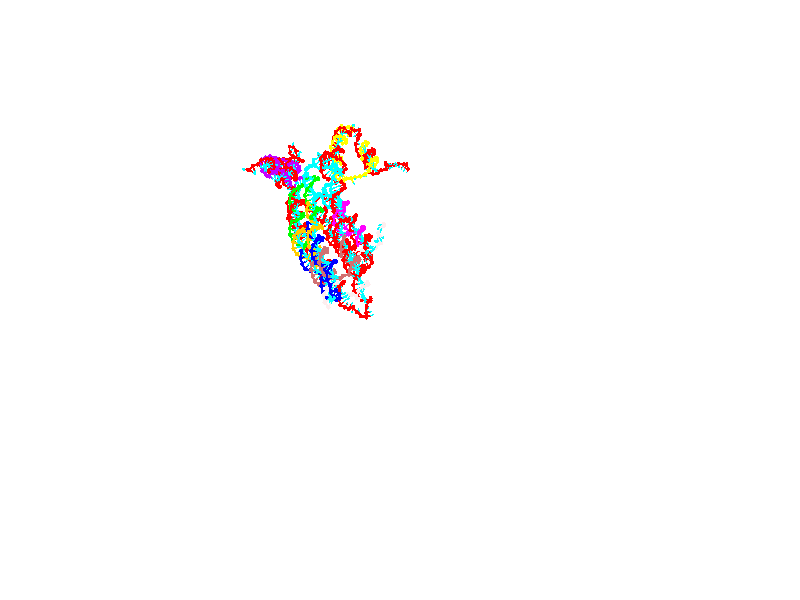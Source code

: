 // switches for output
#declare DRAW_BASES = 1; // possible values are 0, 1; only relevant for DNA ribbons
#declare DRAW_BASES_TYPE = 3; // possible values are 1, 2, 3; only relevant for DNA ribbons
#declare DRAW_FOG = 0; // set to 1 to enable fog

#include "colors.inc"

#include "transforms.inc"
background { rgb <1, 1, 1>}

#default {
   normal{
       ripples 0.25
       frequency 0.20
       turbulence 0.2
       lambda 5
   }
	finish {
		phong 0.1
		phong_size 40.
	}
}

// original window dimensions: 1024x640


// camera settings

camera {
	sky <0, 0.179814, -0.983701>
	up <0, 0.179814, -0.983701>
	right 1.6 * <1, 0, 0>
	location <25.469, 94.9851, 44.8844>
	look_at <25.469, 29.3977, 32.8955>
	direction <0, -65.5874, -11.9889>
	angle 67.0682
}


# declare cpy_camera_pos = <25.469, 94.9851, 44.8844>;
# if (DRAW_FOG = 1)
fog {
	fog_type 2
	up vnormalize(cpy_camera_pos)
	color rgbt<1,1,1,0.3>
	distance 1e-5
	fog_alt 3e-3
	fog_offset 28
}
# end


// LIGHTS

# declare lum = 6;
global_settings {
	ambient_light rgb lum * <0.05, 0.05, 0.05>
	max_trace_level 15
}# declare cpy_direct_light_amount = 0.25;
light_source
{	1000 * <-1, -1.16351, -0.803887>,
	rgb lum * cpy_direct_light_amount
	parallel
}

light_source
{	1000 * <1, 1.16351, 0.803887>,
	rgb lum * cpy_direct_light_amount
	parallel
}

// strand 0

// nucleotide -1

// particle -1
sphere {
	<4.227284, 14.796459, 14.817067> 0.250000
	pigment { color rgbt <1,0,0,0> }
	no_shadow
}
cylinder {
	<3.985497, 15.100009, 14.914002>,  <3.840425, 15.282139, 14.972163>, 0.100000
	pigment { color rgbt <1,0,0,0> }
	no_shadow
}
cylinder {
	<3.985497, 15.100009, 14.914002>,  <4.227284, 14.796459, 14.817067>, 0.100000
	pigment { color rgbt <1,0,0,0> }
	no_shadow
}

// particle -1
sphere {
	<3.985497, 15.100009, 14.914002> 0.100000
	pigment { color rgbt <1,0,0,0> }
	no_shadow
}
sphere {
	0, 1
	scale<0.080000,0.200000,0.300000>
	matrix <0.792315, 0.604321, 0.083871,
		-0.082802, 0.242706, -0.966560,
		-0.604468, 0.758875, 0.242338,
		3.804156, 15.327671, 14.986704>
	pigment { color rgbt <0,1,1,0> }
	no_shadow
}
cylinder {
	<4.306043, 14.120063, 14.595380>,  <4.227284, 14.796459, 14.817067>, 0.130000
	pigment { color rgbt <1,0,0,0> }
	no_shadow
}

// nucleotide -1

// particle -1
sphere {
	<4.306043, 14.120063, 14.595380> 0.250000
	pigment { color rgbt <1,0,0,0> }
	no_shadow
}
cylinder {
	<4.634085, 13.983937, 14.779387>,  <4.830910, 13.902262, 14.889791>, 0.100000
	pigment { color rgbt <1,0,0,0> }
	no_shadow
}
cylinder {
	<4.634085, 13.983937, 14.779387>,  <4.306043, 14.120063, 14.595380>, 0.100000
	pigment { color rgbt <1,0,0,0> }
	no_shadow
}

// particle -1
sphere {
	<4.634085, 13.983937, 14.779387> 0.100000
	pigment { color rgbt <1,0,0,0> }
	no_shadow
}
sphere {
	0, 1
	scale<0.080000,0.200000,0.300000>
	matrix <0.216144, -0.560129, -0.799711,
		0.529821, 0.755276, -0.385808,
		0.820105, -0.340313, 0.460016,
		4.880116, 13.881844, 14.917392>
	pigment { color rgbt <0,1,1,0> }
	no_shadow
}
cylinder {
	<4.732722, 14.184413, 14.115638>,  <4.306043, 14.120063, 14.595380>, 0.130000
	pigment { color rgbt <1,0,0,0> }
	no_shadow
}

// nucleotide -1

// particle -1
sphere {
	<4.732722, 14.184413, 14.115638> 0.250000
	pigment { color rgbt <1,0,0,0> }
	no_shadow
}
cylinder {
	<4.837956, 13.885047, 14.359166>,  <4.901096, 13.705427, 14.505283>, 0.100000
	pigment { color rgbt <1,0,0,0> }
	no_shadow
}
cylinder {
	<4.837956, 13.885047, 14.359166>,  <4.732722, 14.184413, 14.115638>, 0.100000
	pigment { color rgbt <1,0,0,0> }
	no_shadow
}

// particle -1
sphere {
	<4.837956, 13.885047, 14.359166> 0.100000
	pigment { color rgbt <1,0,0,0> }
	no_shadow
}
sphere {
	0, 1
	scale<0.080000,0.200000,0.300000>
	matrix <0.343247, -0.517151, -0.784051,
		0.901648, 0.415247, 0.120837,
		0.263084, -0.748415, 0.608820,
		4.916881, 13.660522, 14.541812>
	pigment { color rgbt <0,1,1,0> }
	no_shadow
}
cylinder {
	<5.360131, 14.061658, 13.893763>,  <4.732722, 14.184413, 14.115638>, 0.130000
	pigment { color rgbt <1,0,0,0> }
	no_shadow
}

// nucleotide -1

// particle -1
sphere {
	<5.360131, 14.061658, 13.893763> 0.250000
	pigment { color rgbt <1,0,0,0> }
	no_shadow
}
cylinder {
	<5.691813, 14.156102, 14.096414>,  <5.890822, 14.212769, 14.218004>, 0.100000
	pigment { color rgbt <1,0,0,0> }
	no_shadow
}
cylinder {
	<5.691813, 14.156102, 14.096414>,  <5.360131, 14.061658, 13.893763>, 0.100000
	pigment { color rgbt <1,0,0,0> }
	no_shadow
}

// particle -1
sphere {
	<5.691813, 14.156102, 14.096414> 0.100000
	pigment { color rgbt <1,0,0,0> }
	no_shadow
}
sphere {
	0, 1
	scale<0.080000,0.200000,0.300000>
	matrix <0.555980, -0.441660, -0.704147,
		0.057502, 0.865557, -0.497499,
		0.829204, 0.236110, 0.506629,
		5.940574, 14.226935, 14.248403>
	pigment { color rgbt <0,1,1,0> }
	no_shadow
}
cylinder {
	<5.889181, 14.317185, 13.456758>,  <5.360131, 14.061658, 13.893763>, 0.130000
	pigment { color rgbt <1,0,0,0> }
	no_shadow
}

// nucleotide -1

// particle -1
sphere {
	<5.889181, 14.317185, 13.456758> 0.250000
	pigment { color rgbt <1,0,0,0> }
	no_shadow
}
cylinder {
	<6.063113, 14.140448, 13.770623>,  <6.167473, 14.034405, 13.958942>, 0.100000
	pigment { color rgbt <1,0,0,0> }
	no_shadow
}
cylinder {
	<6.063113, 14.140448, 13.770623>,  <5.889181, 14.317185, 13.456758>, 0.100000
	pigment { color rgbt <1,0,0,0> }
	no_shadow
}

// particle -1
sphere {
	<6.063113, 14.140448, 13.770623> 0.100000
	pigment { color rgbt <1,0,0,0> }
	no_shadow
}
sphere {
	0, 1
	scale<0.080000,0.200000,0.300000>
	matrix <0.473864, -0.628685, -0.616610,
		0.765751, 0.639945, -0.063998,
		0.434831, -0.441844, 0.784663,
		6.193563, 14.007895, 14.006022>
	pigment { color rgbt <0,1,1,0> }
	no_shadow
}
cylinder {
	<6.590607, 14.228538, 13.234637>,  <5.889181, 14.317185, 13.456758>, 0.130000
	pigment { color rgbt <1,0,0,0> }
	no_shadow
}

// nucleotide -1

// particle -1
sphere {
	<6.590607, 14.228538, 13.234637> 0.250000
	pigment { color rgbt <1,0,0,0> }
	no_shadow
}
cylinder {
	<6.507121, 13.972845, 13.530697>,  <6.457029, 13.819429, 13.708333>, 0.100000
	pigment { color rgbt <1,0,0,0> }
	no_shadow
}
cylinder {
	<6.507121, 13.972845, 13.530697>,  <6.590607, 14.228538, 13.234637>, 0.100000
	pigment { color rgbt <1,0,0,0> }
	no_shadow
}

// particle -1
sphere {
	<6.507121, 13.972845, 13.530697> 0.100000
	pigment { color rgbt <1,0,0,0> }
	no_shadow
}
sphere {
	0, 1
	scale<0.080000,0.200000,0.300000>
	matrix <0.363475, -0.753308, -0.548099,
		0.907923, 0.154630, 0.389571,
		-0.208715, -0.639231, 0.740150,
		6.444506, 13.781075, 13.752742>
	pigment { color rgbt <0,1,1,0> }
	no_shadow
}
cylinder {
	<7.100594, 13.688109, 13.100846>,  <6.590607, 14.228538, 13.234637>, 0.130000
	pigment { color rgbt <1,0,0,0> }
	no_shadow
}

// nucleotide -1

// particle -1
sphere {
	<7.100594, 13.688109, 13.100846> 0.250000
	pigment { color rgbt <1,0,0,0> }
	no_shadow
}
cylinder {
	<6.818958, 13.537515, 13.341684>,  <6.649977, 13.447158, 13.486187>, 0.100000
	pigment { color rgbt <1,0,0,0> }
	no_shadow
}
cylinder {
	<6.818958, 13.537515, 13.341684>,  <7.100594, 13.688109, 13.100846>, 0.100000
	pigment { color rgbt <1,0,0,0> }
	no_shadow
}

// particle -1
sphere {
	<6.818958, 13.537515, 13.341684> 0.100000
	pigment { color rgbt <1,0,0,0> }
	no_shadow
}
sphere {
	0, 1
	scale<0.080000,0.200000,0.300000>
	matrix <0.162420, -0.910791, -0.379578,
		0.691288, -0.169464, 0.702426,
		-0.704088, -0.376486, 0.602095,
		6.607732, 13.424569, 13.522313>
	pigment { color rgbt <0,1,1,0> }
	no_shadow
}
cylinder {
	<7.395775, 13.026236, 13.143143>,  <7.100594, 13.688109, 13.100846>, 0.130000
	pigment { color rgbt <1,0,0,0> }
	no_shadow
}

// nucleotide -1

// particle -1
sphere {
	<7.395775, 13.026236, 13.143143> 0.250000
	pigment { color rgbt <1,0,0,0> }
	no_shadow
}
cylinder {
	<7.029639, 12.974673, 13.295740>,  <6.809958, 12.943736, 13.387299>, 0.100000
	pigment { color rgbt <1,0,0,0> }
	no_shadow
}
cylinder {
	<7.029639, 12.974673, 13.295740>,  <7.395775, 13.026236, 13.143143>, 0.100000
	pigment { color rgbt <1,0,0,0> }
	no_shadow
}

// particle -1
sphere {
	<7.029639, 12.974673, 13.295740> 0.100000
	pigment { color rgbt <1,0,0,0> }
	no_shadow
}
sphere {
	0, 1
	scale<0.080000,0.200000,0.300000>
	matrix <-0.030573, -0.922396, -0.385032,
		0.401522, -0.364099, 0.840364,
		-0.915339, -0.128906, 0.381494,
		6.755037, 12.936002, 13.410189>
	pigment { color rgbt <0,1,1,0> }
	no_shadow
}
cylinder {
	<7.382045, 12.358509, 13.579647>,  <7.395775, 13.026236, 13.143143>, 0.130000
	pigment { color rgbt <1,0,0,0> }
	no_shadow
}

// nucleotide -1

// particle -1
sphere {
	<7.382045, 12.358509, 13.579647> 0.250000
	pigment { color rgbt <1,0,0,0> }
	no_shadow
}
cylinder {
	<7.011052, 12.435060, 13.451178>,  <6.788456, 12.480989, 13.374096>, 0.100000
	pigment { color rgbt <1,0,0,0> }
	no_shadow
}
cylinder {
	<7.011052, 12.435060, 13.451178>,  <7.382045, 12.358509, 13.579647>, 0.100000
	pigment { color rgbt <1,0,0,0> }
	no_shadow
}

// particle -1
sphere {
	<7.011052, 12.435060, 13.451178> 0.100000
	pigment { color rgbt <1,0,0,0> }
	no_shadow
}
sphere {
	0, 1
	scale<0.080000,0.200000,0.300000>
	matrix <-0.111363, -0.961477, -0.251317,
		-0.356896, -0.197326, 0.913065,
		-0.927483, 0.191375, -0.321172,
		6.732807, 12.492472, 13.354826>
	pigment { color rgbt <0,1,1,0> }
	no_shadow
}
cylinder {
	<7.048259, 11.871781, 13.963964>,  <7.382045, 12.358509, 13.579647>, 0.130000
	pigment { color rgbt <1,0,0,0> }
	no_shadow
}

// nucleotide -1

// particle -1
sphere {
	<7.048259, 11.871781, 13.963964> 0.250000
	pigment { color rgbt <1,0,0,0> }
	no_shadow
}
cylinder {
	<6.840802, 11.968345, 13.635883>,  <6.716327, 12.026283, 13.439034>, 0.100000
	pigment { color rgbt <1,0,0,0> }
	no_shadow
}
cylinder {
	<6.840802, 11.968345, 13.635883>,  <7.048259, 11.871781, 13.963964>, 0.100000
	pigment { color rgbt <1,0,0,0> }
	no_shadow
}

// particle -1
sphere {
	<6.840802, 11.968345, 13.635883> 0.100000
	pigment { color rgbt <1,0,0,0> }
	no_shadow
}
sphere {
	0, 1
	scale<0.080000,0.200000,0.300000>
	matrix <-0.070732, -0.968137, -0.240225,
		-0.852060, -0.066576, 0.519193,
		-0.518643, 0.241409, -0.820201,
		6.685209, 12.040768, 13.389823>
	pigment { color rgbt <0,1,1,0> }
	no_shadow
}
cylinder {
	<6.508670, 11.427442, 13.906881>,  <7.048259, 11.871781, 13.963964>, 0.130000
	pigment { color rgbt <1,0,0,0> }
	no_shadow
}

// nucleotide -1

// particle -1
sphere {
	<6.508670, 11.427442, 13.906881> 0.250000
	pigment { color rgbt <1,0,0,0> }
	no_shadow
}
cylinder {
	<6.518016, 11.563650, 13.530903>,  <6.523623, 11.645375, 13.305316>, 0.100000
	pigment { color rgbt <1,0,0,0> }
	no_shadow
}
cylinder {
	<6.518016, 11.563650, 13.530903>,  <6.508670, 11.427442, 13.906881>, 0.100000
	pigment { color rgbt <1,0,0,0> }
	no_shadow
}

// particle -1
sphere {
	<6.518016, 11.563650, 13.530903> 0.100000
	pigment { color rgbt <1,0,0,0> }
	no_shadow
}
sphere {
	0, 1
	scale<0.080000,0.200000,0.300000>
	matrix <0.074222, -0.938199, -0.338043,
		-0.996968, -0.061867, -0.047195,
		0.023365, 0.340521, -0.939947,
		6.525025, 11.665807, 13.248919>
	pigment { color rgbt <0,1,1,0> }
	no_shadow
}
cylinder {
	<6.047882, 10.940165, 13.569145>,  <6.508670, 11.427442, 13.906881>, 0.130000
	pigment { color rgbt <1,0,0,0> }
	no_shadow
}

// nucleotide -1

// particle -1
sphere {
	<6.047882, 10.940165, 13.569145> 0.250000
	pigment { color rgbt <1,0,0,0> }
	no_shadow
}
cylinder {
	<6.253266, 11.124600, 13.279661>,  <6.376496, 11.235262, 13.105971>, 0.100000
	pigment { color rgbt <1,0,0,0> }
	no_shadow
}
cylinder {
	<6.253266, 11.124600, 13.279661>,  <6.047882, 10.940165, 13.569145>, 0.100000
	pigment { color rgbt <1,0,0,0> }
	no_shadow
}

// particle -1
sphere {
	<6.253266, 11.124600, 13.279661> 0.100000
	pigment { color rgbt <1,0,0,0> }
	no_shadow
}
sphere {
	0, 1
	scale<0.080000,0.200000,0.300000>
	matrix <-0.006444, -0.841277, -0.540567,
		-0.858090, 0.282223, -0.428990,
		0.513459, 0.461090, -0.723710,
		6.407303, 11.262928, 13.062549>
	pigment { color rgbt <0,1,1,0> }
	no_shadow
}
cylinder {
	<5.747457, 10.844688, 12.912584>,  <6.047882, 10.940165, 13.569145>, 0.130000
	pigment { color rgbt <1,0,0,0> }
	no_shadow
}

// nucleotide -1

// particle -1
sphere {
	<5.747457, 10.844688, 12.912584> 0.250000
	pigment { color rgbt <1,0,0,0> }
	no_shadow
}
cylinder {
	<6.133532, 10.930257, 12.852387>,  <6.365178, 10.981598, 12.816270>, 0.100000
	pigment { color rgbt <1,0,0,0> }
	no_shadow
}
cylinder {
	<6.133532, 10.930257, 12.852387>,  <5.747457, 10.844688, 12.912584>, 0.100000
	pigment { color rgbt <1,0,0,0> }
	no_shadow
}

// particle -1
sphere {
	<6.133532, 10.930257, 12.852387> 0.100000
	pigment { color rgbt <1,0,0,0> }
	no_shadow
}
sphere {
	0, 1
	scale<0.080000,0.200000,0.300000>
	matrix <0.127131, -0.886541, -0.444840,
		-0.228578, 0.410222, -0.882876,
		0.965189, 0.213921, -0.150492,
		6.423089, 10.994433, 12.807240>
	pigment { color rgbt <0,1,1,0> }
	no_shadow
}
cylinder {
	<5.889167, 10.757367, 12.199059>,  <5.747457, 10.844688, 12.912584>, 0.130000
	pigment { color rgbt <1,0,0,0> }
	no_shadow
}

// nucleotide -1

// particle -1
sphere {
	<5.889167, 10.757367, 12.199059> 0.250000
	pigment { color rgbt <1,0,0,0> }
	no_shadow
}
cylinder {
	<6.236938, 10.721981, 12.393491>,  <6.445601, 10.700749, 12.510149>, 0.100000
	pigment { color rgbt <1,0,0,0> }
	no_shadow
}
cylinder {
	<6.236938, 10.721981, 12.393491>,  <5.889167, 10.757367, 12.199059>, 0.100000
	pigment { color rgbt <1,0,0,0> }
	no_shadow
}

// particle -1
sphere {
	<6.236938, 10.721981, 12.393491> 0.100000
	pigment { color rgbt <1,0,0,0> }
	no_shadow
}
sphere {
	0, 1
	scale<0.080000,0.200000,0.300000>
	matrix <0.205831, -0.829536, -0.519137,
		0.449145, 0.551401, -0.703012,
		0.869427, -0.088465, 0.486077,
		6.497766, 10.695441, 12.539314>
	pigment { color rgbt <0,1,1,0> }
	no_shadow
}
cylinder {
	<6.334194, 10.611308, 11.733189>,  <5.889167, 10.757367, 12.199059>, 0.130000
	pigment { color rgbt <1,0,0,0> }
	no_shadow
}

// nucleotide -1

// particle -1
sphere {
	<6.334194, 10.611308, 11.733189> 0.250000
	pigment { color rgbt <1,0,0,0> }
	no_shadow
}
cylinder {
	<6.513574, 10.481548, 12.066333>,  <6.621202, 10.403692, 12.266219>, 0.100000
	pigment { color rgbt <1,0,0,0> }
	no_shadow
}
cylinder {
	<6.513574, 10.481548, 12.066333>,  <6.334194, 10.611308, 11.733189>, 0.100000
	pigment { color rgbt <1,0,0,0> }
	no_shadow
}

// particle -1
sphere {
	<6.513574, 10.481548, 12.066333> 0.100000
	pigment { color rgbt <1,0,0,0> }
	no_shadow
}
sphere {
	0, 1
	scale<0.080000,0.200000,0.300000>
	matrix <0.104664, -0.906342, -0.409377,
		0.887658, 0.270757, -0.372497,
		0.448451, -0.324400, 0.832860,
		6.648109, 10.384229, 12.316191>
	pigment { color rgbt <0,1,1,0> }
	no_shadow
}
cylinder {
	<6.856498, 10.161325, 11.508272>,  <6.334194, 10.611308, 11.733189>, 0.130000
	pigment { color rgbt <1,0,0,0> }
	no_shadow
}

// nucleotide -1

// particle -1
sphere {
	<6.856498, 10.161325, 11.508272> 0.250000
	pigment { color rgbt <1,0,0,0> }
	no_shadow
}
cylinder {
	<6.884219, 10.066110, 11.895784>,  <6.900852, 10.008980, 12.128291>, 0.100000
	pigment { color rgbt <1,0,0,0> }
	no_shadow
}
cylinder {
	<6.884219, 10.066110, 11.895784>,  <6.856498, 10.161325, 11.508272>, 0.100000
	pigment { color rgbt <1,0,0,0> }
	no_shadow
}

// particle -1
sphere {
	<6.884219, 10.066110, 11.895784> 0.100000
	pigment { color rgbt <1,0,0,0> }
	no_shadow
}
sphere {
	0, 1
	scale<0.080000,0.200000,0.300000>
	matrix <0.461708, -0.853193, -0.242668,
		0.884321, 0.464111, 0.050777,
		0.069303, -0.238040, 0.968780,
		6.905010, 9.994698, 12.186419>
	pigment { color rgbt <0,1,1,0> }
	no_shadow
}
cylinder {
	<7.560024, 9.859121, 11.600274>,  <6.856498, 10.161325, 11.508272>, 0.130000
	pigment { color rgbt <1,0,0,0> }
	no_shadow
}

// nucleotide -1

// particle -1
sphere {
	<7.560024, 9.859121, 11.600274> 0.250000
	pigment { color rgbt <1,0,0,0> }
	no_shadow
}
cylinder {
	<7.358329, 9.742779, 11.925518>,  <7.237312, 9.672974, 12.120665>, 0.100000
	pigment { color rgbt <1,0,0,0> }
	no_shadow
}
cylinder {
	<7.358329, 9.742779, 11.925518>,  <7.560024, 9.859121, 11.600274>, 0.100000
	pigment { color rgbt <1,0,0,0> }
	no_shadow
}

// particle -1
sphere {
	<7.358329, 9.742779, 11.925518> 0.100000
	pigment { color rgbt <1,0,0,0> }
	no_shadow
}
sphere {
	0, 1
	scale<0.080000,0.200000,0.300000>
	matrix <0.371999, -0.922892, -0.099437,
		0.779334, 0.252337, 0.573554,
		-0.504237, -0.290856, 0.813110,
		7.207058, 9.655522, 12.169451>
	pigment { color rgbt <0,1,1,0> }
	no_shadow
}
cylinder {
	<8.000655, 9.455227, 11.966933>,  <7.560024, 9.859121, 11.600274>, 0.130000
	pigment { color rgbt <1,0,0,0> }
	no_shadow
}

// nucleotide -1

// particle -1
sphere {
	<8.000655, 9.455227, 11.966933> 0.250000
	pigment { color rgbt <1,0,0,0> }
	no_shadow
}
cylinder {
	<7.632842, 9.357583, 12.090135>,  <7.412153, 9.298997, 12.164056>, 0.100000
	pigment { color rgbt <1,0,0,0> }
	no_shadow
}
cylinder {
	<7.632842, 9.357583, 12.090135>,  <8.000655, 9.455227, 11.966933>, 0.100000
	pigment { color rgbt <1,0,0,0> }
	no_shadow
}

// particle -1
sphere {
	<7.632842, 9.357583, 12.090135> 0.100000
	pigment { color rgbt <1,0,0,0> }
	no_shadow
}
sphere {
	0, 1
	scale<0.080000,0.200000,0.300000>
	matrix <0.278141, -0.957898, 0.071192,
		0.277658, 0.151132, 0.948717,
		-0.919534, -0.244110, 0.308004,
		7.356981, 9.284350, 12.182536>
	pigment { color rgbt <0,1,1,0> }
	no_shadow
}
cylinder {
	<8.169058, 9.058465, 12.560410>,  <8.000655, 9.455227, 11.966933>, 0.130000
	pigment { color rgbt <1,0,0,0> }
	no_shadow
}

// nucleotide -1

// particle -1
sphere {
	<8.169058, 9.058465, 12.560410> 0.250000
	pigment { color rgbt <1,0,0,0> }
	no_shadow
}
cylinder {
	<7.793887, 8.984977, 12.442743>,  <7.568784, 8.940884, 12.372143>, 0.100000
	pigment { color rgbt <1,0,0,0> }
	no_shadow
}
cylinder {
	<7.793887, 8.984977, 12.442743>,  <8.169058, 9.058465, 12.560410>, 0.100000
	pigment { color rgbt <1,0,0,0> }
	no_shadow
}

// particle -1
sphere {
	<7.793887, 8.984977, 12.442743> 0.100000
	pigment { color rgbt <1,0,0,0> }
	no_shadow
}
sphere {
	0, 1
	scale<0.080000,0.200000,0.300000>
	matrix <0.172153, -0.982924, 0.064988,
		-0.301086, 0.010312, 0.953541,
		-0.937929, -0.183722, -0.294169,
		7.512508, 8.929860, 12.354492>
	pigment { color rgbt <0,1,1,0> }
	no_shadow
}
cylinder {
	<7.929371, 8.457170, 12.879015>,  <8.169058, 9.058465, 12.560410>, 0.130000
	pigment { color rgbt <1,0,0,0> }
	no_shadow
}

// nucleotide -1

// particle -1
sphere {
	<7.929371, 8.457170, 12.879015> 0.250000
	pigment { color rgbt <1,0,0,0> }
	no_shadow
}
cylinder {
	<7.692160, 8.490071, 12.558627>,  <7.549833, 8.509812, 12.366395>, 0.100000
	pigment { color rgbt <1,0,0,0> }
	no_shadow
}
cylinder {
	<7.692160, 8.490071, 12.558627>,  <7.929371, 8.457170, 12.879015>, 0.100000
	pigment { color rgbt <1,0,0,0> }
	no_shadow
}

// particle -1
sphere {
	<7.692160, 8.490071, 12.558627> 0.100000
	pigment { color rgbt <1,0,0,0> }
	no_shadow
}
sphere {
	0, 1
	scale<0.080000,0.200000,0.300000>
	matrix <0.096966, -0.980233, -0.172457,
		-0.799321, -0.179938, 0.573330,
		-0.593029, 0.082255, -0.800969,
		7.514251, 8.514748, 12.318336>
	pigment { color rgbt <0,1,1,0> }
	no_shadow
}
cylinder {
	<7.594158, 7.804141, 12.826645>,  <7.929371, 8.457170, 12.879015>, 0.130000
	pigment { color rgbt <1,0,0,0> }
	no_shadow
}

// nucleotide -1

// particle -1
sphere {
	<7.594158, 7.804141, 12.826645> 0.250000
	pigment { color rgbt <1,0,0,0> }
	no_shadow
}
cylinder {
	<7.509999, 7.947710, 12.462907>,  <7.459504, 8.033852, 12.244664>, 0.100000
	pigment { color rgbt <1,0,0,0> }
	no_shadow
}
cylinder {
	<7.509999, 7.947710, 12.462907>,  <7.594158, 7.804141, 12.826645>, 0.100000
	pigment { color rgbt <1,0,0,0> }
	no_shadow
}

// particle -1
sphere {
	<7.509999, 7.947710, 12.462907> 0.100000
	pigment { color rgbt <1,0,0,0> }
	no_shadow
}
sphere {
	0, 1
	scale<0.080000,0.200000,0.300000>
	matrix <0.202095, -0.894105, -0.399667,
		-0.956499, -0.267862, 0.115580,
		-0.210397, 0.358923, -0.909345,
		7.446880, 8.055387, 12.190104>
	pigment { color rgbt <0,1,1,0> }
	no_shadow
}
cylinder {
	<7.034737, 7.308970, 12.516683>,  <7.594158, 7.804141, 12.826645>, 0.130000
	pigment { color rgbt <1,0,0,0> }
	no_shadow
}

// nucleotide -1

// particle -1
sphere {
	<7.034737, 7.308970, 12.516683> 0.250000
	pigment { color rgbt <1,0,0,0> }
	no_shadow
}
cylinder {
	<7.211996, 7.518320, 12.225560>,  <7.318351, 7.643929, 12.050887>, 0.100000
	pigment { color rgbt <1,0,0,0> }
	no_shadow
}
cylinder {
	<7.211996, 7.518320, 12.225560>,  <7.034737, 7.308970, 12.516683>, 0.100000
	pigment { color rgbt <1,0,0,0> }
	no_shadow
}

// particle -1
sphere {
	<7.211996, 7.518320, 12.225560> 0.100000
	pigment { color rgbt <1,0,0,0> }
	no_shadow
}
sphere {
	0, 1
	scale<0.080000,0.200000,0.300000>
	matrix <-0.026244, -0.803955, -0.594111,
		-0.896065, 0.282379, -0.342535,
		0.443147, 0.523372, -0.727806,
		7.344940, 7.675331, 12.007218>
	pigment { color rgbt <0,1,1,0> }
	no_shadow
}
cylinder {
	<6.519974, 7.316727, 11.926424>,  <7.034737, 7.308970, 12.516683>, 0.130000
	pigment { color rgbt <1,0,0,0> }
	no_shadow
}

// nucleotide -1

// particle -1
sphere {
	<6.519974, 7.316727, 11.926424> 0.250000
	pigment { color rgbt <1,0,0,0> }
	no_shadow
}
cylinder {
	<6.872683, 7.410394, 11.762646>,  <7.084308, 7.466594, 11.664379>, 0.100000
	pigment { color rgbt <1,0,0,0> }
	no_shadow
}
cylinder {
	<6.872683, 7.410394, 11.762646>,  <6.519974, 7.316727, 11.926424>, 0.100000
	pigment { color rgbt <1,0,0,0> }
	no_shadow
}

// particle -1
sphere {
	<6.872683, 7.410394, 11.762646> 0.100000
	pigment { color rgbt <1,0,0,0> }
	no_shadow
}
sphere {
	0, 1
	scale<0.080000,0.200000,0.300000>
	matrix <-0.115715, -0.734141, -0.669064,
		-0.457263, 0.637340, -0.620248,
		0.881771, 0.234167, -0.409445,
		7.137214, 7.480644, 11.639812>
	pigment { color rgbt <0,1,1,0> }
	no_shadow
}
cylinder {
	<6.418900, 7.333723, 11.209711>,  <6.519974, 7.316727, 11.926424>, 0.130000
	pigment { color rgbt <1,0,0,0> }
	no_shadow
}

// nucleotide -1

// particle -1
sphere {
	<6.418900, 7.333723, 11.209711> 0.250000
	pigment { color rgbt <1,0,0,0> }
	no_shadow
}
cylinder {
	<6.812634, 7.276317, 11.250675>,  <7.048874, 7.241874, 11.275253>, 0.100000
	pigment { color rgbt <1,0,0,0> }
	no_shadow
}
cylinder {
	<6.812634, 7.276317, 11.250675>,  <6.418900, 7.333723, 11.209711>, 0.100000
	pigment { color rgbt <1,0,0,0> }
	no_shadow
}

// particle -1
sphere {
	<6.812634, 7.276317, 11.250675> 0.100000
	pigment { color rgbt <1,0,0,0> }
	no_shadow
}
sphere {
	0, 1
	scale<0.080000,0.200000,0.300000>
	matrix <-0.045557, -0.768173, -0.638619,
		0.170319, 0.623950, -0.762678,
		0.984335, -0.143514, 0.102409,
		7.107934, 7.233263, 11.281398>
	pigment { color rgbt <0,1,1,0> }
	no_shadow
}
cylinder {
	<6.912539, 7.367357, 10.560674>,  <6.418900, 7.333723, 11.209711>, 0.130000
	pigment { color rgbt <1,0,0,0> }
	no_shadow
}

// nucleotide -1

// particle -1
sphere {
	<6.912539, 7.367357, 10.560674> 0.250000
	pigment { color rgbt <1,0,0,0> }
	no_shadow
}
cylinder {
	<7.071094, 7.114702, 10.827180>,  <7.166227, 6.963109, 10.987083>, 0.100000
	pigment { color rgbt <1,0,0,0> }
	no_shadow
}
cylinder {
	<7.071094, 7.114702, 10.827180>,  <6.912539, 7.367357, 10.560674>, 0.100000
	pigment { color rgbt <1,0,0,0> }
	no_shadow
}

// particle -1
sphere {
	<7.071094, 7.114702, 10.827180> 0.100000
	pigment { color rgbt <1,0,0,0> }
	no_shadow
}
sphere {
	0, 1
	scale<0.080000,0.200000,0.300000>
	matrix <0.079812, -0.699260, -0.710399,
		0.914607, 0.334770, -0.226767,
		0.396389, -0.631637, 0.666266,
		7.190011, 6.925211, 11.027060>
	pigment { color rgbt <0,1,1,0> }
	no_shadow
}
cylinder {
	<7.664405, 7.217079, 10.475989>,  <6.912539, 7.367357, 10.560674>, 0.130000
	pigment { color rgbt <1,0,0,0> }
	no_shadow
}

// nucleotide -1

// particle -1
sphere {
	<7.664405, 7.217079, 10.475989> 0.250000
	pigment { color rgbt <1,0,0,0> }
	no_shadow
}
cylinder {
	<7.479847, 6.897293, 10.629857>,  <7.369112, 6.705421, 10.722178>, 0.100000
	pigment { color rgbt <1,0,0,0> }
	no_shadow
}
cylinder {
	<7.479847, 6.897293, 10.629857>,  <7.664405, 7.217079, 10.475989>, 0.100000
	pigment { color rgbt <1,0,0,0> }
	no_shadow
}

// particle -1
sphere {
	<7.479847, 6.897293, 10.629857> 0.100000
	pigment { color rgbt <1,0,0,0> }
	no_shadow
}
sphere {
	0, 1
	scale<0.080000,0.200000,0.300000>
	matrix <0.368038, -0.566989, -0.736934,
		0.807257, -0.198444, 0.555839,
		-0.461394, -0.799465, 0.384670,
		7.341429, 6.657453, 10.745258>
	pigment { color rgbt <0,1,1,0> }
	no_shadow
}
cylinder {
	<8.176586, 6.758344, 10.460283>,  <7.664405, 7.217079, 10.475989>, 0.130000
	pigment { color rgbt <1,0,0,0> }
	no_shadow
}

// nucleotide -1

// particle -1
sphere {
	<8.176586, 6.758344, 10.460283> 0.250000
	pigment { color rgbt <1,0,0,0> }
	no_shadow
}
cylinder {
	<7.807774, 6.603703, 10.452321>,  <7.586486, 6.510919, 10.447543>, 0.100000
	pigment { color rgbt <1,0,0,0> }
	no_shadow
}
cylinder {
	<7.807774, 6.603703, 10.452321>,  <8.176586, 6.758344, 10.460283>, 0.100000
	pigment { color rgbt <1,0,0,0> }
	no_shadow
}

// particle -1
sphere {
	<7.807774, 6.603703, 10.452321> 0.100000
	pigment { color rgbt <1,0,0,0> }
	no_shadow
}
sphere {
	0, 1
	scale<0.080000,0.200000,0.300000>
	matrix <0.285273, -0.643807, -0.710023,
		0.261680, -0.660342, 0.703897,
		-0.922032, -0.386602, -0.019907,
		7.531164, 6.487723, 10.446349>
	pigment { color rgbt <0,1,1,0> }
	no_shadow
}
cylinder {
	<8.840337, 6.611825, 10.015261>,  <8.176586, 6.758344, 10.460283>, 0.130000
	pigment { color rgbt <1,0,0,0> }
	no_shadow
}

// nucleotide -1

// particle -1
sphere {
	<8.840337, 6.611825, 10.015261> 0.250000
	pigment { color rgbt <1,0,0,0> }
	no_shadow
}
cylinder {
	<9.007795, 6.695812, 9.661843>,  <9.108271, 6.746204, 9.449793>, 0.100000
	pigment { color rgbt <1,0,0,0> }
	no_shadow
}
cylinder {
	<9.007795, 6.695812, 9.661843>,  <8.840337, 6.611825, 10.015261>, 0.100000
	pigment { color rgbt <1,0,0,0> }
	no_shadow
}

// particle -1
sphere {
	<9.007795, 6.695812, 9.661843> 0.100000
	pigment { color rgbt <1,0,0,0> }
	no_shadow
}
sphere {
	0, 1
	scale<0.080000,0.200000,0.300000>
	matrix <-0.898358, 0.238230, -0.369053,
		0.132997, 0.948240, 0.288361,
		0.418647, 0.209968, -0.883543,
		9.133389, 6.758803, 9.396780>
	pigment { color rgbt <0,1,1,0> }
	no_shadow
}
cylinder {
	<8.589828, 7.334819, 9.732891>,  <8.840337, 6.611825, 10.015261>, 0.130000
	pigment { color rgbt <1,0,0,0> }
	no_shadow
}

// nucleotide -1

// particle -1
sphere {
	<8.589828, 7.334819, 9.732891> 0.250000
	pigment { color rgbt <1,0,0,0> }
	no_shadow
}
cylinder {
	<8.692193, 7.093564, 9.430704>,  <8.753613, 6.948810, 9.249392>, 0.100000
	pigment { color rgbt <1,0,0,0> }
	no_shadow
}
cylinder {
	<8.692193, 7.093564, 9.430704>,  <8.589828, 7.334819, 9.732891>, 0.100000
	pigment { color rgbt <1,0,0,0> }
	no_shadow
}

// particle -1
sphere {
	<8.692193, 7.093564, 9.430704> 0.100000
	pigment { color rgbt <1,0,0,0> }
	no_shadow
}
sphere {
	0, 1
	scale<0.080000,0.200000,0.300000>
	matrix <-0.865345, 0.205429, -0.457142,
		0.430914, 0.770729, -0.469351,
		0.255914, -0.603139, -0.755468,
		8.768968, 6.912622, 9.204063>
	pigment { color rgbt <0,1,1,0> }
	no_shadow
}
cylinder {
	<8.515392, 7.626783, 9.013510>,  <8.589828, 7.334819, 9.732891>, 0.130000
	pigment { color rgbt <1,0,0,0> }
	no_shadow
}

// nucleotide -1

// particle -1
sphere {
	<8.515392, 7.626783, 9.013510> 0.250000
	pigment { color rgbt <1,0,0,0> }
	no_shadow
}
cylinder {
	<8.473285, 7.229030, 9.009134>,  <8.448020, 6.990377, 9.006509>, 0.100000
	pigment { color rgbt <1,0,0,0> }
	no_shadow
}
cylinder {
	<8.473285, 7.229030, 9.009134>,  <8.515392, 7.626783, 9.013510>, 0.100000
	pigment { color rgbt <1,0,0,0> }
	no_shadow
}

// particle -1
sphere {
	<8.473285, 7.229030, 9.009134> 0.100000
	pigment { color rgbt <1,0,0,0> }
	no_shadow
}
sphere {
	0, 1
	scale<0.080000,0.200000,0.300000>
	matrix <-0.893761, 0.099427, -0.437386,
		0.436017, -0.036267, -0.899208,
		-0.105269, -0.994384, -0.010938,
		8.441704, 6.930715, 9.005853>
	pigment { color rgbt <0,1,1,0> }
	no_shadow
}
cylinder {
	<9.122269, 7.803473, 9.134863>,  <8.515392, 7.626783, 9.013510>, 0.130000
	pigment { color rgbt <1,0,0,0> }
	no_shadow
}

// nucleotide -1

// particle -1
sphere {
	<9.122269, 7.803473, 9.134863> 0.250000
	pigment { color rgbt <1,0,0,0> }
	no_shadow
}
cylinder {
	<9.167511, 8.195652, 9.070448>,  <9.194656, 8.430959, 9.031799>, 0.100000
	pigment { color rgbt <1,0,0,0> }
	no_shadow
}
cylinder {
	<9.167511, 8.195652, 9.070448>,  <9.122269, 7.803473, 9.134863>, 0.100000
	pigment { color rgbt <1,0,0,0> }
	no_shadow
}

// particle -1
sphere {
	<9.167511, 8.195652, 9.070448> 0.100000
	pigment { color rgbt <1,0,0,0> }
	no_shadow
}
sphere {
	0, 1
	scale<0.080000,0.200000,0.300000>
	matrix <-0.718223, -0.031316, -0.695108,
		-0.686559, 0.194281, 0.700636,
		0.113106, 0.980446, -0.161037,
		9.201443, 8.489786, 9.022137>
	pigment { color rgbt <0,1,1,0> }
	no_shadow
}
cylinder {
	<9.555826, 8.042380, 9.693410>,  <9.122269, 7.803473, 9.134863>, 0.130000
	pigment { color rgbt <1,0,0,0> }
	no_shadow
}

// nucleotide -1

// particle -1
sphere {
	<9.555826, 8.042380, 9.693410> 0.250000
	pigment { color rgbt <1,0,0,0> }
	no_shadow
}
cylinder {
	<9.942005, 8.006101, 9.791133>,  <10.173713, 7.984333, 9.849767>, 0.100000
	pigment { color rgbt <1,0,0,0> }
	no_shadow
}
cylinder {
	<9.942005, 8.006101, 9.791133>,  <9.555826, 8.042380, 9.693410>, 0.100000
	pigment { color rgbt <1,0,0,0> }
	no_shadow
}

// particle -1
sphere {
	<9.942005, 8.006101, 9.791133> 0.100000
	pigment { color rgbt <1,0,0,0> }
	no_shadow
}
sphere {
	0, 1
	scale<0.080000,0.200000,0.300000>
	matrix <-0.199716, 0.344727, 0.917212,
		-0.167411, -0.934311, 0.314701,
		0.965447, -0.090700, 0.244307,
		10.231639, 7.978890, 9.864425>
	pigment { color rgbt <0,1,1,0> }
	no_shadow
}
cylinder {
	<9.738845, 7.547343, 10.365454>,  <9.555826, 8.042380, 9.693410>, 0.130000
	pigment { color rgbt <1,0,0,0> }
	no_shadow
}

// nucleotide -1

// particle -1
sphere {
	<9.738845, 7.547343, 10.365454> 0.250000
	pigment { color rgbt <1,0,0,0> }
	no_shadow
}
cylinder {
	<9.943395, 7.883438, 10.293346>,  <10.066125, 8.085094, 10.250082>, 0.100000
	pigment { color rgbt <1,0,0,0> }
	no_shadow
}
cylinder {
	<9.943395, 7.883438, 10.293346>,  <9.738845, 7.547343, 10.365454>, 0.100000
	pigment { color rgbt <1,0,0,0> }
	no_shadow
}

// particle -1
sphere {
	<9.943395, 7.883438, 10.293346> 0.100000
	pigment { color rgbt <1,0,0,0> }
	no_shadow
}
sphere {
	0, 1
	scale<0.080000,0.200000,0.300000>
	matrix <-0.101394, 0.267300, 0.958264,
		0.853355, -0.471753, 0.221886,
		0.511374, 0.840238, -0.180269,
		10.096807, 8.135509, 10.239265>
	pigment { color rgbt <0,1,1,0> }
	no_shadow
}
cylinder {
	<10.088079, 7.632168, 10.986256>,  <9.738845, 7.547343, 10.365454>, 0.130000
	pigment { color rgbt <1,0,0,0> }
	no_shadow
}

// nucleotide -1

// particle -1
sphere {
	<10.088079, 7.632168, 10.986256> 0.250000
	pigment { color rgbt <1,0,0,0> }
	no_shadow
}
cylinder {
	<10.103391, 7.971012, 10.774240>,  <10.112577, 8.174317, 10.647030>, 0.100000
	pigment { color rgbt <1,0,0,0> }
	no_shadow
}
cylinder {
	<10.103391, 7.971012, 10.774240>,  <10.088079, 7.632168, 10.986256>, 0.100000
	pigment { color rgbt <1,0,0,0> }
	no_shadow
}

// particle -1
sphere {
	<10.103391, 7.971012, 10.774240> 0.100000
	pigment { color rgbt <1,0,0,0> }
	no_shadow
}
sphere {
	0, 1
	scale<0.080000,0.200000,0.300000>
	matrix <-0.042983, 0.531333, 0.846072,
		0.998342, -0.009604, 0.056750,
		0.038278, 0.847109, -0.530039,
		10.114874, 8.225144, 10.615228>
	pigment { color rgbt <0,1,1,0> }
	no_shadow
}
cylinder {
	<10.810711, 8.118030, 11.153362>,  <10.088079, 7.632168, 10.986256>, 0.130000
	pigment { color rgbt <1,0,0,0> }
	no_shadow
}

// nucleotide -1

// particle -1
sphere {
	<10.810711, 8.118030, 11.153362> 0.250000
	pigment { color rgbt <1,0,0,0> }
	no_shadow
}
cylinder {
	<10.450208, 8.276167, 11.082438>,  <10.233906, 8.371049, 11.039884>, 0.100000
	pigment { color rgbt <1,0,0,0> }
	no_shadow
}
cylinder {
	<10.450208, 8.276167, 11.082438>,  <10.810711, 8.118030, 11.153362>, 0.100000
	pigment { color rgbt <1,0,0,0> }
	no_shadow
}

// particle -1
sphere {
	<10.450208, 8.276167, 11.082438> 0.100000
	pigment { color rgbt <1,0,0,0> }
	no_shadow
}
sphere {
	0, 1
	scale<0.080000,0.200000,0.300000>
	matrix <-0.005803, 0.398174, 0.917292,
		0.433245, 0.827745, -0.356563,
		-0.901257, 0.395343, -0.177310,
		10.179831, 8.394770, 11.029245>
	pigment { color rgbt <0,1,1,0> }
	no_shadow
}
cylinder {
	<10.827636, 8.821398, 11.432868>,  <10.810711, 8.118030, 11.153362>, 0.130000
	pigment { color rgbt <1,0,0,0> }
	no_shadow
}

// nucleotide -1

// particle -1
sphere {
	<10.827636, 8.821398, 11.432868> 0.250000
	pigment { color rgbt <1,0,0,0> }
	no_shadow
}
cylinder {
	<10.441963, 8.738761, 11.366326>,  <10.210560, 8.689178, 11.326402>, 0.100000
	pigment { color rgbt <1,0,0,0> }
	no_shadow
}
cylinder {
	<10.441963, 8.738761, 11.366326>,  <10.827636, 8.821398, 11.432868>, 0.100000
	pigment { color rgbt <1,0,0,0> }
	no_shadow
}

// particle -1
sphere {
	<10.441963, 8.738761, 11.366326> 0.100000
	pigment { color rgbt <1,0,0,0> }
	no_shadow
}
sphere {
	0, 1
	scale<0.080000,0.200000,0.300000>
	matrix <-0.247918, 0.478978, 0.842091,
		-0.094290, 0.853171, -0.513039,
		-0.964182, -0.206592, -0.166353,
		10.152709, 8.676784, 11.316421>
	pigment { color rgbt <0,1,1,0> }
	no_shadow
}
cylinder {
	<10.415797, 9.507174, 11.406116>,  <10.827636, 8.821398, 11.432868>, 0.130000
	pigment { color rgbt <1,0,0,0> }
	no_shadow
}

// nucleotide -1

// particle -1
sphere {
	<10.415797, 9.507174, 11.406116> 0.250000
	pigment { color rgbt <1,0,0,0> }
	no_shadow
}
cylinder {
	<10.149795, 9.219685, 11.487313>,  <9.990193, 9.047192, 11.536032>, 0.100000
	pigment { color rgbt <1,0,0,0> }
	no_shadow
}
cylinder {
	<10.149795, 9.219685, 11.487313>,  <10.415797, 9.507174, 11.406116>, 0.100000
	pigment { color rgbt <1,0,0,0> }
	no_shadow
}

// particle -1
sphere {
	<10.149795, 9.219685, 11.487313> 0.100000
	pigment { color rgbt <1,0,0,0> }
	no_shadow
}
sphere {
	0, 1
	scale<0.080000,0.200000,0.300000>
	matrix <-0.325918, 0.523837, 0.787002,
		-0.671970, 0.457203, -0.582599,
		-0.665006, -0.718721, 0.202992,
		9.950293, 9.004068, 11.548211>
	pigment { color rgbt <0,1,1,0> }
	no_shadow
}
cylinder {
	<9.797912, 9.876329, 11.379776>,  <10.415797, 9.507174, 11.406116>, 0.130000
	pigment { color rgbt <1,0,0,0> }
	no_shadow
}

// nucleotide -1

// particle -1
sphere {
	<9.797912, 9.876329, 11.379776> 0.250000
	pigment { color rgbt <1,0,0,0> }
	no_shadow
}
cylinder {
	<9.771765, 9.553191, 11.614079>,  <9.756077, 9.359308, 11.754660>, 0.100000
	pigment { color rgbt <1,0,0,0> }
	no_shadow
}
cylinder {
	<9.771765, 9.553191, 11.614079>,  <9.797912, 9.876329, 11.379776>, 0.100000
	pigment { color rgbt <1,0,0,0> }
	no_shadow
}

// particle -1
sphere {
	<9.771765, 9.553191, 11.614079> 0.100000
	pigment { color rgbt <1,0,0,0> }
	no_shadow
}
sphere {
	0, 1
	scale<0.080000,0.200000,0.300000>
	matrix <-0.354538, 0.567514, 0.743122,
		-0.932754, -0.159096, -0.323510,
		-0.065368, -0.807847, 0.585756,
		9.752154, 9.310837, 11.789805>
	pigment { color rgbt <0,1,1,0> }
	no_shadow
}
cylinder {
	<9.060027, 9.886154, 11.645018>,  <9.797912, 9.876329, 11.379776>, 0.130000
	pigment { color rgbt <1,0,0,0> }
	no_shadow
}

// nucleotide -1

// particle -1
sphere {
	<9.060027, 9.886154, 11.645018> 0.250000
	pigment { color rgbt <1,0,0,0> }
	no_shadow
}
cylinder {
	<9.293948, 9.668206, 11.885391>,  <9.434301, 9.537437, 12.029615>, 0.100000
	pigment { color rgbt <1,0,0,0> }
	no_shadow
}
cylinder {
	<9.293948, 9.668206, 11.885391>,  <9.060027, 9.886154, 11.645018>, 0.100000
	pigment { color rgbt <1,0,0,0> }
	no_shadow
}

// particle -1
sphere {
	<9.293948, 9.668206, 11.885391> 0.100000
	pigment { color rgbt <1,0,0,0> }
	no_shadow
}
sphere {
	0, 1
	scale<0.080000,0.200000,0.300000>
	matrix <-0.380249, 0.470246, 0.796417,
		-0.716531, -0.694252, 0.067815,
		0.584803, -0.544871, 0.600934,
		9.469389, 9.504745, 12.065671>
	pigment { color rgbt <0,1,1,0> }
	no_shadow
}
cylinder {
	<8.689789, 9.898703, 12.257407>,  <9.060027, 9.886154, 11.645018>, 0.130000
	pigment { color rgbt <1,0,0,0> }
	no_shadow
}

// nucleotide -1

// particle -1
sphere {
	<8.689789, 9.898703, 12.257407> 0.250000
	pigment { color rgbt <1,0,0,0> }
	no_shadow
}
cylinder {
	<9.042681, 9.762934, 12.387921>,  <9.254416, 9.681472, 12.466229>, 0.100000
	pigment { color rgbt <1,0,0,0> }
	no_shadow
}
cylinder {
	<9.042681, 9.762934, 12.387921>,  <8.689789, 9.898703, 12.257407>, 0.100000
	pigment { color rgbt <1,0,0,0> }
	no_shadow
}

// particle -1
sphere {
	<9.042681, 9.762934, 12.387921> 0.100000
	pigment { color rgbt <1,0,0,0> }
	no_shadow
}
sphere {
	0, 1
	scale<0.080000,0.200000,0.300000>
	matrix <-0.156385, 0.442412, 0.883071,
		-0.444087, -0.830099, 0.337229,
		0.882230, -0.339423, 0.326285,
		9.307350, 9.661107, 12.485806>
	pigment { color rgbt <0,1,1,0> }
	no_shadow
}
cylinder {
	<8.609150, 9.757645, 12.951865>,  <8.689789, 9.898703, 12.257407>, 0.130000
	pigment { color rgbt <1,0,0,0> }
	no_shadow
}

// nucleotide -1

// particle -1
sphere {
	<8.609150, 9.757645, 12.951865> 0.250000
	pigment { color rgbt <1,0,0,0> }
	no_shadow
}
cylinder {
	<9.004800, 9.794292, 12.905841>,  <9.242189, 9.816281, 12.878226>, 0.100000
	pigment { color rgbt <1,0,0,0> }
	no_shadow
}
cylinder {
	<9.004800, 9.794292, 12.905841>,  <8.609150, 9.757645, 12.951865>, 0.100000
	pigment { color rgbt <1,0,0,0> }
	no_shadow
}

// particle -1
sphere {
	<9.004800, 9.794292, 12.905841> 0.100000
	pigment { color rgbt <1,0,0,0> }
	no_shadow
}
sphere {
	0, 1
	scale<0.080000,0.200000,0.300000>
	matrix <0.022237, 0.680140, 0.732744,
		0.145391, -0.727334, 0.670706,
		0.989124, 0.091620, -0.115060,
		9.301538, 9.821778, 12.871323>
	pigment { color rgbt <0,1,1,0> }
	no_shadow
}
cylinder {
	<8.764410, 9.959026, 13.580301>,  <8.609150, 9.757645, 12.951865>, 0.130000
	pigment { color rgbt <1,0,0,0> }
	no_shadow
}

// nucleotide -1

// particle -1
sphere {
	<8.764410, 9.959026, 13.580301> 0.250000
	pigment { color rgbt <1,0,0,0> }
	no_shadow
}
cylinder {
	<9.084122, 10.069923, 13.367026>,  <9.275949, 10.136461, 13.239061>, 0.100000
	pigment { color rgbt <1,0,0,0> }
	no_shadow
}
cylinder {
	<9.084122, 10.069923, 13.367026>,  <8.764410, 9.959026, 13.580301>, 0.100000
	pigment { color rgbt <1,0,0,0> }
	no_shadow
}

// particle -1
sphere {
	<9.084122, 10.069923, 13.367026> 0.100000
	pigment { color rgbt <1,0,0,0> }
	no_shadow
}
sphere {
	0, 1
	scale<0.080000,0.200000,0.300000>
	matrix <0.087115, 0.824405, 0.559256,
		0.594611, -0.493451, 0.634779,
		0.799280, 0.277241, -0.533187,
		9.323906, 10.153096, 13.207070>
	pigment { color rgbt <0,1,1,0> }
	no_shadow
}
cylinder {
	<9.356978, 9.980194, 14.040974>,  <8.764410, 9.959026, 13.580301>, 0.130000
	pigment { color rgbt <1,0,0,0> }
	no_shadow
}

// nucleotide -1

// particle -1
sphere {
	<9.356978, 9.980194, 14.040974> 0.250000
	pigment { color rgbt <1,0,0,0> }
	no_shadow
}
cylinder {
	<9.452253, 10.210940, 13.728437>,  <9.509418, 10.349388, 13.540915>, 0.100000
	pigment { color rgbt <1,0,0,0> }
	no_shadow
}
cylinder {
	<9.452253, 10.210940, 13.728437>,  <9.356978, 9.980194, 14.040974>, 0.100000
	pigment { color rgbt <1,0,0,0> }
	no_shadow
}

// particle -1
sphere {
	<9.452253, 10.210940, 13.728437> 0.100000
	pigment { color rgbt <1,0,0,0> }
	no_shadow
}
sphere {
	0, 1
	scale<0.080000,0.200000,0.300000>
	matrix <0.160696, 0.769997, 0.617479,
		0.957833, -0.272634, 0.090703,
		0.238187, 0.576866, -0.781340,
		9.523709, 10.384001, 13.494036>
	pigment { color rgbt <0,1,1,0> }
	no_shadow
}
cylinder {
	<9.940949, 10.224621, 14.314455>,  <9.356978, 9.980194, 14.040974>, 0.130000
	pigment { color rgbt <1,0,0,0> }
	no_shadow
}

// nucleotide -1

// particle -1
sphere {
	<9.940949, 10.224621, 14.314455> 0.250000
	pigment { color rgbt <1,0,0,0> }
	no_shadow
}
cylinder {
	<9.794785, 10.464106, 14.029353>,  <9.707086, 10.607797, 13.858292>, 0.100000
	pigment { color rgbt <1,0,0,0> }
	no_shadow
}
cylinder {
	<9.794785, 10.464106, 14.029353>,  <9.940949, 10.224621, 14.314455>, 0.100000
	pigment { color rgbt <1,0,0,0> }
	no_shadow
}

// particle -1
sphere {
	<9.794785, 10.464106, 14.029353> 0.100000
	pigment { color rgbt <1,0,0,0> }
	no_shadow
}
sphere {
	0, 1
	scale<0.080000,0.200000,0.300000>
	matrix <0.026007, 0.771974, 0.635122,
		0.930483, 0.213544, -0.297659,
		-0.365411, 0.598712, -0.712754,
		9.685162, 10.643719, 13.815527>
	pigment { color rgbt <0,1,1,0> }
	no_shadow
}
cylinder {
	<10.278543, 10.847463, 14.477212>,  <9.940949, 10.224621, 14.314455>, 0.130000
	pigment { color rgbt <1,0,0,0> }
	no_shadow
}

// nucleotide -1

// particle -1
sphere {
	<10.278543, 10.847463, 14.477212> 0.250000
	pigment { color rgbt <1,0,0,0> }
	no_shadow
}
cylinder {
	<10.011510, 10.970016, 14.205782>,  <9.851291, 11.043547, 14.042924>, 0.100000
	pigment { color rgbt <1,0,0,0> }
	no_shadow
}
cylinder {
	<10.011510, 10.970016, 14.205782>,  <10.278543, 10.847463, 14.477212>, 0.100000
	pigment { color rgbt <1,0,0,0> }
	no_shadow
}

// particle -1
sphere {
	<10.011510, 10.970016, 14.205782> 0.100000
	pigment { color rgbt <1,0,0,0> }
	no_shadow
}
sphere {
	0, 1
	scale<0.080000,0.200000,0.300000>
	matrix <-0.003690, 0.910035, 0.414516,
		0.744528, 0.279227, -0.606392,
		-0.667581, 0.306381, -0.678576,
		9.811235, 11.061930, 14.002209>
	pigment { color rgbt <0,1,1,0> }
	no_shadow
}
cylinder {
	<10.453037, 11.506318, 14.331631>,  <10.278543, 10.847463, 14.477212>, 0.130000
	pigment { color rgbt <1,0,0,0> }
	no_shadow
}

// nucleotide -1

// particle -1
sphere {
	<10.453037, 11.506318, 14.331631> 0.250000
	pigment { color rgbt <1,0,0,0> }
	no_shadow
}
cylinder {
	<10.072872, 11.453504, 14.219003>,  <9.844773, 11.421815, 14.151425>, 0.100000
	pigment { color rgbt <1,0,0,0> }
	no_shadow
}
cylinder {
	<10.072872, 11.453504, 14.219003>,  <10.453037, 11.506318, 14.331631>, 0.100000
	pigment { color rgbt <1,0,0,0> }
	no_shadow
}

// particle -1
sphere {
	<10.072872, 11.453504, 14.219003> 0.100000
	pigment { color rgbt <1,0,0,0> }
	no_shadow
}
sphere {
	0, 1
	scale<0.080000,0.200000,0.300000>
	matrix <-0.232959, 0.902069, 0.363321,
		0.206024, 0.410900, -0.888096,
		-0.950413, -0.132037, -0.281571,
		9.787748, 11.413893, 14.134531>
	pigment { color rgbt <0,1,1,0> }
	no_shadow
}
cylinder {
	<10.301130, 12.118916, 14.067947>,  <10.453037, 11.506318, 14.331631>, 0.130000
	pigment { color rgbt <1,0,0,0> }
	no_shadow
}

// nucleotide -1

// particle -1
sphere {
	<10.301130, 12.118916, 14.067947> 0.250000
	pigment { color rgbt <1,0,0,0> }
	no_shadow
}
cylinder {
	<9.939652, 11.959745, 14.131181>,  <9.722766, 11.864244, 14.169121>, 0.100000
	pigment { color rgbt <1,0,0,0> }
	no_shadow
}
cylinder {
	<9.939652, 11.959745, 14.131181>,  <10.301130, 12.118916, 14.067947>, 0.100000
	pigment { color rgbt <1,0,0,0> }
	no_shadow
}

// particle -1
sphere {
	<9.939652, 11.959745, 14.131181> 0.100000
	pigment { color rgbt <1,0,0,0> }
	no_shadow
}
sphere {
	0, 1
	scale<0.080000,0.200000,0.300000>
	matrix <-0.270065, 0.816218, 0.510737,
		-0.332266, 0.418858, -0.845078,
		-0.903695, -0.397926, 0.158083,
		9.668544, 11.840367, 14.178606>
	pigment { color rgbt <0,1,1,0> }
	no_shadow
}
cylinder {
	<9.820991, 12.686303, 13.795177>,  <10.301130, 12.118916, 14.067947>, 0.130000
	pigment { color rgbt <1,0,0,0> }
	no_shadow
}

// nucleotide -1

// particle -1
sphere {
	<9.820991, 12.686303, 13.795177> 0.250000
	pigment { color rgbt <1,0,0,0> }
	no_shadow
}
cylinder {
	<9.634424, 12.455172, 14.063079>,  <9.522484, 12.316492, 14.223820>, 0.100000
	pigment { color rgbt <1,0,0,0> }
	no_shadow
}
cylinder {
	<9.634424, 12.455172, 14.063079>,  <9.820991, 12.686303, 13.795177>, 0.100000
	pigment { color rgbt <1,0,0,0> }
	no_shadow
}

// particle -1
sphere {
	<9.634424, 12.455172, 14.063079> 0.100000
	pigment { color rgbt <1,0,0,0> }
	no_shadow
}
sphere {
	0, 1
	scale<0.080000,0.200000,0.300000>
	matrix <-0.462499, 0.804718, 0.372187,
		-0.754023, -0.136166, -0.642580,
		-0.466417, -0.577830, 0.669753,
		9.494499, 12.281822, 14.264005>
	pigment { color rgbt <0,1,1,0> }
	no_shadow
}
cylinder {
	<9.084819, 12.842814, 13.782460>,  <9.820991, 12.686303, 13.795177>, 0.130000
	pigment { color rgbt <1,0,0,0> }
	no_shadow
}

// nucleotide -1

// particle -1
sphere {
	<9.084819, 12.842814, 13.782460> 0.250000
	pigment { color rgbt <1,0,0,0> }
	no_shadow
}
cylinder {
	<9.137542, 12.660192, 14.134411>,  <9.169175, 12.550617, 14.345581>, 0.100000
	pigment { color rgbt <1,0,0,0> }
	no_shadow
}
cylinder {
	<9.137542, 12.660192, 14.134411>,  <9.084819, 12.842814, 13.782460>, 0.100000
	pigment { color rgbt <1,0,0,0> }
	no_shadow
}

// particle -1
sphere {
	<9.137542, 12.660192, 14.134411> 0.100000
	pigment { color rgbt <1,0,0,0> }
	no_shadow
}
sphere {
	0, 1
	scale<0.080000,0.200000,0.300000>
	matrix <-0.506078, 0.732235, 0.455760,
		-0.852357, -0.505358, -0.134541,
		0.131807, -0.456558, 0.879876,
		9.177084, 12.523224, 14.398374>
	pigment { color rgbt <0,1,1,0> }
	no_shadow
}
cylinder {
	<8.470219, 13.066092, 14.159331>,  <9.084819, 12.842814, 13.782460>, 0.130000
	pigment { color rgbt <1,0,0,0> }
	no_shadow
}

// nucleotide -1

// particle -1
sphere {
	<8.470219, 13.066092, 14.159331> 0.250000
	pigment { color rgbt <1,0,0,0> }
	no_shadow
}
cylinder {
	<8.713733, 12.912675, 14.437116>,  <8.859841, 12.820624, 14.603786>, 0.100000
	pigment { color rgbt <1,0,0,0> }
	no_shadow
}
cylinder {
	<8.713733, 12.912675, 14.437116>,  <8.470219, 13.066092, 14.159331>, 0.100000
	pigment { color rgbt <1,0,0,0> }
	no_shadow
}

// particle -1
sphere {
	<8.713733, 12.912675, 14.437116> 0.100000
	pigment { color rgbt <1,0,0,0> }
	no_shadow
}
sphere {
	0, 1
	scale<0.080000,0.200000,0.300000>
	matrix <-0.502877, 0.490477, 0.711721,
		-0.613594, -0.782513, 0.105719,
		0.608784, -0.383544, 0.694461,
		8.896368, 12.797612, 14.645454>
	pigment { color rgbt <0,1,1,0> }
	no_shadow
}
cylinder {
	<8.032959, 12.743818, 14.649696>,  <8.470219, 13.066092, 14.159331>, 0.130000
	pigment { color rgbt <1,0,0,0> }
	no_shadow
}

// nucleotide -1

// particle -1
sphere {
	<8.032959, 12.743818, 14.649696> 0.250000
	pigment { color rgbt <1,0,0,0> }
	no_shadow
}
cylinder {
	<8.379238, 12.827953, 14.831388>,  <8.587006, 12.878434, 14.940404>, 0.100000
	pigment { color rgbt <1,0,0,0> }
	no_shadow
}
cylinder {
	<8.379238, 12.827953, 14.831388>,  <8.032959, 12.743818, 14.649696>, 0.100000
	pigment { color rgbt <1,0,0,0> }
	no_shadow
}

// particle -1
sphere {
	<8.379238, 12.827953, 14.831388> 0.100000
	pigment { color rgbt <1,0,0,0> }
	no_shadow
}
sphere {
	0, 1
	scale<0.080000,0.200000,0.300000>
	matrix <-0.475675, 0.628267, 0.615641,
		-0.155886, -0.749025, 0.643941,
		0.865698, 0.210337, 0.454230,
		8.638947, 12.891054, 14.967657>
	pigment { color rgbt <0,1,1,0> }
	no_shadow
}
cylinder {
	<7.900856, 12.615339, 15.351484>,  <8.032959, 12.743818, 14.649696>, 0.130000
	pigment { color rgbt <1,0,0,0> }
	no_shadow
}

// nucleotide -1

// particle -1
sphere {
	<7.900856, 12.615339, 15.351484> 0.250000
	pigment { color rgbt <1,0,0,0> }
	no_shadow
}
cylinder {
	<8.201147, 12.876612, 15.311959>,  <8.381321, 13.033375, 15.288244>, 0.100000
	pigment { color rgbt <1,0,0,0> }
	no_shadow
}
cylinder {
	<8.201147, 12.876612, 15.311959>,  <7.900856, 12.615339, 15.351484>, 0.100000
	pigment { color rgbt <1,0,0,0> }
	no_shadow
}

// particle -1
sphere {
	<8.201147, 12.876612, 15.311959> 0.100000
	pigment { color rgbt <1,0,0,0> }
	no_shadow
}
sphere {
	0, 1
	scale<0.080000,0.200000,0.300000>
	matrix <-0.441420, 0.607273, 0.660581,
		0.491485, -0.452298, 0.744224,
		0.750727, 0.653181, -0.098812,
		8.426365, 13.072566, 15.282315>
	pigment { color rgbt <0,1,1,0> }
	no_shadow
}
cylinder {
	<7.953972, 12.978078, 15.993116>,  <7.900856, 12.615339, 15.351484>, 0.130000
	pigment { color rgbt <1,0,0,0> }
	no_shadow
}

// nucleotide -1

// particle -1
sphere {
	<7.953972, 12.978078, 15.993116> 0.250000
	pigment { color rgbt <1,0,0,0> }
	no_shadow
}
cylinder {
	<8.160812, 13.203062, 15.735048>,  <8.284917, 13.338053, 15.580208>, 0.100000
	pigment { color rgbt <1,0,0,0> }
	no_shadow
}
cylinder {
	<8.160812, 13.203062, 15.735048>,  <7.953972, 12.978078, 15.993116>, 0.100000
	pigment { color rgbt <1,0,0,0> }
	no_shadow
}

// particle -1
sphere {
	<8.160812, 13.203062, 15.735048> 0.100000
	pigment { color rgbt <1,0,0,0> }
	no_shadow
}
sphere {
	0, 1
	scale<0.080000,0.200000,0.300000>
	matrix <-0.311446, 0.825745, 0.470263,
		0.797248, -0.042241, 0.602172,
		0.517105, 0.562460, -0.645167,
		8.315943, 13.371800, 15.541497>
	pigment { color rgbt <0,1,1,0> }
	no_shadow
}
cylinder {
	<8.525672, 13.330737, 16.362822>,  <7.953972, 12.978078, 15.993116>, 0.130000
	pigment { color rgbt <1,0,0,0> }
	no_shadow
}

// nucleotide -1

// particle -1
sphere {
	<8.525672, 13.330737, 16.362822> 0.250000
	pigment { color rgbt <1,0,0,0> }
	no_shadow
}
cylinder {
	<8.420509, 13.527703, 16.030941>,  <8.357411, 13.645884, 15.831813>, 0.100000
	pigment { color rgbt <1,0,0,0> }
	no_shadow
}
cylinder {
	<8.420509, 13.527703, 16.030941>,  <8.525672, 13.330737, 16.362822>, 0.100000
	pigment { color rgbt <1,0,0,0> }
	no_shadow
}

// particle -1
sphere {
	<8.420509, 13.527703, 16.030941> 0.100000
	pigment { color rgbt <1,0,0,0> }
	no_shadow
}
sphere {
	0, 1
	scale<0.080000,0.200000,0.300000>
	matrix <-0.365122, 0.745219, 0.557973,
		0.893065, 0.449638, -0.016132,
		-0.262908, 0.492416, -0.829702,
		8.341637, 13.675428, 15.782030>
	pigment { color rgbt <0,1,1,0> }
	no_shadow
}
cylinder {
	<8.437833, 14.020232, 16.591568>,  <8.525672, 13.330737, 16.362822>, 0.130000
	pigment { color rgbt <1,0,0,0> }
	no_shadow
}

// nucleotide -1

// particle -1
sphere {
	<8.437833, 14.020232, 16.591568> 0.250000
	pigment { color rgbt <1,0,0,0> }
	no_shadow
}
cylinder {
	<8.289764, 14.078041, 16.224506>,  <8.200923, 14.112726, 16.004271>, 0.100000
	pigment { color rgbt <1,0,0,0> }
	no_shadow
}
cylinder {
	<8.289764, 14.078041, 16.224506>,  <8.437833, 14.020232, 16.591568>, 0.100000
	pigment { color rgbt <1,0,0,0> }
	no_shadow
}

// particle -1
sphere {
	<8.289764, 14.078041, 16.224506> 0.100000
	pigment { color rgbt <1,0,0,0> }
	no_shadow
}
sphere {
	0, 1
	scale<0.080000,0.200000,0.300000>
	matrix <-0.443094, 0.840746, 0.311150,
		0.816481, 0.521785, -0.247183,
		-0.370171, 0.144523, -0.917653,
		8.178713, 14.121398, 15.949210>
	pigment { color rgbt <0,1,1,0> }
	no_shadow
}
cylinder {
	<8.553883, 14.692192, 16.450945>,  <8.437833, 14.020232, 16.591568>, 0.130000
	pigment { color rgbt <1,0,0,0> }
	no_shadow
}

// nucleotide -1

// particle -1
sphere {
	<8.553883, 14.692192, 16.450945> 0.250000
	pigment { color rgbt <1,0,0,0> }
	no_shadow
}
cylinder {
	<8.245972, 14.591842, 16.216167>,  <8.061225, 14.531631, 16.075300>, 0.100000
	pigment { color rgbt <1,0,0,0> }
	no_shadow
}
cylinder {
	<8.245972, 14.591842, 16.216167>,  <8.553883, 14.692192, 16.450945>, 0.100000
	pigment { color rgbt <1,0,0,0> }
	no_shadow
}

// particle -1
sphere {
	<8.245972, 14.591842, 16.216167> 0.100000
	pigment { color rgbt <1,0,0,0> }
	no_shadow
}
sphere {
	0, 1
	scale<0.080000,0.200000,0.300000>
	matrix <-0.479098, 0.834695, 0.271567,
		0.421790, 0.490250, -0.762724,
		-0.769778, -0.250875, -0.586944,
		8.015038, 14.516579, 16.040085>
	pigment { color rgbt <0,1,1,0> }
	no_shadow
}
cylinder {
	<9.012072, 14.615370, 15.881674>,  <8.553883, 14.692192, 16.450945>, 0.130000
	pigment { color rgbt <1,0,0,0> }
	no_shadow
}

// nucleotide -1

// particle -1
sphere {
	<9.012072, 14.615370, 15.881674> 0.250000
	pigment { color rgbt <1,0,0,0> }
	no_shadow
}
cylinder {
	<9.410304, 14.615531, 15.919239>,  <9.649243, 14.615628, 15.941778>, 0.100000
	pigment { color rgbt <1,0,0,0> }
	no_shadow
}
cylinder {
	<9.410304, 14.615531, 15.919239>,  <9.012072, 14.615370, 15.881674>, 0.100000
	pigment { color rgbt <1,0,0,0> }
	no_shadow
}

// particle -1
sphere {
	<9.410304, 14.615531, 15.919239> 0.100000
	pigment { color rgbt <1,0,0,0> }
	no_shadow
}
sphere {
	0, 1
	scale<0.080000,0.200000,0.300000>
	matrix <-0.079477, -0.529126, 0.844813,
		0.050033, -0.848544, -0.526755,
		0.995580, 0.000404, 0.093913,
		9.708979, 14.615652, 15.947413>
	pigment { color rgbt <0,1,1,0> }
	no_shadow
}
cylinder {
	<9.150903, 13.984063, 16.264294>,  <9.012072, 14.615370, 15.881674>, 0.130000
	pigment { color rgbt <1,0,0,0> }
	no_shadow
}

// nucleotide -1

// particle -1
sphere {
	<9.150903, 13.984063, 16.264294> 0.250000
	pigment { color rgbt <1,0,0,0> }
	no_shadow
}
cylinder {
	<9.464805, 14.229756, 16.297462>,  <9.653146, 14.377172, 16.317364>, 0.100000
	pigment { color rgbt <1,0,0,0> }
	no_shadow
}
cylinder {
	<9.464805, 14.229756, 16.297462>,  <9.150903, 13.984063, 16.264294>, 0.100000
	pigment { color rgbt <1,0,0,0> }
	no_shadow
}

// particle -1
sphere {
	<9.464805, 14.229756, 16.297462> 0.100000
	pigment { color rgbt <1,0,0,0> }
	no_shadow
}
sphere {
	0, 1
	scale<0.080000,0.200000,0.300000>
	matrix <0.186925, -0.362104, 0.913203,
		0.590947, -0.701140, -0.398979,
		0.784755, 0.614233, 0.082923,
		9.700232, 14.414026, 16.322340>
	pigment { color rgbt <0,1,1,0> }
	no_shadow
}
cylinder {
	<9.710396, 13.566995, 16.573311>,  <9.150903, 13.984063, 16.264294>, 0.130000
	pigment { color rgbt <1,0,0,0> }
	no_shadow
}

// nucleotide -1

// particle -1
sphere {
	<9.710396, 13.566995, 16.573311> 0.250000
	pigment { color rgbt <1,0,0,0> }
	no_shadow
}
cylinder {
	<9.769790, 13.959747, 16.620403>,  <9.805426, 14.195399, 16.648659>, 0.100000
	pigment { color rgbt <1,0,0,0> }
	no_shadow
}
cylinder {
	<9.769790, 13.959747, 16.620403>,  <9.710396, 13.566995, 16.573311>, 0.100000
	pigment { color rgbt <1,0,0,0> }
	no_shadow
}

// particle -1
sphere {
	<9.769790, 13.959747, 16.620403> 0.100000
	pigment { color rgbt <1,0,0,0> }
	no_shadow
}
sphere {
	0, 1
	scale<0.080000,0.200000,0.300000>
	matrix <0.233211, -0.150459, 0.960716,
		0.961023, -0.115195, -0.251327,
		0.148484, 0.981882, 0.117730,
		9.814335, 14.254312, 16.655722>
	pigment { color rgbt <0,1,1,0> }
	no_shadow
}
cylinder {
	<10.449039, 13.775854, 16.739172>,  <9.710396, 13.566995, 16.573311>, 0.130000
	pigment { color rgbt <1,0,0,0> }
	no_shadow
}

// nucleotide -1

// particle -1
sphere {
	<10.449039, 13.775854, 16.739172> 0.250000
	pigment { color rgbt <1,0,0,0> }
	no_shadow
}
cylinder {
	<10.160168, 14.018176, 16.872715>,  <9.986845, 14.163568, 16.952841>, 0.100000
	pigment { color rgbt <1,0,0,0> }
	no_shadow
}
cylinder {
	<10.160168, 14.018176, 16.872715>,  <10.449039, 13.775854, 16.739172>, 0.100000
	pigment { color rgbt <1,0,0,0> }
	no_shadow
}

// particle -1
sphere {
	<10.160168, 14.018176, 16.872715> 0.100000
	pigment { color rgbt <1,0,0,0> }
	no_shadow
}
sphere {
	0, 1
	scale<0.080000,0.200000,0.300000>
	matrix <0.245298, -0.226992, 0.942499,
		0.646752, 0.762546, 0.015326,
		-0.722178, 0.605804, 0.333859,
		9.943515, 14.199917, 16.972872>
	pigment { color rgbt <0,1,1,0> }
	no_shadow
}
cylinder {
	<10.803092, 14.289125, 17.180052>,  <10.449039, 13.775854, 16.739172>, 0.130000
	pigment { color rgbt <1,0,0,0> }
	no_shadow
}

// nucleotide -1

// particle -1
sphere {
	<10.803092, 14.289125, 17.180052> 0.250000
	pigment { color rgbt <1,0,0,0> }
	no_shadow
}
cylinder {
	<10.431764, 14.165834, 17.263206>,  <10.208967, 14.091860, 17.313099>, 0.100000
	pigment { color rgbt <1,0,0,0> }
	no_shadow
}
cylinder {
	<10.431764, 14.165834, 17.263206>,  <10.803092, 14.289125, 17.180052>, 0.100000
	pigment { color rgbt <1,0,0,0> }
	no_shadow
}

// particle -1
sphere {
	<10.431764, 14.165834, 17.263206> 0.100000
	pigment { color rgbt <1,0,0,0> }
	no_shadow
}
sphere {
	0, 1
	scale<0.080000,0.200000,0.300000>
	matrix <0.299552, -0.288913, 0.909284,
		-0.220204, 0.906381, 0.360533,
		-0.928320, -0.308227, 0.207889,
		10.153268, 14.073366, 17.325573>
	pigment { color rgbt <0,1,1,0> }
	no_shadow
}
cylinder {
	<10.672080, 14.600242, 17.788143>,  <10.803092, 14.289125, 17.180052>, 0.130000
	pigment { color rgbt <1,0,0,0> }
	no_shadow
}

// nucleotide -1

// particle -1
sphere {
	<10.672080, 14.600242, 17.788143> 0.250000
	pigment { color rgbt <1,0,0,0> }
	no_shadow
}
cylinder {
	<10.447835, 14.269289, 17.774567>,  <10.313288, 14.070717, 17.766420>, 0.100000
	pigment { color rgbt <1,0,0,0> }
	no_shadow
}
cylinder {
	<10.447835, 14.269289, 17.774567>,  <10.672080, 14.600242, 17.788143>, 0.100000
	pigment { color rgbt <1,0,0,0> }
	no_shadow
}

// particle -1
sphere {
	<10.447835, 14.269289, 17.774567> 0.100000
	pigment { color rgbt <1,0,0,0> }
	no_shadow
}
sphere {
	0, 1
	scale<0.080000,0.200000,0.300000>
	matrix <0.206012, -0.179051, 0.962029,
		-0.802042, 0.532334, 0.270829,
		-0.560613, -0.827382, -0.033940,
		10.279651, 14.021074, 17.764385>
	pigment { color rgbt <0,1,1,0> }
	no_shadow
}
cylinder {
	<10.202524, 14.680986, 18.267803>,  <10.672080, 14.600242, 17.788143>, 0.130000
	pigment { color rgbt <1,0,0,0> }
	no_shadow
}

// nucleotide -1

// particle -1
sphere {
	<10.202524, 14.680986, 18.267803> 0.250000
	pigment { color rgbt <1,0,0,0> }
	no_shadow
}
cylinder {
	<10.298946, 14.297898, 18.204983>,  <10.356800, 14.068046, 18.167290>, 0.100000
	pigment { color rgbt <1,0,0,0> }
	no_shadow
}
cylinder {
	<10.298946, 14.297898, 18.204983>,  <10.202524, 14.680986, 18.267803>, 0.100000
	pigment { color rgbt <1,0,0,0> }
	no_shadow
}

// particle -1
sphere {
	<10.298946, 14.297898, 18.204983> 0.100000
	pigment { color rgbt <1,0,0,0> }
	no_shadow
}
sphere {
	0, 1
	scale<0.080000,0.200000,0.300000>
	matrix <0.194392, -0.110897, 0.974635,
		-0.950844, -0.265471, 0.159441,
		0.241056, -0.957720, -0.157051,
		10.371264, 14.010582, 18.157867>
	pigment { color rgbt <0,1,1,0> }
	no_shadow
}
cylinder {
	<9.725491, 14.263193, 18.641596>,  <10.202524, 14.680986, 18.267803>, 0.130000
	pigment { color rgbt <1,0,0,0> }
	no_shadow
}

// nucleotide -1

// particle -1
sphere {
	<9.725491, 14.263193, 18.641596> 0.250000
	pigment { color rgbt <1,0,0,0> }
	no_shadow
}
cylinder {
	<10.088637, 14.103131, 18.591549>,  <10.306525, 14.007094, 18.561520>, 0.100000
	pigment { color rgbt <1,0,0,0> }
	no_shadow
}
cylinder {
	<10.088637, 14.103131, 18.591549>,  <9.725491, 14.263193, 18.641596>, 0.100000
	pigment { color rgbt <1,0,0,0> }
	no_shadow
}

// particle -1
sphere {
	<10.088637, 14.103131, 18.591549> 0.100000
	pigment { color rgbt <1,0,0,0> }
	no_shadow
}
sphere {
	0, 1
	scale<0.080000,0.200000,0.300000>
	matrix <0.144883, 0.019391, 0.989259,
		-0.393430, -0.916243, 0.075580,
		0.907867, -0.400154, -0.125119,
		10.360997, 13.983086, 18.554012>
	pigment { color rgbt <0,1,1,0> }
	no_shadow
}
cylinder {
	<9.798556, 13.567570, 19.103428>,  <9.725491, 14.263193, 18.641596>, 0.130000
	pigment { color rgbt <1,0,0,0> }
	no_shadow
}

// nucleotide -1

// particle -1
sphere {
	<9.798556, 13.567570, 19.103428> 0.250000
	pigment { color rgbt <1,0,0,0> }
	no_shadow
}
cylinder {
	<10.147895, 13.740576, 19.013809>,  <10.357498, 13.844379, 18.960039>, 0.100000
	pigment { color rgbt <1,0,0,0> }
	no_shadow
}
cylinder {
	<10.147895, 13.740576, 19.013809>,  <9.798556, 13.567570, 19.103428>, 0.100000
	pigment { color rgbt <1,0,0,0> }
	no_shadow
}

// particle -1
sphere {
	<10.147895, 13.740576, 19.013809> 0.100000
	pigment { color rgbt <1,0,0,0> }
	no_shadow
}
sphere {
	0, 1
	scale<0.080000,0.200000,0.300000>
	matrix <0.214880, 0.070686, 0.974079,
		0.437141, -0.898851, -0.031206,
		0.873346, 0.432516, -0.224045,
		10.409899, 13.870331, 18.946596>
	pigment { color rgbt <0,1,1,0> }
	no_shadow
}
cylinder {
	<10.178090, 13.034951, 19.393398>,  <9.798556, 13.567570, 19.103428>, 0.130000
	pigment { color rgbt <1,0,0,0> }
	no_shadow
}

// nucleotide -1

// particle -1
sphere {
	<10.178090, 13.034951, 19.393398> 0.250000
	pigment { color rgbt <1,0,0,0> }
	no_shadow
}
cylinder {
	<10.419546, 13.351182, 19.352203>,  <10.564420, 13.540920, 19.327486>, 0.100000
	pigment { color rgbt <1,0,0,0> }
	no_shadow
}
cylinder {
	<10.419546, 13.351182, 19.352203>,  <10.178090, 13.034951, 19.393398>, 0.100000
	pigment { color rgbt <1,0,0,0> }
	no_shadow
}

// particle -1
sphere {
	<10.419546, 13.351182, 19.352203> 0.100000
	pigment { color rgbt <1,0,0,0> }
	no_shadow
}
sphere {
	0, 1
	scale<0.080000,0.200000,0.300000>
	matrix <0.186659, -0.014558, 0.982317,
		0.775098, -0.612190, -0.156356,
		0.603640, 0.790577, -0.102987,
		10.600638, 13.588355, 19.321308>
	pigment { color rgbt <0,1,1,0> }
	no_shadow
}
cylinder {
	<10.773508, 12.915325, 19.868452>,  <10.178090, 13.034951, 19.393398>, 0.130000
	pigment { color rgbt <1,0,0,0> }
	no_shadow
}

// nucleotide -1

// particle -1
sphere {
	<10.773508, 12.915325, 19.868452> 0.250000
	pigment { color rgbt <1,0,0,0> }
	no_shadow
}
cylinder {
	<10.756678, 13.304875, 19.779190>,  <10.746579, 13.538606, 19.725634>, 0.100000
	pigment { color rgbt <1,0,0,0> }
	no_shadow
}
cylinder {
	<10.756678, 13.304875, 19.779190>,  <10.773508, 12.915325, 19.868452>, 0.100000
	pigment { color rgbt <1,0,0,0> }
	no_shadow
}

// particle -1
sphere {
	<10.756678, 13.304875, 19.779190> 0.100000
	pigment { color rgbt <1,0,0,0> }
	no_shadow
}
sphere {
	0, 1
	scale<0.080000,0.200000,0.300000>
	matrix <0.003285, 0.223485, 0.974702,
		0.999109, 0.040279, -0.012603,
		-0.042077, 0.973875, -0.223153,
		10.744055, 13.597038, 19.712244>
	pigment { color rgbt <0,1,1,0> }
	no_shadow
}
cylinder {
	<11.062031, 13.156468, 20.529900>,  <10.773508, 12.915325, 19.868452>, 0.130000
	pigment { color rgbt <1,0,0,0> }
	no_shadow
}

// nucleotide -1

// particle -1
sphere {
	<11.062031, 13.156468, 20.529900> 0.250000
	pigment { color rgbt <1,0,0,0> }
	no_shadow
}
cylinder {
	<10.914778, 13.460441, 20.315617>,  <10.826426, 13.642824, 20.187046>, 0.100000
	pigment { color rgbt <1,0,0,0> }
	no_shadow
}
cylinder {
	<10.914778, 13.460441, 20.315617>,  <11.062031, 13.156468, 20.529900>, 0.100000
	pigment { color rgbt <1,0,0,0> }
	no_shadow
}

// particle -1
sphere {
	<10.914778, 13.460441, 20.315617> 0.100000
	pigment { color rgbt <1,0,0,0> }
	no_shadow
}
sphere {
	0, 1
	scale<0.080000,0.200000,0.300000>
	matrix <0.124294, 0.611221, 0.781639,
		0.921428, 0.221162, -0.319466,
		-0.368133, 0.759932, -0.535707,
		10.804338, 13.688420, 20.154905>
	pigment { color rgbt <0,1,1,0> }
	no_shadow
}
cylinder {
	<11.626744, 13.591825, 20.179237>,  <11.062031, 13.156468, 20.529900>, 0.130000
	pigment { color rgbt <1,0,0,0> }
	no_shadow
}

// nucleotide -1

// particle -1
sphere {
	<11.626744, 13.591825, 20.179237> 0.250000
	pigment { color rgbt <1,0,0,0> }
	no_shadow
}
cylinder {
	<11.303099, 13.823266, 20.220329>,  <11.108912, 13.962131, 20.244986>, 0.100000
	pigment { color rgbt <1,0,0,0> }
	no_shadow
}
cylinder {
	<11.303099, 13.823266, 20.220329>,  <11.626744, 13.591825, 20.179237>, 0.100000
	pigment { color rgbt <1,0,0,0> }
	no_shadow
}

// particle -1
sphere {
	<11.303099, 13.823266, 20.220329> 0.100000
	pigment { color rgbt <1,0,0,0> }
	no_shadow
}
sphere {
	0, 1
	scale<0.080000,0.200000,0.300000>
	matrix <0.533893, 0.650731, 0.539914,
		0.245544, 0.491700, -0.835427,
		-0.809114, 0.578602, 0.102732,
		11.060365, 13.996846, 20.251148>
	pigment { color rgbt <0,1,1,0> }
	no_shadow
}
cylinder {
	<11.815835, 14.332509, 19.942169>,  <11.626744, 13.591825, 20.179237>, 0.130000
	pigment { color rgbt <1,0,0,0> }
	no_shadow
}

// nucleotide -1

// particle -1
sphere {
	<11.815835, 14.332509, 19.942169> 0.250000
	pigment { color rgbt <1,0,0,0> }
	no_shadow
}
cylinder {
	<11.517514, 14.318435, 20.208263>,  <11.338522, 14.309990, 20.367920>, 0.100000
	pigment { color rgbt <1,0,0,0> }
	no_shadow
}
cylinder {
	<11.517514, 14.318435, 20.208263>,  <11.815835, 14.332509, 19.942169>, 0.100000
	pigment { color rgbt <1,0,0,0> }
	no_shadow
}

// particle -1
sphere {
	<11.517514, 14.318435, 20.208263> 0.100000
	pigment { color rgbt <1,0,0,0> }
	no_shadow
}
sphere {
	0, 1
	scale<0.080000,0.200000,0.300000>
	matrix <0.490706, 0.646356, 0.584321,
		-0.450539, 0.762224, -0.464789,
		-0.745803, -0.035185, 0.665237,
		11.293774, 14.307879, 20.407835>
	pigment { color rgbt <0,1,1,0> }
	no_shadow
}
cylinder {
	<11.698029, 14.999610, 20.129267>,  <11.815835, 14.332509, 19.942169>, 0.130000
	pigment { color rgbt <1,0,0,0> }
	no_shadow
}

// nucleotide -1

// particle -1
sphere {
	<11.698029, 14.999610, 20.129267> 0.250000
	pigment { color rgbt <1,0,0,0> }
	no_shadow
}
cylinder {
	<11.542652, 14.787830, 20.430941>,  <11.449427, 14.660763, 20.611946>, 0.100000
	pigment { color rgbt <1,0,0,0> }
	no_shadow
}
cylinder {
	<11.542652, 14.787830, 20.430941>,  <11.698029, 14.999610, 20.129267>, 0.100000
	pigment { color rgbt <1,0,0,0> }
	no_shadow
}

// particle -1
sphere {
	<11.542652, 14.787830, 20.430941> 0.100000
	pigment { color rgbt <1,0,0,0> }
	no_shadow
}
sphere {
	0, 1
	scale<0.080000,0.200000,0.300000>
	matrix <0.491069, 0.573612, 0.655607,
		-0.779721, 0.625022, 0.037182,
		-0.388441, -0.529449, 0.754186,
		11.426120, 14.628996, 20.657196>
	pigment { color rgbt <0,1,1,0> }
	no_shadow
}
cylinder {
	<11.554470, 15.543784, 20.670797>,  <11.698029, 14.999610, 20.129267>, 0.130000
	pigment { color rgbt <1,0,0,0> }
	no_shadow
}

// nucleotide -1

// particle -1
sphere {
	<11.554470, 15.543784, 20.670797> 0.250000
	pigment { color rgbt <1,0,0,0> }
	no_shadow
}
cylinder {
	<11.554385, 15.193619, 20.864147>,  <11.554334, 14.983520, 20.980158>, 0.100000
	pigment { color rgbt <1,0,0,0> }
	no_shadow
}
cylinder {
	<11.554385, 15.193619, 20.864147>,  <11.554470, 15.543784, 20.670797>, 0.100000
	pigment { color rgbt <1,0,0,0> }
	no_shadow
}

// particle -1
sphere {
	<11.554385, 15.193619, 20.864147> 0.100000
	pigment { color rgbt <1,0,0,0> }
	no_shadow
}
sphere {
	0, 1
	scale<0.080000,0.200000,0.300000>
	matrix <0.392121, 0.444590, 0.805345,
		-0.919914, 0.189713, 0.343173,
		-0.000213, -0.875413, 0.483375,
		11.554321, 14.930995, 21.009159>
	pigment { color rgbt <0,1,1,0> }
	no_shadow
}
cylinder {
	<11.035383, 15.613579, 21.221785>,  <11.554470, 15.543784, 20.670797>, 0.130000
	pigment { color rgbt <1,0,0,0> }
	no_shadow
}

// nucleotide -1

// particle -1
sphere {
	<11.035383, 15.613579, 21.221785> 0.250000
	pigment { color rgbt <1,0,0,0> }
	no_shadow
}
cylinder {
	<11.285646, 15.320051, 21.327660>,  <11.435804, 15.143934, 21.391184>, 0.100000
	pigment { color rgbt <1,0,0,0> }
	no_shadow
}
cylinder {
	<11.285646, 15.320051, 21.327660>,  <11.035383, 15.613579, 21.221785>, 0.100000
	pigment { color rgbt <1,0,0,0> }
	no_shadow
}

// particle -1
sphere {
	<11.285646, 15.320051, 21.327660> 0.100000
	pigment { color rgbt <1,0,0,0> }
	no_shadow
}
sphere {
	0, 1
	scale<0.080000,0.200000,0.300000>
	matrix <0.235927, 0.501408, 0.832423,
		-0.743565, -0.458366, 0.486839,
		0.625659, -0.733819, 0.264688,
		11.473344, 15.099905, 21.407066>
	pigment { color rgbt <0,1,1,0> }
	no_shadow
}
cylinder {
	<10.931977, 15.420051, 21.972448>,  <11.035383, 15.613579, 21.221785>, 0.130000
	pigment { color rgbt <1,0,0,0> }
	no_shadow
}

// nucleotide -1

// particle -1
sphere {
	<10.931977, 15.420051, 21.972448> 0.250000
	pigment { color rgbt <1,0,0,0> }
	no_shadow
}
cylinder {
	<11.304708, 15.306518, 21.881994>,  <11.528346, 15.238398, 21.827721>, 0.100000
	pigment { color rgbt <1,0,0,0> }
	no_shadow
}
cylinder {
	<11.304708, 15.306518, 21.881994>,  <10.931977, 15.420051, 21.972448>, 0.100000
	pigment { color rgbt <1,0,0,0> }
	no_shadow
}

// particle -1
sphere {
	<11.304708, 15.306518, 21.881994> 0.100000
	pigment { color rgbt <1,0,0,0> }
	no_shadow
}
sphere {
	0, 1
	scale<0.080000,0.200000,0.300000>
	matrix <0.321470, 0.356447, 0.877270,
		-0.168393, -0.890160, 0.423390,
		0.931827, -0.283833, -0.226137,
		11.584255, 15.221368, 21.814154>
	pigment { color rgbt <0,1,1,0> }
	no_shadow
}
cylinder {
	<11.197958, 15.126608, 22.687695>,  <10.931977, 15.420051, 21.972448>, 0.130000
	pigment { color rgbt <1,0,0,0> }
	no_shadow
}

// nucleotide -1

// particle -1
sphere {
	<11.197958, 15.126608, 22.687695> 0.250000
	pigment { color rgbt <1,0,0,0> }
	no_shadow
}
cylinder {
	<11.511347, 15.182507, 22.445492>,  <11.699380, 15.216045, 22.300169>, 0.100000
	pigment { color rgbt <1,0,0,0> }
	no_shadow
}
cylinder {
	<11.511347, 15.182507, 22.445492>,  <11.197958, 15.126608, 22.687695>, 0.100000
	pigment { color rgbt <1,0,0,0> }
	no_shadow
}

// particle -1
sphere {
	<11.511347, 15.182507, 22.445492> 0.100000
	pigment { color rgbt <1,0,0,0> }
	no_shadow
}
sphere {
	0, 1
	scale<0.080000,0.200000,0.300000>
	matrix <0.520900, 0.383658, 0.762542,
		0.338867, -0.912841, 0.227794,
		0.783475, 0.139742, -0.605508,
		11.746388, 15.224431, 22.263840>
	pigment { color rgbt <0,1,1,0> }
	no_shadow
}
cylinder {
	<11.869484, 14.841318, 22.991173>,  <11.197958, 15.126608, 22.687695>, 0.130000
	pigment { color rgbt <1,0,0,0> }
	no_shadow
}

// nucleotide -1

// particle -1
sphere {
	<11.869484, 14.841318, 22.991173> 0.250000
	pigment { color rgbt <1,0,0,0> }
	no_shadow
}
cylinder {
	<11.996193, 15.086953, 22.702023>,  <12.072218, 15.234334, 22.528532>, 0.100000
	pigment { color rgbt <1,0,0,0> }
	no_shadow
}
cylinder {
	<11.996193, 15.086953, 22.702023>,  <11.869484, 14.841318, 22.991173>, 0.100000
	pigment { color rgbt <1,0,0,0> }
	no_shadow
}

// particle -1
sphere {
	<11.996193, 15.086953, 22.702023> 0.100000
	pigment { color rgbt <1,0,0,0> }
	no_shadow
}
sphere {
	0, 1
	scale<0.080000,0.200000,0.300000>
	matrix <0.698549, 0.364508, 0.615762,
		0.641627, -0.700021, -0.313505,
		0.316772, 0.614088, -0.722878,
		12.091225, 15.271179, 22.485159>
	pigment { color rgbt <0,1,1,0> }
	no_shadow
}
cylinder {
	<12.614159, 14.722723, 22.719040>,  <11.869484, 14.841318, 22.991173>, 0.130000
	pigment { color rgbt <1,0,0,0> }
	no_shadow
}

// nucleotide -1

// particle -1
sphere {
	<12.614159, 14.722723, 22.719040> 0.250000
	pigment { color rgbt <1,0,0,0> }
	no_shadow
}
cylinder {
	<12.502481, 15.106761, 22.712486>,  <12.435475, 15.337184, 22.708553>, 0.100000
	pigment { color rgbt <1,0,0,0> }
	no_shadow
}
cylinder {
	<12.502481, 15.106761, 22.712486>,  <12.614159, 14.722723, 22.719040>, 0.100000
	pigment { color rgbt <1,0,0,0> }
	no_shadow
}

// particle -1
sphere {
	<12.502481, 15.106761, 22.712486> 0.100000
	pigment { color rgbt <1,0,0,0> }
	no_shadow
}
sphere {
	0, 1
	scale<0.080000,0.200000,0.300000>
	matrix <0.689675, 0.212371, 0.692276,
		0.668131, 0.181979, -0.721446,
		-0.279194, 0.960095, -0.016385,
		12.418723, 15.394790, 22.707571>
	pigment { color rgbt <0,1,1,0> }
	no_shadow
}
cylinder {
	<13.099030, 15.283594, 22.554163>,  <12.614159, 14.722723, 22.719040>, 0.130000
	pigment { color rgbt <1,0,0,0> }
	no_shadow
}

// nucleotide -1

// particle -1
sphere {
	<13.099030, 15.283594, 22.554163> 0.250000
	pigment { color rgbt <1,0,0,0> }
	no_shadow
}
cylinder {
	<12.844014, 15.486568, 22.786043>,  <12.691005, 15.608353, 22.925171>, 0.100000
	pigment { color rgbt <1,0,0,0> }
	no_shadow
}
cylinder {
	<12.844014, 15.486568, 22.786043>,  <13.099030, 15.283594, 22.554163>, 0.100000
	pigment { color rgbt <1,0,0,0> }
	no_shadow
}

// particle -1
sphere {
	<12.844014, 15.486568, 22.786043> 0.100000
	pigment { color rgbt <1,0,0,0> }
	no_shadow
}
sphere {
	0, 1
	scale<0.080000,0.200000,0.300000>
	matrix <0.725377, 0.141853, 0.673577,
		0.259565, 0.849933, -0.458519,
		-0.637538, 0.507436, 0.579702,
		12.652753, 15.638800, 22.959953>
	pigment { color rgbt <0,1,1,0> }
	no_shadow
}
cylinder {
	<13.540963, 15.767207, 22.760403>,  <13.099030, 15.283594, 22.554163>, 0.130000
	pigment { color rgbt <1,0,0,0> }
	no_shadow
}

// nucleotide -1

// particle -1
sphere {
	<13.540963, 15.767207, 22.760403> 0.250000
	pigment { color rgbt <1,0,0,0> }
	no_shadow
}
cylinder {
	<13.219789, 15.832458, 22.989727>,  <13.027084, 15.871610, 23.127321>, 0.100000
	pigment { color rgbt <1,0,0,0> }
	no_shadow
}
cylinder {
	<13.219789, 15.832458, 22.989727>,  <13.540963, 15.767207, 22.760403>, 0.100000
	pigment { color rgbt <1,0,0,0> }
	no_shadow
}

// particle -1
sphere {
	<13.219789, 15.832458, 22.989727> 0.100000
	pigment { color rgbt <1,0,0,0> }
	no_shadow
}
sphere {
	0, 1
	scale<0.080000,0.200000,0.300000>
	matrix <0.592757, 0.319733, 0.739196,
		-0.062722, 0.933360, -0.353420,
		-0.802936, 0.163128, 0.573309,
		12.978908, 15.881397, 23.161720>
	pigment { color rgbt <0,1,1,0> }
	no_shadow
}
cylinder {
	<13.634371, 16.395109, 23.138426>,  <13.540963, 15.767207, 22.760403>, 0.130000
	pigment { color rgbt <1,0,0,0> }
	no_shadow
}

// nucleotide -1

// particle -1
sphere {
	<13.634371, 16.395109, 23.138426> 0.250000
	pigment { color rgbt <1,0,0,0> }
	no_shadow
}
cylinder {
	<13.346977, 16.205208, 23.341755>,  <13.174541, 16.091267, 23.463753>, 0.100000
	pigment { color rgbt <1,0,0,0> }
	no_shadow
}
cylinder {
	<13.346977, 16.205208, 23.341755>,  <13.634371, 16.395109, 23.138426>, 0.100000
	pigment { color rgbt <1,0,0,0> }
	no_shadow
}

// particle -1
sphere {
	<13.346977, 16.205208, 23.341755> 0.100000
	pigment { color rgbt <1,0,0,0> }
	no_shadow
}
sphere {
	0, 1
	scale<0.080000,0.200000,0.300000>
	matrix <0.412788, 0.297160, 0.860989,
		-0.559809, 0.828436, -0.017533,
		-0.718485, -0.474752, 0.508321,
		13.131432, 16.062782, 23.494251>
	pigment { color rgbt <0,1,1,0> }
	no_shadow
}
cylinder {
	<13.479629, 16.886618, 23.697182>,  <13.634371, 16.395109, 23.138426>, 0.130000
	pigment { color rgbt <1,0,0,0> }
	no_shadow
}

// nucleotide -1

// particle -1
sphere {
	<13.479629, 16.886618, 23.697182> 0.250000
	pigment { color rgbt <1,0,0,0> }
	no_shadow
}
cylinder {
	<13.326427, 16.542294, 23.831236>,  <13.234506, 16.335699, 23.911669>, 0.100000
	pigment { color rgbt <1,0,0,0> }
	no_shadow
}
cylinder {
	<13.326427, 16.542294, 23.831236>,  <13.479629, 16.886618, 23.697182>, 0.100000
	pigment { color rgbt <1,0,0,0> }
	no_shadow
}

// particle -1
sphere {
	<13.326427, 16.542294, 23.831236> 0.100000
	pigment { color rgbt <1,0,0,0> }
	no_shadow
}
sphere {
	0, 1
	scale<0.080000,0.200000,0.300000>
	matrix <0.456651, 0.138932, 0.878731,
		-0.802980, 0.489598, 0.339878,
		-0.383005, -0.860809, 0.335135,
		13.211525, 16.284050, 23.931776>
	pigment { color rgbt <0,1,1,0> }
	no_shadow
}
cylinder {
	<13.137432, 17.077496, 24.323360>,  <13.479629, 16.886618, 23.697182>, 0.130000
	pigment { color rgbt <1,0,0,0> }
	no_shadow
}

// nucleotide -1

// particle -1
sphere {
	<13.137432, 17.077496, 24.323360> 0.250000
	pigment { color rgbt <1,0,0,0> }
	no_shadow
}
cylinder {
	<13.215503, 16.686255, 24.352270>,  <13.262345, 16.451509, 24.369616>, 0.100000
	pigment { color rgbt <1,0,0,0> }
	no_shadow
}
cylinder {
	<13.215503, 16.686255, 24.352270>,  <13.137432, 17.077496, 24.323360>, 0.100000
	pigment { color rgbt <1,0,0,0> }
	no_shadow
}

// particle -1
sphere {
	<13.215503, 16.686255, 24.352270> 0.100000
	pigment { color rgbt <1,0,0,0> }
	no_shadow
}
sphere {
	0, 1
	scale<0.080000,0.200000,0.300000>
	matrix <0.358233, 0.139696, 0.923122,
		-0.913004, -0.154280, 0.377653,
		0.195176, -0.978102, 0.072275,
		13.274055, 16.392824, 24.373953>
	pigment { color rgbt <0,1,1,0> }
	no_shadow
}
cylinder {
	<13.018373, 16.850817, 25.023621>,  <13.137432, 17.077496, 24.323360>, 0.130000
	pigment { color rgbt <1,0,0,0> }
	no_shadow
}

// nucleotide -1

// particle -1
sphere {
	<13.018373, 16.850817, 25.023621> 0.250000
	pigment { color rgbt <1,0,0,0> }
	no_shadow
}
cylinder {
	<13.235033, 16.535873, 24.905849>,  <13.365028, 16.346909, 24.835188>, 0.100000
	pigment { color rgbt <1,0,0,0> }
	no_shadow
}
cylinder {
	<13.235033, 16.535873, 24.905849>,  <13.018373, 16.850817, 25.023621>, 0.100000
	pigment { color rgbt <1,0,0,0> }
	no_shadow
}

// particle -1
sphere {
	<13.235033, 16.535873, 24.905849> 0.100000
	pigment { color rgbt <1,0,0,0> }
	no_shadow
}
sphere {
	0, 1
	scale<0.080000,0.200000,0.300000>
	matrix <0.525798, 0.044062, 0.849468,
		-0.655861, -0.614922, 0.437857,
		0.541649, -0.787357, -0.294426,
		13.397528, 16.299667, 24.817522>
	pigment { color rgbt <0,1,1,0> }
	no_shadow
}
cylinder {
	<12.995271, 16.270018, 25.565634>,  <13.018373, 16.850817, 25.023621>, 0.130000
	pigment { color rgbt <1,0,0,0> }
	no_shadow
}

// nucleotide -1

// particle -1
sphere {
	<12.995271, 16.270018, 25.565634> 0.250000
	pigment { color rgbt <1,0,0,0> }
	no_shadow
}
cylinder {
	<13.334632, 16.256863, 25.354301>,  <13.538249, 16.248970, 25.227503>, 0.100000
	pigment { color rgbt <1,0,0,0> }
	no_shadow
}
cylinder {
	<13.334632, 16.256863, 25.354301>,  <12.995271, 16.270018, 25.565634>, 0.100000
	pigment { color rgbt <1,0,0,0> }
	no_shadow
}

// particle -1
sphere {
	<13.334632, 16.256863, 25.354301> 0.100000
	pigment { color rgbt <1,0,0,0> }
	no_shadow
}
sphere {
	0, 1
	scale<0.080000,0.200000,0.300000>
	matrix <0.529233, 0.073820, 0.845259,
		0.011200, -0.996729, 0.080036,
		0.848403, -0.032891, -0.528328,
		13.589152, 16.246996, 25.195803>
	pigment { color rgbt <0,1,1,0> }
	no_shadow
}
cylinder {
	<13.443250, 15.967232, 26.064093>,  <12.995271, 16.270018, 25.565634>, 0.130000
	pigment { color rgbt <1,0,0,0> }
	no_shadow
}

// nucleotide -1

// particle -1
sphere {
	<13.443250, 15.967232, 26.064093> 0.250000
	pigment { color rgbt <1,0,0,0> }
	no_shadow
}
cylinder {
	<13.706923, 16.092302, 25.790535>,  <13.865127, 16.167345, 25.626400>, 0.100000
	pigment { color rgbt <1,0,0,0> }
	no_shadow
}
cylinder {
	<13.706923, 16.092302, 25.790535>,  <13.443250, 15.967232, 26.064093>, 0.100000
	pigment { color rgbt <1,0,0,0> }
	no_shadow
}

// particle -1
sphere {
	<13.706923, 16.092302, 25.790535> 0.100000
	pigment { color rgbt <1,0,0,0> }
	no_shadow
}
sphere {
	0, 1
	scale<0.080000,0.200000,0.300000>
	matrix <0.661674, 0.190953, 0.725069,
		0.357303, -0.930468, -0.081016,
		0.659183, 0.312675, -0.683895,
		13.904677, 16.186106, 25.585367>
	pigment { color rgbt <0,1,1,0> }
	no_shadow
}
cylinder {
	<14.004561, 15.739992, 26.299006>,  <13.443250, 15.967232, 26.064093>, 0.130000
	pigment { color rgbt <1,0,0,0> }
	no_shadow
}

// nucleotide -1

// particle -1
sphere {
	<14.004561, 15.739992, 26.299006> 0.250000
	pigment { color rgbt <1,0,0,0> }
	no_shadow
}
cylinder {
	<14.152874, 15.998385, 26.032104>,  <14.241861, 16.153421, 25.871964>, 0.100000
	pigment { color rgbt <1,0,0,0> }
	no_shadow
}
cylinder {
	<14.152874, 15.998385, 26.032104>,  <14.004561, 15.739992, 26.299006>, 0.100000
	pigment { color rgbt <1,0,0,0> }
	no_shadow
}

// particle -1
sphere {
	<14.152874, 15.998385, 26.032104> 0.100000
	pigment { color rgbt <1,0,0,0> }
	no_shadow
}
sphere {
	0, 1
	scale<0.080000,0.200000,0.300000>
	matrix <0.690993, 0.288159, 0.662944,
		0.620525, -0.706875, -0.339525,
		0.370781, 0.645982, -0.667255,
		14.264108, 16.192181, 25.831928>
	pigment { color rgbt <0,1,1,0> }
	no_shadow
}
cylinder {
	<14.763742, 15.612581, 26.285540>,  <14.004561, 15.739992, 26.299006>, 0.130000
	pigment { color rgbt <1,0,0,0> }
	no_shadow
}

// nucleotide -1

// particle -1
sphere {
	<14.763742, 15.612581, 26.285540> 0.250000
	pigment { color rgbt <1,0,0,0> }
	no_shadow
}
cylinder {
	<14.665706, 15.986288, 26.181944>,  <14.606884, 16.210512, 26.119785>, 0.100000
	pigment { color rgbt <1,0,0,0> }
	no_shadow
}
cylinder {
	<14.665706, 15.986288, 26.181944>,  <14.763742, 15.612581, 26.285540>, 0.100000
	pigment { color rgbt <1,0,0,0> }
	no_shadow
}

// particle -1
sphere {
	<14.665706, 15.986288, 26.181944> 0.100000
	pigment { color rgbt <1,0,0,0> }
	no_shadow
}
sphere {
	0, 1
	scale<0.080000,0.200000,0.300000>
	matrix <0.703382, 0.355202, 0.615698,
		0.667221, -0.031268, -0.744203,
		-0.245091, 0.934266, -0.258992,
		14.592178, 16.266567, 26.104246>
	pigment { color rgbt <0,1,1,0> }
	no_shadow
}
cylinder {
	<15.301308, 15.888508, 26.041412>,  <14.763742, 15.612581, 26.285540>, 0.130000
	pigment { color rgbt <1,0,0,0> }
	no_shadow
}

// nucleotide -1

// particle -1
sphere {
	<15.301308, 15.888508, 26.041412> 0.250000
	pigment { color rgbt <1,0,0,0> }
	no_shadow
}
cylinder {
	<15.094527, 16.215473, 26.143076>,  <14.970459, 16.411652, 26.204075>, 0.100000
	pigment { color rgbt <1,0,0,0> }
	no_shadow
}
cylinder {
	<15.094527, 16.215473, 26.143076>,  <15.301308, 15.888508, 26.041412>, 0.100000
	pigment { color rgbt <1,0,0,0> }
	no_shadow
}

// particle -1
sphere {
	<15.094527, 16.215473, 26.143076> 0.100000
	pigment { color rgbt <1,0,0,0> }
	no_shadow
}
sphere {
	0, 1
	scale<0.080000,0.200000,0.300000>
	matrix <0.649981, 0.181615, 0.737930,
		0.557035, 0.546673, -0.625189,
		-0.516950, 0.817413, 0.254161,
		14.939443, 16.460697, 26.219324>
	pigment { color rgbt <0,1,1,0> }
	no_shadow
}
cylinder {
	<15.854914, 16.286058, 26.248777>,  <15.301308, 15.888508, 26.041412>, 0.130000
	pigment { color rgbt <1,0,0,0> }
	no_shadow
}

// nucleotide -1

// particle -1
sphere {
	<15.854914, 16.286058, 26.248777> 0.250000
	pigment { color rgbt <1,0,0,0> }
	no_shadow
}
cylinder {
	<15.523533, 16.483683, 26.354284>,  <15.324704, 16.602257, 26.417587>, 0.100000
	pigment { color rgbt <1,0,0,0> }
	no_shadow
}
cylinder {
	<15.523533, 16.483683, 26.354284>,  <15.854914, 16.286058, 26.248777>, 0.100000
	pigment { color rgbt <1,0,0,0> }
	no_shadow
}

// particle -1
sphere {
	<15.523533, 16.483683, 26.354284> 0.100000
	pigment { color rgbt <1,0,0,0> }
	no_shadow
}
sphere {
	0, 1
	scale<0.080000,0.200000,0.300000>
	matrix <0.522216, 0.511252, 0.682577,
		0.202384, 0.703225, -0.681554,
		-0.828451, 0.494061, 0.263766,
		15.274998, 16.631901, 26.433414>
	pigment { color rgbt <0,1,1,0> }
	no_shadow
}
cylinder {
	<16.128017, 16.903574, 26.228510>,  <15.854914, 16.286058, 26.248777>, 0.130000
	pigment { color rgbt <1,0,0,0> }
	no_shadow
}

// nucleotide -1

// particle -1
sphere {
	<16.128017, 16.903574, 26.228510> 0.250000
	pigment { color rgbt <1,0,0,0> }
	no_shadow
}
cylinder {
	<15.821593, 16.915907, 26.485321>,  <15.637738, 16.923306, 26.639408>, 0.100000
	pigment { color rgbt <1,0,0,0> }
	no_shadow
}
cylinder {
	<15.821593, 16.915907, 26.485321>,  <16.128017, 16.903574, 26.228510>, 0.100000
	pigment { color rgbt <1,0,0,0> }
	no_shadow
}

// particle -1
sphere {
	<15.821593, 16.915907, 26.485321> 0.100000
	pigment { color rgbt <1,0,0,0> }
	no_shadow
}
sphere {
	0, 1
	scale<0.080000,0.200000,0.300000>
	matrix <0.596319, 0.406895, 0.691983,
		-0.239903, 0.912955, -0.330091,
		-0.766061, 0.030831, 0.642028,
		15.591775, 16.925156, 26.677929>
	pigment { color rgbt <0,1,1,0> }
	no_shadow
}
cylinder {
	<15.970898, 17.573975, 26.441017>,  <16.128017, 16.903574, 26.228510>, 0.130000
	pigment { color rgbt <1,0,0,0> }
	no_shadow
}

// nucleotide -1

// particle -1
sphere {
	<15.970898, 17.573975, 26.441017> 0.250000
	pigment { color rgbt <1,0,0,0> }
	no_shadow
}
cylinder {
	<15.840214, 17.336302, 26.735012>,  <15.761804, 17.193697, 26.911409>, 0.100000
	pigment { color rgbt <1,0,0,0> }
	no_shadow
}
cylinder {
	<15.840214, 17.336302, 26.735012>,  <15.970898, 17.573975, 26.441017>, 0.100000
	pigment { color rgbt <1,0,0,0> }
	no_shadow
}

// particle -1
sphere {
	<15.840214, 17.336302, 26.735012> 0.100000
	pigment { color rgbt <1,0,0,0> }
	no_shadow
}
sphere {
	0, 1
	scale<0.080000,0.200000,0.300000>
	matrix <0.362600, 0.639352, 0.678049,
		-0.872801, 0.488032, 0.006569,
		-0.326710, -0.594184, 0.734987,
		15.742201, 17.158047, 26.955507>
	pigment { color rgbt <0,1,1,0> }
	no_shadow
}
cylinder {
	<15.553962, 18.025263, 26.900784>,  <15.970898, 17.573975, 26.441017>, 0.130000
	pigment { color rgbt <1,0,0,0> }
	no_shadow
}

// nucleotide -1

// particle -1
sphere {
	<15.553962, 18.025263, 26.900784> 0.250000
	pigment { color rgbt <1,0,0,0> }
	no_shadow
}
cylinder {
	<15.621568, 17.712515, 27.140820>,  <15.662131, 17.524866, 27.284842>, 0.100000
	pigment { color rgbt <1,0,0,0> }
	no_shadow
}
cylinder {
	<15.621568, 17.712515, 27.140820>,  <15.553962, 18.025263, 26.900784>, 0.100000
	pigment { color rgbt <1,0,0,0> }
	no_shadow
}

// particle -1
sphere {
	<15.621568, 17.712515, 27.140820> 0.100000
	pigment { color rgbt <1,0,0,0> }
	no_shadow
}
sphere {
	0, 1
	scale<0.080000,0.200000,0.300000>
	matrix <0.165180, 0.622710, 0.764818,
		-0.971673, -0.030143, 0.234397,
		0.169015, -0.781872, 0.600092,
		15.672273, 17.477953, 27.320847>
	pigment { color rgbt <0,1,1,0> }
	no_shadow
}
cylinder {
	<15.286603, 18.139366, 27.671196>,  <15.553962, 18.025263, 26.900784>, 0.130000
	pigment { color rgbt <1,0,0,0> }
	no_shadow
}

// nucleotide -1

// particle -1
sphere {
	<15.286603, 18.139366, 27.671196> 0.250000
	pigment { color rgbt <1,0,0,0> }
	no_shadow
}
cylinder {
	<15.571126, 17.860741, 27.708807>,  <15.741839, 17.693565, 27.731375>, 0.100000
	pigment { color rgbt <1,0,0,0> }
	no_shadow
}
cylinder {
	<15.571126, 17.860741, 27.708807>,  <15.286603, 18.139366, 27.671196>, 0.100000
	pigment { color rgbt <1,0,0,0> }
	no_shadow
}

// particle -1
sphere {
	<15.571126, 17.860741, 27.708807> 0.100000
	pigment { color rgbt <1,0,0,0> }
	no_shadow
}
sphere {
	0, 1
	scale<0.080000,0.200000,0.300000>
	matrix <0.364094, 0.479577, 0.798399,
		-0.601231, -0.533671, 0.594741,
		0.711306, -0.696564, 0.094030,
		15.784518, 17.651772, 27.737017>
	pigment { color rgbt <0,1,1,0> }
	no_shadow
}
cylinder {
	<15.183693, 17.975679, 28.453777>,  <15.286603, 18.139366, 27.671196>, 0.130000
	pigment { color rgbt <1,0,0,0> }
	no_shadow
}

// nucleotide -1

// particle -1
sphere {
	<15.183693, 17.975679, 28.453777> 0.250000
	pigment { color rgbt <1,0,0,0> }
	no_shadow
}
cylinder {
	<15.538548, 17.851778, 28.316935>,  <15.751462, 17.777437, 28.234829>, 0.100000
	pigment { color rgbt <1,0,0,0> }
	no_shadow
}
cylinder {
	<15.538548, 17.851778, 28.316935>,  <15.183693, 17.975679, 28.453777>, 0.100000
	pigment { color rgbt <1,0,0,0> }
	no_shadow
}

// particle -1
sphere {
	<15.538548, 17.851778, 28.316935> 0.100000
	pigment { color rgbt <1,0,0,0> }
	no_shadow
}
sphere {
	0, 1
	scale<0.080000,0.200000,0.300000>
	matrix <0.442847, 0.362743, 0.819941,
		-0.129882, -0.878903, 0.458977,
		0.887140, -0.309752, -0.342106,
		15.804690, 17.758852, 28.214302>
	pigment { color rgbt <0,1,1,0> }
	no_shadow
}
cylinder {
	<15.632964, 17.732254, 29.019587>,  <15.183693, 17.975679, 28.453777>, 0.130000
	pigment { color rgbt <1,0,0,0> }
	no_shadow
}

// nucleotide -1

// particle -1
sphere {
	<15.632964, 17.732254, 29.019587> 0.250000
	pigment { color rgbt <1,0,0,0> }
	no_shadow
}
cylinder {
	<15.924581, 17.755901, 28.746822>,  <16.099550, 17.770090, 28.583164>, 0.100000
	pigment { color rgbt <1,0,0,0> }
	no_shadow
}
cylinder {
	<15.924581, 17.755901, 28.746822>,  <15.632964, 17.732254, 29.019587>, 0.100000
	pigment { color rgbt <1,0,0,0> }
	no_shadow
}

// particle -1
sphere {
	<15.924581, 17.755901, 28.746822> 0.100000
	pigment { color rgbt <1,0,0,0> }
	no_shadow
}
sphere {
	0, 1
	scale<0.080000,0.200000,0.300000>
	matrix <0.636168, 0.309093, 0.706931,
		0.252566, -0.949193, 0.187733,
		0.729041, 0.059117, -0.681913,
		16.143293, 17.773636, 28.542248>
	pigment { color rgbt <0,1,1,0> }
	no_shadow
}
cylinder {
	<16.251862, 17.379726, 29.337111>,  <15.632964, 17.732254, 29.019587>, 0.130000
	pigment { color rgbt <1,0,0,0> }
	no_shadow
}

// nucleotide -1

// particle -1
sphere {
	<16.251862, 17.379726, 29.337111> 0.250000
	pigment { color rgbt <1,0,0,0> }
	no_shadow
}
cylinder {
	<16.376675, 17.624016, 29.046001>,  <16.451563, 17.770590, 28.871336>, 0.100000
	pigment { color rgbt <1,0,0,0> }
	no_shadow
}
cylinder {
	<16.376675, 17.624016, 29.046001>,  <16.251862, 17.379726, 29.337111>, 0.100000
	pigment { color rgbt <1,0,0,0> }
	no_shadow
}

// particle -1
sphere {
	<16.376675, 17.624016, 29.046001> 0.100000
	pigment { color rgbt <1,0,0,0> }
	no_shadow
}
sphere {
	0, 1
	scale<0.080000,0.200000,0.300000>
	matrix <0.740248, 0.323886, 0.589178,
		0.595539, -0.722576, -0.351023,
		0.312035, 0.610722, -0.727772,
		16.470285, 17.807232, 28.827669>
	pigment { color rgbt <0,1,1,0> }
	no_shadow
}
cylinder {
	<17.065105, 17.341530, 29.306662>,  <16.251862, 17.379726, 29.337111>, 0.130000
	pigment { color rgbt <1,0,0,0> }
	no_shadow
}

// nucleotide -1

// particle -1
sphere {
	<17.065105, 17.341530, 29.306662> 0.250000
	pigment { color rgbt <1,0,0,0> }
	no_shadow
}
cylinder {
	<16.957893, 17.676369, 29.115904>,  <16.893566, 17.877272, 29.001450>, 0.100000
	pigment { color rgbt <1,0,0,0> }
	no_shadow
}
cylinder {
	<16.957893, 17.676369, 29.115904>,  <17.065105, 17.341530, 29.306662>, 0.100000
	pigment { color rgbt <1,0,0,0> }
	no_shadow
}

// particle -1
sphere {
	<16.957893, 17.676369, 29.115904> 0.100000
	pigment { color rgbt <1,0,0,0> }
	no_shadow
}
sphere {
	0, 1
	scale<0.080000,0.200000,0.300000>
	matrix <0.723941, 0.501609, 0.473601,
		0.635665, -0.218306, -0.740454,
		-0.268029, 0.837097, -0.476896,
		16.877485, 17.927498, 28.972836>
	pigment { color rgbt <0,1,1,0> }
	no_shadow
}
cylinder {
	<17.731993, 17.688477, 29.200825>,  <17.065105, 17.341530, 29.306662>, 0.130000
	pigment { color rgbt <1,0,0,0> }
	no_shadow
}

// nucleotide -1

// particle -1
sphere {
	<17.731993, 17.688477, 29.200825> 0.250000
	pigment { color rgbt <1,0,0,0> }
	no_shadow
}
cylinder {
	<17.454866, 17.972832, 29.152414>,  <17.288591, 18.143444, 29.123367>, 0.100000
	pigment { color rgbt <1,0,0,0> }
	no_shadow
}
cylinder {
	<17.454866, 17.972832, 29.152414>,  <17.731993, 17.688477, 29.200825>, 0.100000
	pigment { color rgbt <1,0,0,0> }
	no_shadow
}

// particle -1
sphere {
	<17.454866, 17.972832, 29.152414> 0.100000
	pigment { color rgbt <1,0,0,0> }
	no_shadow
}
sphere {
	0, 1
	scale<0.080000,0.200000,0.300000>
	matrix <0.598910, 0.660721, 0.452497,
		0.401638, 0.241014, -0.883515,
		-0.692816, 0.710887, -0.121025,
		17.247023, 18.186098, 29.116106>
	pigment { color rgbt <0,1,1,0> }
	no_shadow
}
cylinder {
	<18.135677, 18.223972, 28.968273>,  <17.731993, 17.688477, 29.200825>, 0.130000
	pigment { color rgbt <1,0,0,0> }
	no_shadow
}

// nucleotide -1

// particle -1
sphere {
	<18.135677, 18.223972, 28.968273> 0.250000
	pigment { color rgbt <1,0,0,0> }
	no_shadow
}
cylinder {
	<17.798471, 18.373064, 29.123396>,  <17.596148, 18.462519, 29.216471>, 0.100000
	pigment { color rgbt <1,0,0,0> }
	no_shadow
}
cylinder {
	<17.798471, 18.373064, 29.123396>,  <18.135677, 18.223972, 28.968273>, 0.100000
	pigment { color rgbt <1,0,0,0> }
	no_shadow
}

// particle -1
sphere {
	<17.798471, 18.373064, 29.123396> 0.100000
	pigment { color rgbt <1,0,0,0> }
	no_shadow
}
sphere {
	0, 1
	scale<0.080000,0.200000,0.300000>
	matrix <0.530536, 0.694986, 0.485311,
		-0.088631, 0.614871, -0.783631,
		-0.843016, 0.372731, 0.387808,
		17.545567, 18.484884, 29.239738>
	pigment { color rgbt <0,1,1,0> }
	no_shadow
}
cylinder {
	<18.267849, 18.944384, 28.999113>,  <18.135677, 18.223972, 28.968273>, 0.130000
	pigment { color rgbt <1,0,0,0> }
	no_shadow
}

// nucleotide -1

// particle -1
sphere {
	<18.267849, 18.944384, 28.999113> 0.250000
	pigment { color rgbt <1,0,0,0> }
	no_shadow
}
cylinder {
	<17.956661, 18.920601, 29.249308>,  <17.769949, 18.906330, 29.399424>, 0.100000
	pigment { color rgbt <1,0,0,0> }
	no_shadow
}
cylinder {
	<17.956661, 18.920601, 29.249308>,  <18.267849, 18.944384, 28.999113>, 0.100000
	pigment { color rgbt <1,0,0,0> }
	no_shadow
}

// particle -1
sphere {
	<17.956661, 18.920601, 29.249308> 0.100000
	pigment { color rgbt <1,0,0,0> }
	no_shadow
}
sphere {
	0, 1
	scale<0.080000,0.200000,0.300000>
	matrix <0.373346, 0.756952, 0.536318,
		-0.505350, 0.650760, -0.566685,
		-0.777968, -0.059459, 0.625485,
		17.723270, 18.902763, 29.436953>
	pigment { color rgbt <0,1,1,0> }
	no_shadow
}
cylinder {
	<18.122627, 19.710913, 29.267984>,  <18.267849, 18.944384, 28.999113>, 0.130000
	pigment { color rgbt <1,0,0,0> }
	no_shadow
}

// nucleotide -1

// particle -1
sphere {
	<18.122627, 19.710913, 29.267984> 0.250000
	pigment { color rgbt <1,0,0,0> }
	no_shadow
}
cylinder {
	<17.938511, 19.461798, 29.521051>,  <17.828041, 19.312328, 29.672892>, 0.100000
	pigment { color rgbt <1,0,0,0> }
	no_shadow
}
cylinder {
	<17.938511, 19.461798, 29.521051>,  <18.122627, 19.710913, 29.267984>, 0.100000
	pigment { color rgbt <1,0,0,0> }
	no_shadow
}

// particle -1
sphere {
	<17.938511, 19.461798, 29.521051> 0.100000
	pigment { color rgbt <1,0,0,0> }
	no_shadow
}
sphere {
	0, 1
	scale<0.080000,0.200000,0.300000>
	matrix <0.280400, 0.574179, 0.769217,
		-0.842323, 0.531463, -0.089659,
		-0.460291, -0.622789, 0.632667,
		17.800425, 19.274961, 29.710852>
	pigment { color rgbt <0,1,1,0> }
	no_shadow
}
cylinder {
	<17.739235, 20.116526, 29.735624>,  <18.122627, 19.710913, 29.267984>, 0.130000
	pigment { color rgbt <1,0,0,0> }
	no_shadow
}

// nucleotide -1

// particle -1
sphere {
	<17.739235, 20.116526, 29.735624> 0.250000
	pigment { color rgbt <1,0,0,0> }
	no_shadow
}
cylinder {
	<17.826283, 19.769136, 29.913790>,  <17.878511, 19.560703, 30.020689>, 0.100000
	pigment { color rgbt <1,0,0,0> }
	no_shadow
}
cylinder {
	<17.826283, 19.769136, 29.913790>,  <17.739235, 20.116526, 29.735624>, 0.100000
	pigment { color rgbt <1,0,0,0> }
	no_shadow
}

// particle -1
sphere {
	<17.826283, 19.769136, 29.913790> 0.100000
	pigment { color rgbt <1,0,0,0> }
	no_shadow
}
sphere {
	0, 1
	scale<0.080000,0.200000,0.300000>
	matrix <0.435755, 0.494798, 0.751859,
		-0.873361, 0.030472, 0.486120,
		0.217621, -0.868473, 0.445416,
		17.891569, 19.508595, 30.047415>
	pigment { color rgbt <0,1,1,0> }
	no_shadow
}
cylinder {
	<17.802164, 20.274769, 30.486986>,  <17.739235, 20.116526, 29.735624>, 0.130000
	pigment { color rgbt <1,0,0,0> }
	no_shadow
}

// nucleotide -1

// particle -1
sphere {
	<17.802164, 20.274769, 30.486986> 0.250000
	pigment { color rgbt <1,0,0,0> }
	no_shadow
}
cylinder {
	<17.972574, 19.914471, 30.453133>,  <18.074820, 19.698292, 30.432821>, 0.100000
	pigment { color rgbt <1,0,0,0> }
	no_shadow
}
cylinder {
	<17.972574, 19.914471, 30.453133>,  <17.802164, 20.274769, 30.486986>, 0.100000
	pigment { color rgbt <1,0,0,0> }
	no_shadow
}

// particle -1
sphere {
	<17.972574, 19.914471, 30.453133> 0.100000
	pigment { color rgbt <1,0,0,0> }
	no_shadow
}
sphere {
	0, 1
	scale<0.080000,0.200000,0.300000>
	matrix <0.564053, 0.191305, 0.803273,
		-0.707353, -0.389950, 0.589568,
		0.426023, -0.900745, -0.084632,
		18.100382, 19.644247, 30.427744>
	pigment { color rgbt <0,1,1,0> }
	no_shadow
}
cylinder {
	<17.730169, 19.960154, 31.109209>,  <17.802164, 20.274769, 30.486986>, 0.130000
	pigment { color rgbt <1,0,0,0> }
	no_shadow
}

// nucleotide -1

// particle -1
sphere {
	<17.730169, 19.960154, 31.109209> 0.250000
	pigment { color rgbt <1,0,0,0> }
	no_shadow
}
cylinder {
	<18.028431, 19.737951, 30.962017>,  <18.207388, 19.604630, 30.873701>, 0.100000
	pigment { color rgbt <1,0,0,0> }
	no_shadow
}
cylinder {
	<18.028431, 19.737951, 30.962017>,  <17.730169, 19.960154, 31.109209>, 0.100000
	pigment { color rgbt <1,0,0,0> }
	no_shadow
}

// particle -1
sphere {
	<18.028431, 19.737951, 30.962017> 0.100000
	pigment { color rgbt <1,0,0,0> }
	no_shadow
}
sphere {
	0, 1
	scale<0.080000,0.200000,0.300000>
	matrix <0.527202, 0.154106, 0.835649,
		-0.407501, -0.817107, 0.407774,
		0.745655, -0.555507, -0.367982,
		18.252127, 19.571299, 30.851622>
	pigment { color rgbt <0,1,1,0> }
	no_shadow
}
cylinder {
	<17.893599, 19.524767, 31.605042>,  <17.730169, 19.960154, 31.109209>, 0.130000
	pigment { color rgbt <1,0,0,0> }
	no_shadow
}

// nucleotide -1

// particle -1
sphere {
	<17.893599, 19.524767, 31.605042> 0.250000
	pigment { color rgbt <1,0,0,0> }
	no_shadow
}
cylinder {
	<18.213896, 19.555960, 31.367477>,  <18.406075, 19.574675, 31.224939>, 0.100000
	pigment { color rgbt <1,0,0,0> }
	no_shadow
}
cylinder {
	<18.213896, 19.555960, 31.367477>,  <17.893599, 19.524767, 31.605042>, 0.100000
	pigment { color rgbt <1,0,0,0> }
	no_shadow
}

// particle -1
sphere {
	<18.213896, 19.555960, 31.367477> 0.100000
	pigment { color rgbt <1,0,0,0> }
	no_shadow
}
sphere {
	0, 1
	scale<0.080000,0.200000,0.300000>
	matrix <0.598825, -0.128723, 0.790467,
		-0.014808, -0.988610, -0.149772,
		0.800743, 0.077982, -0.593911,
		18.454119, 19.579353, 31.189304>
	pigment { color rgbt <0,1,1,0> }
	no_shadow
}
cylinder {
	<18.397867, 18.950909, 31.774746>,  <17.893599, 19.524767, 31.605042>, 0.130000
	pigment { color rgbt <1,0,0,0> }
	no_shadow
}

// nucleotide -1

// particle -1
sphere {
	<18.397867, 18.950909, 31.774746> 0.250000
	pigment { color rgbt <1,0,0,0> }
	no_shadow
}
cylinder {
	<18.596653, 19.262056, 31.620892>,  <18.715925, 19.448746, 31.528580>, 0.100000
	pigment { color rgbt <1,0,0,0> }
	no_shadow
}
cylinder {
	<18.596653, 19.262056, 31.620892>,  <18.397867, 18.950909, 31.774746>, 0.100000
	pigment { color rgbt <1,0,0,0> }
	no_shadow
}

// particle -1
sphere {
	<18.596653, 19.262056, 31.620892> 0.100000
	pigment { color rgbt <1,0,0,0> }
	no_shadow
}
sphere {
	0, 1
	scale<0.080000,0.200000,0.300000>
	matrix <0.742686, -0.152012, 0.652157,
		0.448824, -0.609764, -0.653258,
		0.496965, 0.777869, -0.384636,
		18.745743, 19.495417, 31.505501>
	pigment { color rgbt <0,1,1,0> }
	no_shadow
}
cylinder {
	<18.964783, 19.374504, 32.041603>,  <18.397867, 18.950909, 31.774746>, 0.130000
	pigment { color rgbt <1,0,0,0> }
	no_shadow
}

// nucleotide -1

// particle -1
sphere {
	<18.964783, 19.374504, 32.041603> 0.250000
	pigment { color rgbt <1,0,0,0> }
	no_shadow
}
cylinder {
	<19.163807, 19.272034, 31.710110>,  <19.283222, 19.210552, 31.511213>, 0.100000
	pigment { color rgbt <1,0,0,0> }
	no_shadow
}
cylinder {
	<19.163807, 19.272034, 31.710110>,  <18.964783, 19.374504, 32.041603>, 0.100000
	pigment { color rgbt <1,0,0,0> }
	no_shadow
}

// particle -1
sphere {
	<19.163807, 19.272034, 31.710110> 0.100000
	pigment { color rgbt <1,0,0,0> }
	no_shadow
}
sphere {
	0, 1
	scale<0.080000,0.200000,0.300000>
	matrix <0.646201, -0.527885, 0.551146,
		-0.578670, -0.809760, -0.097112,
		0.497560, -0.256177, -0.828738,
		19.313076, 19.195181, 31.461489>
	pigment { color rgbt <0,1,1,0> }
	no_shadow
}
cylinder {
	<19.540352, 19.810564, 31.909142>,  <18.964783, 19.374504, 32.041603>, 0.130000
	pigment { color rgbt <1,0,0,0> }
	no_shadow
}

// nucleotide -1

// particle -1
sphere {
	<19.540352, 19.810564, 31.909142> 0.250000
	pigment { color rgbt <1,0,0,0> }
	no_shadow
}
cylinder {
	<19.452950, 19.488443, 32.129593>,  <19.400507, 19.295170, 32.261864>, 0.100000
	pigment { color rgbt <1,0,0,0> }
	no_shadow
}
cylinder {
	<19.452950, 19.488443, 32.129593>,  <19.540352, 19.810564, 31.909142>, 0.100000
	pigment { color rgbt <1,0,0,0> }
	no_shadow
}

// particle -1
sphere {
	<19.452950, 19.488443, 32.129593> 0.100000
	pigment { color rgbt <1,0,0,0> }
	no_shadow
}
sphere {
	0, 1
	scale<0.080000,0.200000,0.300000>
	matrix <0.962946, -0.269432, -0.011911,
		0.158083, 0.528103, 0.834336,
		-0.218507, -0.805304, 0.551127,
		19.387398, 19.246853, 32.294930>
	pigment { color rgbt <0,1,1,0> }
	no_shadow
}
cylinder {
	<20.007208, 19.774029, 32.425598>,  <19.540352, 19.810564, 31.909142>, 0.130000
	pigment { color rgbt <1,0,0,0> }
	no_shadow
}

// nucleotide -1

// particle -1
sphere {
	<20.007208, 19.774029, 32.425598> 0.250000
	pigment { color rgbt <1,0,0,0> }
	no_shadow
}
cylinder {
	<19.888182, 19.401781, 32.340370>,  <19.816767, 19.178432, 32.289234>, 0.100000
	pigment { color rgbt <1,0,0,0> }
	no_shadow
}
cylinder {
	<19.888182, 19.401781, 32.340370>,  <20.007208, 19.774029, 32.425598>, 0.100000
	pigment { color rgbt <1,0,0,0> }
	no_shadow
}

// particle -1
sphere {
	<19.888182, 19.401781, 32.340370> 0.100000
	pigment { color rgbt <1,0,0,0> }
	no_shadow
}
sphere {
	0, 1
	scale<0.080000,0.200000,0.300000>
	matrix <0.916144, -0.215558, -0.337957,
		0.268579, -0.295771, 0.916725,
		-0.297566, -0.930620, -0.213075,
		19.798912, 19.122595, 32.276447>
	pigment { color rgbt <0,1,1,0> }
	no_shadow
}
cylinder {
	<20.449165, 19.252892, 32.736725>,  <20.007208, 19.774029, 32.425598>, 0.130000
	pigment { color rgbt <1,0,0,0> }
	no_shadow
}

// nucleotide -1

// particle -1
sphere {
	<20.449165, 19.252892, 32.736725> 0.250000
	pigment { color rgbt <1,0,0,0> }
	no_shadow
}
cylinder {
	<20.310551, 19.098892, 32.394569>,  <20.227383, 19.006493, 32.189278>, 0.100000
	pigment { color rgbt <1,0,0,0> }
	no_shadow
}
cylinder {
	<20.310551, 19.098892, 32.394569>,  <20.449165, 19.252892, 32.736725>, 0.100000
	pigment { color rgbt <1,0,0,0> }
	no_shadow
}

// particle -1
sphere {
	<20.310551, 19.098892, 32.394569> 0.100000
	pigment { color rgbt <1,0,0,0> }
	no_shadow
}
sphere {
	0, 1
	scale<0.080000,0.200000,0.300000>
	matrix <0.932695, -0.238597, -0.270466,
		-0.099963, -0.891542, 0.441770,
		-0.346537, -0.385000, -0.855387,
		20.206589, 18.983393, 32.137955>
	pigment { color rgbt <0,1,1,0> }
	no_shadow
}
cylinder {
	<21.204372, 19.548882, 32.937927>,  <20.449165, 19.252892, 32.736725>, 0.130000
	pigment { color rgbt <1,0,0,0> }
	no_shadow
}

// nucleotide -1

// particle -1
sphere {
	<21.204372, 19.548882, 32.937927> 0.250000
	pigment { color rgbt <1,0,0,0> }
	no_shadow
}
cylinder {
	<21.587975, 19.609636, 32.842224>,  <21.818136, 19.646090, 32.784801>, 0.100000
	pigment { color rgbt <1,0,0,0> }
	no_shadow
}
cylinder {
	<21.587975, 19.609636, 32.842224>,  <21.204372, 19.548882, 32.937927>, 0.100000
	pigment { color rgbt <1,0,0,0> }
	no_shadow
}

// particle -1
sphere {
	<21.587975, 19.609636, 32.842224> 0.100000
	pigment { color rgbt <1,0,0,0> }
	no_shadow
}
sphere {
	0, 1
	scale<0.080000,0.200000,0.300000>
	matrix <-0.254330, 0.088849, -0.963028,
		-0.125016, 0.984396, 0.123837,
		0.959003, 0.151889, -0.239254,
		21.875675, 19.655203, 32.770447>
	pigment { color rgbt <0,1,1,0> }
	no_shadow
}
cylinder {
	<21.235559, 20.296633, 32.606895>,  <21.204372, 19.548882, 32.937927>, 0.130000
	pigment { color rgbt <1,0,0,0> }
	no_shadow
}

// nucleotide -1

// particle -1
sphere {
	<21.235559, 20.296633, 32.606895> 0.250000
	pigment { color rgbt <1,0,0,0> }
	no_shadow
}
cylinder {
	<21.475677, 19.996174, 32.497040>,  <21.619747, 19.815899, 32.431126>, 0.100000
	pigment { color rgbt <1,0,0,0> }
	no_shadow
}
cylinder {
	<21.475677, 19.996174, 32.497040>,  <21.235559, 20.296633, 32.606895>, 0.100000
	pigment { color rgbt <1,0,0,0> }
	no_shadow
}

// particle -1
sphere {
	<21.475677, 19.996174, 32.497040> 0.100000
	pigment { color rgbt <1,0,0,0> }
	no_shadow
}
sphere {
	0, 1
	scale<0.080000,0.200000,0.300000>
	matrix <-0.437449, -0.020904, -0.899000,
		0.669541, 0.659803, -0.341137,
		0.600294, -0.751148, -0.274634,
		21.655766, 19.770830, 32.414650>
	pigment { color rgbt <0,1,1,0> }
	no_shadow
}
cylinder {
	<21.283001, 20.466507, 31.945889>,  <21.235559, 20.296633, 32.606895>, 0.130000
	pigment { color rgbt <1,0,0,0> }
	no_shadow
}

// nucleotide -1

// particle -1
sphere {
	<21.283001, 20.466507, 31.945889> 0.250000
	pigment { color rgbt <1,0,0,0> }
	no_shadow
}
cylinder {
	<21.356390, 20.076324, 31.994581>,  <21.400423, 19.842215, 32.023796>, 0.100000
	pigment { color rgbt <1,0,0,0> }
	no_shadow
}
cylinder {
	<21.356390, 20.076324, 31.994581>,  <21.283001, 20.466507, 31.945889>, 0.100000
	pigment { color rgbt <1,0,0,0> }
	no_shadow
}

// particle -1
sphere {
	<21.356390, 20.076324, 31.994581> 0.100000
	pigment { color rgbt <1,0,0,0> }
	no_shadow
}
sphere {
	0, 1
	scale<0.080000,0.200000,0.300000>
	matrix <-0.278662, -0.170365, -0.945158,
		0.942702, 0.139486, -0.303080,
		0.183470, -0.975459, 0.121734,
		21.411430, 19.783688, 32.031101>
	pigment { color rgbt <0,1,1,0> }
	no_shadow
}
cylinder {
	<21.516390, 20.217361, 31.329271>,  <21.283001, 20.466507, 31.945889>, 0.130000
	pigment { color rgbt <1,0,0,0> }
	no_shadow
}

// nucleotide -1

// particle -1
sphere {
	<21.516390, 20.217361, 31.329271> 0.250000
	pigment { color rgbt <1,0,0,0> }
	no_shadow
}
cylinder {
	<21.353624, 19.892279, 31.496090>,  <21.255964, 19.697229, 31.596180>, 0.100000
	pigment { color rgbt <1,0,0,0> }
	no_shadow
}
cylinder {
	<21.353624, 19.892279, 31.496090>,  <21.516390, 20.217361, 31.329271>, 0.100000
	pigment { color rgbt <1,0,0,0> }
	no_shadow
}

// particle -1
sphere {
	<21.353624, 19.892279, 31.496090> 0.100000
	pigment { color rgbt <1,0,0,0> }
	no_shadow
}
sphere {
	0, 1
	scale<0.080000,0.200000,0.300000>
	matrix <-0.180118, -0.376203, -0.908861,
		0.895533, -0.444945, 0.006698,
		-0.406913, -0.812708, 0.417045,
		21.231550, 19.648466, 31.621204>
	pigment { color rgbt <0,1,1,0> }
	no_shadow
}
cylinder {
	<21.735460, 19.580299, 30.915537>,  <21.516390, 20.217361, 31.329271>, 0.130000
	pigment { color rgbt <1,0,0,0> }
	no_shadow
}

// nucleotide -1

// particle -1
sphere {
	<21.735460, 19.580299, 30.915537> 0.250000
	pigment { color rgbt <1,0,0,0> }
	no_shadow
}
cylinder {
	<21.383436, 19.497446, 31.086460>,  <21.172222, 19.447735, 31.189014>, 0.100000
	pigment { color rgbt <1,0,0,0> }
	no_shadow
}
cylinder {
	<21.383436, 19.497446, 31.086460>,  <21.735460, 19.580299, 30.915537>, 0.100000
	pigment { color rgbt <1,0,0,0> }
	no_shadow
}

// particle -1
sphere {
	<21.383436, 19.497446, 31.086460> 0.100000
	pigment { color rgbt <1,0,0,0> }
	no_shadow
}
sphere {
	0, 1
	scale<0.080000,0.200000,0.300000>
	matrix <-0.260759, -0.541247, -0.799410,
		0.396863, -0.814952, 0.422318,
		-0.880060, -0.207133, 0.427307,
		21.119419, 19.435307, 31.214653>
	pigment { color rgbt <0,1,1,0> }
	no_shadow
}
cylinder {
	<21.695515, 18.811687, 31.041225>,  <21.735460, 19.580299, 30.915537>, 0.130000
	pigment { color rgbt <1,0,0,0> }
	no_shadow
}

// nucleotide -1

// particle -1
sphere {
	<21.695515, 18.811687, 31.041225> 0.250000
	pigment { color rgbt <1,0,0,0> }
	no_shadow
}
cylinder {
	<21.336374, 18.978010, 30.983307>,  <21.120890, 19.077805, 30.948555>, 0.100000
	pigment { color rgbt <1,0,0,0> }
	no_shadow
}
cylinder {
	<21.336374, 18.978010, 30.983307>,  <21.695515, 18.811687, 31.041225>, 0.100000
	pigment { color rgbt <1,0,0,0> }
	no_shadow
}

// particle -1
sphere {
	<21.336374, 18.978010, 30.983307> 0.100000
	pigment { color rgbt <1,0,0,0> }
	no_shadow
}
sphere {
	0, 1
	scale<0.080000,0.200000,0.300000>
	matrix <-0.215212, -0.701348, -0.679555,
		-0.384117, -0.578978, 0.719193,
		-0.897852, 0.415808, -0.144796,
		21.067019, 19.102753, 30.939867>
	pigment { color rgbt <0,1,1,0> }
	no_shadow
}
cylinder {
	<21.176764, 18.288750, 30.966045>,  <21.695515, 18.811687, 31.041225>, 0.130000
	pigment { color rgbt <1,0,0,0> }
	no_shadow
}

// nucleotide -1

// particle -1
sphere {
	<21.176764, 18.288750, 30.966045> 0.250000
	pigment { color rgbt <1,0,0,0> }
	no_shadow
}
cylinder {
	<20.983383, 18.591379, 30.789921>,  <20.867355, 18.772957, 30.684246>, 0.100000
	pigment { color rgbt <1,0,0,0> }
	no_shadow
}
cylinder {
	<20.983383, 18.591379, 30.789921>,  <21.176764, 18.288750, 30.966045>, 0.100000
	pigment { color rgbt <1,0,0,0> }
	no_shadow
}

// particle -1
sphere {
	<20.983383, 18.591379, 30.789921> 0.100000
	pigment { color rgbt <1,0,0,0> }
	no_shadow
}
sphere {
	0, 1
	scale<0.080000,0.200000,0.300000>
	matrix <-0.346217, -0.627243, -0.697639,
		-0.803997, -0.184829, 0.565178,
		-0.483448, 0.756574, -0.440311,
		20.838348, 18.818352, 30.657827>
	pigment { color rgbt <0,1,1,0> }
	no_shadow
}
cylinder {
	<20.478453, 18.071152, 30.790064>,  <21.176764, 18.288750, 30.966045>, 0.130000
	pigment { color rgbt <1,0,0,0> }
	no_shadow
}

// nucleotide -1

// particle -1
sphere {
	<20.478453, 18.071152, 30.790064> 0.250000
	pigment { color rgbt <1,0,0,0> }
	no_shadow
}
cylinder {
	<20.554691, 18.374357, 30.540556>,  <20.600435, 18.556280, 30.390852>, 0.100000
	pigment { color rgbt <1,0,0,0> }
	no_shadow
}
cylinder {
	<20.554691, 18.374357, 30.540556>,  <20.478453, 18.071152, 30.790064>, 0.100000
	pigment { color rgbt <1,0,0,0> }
	no_shadow
}

// particle -1
sphere {
	<20.554691, 18.374357, 30.540556> 0.100000
	pigment { color rgbt <1,0,0,0> }
	no_shadow
}
sphere {
	0, 1
	scale<0.080000,0.200000,0.300000>
	matrix <-0.431414, -0.506090, -0.746830,
		-0.881791, 0.411446, 0.230558,
		0.190597, 0.758014, -0.623769,
		20.611870, 18.601761, 30.353426>
	pigment { color rgbt <0,1,1,0> }
	no_shadow
}
cylinder {
	<19.959513, 18.014839, 30.297871>,  <20.478453, 18.071152, 30.790064>, 0.130000
	pigment { color rgbt <1,0,0,0> }
	no_shadow
}

// nucleotide -1

// particle -1
sphere {
	<19.959513, 18.014839, 30.297871> 0.250000
	pigment { color rgbt <1,0,0,0> }
	no_shadow
}
cylinder {
	<20.217455, 18.257683, 30.112146>,  <20.372221, 18.403389, 30.000711>, 0.100000
	pigment { color rgbt <1,0,0,0> }
	no_shadow
}
cylinder {
	<20.217455, 18.257683, 30.112146>,  <19.959513, 18.014839, 30.297871>, 0.100000
	pigment { color rgbt <1,0,0,0> }
	no_shadow
}

// particle -1
sphere {
	<20.217455, 18.257683, 30.112146> 0.100000
	pigment { color rgbt <1,0,0,0> }
	no_shadow
}
sphere {
	0, 1
	scale<0.080000,0.200000,0.300000>
	matrix <-0.358787, -0.295943, -0.885262,
		-0.674858, 0.737454, 0.026982,
		0.644855, 0.607108, -0.464309,
		20.410912, 18.439816, 29.972855>
	pigment { color rgbt <0,1,1,0> }
	no_shadow
}
cylinder {
	<19.556553, 18.433290, 29.884497>,  <19.959513, 18.014839, 30.297871>, 0.130000
	pigment { color rgbt <1,0,0,0> }
	no_shadow
}

// nucleotide -1

// particle -1
sphere {
	<19.556553, 18.433290, 29.884497> 0.250000
	pigment { color rgbt <1,0,0,0> }
	no_shadow
}
cylinder {
	<19.921648, 18.470490, 29.725367>,  <20.140705, 18.492809, 29.629889>, 0.100000
	pigment { color rgbt <1,0,0,0> }
	no_shadow
}
cylinder {
	<19.921648, 18.470490, 29.725367>,  <19.556553, 18.433290, 29.884497>, 0.100000
	pigment { color rgbt <1,0,0,0> }
	no_shadow
}

// particle -1
sphere {
	<19.921648, 18.470490, 29.725367> 0.100000
	pigment { color rgbt <1,0,0,0> }
	no_shadow
}
sphere {
	0, 1
	scale<0.080000,0.200000,0.300000>
	matrix <-0.384916, -0.130645, -0.913658,
		-0.136941, 0.987058, -0.083449,
		0.912736, 0.092997, -0.397826,
		20.195469, 18.498388, 29.606018>
	pigment { color rgbt <0,1,1,0> }
	no_shadow
}
cylinder {
	<19.456776, 18.827112, 29.303463>,  <19.556553, 18.433290, 29.884497>, 0.130000
	pigment { color rgbt <1,0,0,0> }
	no_shadow
}

// nucleotide -1

// particle -1
sphere {
	<19.456776, 18.827112, 29.303463> 0.250000
	pigment { color rgbt <1,0,0,0> }
	no_shadow
}
cylinder {
	<19.813335, 18.659565, 29.234236>,  <20.027271, 18.559036, 29.192699>, 0.100000
	pigment { color rgbt <1,0,0,0> }
	no_shadow
}
cylinder {
	<19.813335, 18.659565, 29.234236>,  <19.456776, 18.827112, 29.303463>, 0.100000
	pigment { color rgbt <1,0,0,0> }
	no_shadow
}

// particle -1
sphere {
	<19.813335, 18.659565, 29.234236> 0.100000
	pigment { color rgbt <1,0,0,0> }
	no_shadow
}
sphere {
	0, 1
	scale<0.080000,0.200000,0.300000>
	matrix <-0.295260, -0.247007, -0.922935,
		0.343838, 0.873806, -0.343858,
		0.891402, -0.418868, -0.173069,
		20.080755, 18.533905, 29.182316>
	pigment { color rgbt <0,1,1,0> }
	no_shadow
}
cylinder {
	<19.705070, 19.087345, 28.584538>,  <19.456776, 18.827112, 29.303463>, 0.130000
	pigment { color rgbt <1,0,0,0> }
	no_shadow
}

// nucleotide -1

// particle -1
sphere {
	<19.705070, 19.087345, 28.584538> 0.250000
	pigment { color rgbt <1,0,0,0> }
	no_shadow
}
cylinder {
	<19.911053, 18.753704, 28.663626>,  <20.034643, 18.553520, 28.711079>, 0.100000
	pigment { color rgbt <1,0,0,0> }
	no_shadow
}
cylinder {
	<19.911053, 18.753704, 28.663626>,  <19.705070, 19.087345, 28.584538>, 0.100000
	pigment { color rgbt <1,0,0,0> }
	no_shadow
}

// particle -1
sphere {
	<19.911053, 18.753704, 28.663626> 0.100000
	pigment { color rgbt <1,0,0,0> }
	no_shadow
}
sphere {
	0, 1
	scale<0.080000,0.200000,0.300000>
	matrix <-0.178409, -0.329891, -0.927007,
		0.838444, 0.442094, -0.318691,
		0.514958, -0.834101, 0.197721,
		20.065540, 18.503473, 28.722942>
	pigment { color rgbt <0,1,1,0> }
	no_shadow
}
cylinder {
	<20.108362, 18.912842, 27.971376>,  <19.705070, 19.087345, 28.584538>, 0.130000
	pigment { color rgbt <1,0,0,0> }
	no_shadow
}

// nucleotide -1

// particle -1
sphere {
	<20.108362, 18.912842, 27.971376> 0.250000
	pigment { color rgbt <1,0,0,0> }
	no_shadow
}
cylinder {
	<20.146017, 18.553207, 28.142389>,  <20.168610, 18.337427, 28.244997>, 0.100000
	pigment { color rgbt <1,0,0,0> }
	no_shadow
}
cylinder {
	<20.146017, 18.553207, 28.142389>,  <20.108362, 18.912842, 27.971376>, 0.100000
	pigment { color rgbt <1,0,0,0> }
	no_shadow
}

// particle -1
sphere {
	<20.146017, 18.553207, 28.142389> 0.100000
	pigment { color rgbt <1,0,0,0> }
	no_shadow
}
sphere {
	0, 1
	scale<0.080000,0.200000,0.300000>
	matrix <-0.121165, -0.436596, -0.891461,
		0.988158, 0.032119, -0.150038,
		0.094139, -0.899084, 0.427534,
		20.174259, 18.283482, 28.270649>
	pigment { color rgbt <0,1,1,0> }
	no_shadow
}
cylinder {
	<20.577785, 18.495535, 27.455833>,  <20.108362, 18.912842, 27.971376>, 0.130000
	pigment { color rgbt <1,0,0,0> }
	no_shadow
}

// nucleotide -1

// particle -1
sphere {
	<20.577785, 18.495535, 27.455833> 0.250000
	pigment { color rgbt <1,0,0,0> }
	no_shadow
}
cylinder {
	<20.399199, 18.227070, 27.692545>,  <20.292046, 18.065990, 27.834572>, 0.100000
	pigment { color rgbt <1,0,0,0> }
	no_shadow
}
cylinder {
	<20.399199, 18.227070, 27.692545>,  <20.577785, 18.495535, 27.455833>, 0.100000
	pigment { color rgbt <1,0,0,0> }
	no_shadow
}

// particle -1
sphere {
	<20.399199, 18.227070, 27.692545> 0.100000
	pigment { color rgbt <1,0,0,0> }
	no_shadow
}
sphere {
	0, 1
	scale<0.080000,0.200000,0.300000>
	matrix <-0.137042, -0.602264, -0.786446,
		0.884243, -0.432222, 0.176915,
		-0.446469, -0.671165, 0.591780,
		20.265259, 18.025721, 27.870079>
	pigment { color rgbt <0,1,1,0> }
	no_shadow
}
cylinder {
	<20.939426, 17.809515, 27.383720>,  <20.577785, 18.495535, 27.455833>, 0.130000
	pigment { color rgbt <1,0,0,0> }
	no_shadow
}

// nucleotide -1

// particle -1
sphere {
	<20.939426, 17.809515, 27.383720> 0.250000
	pigment { color rgbt <1,0,0,0> }
	no_shadow
}
cylinder {
	<20.564838, 17.719975, 27.491732>,  <20.340086, 17.666250, 27.556538>, 0.100000
	pigment { color rgbt <1,0,0,0> }
	no_shadow
}
cylinder {
	<20.564838, 17.719975, 27.491732>,  <20.939426, 17.809515, 27.383720>, 0.100000
	pigment { color rgbt <1,0,0,0> }
	no_shadow
}

// particle -1
sphere {
	<20.564838, 17.719975, 27.491732> 0.100000
	pigment { color rgbt <1,0,0,0> }
	no_shadow
}
sphere {
	0, 1
	scale<0.080000,0.200000,0.300000>
	matrix <-0.133319, -0.484908, -0.864344,
		0.324422, -0.845432, 0.424258,
		-0.936470, -0.223851, 0.270027,
		20.283897, 17.652819, 27.572741>
	pigment { color rgbt <0,1,1,0> }
	no_shadow
}
cylinder {
	<20.754469, 17.340200, 26.868454>,  <20.939426, 17.809515, 27.383720>, 0.130000
	pigment { color rgbt <1,0,0,0> }
	no_shadow
}

// nucleotide -1

// particle -1
sphere {
	<20.754469, 17.340200, 26.868454> 0.250000
	pigment { color rgbt <1,0,0,0> }
	no_shadow
}
cylinder {
	<20.404121, 17.425825, 27.041443>,  <20.193913, 17.477200, 27.145235>, 0.100000
	pigment { color rgbt <1,0,0,0> }
	no_shadow
}
cylinder {
	<20.404121, 17.425825, 27.041443>,  <20.754469, 17.340200, 26.868454>, 0.100000
	pigment { color rgbt <1,0,0,0> }
	no_shadow
}

// particle -1
sphere {
	<20.404121, 17.425825, 27.041443> 0.100000
	pigment { color rgbt <1,0,0,0> }
	no_shadow
}
sphere {
	0, 1
	scale<0.080000,0.200000,0.300000>
	matrix <-0.482548, -0.390637, -0.783932,
		0.001127, -0.895310, 0.445443,
		-0.875869, 0.214064, 0.432471,
		20.141361, 17.490044, 27.171185>
	pigment { color rgbt <0,1,1,0> }
	no_shadow
}
cylinder {
	<20.397499, 16.683887, 26.754118>,  <20.754469, 17.340200, 26.868454>, 0.130000
	pigment { color rgbt <1,0,0,0> }
	no_shadow
}

// nucleotide -1

// particle -1
sphere {
	<20.397499, 16.683887, 26.754118> 0.250000
	pigment { color rgbt <1,0,0,0> }
	no_shadow
}
cylinder {
	<20.166588, 17.008001, 26.794495>,  <20.028040, 17.202469, 26.818722>, 0.100000
	pigment { color rgbt <1,0,0,0> }
	no_shadow
}
cylinder {
	<20.166588, 17.008001, 26.794495>,  <20.397499, 16.683887, 26.754118>, 0.100000
	pigment { color rgbt <1,0,0,0> }
	no_shadow
}

// particle -1
sphere {
	<20.166588, 17.008001, 26.794495> 0.100000
	pigment { color rgbt <1,0,0,0> }
	no_shadow
}
sphere {
	0, 1
	scale<0.080000,0.200000,0.300000>
	matrix <-0.518045, -0.267879, -0.812324,
		-0.631171, -0.521232, 0.574404,
		-0.577280, 0.810283, 0.100944,
		19.993404, 17.251085, 26.824778>
	pigment { color rgbt <0,1,1,0> }
	no_shadow
}
cylinder {
	<19.621241, 16.476328, 26.724997>,  <20.397499, 16.683887, 26.754118>, 0.130000
	pigment { color rgbt <1,0,0,0> }
	no_shadow
}

// nucleotide -1

// particle -1
sphere {
	<19.621241, 16.476328, 26.724997> 0.250000
	pigment { color rgbt <1,0,0,0> }
	no_shadow
}
cylinder {
	<19.633724, 16.869596, 26.652996>,  <19.641214, 17.105558, 26.609797>, 0.100000
	pigment { color rgbt <1,0,0,0> }
	no_shadow
}
cylinder {
	<19.633724, 16.869596, 26.652996>,  <19.621241, 16.476328, 26.724997>, 0.100000
	pigment { color rgbt <1,0,0,0> }
	no_shadow
}

// particle -1
sphere {
	<19.633724, 16.869596, 26.652996> 0.100000
	pigment { color rgbt <1,0,0,0> }
	no_shadow
}
sphere {
	0, 1
	scale<0.080000,0.200000,0.300000>
	matrix <-0.704861, -0.106033, -0.701376,
		-0.708659, 0.148765, 0.689690,
		0.031211, 0.983171, -0.180000,
		19.643087, 17.164547, 26.598997>
	pigment { color rgbt <0,1,1,0> }
	no_shadow
}
cylinder {
	<18.955833, 16.650692, 26.653744>,  <19.621241, 16.476328, 26.724997>, 0.130000
	pigment { color rgbt <1,0,0,0> }
	no_shadow
}

// nucleotide -1

// particle -1
sphere {
	<18.955833, 16.650692, 26.653744> 0.250000
	pigment { color rgbt <1,0,0,0> }
	no_shadow
}
cylinder {
	<19.151152, 16.952438, 26.478245>,  <19.268343, 17.133486, 26.372946>, 0.100000
	pigment { color rgbt <1,0,0,0> }
	no_shadow
}
cylinder {
	<19.151152, 16.952438, 26.478245>,  <18.955833, 16.650692, 26.653744>, 0.100000
	pigment { color rgbt <1,0,0,0> }
	no_shadow
}

// particle -1
sphere {
	<19.151152, 16.952438, 26.478245> 0.100000
	pigment { color rgbt <1,0,0,0> }
	no_shadow
}
sphere {
	0, 1
	scale<0.080000,0.200000,0.300000>
	matrix <-0.688678, 0.024309, -0.724660,
		-0.535994, 0.656003, 0.531385,
		0.488296, 0.754367, -0.438745,
		19.297640, 17.178749, 26.346621>
	pigment { color rgbt <0,1,1,0> }
	no_shadow
}
cylinder {
	<18.527239, 17.203737, 26.552588>,  <18.955833, 16.650692, 26.653744>, 0.130000
	pigment { color rgbt <1,0,0,0> }
	no_shadow
}

// nucleotide -1

// particle -1
sphere {
	<18.527239, 17.203737, 26.552588> 0.250000
	pigment { color rgbt <1,0,0,0> }
	no_shadow
}
cylinder {
	<18.808466, 17.274874, 26.277176>,  <18.977201, 17.317556, 26.111929>, 0.100000
	pigment { color rgbt <1,0,0,0> }
	no_shadow
}
cylinder {
	<18.808466, 17.274874, 26.277176>,  <18.527239, 17.203737, 26.552588>, 0.100000
	pigment { color rgbt <1,0,0,0> }
	no_shadow
}

// particle -1
sphere {
	<18.808466, 17.274874, 26.277176> 0.100000
	pigment { color rgbt <1,0,0,0> }
	no_shadow
}
sphere {
	0, 1
	scale<0.080000,0.200000,0.300000>
	matrix <-0.683648, -0.097501, -0.723269,
		-0.195759, 0.979217, 0.053031,
		0.703067, 0.177841, -0.688527,
		19.019386, 17.328226, 26.070618>
	pigment { color rgbt <0,1,1,0> }
	no_shadow
}
cylinder {
	<18.349047, 17.673162, 26.068438>,  <18.527239, 17.203737, 26.552588>, 0.130000
	pigment { color rgbt <1,0,0,0> }
	no_shadow
}

// nucleotide -1

// particle -1
sphere {
	<18.349047, 17.673162, 26.068438> 0.250000
	pigment { color rgbt <1,0,0,0> }
	no_shadow
}
cylinder {
	<18.603502, 17.430874, 25.877260>,  <18.756176, 17.285501, 25.762554>, 0.100000
	pigment { color rgbt <1,0,0,0> }
	no_shadow
}
cylinder {
	<18.603502, 17.430874, 25.877260>,  <18.349047, 17.673162, 26.068438>, 0.100000
	pigment { color rgbt <1,0,0,0> }
	no_shadow
}

// particle -1
sphere {
	<18.603502, 17.430874, 25.877260> 0.100000
	pigment { color rgbt <1,0,0,0> }
	no_shadow
}
sphere {
	0, 1
	scale<0.080000,0.200000,0.300000>
	matrix <-0.690559, -0.170647, -0.702857,
		0.344175, 0.777164, -0.526840,
		0.636139, -0.605720, -0.477945,
		18.794344, 17.249159, 25.733877>
	pigment { color rgbt <0,1,1,0> }
	no_shadow
}
cylinder {
	<18.058325, 17.652620, 25.453758>,  <18.349047, 17.673162, 26.068438>, 0.130000
	pigment { color rgbt <1,0,0,0> }
	no_shadow
}

// nucleotide -1

// particle -1
sphere {
	<18.058325, 17.652620, 25.453758> 0.250000
	pigment { color rgbt <1,0,0,0> }
	no_shadow
}
cylinder {
	<18.336529, 17.368792, 25.408545>,  <18.503450, 17.198494, 25.381416>, 0.100000
	pigment { color rgbt <1,0,0,0> }
	no_shadow
}
cylinder {
	<18.336529, 17.368792, 25.408545>,  <18.058325, 17.652620, 25.453758>, 0.100000
	pigment { color rgbt <1,0,0,0> }
	no_shadow
}

// particle -1
sphere {
	<18.336529, 17.368792, 25.408545> 0.100000
	pigment { color rgbt <1,0,0,0> }
	no_shadow
}
sphere {
	0, 1
	scale<0.080000,0.200000,0.300000>
	matrix <-0.514237, -0.381697, -0.768028,
		0.501826, 0.592296, -0.630362,
		0.695508, -0.709572, -0.113035,
		18.545181, 17.155920, 25.374634>
	pigment { color rgbt <0,1,1,0> }
	no_shadow
}
cylinder {
	<18.152994, 17.644060, 24.898924>,  <18.058325, 17.652620, 25.453758>, 0.130000
	pigment { color rgbt <1,0,0,0> }
	no_shadow
}

// nucleotide -1

// particle -1
sphere {
	<18.152994, 17.644060, 24.898924> 0.250000
	pigment { color rgbt <1,0,0,0> }
	no_shadow
}
cylinder {
	<18.254183, 17.269560, 24.996443>,  <18.314896, 17.044859, 25.054955>, 0.100000
	pigment { color rgbt <1,0,0,0> }
	no_shadow
}
cylinder {
	<18.254183, 17.269560, 24.996443>,  <18.152994, 17.644060, 24.898924>, 0.100000
	pigment { color rgbt <1,0,0,0> }
	no_shadow
}

// particle -1
sphere {
	<18.254183, 17.269560, 24.996443> 0.100000
	pigment { color rgbt <1,0,0,0> }
	no_shadow
}
sphere {
	0, 1
	scale<0.080000,0.200000,0.300000>
	matrix <-0.580400, -0.348475, -0.736003,
		0.774042, 0.044686, -0.631555,
		0.252970, -0.936252, 0.243798,
		18.330074, 16.988684, 25.069582>
	pigment { color rgbt <0,1,1,0> }
	no_shadow
}
cylinder {
	<18.108398, 17.338694, 24.246658>,  <18.152994, 17.644060, 24.898924>, 0.130000
	pigment { color rgbt <1,0,0,0> }
	no_shadow
}

// nucleotide -1

// particle -1
sphere {
	<18.108398, 17.338694, 24.246658> 0.250000
	pigment { color rgbt <1,0,0,0> }
	no_shadow
}
cylinder {
	<18.092009, 17.018776, 24.486208>,  <18.082174, 16.826826, 24.629938>, 0.100000
	pigment { color rgbt <1,0,0,0> }
	no_shadow
}
cylinder {
	<18.092009, 17.018776, 24.486208>,  <18.108398, 17.338694, 24.246658>, 0.100000
	pigment { color rgbt <1,0,0,0> }
	no_shadow
}

// particle -1
sphere {
	<18.092009, 17.018776, 24.486208> 0.100000
	pigment { color rgbt <1,0,0,0> }
	no_shadow
}
sphere {
	0, 1
	scale<0.080000,0.200000,0.300000>
	matrix <-0.458712, -0.517422, -0.722397,
		0.887640, -0.304309, -0.345675,
		-0.040972, -0.799794, 0.598875,
		18.079718, 16.778837, 24.665871>
	pigment { color rgbt <0,1,1,0> }
	no_shadow
}
cylinder {
	<18.390018, 16.711481, 23.804152>,  <18.108398, 17.338694, 24.246658>, 0.130000
	pigment { color rgbt <1,0,0,0> }
	no_shadow
}

// nucleotide -1

// particle -1
sphere {
	<18.390018, 16.711481, 23.804152> 0.250000
	pigment { color rgbt <1,0,0,0> }
	no_shadow
}
cylinder {
	<18.191385, 16.566032, 24.119411>,  <18.072205, 16.478764, 24.308567>, 0.100000
	pigment { color rgbt <1,0,0,0> }
	no_shadow
}
cylinder {
	<18.191385, 16.566032, 24.119411>,  <18.390018, 16.711481, 23.804152>, 0.100000
	pigment { color rgbt <1,0,0,0> }
	no_shadow
}

// particle -1
sphere {
	<18.191385, 16.566032, 24.119411> 0.100000
	pigment { color rgbt <1,0,0,0> }
	no_shadow
}
sphere {
	0, 1
	scale<0.080000,0.200000,0.300000>
	matrix <-0.343766, -0.751380, -0.563252,
		0.797013, -0.550641, 0.248121,
		-0.496584, -0.363624, 0.788151,
		18.042410, 16.456945, 24.355856>
	pigment { color rgbt <0,1,1,0> }
	no_shadow
}
cylinder {
	<18.636448, 16.011683, 23.959356>,  <18.390018, 16.711481, 23.804152>, 0.130000
	pigment { color rgbt <1,0,0,0> }
	no_shadow
}

// nucleotide -1

// particle -1
sphere {
	<18.636448, 16.011683, 23.959356> 0.250000
	pigment { color rgbt <1,0,0,0> }
	no_shadow
}
cylinder {
	<18.258701, 16.033978, 24.089012>,  <18.032053, 16.047354, 24.166805>, 0.100000
	pigment { color rgbt <1,0,0,0> }
	no_shadow
}
cylinder {
	<18.258701, 16.033978, 24.089012>,  <18.636448, 16.011683, 23.959356>, 0.100000
	pigment { color rgbt <1,0,0,0> }
	no_shadow
}

// particle -1
sphere {
	<18.258701, 16.033978, 24.089012> 0.100000
	pigment { color rgbt <1,0,0,0> }
	no_shadow
}
sphere {
	0, 1
	scale<0.080000,0.200000,0.300000>
	matrix <-0.278341, -0.660458, -0.697367,
		0.175213, -0.748791, 0.639228,
		-0.944366, 0.055736, 0.324140,
		17.975391, 16.050697, 24.186255>
	pigment { color rgbt <0,1,1,0> }
	no_shadow
}
cylinder {
	<18.367249, 15.440272, 23.603527>,  <18.636448, 16.011683, 23.959356>, 0.130000
	pigment { color rgbt <1,0,0,0> }
	no_shadow
}

// nucleotide -1

// particle -1
sphere {
	<18.367249, 15.440272, 23.603527> 0.250000
	pigment { color rgbt <1,0,0,0> }
	no_shadow
}
cylinder {
	<18.052559, 15.618793, 23.774117>,  <17.863745, 15.725904, 23.876471>, 0.100000
	pigment { color rgbt <1,0,0,0> }
	no_shadow
}
cylinder {
	<18.052559, 15.618793, 23.774117>,  <18.367249, 15.440272, 23.603527>, 0.100000
	pigment { color rgbt <1,0,0,0> }
	no_shadow
}

// particle -1
sphere {
	<18.052559, 15.618793, 23.774117> 0.100000
	pigment { color rgbt <1,0,0,0> }
	no_shadow
}
sphere {
	0, 1
	scale<0.080000,0.200000,0.300000>
	matrix <-0.611121, -0.660634, -0.435998,
		0.087159, -0.603638, 0.792480,
		-0.786724, 0.446300, 0.426476,
		17.816542, 15.752683, 23.902060>
	pigment { color rgbt <0,1,1,0> }
	no_shadow
}
cylinder {
	<17.940903, 14.881390, 23.944983>,  <18.367249, 15.440272, 23.603527>, 0.130000
	pigment { color rgbt <1,0,0,0> }
	no_shadow
}

// nucleotide -1

// particle -1
sphere {
	<17.940903, 14.881390, 23.944983> 0.250000
	pigment { color rgbt <1,0,0,0> }
	no_shadow
}
cylinder {
	<17.706850, 15.194236, 23.859270>,  <17.566418, 15.381944, 23.807842>, 0.100000
	pigment { color rgbt <1,0,0,0> }
	no_shadow
}
cylinder {
	<17.706850, 15.194236, 23.859270>,  <17.940903, 14.881390, 23.944983>, 0.100000
	pigment { color rgbt <1,0,0,0> }
	no_shadow
}

// particle -1
sphere {
	<17.706850, 15.194236, 23.859270> 0.100000
	pigment { color rgbt <1,0,0,0> }
	no_shadow
}
sphere {
	0, 1
	scale<0.080000,0.200000,0.300000>
	matrix <-0.663432, -0.613641, -0.428138,
		-0.466344, -0.108358, 0.877942,
		-0.585133, 0.782114, -0.214280,
		17.531311, 15.428870, 23.794985>
	pigment { color rgbt <0,1,1,0> }
	no_shadow
}
cylinder {
	<17.152203, 14.674230, 24.132240>,  <17.940903, 14.881390, 23.944983>, 0.130000
	pigment { color rgbt <1,0,0,0> }
	no_shadow
}

// nucleotide -1

// particle -1
sphere {
	<17.152203, 14.674230, 24.132240> 0.250000
	pigment { color rgbt <1,0,0,0> }
	no_shadow
}
cylinder {
	<17.150843, 14.951743, 23.844170>,  <17.150026, 15.118251, 23.671328>, 0.100000
	pigment { color rgbt <1,0,0,0> }
	no_shadow
}
cylinder {
	<17.150843, 14.951743, 23.844170>,  <17.152203, 14.674230, 24.132240>, 0.100000
	pigment { color rgbt <1,0,0,0> }
	no_shadow
}

// particle -1
sphere {
	<17.150843, 14.951743, 23.844170> 0.100000
	pigment { color rgbt <1,0,0,0> }
	no_shadow
}
sphere {
	0, 1
	scale<0.080000,0.200000,0.300000>
	matrix <-0.627361, -0.562302, -0.538734,
		-0.778721, 0.449980, 0.437163,
		-0.003398, 0.693783, -0.720176,
		17.149824, 15.159878, 23.628117>
	pigment { color rgbt <0,1,1,0> }
	no_shadow
}
cylinder {
	<16.554834, 14.665590, 24.004215>,  <17.152203, 14.674230, 24.132240>, 0.130000
	pigment { color rgbt <1,0,0,0> }
	no_shadow
}

// nucleotide -1

// particle -1
sphere {
	<16.554834, 14.665590, 24.004215> 0.250000
	pigment { color rgbt <1,0,0,0> }
	no_shadow
}
cylinder {
	<16.675325, 14.864126, 23.678539>,  <16.747620, 14.983248, 23.483133>, 0.100000
	pigment { color rgbt <1,0,0,0> }
	no_shadow
}
cylinder {
	<16.675325, 14.864126, 23.678539>,  <16.554834, 14.665590, 24.004215>, 0.100000
	pigment { color rgbt <1,0,0,0> }
	no_shadow
}

// particle -1
sphere {
	<16.675325, 14.864126, 23.678539> 0.100000
	pigment { color rgbt <1,0,0,0> }
	no_shadow
}
sphere {
	0, 1
	scale<0.080000,0.200000,0.300000>
	matrix <-0.680900, -0.485801, -0.548063,
		-0.667560, 0.719475, 0.191621,
		0.301228, 0.496339, -0.814192,
		16.765694, 15.013028, 23.434282>
	pigment { color rgbt <0,1,1,0> }
	no_shadow
}
cylinder {
	<15.943749, 14.830603, 23.736366>,  <16.554834, 14.665590, 24.004215>, 0.130000
	pigment { color rgbt <1,0,0,0> }
	no_shadow
}

// nucleotide -1

// particle -1
sphere {
	<15.943749, 14.830603, 23.736366> 0.250000
	pigment { color rgbt <1,0,0,0> }
	no_shadow
}
cylinder {
	<16.183884, 14.897367, 23.423512>,  <16.327965, 14.937427, 23.235798>, 0.100000
	pigment { color rgbt <1,0,0,0> }
	no_shadow
}
cylinder {
	<16.183884, 14.897367, 23.423512>,  <15.943749, 14.830603, 23.736366>, 0.100000
	pigment { color rgbt <1,0,0,0> }
	no_shadow
}

// particle -1
sphere {
	<16.183884, 14.897367, 23.423512> 0.100000
	pigment { color rgbt <1,0,0,0> }
	no_shadow
}
sphere {
	0, 1
	scale<0.080000,0.200000,0.300000>
	matrix <-0.701362, -0.360067, -0.615177,
		-0.384302, 0.917874, -0.099096,
		0.600336, 0.166912, -0.782136,
		16.363985, 14.947441, 23.188871>
	pigment { color rgbt <0,1,1,0> }
	no_shadow
}
cylinder {
	<15.509867, 15.132328, 23.225912>,  <15.943749, 14.830603, 23.736366>, 0.130000
	pigment { color rgbt <1,0,0,0> }
	no_shadow
}

// nucleotide -1

// particle -1
sphere {
	<15.509867, 15.132328, 23.225912> 0.250000
	pigment { color rgbt <1,0,0,0> }
	no_shadow
}
cylinder {
	<15.834170, 14.992454, 23.038128>,  <16.028753, 14.908529, 22.925457>, 0.100000
	pigment { color rgbt <1,0,0,0> }
	no_shadow
}
cylinder {
	<15.834170, 14.992454, 23.038128>,  <15.509867, 15.132328, 23.225912>, 0.100000
	pigment { color rgbt <1,0,0,0> }
	no_shadow
}

// particle -1
sphere {
	<15.834170, 14.992454, 23.038128> 0.100000
	pigment { color rgbt <1,0,0,0> }
	no_shadow
}
sphere {
	0, 1
	scale<0.080000,0.200000,0.300000>
	matrix <-0.574557, -0.321857, -0.752524,
		0.112048, 0.879846, -0.461862,
		0.810759, -0.349685, -0.469458,
		16.077398, 14.887548, 22.897291>
	pigment { color rgbt <0,1,1,0> }
	no_shadow
}
cylinder {
	<15.432190, 15.239956, 22.529369>,  <15.509867, 15.132328, 23.225912>, 0.130000
	pigment { color rgbt <1,0,0,0> }
	no_shadow
}

// nucleotide -1

// particle -1
sphere {
	<15.432190, 15.239956, 22.529369> 0.250000
	pigment { color rgbt <1,0,0,0> }
	no_shadow
}
cylinder {
	<15.725838, 14.968554, 22.518808>,  <15.902026, 14.805712, 22.512472>, 0.100000
	pigment { color rgbt <1,0,0,0> }
	no_shadow
}
cylinder {
	<15.725838, 14.968554, 22.518808>,  <15.432190, 15.239956, 22.529369>, 0.100000
	pigment { color rgbt <1,0,0,0> }
	no_shadow
}

// particle -1
sphere {
	<15.725838, 14.968554, 22.518808> 0.100000
	pigment { color rgbt <1,0,0,0> }
	no_shadow
}
sphere {
	0, 1
	scale<0.080000,0.200000,0.300000>
	matrix <-0.362369, -0.358596, -0.860290,
		0.574245, 0.641122, -0.509122,
		0.734120, -0.678507, -0.026401,
		15.946074, 14.765001, 22.510887>
	pigment { color rgbt <0,1,1,0> }
	no_shadow
}
cylinder {
	<15.841084, 15.245347, 21.796217>,  <15.432190, 15.239956, 22.529369>, 0.130000
	pigment { color rgbt <1,0,0,0> }
	no_shadow
}

// nucleotide -1

// particle -1
sphere {
	<15.841084, 15.245347, 21.796217> 0.250000
	pigment { color rgbt <1,0,0,0> }
	no_shadow
}
cylinder {
	<15.880214, 14.882750, 21.960508>,  <15.903691, 14.665191, 22.059084>, 0.100000
	pigment { color rgbt <1,0,0,0> }
	no_shadow
}
cylinder {
	<15.880214, 14.882750, 21.960508>,  <15.841084, 15.245347, 21.796217>, 0.100000
	pigment { color rgbt <1,0,0,0> }
	no_shadow
}

// particle -1
sphere {
	<15.880214, 14.882750, 21.960508> 0.100000
	pigment { color rgbt <1,0,0,0> }
	no_shadow
}
sphere {
	0, 1
	scale<0.080000,0.200000,0.300000>
	matrix <-0.266353, -0.421500, -0.866830,
		0.958899, -0.024603, -0.282680,
		0.097823, -0.906494, 0.410729,
		15.909561, 14.610801, 22.083727>
	pigment { color rgbt <0,1,1,0> }
	no_shadow
}
cylinder {
	<16.188509, 14.964894, 21.382582>,  <15.841084, 15.245347, 21.796217>, 0.130000
	pigment { color rgbt <1,0,0,0> }
	no_shadow
}

// nucleotide -1

// particle -1
sphere {
	<16.188509, 14.964894, 21.382582> 0.250000
	pigment { color rgbt <1,0,0,0> }
	no_shadow
}
cylinder {
	<16.033897, 14.652309, 21.578505>,  <15.941131, 14.464759, 21.696058>, 0.100000
	pigment { color rgbt <1,0,0,0> }
	no_shadow
}
cylinder {
	<16.033897, 14.652309, 21.578505>,  <16.188509, 14.964894, 21.382582>, 0.100000
	pigment { color rgbt <1,0,0,0> }
	no_shadow
}

// particle -1
sphere {
	<16.033897, 14.652309, 21.578505> 0.100000
	pigment { color rgbt <1,0,0,0> }
	no_shadow
}
sphere {
	0, 1
	scale<0.080000,0.200000,0.300000>
	matrix <-0.345829, -0.369526, -0.862469,
		0.854984, -0.502759, -0.127420,
		-0.386529, -0.781463, 0.489808,
		15.917939, 14.417871, 21.725447>
	pigment { color rgbt <0,1,1,0> }
	no_shadow
}
cylinder {
	<16.423435, 14.392917, 20.932573>,  <16.188509, 14.964894, 21.382582>, 0.130000
	pigment { color rgbt <1,0,0,0> }
	no_shadow
}

// nucleotide -1

// particle -1
sphere {
	<16.423435, 14.392917, 20.932573> 0.250000
	pigment { color rgbt <1,0,0,0> }
	no_shadow
}
cylinder {
	<16.127415, 14.257812, 21.165207>,  <15.949802, 14.176750, 21.304787>, 0.100000
	pigment { color rgbt <1,0,0,0> }
	no_shadow
}
cylinder {
	<16.127415, 14.257812, 21.165207>,  <16.423435, 14.392917, 20.932573>, 0.100000
	pigment { color rgbt <1,0,0,0> }
	no_shadow
}

// particle -1
sphere {
	<16.127415, 14.257812, 21.165207> 0.100000
	pigment { color rgbt <1,0,0,0> }
	no_shadow
}
sphere {
	0, 1
	scale<0.080000,0.200000,0.300000>
	matrix <-0.506292, -0.289436, -0.812339,
		0.442708, -0.895625, 0.043192,
		-0.740052, -0.337762, 0.581584,
		15.905399, 14.156484, 21.339682>
	pigment { color rgbt <0,1,1,0> }
	no_shadow
}
cylinder {
	<16.300867, 13.701134, 20.674034>,  <16.423435, 14.392917, 20.932573>, 0.130000
	pigment { color rgbt <1,0,0,0> }
	no_shadow
}

// nucleotide -1

// particle -1
sphere {
	<16.300867, 13.701134, 20.674034> 0.250000
	pigment { color rgbt <1,0,0,0> }
	no_shadow
}
cylinder {
	<15.970285, 13.826764, 20.860937>,  <15.771936, 13.902143, 20.973078>, 0.100000
	pigment { color rgbt <1,0,0,0> }
	no_shadow
}
cylinder {
	<15.970285, 13.826764, 20.860937>,  <16.300867, 13.701134, 20.674034>, 0.100000
	pigment { color rgbt <1,0,0,0> }
	no_shadow
}

// particle -1
sphere {
	<15.970285, 13.826764, 20.860937> 0.100000
	pigment { color rgbt <1,0,0,0> }
	no_shadow
}
sphere {
	0, 1
	scale<0.080000,0.200000,0.300000>
	matrix <-0.504430, -0.044483, -0.862306,
		-0.250046, -0.948355, 0.195193,
		-0.826455, 0.314077, 0.467256,
		15.722349, 13.920987, 21.001114>
	pigment { color rgbt <0,1,1,0> }
	no_shadow
}
cylinder {
	<15.818801, 13.431911, 20.258471>,  <16.300867, 13.701134, 20.674034>, 0.130000
	pigment { color rgbt <1,0,0,0> }
	no_shadow
}

// nucleotide -1

// particle -1
sphere {
	<15.818801, 13.431911, 20.258471> 0.250000
	pigment { color rgbt <1,0,0,0> }
	no_shadow
}
cylinder {
	<15.586143, 13.624931, 20.520411>,  <15.446548, 13.740744, 20.677574>, 0.100000
	pigment { color rgbt <1,0,0,0> }
	no_shadow
}
cylinder {
	<15.586143, 13.624931, 20.520411>,  <15.818801, 13.431911, 20.258471>, 0.100000
	pigment { color rgbt <1,0,0,0> }
	no_shadow
}

// particle -1
sphere {
	<15.586143, 13.624931, 20.520411> 0.100000
	pigment { color rgbt <1,0,0,0> }
	no_shadow
}
sphere {
	0, 1
	scale<0.080000,0.200000,0.300000>
	matrix <-0.809022, -0.259362, -0.527461,
		-0.084684, -0.836585, 0.541252,
		-0.581647, 0.482553, 0.654851,
		15.411649, 13.769697, 20.716866>
	pigment { color rgbt <0,1,1,0> }
	no_shadow
}
cylinder {
	<15.315426, 12.936584, 20.406857>,  <15.818801, 13.431911, 20.258471>, 0.130000
	pigment { color rgbt <1,0,0,0> }
	no_shadow
}

// nucleotide -1

// particle -1
sphere {
	<15.315426, 12.936584, 20.406857> 0.250000
	pigment { color rgbt <1,0,0,0> }
	no_shadow
}
cylinder {
	<15.197371, 13.316471, 20.448679>,  <15.126539, 13.544403, 20.473772>, 0.100000
	pigment { color rgbt <1,0,0,0> }
	no_shadow
}
cylinder {
	<15.197371, 13.316471, 20.448679>,  <15.315426, 12.936584, 20.406857>, 0.100000
	pigment { color rgbt <1,0,0,0> }
	no_shadow
}

// particle -1
sphere {
	<15.197371, 13.316471, 20.448679> 0.100000
	pigment { color rgbt <1,0,0,0> }
	no_shadow
}
sphere {
	0, 1
	scale<0.080000,0.200000,0.300000>
	matrix <-0.556453, -0.081897, -0.826833,
		-0.776695, -0.302208, 0.552644,
		-0.295135, 0.949717, 0.104556,
		15.108830, 13.601386, 20.480045>
	pigment { color rgbt <0,1,1,0> }
	no_shadow
}
cylinder {
	<14.574739, 12.965567, 20.466270>,  <15.315426, 12.936584, 20.406857>, 0.130000
	pigment { color rgbt <1,0,0,0> }
	no_shadow
}

// nucleotide -1

// particle -1
sphere {
	<14.574739, 12.965567, 20.466270> 0.250000
	pigment { color rgbt <1,0,0,0> }
	no_shadow
}
cylinder {
	<14.675128, 13.336035, 20.353683>,  <14.735362, 13.558315, 20.286131>, 0.100000
	pigment { color rgbt <1,0,0,0> }
	no_shadow
}
cylinder {
	<14.675128, 13.336035, 20.353683>,  <14.574739, 12.965567, 20.466270>, 0.100000
	pigment { color rgbt <1,0,0,0> }
	no_shadow
}

// particle -1
sphere {
	<14.675128, 13.336035, 20.353683> 0.100000
	pigment { color rgbt <1,0,0,0> }
	no_shadow
}
sphere {
	0, 1
	scale<0.080000,0.200000,0.300000>
	matrix <-0.756523, 0.006270, -0.653937,
		-0.603892, 0.377056, 0.702242,
		0.250974, 0.926169, -0.281466,
		14.750421, 13.613886, 20.269243>
	pigment { color rgbt <0,1,1,0> }
	no_shadow
}
cylinder {
	<13.942799, 13.383472, 20.441912>,  <14.574739, 12.965567, 20.466270>, 0.130000
	pigment { color rgbt <1,0,0,0> }
	no_shadow
}

// nucleotide -1

// particle -1
sphere {
	<13.942799, 13.383472, 20.441912> 0.250000
	pigment { color rgbt <1,0,0,0> }
	no_shadow
}
cylinder {
	<14.213332, 13.554748, 20.202169>,  <14.375652, 13.657513, 20.058325>, 0.100000
	pigment { color rgbt <1,0,0,0> }
	no_shadow
}
cylinder {
	<14.213332, 13.554748, 20.202169>,  <13.942799, 13.383472, 20.441912>, 0.100000
	pigment { color rgbt <1,0,0,0> }
	no_shadow
}

// particle -1
sphere {
	<14.213332, 13.554748, 20.202169> 0.100000
	pigment { color rgbt <1,0,0,0> }
	no_shadow
}
sphere {
	0, 1
	scale<0.080000,0.200000,0.300000>
	matrix <-0.680504, 0.051782, -0.730913,
		-0.281933, 0.902205, 0.326406,
		0.676335, 0.428189, -0.599355,
		14.416232, 13.683205, 20.022364>
	pigment { color rgbt <0,1,1,0> }
	no_shadow
}
cylinder {
	<13.652584, 13.985096, 20.167194>,  <13.942799, 13.383472, 20.441912>, 0.130000
	pigment { color rgbt <1,0,0,0> }
	no_shadow
}

// nucleotide -1

// particle -1
sphere {
	<13.652584, 13.985096, 20.167194> 0.250000
	pigment { color rgbt <1,0,0,0> }
	no_shadow
}
cylinder {
	<13.930833, 13.876451, 19.901161>,  <14.097782, 13.811265, 19.741541>, 0.100000
	pigment { color rgbt <1,0,0,0> }
	no_shadow
}
cylinder {
	<13.930833, 13.876451, 19.901161>,  <13.652584, 13.985096, 20.167194>, 0.100000
	pigment { color rgbt <1,0,0,0> }
	no_shadow
}

// particle -1
sphere {
	<13.930833, 13.876451, 19.901161> 0.100000
	pigment { color rgbt <1,0,0,0> }
	no_shadow
}
sphere {
	0, 1
	scale<0.080000,0.200000,0.300000>
	matrix <-0.660621, 0.121933, -0.740751,
		0.282293, 0.954651, -0.094613,
		0.695623, -0.271612, -0.665083,
		14.139520, 13.794968, 19.701635>
	pigment { color rgbt <0,1,1,0> }
	no_shadow
}
cylinder {
	<13.451395, 14.337100, 19.546898>,  <13.652584, 13.985096, 20.167194>, 0.130000
	pigment { color rgbt <1,0,0,0> }
	no_shadow
}

// nucleotide -1

// particle -1
sphere {
	<13.451395, 14.337100, 19.546898> 0.250000
	pigment { color rgbt <1,0,0,0> }
	no_shadow
}
cylinder {
	<13.722467, 14.074781, 19.413824>,  <13.885111, 13.917390, 19.333981>, 0.100000
	pigment { color rgbt <1,0,0,0> }
	no_shadow
}
cylinder {
	<13.722467, 14.074781, 19.413824>,  <13.451395, 14.337100, 19.546898>, 0.100000
	pigment { color rgbt <1,0,0,0> }
	no_shadow
}

// particle -1
sphere {
	<13.722467, 14.074781, 19.413824> 0.100000
	pigment { color rgbt <1,0,0,0> }
	no_shadow
}
sphere {
	0, 1
	scale<0.080000,0.200000,0.300000>
	matrix <-0.508719, -0.091416, -0.856065,
		0.530992, 0.749382, -0.395568,
		0.677681, -0.655797, -0.332684,
		13.925772, 13.878042, 19.314018>
	pigment { color rgbt <0,1,1,0> }
	no_shadow
}
cylinder {
	<13.556979, 14.516102, 18.854834>,  <13.451395, 14.337100, 19.546898>, 0.130000
	pigment { color rgbt <1,0,0,0> }
	no_shadow
}

// nucleotide -1

// particle -1
sphere {
	<13.556979, 14.516102, 18.854834> 0.250000
	pigment { color rgbt <1,0,0,0> }
	no_shadow
}
cylinder {
	<13.654200, 14.131786, 18.908218>,  <13.712532, 13.901197, 18.940250>, 0.100000
	pigment { color rgbt <1,0,0,0> }
	no_shadow
}
cylinder {
	<13.654200, 14.131786, 18.908218>,  <13.556979, 14.516102, 18.854834>, 0.100000
	pigment { color rgbt <1,0,0,0> }
	no_shadow
}

// particle -1
sphere {
	<13.654200, 14.131786, 18.908218> 0.100000
	pigment { color rgbt <1,0,0,0> }
	no_shadow
}
sphere {
	0, 1
	scale<0.080000,0.200000,0.300000>
	matrix <-0.516477, -0.244645, -0.820610,
		0.821083, 0.130520, -0.555686,
		0.243052, -0.960788, 0.133463,
		13.727116, 13.843550, 18.948257>
	pigment { color rgbt <0,1,1,0> }
	no_shadow
}
cylinder {
	<13.899694, 14.335478, 18.165840>,  <13.556979, 14.516102, 18.854834>, 0.130000
	pigment { color rgbt <1,0,0,0> }
	no_shadow
}

// nucleotide -1

// particle -1
sphere {
	<13.899694, 14.335478, 18.165840> 0.250000
	pigment { color rgbt <1,0,0,0> }
	no_shadow
}
cylinder {
	<13.749107, 14.022060, 18.363560>,  <13.658755, 13.834010, 18.482191>, 0.100000
	pigment { color rgbt <1,0,0,0> }
	no_shadow
}
cylinder {
	<13.749107, 14.022060, 18.363560>,  <13.899694, 14.335478, 18.165840>, 0.100000
	pigment { color rgbt <1,0,0,0> }
	no_shadow
}

// particle -1
sphere {
	<13.749107, 14.022060, 18.363560> 0.100000
	pigment { color rgbt <1,0,0,0> }
	no_shadow
}
sphere {
	0, 1
	scale<0.080000,0.200000,0.300000>
	matrix <-0.309538, -0.396507, -0.864274,
		0.873189, -0.478375, -0.093265,
		-0.376467, -0.783543, 0.494300,
		13.636168, 13.786998, 18.511850>
	pigment { color rgbt <0,1,1,0> }
	no_shadow
}
cylinder {
	<14.556946, 14.504615, 17.930717>,  <13.899694, 14.335478, 18.165840>, 0.130000
	pigment { color rgbt <1,0,0,0> }
	no_shadow
}

// nucleotide -1

// particle -1
sphere {
	<14.556946, 14.504615, 17.930717> 0.250000
	pigment { color rgbt <1,0,0,0> }
	no_shadow
}
cylinder {
	<14.871243, 14.575277, 17.693604>,  <15.059822, 14.617675, 17.551334>, 0.100000
	pigment { color rgbt <1,0,0,0> }
	no_shadow
}
cylinder {
	<14.871243, 14.575277, 17.693604>,  <14.556946, 14.504615, 17.930717>, 0.100000
	pigment { color rgbt <1,0,0,0> }
	no_shadow
}

// particle -1
sphere {
	<14.871243, 14.575277, 17.693604> 0.100000
	pigment { color rgbt <1,0,0,0> }
	no_shadow
}
sphere {
	0, 1
	scale<0.080000,0.200000,0.300000>
	matrix <0.480012, 0.430284, 0.764490,
		0.390116, -0.885240, 0.253298,
		0.785747, 0.176654, -0.592787,
		15.106967, 14.628274, 17.515768>
	pigment { color rgbt <0,1,1,0> }
	no_shadow
}
cylinder {
	<15.241360, 14.335996, 18.359529>,  <14.556946, 14.504615, 17.930717>, 0.130000
	pigment { color rgbt <1,0,0,0> }
	no_shadow
}

// nucleotide -1

// particle -1
sphere {
	<15.241360, 14.335996, 18.359529> 0.250000
	pigment { color rgbt <1,0,0,0> }
	no_shadow
}
cylinder {
	<15.276165, 14.597672, 18.059006>,  <15.297049, 14.754677, 17.878693>, 0.100000
	pigment { color rgbt <1,0,0,0> }
	no_shadow
}
cylinder {
	<15.276165, 14.597672, 18.059006>,  <15.241360, 14.335996, 18.359529>, 0.100000
	pigment { color rgbt <1,0,0,0> }
	no_shadow
}

// particle -1
sphere {
	<15.276165, 14.597672, 18.059006> 0.100000
	pigment { color rgbt <1,0,0,0> }
	no_shadow
}
sphere {
	0, 1
	scale<0.080000,0.200000,0.300000>
	matrix <0.559125, 0.592113, 0.580329,
		0.824505, -0.470571, -0.314252,
		0.087013, 0.654190, -0.751308,
		15.302269, 14.793928, 17.833612>
	pigment { color rgbt <0,1,1,0> }
	no_shadow
}
cylinder {
	<15.978890, 14.345996, 18.231476>,  <15.241360, 14.335996, 18.359529>, 0.130000
	pigment { color rgbt <1,0,0,0> }
	no_shadow
}

// nucleotide -1

// particle -1
sphere {
	<15.978890, 14.345996, 18.231476> 0.250000
	pigment { color rgbt <1,0,0,0> }
	no_shadow
}
cylinder {
	<15.770615, 14.671201, 18.127251>,  <15.645649, 14.866323, 18.064714>, 0.100000
	pigment { color rgbt <1,0,0,0> }
	no_shadow
}
cylinder {
	<15.770615, 14.671201, 18.127251>,  <15.978890, 14.345996, 18.231476>, 0.100000
	pigment { color rgbt <1,0,0,0> }
	no_shadow
}

// particle -1
sphere {
	<15.770615, 14.671201, 18.127251> 0.100000
	pigment { color rgbt <1,0,0,0> }
	no_shadow
}
sphere {
	0, 1
	scale<0.080000,0.200000,0.300000>
	matrix <0.620422, 0.569991, 0.538689,
		0.586481, 0.118829, -0.801199,
		-0.520688, 0.813012, -0.260565,
		15.614408, 14.915105, 18.049082>
	pigment { color rgbt <0,1,1,0> }
	no_shadow
}
cylinder {
	<16.437437, 14.918316, 17.876976>,  <15.978890, 14.345996, 18.231476>, 0.130000
	pigment { color rgbt <1,0,0,0> }
	no_shadow
}

// nucleotide -1

// particle -1
sphere {
	<16.437437, 14.918316, 17.876976> 0.250000
	pigment { color rgbt <1,0,0,0> }
	no_shadow
}
cylinder {
	<16.107515, 15.101789, 18.009224>,  <15.909563, 15.211873, 18.088573>, 0.100000
	pigment { color rgbt <1,0,0,0> }
	no_shadow
}
cylinder {
	<16.107515, 15.101789, 18.009224>,  <16.437437, 14.918316, 17.876976>, 0.100000
	pigment { color rgbt <1,0,0,0> }
	no_shadow
}

// particle -1
sphere {
	<16.107515, 15.101789, 18.009224> 0.100000
	pigment { color rgbt <1,0,0,0> }
	no_shadow
}
sphere {
	0, 1
	scale<0.080000,0.200000,0.300000>
	matrix <0.562698, 0.608567, 0.559479,
		0.055418, 0.647500, -0.760048,
		-0.824803, 0.458683, 0.330621,
		15.860074, 15.239394, 18.108410>
	pigment { color rgbt <0,1,1,0> }
	no_shadow
}
cylinder {
	<16.636868, 15.597012, 17.834949>,  <16.437437, 14.918316, 17.876976>, 0.130000
	pigment { color rgbt <1,0,0,0> }
	no_shadow
}

// nucleotide -1

// particle -1
sphere {
	<16.636868, 15.597012, 17.834949> 0.250000
	pigment { color rgbt <1,0,0,0> }
	no_shadow
}
cylinder {
	<16.318047, 15.609008, 18.076214>,  <16.126753, 15.616205, 18.220972>, 0.100000
	pigment { color rgbt <1,0,0,0> }
	no_shadow
}
cylinder {
	<16.318047, 15.609008, 18.076214>,  <16.636868, 15.597012, 17.834949>, 0.100000
	pigment { color rgbt <1,0,0,0> }
	no_shadow
}

// particle -1
sphere {
	<16.318047, 15.609008, 18.076214> 0.100000
	pigment { color rgbt <1,0,0,0> }
	no_shadow
}
sphere {
	0, 1
	scale<0.080000,0.200000,0.300000>
	matrix <0.460189, 0.676919, 0.574463,
		-0.391063, 0.735447, -0.553342,
		-0.797055, 0.029990, 0.603162,
		16.078930, 15.618005, 18.257162>
	pigment { color rgbt <0,1,1,0> }
	no_shadow
}
cylinder {
	<16.628820, 16.249413, 18.053583>,  <16.636868, 15.597012, 17.834949>, 0.130000
	pigment { color rgbt <1,0,0,0> }
	no_shadow
}

// nucleotide -1

// particle -1
sphere {
	<16.628820, 16.249413, 18.053583> 0.250000
	pigment { color rgbt <1,0,0,0> }
	no_shadow
}
cylinder {
	<16.412388, 16.058884, 18.330812>,  <16.282528, 15.944567, 18.497150>, 0.100000
	pigment { color rgbt <1,0,0,0> }
	no_shadow
}
cylinder {
	<16.412388, 16.058884, 18.330812>,  <16.628820, 16.249413, 18.053583>, 0.100000
	pigment { color rgbt <1,0,0,0> }
	no_shadow
}

// particle -1
sphere {
	<16.412388, 16.058884, 18.330812> 0.100000
	pigment { color rgbt <1,0,0,0> }
	no_shadow
}
sphere {
	0, 1
	scale<0.080000,0.200000,0.300000>
	matrix <0.436704, 0.545162, 0.715603,
		-0.718693, 0.689867, -0.086966,
		-0.541082, -0.476321, 0.693072,
		16.250063, 15.915987, 18.538734>
	pigment { color rgbt <0,1,1,0> }
	no_shadow
}
cylinder {
	<16.509232, 16.763035, 18.495966>,  <16.628820, 16.249413, 18.053583>, 0.130000
	pigment { color rgbt <1,0,0,0> }
	no_shadow
}

// nucleotide -1

// particle -1
sphere {
	<16.509232, 16.763035, 18.495966> 0.250000
	pigment { color rgbt <1,0,0,0> }
	no_shadow
}
cylinder {
	<16.443682, 16.420694, 18.692194>,  <16.404352, 16.215290, 18.809931>, 0.100000
	pigment { color rgbt <1,0,0,0> }
	no_shadow
}
cylinder {
	<16.443682, 16.420694, 18.692194>,  <16.509232, 16.763035, 18.495966>, 0.100000
	pigment { color rgbt <1,0,0,0> }
	no_shadow
}

// particle -1
sphere {
	<16.443682, 16.420694, 18.692194> 0.100000
	pigment { color rgbt <1,0,0,0> }
	no_shadow
}
sphere {
	0, 1
	scale<0.080000,0.200000,0.300000>
	matrix <0.512425, 0.351088, 0.783682,
		-0.842951, 0.379806, 0.381027,
		-0.163873, -0.855853, 0.490572,
		16.394520, 16.163939, 18.839365>
	pigment { color rgbt <0,1,1,0> }
	no_shadow
}
cylinder {
	<16.481333, 17.088623, 19.151627>,  <16.509232, 16.763035, 18.495966>, 0.130000
	pigment { color rgbt <1,0,0,0> }
	no_shadow
}

// nucleotide -1

// particle -1
sphere {
	<16.481333, 17.088623, 19.151627> 0.250000
	pigment { color rgbt <1,0,0,0> }
	no_shadow
}
cylinder {
	<16.531258, 16.693748, 19.191387>,  <16.561213, 16.456823, 19.215242>, 0.100000
	pigment { color rgbt <1,0,0,0> }
	no_shadow
}
cylinder {
	<16.531258, 16.693748, 19.191387>,  <16.481333, 17.088623, 19.151627>, 0.100000
	pigment { color rgbt <1,0,0,0> }
	no_shadow
}

// particle -1
sphere {
	<16.531258, 16.693748, 19.191387> 0.100000
	pigment { color rgbt <1,0,0,0> }
	no_shadow
}
sphere {
	0, 1
	scale<0.080000,0.200000,0.300000>
	matrix <0.600149, 0.154895, 0.784747,
		-0.790090, -0.038292, 0.611793,
		0.124813, -0.987189, 0.099400,
		16.568701, 16.397593, 19.221207>
	pigment { color rgbt <0,1,1,0> }
	no_shadow
}
cylinder {
	<16.319828, 16.908075, 19.884239>,  <16.481333, 17.088623, 19.151627>, 0.130000
	pigment { color rgbt <1,0,0,0> }
	no_shadow
}

// nucleotide -1

// particle -1
sphere {
	<16.319828, 16.908075, 19.884239> 0.250000
	pigment { color rgbt <1,0,0,0> }
	no_shadow
}
cylinder {
	<16.540133, 16.611437, 19.731033>,  <16.672316, 16.433455, 19.639111>, 0.100000
	pigment { color rgbt <1,0,0,0> }
	no_shadow
}
cylinder {
	<16.540133, 16.611437, 19.731033>,  <16.319828, 16.908075, 19.884239>, 0.100000
	pigment { color rgbt <1,0,0,0> }
	no_shadow
}

// particle -1
sphere {
	<16.540133, 16.611437, 19.731033> 0.100000
	pigment { color rgbt <1,0,0,0> }
	no_shadow
}
sphere {
	0, 1
	scale<0.080000,0.200000,0.300000>
	matrix <0.611410, 0.046076, 0.789971,
		-0.568192, -0.669262, 0.478796,
		0.550759, -0.741596, -0.383014,
		16.705360, 16.388958, 19.616129>
	pigment { color rgbt <0,1,1,0> }
	no_shadow
}
cylinder {
	<16.455727, 16.512596, 20.381590>,  <16.319828, 16.908075, 19.884239>, 0.130000
	pigment { color rgbt <1,0,0,0> }
	no_shadow
}

// nucleotide -1

// particle -1
sphere {
	<16.455727, 16.512596, 20.381590> 0.250000
	pigment { color rgbt <1,0,0,0> }
	no_shadow
}
cylinder {
	<16.761545, 16.423933, 20.139488>,  <16.945036, 16.370735, 19.994226>, 0.100000
	pigment { color rgbt <1,0,0,0> }
	no_shadow
}
cylinder {
	<16.761545, 16.423933, 20.139488>,  <16.455727, 16.512596, 20.381590>, 0.100000
	pigment { color rgbt <1,0,0,0> }
	no_shadow
}

// particle -1
sphere {
	<16.761545, 16.423933, 20.139488> 0.100000
	pigment { color rgbt <1,0,0,0> }
	no_shadow
}
sphere {
	0, 1
	scale<0.080000,0.200000,0.300000>
	matrix <0.642060, 0.179145, 0.745430,
		-0.056802, -0.958527, 0.279283,
		0.764547, -0.221659, -0.605256,
		16.990910, 16.357435, 19.957911>
	pigment { color rgbt <0,1,1,0> }
	no_shadow
}
cylinder {
	<16.769987, 16.064474, 20.767658>,  <16.455727, 16.512596, 20.381590>, 0.130000
	pigment { color rgbt <1,0,0,0> }
	no_shadow
}

// nucleotide -1

// particle -1
sphere {
	<16.769987, 16.064474, 20.767658> 0.250000
	pigment { color rgbt <1,0,0,0> }
	no_shadow
}
cylinder {
	<17.065041, 16.162249, 20.515898>,  <17.242073, 16.220913, 20.364841>, 0.100000
	pigment { color rgbt <1,0,0,0> }
	no_shadow
}
cylinder {
	<17.065041, 16.162249, 20.515898>,  <16.769987, 16.064474, 20.767658>, 0.100000
	pigment { color rgbt <1,0,0,0> }
	no_shadow
}

// particle -1
sphere {
	<17.065041, 16.162249, 20.515898> 0.100000
	pigment { color rgbt <1,0,0,0> }
	no_shadow
}
sphere {
	0, 1
	scale<0.080000,0.200000,0.300000>
	matrix <0.607988, 0.164988, 0.776614,
		0.293678, -0.955525, -0.026915,
		0.737634, 0.244439, -0.629401,
		17.286331, 16.235580, 20.327078>
	pigment { color rgbt <0,1,1,0> }
	no_shadow
}
cylinder {
	<17.330616, 15.850605, 21.071423>,  <16.769987, 16.064474, 20.767658>, 0.130000
	pigment { color rgbt <1,0,0,0> }
	no_shadow
}

// nucleotide -1

// particle -1
sphere {
	<17.330616, 15.850605, 21.071423> 0.250000
	pigment { color rgbt <1,0,0,0> }
	no_shadow
}
cylinder {
	<17.497070, 16.107971, 20.814409>,  <17.596943, 16.262390, 20.660202>, 0.100000
	pigment { color rgbt <1,0,0,0> }
	no_shadow
}
cylinder {
	<17.497070, 16.107971, 20.814409>,  <17.330616, 15.850605, 21.071423>, 0.100000
	pigment { color rgbt <1,0,0,0> }
	no_shadow
}

// particle -1
sphere {
	<17.497070, 16.107971, 20.814409> 0.100000
	pigment { color rgbt <1,0,0,0> }
	no_shadow
}
sphere {
	0, 1
	scale<0.080000,0.200000,0.300000>
	matrix <0.720287, 0.198041, 0.664805,
		0.554993, -0.739457, -0.381032,
		0.416135, 0.643415, -0.642533,
		17.621910, 16.300995, 20.621649>
	pigment { color rgbt <0,1,1,0> }
	no_shadow
}
cylinder {
	<17.962128, 15.632422, 20.975323>,  <17.330616, 15.850605, 21.071423>, 0.130000
	pigment { color rgbt <1,0,0,0> }
	no_shadow
}

// nucleotide -1

// particle -1
sphere {
	<17.962128, 15.632422, 20.975323> 0.250000
	pigment { color rgbt <1,0,0,0> }
	no_shadow
}
cylinder {
	<17.961540, 16.027628, 20.913580>,  <17.961187, 16.264751, 20.876535>, 0.100000
	pigment { color rgbt <1,0,0,0> }
	no_shadow
}
cylinder {
	<17.961540, 16.027628, 20.913580>,  <17.962128, 15.632422, 20.975323>, 0.100000
	pigment { color rgbt <1,0,0,0> }
	no_shadow
}

// particle -1
sphere {
	<17.961540, 16.027628, 20.913580> 0.100000
	pigment { color rgbt <1,0,0,0> }
	no_shadow
}
sphere {
	0, 1
	scale<0.080000,0.200000,0.300000>
	matrix <0.843791, 0.084064, 0.530046,
		0.536669, -0.129464, -0.833802,
		-0.001471, 0.988014, -0.154355,
		17.961100, 16.324032, 20.867273>
	pigment { color rgbt <0,1,1,0> }
	no_shadow
}
cylinder {
	<18.694593, 15.838473, 20.974138>,  <17.962128, 15.632422, 20.975323>, 0.130000
	pigment { color rgbt <1,0,0,0> }
	no_shadow
}

// nucleotide -1

// particle -1
sphere {
	<18.694593, 15.838473, 20.974138> 0.250000
	pigment { color rgbt <1,0,0,0> }
	no_shadow
}
cylinder {
	<18.515934, 16.190172, 21.040384>,  <18.408737, 16.401192, 21.080132>, 0.100000
	pigment { color rgbt <1,0,0,0> }
	no_shadow
}
cylinder {
	<18.515934, 16.190172, 21.040384>,  <18.694593, 15.838473, 20.974138>, 0.100000
	pigment { color rgbt <1,0,0,0> }
	no_shadow
}

// particle -1
sphere {
	<18.515934, 16.190172, 21.040384> 0.100000
	pigment { color rgbt <1,0,0,0> }
	no_shadow
}
sphere {
	0, 1
	scale<0.080000,0.200000,0.300000>
	matrix <0.768948, 0.282603, 0.573458,
		0.457409, 0.383483, -0.802320,
		-0.446649, 0.879248, 0.165614,
		18.381939, 16.453947, 21.090069>
	pigment { color rgbt <0,1,1,0> }
	no_shadow
}
cylinder {
	<19.268723, 16.267019, 21.016722>,  <18.694593, 15.838473, 20.974138>, 0.130000
	pigment { color rgbt <1,0,0,0> }
	no_shadow
}

// nucleotide -1

// particle -1
sphere {
	<19.268723, 16.267019, 21.016722> 0.250000
	pigment { color rgbt <1,0,0,0> }
	no_shadow
}
cylinder {
	<18.985483, 16.502636, 21.172480>,  <18.815540, 16.644005, 21.265934>, 0.100000
	pigment { color rgbt <1,0,0,0> }
	no_shadow
}
cylinder {
	<18.985483, 16.502636, 21.172480>,  <19.268723, 16.267019, 21.016722>, 0.100000
	pigment { color rgbt <1,0,0,0> }
	no_shadow
}

// particle -1
sphere {
	<18.985483, 16.502636, 21.172480> 0.100000
	pigment { color rgbt <1,0,0,0> }
	no_shadow
}
sphere {
	0, 1
	scale<0.080000,0.200000,0.300000>
	matrix <0.665618, 0.372747, 0.646539,
		0.235692, 0.717001, -0.656018,
		-0.708098, 0.589041, 0.389395,
		18.773054, 16.679348, 21.289299>
	pigment { color rgbt <0,1,1,0> }
	no_shadow
}
cylinder {
	<19.540129, 16.990805, 20.989840>,  <19.268723, 16.267019, 21.016722>, 0.130000
	pigment { color rgbt <1,0,0,0> }
	no_shadow
}

// nucleotide -1

// particle -1
sphere {
	<19.540129, 16.990805, 20.989840> 0.250000
	pigment { color rgbt <1,0,0,0> }
	no_shadow
}
cylinder {
	<19.262691, 16.954967, 21.275749>,  <19.096230, 16.933466, 21.447294>, 0.100000
	pigment { color rgbt <1,0,0,0> }
	no_shadow
}
cylinder {
	<19.262691, 16.954967, 21.275749>,  <19.540129, 16.990805, 20.989840>, 0.100000
	pigment { color rgbt <1,0,0,0> }
	no_shadow
}

// particle -1
sphere {
	<19.262691, 16.954967, 21.275749> 0.100000
	pigment { color rgbt <1,0,0,0> }
	no_shadow
}
sphere {
	0, 1
	scale<0.080000,0.200000,0.300000>
	matrix <0.550559, 0.573951, 0.606189,
		-0.464554, 0.813974, -0.348763,
		-0.693595, -0.089593, 0.714772,
		19.054613, 16.928089, 21.490181>
	pigment { color rgbt <0,1,1,0> }
	no_shadow
}
cylinder {
	<19.603170, 17.592613, 21.279701>,  <19.540129, 16.990805, 20.989840>, 0.130000
	pigment { color rgbt <1,0,0,0> }
	no_shadow
}

// nucleotide -1

// particle -1
sphere {
	<19.603170, 17.592613, 21.279701> 0.250000
	pigment { color rgbt <1,0,0,0> }
	no_shadow
}
cylinder {
	<19.392302, 17.411163, 21.567122>,  <19.265779, 17.302294, 21.739574>, 0.100000
	pigment { color rgbt <1,0,0,0> }
	no_shadow
}
cylinder {
	<19.392302, 17.411163, 21.567122>,  <19.603170, 17.592613, 21.279701>, 0.100000
	pigment { color rgbt <1,0,0,0> }
	no_shadow
}

// particle -1
sphere {
	<19.392302, 17.411163, 21.567122> 0.100000
	pigment { color rgbt <1,0,0,0> }
	no_shadow
}
sphere {
	0, 1
	scale<0.080000,0.200000,0.300000>
	matrix <0.564569, 0.445017, 0.695142,
		-0.635099, 0.772132, 0.021501,
		-0.527173, -0.453623, 0.718551,
		19.234150, 17.275076, 21.782686>
	pigment { color rgbt <0,1,1,0> }
	no_shadow
}
cylinder {
	<19.535280, 17.997332, 21.791372>,  <19.603170, 17.592613, 21.279701>, 0.130000
	pigment { color rgbt <1,0,0,0> }
	no_shadow
}

// nucleotide -1

// particle -1
sphere {
	<19.535280, 17.997332, 21.791372> 0.250000
	pigment { color rgbt <1,0,0,0> }
	no_shadow
}
cylinder {
	<19.405762, 17.687254, 22.008345>,  <19.328051, 17.501207, 22.138527>, 0.100000
	pigment { color rgbt <1,0,0,0> }
	no_shadow
}
cylinder {
	<19.405762, 17.687254, 22.008345>,  <19.535280, 17.997332, 21.791372>, 0.100000
	pigment { color rgbt <1,0,0,0> }
	no_shadow
}

// particle -1
sphere {
	<19.405762, 17.687254, 22.008345> 0.100000
	pigment { color rgbt <1,0,0,0> }
	no_shadow
}
sphere {
	0, 1
	scale<0.080000,0.200000,0.300000>
	matrix <0.399702, 0.407564, 0.821054,
		-0.857552, 0.482664, 0.177879,
		-0.323797, -0.775195, 0.542429,
		19.308622, 17.454695, 22.171074>
	pigment { color rgbt <0,1,1,0> }
	no_shadow
}
cylinder {
	<18.924923, 18.189600, 22.394800>,  <19.535280, 17.997332, 21.791372>, 0.130000
	pigment { color rgbt <1,0,0,0> }
	no_shadow
}

// nucleotide -1

// particle -1
sphere {
	<18.924923, 18.189600, 22.394800> 0.250000
	pigment { color rgbt <1,0,0,0> }
	no_shadow
}
cylinder {
	<19.144997, 17.873158, 22.501719>,  <19.277040, 17.683292, 22.565870>, 0.100000
	pigment { color rgbt <1,0,0,0> }
	no_shadow
}
cylinder {
	<19.144997, 17.873158, 22.501719>,  <18.924923, 18.189600, 22.394800>, 0.100000
	pigment { color rgbt <1,0,0,0> }
	no_shadow
}

// particle -1
sphere {
	<19.144997, 17.873158, 22.501719> 0.100000
	pigment { color rgbt <1,0,0,0> }
	no_shadow
}
sphere {
	0, 1
	scale<0.080000,0.200000,0.300000>
	matrix <0.315121, 0.493131, 0.810876,
		-0.773302, -0.361900, 0.520607,
		0.550184, -0.791107, 0.267297,
		19.310051, 17.635826, 22.581907>
	pigment { color rgbt <0,1,1,0> }
	no_shadow
}
cylinder {
	<18.896635, 18.168188, 23.135605>,  <18.924923, 18.189600, 22.394800>, 0.130000
	pigment { color rgbt <1,0,0,0> }
	no_shadow
}

// nucleotide -1

// particle -1
sphere {
	<18.896635, 18.168188, 23.135605> 0.250000
	pigment { color rgbt <1,0,0,0> }
	no_shadow
}
cylinder {
	<19.204573, 17.930616, 23.042147>,  <19.389336, 17.788074, 22.986073>, 0.100000
	pigment { color rgbt <1,0,0,0> }
	no_shadow
}
cylinder {
	<19.204573, 17.930616, 23.042147>,  <18.896635, 18.168188, 23.135605>, 0.100000
	pigment { color rgbt <1,0,0,0> }
	no_shadow
}

// particle -1
sphere {
	<19.204573, 17.930616, 23.042147> 0.100000
	pigment { color rgbt <1,0,0,0> }
	no_shadow
}
sphere {
	0, 1
	scale<0.080000,0.200000,0.300000>
	matrix <0.480691, 0.298746, 0.824431,
		-0.419852, -0.746995, 0.515483,
		0.769844, -0.593928, -0.233645,
		19.435526, 17.752438, 22.972054>
	pigment { color rgbt <0,1,1,0> }
	no_shadow
}
cylinder {
	<19.069300, 17.927158, 23.728212>,  <18.896635, 18.168188, 23.135605>, 0.130000
	pigment { color rgbt <1,0,0,0> }
	no_shadow
}

// nucleotide -1

// particle -1
sphere {
	<19.069300, 17.927158, 23.728212> 0.250000
	pigment { color rgbt <1,0,0,0> }
	no_shadow
}
cylinder {
	<19.399794, 17.882786, 23.507294>,  <19.598089, 17.856161, 23.374743>, 0.100000
	pigment { color rgbt <1,0,0,0> }
	no_shadow
}
cylinder {
	<19.399794, 17.882786, 23.507294>,  <19.069300, 17.927158, 23.728212>, 0.100000
	pigment { color rgbt <1,0,0,0> }
	no_shadow
}

// particle -1
sphere {
	<19.399794, 17.882786, 23.507294> 0.100000
	pigment { color rgbt <1,0,0,0> }
	no_shadow
}
sphere {
	0, 1
	scale<0.080000,0.200000,0.300000>
	matrix <0.542402, 0.421405, 0.726786,
		0.152116, -0.900062, 0.408350,
		0.826233, -0.110934, -0.552297,
		19.647663, 17.849506, 23.341604>
	pigment { color rgbt <0,1,1,0> }
	no_shadow
}
cylinder {
	<19.522102, 17.604500, 24.181887>,  <19.069300, 17.927158, 23.728212>, 0.130000
	pigment { color rgbt <1,0,0,0> }
	no_shadow
}

// nucleotide -1

// particle -1
sphere {
	<19.522102, 17.604500, 24.181887> 0.250000
	pigment { color rgbt <1,0,0,0> }
	no_shadow
}
cylinder {
	<19.731131, 17.784447, 23.892185>,  <19.856548, 17.892414, 23.718365>, 0.100000
	pigment { color rgbt <1,0,0,0> }
	no_shadow
}
cylinder {
	<19.731131, 17.784447, 23.892185>,  <19.522102, 17.604500, 24.181887>, 0.100000
	pigment { color rgbt <1,0,0,0> }
	no_shadow
}

// particle -1
sphere {
	<19.731131, 17.784447, 23.892185> 0.100000
	pigment { color rgbt <1,0,0,0> }
	no_shadow
}
sphere {
	0, 1
	scale<0.080000,0.200000,0.300000>
	matrix <0.630174, 0.368375, 0.683506,
		0.574283, -0.813584, -0.090993,
		0.522570, 0.449867, -0.724252,
		19.887901, 17.919407, 23.674910>
	pigment { color rgbt <0,1,1,0> }
	no_shadow
}
cylinder {
	<20.236116, 17.513161, 24.315386>,  <19.522102, 17.604500, 24.181887>, 0.130000
	pigment { color rgbt <1,0,0,0> }
	no_shadow
}

// nucleotide -1

// particle -1
sphere {
	<20.236116, 17.513161, 24.315386> 0.250000
	pigment { color rgbt <1,0,0,0> }
	no_shadow
}
cylinder {
	<20.239109, 17.832941, 24.075111>,  <20.240904, 18.024809, 23.930946>, 0.100000
	pigment { color rgbt <1,0,0,0> }
	no_shadow
}
cylinder {
	<20.239109, 17.832941, 24.075111>,  <20.236116, 17.513161, 24.315386>, 0.100000
	pigment { color rgbt <1,0,0,0> }
	no_shadow
}

// particle -1
sphere {
	<20.239109, 17.832941, 24.075111> 0.100000
	pigment { color rgbt <1,0,0,0> }
	no_shadow
}
sphere {
	0, 1
	scale<0.080000,0.200000,0.300000>
	matrix <0.626550, 0.464423, 0.625896,
		0.779345, -0.381042, -0.497421,
		0.007479, 0.799449, -0.600688,
		20.241352, 18.072775, 23.894905>
	pigment { color rgbt <0,1,1,0> }
	no_shadow
}
cylinder {
	<20.934158, 17.627789, 24.255730>,  <20.236116, 17.513161, 24.315386>, 0.130000
	pigment { color rgbt <1,0,0,0> }
	no_shadow
}

// nucleotide -1

// particle -1
sphere {
	<20.934158, 17.627789, 24.255730> 0.250000
	pigment { color rgbt <1,0,0,0> }
	no_shadow
}
cylinder {
	<20.764311, 17.970844, 24.139696>,  <20.662401, 18.176678, 24.070076>, 0.100000
	pigment { color rgbt <1,0,0,0> }
	no_shadow
}
cylinder {
	<20.764311, 17.970844, 24.139696>,  <20.934158, 17.627789, 24.255730>, 0.100000
	pigment { color rgbt <1,0,0,0> }
	no_shadow
}

// particle -1
sphere {
	<20.764311, 17.970844, 24.139696> 0.100000
	pigment { color rgbt <1,0,0,0> }
	no_shadow
}
sphere {
	0, 1
	scale<0.080000,0.200000,0.300000>
	matrix <0.608415, 0.507580, 0.610077,
		0.670468, 0.082559, -0.737331,
		-0.424621, 0.857641, -0.290086,
		20.636925, 18.228136, 24.052670>
	pigment { color rgbt <0,1,1,0> }
	no_shadow
}
cylinder {
	<21.425682, 18.079262, 24.121010>,  <20.934158, 17.627789, 24.255730>, 0.130000
	pigment { color rgbt <1,0,0,0> }
	no_shadow
}

// nucleotide -1

// particle -1
sphere {
	<21.425682, 18.079262, 24.121010> 0.250000
	pigment { color rgbt <1,0,0,0> }
	no_shadow
}
cylinder {
	<21.098391, 18.293764, 24.203892>,  <20.902016, 18.422464, 24.253620>, 0.100000
	pigment { color rgbt <1,0,0,0> }
	no_shadow
}
cylinder {
	<21.098391, 18.293764, 24.203892>,  <21.425682, 18.079262, 24.121010>, 0.100000
	pigment { color rgbt <1,0,0,0> }
	no_shadow
}

// particle -1
sphere {
	<21.098391, 18.293764, 24.203892> 0.100000
	pigment { color rgbt <1,0,0,0> }
	no_shadow
}
sphere {
	0, 1
	scale<0.080000,0.200000,0.300000>
	matrix <0.527045, 0.555756, 0.642929,
		0.229620, 0.635268, -0.737366,
		-0.818228, 0.536255, 0.207203,
		20.852922, 18.454641, 24.266052>
	pigment { color rgbt <0,1,1,0> }
	no_shadow
}
cylinder {
	<21.694023, 18.857372, 23.986109>,  <21.425682, 18.079262, 24.121010>, 0.130000
	pigment { color rgbt <1,0,0,0> }
	no_shadow
}

// nucleotide -1

// particle -1
sphere {
	<21.694023, 18.857372, 23.986109> 0.250000
	pigment { color rgbt <1,0,0,0> }
	no_shadow
}
cylinder {
	<21.351591, 18.883123, 24.191235>,  <21.146132, 18.898573, 24.314310>, 0.100000
	pigment { color rgbt <1,0,0,0> }
	no_shadow
}
cylinder {
	<21.351591, 18.883123, 24.191235>,  <21.694023, 18.857372, 23.986109>, 0.100000
	pigment { color rgbt <1,0,0,0> }
	no_shadow
}

// particle -1
sphere {
	<21.351591, 18.883123, 24.191235> 0.100000
	pigment { color rgbt <1,0,0,0> }
	no_shadow
}
sphere {
	0, 1
	scale<0.080000,0.200000,0.300000>
	matrix <0.385871, 0.739709, 0.551302,
		-0.343844, 0.669840, -0.658092,
		-0.856081, 0.064377, 0.512816,
		21.094767, 18.902437, 24.345079>
	pigment { color rgbt <0,1,1,0> }
	no_shadow
}
cylinder {
	<21.485592, 19.591715, 24.021605>,  <21.694023, 18.857372, 23.986109>, 0.130000
	pigment { color rgbt <1,0,0,0> }
	no_shadow
}

// nucleotide -1

// particle -1
sphere {
	<21.485592, 19.591715, 24.021605> 0.250000
	pigment { color rgbt <1,0,0,0> }
	no_shadow
}
cylinder {
	<21.287317, 19.416256, 24.321440>,  <21.168352, 19.310980, 24.501341>, 0.100000
	pigment { color rgbt <1,0,0,0> }
	no_shadow
}
cylinder {
	<21.287317, 19.416256, 24.321440>,  <21.485592, 19.591715, 24.021605>, 0.100000
	pigment { color rgbt <1,0,0,0> }
	no_shadow
}

// particle -1
sphere {
	<21.287317, 19.416256, 24.321440> 0.100000
	pigment { color rgbt <1,0,0,0> }
	no_shadow
}
sphere {
	0, 1
	scale<0.080000,0.200000,0.300000>
	matrix <0.363490, 0.679079, 0.637752,
		-0.788779, 0.588592, -0.177165,
		-0.495684, -0.438648, 0.749590,
		21.138613, 19.284662, 24.546316>
	pigment { color rgbt <0,1,1,0> }
	no_shadow
}
cylinder {
	<21.038961, 20.083431, 24.277523>,  <21.485592, 19.591715, 24.021605>, 0.130000
	pigment { color rgbt <1,0,0,0> }
	no_shadow
}

// nucleotide -1

// particle -1
sphere {
	<21.038961, 20.083431, 24.277523> 0.250000
	pigment { color rgbt <1,0,0,0> }
	no_shadow
}
cylinder {
	<21.108137, 19.806278, 24.557526>,  <21.149643, 19.639986, 24.725527>, 0.100000
	pigment { color rgbt <1,0,0,0> }
	no_shadow
}
cylinder {
	<21.108137, 19.806278, 24.557526>,  <21.038961, 20.083431, 24.277523>, 0.100000
	pigment { color rgbt <1,0,0,0> }
	no_shadow
}

// particle -1
sphere {
	<21.108137, 19.806278, 24.557526> 0.100000
	pigment { color rgbt <1,0,0,0> }
	no_shadow
}
sphere {
	0, 1
	scale<0.080000,0.200000,0.300000>
	matrix <0.218479, 0.719995, 0.658691,
		-0.960395, 0.039024, 0.275895,
		0.172938, -0.692881, 0.700006,
		21.160019, 19.598413, 24.767527>
	pigment { color rgbt <0,1,1,0> }
	no_shadow
}
cylinder {
	<21.083572, 20.454920, 24.882301>,  <21.038961, 20.083431, 24.277523>, 0.130000
	pigment { color rgbt <1,0,0,0> }
	no_shadow
}

// nucleotide -1

// particle -1
sphere {
	<21.083572, 20.454920, 24.882301> 0.250000
	pigment { color rgbt <1,0,0,0> }
	no_shadow
}
cylinder {
	<21.219177, 20.103722, 25.017473>,  <21.300539, 19.893003, 25.098576>, 0.100000
	pigment { color rgbt <1,0,0,0> }
	no_shadow
}
cylinder {
	<21.219177, 20.103722, 25.017473>,  <21.083572, 20.454920, 24.882301>, 0.100000
	pigment { color rgbt <1,0,0,0> }
	no_shadow
}

// particle -1
sphere {
	<21.219177, 20.103722, 25.017473> 0.100000
	pigment { color rgbt <1,0,0,0> }
	no_shadow
}
sphere {
	0, 1
	scale<0.080000,0.200000,0.300000>
	matrix <0.512702, 0.473593, 0.716133,
		-0.788802, -0.069520, 0.610703,
		0.339010, -0.877996, 0.337928,
		21.320881, 19.840322, 25.118851>
	pigment { color rgbt <0,1,1,0> }
	no_shadow
}
cylinder {
	<21.004955, 20.449190, 25.614161>,  <21.083572, 20.454920, 24.882301>, 0.130000
	pigment { color rgbt <1,0,0,0> }
	no_shadow
}

// nucleotide -1

// particle -1
sphere {
	<21.004955, 20.449190, 25.614161> 0.250000
	pigment { color rgbt <1,0,0,0> }
	no_shadow
}
cylinder {
	<21.300945, 20.188829, 25.546318>,  <21.478539, 20.032614, 25.505613>, 0.100000
	pigment { color rgbt <1,0,0,0> }
	no_shadow
}
cylinder {
	<21.300945, 20.188829, 25.546318>,  <21.004955, 20.449190, 25.614161>, 0.100000
	pigment { color rgbt <1,0,0,0> }
	no_shadow
}

// particle -1
sphere {
	<21.300945, 20.188829, 25.546318> 0.100000
	pigment { color rgbt <1,0,0,0> }
	no_shadow
}
sphere {
	0, 1
	scale<0.080000,0.200000,0.300000>
	matrix <0.574629, 0.480664, 0.662392,
		-0.349628, -0.587613, 0.729706,
		0.739974, -0.650902, -0.169606,
		21.522938, 19.993559, 25.495436>
	pigment { color rgbt <0,1,1,0> }
	no_shadow
}
cylinder {
	<21.271206, 20.205912, 26.307074>,  <21.004955, 20.449190, 25.614161>, 0.130000
	pigment { color rgbt <1,0,0,0> }
	no_shadow
}

// nucleotide -1

// particle -1
sphere {
	<21.271206, 20.205912, 26.307074> 0.250000
	pigment { color rgbt <1,0,0,0> }
	no_shadow
}
cylinder {
	<21.574219, 20.093502, 26.071388>,  <21.756025, 20.026056, 25.929977>, 0.100000
	pigment { color rgbt <1,0,0,0> }
	no_shadow
}
cylinder {
	<21.574219, 20.093502, 26.071388>,  <21.271206, 20.205912, 26.307074>, 0.100000
	pigment { color rgbt <1,0,0,0> }
	no_shadow
}

// particle -1
sphere {
	<21.574219, 20.093502, 26.071388> 0.100000
	pigment { color rgbt <1,0,0,0> }
	no_shadow
}
sphere {
	0, 1
	scale<0.080000,0.200000,0.300000>
	matrix <0.650858, 0.394705, 0.648531,
		0.050311, -0.874776, 0.481909,
		0.757531, -0.281026, -0.589212,
		21.801477, 20.009193, 25.894625>
	pigment { color rgbt <0,1,1,0> }
	no_shadow
}
cylinder {
	<20.768169, 20.778700, 26.418913>,  <21.271206, 20.205912, 26.307074>, 0.130000
	pigment { color rgbt <1,0,0,0> }
	no_shadow
}

// nucleotide -1

// particle -1
sphere {
	<20.768169, 20.778700, 26.418913> 0.250000
	pigment { color rgbt <1,0,0,0> }
	no_shadow
}
cylinder {
	<21.101404, 20.977139, 26.321053>,  <21.301346, 21.096201, 26.262337>, 0.100000
	pigment { color rgbt <1,0,0,0> }
	no_shadow
}
cylinder {
	<21.101404, 20.977139, 26.321053>,  <20.768169, 20.778700, 26.418913>, 0.100000
	pigment { color rgbt <1,0,0,0> }
	no_shadow
}

// particle -1
sphere {
	<21.101404, 20.977139, 26.321053> 0.100000
	pigment { color rgbt <1,0,0,0> }
	no_shadow
}
sphere {
	0, 1
	scale<0.080000,0.200000,0.300000>
	matrix <-0.322593, 0.795037, 0.513663,
		0.449333, -0.349004, 0.822372,
		0.833087, 0.496097, -0.244650,
		21.351330, 21.125967, 26.247658>
	pigment { color rgbt <0,1,1,0> }
	no_shadow
}
cylinder {
	<21.116272, 21.038376, 27.072880>,  <20.768169, 20.778700, 26.418913>, 0.130000
	pigment { color rgbt <1,0,0,0> }
	no_shadow
}

// nucleotide -1

// particle -1
sphere {
	<21.116272, 21.038376, 27.072880> 0.250000
	pigment { color rgbt <1,0,0,0> }
	no_shadow
}
cylinder {
	<21.155704, 21.279421, 26.756111>,  <21.179363, 21.424047, 26.566050>, 0.100000
	pigment { color rgbt <1,0,0,0> }
	no_shadow
}
cylinder {
	<21.155704, 21.279421, 26.756111>,  <21.116272, 21.038376, 27.072880>, 0.100000
	pigment { color rgbt <1,0,0,0> }
	no_shadow
}

// particle -1
sphere {
	<21.155704, 21.279421, 26.756111> 0.100000
	pigment { color rgbt <1,0,0,0> }
	no_shadow
}
sphere {
	0, 1
	scale<0.080000,0.200000,0.300000>
	matrix <-0.497991, 0.718859, 0.485022,
		0.861561, 0.346558, 0.370959,
		0.098579, 0.602610, -0.791923,
		21.185278, 21.460203, 26.518534>
	pigment { color rgbt <0,1,1,0> }
	no_shadow
}
cylinder {
	<21.846169, 21.029121, 26.664494>,  <21.116272, 21.038376, 27.072880>, 0.130000
	pigment { color rgbt <1,0,0,0> }
	no_shadow
}

// nucleotide -1

// particle -1
sphere {
	<21.846169, 21.029121, 26.664494> 0.250000
	pigment { color rgbt <1,0,0,0> }
	no_shadow
}
cylinder {
	<21.789738, 21.425066, 26.657881>,  <21.755880, 21.662632, 26.653913>, 0.100000
	pigment { color rgbt <1,0,0,0> }
	no_shadow
}
cylinder {
	<21.789738, 21.425066, 26.657881>,  <21.846169, 21.029121, 26.664494>, 0.100000
	pigment { color rgbt <1,0,0,0> }
	no_shadow
}

// particle -1
sphere {
	<21.789738, 21.425066, 26.657881> 0.100000
	pigment { color rgbt <1,0,0,0> }
	no_shadow
}
sphere {
	0, 1
	scale<0.080000,0.200000,0.300000>
	matrix <-0.607046, -0.073301, 0.791279,
		0.782044, 0.121666, 0.611232,
		-0.141076, 0.989861, -0.016532,
		21.747416, 21.722025, 26.652922>
	pigment { color rgbt <0,1,1,0> }
	no_shadow
}
cylinder {
	<21.932552, 21.201284, 27.393377>,  <21.846169, 21.029121, 26.664494>, 0.130000
	pigment { color rgbt <1,0,0,0> }
	no_shadow
}

// nucleotide -1

// particle -1
sphere {
	<21.932552, 21.201284, 27.393377> 0.250000
	pigment { color rgbt <1,0,0,0> }
	no_shadow
}
cylinder {
	<21.699368, 21.466562, 27.205620>,  <21.559458, 21.625729, 27.092964>, 0.100000
	pigment { color rgbt <1,0,0,0> }
	no_shadow
}
cylinder {
	<21.699368, 21.466562, 27.205620>,  <21.932552, 21.201284, 27.393377>, 0.100000
	pigment { color rgbt <1,0,0,0> }
	no_shadow
}

// particle -1
sphere {
	<21.699368, 21.466562, 27.205620> 0.100000
	pigment { color rgbt <1,0,0,0> }
	no_shadow
}
sphere {
	0, 1
	scale<0.080000,0.200000,0.300000>
	matrix <-0.682441, -0.086139, 0.725847,
		0.440944, 0.743475, 0.502806,
		-0.582960, 0.663194, -0.469396,
		21.524479, 21.665520, 27.064800>
	pigment { color rgbt <0,1,1,0> }
	no_shadow
}
cylinder {
	<21.564674, 21.555435, 27.975277>,  <21.932552, 21.201284, 27.393377>, 0.130000
	pigment { color rgbt <1,0,0,0> }
	no_shadow
}

// nucleotide -1

// particle -1
sphere {
	<21.564674, 21.555435, 27.975277> 0.250000
	pigment { color rgbt <1,0,0,0> }
	no_shadow
}
cylinder {
	<21.359648, 21.561739, 27.631876>,  <21.236631, 21.565521, 27.425835>, 0.100000
	pigment { color rgbt <1,0,0,0> }
	no_shadow
}
cylinder {
	<21.359648, 21.561739, 27.631876>,  <21.564674, 21.555435, 27.975277>, 0.100000
	pigment { color rgbt <1,0,0,0> }
	no_shadow
}

// particle -1
sphere {
	<21.359648, 21.561739, 27.631876> 0.100000
	pigment { color rgbt <1,0,0,0> }
	no_shadow
}
sphere {
	0, 1
	scale<0.080000,0.200000,0.300000>
	matrix <-0.858167, 0.024068, 0.512807,
		0.028743, 0.999586, 0.001186,
		-0.512566, 0.015758, -0.858503,
		21.205877, 21.566465, 27.374325>
	pigment { color rgbt <0,1,1,0> }
	no_shadow
}
cylinder {
	<20.892780, 21.971685, 28.090784>,  <21.564674, 21.555435, 27.975277>, 0.130000
	pigment { color rgbt <1,0,0,0> }
	no_shadow
}

// nucleotide -1

// particle -1
sphere {
	<20.892780, 21.971685, 28.090784> 0.250000
	pigment { color rgbt <1,0,0,0> }
	no_shadow
}
cylinder {
	<20.831497, 21.718641, 27.787117>,  <20.794727, 21.566814, 27.604918>, 0.100000
	pigment { color rgbt <1,0,0,0> }
	no_shadow
}
cylinder {
	<20.831497, 21.718641, 27.787117>,  <20.892780, 21.971685, 28.090784>, 0.100000
	pigment { color rgbt <1,0,0,0> }
	no_shadow
}

// particle -1
sphere {
	<20.831497, 21.718641, 27.787117> 0.100000
	pigment { color rgbt <1,0,0,0> }
	no_shadow
}
sphere {
	0, 1
	scale<0.080000,0.200000,0.300000>
	matrix <-0.951104, -0.114101, 0.287022,
		-0.268194, 0.766021, -0.584195,
		-0.153208, -0.632608, -0.759167,
		20.785534, 21.528858, 27.559366>
	pigment { color rgbt <0,1,1,0> }
	no_shadow
}
cylinder {
	<20.987907, 22.501596, 28.719358>,  <20.892780, 21.971685, 28.090784>, 0.130000
	pigment { color rgbt <1,0,0,0> }
	no_shadow
}

// nucleotide -1

// particle -1
sphere {
	<20.987907, 22.501596, 28.719358> 0.250000
	pigment { color rgbt <1,0,0,0> }
	no_shadow
}
cylinder {
	<20.632298, 22.661942, 28.807854>,  <20.418932, 22.758148, 28.860950>, 0.100000
	pigment { color rgbt <1,0,0,0> }
	no_shadow
}
cylinder {
	<20.632298, 22.661942, 28.807854>,  <20.987907, 22.501596, 28.719358>, 0.100000
	pigment { color rgbt <1,0,0,0> }
	no_shadow
}

// particle -1
sphere {
	<20.632298, 22.661942, 28.807854> 0.100000
	pigment { color rgbt <1,0,0,0> }
	no_shadow
}
sphere {
	0, 1
	scale<0.080000,0.200000,0.300000>
	matrix <-0.448877, -0.667831, -0.593726,
		-0.090253, -0.627145, 0.773656,
		-0.889024, 0.400862, 0.221237,
		20.365591, 22.782200, 28.874226>
	pigment { color rgbt <0,1,1,0> }
	no_shadow
}
cylinder {
	<20.476414, 21.944563, 28.929510>,  <20.987907, 22.501596, 28.719358>, 0.130000
	pigment { color rgbt <1,0,0,0> }
	no_shadow
}

// nucleotide -1

// particle -1
sphere {
	<20.476414, 21.944563, 28.929510> 0.250000
	pigment { color rgbt <1,0,0,0> }
	no_shadow
}
cylinder {
	<20.311806, 22.256067, 28.740118>,  <20.213041, 22.442970, 28.626482>, 0.100000
	pigment { color rgbt <1,0,0,0> }
	no_shadow
}
cylinder {
	<20.311806, 22.256067, 28.740118>,  <20.476414, 21.944563, 28.929510>, 0.100000
	pigment { color rgbt <1,0,0,0> }
	no_shadow
}

// particle -1
sphere {
	<20.311806, 22.256067, 28.740118> 0.100000
	pigment { color rgbt <1,0,0,0> }
	no_shadow
}
sphere {
	0, 1
	scale<0.080000,0.200000,0.300000>
	matrix <-0.465623, -0.626239, -0.625316,
		-0.783483, -0.036866, 0.620319,
		-0.411521, 0.778759, -0.473482,
		20.188349, 22.489695, 28.598074>
	pigment { color rgbt <0,1,1,0> }
	no_shadow
}
cylinder {
	<19.692499, 21.786993, 28.856956>,  <20.476414, 21.944563, 28.929510>, 0.130000
	pigment { color rgbt <1,0,0,0> }
	no_shadow
}

// nucleotide -1

// particle -1
sphere {
	<19.692499, 21.786993, 28.856956> 0.250000
	pigment { color rgbt <1,0,0,0> }
	no_shadow
}
cylinder {
	<19.771036, 22.057751, 28.573193>,  <19.818159, 22.220205, 28.402935>, 0.100000
	pigment { color rgbt <1,0,0,0> }
	no_shadow
}
cylinder {
	<19.771036, 22.057751, 28.573193>,  <19.692499, 21.786993, 28.856956>, 0.100000
	pigment { color rgbt <1,0,0,0> }
	no_shadow
}

// particle -1
sphere {
	<19.771036, 22.057751, 28.573193> 0.100000
	pigment { color rgbt <1,0,0,0> }
	no_shadow
}
sphere {
	0, 1
	scale<0.080000,0.200000,0.300000>
	matrix <-0.594208, -0.493371, -0.635219,
		-0.779979, 0.546257, 0.305347,
		0.196343, 0.676896, -0.709409,
		19.829939, 22.260820, 28.360371>
	pigment { color rgbt <0,1,1,0> }
	no_shadow
}
cylinder {
	<18.993248, 22.015251, 28.554338>,  <19.692499, 21.786993, 28.856956>, 0.130000
	pigment { color rgbt <1,0,0,0> }
	no_shadow
}

// nucleotide -1

// particle -1
sphere {
	<18.993248, 22.015251, 28.554338> 0.250000
	pigment { color rgbt <1,0,0,0> }
	no_shadow
}
cylinder {
	<19.297213, 22.069902, 28.300135>,  <19.479591, 22.102694, 28.147614>, 0.100000
	pigment { color rgbt <1,0,0,0> }
	no_shadow
}
cylinder {
	<19.297213, 22.069902, 28.300135>,  <18.993248, 22.015251, 28.554338>, 0.100000
	pigment { color rgbt <1,0,0,0> }
	no_shadow
}

// particle -1
sphere {
	<19.297213, 22.069902, 28.300135> 0.100000
	pigment { color rgbt <1,0,0,0> }
	no_shadow
}
sphere {
	0, 1
	scale<0.080000,0.200000,0.300000>
	matrix <-0.522250, -0.453778, -0.722039,
		-0.387031, 0.880578, -0.273475,
		0.759909, 0.136629, -0.635508,
		19.525185, 22.110891, 28.109482>
	pigment { color rgbt <0,1,1,0> }
	no_shadow
}
cylinder {
	<18.677187, 22.163244, 28.060627>,  <18.993248, 22.015251, 28.554338>, 0.130000
	pigment { color rgbt <1,0,0,0> }
	no_shadow
}

// nucleotide -1

// particle -1
sphere {
	<18.677187, 22.163244, 28.060627> 0.250000
	pigment { color rgbt <1,0,0,0> }
	no_shadow
}
cylinder {
	<19.022636, 22.081141, 27.876444>,  <19.229906, 22.031878, 27.765934>, 0.100000
	pigment { color rgbt <1,0,0,0> }
	no_shadow
}
cylinder {
	<19.022636, 22.081141, 27.876444>,  <18.677187, 22.163244, 28.060627>, 0.100000
	pigment { color rgbt <1,0,0,0> }
	no_shadow
}

// particle -1
sphere {
	<19.022636, 22.081141, 27.876444> 0.100000
	pigment { color rgbt <1,0,0,0> }
	no_shadow
}
sphere {
	0, 1
	scale<0.080000,0.200000,0.300000>
	matrix <-0.504090, -0.339084, -0.794302,
		0.006904, 0.918091, -0.396310,
		0.863624, -0.205260, -0.460459,
		19.281723, 22.019562, 27.738306>
	pigment { color rgbt <0,1,1,0> }
	no_shadow
}
cylinder {
	<18.454607, 22.240208, 27.368639>,  <18.677187, 22.163244, 28.060627>, 0.130000
	pigment { color rgbt <1,0,0,0> }
	no_shadow
}

// nucleotide -1

// particle -1
sphere {
	<18.454607, 22.240208, 27.368639> 0.250000
	pigment { color rgbt <1,0,0,0> }
	no_shadow
}
cylinder {
	<18.813784, 22.064211, 27.364511>,  <19.029289, 21.958612, 27.362036>, 0.100000
	pigment { color rgbt <1,0,0,0> }
	no_shadow
}
cylinder {
	<18.813784, 22.064211, 27.364511>,  <18.454607, 22.240208, 27.368639>, 0.100000
	pigment { color rgbt <1,0,0,0> }
	no_shadow
}

// particle -1
sphere {
	<18.813784, 22.064211, 27.364511> 0.100000
	pigment { color rgbt <1,0,0,0> }
	no_shadow
}
sphere {
	0, 1
	scale<0.080000,0.200000,0.300000>
	matrix <-0.235492, -0.460529, -0.855837,
		0.371811, 0.770922, -0.517143,
		0.897942, -0.439992, -0.010317,
		19.083166, 21.932213, 27.361416>
	pigment { color rgbt <0,1,1,0> }
	no_shadow
}
cylinder {
	<18.834383, 22.381962, 26.643389>,  <18.454607, 22.240208, 27.368639>, 0.130000
	pigment { color rgbt <1,0,0,0> }
	no_shadow
}

// nucleotide -1

// particle -1
sphere {
	<18.834383, 22.381962, 26.643389> 0.250000
	pigment { color rgbt <1,0,0,0> }
	no_shadow
}
cylinder {
	<18.998707, 22.043869, 26.780106>,  <19.097301, 21.841013, 26.862135>, 0.100000
	pigment { color rgbt <1,0,0,0> }
	no_shadow
}
cylinder {
	<18.998707, 22.043869, 26.780106>,  <18.834383, 22.381962, 26.643389>, 0.100000
	pigment { color rgbt <1,0,0,0> }
	no_shadow
}

// particle -1
sphere {
	<18.998707, 22.043869, 26.780106> 0.100000
	pigment { color rgbt <1,0,0,0> }
	no_shadow
}
sphere {
	0, 1
	scale<0.080000,0.200000,0.300000>
	matrix <-0.167583, -0.438501, -0.882968,
		0.896187, 0.305454, -0.321787,
		0.410810, -0.845231, 0.341790,
		19.121950, 21.790300, 26.882643>
	pigment { color rgbt <0,1,1,0> }
	no_shadow
}
cylinder {
	<19.194880, 22.088718, 26.030672>,  <18.834383, 22.381962, 26.643389>, 0.130000
	pigment { color rgbt <1,0,0,0> }
	no_shadow
}

// nucleotide -1

// particle -1
sphere {
	<19.194880, 22.088718, 26.030672> 0.250000
	pigment { color rgbt <1,0,0,0> }
	no_shadow
}
cylinder {
	<19.160721, 21.775518, 26.277124>,  <19.140224, 21.587599, 26.424995>, 0.100000
	pigment { color rgbt <1,0,0,0> }
	no_shadow
}
cylinder {
	<19.160721, 21.775518, 26.277124>,  <19.194880, 22.088718, 26.030672>, 0.100000
	pigment { color rgbt <1,0,0,0> }
	no_shadow
}

// particle -1
sphere {
	<19.160721, 21.775518, 26.277124> 0.100000
	pigment { color rgbt <1,0,0,0> }
	no_shadow
}
sphere {
	0, 1
	scale<0.080000,0.200000,0.300000>
	matrix <-0.007930, -0.617837, -0.786266,
		0.996315, -0.072032, 0.046553,
		-0.085399, -0.783000, 0.616132,
		19.135101, 21.540619, 26.461964>
	pigment { color rgbt <0,1,1,0> }
	no_shadow
}
cylinder {
	<19.791542, 21.557421, 25.985029>,  <19.194880, 22.088718, 26.030672>, 0.130000
	pigment { color rgbt <1,0,0,0> }
	no_shadow
}

// nucleotide -1

// particle -1
sphere {
	<19.791542, 21.557421, 25.985029> 0.250000
	pigment { color rgbt <1,0,0,0> }
	no_shadow
}
cylinder {
	<19.442585, 21.404255, 26.106560>,  <19.233212, 21.312355, 26.179478>, 0.100000
	pigment { color rgbt <1,0,0,0> }
	no_shadow
}
cylinder {
	<19.442585, 21.404255, 26.106560>,  <19.791542, 21.557421, 25.985029>, 0.100000
	pigment { color rgbt <1,0,0,0> }
	no_shadow
}

// particle -1
sphere {
	<19.442585, 21.404255, 26.106560> 0.100000
	pigment { color rgbt <1,0,0,0> }
	no_shadow
}
sphere {
	0, 1
	scale<0.080000,0.200000,0.300000>
	matrix <-0.066330, -0.523075, -0.849702,
		0.484287, -0.761425, 0.430927,
		-0.872391, -0.382916, 0.303824,
		19.180868, 21.289381, 26.197706>
	pigment { color rgbt <0,1,1,0> }
	no_shadow
}
cylinder {
	<19.761190, 20.984644, 25.654451>,  <19.791542, 21.557421, 25.985029>, 0.130000
	pigment { color rgbt <1,0,0,0> }
	no_shadow
}

// nucleotide -1

// particle -1
sphere {
	<19.761190, 20.984644, 25.654451> 0.250000
	pigment { color rgbt <1,0,0,0> }
	no_shadow
}
cylinder {
	<19.407719, 20.938967, 25.836031>,  <19.195635, 20.911560, 25.944979>, 0.100000
	pigment { color rgbt <1,0,0,0> }
	no_shadow
}
cylinder {
	<19.407719, 20.938967, 25.836031>,  <19.761190, 20.984644, 25.654451>, 0.100000
	pigment { color rgbt <1,0,0,0> }
	no_shadow
}

// particle -1
sphere {
	<19.407719, 20.938967, 25.836031> 0.100000
	pigment { color rgbt <1,0,0,0> }
	no_shadow
}
sphere {
	0, 1
	scale<0.080000,0.200000,0.300000>
	matrix <-0.324538, -0.549391, -0.769964,
		0.337322, -0.827725, 0.448425,
		-0.883679, -0.114195, 0.453949,
		19.142614, 20.904709, 25.972216>
	pigment { color rgbt <0,1,1,0> }
	no_shadow
}
cylinder {
	<19.557812, 20.270185, 25.444353>,  <19.761190, 20.984644, 25.654451>, 0.130000
	pigment { color rgbt <1,0,0,0> }
	no_shadow
}

// nucleotide -1

// particle -1
sphere {
	<19.557812, 20.270185, 25.444353> 0.250000
	pigment { color rgbt <1,0,0,0> }
	no_shadow
}
cylinder {
	<19.230408, 20.479536, 25.539108>,  <19.033966, 20.605146, 25.595961>, 0.100000
	pigment { color rgbt <1,0,0,0> }
	no_shadow
}
cylinder {
	<19.230408, 20.479536, 25.539108>,  <19.557812, 20.270185, 25.444353>, 0.100000
	pigment { color rgbt <1,0,0,0> }
	no_shadow
}

// particle -1
sphere {
	<19.230408, 20.479536, 25.539108> 0.100000
	pigment { color rgbt <1,0,0,0> }
	no_shadow
}
sphere {
	0, 1
	scale<0.080000,0.200000,0.300000>
	matrix <-0.458350, -0.346346, -0.818511,
		-0.346346, -0.778537, 0.523378,
		0.818511, -0.523378, -0.236887,
		18.984854, 20.636549, 25.610174>
	pigment { color rgbt <0,1,1,0> }
	no_shadow
}
cylinder {
	<18.995512, 19.700487, 25.360687>,  <19.557812, 20.270185, 25.444353>, 0.130000
	pigment { color rgbt <1,0,0,0> }
	no_shadow
}

// nucleotide -1

// particle -1
sphere {
	<18.995512, 19.700487, 25.360687> 0.250000
	pigment { color rgbt <1,0,0,0> }
	no_shadow
}
cylinder {
	<18.814312, 20.055426, 25.395109>,  <18.705591, 20.268389, 25.415762>, 0.100000
	pigment { color rgbt <1,0,0,0> }
	no_shadow
}
cylinder {
	<18.814312, 20.055426, 25.395109>,  <18.995512, 19.700487, 25.360687>, 0.100000
	pigment { color rgbt <1,0,0,0> }
	no_shadow
}

// particle -1
sphere {
	<18.814312, 20.055426, 25.395109> 0.100000
	pigment { color rgbt <1,0,0,0> }
	no_shadow
}
sphere {
	0, 1
	scale<0.080000,0.200000,0.300000>
	matrix <-0.730368, -0.314035, -0.606584,
		-0.511226, -0.337635, 0.790348,
		-0.453001, 0.887347, 0.086055,
		18.678411, 20.321630, 25.420925>
	pigment { color rgbt <0,1,1,0> }
	no_shadow
}
cylinder {
	<18.170746, 19.649921, 25.347069>,  <18.995512, 19.700487, 25.360687>, 0.130000
	pigment { color rgbt <1,0,0,0> }
	no_shadow
}

// nucleotide -1

// particle -1
sphere {
	<18.170746, 19.649921, 25.347069> 0.250000
	pigment { color rgbt <1,0,0,0> }
	no_shadow
}
cylinder {
	<18.235201, 20.028904, 25.236538>,  <18.273874, 20.256294, 25.170219>, 0.100000
	pigment { color rgbt <1,0,0,0> }
	no_shadow
}
cylinder {
	<18.235201, 20.028904, 25.236538>,  <18.170746, 19.649921, 25.347069>, 0.100000
	pigment { color rgbt <1,0,0,0> }
	no_shadow
}

// particle -1
sphere {
	<18.235201, 20.028904, 25.236538> 0.100000
	pigment { color rgbt <1,0,0,0> }
	no_shadow
}
sphere {
	0, 1
	scale<0.080000,0.200000,0.300000>
	matrix <-0.617150, -0.121762, -0.777368,
		-0.770170, 0.295798, 0.565104,
		0.161136, 0.947458, -0.276329,
		18.283543, 20.313141, 25.153639>
	pigment { color rgbt <0,1,1,0> }
	no_shadow
}
cylinder {
	<17.537968, 20.009535, 25.214228>,  <18.170746, 19.649921, 25.347069>, 0.130000
	pigment { color rgbt <1,0,0,0> }
	no_shadow
}

// nucleotide -1

// particle -1
sphere {
	<17.537968, 20.009535, 25.214228> 0.250000
	pigment { color rgbt <1,0,0,0> }
	no_shadow
}
cylinder {
	<17.820734, 20.189669, 24.996065>,  <17.990395, 20.297749, 24.865168>, 0.100000
	pigment { color rgbt <1,0,0,0> }
	no_shadow
}
cylinder {
	<17.820734, 20.189669, 24.996065>,  <17.537968, 20.009535, 25.214228>, 0.100000
	pigment { color rgbt <1,0,0,0> }
	no_shadow
}

// particle -1
sphere {
	<17.820734, 20.189669, 24.996065> 0.100000
	pigment { color rgbt <1,0,0,0> }
	no_shadow
}
sphere {
	0, 1
	scale<0.080000,0.200000,0.300000>
	matrix <-0.566652, -0.100891, -0.817757,
		-0.423290, 0.887142, 0.183861,
		0.706917, 0.450333, -0.545407,
		18.032808, 20.324768, 24.832443>
	pigment { color rgbt <0,1,1,0> }
	no_shadow
}
cylinder {
	<17.133947, 20.277403, 24.708466>,  <17.537968, 20.009535, 25.214228>, 0.130000
	pigment { color rgbt <1,0,0,0> }
	no_shadow
}

// nucleotide -1

// particle -1
sphere {
	<17.133947, 20.277403, 24.708466> 0.250000
	pigment { color rgbt <1,0,0,0> }
	no_shadow
}
cylinder {
	<17.505594, 20.320238, 24.566891>,  <17.728582, 20.345940, 24.481945>, 0.100000
	pigment { color rgbt <1,0,0,0> }
	no_shadow
}
cylinder {
	<17.505594, 20.320238, 24.566891>,  <17.133947, 20.277403, 24.708466>, 0.100000
	pigment { color rgbt <1,0,0,0> }
	no_shadow
}

// particle -1
sphere {
	<17.505594, 20.320238, 24.566891> 0.100000
	pigment { color rgbt <1,0,0,0> }
	no_shadow
}
sphere {
	0, 1
	scale<0.080000,0.200000,0.300000>
	matrix <-0.336188, -0.154008, -0.929118,
		-0.154008, 0.982249, -0.107089,
		0.929118, 0.107089, -0.353938,
		17.784330, 20.352365, 24.460709>
	pigment { color rgbt <0,1,1,0> }
	no_shadow
}
cylinder {
	<17.036600, 20.642843, 23.980833>,  <17.133947, 20.277403, 24.708466>, 0.130000
	pigment { color rgbt <1,0,0,0> }
	no_shadow
}

// nucleotide -1

// particle -1
sphere {
	<17.036600, 20.642843, 23.980833> 0.250000
	pigment { color rgbt <1,0,0,0> }
	no_shadow
}
cylinder {
	<17.403152, 20.482725, 23.981945>,  <17.623085, 20.386654, 23.982613>, 0.100000
	pigment { color rgbt <1,0,0,0> }
	no_shadow
}
cylinder {
	<17.403152, 20.482725, 23.981945>,  <17.036600, 20.642843, 23.980833>, 0.100000
	pigment { color rgbt <1,0,0,0> }
	no_shadow
}

// particle -1
sphere {
	<17.403152, 20.482725, 23.981945> 0.100000
	pigment { color rgbt <1,0,0,0> }
	no_shadow
}
sphere {
	0, 1
	scale<0.080000,0.200000,0.300000>
	matrix <-0.097120, -0.229062, -0.968555,
		0.388346, 0.887296, -0.248785,
		0.916382, -0.400296, 0.002781,
		17.678066, 20.362637, 23.982779>
	pigment { color rgbt <0,1,1,0> }
	no_shadow
}
cylinder {
	<17.464128, 20.874460, 23.290638>,  <17.036600, 20.642843, 23.980833>, 0.130000
	pigment { color rgbt <1,0,0,0> }
	no_shadow
}

// nucleotide -1

// particle -1
sphere {
	<17.464128, 20.874460, 23.290638> 0.250000
	pigment { color rgbt <1,0,0,0> }
	no_shadow
}
cylinder {
	<17.626713, 20.535370, 23.426962>,  <17.724262, 20.331915, 23.508757>, 0.100000
	pigment { color rgbt <1,0,0,0> }
	no_shadow
}
cylinder {
	<17.626713, 20.535370, 23.426962>,  <17.464128, 20.874460, 23.290638>, 0.100000
	pigment { color rgbt <1,0,0,0> }
	no_shadow
}

// particle -1
sphere {
	<17.626713, 20.535370, 23.426962> 0.100000
	pigment { color rgbt <1,0,0,0> }
	no_shadow
}
sphere {
	0, 1
	scale<0.080000,0.200000,0.300000>
	matrix <-0.004273, -0.374771, -0.927107,
		0.913659, 0.375375, -0.155952,
		0.406459, -0.847727, 0.340809,
		17.748650, 20.281052, 23.529205>
	pigment { color rgbt <0,1,1,0> }
	no_shadow
}
cylinder {
	<17.938883, 20.730282, 22.664793>,  <17.464128, 20.874460, 23.290638>, 0.130000
	pigment { color rgbt <1,0,0,0> }
	no_shadow
}

// nucleotide -1

// particle -1
sphere {
	<17.938883, 20.730282, 22.664793> 0.250000
	pigment { color rgbt <1,0,0,0> }
	no_shadow
}
cylinder {
	<17.950665, 20.395565, 22.883484>,  <17.957733, 20.194735, 23.014698>, 0.100000
	pigment { color rgbt <1,0,0,0> }
	no_shadow
}
cylinder {
	<17.950665, 20.395565, 22.883484>,  <17.938883, 20.730282, 22.664793>, 0.100000
	pigment { color rgbt <1,0,0,0> }
	no_shadow
}

// particle -1
sphere {
	<17.950665, 20.395565, 22.883484> 0.100000
	pigment { color rgbt <1,0,0,0> }
	no_shadow
}
sphere {
	0, 1
	scale<0.080000,0.200000,0.300000>
	matrix <0.161886, -0.535749, -0.828713,
		0.986370, 0.112915, 0.119686,
		0.029452, -0.836793, 0.546726,
		17.959499, 20.144527, 23.047503>
	pigment { color rgbt <0,1,1,0> }
	no_shadow
}
cylinder {
	<18.585842, 20.399635, 22.503456>,  <17.938883, 20.730282, 22.664793>, 0.130000
	pigment { color rgbt <1,0,0,0> }
	no_shadow
}

// nucleotide -1

// particle -1
sphere {
	<18.585842, 20.399635, 22.503456> 0.250000
	pigment { color rgbt <1,0,0,0> }
	no_shadow
}
cylinder {
	<18.320278, 20.130119, 22.633213>,  <18.160940, 19.968410, 22.711067>, 0.100000
	pigment { color rgbt <1,0,0,0> }
	no_shadow
}
cylinder {
	<18.320278, 20.130119, 22.633213>,  <18.585842, 20.399635, 22.503456>, 0.100000
	pigment { color rgbt <1,0,0,0> }
	no_shadow
}

// particle -1
sphere {
	<18.320278, 20.130119, 22.633213> 0.100000
	pigment { color rgbt <1,0,0,0> }
	no_shadow
}
sphere {
	0, 1
	scale<0.080000,0.200000,0.300000>
	matrix <0.135018, -0.534663, -0.834209,
		0.735521, -0.510043, 0.445943,
		-0.663912, -0.673789, 0.324391,
		18.121105, 19.927982, 22.730530>
	pigment { color rgbt <0,1,1,0> }
	no_shadow
}
cylinder {
	<18.853207, 19.746181, 22.327101>,  <18.585842, 20.399635, 22.503456>, 0.130000
	pigment { color rgbt <1,0,0,0> }
	no_shadow
}

// nucleotide -1

// particle -1
sphere {
	<18.853207, 19.746181, 22.327101> 0.250000
	pigment { color rgbt <1,0,0,0> }
	no_shadow
}
cylinder {
	<18.458282, 19.695013, 22.364740>,  <18.221329, 19.664312, 22.387325>, 0.100000
	pigment { color rgbt <1,0,0,0> }
	no_shadow
}
cylinder {
	<18.458282, 19.695013, 22.364740>,  <18.853207, 19.746181, 22.327101>, 0.100000
	pigment { color rgbt <1,0,0,0> }
	no_shadow
}

// particle -1
sphere {
	<18.458282, 19.695013, 22.364740> 0.100000
	pigment { color rgbt <1,0,0,0> }
	no_shadow
}
sphere {
	0, 1
	scale<0.080000,0.200000,0.300000>
	matrix <-0.017131, -0.503298, -0.863943,
		0.157878, -0.854591, 0.494720,
		-0.987310, -0.127923, 0.094100,
		18.162090, 19.656637, 22.392971>
	pigment { color rgbt <0,1,1,0> }
	no_shadow
}
cylinder {
	<18.663336, 18.963306, 22.242521>,  <18.853207, 19.746181, 22.327101>, 0.130000
	pigment { color rgbt <1,0,0,0> }
	no_shadow
}

// nucleotide -1

// particle -1
sphere {
	<18.663336, 18.963306, 22.242521> 0.250000
	pigment { color rgbt <1,0,0,0> }
	no_shadow
}
cylinder {
	<18.312029, 19.147402, 22.190634>,  <18.101244, 19.257858, 22.159502>, 0.100000
	pigment { color rgbt <1,0,0,0> }
	no_shadow
}
cylinder {
	<18.312029, 19.147402, 22.190634>,  <18.663336, 18.963306, 22.242521>, 0.100000
	pigment { color rgbt <1,0,0,0> }
	no_shadow
}

// particle -1
sphere {
	<18.312029, 19.147402, 22.190634> 0.100000
	pigment { color rgbt <1,0,0,0> }
	no_shadow
}
sphere {
	0, 1
	scale<0.080000,0.200000,0.300000>
	matrix <-0.106100, -0.452091, -0.885639,
		-0.466245, -0.764068, 0.445888,
		-0.878270, 0.460233, -0.129718,
		18.048548, 19.285473, 22.151718>
	pigment { color rgbt <0,1,1,0> }
	no_shadow
}
cylinder {
	<18.213327, 18.436310, 22.001324>,  <18.663336, 18.963306, 22.242521>, 0.130000
	pigment { color rgbt <1,0,0,0> }
	no_shadow
}

// nucleotide -1

// particle -1
sphere {
	<18.213327, 18.436310, 22.001324> 0.250000
	pigment { color rgbt <1,0,0,0> }
	no_shadow
}
cylinder {
	<17.982090, 18.750847, 21.914167>,  <17.843348, 18.939569, 21.861874>, 0.100000
	pigment { color rgbt <1,0,0,0> }
	no_shadow
}
cylinder {
	<17.982090, 18.750847, 21.914167>,  <18.213327, 18.436310, 22.001324>, 0.100000
	pigment { color rgbt <1,0,0,0> }
	no_shadow
}

// particle -1
sphere {
	<17.982090, 18.750847, 21.914167> 0.100000
	pigment { color rgbt <1,0,0,0> }
	no_shadow
}
sphere {
	0, 1
	scale<0.080000,0.200000,0.300000>
	matrix <-0.368001, -0.489586, -0.790495,
		-0.728276, -0.376794, 0.572399,
		-0.578092, 0.786341, -0.217893,
		17.808662, 18.986750, 21.848799>
	pigment { color rgbt <0,1,1,0> }
	no_shadow
}
cylinder {
	<17.643269, 18.213930, 21.560823>,  <18.213327, 18.436310, 22.001324>, 0.130000
	pigment { color rgbt <1,0,0,0> }
	no_shadow
}

// nucleotide -1

// particle -1
sphere {
	<17.643269, 18.213930, 21.560823> 0.250000
	pigment { color rgbt <1,0,0,0> }
	no_shadow
}
cylinder {
	<17.655872, 18.598192, 21.450445>,  <17.663435, 18.828751, 21.384218>, 0.100000
	pigment { color rgbt <1,0,0,0> }
	no_shadow
}
cylinder {
	<17.655872, 18.598192, 21.450445>,  <17.643269, 18.213930, 21.560823>, 0.100000
	pigment { color rgbt <1,0,0,0> }
	no_shadow
}

// particle -1
sphere {
	<17.655872, 18.598192, 21.450445> 0.100000
	pigment { color rgbt <1,0,0,0> }
	no_shadow
}
sphere {
	0, 1
	scale<0.080000,0.200000,0.300000>
	matrix <-0.481696, -0.227308, -0.846345,
		-0.875771, 0.159589, 0.455583,
		0.031510, 0.960657, -0.275944,
		17.665325, 18.886389, 21.367662>
	pigment { color rgbt <0,1,1,0> }
	no_shadow
}
cylinder {
	<17.033094, 18.305014, 21.252441>,  <17.643269, 18.213930, 21.560823>, 0.130000
	pigment { color rgbt <1,0,0,0> }
	no_shadow
}

// nucleotide -1

// particle -1
sphere {
	<17.033094, 18.305014, 21.252441> 0.250000
	pigment { color rgbt <1,0,0,0> }
	no_shadow
}
cylinder {
	<17.271297, 18.595581, 21.115219>,  <17.414219, 18.769920, 21.032887>, 0.100000
	pigment { color rgbt <1,0,0,0> }
	no_shadow
}
cylinder {
	<17.271297, 18.595581, 21.115219>,  <17.033094, 18.305014, 21.252441>, 0.100000
	pigment { color rgbt <1,0,0,0> }
	no_shadow
}

// particle -1
sphere {
	<17.271297, 18.595581, 21.115219> 0.100000
	pigment { color rgbt <1,0,0,0> }
	no_shadow
}
sphere {
	0, 1
	scale<0.080000,0.200000,0.300000>
	matrix <-0.176817, -0.298038, -0.938035,
		-0.783648, 0.619267, -0.049042,
		0.595510, 0.726417, -0.343054,
		17.449951, 18.813507, 21.012302>
	pigment { color rgbt <0,1,1,0> }
	no_shadow
}
cylinder {
	<16.693413, 18.729940, 20.743118>,  <17.033094, 18.305014, 21.252441>, 0.130000
	pigment { color rgbt <1,0,0,0> }
	no_shadow
}

// nucleotide -1

// particle -1
sphere {
	<16.693413, 18.729940, 20.743118> 0.250000
	pigment { color rgbt <1,0,0,0> }
	no_shadow
}
cylinder {
	<17.080292, 18.788122, 20.659815>,  <17.312420, 18.823032, 20.609833>, 0.100000
	pigment { color rgbt <1,0,0,0> }
	no_shadow
}
cylinder {
	<17.080292, 18.788122, 20.659815>,  <16.693413, 18.729940, 20.743118>, 0.100000
	pigment { color rgbt <1,0,0,0> }
	no_shadow
}

// particle -1
sphere {
	<17.080292, 18.788122, 20.659815> 0.100000
	pigment { color rgbt <1,0,0,0> }
	no_shadow
}
sphere {
	0, 1
	scale<0.080000,0.200000,0.300000>
	matrix <-0.183558, -0.166528, -0.968801,
		-0.175598, 0.975249, -0.134366,
		0.967198, 0.145456, -0.208257,
		17.370451, 18.831758, 20.597338>
	pigment { color rgbt <0,1,1,0> }
	no_shadow
}
cylinder {
	<16.633266, 19.011135, 20.119347>,  <16.693413, 18.729940, 20.743118>, 0.130000
	pigment { color rgbt <1,0,0,0> }
	no_shadow
}

// nucleotide -1

// particle -1
sphere {
	<16.633266, 19.011135, 20.119347> 0.250000
	pigment { color rgbt <1,0,0,0> }
	no_shadow
}
cylinder {
	<17.027267, 18.942715, 20.128384>,  <17.263668, 18.901663, 20.133806>, 0.100000
	pigment { color rgbt <1,0,0,0> }
	no_shadow
}
cylinder {
	<17.027267, 18.942715, 20.128384>,  <16.633266, 19.011135, 20.119347>, 0.100000
	pigment { color rgbt <1,0,0,0> }
	no_shadow
}

// particle -1
sphere {
	<17.027267, 18.942715, 20.128384> 0.100000
	pigment { color rgbt <1,0,0,0> }
	no_shadow
}
sphere {
	0, 1
	scale<0.080000,0.200000,0.300000>
	matrix <-0.024029, -0.265670, -0.963765,
		0.170855, 0.948768, -0.265796,
		0.985003, -0.171051, 0.022593,
		17.322769, 18.891399, 20.135162>
	pigment { color rgbt <0,1,1,0> }
	no_shadow
}
cylinder {
	<16.827078, 19.423197, 19.564497>,  <16.633266, 19.011135, 20.119347>, 0.130000
	pigment { color rgbt <1,0,0,0> }
	no_shadow
}

// nucleotide -1

// particle -1
sphere {
	<16.827078, 19.423197, 19.564497> 0.250000
	pigment { color rgbt <1,0,0,0> }
	no_shadow
}
cylinder {
	<17.102489, 19.144703, 19.645674>,  <17.267736, 18.977608, 19.694380>, 0.100000
	pigment { color rgbt <1,0,0,0> }
	no_shadow
}
cylinder {
	<17.102489, 19.144703, 19.645674>,  <16.827078, 19.423197, 19.564497>, 0.100000
	pigment { color rgbt <1,0,0,0> }
	no_shadow
}

// particle -1
sphere {
	<17.102489, 19.144703, 19.645674> 0.100000
	pigment { color rgbt <1,0,0,0> }
	no_shadow
}
sphere {
	0, 1
	scale<0.080000,0.200000,0.300000>
	matrix <0.125067, -0.161649, -0.978891,
		0.714342, 0.699378, -0.024224,
		0.688530, -0.696233, 0.202942,
		17.309048, 18.935833, 19.706556>
	pigment { color rgbt <0,1,1,0> }
	no_shadow
}
cylinder {
	<17.443161, 19.583929, 19.290947>,  <16.827078, 19.423197, 19.564497>, 0.130000
	pigment { color rgbt <1,0,0,0> }
	no_shadow
}

// nucleotide -1

// particle -1
sphere {
	<17.443161, 19.583929, 19.290947> 0.250000
	pigment { color rgbt <1,0,0,0> }
	no_shadow
}
cylinder {
	<17.411804, 19.187038, 19.329597>,  <17.392990, 18.948904, 19.352789>, 0.100000
	pigment { color rgbt <1,0,0,0> }
	no_shadow
}
cylinder {
	<17.411804, 19.187038, 19.329597>,  <17.443161, 19.583929, 19.290947>, 0.100000
	pigment { color rgbt <1,0,0,0> }
	no_shadow
}

// particle -1
sphere {
	<17.411804, 19.187038, 19.329597> 0.100000
	pigment { color rgbt <1,0,0,0> }
	no_shadow
}
sphere {
	0, 1
	scale<0.080000,0.200000,0.300000>
	matrix <0.089879, -0.103565, -0.990553,
		0.992863, -0.068968, 0.097300,
		-0.078393, -0.992229, 0.096627,
		17.388287, 18.889370, 19.358585>
	pigment { color rgbt <0,1,1,0> }
	no_shadow
}
cylinder {
	<17.910765, 19.403305, 18.778536>,  <17.443161, 19.583929, 19.290947>, 0.130000
	pigment { color rgbt <1,0,0,0> }
	no_shadow
}

// nucleotide -1

// particle -1
sphere {
	<17.910765, 19.403305, 18.778536> 0.250000
	pigment { color rgbt <1,0,0,0> }
	no_shadow
}
cylinder {
	<17.713676, 19.065990, 18.864416>,  <17.595423, 18.863602, 18.915945>, 0.100000
	pigment { color rgbt <1,0,0,0> }
	no_shadow
}
cylinder {
	<17.713676, 19.065990, 18.864416>,  <17.910765, 19.403305, 18.778536>, 0.100000
	pigment { color rgbt <1,0,0,0> }
	no_shadow
}

// particle -1
sphere {
	<17.713676, 19.065990, 18.864416> 0.100000
	pigment { color rgbt <1,0,0,0> }
	no_shadow
}
sphere {
	0, 1
	scale<0.080000,0.200000,0.300000>
	matrix <-0.091511, -0.195148, -0.976495,
		0.865363, -0.500786, 0.018983,
		-0.492720, -0.843286, 0.214701,
		17.565861, 18.813005, 18.928827>
	pigment { color rgbt <0,1,1,0> }
	no_shadow
}
cylinder {
	<18.188253, 18.950369, 18.447954>,  <17.910765, 19.403305, 18.778536>, 0.130000
	pigment { color rgbt <1,0,0,0> }
	no_shadow
}

// nucleotide -1

// particle -1
sphere {
	<18.188253, 18.950369, 18.447954> 0.250000
	pigment { color rgbt <1,0,0,0> }
	no_shadow
}
cylinder {
	<17.822918, 18.797754, 18.504866>,  <17.603718, 18.706184, 18.539013>, 0.100000
	pigment { color rgbt <1,0,0,0> }
	no_shadow
}
cylinder {
	<17.822918, 18.797754, 18.504866>,  <18.188253, 18.950369, 18.447954>, 0.100000
	pigment { color rgbt <1,0,0,0> }
	no_shadow
}

// particle -1
sphere {
	<17.822918, 18.797754, 18.504866> 0.100000
	pigment { color rgbt <1,0,0,0> }
	no_shadow
}
sphere {
	0, 1
	scale<0.080000,0.200000,0.300000>
	matrix <-0.119311, -0.083326, -0.989354,
		0.389332, -0.920589, 0.030583,
		-0.913337, -0.381538, 0.142278,
		17.548916, 18.683292, 18.547548>
	pigment { color rgbt <0,1,1,0> }
	no_shadow
}
cylinder {
	<18.090340, 18.377293, 17.916710>,  <18.188253, 18.950369, 18.447954>, 0.130000
	pigment { color rgbt <1,0,0,0> }
	no_shadow
}

// nucleotide -1

// particle -1
sphere {
	<18.090340, 18.377293, 17.916710> 0.250000
	pigment { color rgbt <1,0,0,0> }
	no_shadow
}
cylinder {
	<17.717415, 18.469290, 18.028347>,  <17.493660, 18.524488, 18.095329>, 0.100000
	pigment { color rgbt <1,0,0,0> }
	no_shadow
}
cylinder {
	<17.717415, 18.469290, 18.028347>,  <18.090340, 18.377293, 17.916710>, 0.100000
	pigment { color rgbt <1,0,0,0> }
	no_shadow
}

// particle -1
sphere {
	<17.717415, 18.469290, 18.028347> 0.100000
	pigment { color rgbt <1,0,0,0> }
	no_shadow
}
sphere {
	0, 1
	scale<0.080000,0.200000,0.300000>
	matrix <-0.308713, -0.104135, -0.945438,
		-0.188384, -0.967604, 0.168090,
		-0.932313, 0.229997, 0.279094,
		17.437721, 18.538288, 18.112076>
	pigment { color rgbt <0,1,1,0> }
	no_shadow
}
cylinder {
	<17.661808, 17.957779, 17.403591>,  <18.090340, 18.377293, 17.916710>, 0.130000
	pigment { color rgbt <1,0,0,0> }
	no_shadow
}

// nucleotide -1

// particle -1
sphere {
	<17.661808, 17.957779, 17.403591> 0.250000
	pigment { color rgbt <1,0,0,0> }
	no_shadow
}
cylinder {
	<17.377771, 18.194355, 17.556412>,  <17.207350, 18.336302, 17.648104>, 0.100000
	pigment { color rgbt <1,0,0,0> }
	no_shadow
}
cylinder {
	<17.377771, 18.194355, 17.556412>,  <17.661808, 17.957779, 17.403591>, 0.100000
	pigment { color rgbt <1,0,0,0> }
	no_shadow
}

// particle -1
sphere {
	<17.377771, 18.194355, 17.556412> 0.100000
	pigment { color rgbt <1,0,0,0> }
	no_shadow
}
sphere {
	0, 1
	scale<0.080000,0.200000,0.300000>
	matrix <-0.549788, -0.126748, -0.825632,
		-0.439889, -0.796324, 0.415170,
		-0.710092, 0.591442, 0.382054,
		17.164743, 18.371788, 17.671028>
	pigment { color rgbt <0,1,1,0> }
	no_shadow
}
cylinder {
	<16.910522, 17.642868, 17.405542>,  <17.661808, 17.957779, 17.403591>, 0.130000
	pigment { color rgbt <1,0,0,0> }
	no_shadow
}

// nucleotide -1

// particle -1
sphere {
	<16.910522, 17.642868, 17.405542> 0.250000
	pigment { color rgbt <1,0,0,0> }
	no_shadow
}
cylinder {
	<16.910141, 18.042534, 17.389189>,  <16.909912, 18.282333, 17.379375>, 0.100000
	pigment { color rgbt <1,0,0,0> }
	no_shadow
}
cylinder {
	<16.910141, 18.042534, 17.389189>,  <16.910522, 17.642868, 17.405542>, 0.100000
	pigment { color rgbt <1,0,0,0> }
	no_shadow
}

// particle -1
sphere {
	<16.910141, 18.042534, 17.389189> 0.100000
	pigment { color rgbt <1,0,0,0> }
	no_shadow
}
sphere {
	0, 1
	scale<0.080000,0.200000,0.300000>
	matrix <-0.620894, -0.032640, -0.783215,
		-0.783894, 0.024641, 0.620406,
		-0.000951, 0.999163, -0.040886,
		16.909855, 18.342283, 17.376923>
	pigment { color rgbt <0,1,1,0> }
	no_shadow
}
cylinder {
	<16.402958, 17.698298, 16.946537>,  <16.910522, 17.642868, 17.405542>, 0.130000
	pigment { color rgbt <1,0,0,0> }
	no_shadow
}

// nucleotide -1

// particle -1
sphere {
	<16.402958, 17.698298, 16.946537> 0.250000
	pigment { color rgbt <1,0,0,0> }
	no_shadow
}
cylinder {
	<16.486544, 18.085974, 16.998703>,  <16.536695, 18.318579, 17.030003>, 0.100000
	pigment { color rgbt <1,0,0,0> }
	no_shadow
}
cylinder {
	<16.486544, 18.085974, 16.998703>,  <16.402958, 17.698298, 16.946537>, 0.100000
	pigment { color rgbt <1,0,0,0> }
	no_shadow
}

// particle -1
sphere {
	<16.486544, 18.085974, 16.998703> 0.100000
	pigment { color rgbt <1,0,0,0> }
	no_shadow
}
sphere {
	0, 1
	scale<0.080000,0.200000,0.300000>
	matrix <-0.692031, 0.240779, -0.680528,
		-0.690962, 0.051953, 0.721022,
		0.208963, 0.969188, 0.130416,
		16.549232, 18.376730, 17.037828>
	pigment { color rgbt <0,1,1,0> }
	no_shadow
}
cylinder {
	<15.834670, 17.992346, 17.135305>,  <16.402958, 17.698298, 16.946537>, 0.130000
	pigment { color rgbt <1,0,0,0> }
	no_shadow
}

// nucleotide -1

// particle -1
sphere {
	<15.834670, 17.992346, 17.135305> 0.250000
	pigment { color rgbt <1,0,0,0> }
	no_shadow
}
cylinder {
	<16.039404, 18.295742, 16.973955>,  <16.162245, 18.477779, 16.877144>, 0.100000
	pigment { color rgbt <1,0,0,0> }
	no_shadow
}
cylinder {
	<16.039404, 18.295742, 16.973955>,  <15.834670, 17.992346, 17.135305>, 0.100000
	pigment { color rgbt <1,0,0,0> }
	no_shadow
}

// particle -1
sphere {
	<16.039404, 18.295742, 16.973955> 0.100000
	pigment { color rgbt <1,0,0,0> }
	no_shadow
}
sphere {
	0, 1
	scale<0.080000,0.200000,0.300000>
	matrix <-0.686630, 0.078999, -0.722702,
		-0.516297, 0.646876, 0.561239,
		0.511836, 0.758493, -0.403377,
		16.192955, 18.523291, 16.852942>
	pigment { color rgbt <0,1,1,0> }
	no_shadow
}
cylinder {
	<15.342254, 18.594118, 17.049591>,  <15.834670, 17.992346, 17.135305>, 0.130000
	pigment { color rgbt <1,0,0,0> }
	no_shadow
}

// nucleotide -1

// particle -1
sphere {
	<15.342254, 18.594118, 17.049591> 0.250000
	pigment { color rgbt <1,0,0,0> }
	no_shadow
}
cylinder {
	<15.645956, 18.607903, 16.789640>,  <15.828177, 18.616173, 16.633669>, 0.100000
	pigment { color rgbt <1,0,0,0> }
	no_shadow
}
cylinder {
	<15.645956, 18.607903, 16.789640>,  <15.342254, 18.594118, 17.049591>, 0.100000
	pigment { color rgbt <1,0,0,0> }
	no_shadow
}

// particle -1
sphere {
	<15.645956, 18.607903, 16.789640> 0.100000
	pigment { color rgbt <1,0,0,0> }
	no_shadow
}
sphere {
	0, 1
	scale<0.080000,0.200000,0.300000>
	matrix <-0.650036, 0.088270, -0.754759,
		0.031354, 0.995500, 0.089422,
		0.759256, 0.034463, -0.649879,
		15.873733, 18.618242, 16.594677>
	pigment { color rgbt <0,1,1,0> }
	no_shadow
}
cylinder {
	<15.043026, 19.056961, 16.574818>,  <15.342254, 18.594118, 17.049591>, 0.130000
	pigment { color rgbt <1,0,0,0> }
	no_shadow
}

// nucleotide -1

// particle -1
sphere {
	<15.043026, 19.056961, 16.574818> 0.250000
	pigment { color rgbt <1,0,0,0> }
	no_shadow
}
cylinder {
	<15.343244, 18.884560, 16.374451>,  <15.523375, 18.781118, 16.254230>, 0.100000
	pigment { color rgbt <1,0,0,0> }
	no_shadow
}
cylinder {
	<15.343244, 18.884560, 16.374451>,  <15.043026, 19.056961, 16.574818>, 0.100000
	pigment { color rgbt <1,0,0,0> }
	no_shadow
}

// particle -1
sphere {
	<15.343244, 18.884560, 16.374451> 0.100000
	pigment { color rgbt <1,0,0,0> }
	no_shadow
}
sphere {
	0, 1
	scale<0.080000,0.200000,0.300000>
	matrix <-0.557121, -0.005039, -0.830416,
		0.355387, 0.902337, -0.243902,
		0.750544, -0.431002, -0.500920,
		15.568407, 18.755259, 16.224174>
	pigment { color rgbt <0,1,1,0> }
	no_shadow
}
cylinder {
	<15.116523, 19.515245, 15.980077>,  <15.043026, 19.056961, 16.574818>, 0.130000
	pigment { color rgbt <1,0,0,0> }
	no_shadow
}

// nucleotide -1

// particle -1
sphere {
	<15.116523, 19.515245, 15.980077> 0.250000
	pigment { color rgbt <1,0,0,0> }
	no_shadow
}
cylinder {
	<15.255328, 19.144558, 15.922428>,  <15.338612, 18.922146, 15.887839>, 0.100000
	pigment { color rgbt <1,0,0,0> }
	no_shadow
}
cylinder {
	<15.255328, 19.144558, 15.922428>,  <15.116523, 19.515245, 15.980077>, 0.100000
	pigment { color rgbt <1,0,0,0> }
	no_shadow
}

// particle -1
sphere {
	<15.255328, 19.144558, 15.922428> 0.100000
	pigment { color rgbt <1,0,0,0> }
	no_shadow
}
sphere {
	0, 1
	scale<0.080000,0.200000,0.300000>
	matrix <-0.581779, -0.092176, -0.808106,
		0.735604, 0.364271, -0.571133,
		0.347015, -0.926720, -0.144121,
		15.359432, 18.866543, 15.879192>
	pigment { color rgbt <0,1,1,0> }
	no_shadow
}
cylinder {
	<14.977757, 19.453072, 15.297952>,  <15.116523, 19.515245, 15.980077>, 0.130000
	pigment { color rgbt <1,0,0,0> }
	no_shadow
}

// nucleotide -1

// particle -1
sphere {
	<14.977757, 19.453072, 15.297952> 0.250000
	pigment { color rgbt <1,0,0,0> }
	no_shadow
}
cylinder {
	<15.135100, 19.092262, 15.369080>,  <15.229506, 18.875776, 15.411757>, 0.100000
	pigment { color rgbt <1,0,0,0> }
	no_shadow
}
cylinder {
	<15.135100, 19.092262, 15.369080>,  <14.977757, 19.453072, 15.297952>, 0.100000
	pigment { color rgbt <1,0,0,0> }
	no_shadow
}

// particle -1
sphere {
	<15.135100, 19.092262, 15.369080> 0.100000
	pigment { color rgbt <1,0,0,0> }
	no_shadow
}
sphere {
	0, 1
	scale<0.080000,0.200000,0.300000>
	matrix <-0.412469, -0.345997, -0.842707,
		0.821669, 0.258139, -0.508158,
		0.393357, -0.902026, 0.177820,
		15.253107, 18.821655, 15.422425>
	pigment { color rgbt <0,1,1,0> }
	no_shadow
}
cylinder {
	<15.384723, 19.201822, 14.805508>,  <14.977757, 19.453072, 15.297952>, 0.130000
	pigment { color rgbt <1,0,0,0> }
	no_shadow
}

// nucleotide -1

// particle -1
sphere {
	<15.384723, 19.201822, 14.805508> 0.250000
	pigment { color rgbt <1,0,0,0> }
	no_shadow
}
cylinder {
	<15.260843, 18.860527, 14.973351>,  <15.186516, 18.655750, 15.074057>, 0.100000
	pigment { color rgbt <1,0,0,0> }
	no_shadow
}
cylinder {
	<15.260843, 18.860527, 14.973351>,  <15.384723, 19.201822, 14.805508>, 0.100000
	pigment { color rgbt <1,0,0,0> }
	no_shadow
}

// particle -1
sphere {
	<15.260843, 18.860527, 14.973351> 0.100000
	pigment { color rgbt <1,0,0,0> }
	no_shadow
}
sphere {
	0, 1
	scale<0.080000,0.200000,0.300000>
	matrix <-0.360397, -0.303038, -0.882203,
		0.879887, -0.424442, -0.213654,
		-0.309699, -0.853239, 0.419607,
		15.167933, 18.604555, 15.099233>
	pigment { color rgbt <0,1,1,0> }
	no_shadow
}
cylinder {
	<15.491288, 18.606319, 14.253056>,  <15.384723, 19.201822, 14.805508>, 0.130000
	pigment { color rgbt <1,0,0,0> }
	no_shadow
}

// nucleotide -1

// particle -1
sphere {
	<15.491288, 18.606319, 14.253056> 0.250000
	pigment { color rgbt <1,0,0,0> }
	no_shadow
}
cylinder {
	<15.203700, 18.505785, 14.512258>,  <15.031147, 18.445465, 14.667779>, 0.100000
	pigment { color rgbt <1,0,0,0> }
	no_shadow
}
cylinder {
	<15.203700, 18.505785, 14.512258>,  <15.491288, 18.606319, 14.253056>, 0.100000
	pigment { color rgbt <1,0,0,0> }
	no_shadow
}

// particle -1
sphere {
	<15.203700, 18.505785, 14.512258> 0.100000
	pigment { color rgbt <1,0,0,0> }
	no_shadow
}
sphere {
	0, 1
	scale<0.080000,0.200000,0.300000>
	matrix <-0.585560, -0.283229, -0.759540,
		0.374434, -0.925533, 0.056462,
		-0.718971, -0.251335, 0.648006,
		14.988008, 18.430384, 14.706659>
	pigment { color rgbt <0,1,1,0> }
	no_shadow
}
cylinder {
	<15.325787, 17.826347, 14.176641>,  <15.491288, 18.606319, 14.253056>, 0.130000
	pigment { color rgbt <1,0,0,0> }
	no_shadow
}

// nucleotide -1

// particle -1
sphere {
	<15.325787, 17.826347, 14.176641> 0.250000
	pigment { color rgbt <1,0,0,0> }
	no_shadow
}
cylinder {
	<15.027771, 18.053026, 14.317366>,  <14.848962, 18.189034, 14.401801>, 0.100000
	pigment { color rgbt <1,0,0,0> }
	no_shadow
}
cylinder {
	<15.027771, 18.053026, 14.317366>,  <15.325787, 17.826347, 14.176641>, 0.100000
	pigment { color rgbt <1,0,0,0> }
	no_shadow
}

// particle -1
sphere {
	<15.027771, 18.053026, 14.317366> 0.100000
	pigment { color rgbt <1,0,0,0> }
	no_shadow
}
sphere {
	0, 1
	scale<0.080000,0.200000,0.300000>
	matrix <-0.636786, -0.447290, -0.628041,
		-0.198545, -0.691945, 0.694112,
		-0.745039, 0.566695, 0.351814,
		14.804259, 18.223034, 14.422910>
	pigment { color rgbt <0,1,1,0> }
	no_shadow
}
cylinder {
	<14.755439, 17.475458, 14.600932>,  <15.325787, 17.826347, 14.176641>, 0.130000
	pigment { color rgbt <1,0,0,0> }
	no_shadow
}

// nucleotide -1

// particle -1
sphere {
	<14.755439, 17.475458, 14.600932> 0.250000
	pigment { color rgbt <1,0,0,0> }
	no_shadow
}
cylinder {
	<14.588976, 17.752811, 14.365634>,  <14.489098, 17.919224, 14.224455>, 0.100000
	pigment { color rgbt <1,0,0,0> }
	no_shadow
}
cylinder {
	<14.588976, 17.752811, 14.365634>,  <14.755439, 17.475458, 14.600932>, 0.100000
	pigment { color rgbt <1,0,0,0> }
	no_shadow
}

// particle -1
sphere {
	<14.588976, 17.752811, 14.365634> 0.100000
	pigment { color rgbt <1,0,0,0> }
	no_shadow
}
sphere {
	0, 1
	scale<0.080000,0.200000,0.300000>
	matrix <-0.474401, -0.717467, -0.510083,
		-0.775730, 0.066791, 0.627520,
		-0.416156, 0.693383, -0.588247,
		14.464128, 17.960827, 14.189160>
	pigment { color rgbt <0,1,1,0> }
	no_shadow
}
cylinder {
	<15.077014, 16.671278, 14.727549>,  <14.755439, 17.475458, 14.600932>, 0.130000
	pigment { color rgbt <1,0,0,0> }
	no_shadow
}

// nucleotide -1

// particle -1
sphere {
	<15.077014, 16.671278, 14.727549> 0.250000
	pigment { color rgbt <1,0,0,0> }
	no_shadow
}
cylinder {
	<15.333132, 16.978456, 14.734274>,  <15.486802, 17.162764, 14.738309>, 0.100000
	pigment { color rgbt <1,0,0,0> }
	no_shadow
}
cylinder {
	<15.333132, 16.978456, 14.734274>,  <15.077014, 16.671278, 14.727549>, 0.100000
	pigment { color rgbt <1,0,0,0> }
	no_shadow
}

// particle -1
sphere {
	<15.333132, 16.978456, 14.734274> 0.100000
	pigment { color rgbt <1,0,0,0> }
	no_shadow
}
sphere {
	0, 1
	scale<0.080000,0.200000,0.300000>
	matrix <0.560668, -0.452285, -0.693606,
		-0.525047, 0.453539, -0.720158,
		0.640295, 0.767945, 0.016814,
		15.525220, 17.208839, 14.739318>
	pigment { color rgbt <0,1,1,0> }
	no_shadow
}
cylinder {
	<15.244871, 16.737352, 14.020192>,  <15.077014, 16.671278, 14.727549>, 0.130000
	pigment { color rgbt <1,0,0,0> }
	no_shadow
}

// nucleotide -1

// particle -1
sphere {
	<15.244871, 16.737352, 14.020192> 0.250000
	pigment { color rgbt <1,0,0,0> }
	no_shadow
}
cylinder {
	<15.545224, 16.874182, 14.246169>,  <15.725436, 16.956280, 14.381755>, 0.100000
	pigment { color rgbt <1,0,0,0> }
	no_shadow
}
cylinder {
	<15.545224, 16.874182, 14.246169>,  <15.244871, 16.737352, 14.020192>, 0.100000
	pigment { color rgbt <1,0,0,0> }
	no_shadow
}

// particle -1
sphere {
	<15.545224, 16.874182, 14.246169> 0.100000
	pigment { color rgbt <1,0,0,0> }
	no_shadow
}
sphere {
	0, 1
	scale<0.080000,0.200000,0.300000>
	matrix <0.659636, -0.430505, -0.616073,
		0.032469, 0.835256, -0.548903,
		0.750884, 0.342072, 0.564942,
		15.770490, 16.976803, 14.415652>
	pigment { color rgbt <0,1,1,0> }
	no_shadow
}
cylinder {
	<15.632609, 17.209276, 13.752611>,  <15.244871, 16.737352, 14.020192>, 0.130000
	pigment { color rgbt <1,0,0,0> }
	no_shadow
}

// nucleotide -1

// particle -1
sphere {
	<15.632609, 17.209276, 13.752611> 0.250000
	pigment { color rgbt <1,0,0,0> }
	no_shadow
}
cylinder {
	<15.865081, 17.017620, 14.015717>,  <16.004564, 16.902626, 14.173580>, 0.100000
	pigment { color rgbt <1,0,0,0> }
	no_shadow
}
cylinder {
	<15.865081, 17.017620, 14.015717>,  <15.632609, 17.209276, 13.752611>, 0.100000
	pigment { color rgbt <1,0,0,0> }
	no_shadow
}

// particle -1
sphere {
	<15.865081, 17.017620, 14.015717> 0.100000
	pigment { color rgbt <1,0,0,0> }
	no_shadow
}
sphere {
	0, 1
	scale<0.080000,0.200000,0.300000>
	matrix <0.715451, -0.084301, -0.693559,
		0.387764, 0.873680, 0.293809,
		0.581180, -0.479142, 0.657763,
		16.039434, 16.873877, 14.213046>
	pigment { color rgbt <0,1,1,0> }
	no_shadow
}
cylinder {
	<16.255354, 17.449574, 14.115491>,  <15.632609, 17.209276, 13.752611>, 0.130000
	pigment { color rgbt <1,0,0,0> }
	no_shadow
}

// nucleotide -1

// particle -1
sphere {
	<16.255354, 17.449574, 14.115491> 0.250000
	pigment { color rgbt <1,0,0,0> }
	no_shadow
}
cylinder {
	<16.309586, 17.062723, 14.029434>,  <16.342125, 16.830612, 13.977800>, 0.100000
	pigment { color rgbt <1,0,0,0> }
	no_shadow
}
cylinder {
	<16.309586, 17.062723, 14.029434>,  <16.255354, 17.449574, 14.115491>, 0.100000
	pigment { color rgbt <1,0,0,0> }
	no_shadow
}

// particle -1
sphere {
	<16.309586, 17.062723, 14.029434> 0.100000
	pigment { color rgbt <1,0,0,0> }
	no_shadow
}
sphere {
	0, 1
	scale<0.080000,0.200000,0.300000>
	matrix <0.888451, 0.214782, -0.405614,
		0.438488, -0.136149, 0.888364,
		0.135581, -0.967126, -0.215142,
		16.350260, 16.772585, 13.964891>
	pigment { color rgbt <0,1,1,0> }
	no_shadow
}
cylinder {
	<16.898813, 17.235582, 14.403874>,  <16.255354, 17.449574, 14.115491>, 0.130000
	pigment { color rgbt <1,0,0,0> }
	no_shadow
}

// nucleotide -1

// particle -1
sphere {
	<16.898813, 17.235582, 14.403874> 0.250000
	pigment { color rgbt <1,0,0,0> }
	no_shadow
}
cylinder {
	<16.794479, 17.057196, 14.061395>,  <16.731878, 16.950163, 13.855907>, 0.100000
	pigment { color rgbt <1,0,0,0> }
	no_shadow
}
cylinder {
	<16.794479, 17.057196, 14.061395>,  <16.898813, 17.235582, 14.403874>, 0.100000
	pigment { color rgbt <1,0,0,0> }
	no_shadow
}

// particle -1
sphere {
	<16.794479, 17.057196, 14.061395> 0.100000
	pigment { color rgbt <1,0,0,0> }
	no_shadow
}
sphere {
	0, 1
	scale<0.080000,0.200000,0.300000>
	matrix <0.888887, 0.235055, -0.393228,
		0.376621, -0.863632, 0.335105,
		-0.260837, -0.445969, -0.856199,
		16.716228, 16.923405, 13.804535>
	pigment { color rgbt <0,1,1,0> }
	no_shadow
}
cylinder {
	<17.341751, 16.651714, 14.228354>,  <16.898813, 17.235582, 14.403874>, 0.130000
	pigment { color rgbt <1,0,0,0> }
	no_shadow
}

// nucleotide -1

// particle -1
sphere {
	<17.341751, 16.651714, 14.228354> 0.250000
	pigment { color rgbt <1,0,0,0> }
	no_shadow
}
cylinder {
	<17.197689, 16.863625, 13.921205>,  <17.111252, 16.990770, 13.736915>, 0.100000
	pigment { color rgbt <1,0,0,0> }
	no_shadow
}
cylinder {
	<17.197689, 16.863625, 13.921205>,  <17.341751, 16.651714, 14.228354>, 0.100000
	pigment { color rgbt <1,0,0,0> }
	no_shadow
}

// particle -1
sphere {
	<17.197689, 16.863625, 13.921205> 0.100000
	pigment { color rgbt <1,0,0,0> }
	no_shadow
}
sphere {
	0, 1
	scale<0.080000,0.200000,0.300000>
	matrix <0.923405, 0.319537, -0.212648,
		0.132708, -0.785644, -0.604278,
		-0.360155, 0.529773, -0.767873,
		17.089643, 17.022556, 13.690843>
	pigment { color rgbt <0,1,1,0> }
	no_shadow
}
cylinder {
	<17.744133, 16.126320, 14.583921>,  <17.341751, 16.651714, 14.228354>, 0.130000
	pigment { color rgbt <1,0,0,0> }
	no_shadow
}

// nucleotide -1

// particle -1
sphere {
	<17.744133, 16.126320, 14.583921> 0.250000
	pigment { color rgbt <1,0,0,0> }
	no_shadow
}
cylinder {
	<17.601404, 15.940978, 14.908386>,  <17.515768, 15.829773, 15.103065>, 0.100000
	pigment { color rgbt <1,0,0,0> }
	no_shadow
}
cylinder {
	<17.601404, 15.940978, 14.908386>,  <17.744133, 16.126320, 14.583921>, 0.100000
	pigment { color rgbt <1,0,0,0> }
	no_shadow
}

// particle -1
sphere {
	<17.601404, 15.940978, 14.908386> 0.100000
	pigment { color rgbt <1,0,0,0> }
	no_shadow
}
sphere {
	0, 1
	scale<0.080000,0.200000,0.300000>
	matrix <-0.527029, -0.617091, -0.584328,
		0.771311, -0.636005, -0.024010,
		-0.356820, -0.463353, 0.811162,
		17.494358, 15.801972, 15.151735>
	pigment { color rgbt <0,1,1,0> }
	no_shadow
}
cylinder {
	<17.845362, 15.495067, 14.481907>,  <17.744133, 16.126320, 14.583921>, 0.130000
	pigment { color rgbt <1,0,0,0> }
	no_shadow
}

// nucleotide -1

// particle -1
sphere {
	<17.845362, 15.495067, 14.481907> 0.250000
	pigment { color rgbt <1,0,0,0> }
	no_shadow
}
cylinder {
	<17.594372, 15.439009, 14.788275>,  <17.443777, 15.405374, 14.972095>, 0.100000
	pigment { color rgbt <1,0,0,0> }
	no_shadow
}
cylinder {
	<17.594372, 15.439009, 14.788275>,  <17.845362, 15.495067, 14.481907>, 0.100000
	pigment { color rgbt <1,0,0,0> }
	no_shadow
}

// particle -1
sphere {
	<17.594372, 15.439009, 14.788275> 0.100000
	pigment { color rgbt <1,0,0,0> }
	no_shadow
}
sphere {
	0, 1
	scale<0.080000,0.200000,0.300000>
	matrix <-0.364267, -0.816551, -0.447832,
		0.688175, -0.560003, 0.461316,
		-0.627475, -0.140145, 0.765921,
		17.406130, 15.396965, 15.018051>
	pigment { color rgbt <0,1,1,0> }
	no_shadow
}
cylinder {
	<17.925024, 14.774113, 14.698787>,  <17.845362, 15.495067, 14.481907>, 0.130000
	pigment { color rgbt <1,0,0,0> }
	no_shadow
}

// nucleotide -1

// particle -1
sphere {
	<17.925024, 14.774113, 14.698787> 0.250000
	pigment { color rgbt <1,0,0,0> }
	no_shadow
}
cylinder {
	<17.561800, 14.916626, 14.786865>,  <17.343864, 15.002133, 14.839712>, 0.100000
	pigment { color rgbt <1,0,0,0> }
	no_shadow
}
cylinder {
	<17.561800, 14.916626, 14.786865>,  <17.925024, 14.774113, 14.698787>, 0.100000
	pigment { color rgbt <1,0,0,0> }
	no_shadow
}

// particle -1
sphere {
	<17.561800, 14.916626, 14.786865> 0.100000
	pigment { color rgbt <1,0,0,0> }
	no_shadow
}
sphere {
	0, 1
	scale<0.080000,0.200000,0.300000>
	matrix <-0.418668, -0.757278, -0.501246,
		-0.011836, -0.547351, 0.836819,
		-0.908062, 0.356282, 0.220195,
		17.289381, 15.023511, 14.852923>
	pigment { color rgbt <0,1,1,0> }
	no_shadow
}
cylinder {
	<17.489925, 14.206053, 14.866341>,  <17.925024, 14.774113, 14.698787>, 0.130000
	pigment { color rgbt <1,0,0,0> }
	no_shadow
}

// nucleotide -1

// particle -1
sphere {
	<17.489925, 14.206053, 14.866341> 0.250000
	pigment { color rgbt <1,0,0,0> }
	no_shadow
}
cylinder {
	<17.223711, 14.499160, 14.809613>,  <17.063982, 14.675024, 14.775577>, 0.100000
	pigment { color rgbt <1,0,0,0> }
	no_shadow
}
cylinder {
	<17.223711, 14.499160, 14.809613>,  <17.489925, 14.206053, 14.866341>, 0.100000
	pigment { color rgbt <1,0,0,0> }
	no_shadow
}

// particle -1
sphere {
	<17.223711, 14.499160, 14.809613> 0.100000
	pigment { color rgbt <1,0,0,0> }
	no_shadow
}
sphere {
	0, 1
	scale<0.080000,0.200000,0.300000>
	matrix <-0.519831, -0.591440, -0.616421,
		-0.535568, -0.336532, 0.774541,
		-0.665540, 0.732766, -0.141816,
		17.024050, 14.718989, 14.767068>
	pigment { color rgbt <0,1,1,0> }
	no_shadow
}
cylinder {
	<16.788511, 13.927194, 15.003215>,  <17.489925, 14.206053, 14.866341>, 0.130000
	pigment { color rgbt <1,0,0,0> }
	no_shadow
}

// nucleotide -1

// particle -1
sphere {
	<16.788511, 13.927194, 15.003215> 0.250000
	pigment { color rgbt <1,0,0,0> }
	no_shadow
}
cylinder {
	<16.735991, 14.242534, 14.762794>,  <16.704479, 14.431738, 14.618542>, 0.100000
	pigment { color rgbt <1,0,0,0> }
	no_shadow
}
cylinder {
	<16.735991, 14.242534, 14.762794>,  <16.788511, 13.927194, 15.003215>, 0.100000
	pigment { color rgbt <1,0,0,0> }
	no_shadow
}

// particle -1
sphere {
	<16.735991, 14.242534, 14.762794> 0.100000
	pigment { color rgbt <1,0,0,0> }
	no_shadow
}
sphere {
	0, 1
	scale<0.080000,0.200000,0.300000>
	matrix <-0.483213, -0.580293, -0.655565,
		-0.865601, 0.204360, 0.457134,
		-0.131300, 0.788351, -0.601051,
		16.696600, 14.479039, 14.582479>
	pigment { color rgbt <0,1,1,0> }
	no_shadow
}
cylinder {
	<16.139389, 13.685357, 14.576917>,  <16.788511, 13.927194, 15.003215>, 0.130000
	pigment { color rgbt <1,0,0,0> }
	no_shadow
}

// nucleotide -1

// particle -1
sphere {
	<16.139389, 13.685357, 14.576917> 0.250000
	pigment { color rgbt <1,0,0,0> }
	no_shadow
}
cylinder {
	<16.269913, 14.006951, 14.378069>,  <16.348227, 14.199908, 14.258760>, 0.100000
	pigment { color rgbt <1,0,0,0> }
	no_shadow
}
cylinder {
	<16.269913, 14.006951, 14.378069>,  <16.139389, 13.685357, 14.576917>, 0.100000
	pigment { color rgbt <1,0,0,0> }
	no_shadow
}

// particle -1
sphere {
	<16.269913, 14.006951, 14.378069> 0.100000
	pigment { color rgbt <1,0,0,0> }
	no_shadow
}
sphere {
	0, 1
	scale<0.080000,0.200000,0.300000>
	matrix <-0.303661, -0.408874, -0.860589,
		-0.895161, 0.431774, 0.110720,
		0.326309, 0.803986, -0.497120,
		16.367805, 14.248147, 14.228933>
	pigment { color rgbt <0,1,1,0> }
	no_shadow
}
cylinder {
	<15.570167, 13.932176, 14.208465>,  <16.139389, 13.685357, 14.576917>, 0.130000
	pigment { color rgbt <1,0,0,0> }
	no_shadow
}

// nucleotide -1

// particle -1
sphere {
	<15.570167, 13.932176, 14.208465> 0.250000
	pigment { color rgbt <1,0,0,0> }
	no_shadow
}
cylinder {
	<15.900072, 14.053170, 14.017356>,  <16.098015, 14.125767, 13.902691>, 0.100000
	pigment { color rgbt <1,0,0,0> }
	no_shadow
}
cylinder {
	<15.900072, 14.053170, 14.017356>,  <15.570167, 13.932176, 14.208465>, 0.100000
	pigment { color rgbt <1,0,0,0> }
	no_shadow
}

// particle -1
sphere {
	<15.900072, 14.053170, 14.017356> 0.100000
	pigment { color rgbt <1,0,0,0> }
	no_shadow
}
sphere {
	0, 1
	scale<0.080000,0.200000,0.300000>
	matrix <-0.366692, -0.357083, -0.859086,
		-0.430465, 0.883739, -0.183591,
		0.824765, 0.302486, -0.477772,
		16.147501, 14.143916, 13.874024>
	pigment { color rgbt <0,1,1,0> }
	no_shadow
}
cylinder {
	<15.329022, 14.076390, 13.378175>,  <15.570167, 13.932176, 14.208465>, 0.130000
	pigment { color rgbt <1,0,0,0> }
	no_shadow
}

// nucleotide -1

// particle -1
sphere {
	<15.329022, 14.076390, 13.378175> 0.250000
	pigment { color rgbt <1,0,0,0> }
	no_shadow
}
cylinder {
	<15.728114, 14.057562, 13.397434>,  <15.967569, 14.046265, 13.408990>, 0.100000
	pigment { color rgbt <1,0,0,0> }
	no_shadow
}
cylinder {
	<15.728114, 14.057562, 13.397434>,  <15.329022, 14.076390, 13.378175>, 0.100000
	pigment { color rgbt <1,0,0,0> }
	no_shadow
}

// particle -1
sphere {
	<15.728114, 14.057562, 13.397434> 0.100000
	pigment { color rgbt <1,0,0,0> }
	no_shadow
}
sphere {
	0, 1
	scale<0.080000,0.200000,0.300000>
	matrix <0.034641, -0.254377, -0.966485,
		0.057741, 0.965959, -0.252169,
		0.997730, -0.047071, 0.048149,
		16.027433, 14.043441, 13.411879>
	pigment { color rgbt <0,1,1,0> }
	no_shadow
}
cylinder {
	<15.629282, 14.357407, 12.757122>,  <15.329022, 14.076390, 13.378175>, 0.130000
	pigment { color rgbt <1,0,0,0> }
	no_shadow
}

// nucleotide -1

// particle -1
sphere {
	<15.629282, 14.357407, 12.757122> 0.250000
	pigment { color rgbt <1,0,0,0> }
	no_shadow
}
cylinder {
	<15.932200, 14.136731, 12.896917>,  <16.113953, 14.004326, 12.980795>, 0.100000
	pigment { color rgbt <1,0,0,0> }
	no_shadow
}
cylinder {
	<15.932200, 14.136731, 12.896917>,  <15.629282, 14.357407, 12.757122>, 0.100000
	pigment { color rgbt <1,0,0,0> }
	no_shadow
}

// particle -1
sphere {
	<15.932200, 14.136731, 12.896917> 0.100000
	pigment { color rgbt <1,0,0,0> }
	no_shadow
}
sphere {
	0, 1
	scale<0.080000,0.200000,0.300000>
	matrix <0.238692, -0.264304, -0.934435,
		0.607888, 0.791065, -0.068473,
		0.757297, -0.551688, 0.349488,
		16.159389, 13.971225, 13.001763>
	pigment { color rgbt <0,1,1,0> }
	no_shadow
}
cylinder {
	<16.205269, 14.564858, 12.374743>,  <15.629282, 14.357407, 12.757122>, 0.130000
	pigment { color rgbt <1,0,0,0> }
	no_shadow
}

// nucleotide -1

// particle -1
sphere {
	<16.205269, 14.564858, 12.374743> 0.250000
	pigment { color rgbt <1,0,0,0> }
	no_shadow
}
cylinder {
	<16.252123, 14.197069, 12.524862>,  <16.280235, 13.976396, 12.614934>, 0.100000
	pigment { color rgbt <1,0,0,0> }
	no_shadow
}
cylinder {
	<16.252123, 14.197069, 12.524862>,  <16.205269, 14.564858, 12.374743>, 0.100000
	pigment { color rgbt <1,0,0,0> }
	no_shadow
}

// particle -1
sphere {
	<16.252123, 14.197069, 12.524862> 0.100000
	pigment { color rgbt <1,0,0,0> }
	no_shadow
}
sphere {
	0, 1
	scale<0.080000,0.200000,0.300000>
	matrix <0.200208, -0.348281, -0.915761,
		0.972726, 0.182404, 0.143291,
		0.117133, -0.919472, 0.375301,
		16.287262, 13.921227, 12.637452>
	pigment { color rgbt <0,1,1,0> }
	no_shadow
}
cylinder {
	<16.727003, 14.307676, 11.874298>,  <16.205269, 14.564858, 12.374743>, 0.130000
	pigment { color rgbt <1,0,0,0> }
	no_shadow
}

// nucleotide -1

// particle -1
sphere {
	<16.727003, 14.307676, 11.874298> 0.250000
	pigment { color rgbt <1,0,0,0> }
	no_shadow
}
cylinder {
	<16.570383, 13.992469, 12.064336>,  <16.476410, 13.803345, 12.178358>, 0.100000
	pigment { color rgbt <1,0,0,0> }
	no_shadow
}
cylinder {
	<16.570383, 13.992469, 12.064336>,  <16.727003, 14.307676, 11.874298>, 0.100000
	pigment { color rgbt <1,0,0,0> }
	no_shadow
}

// particle -1
sphere {
	<16.570383, 13.992469, 12.064336> 0.100000
	pigment { color rgbt <1,0,0,0> }
	no_shadow
}
sphere {
	0, 1
	scale<0.080000,0.200000,0.300000>
	matrix <0.157625, -0.566128, -0.809106,
		0.906555, -0.241920, 0.345880,
		-0.391551, -0.788019, 0.475094,
		16.452917, 13.756063, 12.206864>
	pigment { color rgbt <0,1,1,0> }
	no_shadow
}
cylinder {
	<17.196487, 13.820343, 11.993525>,  <16.727003, 14.307676, 11.874298>, 0.130000
	pigment { color rgbt <1,0,0,0> }
	no_shadow
}

// nucleotide -1

// particle -1
sphere {
	<17.196487, 13.820343, 11.993525> 0.250000
	pigment { color rgbt <1,0,0,0> }
	no_shadow
}
cylinder {
	<16.841240, 13.639297, 11.961572>,  <16.628092, 13.530668, 11.942400>, 0.100000
	pigment { color rgbt <1,0,0,0> }
	no_shadow
}
cylinder {
	<16.841240, 13.639297, 11.961572>,  <17.196487, 13.820343, 11.993525>, 0.100000
	pigment { color rgbt <1,0,0,0> }
	no_shadow
}

// particle -1
sphere {
	<16.841240, 13.639297, 11.961572> 0.100000
	pigment { color rgbt <1,0,0,0> }
	no_shadow
}
sphere {
	0, 1
	scale<0.080000,0.200000,0.300000>
	matrix <0.304344, -0.448904, -0.840155,
		0.344409, -0.770469, 0.536432,
		-0.888120, -0.452617, -0.079881,
		16.574804, 13.503511, 11.937608>
	pigment { color rgbt <0,1,1,0> }
	no_shadow
}
cylinder {
	<17.401339, 13.184818, 11.913665>,  <17.196487, 13.820343, 11.993525>, 0.130000
	pigment { color rgbt <1,0,0,0> }
	no_shadow
}

// nucleotide -1

// particle -1
sphere {
	<17.401339, 13.184818, 11.913665> 0.250000
	pigment { color rgbt <1,0,0,0> }
	no_shadow
}
cylinder {
	<17.029667, 13.187872, 11.765842>,  <16.806664, 13.189704, 11.677149>, 0.100000
	pigment { color rgbt <1,0,0,0> }
	no_shadow
}
cylinder {
	<17.029667, 13.187872, 11.765842>,  <17.401339, 13.184818, 11.913665>, 0.100000
	pigment { color rgbt <1,0,0,0> }
	no_shadow
}

// particle -1
sphere {
	<17.029667, 13.187872, 11.765842> 0.100000
	pigment { color rgbt <1,0,0,0> }
	no_shadow
}
sphere {
	0, 1
	scale<0.080000,0.200000,0.300000>
	matrix <0.310445, -0.526555, -0.791431,
		-0.200634, -0.850107, 0.486893,
		-0.929177, 0.007635, -0.369556,
		16.750914, 13.190163, 11.654976>
	pigment { color rgbt <0,1,1,0> }
	no_shadow
}
cylinder {
	<17.299677, 12.474623, 11.665669>,  <17.401339, 13.184818, 11.913665>, 0.130000
	pigment { color rgbt <1,0,0,0> }
	no_shadow
}

// nucleotide -1

// particle -1
sphere {
	<17.299677, 12.474623, 11.665669> 0.250000
	pigment { color rgbt <1,0,0,0> }
	no_shadow
}
cylinder {
	<16.994150, 12.681720, 11.511512>,  <16.810835, 12.805978, 11.419017>, 0.100000
	pigment { color rgbt <1,0,0,0> }
	no_shadow
}
cylinder {
	<16.994150, 12.681720, 11.511512>,  <17.299677, 12.474623, 11.665669>, 0.100000
	pigment { color rgbt <1,0,0,0> }
	no_shadow
}

// particle -1
sphere {
	<16.994150, 12.681720, 11.511512> 0.100000
	pigment { color rgbt <1,0,0,0> }
	no_shadow
}
sphere {
	0, 1
	scale<0.080000,0.200000,0.300000>
	matrix <0.061431, -0.536082, -0.841928,
		-0.642505, -0.666752, 0.377662,
		-0.763815, 0.517743, -0.385395,
		16.765005, 12.837043, 11.395893>
	pigment { color rgbt <0,1,1,0> }
	no_shadow
}
cylinder {
	<16.800224, 11.950067, 11.385403>,  <17.299677, 12.474623, 11.665669>, 0.130000
	pigment { color rgbt <1,0,0,0> }
	no_shadow
}

// nucleotide -1

// particle -1
sphere {
	<16.800224, 11.950067, 11.385403> 0.250000
	pigment { color rgbt <1,0,0,0> }
	no_shadow
}
cylinder {
	<16.742344, 12.296385, 11.193795>,  <16.707615, 12.504176, 11.078831>, 0.100000
	pigment { color rgbt <1,0,0,0> }
	no_shadow
}
cylinder {
	<16.742344, 12.296385, 11.193795>,  <16.800224, 11.950067, 11.385403>, 0.100000
	pigment { color rgbt <1,0,0,0> }
	no_shadow
}

// particle -1
sphere {
	<16.742344, 12.296385, 11.193795> 0.100000
	pigment { color rgbt <1,0,0,0> }
	no_shadow
}
sphere {
	0, 1
	scale<0.080000,0.200000,0.300000>
	matrix <0.067043, -0.474423, -0.877741,
		-0.987201, -0.159125, 0.010603,
		-0.144701, 0.865796, -0.479019,
		16.698935, 12.556124, 11.050090>
	pigment { color rgbt <0,1,1,0> }
	no_shadow
}
cylinder {
	<16.186352, 11.726371, 11.036973>,  <16.800224, 11.950067, 11.385403>, 0.130000
	pigment { color rgbt <1,0,0,0> }
	no_shadow
}

// nucleotide -1

// particle -1
sphere {
	<16.186352, 11.726371, 11.036973> 0.250000
	pigment { color rgbt <1,0,0,0> }
	no_shadow
}
cylinder {
	<16.349314, 12.050238, 10.867994>,  <16.447090, 12.244557, 10.766607>, 0.100000
	pigment { color rgbt <1,0,0,0> }
	no_shadow
}
cylinder {
	<16.349314, 12.050238, 10.867994>,  <16.186352, 11.726371, 11.036973>, 0.100000
	pigment { color rgbt <1,0,0,0> }
	no_shadow
}

// particle -1
sphere {
	<16.349314, 12.050238, 10.867994> 0.100000
	pigment { color rgbt <1,0,0,0> }
	no_shadow
}
sphere {
	0, 1
	scale<0.080000,0.200000,0.300000>
	matrix <-0.038017, -0.447140, -0.893656,
		-0.912456, 0.380140, -0.151386,
		0.407405, 0.809666, -0.422447,
		16.471535, 12.293138, 10.741261>
	pigment { color rgbt <0,1,1,0> }
	no_shadow
}
cylinder {
	<15.769177, 11.881421, 10.440285>,  <16.186352, 11.726371, 11.036973>, 0.130000
	pigment { color rgbt <1,0,0,0> }
	no_shadow
}

// nucleotide -1

// particle -1
sphere {
	<15.769177, 11.881421, 10.440285> 0.250000
	pigment { color rgbt <1,0,0,0> }
	no_shadow
}
cylinder {
	<16.128569, 12.045142, 10.376777>,  <16.344204, 12.143374, 10.338672>, 0.100000
	pigment { color rgbt <1,0,0,0> }
	no_shadow
}
cylinder {
	<16.128569, 12.045142, 10.376777>,  <15.769177, 11.881421, 10.440285>, 0.100000
	pigment { color rgbt <1,0,0,0> }
	no_shadow
}

// particle -1
sphere {
	<16.128569, 12.045142, 10.376777> 0.100000
	pigment { color rgbt <1,0,0,0> }
	no_shadow
}
sphere {
	0, 1
	scale<0.080000,0.200000,0.300000>
	matrix <-0.065367, -0.232894, -0.970303,
		-0.434123, 0.882175, -0.182496,
		0.898479, 0.409302, -0.158770,
		16.398113, 12.167933, 10.329145>
	pigment { color rgbt <0,1,1,0> }
	no_shadow
}
cylinder {
	<15.780148, 12.114724, 9.753152>,  <15.769177, 11.881421, 10.440285>, 0.130000
	pigment { color rgbt <1,0,0,0> }
	no_shadow
}

// nucleotide -1

// particle -1
sphere {
	<15.780148, 12.114724, 9.753152> 0.250000
	pigment { color rgbt <1,0,0,0> }
	no_shadow
}
cylinder {
	<16.174025, 12.120125, 9.822660>,  <16.410351, 12.123365, 9.864366>, 0.100000
	pigment { color rgbt <1,0,0,0> }
	no_shadow
}
cylinder {
	<16.174025, 12.120125, 9.822660>,  <15.780148, 12.114724, 9.753152>, 0.100000
	pigment { color rgbt <1,0,0,0> }
	no_shadow
}

// particle -1
sphere {
	<16.174025, 12.120125, 9.822660> 0.100000
	pigment { color rgbt <1,0,0,0> }
	no_shadow
}
sphere {
	0, 1
	scale<0.080000,0.200000,0.300000>
	matrix <0.149873, -0.574550, -0.804630,
		0.088978, 0.818358, -0.567779,
		0.984693, 0.013501, 0.173772,
		16.469433, 12.124175, 9.874792>
	pigment { color rgbt <0,1,1,0> }
	no_shadow
}
cylinder {
	<16.139633, 12.362536, 9.086682>,  <15.780148, 12.114724, 9.753152>, 0.130000
	pigment { color rgbt <1,0,0,0> }
	no_shadow
}

// nucleotide -1

// particle -1
sphere {
	<16.139633, 12.362536, 9.086682> 0.250000
	pigment { color rgbt <1,0,0,0> }
	no_shadow
}
cylinder {
	<16.424942, 12.189384, 9.307175>,  <16.596128, 12.085493, 9.439470>, 0.100000
	pigment { color rgbt <1,0,0,0> }
	no_shadow
}
cylinder {
	<16.424942, 12.189384, 9.307175>,  <16.139633, 12.362536, 9.086682>, 0.100000
	pigment { color rgbt <1,0,0,0> }
	no_shadow
}

// particle -1
sphere {
	<16.424942, 12.189384, 9.307175> 0.100000
	pigment { color rgbt <1,0,0,0> }
	no_shadow
}
sphere {
	0, 1
	scale<0.080000,0.200000,0.300000>
	matrix <0.265412, -0.561086, -0.784053,
		0.648688, 0.705548, -0.285317,
		0.713274, -0.432879, 0.551231,
		16.638924, 12.059521, 9.472544>
	pigment { color rgbt <0,1,1,0> }
	no_shadow
}
cylinder {
	<16.725893, 12.488619, 8.633051>,  <16.139633, 12.362536, 9.086682>, 0.130000
	pigment { color rgbt <1,0,0,0> }
	no_shadow
}

// nucleotide -1

// particle -1
sphere {
	<16.725893, 12.488619, 8.633051> 0.250000
	pigment { color rgbt <1,0,0,0> }
	no_shadow
}
cylinder {
	<16.821215, 12.190820, 8.882509>,  <16.878408, 12.012140, 9.032185>, 0.100000
	pigment { color rgbt <1,0,0,0> }
	no_shadow
}
cylinder {
	<16.821215, 12.190820, 8.882509>,  <16.725893, 12.488619, 8.633051>, 0.100000
	pigment { color rgbt <1,0,0,0> }
	no_shadow
}

// particle -1
sphere {
	<16.821215, 12.190820, 8.882509> 0.100000
	pigment { color rgbt <1,0,0,0> }
	no_shadow
}
sphere {
	0, 1
	scale<0.080000,0.200000,0.300000>
	matrix <0.273749, -0.564617, -0.778633,
		0.931811, 0.356275, 0.069254,
		0.238305, -0.744497, 0.623646,
		16.892706, 11.967470, 9.069603>
	pigment { color rgbt <0,1,1,0> }
	no_shadow
}
cylinder {
	<17.360994, 12.108095, 8.500933>,  <16.725893, 12.488619, 8.633051>, 0.130000
	pigment { color rgbt <1,0,0,0> }
	no_shadow
}

// nucleotide -1

// particle -1
sphere {
	<17.360994, 12.108095, 8.500933> 0.250000
	pigment { color rgbt <1,0,0,0> }
	no_shadow
}
cylinder {
	<17.154320, 11.840239, 8.714331>,  <17.030315, 11.679524, 8.842369>, 0.100000
	pigment { color rgbt <1,0,0,0> }
	no_shadow
}
cylinder {
	<17.154320, 11.840239, 8.714331>,  <17.360994, 12.108095, 8.500933>, 0.100000
	pigment { color rgbt <1,0,0,0> }
	no_shadow
}

// particle -1
sphere {
	<17.154320, 11.840239, 8.714331> 0.100000
	pigment { color rgbt <1,0,0,0> }
	no_shadow
}
sphere {
	0, 1
	scale<0.080000,0.200000,0.300000>
	matrix <0.235556, -0.710250, -0.663369,
		0.823133, -0.217087, 0.524715,
		-0.516688, -0.669640, 0.533494,
		16.999313, 11.639346, 8.874379>
	pigment { color rgbt <0,1,1,0> }
	no_shadow
}
cylinder {
	<17.909180, 11.689593, 8.762396>,  <17.360994, 12.108095, 8.500933>, 0.130000
	pigment { color rgbt <1,0,0,0> }
	no_shadow
}

// nucleotide -1

// particle -1
sphere {
	<17.909180, 11.689593, 8.762396> 0.250000
	pigment { color rgbt <1,0,0,0> }
	no_shadow
}
cylinder {
	<17.562275, 11.491765, 8.739575>,  <17.354132, 11.373068, 8.725883>, 0.100000
	pigment { color rgbt <1,0,0,0> }
	no_shadow
}
cylinder {
	<17.562275, 11.491765, 8.739575>,  <17.909180, 11.689593, 8.762396>, 0.100000
	pigment { color rgbt <1,0,0,0> }
	no_shadow
}

// particle -1
sphere {
	<17.562275, 11.491765, 8.739575> 0.100000
	pigment { color rgbt <1,0,0,0> }
	no_shadow
}
sphere {
	0, 1
	scale<0.080000,0.200000,0.300000>
	matrix <0.464662, -0.762976, -0.449397,
		0.178729, -0.416255, 0.891509,
		-0.867263, -0.494570, -0.057051,
		17.302095, 11.343394, 8.722460>
	pigment { color rgbt <0,1,1,0> }
	no_shadow
}
cylinder {
	<18.158415, 11.011116, 8.894573>,  <17.909180, 11.689593, 8.762396>, 0.130000
	pigment { color rgbt <1,0,0,0> }
	no_shadow
}

// nucleotide -1

// particle -1
sphere {
	<18.158415, 11.011116, 8.894573> 0.250000
	pigment { color rgbt <1,0,0,0> }
	no_shadow
}
cylinder {
	<17.817146, 10.983441, 8.687765>,  <17.612385, 10.966837, 8.563681>, 0.100000
	pigment { color rgbt <1,0,0,0> }
	no_shadow
}
cylinder {
	<17.817146, 10.983441, 8.687765>,  <18.158415, 11.011116, 8.894573>, 0.100000
	pigment { color rgbt <1,0,0,0> }
	no_shadow
}

// particle -1
sphere {
	<17.817146, 10.983441, 8.687765> 0.100000
	pigment { color rgbt <1,0,0,0> }
	no_shadow
}
sphere {
	0, 1
	scale<0.080000,0.200000,0.300000>
	matrix <0.415304, -0.689824, -0.593014,
		-0.315623, -0.720664, 0.617273,
		-0.853173, -0.069187, -0.517019,
		17.561193, 10.962686, 8.532660>
	pigment { color rgbt <0,1,1,0> }
	no_shadow
}
cylinder {
	<18.377897, 11.421510, 8.278255>,  <18.158415, 11.011116, 8.894573>, 0.130000
	pigment { color rgbt <1,0,0,0> }
	no_shadow
}

// nucleotide -1

// particle -1
sphere {
	<18.377897, 11.421510, 8.278255> 0.250000
	pigment { color rgbt <1,0,0,0> }
	no_shadow
}
cylinder {
	<18.642073, 11.216647, 8.497897>,  <18.800577, 11.093730, 8.629683>, 0.100000
	pigment { color rgbt <1,0,0,0> }
	no_shadow
}
cylinder {
	<18.642073, 11.216647, 8.497897>,  <18.377897, 11.421510, 8.278255>, 0.100000
	pigment { color rgbt <1,0,0,0> }
	no_shadow
}

// particle -1
sphere {
	<18.642073, 11.216647, 8.497897> 0.100000
	pigment { color rgbt <1,0,0,0> }
	no_shadow
}
sphere {
	0, 1
	scale<0.080000,0.200000,0.300000>
	matrix <0.737305, 0.303889, -0.603352,
		0.142143, 0.803336, 0.578315,
		0.660437, -0.512156, 0.549108,
		18.840204, 11.063001, 8.662629>
	pigment { color rgbt <0,1,1,0> }
	no_shadow
}
cylinder {
	<18.871300, 11.921959, 8.709941>,  <18.377897, 11.421510, 8.278255>, 0.130000
	pigment { color rgbt <1,0,0,0> }
	no_shadow
}

// nucleotide -1

// particle -1
sphere {
	<18.871300, 11.921959, 8.709941> 0.250000
	pigment { color rgbt <1,0,0,0> }
	no_shadow
}
cylinder {
	<19.040125, 11.574944, 8.604684>,  <19.141420, 11.366736, 8.541530>, 0.100000
	pigment { color rgbt <1,0,0,0> }
	no_shadow
}
cylinder {
	<19.040125, 11.574944, 8.604684>,  <18.871300, 11.921959, 8.709941>, 0.100000
	pigment { color rgbt <1,0,0,0> }
	no_shadow
}

// particle -1
sphere {
	<19.040125, 11.574944, 8.604684> 0.100000
	pigment { color rgbt <1,0,0,0> }
	no_shadow
}
sphere {
	0, 1
	scale<0.080000,0.200000,0.300000>
	matrix <0.733162, 0.497368, -0.463788,
		0.533231, 0.002822, 0.845965,
		0.422064, -0.867535, -0.263143,
		19.166744, 11.314684, 8.525741>
	pigment { color rgbt <0,1,1,0> }
	no_shadow
}
cylinder {
	<19.539352, 12.090922, 8.726151>,  <18.871300, 11.921959, 8.709941>, 0.130000
	pigment { color rgbt <1,0,0,0> }
	no_shadow
}

// nucleotide -1

// particle -1
sphere {
	<19.539352, 12.090922, 8.726151> 0.250000
	pigment { color rgbt <1,0,0,0> }
	no_shadow
}
cylinder {
	<19.490597, 11.780207, 8.479011>,  <19.461344, 11.593777, 8.330727>, 0.100000
	pigment { color rgbt <1,0,0,0> }
	no_shadow
}
cylinder {
	<19.490597, 11.780207, 8.479011>,  <19.539352, 12.090922, 8.726151>, 0.100000
	pigment { color rgbt <1,0,0,0> }
	no_shadow
}

// particle -1
sphere {
	<19.490597, 11.780207, 8.479011> 0.100000
	pigment { color rgbt <1,0,0,0> }
	no_shadow
}
sphere {
	0, 1
	scale<0.080000,0.200000,0.300000>
	matrix <0.594532, 0.441321, -0.672136,
		0.794780, -0.449258, 0.408035,
		-0.121888, -0.776790, -0.617852,
		19.454031, 11.547170, 8.293655>
	pigment { color rgbt <0,1,1,0> }
	no_shadow
}
cylinder {
	<19.490101, 12.392837, 9.395372>,  <19.539352, 12.090922, 8.726151>, 0.130000
	pigment { color rgbt <1,0,0,0> }
	no_shadow
}

// nucleotide -1

// particle -1
sphere {
	<19.490101, 12.392837, 9.395372> 0.250000
	pigment { color rgbt <1,0,0,0> }
	no_shadow
}
cylinder {
	<19.167618, 12.530871, 9.587600>,  <18.974129, 12.613692, 9.702936>, 0.100000
	pigment { color rgbt <1,0,0,0> }
	no_shadow
}
cylinder {
	<19.167618, 12.530871, 9.587600>,  <19.490101, 12.392837, 9.395372>, 0.100000
	pigment { color rgbt <1,0,0,0> }
	no_shadow
}

// particle -1
sphere {
	<19.167618, 12.530871, 9.587600> 0.100000
	pigment { color rgbt <1,0,0,0> }
	no_shadow
}
sphere {
	0, 1
	scale<0.080000,0.200000,0.300000>
	matrix <0.460769, -0.143284, 0.875878,
		0.371113, 0.927569, -0.043489,
		-0.806205, 0.345088, 0.480570,
		18.925756, 12.634398, 9.731771>
	pigment { color rgbt <0,1,1,0> }
	no_shadow
}
cylinder {
	<19.719440, 13.016262, 9.716599>,  <19.490101, 12.392837, 9.395372>, 0.130000
	pigment { color rgbt <1,0,0,0> }
	no_shadow
}

// nucleotide -1

// particle -1
sphere {
	<19.719440, 13.016262, 9.716599> 0.250000
	pigment { color rgbt <1,0,0,0> }
	no_shadow
}
cylinder {
	<19.445415, 12.756050, 9.847749>,  <19.281000, 12.599923, 9.926438>, 0.100000
	pigment { color rgbt <1,0,0,0> }
	no_shadow
}
cylinder {
	<19.445415, 12.756050, 9.847749>,  <19.719440, 13.016262, 9.716599>, 0.100000
	pigment { color rgbt <1,0,0,0> }
	no_shadow
}

// particle -1
sphere {
	<19.445415, 12.756050, 9.847749> 0.100000
	pigment { color rgbt <1,0,0,0> }
	no_shadow
}
sphere {
	0, 1
	scale<0.080000,0.200000,0.300000>
	matrix <0.557373, -0.178261, 0.810900,
		-0.469067, 0.738265, 0.484707,
		-0.685063, -0.650529, 0.327873,
		19.239897, 12.560891, 9.946111>
	pigment { color rgbt <0,1,1,0> }
	no_shadow
}
cylinder {
	<19.450037, 13.332808, 10.346913>,  <19.719440, 13.016262, 9.716599>, 0.130000
	pigment { color rgbt <1,0,0,0> }
	no_shadow
}

// nucleotide -1

// particle -1
sphere {
	<19.450037, 13.332808, 10.346913> 0.250000
	pigment { color rgbt <1,0,0,0> }
	no_shadow
}
cylinder {
	<19.412548, 12.935180, 10.368965>,  <19.390055, 12.696603, 10.382196>, 0.100000
	pigment { color rgbt <1,0,0,0> }
	no_shadow
}
cylinder {
	<19.412548, 12.935180, 10.368965>,  <19.450037, 13.332808, 10.346913>, 0.100000
	pigment { color rgbt <1,0,0,0> }
	no_shadow
}

// particle -1
sphere {
	<19.412548, 12.935180, 10.368965> 0.100000
	pigment { color rgbt <1,0,0,0> }
	no_shadow
}
sphere {
	0, 1
	scale<0.080000,0.200000,0.300000>
	matrix <0.330849, 0.021129, 0.943447,
		-0.939018, 0.106660, 0.326907,
		-0.093721, -0.994071, 0.055129,
		19.384432, 12.636958, 10.385504>
	pigment { color rgbt <0,1,1,0> }
	no_shadow
}
cylinder {
	<19.068516, 13.158156, 11.007493>,  <19.450037, 13.332808, 10.346913>, 0.130000
	pigment { color rgbt <1,0,0,0> }
	no_shadow
}

// nucleotide -1

// particle -1
sphere {
	<19.068516, 13.158156, 11.007493> 0.250000
	pigment { color rgbt <1,0,0,0> }
	no_shadow
}
cylinder {
	<19.284004, 12.846812, 10.878538>,  <19.413298, 12.660006, 10.801166>, 0.100000
	pigment { color rgbt <1,0,0,0> }
	no_shadow
}
cylinder {
	<19.284004, 12.846812, 10.878538>,  <19.068516, 13.158156, 11.007493>, 0.100000
	pigment { color rgbt <1,0,0,0> }
	no_shadow
}

// particle -1
sphere {
	<19.284004, 12.846812, 10.878538> 0.100000
	pigment { color rgbt <1,0,0,0> }
	no_shadow
}
sphere {
	0, 1
	scale<0.080000,0.200000,0.300000>
	matrix <0.484851, -0.026503, 0.874195,
		-0.688983, -0.627258, 0.363111,
		0.538723, -0.778360, -0.322386,
		19.445621, 12.613304, 10.781822>
	pigment { color rgbt <0,1,1,0> }
	no_shadow
}
cylinder {
	<19.186476, 12.747384, 11.590139>,  <19.068516, 13.158156, 11.007493>, 0.130000
	pigment { color rgbt <1,0,0,0> }
	no_shadow
}

// nucleotide -1

// particle -1
sphere {
	<19.186476, 12.747384, 11.590139> 0.250000
	pigment { color rgbt <1,0,0,0> }
	no_shadow
}
cylinder {
	<19.475046, 12.605103, 11.352477>,  <19.648188, 12.519733, 11.209880>, 0.100000
	pigment { color rgbt <1,0,0,0> }
	no_shadow
}
cylinder {
	<19.475046, 12.605103, 11.352477>,  <19.186476, 12.747384, 11.590139>, 0.100000
	pigment { color rgbt <1,0,0,0> }
	no_shadow
}

// particle -1
sphere {
	<19.475046, 12.605103, 11.352477> 0.100000
	pigment { color rgbt <1,0,0,0> }
	no_shadow
}
sphere {
	0, 1
	scale<0.080000,0.200000,0.300000>
	matrix <0.645020, 0.032957, 0.763455,
		-0.251982, -0.934017, 0.253213,
		0.721425, -0.355704, -0.594155,
		19.691473, 12.498391, 11.174231>
	pigment { color rgbt <0,1,1,0> }
	no_shadow
}
cylinder {
	<19.545877, 12.327498, 12.107533>,  <19.186476, 12.747384, 11.590139>, 0.130000
	pigment { color rgbt <1,0,0,0> }
	no_shadow
}

// nucleotide -1

// particle -1
sphere {
	<19.545877, 12.327498, 12.107533> 0.250000
	pigment { color rgbt <1,0,0,0> }
	no_shadow
}
cylinder {
	<19.785740, 12.391275, 11.793847>,  <19.929657, 12.429542, 11.605636>, 0.100000
	pigment { color rgbt <1,0,0,0> }
	no_shadow
}
cylinder {
	<19.785740, 12.391275, 11.793847>,  <19.545877, 12.327498, 12.107533>, 0.100000
	pigment { color rgbt <1,0,0,0> }
	no_shadow
}

// particle -1
sphere {
	<19.785740, 12.391275, 11.793847> 0.100000
	pigment { color rgbt <1,0,0,0> }
	no_shadow
}
sphere {
	0, 1
	scale<0.080000,0.200000,0.300000>
	matrix <0.719351, 0.321976, 0.615521,
		0.350640, -0.933225, 0.078377,
		0.599655, 0.159446, -0.784213,
		19.965637, 12.439108, 11.558583>
	pigment { color rgbt <0,1,1,0> }
	no_shadow
}
cylinder {
	<20.164528, 12.070569, 12.215913>,  <19.545877, 12.327498, 12.107533>, 0.130000
	pigment { color rgbt <1,0,0,0> }
	no_shadow
}

// nucleotide -1

// particle -1
sphere {
	<20.164528, 12.070569, 12.215913> 0.250000
	pigment { color rgbt <1,0,0,0> }
	no_shadow
}
cylinder {
	<20.239582, 12.351704, 11.941449>,  <20.284615, 12.520385, 11.776772>, 0.100000
	pigment { color rgbt <1,0,0,0> }
	no_shadow
}
cylinder {
	<20.239582, 12.351704, 11.941449>,  <20.164528, 12.070569, 12.215913>, 0.100000
	pigment { color rgbt <1,0,0,0> }
	no_shadow
}

// particle -1
sphere {
	<20.239582, 12.351704, 11.941449> 0.100000
	pigment { color rgbt <1,0,0,0> }
	no_shadow
}
sphere {
	0, 1
	scale<0.080000,0.200000,0.300000>
	matrix <0.479202, 0.544289, 0.688560,
		0.857414, -0.458006, -0.234674,
		0.187635, 0.702837, -0.686158,
		20.295872, 12.562554, 11.735601>
	pigment { color rgbt <0,1,1,0> }
	no_shadow
}
cylinder {
	<20.748127, 12.244373, 12.462273>,  <20.164528, 12.070569, 12.215913>, 0.130000
	pigment { color rgbt <1,0,0,0> }
	no_shadow
}

// nucleotide -1

// particle -1
sphere {
	<20.748127, 12.244373, 12.462273> 0.250000
	pigment { color rgbt <1,0,0,0> }
	no_shadow
}
cylinder {
	<20.648474, 12.539958, 12.211875>,  <20.588682, 12.717309, 12.061636>, 0.100000
	pigment { color rgbt <1,0,0,0> }
	no_shadow
}
cylinder {
	<20.648474, 12.539958, 12.211875>,  <20.748127, 12.244373, 12.462273>, 0.100000
	pigment { color rgbt <1,0,0,0> }
	no_shadow
}

// particle -1
sphere {
	<20.648474, 12.539958, 12.211875> 0.100000
	pigment { color rgbt <1,0,0,0> }
	no_shadow
}
sphere {
	0, 1
	scale<0.080000,0.200000,0.300000>
	matrix <0.474513, 0.656612, 0.586257,
		0.844257, -0.150987, -0.514230,
		-0.249133, 0.738961, -0.625995,
		20.573734, 12.761646, 12.024076>
	pigment { color rgbt <0,1,1,0> }
	no_shadow
}
cylinder {
	<21.385052, 12.637287, 12.271049>,  <20.748127, 12.244373, 12.462273>, 0.130000
	pigment { color rgbt <1,0,0,0> }
	no_shadow
}

// nucleotide -1

// particle -1
sphere {
	<21.385052, 12.637287, 12.271049> 0.250000
	pigment { color rgbt <1,0,0,0> }
	no_shadow
}
cylinder {
	<21.094168, 12.897882, 12.184582>,  <20.919638, 13.054238, 12.132702>, 0.100000
	pigment { color rgbt <1,0,0,0> }
	no_shadow
}
cylinder {
	<21.094168, 12.897882, 12.184582>,  <21.385052, 12.637287, 12.271049>, 0.100000
	pigment { color rgbt <1,0,0,0> }
	no_shadow
}

// particle -1
sphere {
	<21.094168, 12.897882, 12.184582> 0.100000
	pigment { color rgbt <1,0,0,0> }
	no_shadow
}
sphere {
	0, 1
	scale<0.080000,0.200000,0.300000>
	matrix <0.553532, 0.742825, 0.376582,
		0.405912, 0.154199, -0.900810,
		-0.727212, 0.651486, -0.216168,
		20.876003, 13.093328, 12.119731>
	pigment { color rgbt <0,1,1,0> }
	no_shadow
}
cylinder {
	<21.776962, 13.263974, 12.204616>,  <21.385052, 12.637287, 12.271049>, 0.130000
	pigment { color rgbt <1,0,0,0> }
	no_shadow
}

// nucleotide -1

// particle -1
sphere {
	<21.776962, 13.263974, 12.204616> 0.250000
	pigment { color rgbt <1,0,0,0> }
	no_shadow
}
cylinder {
	<21.399822, 13.393283, 12.236940>,  <21.173538, 13.470868, 12.256335>, 0.100000
	pigment { color rgbt <1,0,0,0> }
	no_shadow
}
cylinder {
	<21.399822, 13.393283, 12.236940>,  <21.776962, 13.263974, 12.204616>, 0.100000
	pigment { color rgbt <1,0,0,0> }
	no_shadow
}

// particle -1
sphere {
	<21.399822, 13.393283, 12.236940> 0.100000
	pigment { color rgbt <1,0,0,0> }
	no_shadow
}
sphere {
	0, 1
	scale<0.080000,0.200000,0.300000>
	matrix <0.307443, 0.750414, 0.585113,
		0.128509, 0.576519, -0.806915,
		-0.942849, 0.323272, 0.080811,
		21.116968, 13.490265, 12.261184>
	pigment { color rgbt <0,1,1,0> }
	no_shadow
}
cylinder {
	<21.830791, 14.011002, 12.111336>,  <21.776962, 13.263974, 12.204616>, 0.130000
	pigment { color rgbt <1,0,0,0> }
	no_shadow
}

// nucleotide -1

// particle -1
sphere {
	<21.830791, 14.011002, 12.111336> 0.250000
	pigment { color rgbt <1,0,0,0> }
	no_shadow
}
cylinder {
	<21.490168, 13.956827, 12.313921>,  <21.285793, 13.924322, 12.435472>, 0.100000
	pigment { color rgbt <1,0,0,0> }
	no_shadow
}
cylinder {
	<21.490168, 13.956827, 12.313921>,  <21.830791, 14.011002, 12.111336>, 0.100000
	pigment { color rgbt <1,0,0,0> }
	no_shadow
}

// particle -1
sphere {
	<21.490168, 13.956827, 12.313921> 0.100000
	pigment { color rgbt <1,0,0,0> }
	no_shadow
}
sphere {
	0, 1
	scale<0.080000,0.200000,0.300000>
	matrix <0.272673, 0.710687, 0.648516,
		-0.447770, 0.690348, -0.568262,
		-0.851558, -0.135436, 0.506464,
		21.234699, 13.916197, 12.465860>
	pigment { color rgbt <0,1,1,0> }
	no_shadow
}
cylinder {
	<21.550367, 14.708362, 12.296257>,  <21.830791, 14.011002, 12.111336>, 0.130000
	pigment { color rgbt <1,0,0,0> }
	no_shadow
}

// nucleotide -1

// particle -1
sphere {
	<21.550367, 14.708362, 12.296257> 0.250000
	pigment { color rgbt <1,0,0,0> }
	no_shadow
}
cylinder {
	<21.369640, 14.466940, 12.559037>,  <21.261204, 14.322086, 12.716705>, 0.100000
	pigment { color rgbt <1,0,0,0> }
	no_shadow
}
cylinder {
	<21.369640, 14.466940, 12.559037>,  <21.550367, 14.708362, 12.296257>, 0.100000
	pigment { color rgbt <1,0,0,0> }
	no_shadow
}

// particle -1
sphere {
	<21.369640, 14.466940, 12.559037> 0.100000
	pigment { color rgbt <1,0,0,0> }
	no_shadow
}
sphere {
	0, 1
	scale<0.080000,0.200000,0.300000>
	matrix <0.130794, 0.683627, 0.718016,
		-0.882471, 0.410336, -0.229931,
		-0.451815, -0.603555, 0.656951,
		21.234097, 14.285873, 12.756123>
	pigment { color rgbt <0,1,1,0> }
	no_shadow
}
cylinder {
	<21.075190, 15.111532, 12.621843>,  <21.550367, 14.708362, 12.296257>, 0.130000
	pigment { color rgbt <1,0,0,0> }
	no_shadow
}

// nucleotide -1

// particle -1
sphere {
	<21.075190, 15.111532, 12.621843> 0.250000
	pigment { color rgbt <1,0,0,0> }
	no_shadow
}
cylinder {
	<21.133377, 14.799569, 12.865345>,  <21.168289, 14.612391, 13.011446>, 0.100000
	pigment { color rgbt <1,0,0,0> }
	no_shadow
}
cylinder {
	<21.133377, 14.799569, 12.865345>,  <21.075190, 15.111532, 12.621843>, 0.100000
	pigment { color rgbt <1,0,0,0> }
	no_shadow
}

// particle -1
sphere {
	<21.133377, 14.799569, 12.865345> 0.100000
	pigment { color rgbt <1,0,0,0> }
	no_shadow
}
sphere {
	0, 1
	scale<0.080000,0.200000,0.300000>
	matrix <0.108196, 0.624150, 0.773776,
		-0.983429, -0.046696, 0.175177,
		0.145469, -0.779907, 0.608755,
		21.177017, 14.565597, 13.047972>
	pigment { color rgbt <0,1,1,0> }
	no_shadow
}
cylinder {
	<20.682871, 15.260285, 13.238884>,  <21.075190, 15.111532, 12.621843>, 0.130000
	pigment { color rgbt <1,0,0,0> }
	no_shadow
}

// nucleotide -1

// particle -1
sphere {
	<20.682871, 15.260285, 13.238884> 0.250000
	pigment { color rgbt <1,0,0,0> }
	no_shadow
}
cylinder {
	<20.910894, 14.968725, 13.390533>,  <21.047709, 14.793789, 13.481524>, 0.100000
	pigment { color rgbt <1,0,0,0> }
	no_shadow
}
cylinder {
	<20.910894, 14.968725, 13.390533>,  <20.682871, 15.260285, 13.238884>, 0.100000
	pigment { color rgbt <1,0,0,0> }
	no_shadow
}

// particle -1
sphere {
	<20.910894, 14.968725, 13.390533> 0.100000
	pigment { color rgbt <1,0,0,0> }
	no_shadow
}
sphere {
	0, 1
	scale<0.080000,0.200000,0.300000>
	matrix <0.147625, 0.544805, 0.825466,
		-0.808231, -0.414597, 0.418176,
		0.570060, -0.728900, 0.379124,
		21.081913, 14.750055, 13.504271>
	pigment { color rgbt <0,1,1,0> }
	no_shadow
}
cylinder {
	<20.492109, 15.223204, 13.987544>,  <20.682871, 15.260285, 13.238884>, 0.130000
	pigment { color rgbt <1,0,0,0> }
	no_shadow
}

// nucleotide -1

// particle -1
sphere {
	<20.492109, 15.223204, 13.987544> 0.250000
	pigment { color rgbt <1,0,0,0> }
	no_shadow
}
cylinder {
	<20.846849, 15.046169, 13.934452>,  <21.059692, 14.939949, 13.902597>, 0.100000
	pigment { color rgbt <1,0,0,0> }
	no_shadow
}
cylinder {
	<20.846849, 15.046169, 13.934452>,  <20.492109, 15.223204, 13.987544>, 0.100000
	pigment { color rgbt <1,0,0,0> }
	no_shadow
}

// particle -1
sphere {
	<20.846849, 15.046169, 13.934452> 0.100000
	pigment { color rgbt <1,0,0,0> }
	no_shadow
}
sphere {
	0, 1
	scale<0.080000,0.200000,0.300000>
	matrix <0.311805, 0.361246, 0.878794,
		-0.340994, -0.820743, 0.458371,
		0.886848, -0.442586, -0.132729,
		21.112904, 14.913393, 13.894633>
	pigment { color rgbt <0,1,1,0> }
	no_shadow
}
cylinder {
	<20.667938, 14.819535, 14.623644>,  <20.492109, 15.223204, 13.987544>, 0.130000
	pigment { color rgbt <1,0,0,0> }
	no_shadow
}

// nucleotide -1

// particle -1
sphere {
	<20.667938, 14.819535, 14.623644> 0.250000
	pigment { color rgbt <1,0,0,0> }
	no_shadow
}
cylinder {
	<20.996315, 14.921619, 14.419321>,  <21.193340, 14.982870, 14.296727>, 0.100000
	pigment { color rgbt <1,0,0,0> }
	no_shadow
}
cylinder {
	<20.996315, 14.921619, 14.419321>,  <20.667938, 14.819535, 14.623644>, 0.100000
	pigment { color rgbt <1,0,0,0> }
	no_shadow
}

// particle -1
sphere {
	<20.996315, 14.921619, 14.419321> 0.100000
	pigment { color rgbt <1,0,0,0> }
	no_shadow
}
sphere {
	0, 1
	scale<0.080000,0.200000,0.300000>
	matrix <0.388481, 0.406000, 0.827192,
		0.418505, -0.877512, 0.234151,
		0.820936, 0.255221, -0.510810,
		21.242598, 14.998183, 14.266079>
	pigment { color rgbt <0,1,1,0> }
	no_shadow
}
cylinder {
	<21.108887, 14.753946, 15.095696>,  <20.667938, 14.819535, 14.623644>, 0.130000
	pigment { color rgbt <1,0,0,0> }
	no_shadow
}

// nucleotide -1

// particle -1
sphere {
	<21.108887, 14.753946, 15.095696> 0.250000
	pigment { color rgbt <1,0,0,0> }
	no_shadow
}
cylinder {
	<21.301794, 14.976851, 14.825327>,  <21.417538, 15.110595, 14.663105>, 0.100000
	pigment { color rgbt <1,0,0,0> }
	no_shadow
}
cylinder {
	<21.301794, 14.976851, 14.825327>,  <21.108887, 14.753946, 15.095696>, 0.100000
	pigment { color rgbt <1,0,0,0> }
	no_shadow
}

// particle -1
sphere {
	<21.301794, 14.976851, 14.825327> 0.100000
	pigment { color rgbt <1,0,0,0> }
	no_shadow
}
sphere {
	0, 1
	scale<0.080000,0.200000,0.300000>
	matrix <0.460120, 0.495448, 0.736764,
		0.745458, -0.666324, -0.017470,
		0.482268, 0.557264, -0.675925,
		21.446474, 15.144031, 14.622549>
	pigment { color rgbt <0,1,1,0> }
	no_shadow
}
cylinder {
	<21.666319, 14.782784, 15.311179>,  <21.108887, 14.753946, 15.095696>, 0.130000
	pigment { color rgbt <1,0,0,0> }
	no_shadow
}

// nucleotide -1

// particle -1
sphere {
	<21.666319, 14.782784, 15.311179> 0.250000
	pigment { color rgbt <1,0,0,0> }
	no_shadow
}
cylinder {
	<21.684687, 15.095626, 15.062599>,  <21.695707, 15.283332, 14.913451>, 0.100000
	pigment { color rgbt <1,0,0,0> }
	no_shadow
}
cylinder {
	<21.684687, 15.095626, 15.062599>,  <21.666319, 14.782784, 15.311179>, 0.100000
	pigment { color rgbt <1,0,0,0> }
	no_shadow
}

// particle -1
sphere {
	<21.684687, 15.095626, 15.062599> 0.100000
	pigment { color rgbt <1,0,0,0> }
	no_shadow
}
sphere {
	0, 1
	scale<0.080000,0.200000,0.300000>
	matrix <0.461122, 0.535264, 0.707714,
		0.886148, -0.319063, -0.336066,
		0.045921, 0.782107, -0.621450,
		21.698463, 15.330257, 14.876164>
	pigment { color rgbt <0,1,1,0> }
	no_shadow
}
cylinder {
	<22.396620, 14.985683, 15.325197>,  <21.666319, 14.782784, 15.311179>, 0.130000
	pigment { color rgbt <1,0,0,0> }
	no_shadow
}

// nucleotide -1

// particle -1
sphere {
	<22.396620, 14.985683, 15.325197> 0.250000
	pigment { color rgbt <1,0,0,0> }
	no_shadow
}
cylinder {
	<22.178080, 15.293685, 15.193382>,  <22.046955, 15.478486, 15.114293>, 0.100000
	pigment { color rgbt <1,0,0,0> }
	no_shadow
}
cylinder {
	<22.178080, 15.293685, 15.193382>,  <22.396620, 14.985683, 15.325197>, 0.100000
	pigment { color rgbt <1,0,0,0> }
	no_shadow
}

// particle -1
sphere {
	<22.178080, 15.293685, 15.193382> 0.100000
	pigment { color rgbt <1,0,0,0> }
	no_shadow
}
sphere {
	0, 1
	scale<0.080000,0.200000,0.300000>
	matrix <0.645772, 0.637825, 0.419711,
		0.533367, 0.016502, -0.845723,
		-0.546349, 0.770005, -0.329538,
		22.014175, 15.524687, 15.094521>
	pigment { color rgbt <0,1,1,0> }
	no_shadow
}
cylinder {
	<22.872293, 15.506535, 15.124209>,  <22.396620, 14.985683, 15.325197>, 0.130000
	pigment { color rgbt <1,0,0,0> }
	no_shadow
}

// nucleotide -1

// particle -1
sphere {
	<22.872293, 15.506535, 15.124209> 0.250000
	pigment { color rgbt <1,0,0,0> }
	no_shadow
}
cylinder {
	<22.507059, 15.638448, 15.220143>,  <22.287918, 15.717596, 15.277703>, 0.100000
	pigment { color rgbt <1,0,0,0> }
	no_shadow
}
cylinder {
	<22.507059, 15.638448, 15.220143>,  <22.872293, 15.506535, 15.124209>, 0.100000
	pigment { color rgbt <1,0,0,0> }
	no_shadow
}

// particle -1
sphere {
	<22.507059, 15.638448, 15.220143> 0.100000
	pigment { color rgbt <1,0,0,0> }
	no_shadow
}
sphere {
	0, 1
	scale<0.080000,0.200000,0.300000>
	matrix <0.405557, 0.673222, 0.618300,
		0.042444, 0.661826, -0.748455,
		-0.913084, 0.329784, 0.239834,
		22.233133, 15.737383, 15.292093>
	pigment { color rgbt <0,1,1,0> }
	no_shadow
}
cylinder {
	<23.544445, 15.249230, 14.909083>,  <22.872293, 15.506535, 15.124209>, 0.130000
	pigment { color rgbt <1,0,0,0> }
	no_shadow
}

// nucleotide -1

// particle -1
sphere {
	<23.544445, 15.249230, 14.909083> 0.250000
	pigment { color rgbt <1,0,0,0> }
	no_shadow
}
cylinder {
	<23.895893, 15.439595, 14.893430>,  <24.106762, 15.553814, 14.884038>, 0.100000
	pigment { color rgbt <1,0,0,0> }
	no_shadow
}
cylinder {
	<23.895893, 15.439595, 14.893430>,  <23.544445, 15.249230, 14.909083>, 0.100000
	pigment { color rgbt <1,0,0,0> }
	no_shadow
}

// particle -1
sphere {
	<23.895893, 15.439595, 14.893430> 0.100000
	pigment { color rgbt <1,0,0,0> }
	no_shadow
}
sphere {
	0, 1
	scale<0.080000,0.200000,0.300000>
	matrix <-0.120211, 0.141128, -0.982666,
		-0.462140, 0.868095, 0.181208,
		0.878621, 0.475913, -0.039134,
		24.159479, 15.582369, 14.881690>
	pigment { color rgbt <0,1,1,0> }
	no_shadow
}
cylinder {
	<23.443331, 15.559089, 14.262379>,  <23.544445, 15.249230, 14.909083>, 0.130000
	pigment { color rgbt <1,0,0,0> }
	no_shadow
}

// nucleotide -1

// particle -1
sphere {
	<23.443331, 15.559089, 14.262379> 0.250000
	pigment { color rgbt <1,0,0,0> }
	no_shadow
}
cylinder {
	<23.825861, 15.593701, 14.374057>,  <24.055380, 15.614470, 14.441064>, 0.100000
	pigment { color rgbt <1,0,0,0> }
	no_shadow
}
cylinder {
	<23.825861, 15.593701, 14.374057>,  <23.443331, 15.559089, 14.262379>, 0.100000
	pigment { color rgbt <1,0,0,0> }
	no_shadow
}

// particle -1
sphere {
	<23.825861, 15.593701, 14.374057> 0.100000
	pigment { color rgbt <1,0,0,0> }
	no_shadow
}
sphere {
	0, 1
	scale<0.080000,0.200000,0.300000>
	matrix <0.243571, 0.292132, -0.924842,
		-0.161591, 0.952455, 0.258297,
		0.956327, 0.086532, 0.279196,
		24.112759, 15.619661, 14.457815>
	pigment { color rgbt <0,1,1,0> }
	no_shadow
}
cylinder {
	<23.472359, 14.794591, 14.207382>,  <23.443331, 15.559089, 14.262379>, 0.130000
	pigment { color rgbt <1,0,0,0> }
	no_shadow
}

// nucleotide -1

// particle -1
sphere {
	<23.472359, 14.794591, 14.207382> 0.250000
	pigment { color rgbt <1,0,0,0> }
	no_shadow
}
cylinder {
	<23.715895, 14.491655, 14.301828>,  <23.862017, 14.309894, 14.358496>, 0.100000
	pigment { color rgbt <1,0,0,0> }
	no_shadow
}
cylinder {
	<23.715895, 14.491655, 14.301828>,  <23.472359, 14.794591, 14.207382>, 0.100000
	pigment { color rgbt <1,0,0,0> }
	no_shadow
}

// particle -1
sphere {
	<23.715895, 14.491655, 14.301828> 0.100000
	pigment { color rgbt <1,0,0,0> }
	no_shadow
}
sphere {
	0, 1
	scale<0.080000,0.200000,0.300000>
	matrix <-0.715694, -0.652779, -0.248318,
		0.342192, -0.017801, -0.939461,
		0.608840, -0.757339, 0.236116,
		23.898546, 14.264454, 14.372663>
	pigment { color rgbt <0,1,1,0> }
	no_shadow
}
cylinder {
	<24.163038, 15.079406, 14.417561>,  <23.472359, 14.794591, 14.207382>, 0.130000
	pigment { color rgbt <1,0,0,0> }
	no_shadow
}

// nucleotide -1

// particle -1
sphere {
	<24.163038, 15.079406, 14.417561> 0.250000
	pigment { color rgbt <1,0,0,0> }
	no_shadow
}
cylinder {
	<24.477310, 15.325613, 14.392775>,  <24.665874, 15.473337, 14.377903>, 0.100000
	pigment { color rgbt <1,0,0,0> }
	no_shadow
}
cylinder {
	<24.477310, 15.325613, 14.392775>,  <24.163038, 15.079406, 14.417561>, 0.100000
	pigment { color rgbt <1,0,0,0> }
	no_shadow
}

// particle -1
sphere {
	<24.477310, 15.325613, 14.392775> 0.100000
	pigment { color rgbt <1,0,0,0> }
	no_shadow
}
sphere {
	0, 1
	scale<0.080000,0.200000,0.300000>
	matrix <0.576450, -0.692075, 0.434439,
		0.224521, -0.377051, -0.898567,
		0.785682, 0.615519, -0.061966,
		24.713015, 15.510269, 14.374185>
	pigment { color rgbt <0,1,1,0> }
	no_shadow
}
cylinder {
	<24.614616, 14.631853, 14.151843>,  <24.163038, 15.079406, 14.417561>, 0.130000
	pigment { color rgbt <1,0,0,0> }
	no_shadow
}

// nucleotide -1

// particle -1
sphere {
	<24.614616, 14.631853, 14.151843> 0.250000
	pigment { color rgbt <1,0,0,0> }
	no_shadow
}
cylinder {
	<24.807573, 14.952045, 14.294127>,  <24.923347, 15.144160, 14.379497>, 0.100000
	pigment { color rgbt <1,0,0,0> }
	no_shadow
}
cylinder {
	<24.807573, 14.952045, 14.294127>,  <24.614616, 14.631853, 14.151843>, 0.100000
	pigment { color rgbt <1,0,0,0> }
	no_shadow
}

// particle -1
sphere {
	<24.807573, 14.952045, 14.294127> 0.100000
	pigment { color rgbt <1,0,0,0> }
	no_shadow
}
sphere {
	0, 1
	scale<0.080000,0.200000,0.300000>
	matrix <0.796790, -0.569687, 0.201451,
		0.363900, 0.186247, -0.912627,
		0.482392, 0.800480, 0.355709,
		24.952291, 15.192189, 14.400839>
	pigment { color rgbt <0,1,1,0> }
	no_shadow
}
cylinder {
	<25.261442, 14.553717, 14.033620>,  <24.614616, 14.631853, 14.151843>, 0.130000
	pigment { color rgbt <1,0,0,0> }
	no_shadow
}

// nucleotide -1

// particle -1
sphere {
	<25.261442, 14.553717, 14.033620> 0.250000
	pigment { color rgbt <1,0,0,0> }
	no_shadow
}
cylinder {
	<25.308565, 14.829555, 14.319439>,  <25.336838, 14.995057, 14.490931>, 0.100000
	pigment { color rgbt <1,0,0,0> }
	no_shadow
}
cylinder {
	<25.308565, 14.829555, 14.319439>,  <25.261442, 14.553717, 14.033620>, 0.100000
	pigment { color rgbt <1,0,0,0> }
	no_shadow
}

// particle -1
sphere {
	<25.308565, 14.829555, 14.319439> 0.100000
	pigment { color rgbt <1,0,0,0> }
	no_shadow
}
sphere {
	0, 1
	scale<0.080000,0.200000,0.300000>
	matrix <0.826939, -0.466522, 0.313894,
		0.549813, 0.553909, -0.625213,
		0.117806, 0.689596, 0.714548,
		25.343906, 15.036433, 14.533804>
	pigment { color rgbt <0,1,1,0> }
	no_shadow
}
cylinder {
	<26.044119, 14.715231, 14.069475>,  <25.261442, 14.553717, 14.033620>, 0.130000
	pigment { color rgbt <1,0,0,0> }
	no_shadow
}

// nucleotide -1

// particle -1
sphere {
	<26.044119, 14.715231, 14.069475> 0.250000
	pigment { color rgbt <1,0,0,0> }
	no_shadow
}
cylinder {
	<25.859306, 14.811809, 14.410822>,  <25.748419, 14.869755, 14.615630>, 0.100000
	pigment { color rgbt <1,0,0,0> }
	no_shadow
}
cylinder {
	<25.859306, 14.811809, 14.410822>,  <26.044119, 14.715231, 14.069475>, 0.100000
	pigment { color rgbt <1,0,0,0> }
	no_shadow
}

// particle -1
sphere {
	<25.859306, 14.811809, 14.410822> 0.100000
	pigment { color rgbt <1,0,0,0> }
	no_shadow
}
sphere {
	0, 1
	scale<0.080000,0.200000,0.300000>
	matrix <0.801988, -0.297034, 0.518253,
		0.378607, 0.923837, -0.056397,
		-0.462030, 0.241444, 0.853366,
		25.720697, 14.884242, 14.666832>
	pigment { color rgbt <0,1,1,0> }
	no_shadow
}
cylinder {
	<26.397591, 15.223040, 14.313971>,  <26.044119, 14.715231, 14.069475>, 0.130000
	pigment { color rgbt <1,0,0,0> }
	no_shadow
}

// nucleotide -1

// particle -1
sphere {
	<26.397591, 15.223040, 14.313971> 0.250000
	pigment { color rgbt <1,0,0,0> }
	no_shadow
}
cylinder {
	<26.212994, 15.030190, 14.611852>,  <26.102236, 14.914481, 14.790581>, 0.100000
	pigment { color rgbt <1,0,0,0> }
	no_shadow
}
cylinder {
	<26.212994, 15.030190, 14.611852>,  <26.397591, 15.223040, 14.313971>, 0.100000
	pigment { color rgbt <1,0,0,0> }
	no_shadow
}

// particle -1
sphere {
	<26.212994, 15.030190, 14.611852> 0.100000
	pigment { color rgbt <1,0,0,0> }
	no_shadow
}
sphere {
	0, 1
	scale<0.080000,0.200000,0.300000>
	matrix <0.885998, -0.207818, 0.414511,
		-0.045082, 0.851099, 0.523066,
		-0.461492, -0.482123, 0.744703,
		26.074547, 14.885553, 14.835262>
	pigment { color rgbt <0,1,1,0> }
	no_shadow
}
cylinder {
	<26.588749, 15.494946, 15.003837>,  <26.397591, 15.223040, 14.313971>, 0.130000
	pigment { color rgbt <1,0,0,0> }
	no_shadow
}

// nucleotide -1

// particle -1
sphere {
	<26.588749, 15.494946, 15.003837> 0.250000
	pigment { color rgbt <1,0,0,0> }
	no_shadow
}
cylinder {
	<26.522570, 15.101565, 15.033373>,  <26.482862, 14.865538, 15.051095>, 0.100000
	pigment { color rgbt <1,0,0,0> }
	no_shadow
}
cylinder {
	<26.522570, 15.101565, 15.033373>,  <26.588749, 15.494946, 15.003837>, 0.100000
	pigment { color rgbt <1,0,0,0> }
	no_shadow
}

// particle -1
sphere {
	<26.522570, 15.101565, 15.033373> 0.100000
	pigment { color rgbt <1,0,0,0> }
	no_shadow
}
sphere {
	0, 1
	scale<0.080000,0.200000,0.300000>
	matrix <0.844014, -0.102462, 0.526443,
		-0.510164, 0.149421, 0.846998,
		-0.165447, -0.983451, 0.073841,
		26.472935, 14.806530, 15.055525>
	pigment { color rgbt <0,1,1,0> }
	no_shadow
}
// strand 1

// nucleotide -1

// particle -1
sphere {
	<13.337875, 20.255283, 25.336777> 0.250000
	pigment { color rgbt <0,1,0,0> }
	no_shadow
}
cylinder {
	<13.198355, 19.919083, 25.502615>,  <13.114642, 19.717361, 25.602118>, 0.100000
	pigment { color rgbt <0,1,0,0> }
	no_shadow
}
cylinder {
	<13.198355, 19.919083, 25.502615>,  <13.337875, 20.255283, 25.336777>, 0.100000
	pigment { color rgbt <0,1,0,0> }
	no_shadow
}

// particle -1
sphere {
	<13.198355, 19.919083, 25.502615> 0.100000
	pigment { color rgbt <0,1,0,0> }
	no_shadow
}
sphere {
	0, 1
	scale<0.080000,0.200000,0.300000>
	matrix <-0.266744, -0.335051, -0.903653,
		0.898435, -0.425787, -0.107332,
		-0.348802, -0.840504, 0.414598,
		13.093714, 19.666931, 25.626995>
	pigment { color rgbt <0,1,1,0> }
	no_shadow
}
cylinder {
	<13.491495, 19.722157, 24.849951>,  <13.337875, 20.255283, 25.336777>, 0.130000
	pigment { color rgbt <0,1,0,0> }
	no_shadow
}

// nucleotide -1

// particle -1
sphere {
	<13.491495, 19.722157, 24.849951> 0.250000
	pigment { color rgbt <0,1,0,0> }
	no_shadow
}
cylinder {
	<13.223154, 19.537086, 25.081774>,  <13.062149, 19.426044, 25.220867>, 0.100000
	pigment { color rgbt <0,1,0,0> }
	no_shadow
}
cylinder {
	<13.223154, 19.537086, 25.081774>,  <13.491495, 19.722157, 24.849951>, 0.100000
	pigment { color rgbt <0,1,0,0> }
	no_shadow
}

// particle -1
sphere {
	<13.223154, 19.537086, 25.081774> 0.100000
	pigment { color rgbt <0,1,0,0> }
	no_shadow
}
sphere {
	0, 1
	scale<0.080000,0.200000,0.300000>
	matrix <-0.360878, -0.479059, -0.800168,
		0.647861, -0.745945, 0.154409,
		-0.670853, -0.462675, 0.579559,
		13.021898, 19.398285, 25.255642>
	pigment { color rgbt <0,1,1,0> }
	no_shadow
}
cylinder {
	<13.513338, 19.069523, 24.655657>,  <13.491495, 19.722157, 24.849951>, 0.130000
	pigment { color rgbt <0,1,0,0> }
	no_shadow
}

// nucleotide -1

// particle -1
sphere {
	<13.513338, 19.069523, 24.655657> 0.250000
	pigment { color rgbt <0,1,0,0> }
	no_shadow
}
cylinder {
	<13.163489, 19.090679, 24.848421>,  <12.953580, 19.103373, 24.964079>, 0.100000
	pigment { color rgbt <0,1,0,0> }
	no_shadow
}
cylinder {
	<13.163489, 19.090679, 24.848421>,  <13.513338, 19.069523, 24.655657>, 0.100000
	pigment { color rgbt <0,1,0,0> }
	no_shadow
}

// particle -1
sphere {
	<13.163489, 19.090679, 24.848421> 0.100000
	pigment { color rgbt <0,1,0,0> }
	no_shadow
}
sphere {
	0, 1
	scale<0.080000,0.200000,0.300000>
	matrix <-0.437252, -0.515397, -0.737005,
		0.209395, -0.855318, 0.473904,
		-0.874623, 0.052890, 0.481911,
		12.901102, 19.106546, 24.992994>
	pigment { color rgbt <0,1,1,0> }
	no_shadow
}
cylinder {
	<13.289289, 18.373962, 24.680450>,  <13.513338, 19.069523, 24.655657>, 0.130000
	pigment { color rgbt <0,1,0,0> }
	no_shadow
}

// nucleotide -1

// particle -1
sphere {
	<13.289289, 18.373962, 24.680450> 0.250000
	pigment { color rgbt <0,1,0,0> }
	no_shadow
}
cylinder {
	<12.971281, 18.611814, 24.728374>,  <12.780476, 18.754526, 24.757130>, 0.100000
	pigment { color rgbt <0,1,0,0> }
	no_shadow
}
cylinder {
	<12.971281, 18.611814, 24.728374>,  <13.289289, 18.373962, 24.680450>, 0.100000
	pigment { color rgbt <0,1,0,0> }
	no_shadow
}

// particle -1
sphere {
	<12.971281, 18.611814, 24.728374> 0.100000
	pigment { color rgbt <0,1,0,0> }
	no_shadow
}
sphere {
	0, 1
	scale<0.080000,0.200000,0.300000>
	matrix <-0.432742, -0.417583, -0.798973,
		-0.425087, -0.687031, 0.589313,
		-0.795007, 0.594654, 0.119798,
		12.732775, 18.790203, 24.764318>
	pigment { color rgbt <0,1,1,0> }
	no_shadow
}
cylinder {
	<12.712614, 17.963453, 24.769978>,  <13.289289, 18.373962, 24.680450>, 0.130000
	pigment { color rgbt <0,1,0,0> }
	no_shadow
}

// nucleotide -1

// particle -1
sphere {
	<12.712614, 17.963453, 24.769978> 0.250000
	pigment { color rgbt <0,1,0,0> }
	no_shadow
}
cylinder {
	<12.534340, 18.304199, 24.659929>,  <12.427375, 18.508646, 24.593901>, 0.100000
	pigment { color rgbt <0,1,0,0> }
	no_shadow
}
cylinder {
	<12.534340, 18.304199, 24.659929>,  <12.712614, 17.963453, 24.769978>, 0.100000
	pigment { color rgbt <0,1,0,0> }
	no_shadow
}

// particle -1
sphere {
	<12.534340, 18.304199, 24.659929> 0.100000
	pigment { color rgbt <0,1,0,0> }
	no_shadow
}
sphere {
	0, 1
	scale<0.080000,0.200000,0.300000>
	matrix <-0.342200, -0.446119, -0.826969,
		-0.827202, -0.274421, 0.490337,
		-0.445686, 0.851864, -0.275123,
		12.400634, 18.559759, 24.577393>
	pigment { color rgbt <0,1,1,0> }
	no_shadow
}
cylinder {
	<11.976898, 17.796165, 24.583279>,  <12.712614, 17.963453, 24.769978>, 0.130000
	pigment { color rgbt <0,1,0,0> }
	no_shadow
}

// nucleotide -1

// particle -1
sphere {
	<11.976898, 17.796165, 24.583279> 0.250000
	pigment { color rgbt <0,1,0,0> }
	no_shadow
}
cylinder {
	<12.070069, 18.143587, 24.408300>,  <12.125972, 18.352039, 24.303312>, 0.100000
	pigment { color rgbt <0,1,0,0> }
	no_shadow
}
cylinder {
	<12.070069, 18.143587, 24.408300>,  <11.976898, 17.796165, 24.583279>, 0.100000
	pigment { color rgbt <0,1,0,0> }
	no_shadow
}

// particle -1
sphere {
	<12.070069, 18.143587, 24.408300> 0.100000
	pigment { color rgbt <0,1,0,0> }
	no_shadow
}
sphere {
	0, 1
	scale<0.080000,0.200000,0.300000>
	matrix <-0.294454, -0.365716, -0.882920,
		-0.926845, 0.334465, 0.170563,
		0.232929, 0.868553, -0.437447,
		12.139948, 18.404154, 24.277067>
	pigment { color rgbt <0,1,1,0> }
	no_shadow
}
cylinder {
	<11.380991, 18.037054, 24.234465>,  <11.976898, 17.796165, 24.583279>, 0.130000
	pigment { color rgbt <0,1,0,0> }
	no_shadow
}

// nucleotide -1

// particle -1
sphere {
	<11.380991, 18.037054, 24.234465> 0.250000
	pigment { color rgbt <0,1,0,0> }
	no_shadow
}
cylinder {
	<11.694788, 18.201582, 24.048826>,  <11.883066, 18.300299, 23.937443>, 0.100000
	pigment { color rgbt <0,1,0,0> }
	no_shadow
}
cylinder {
	<11.694788, 18.201582, 24.048826>,  <11.380991, 18.037054, 24.234465>, 0.100000
	pigment { color rgbt <0,1,0,0> }
	no_shadow
}

// particle -1
sphere {
	<11.694788, 18.201582, 24.048826> 0.100000
	pigment { color rgbt <0,1,0,0> }
	no_shadow
}
sphere {
	0, 1
	scale<0.080000,0.200000,0.300000>
	matrix <-0.394642, -0.246152, -0.885250,
		-0.478359, 0.877625, -0.030781,
		0.784494, 0.411320, -0.464097,
		11.930136, 18.324978, 23.909597>
	pigment { color rgbt <0,1,1,0> }
	no_shadow
}
cylinder {
	<11.002481, 18.335730, 23.617626>,  <11.380991, 18.037054, 24.234465>, 0.130000
	pigment { color rgbt <0,1,0,0> }
	no_shadow
}

// nucleotide -1

// particle -1
sphere {
	<11.002481, 18.335730, 23.617626> 0.250000
	pigment { color rgbt <0,1,0,0> }
	no_shadow
}
cylinder {
	<11.394082, 18.333139, 23.536123>,  <11.629043, 18.331585, 23.487223>, 0.100000
	pigment { color rgbt <0,1,0,0> }
	no_shadow
}
cylinder {
	<11.394082, 18.333139, 23.536123>,  <11.002481, 18.335730, 23.617626>, 0.100000
	pigment { color rgbt <0,1,0,0> }
	no_shadow
}

// particle -1
sphere {
	<11.394082, 18.333139, 23.536123> 0.100000
	pigment { color rgbt <0,1,0,0> }
	no_shadow
}
sphere {
	0, 1
	scale<0.080000,0.200000,0.300000>
	matrix <-0.202429, -0.149001, -0.967895,
		-0.024093, 0.988816, -0.147182,
		0.979000, -0.006474, -0.203755,
		11.687782, 18.331198, 23.474997>
	pigment { color rgbt <0,1,1,0> }
	no_shadow
}
cylinder {
	<11.054747, 18.776756, 23.028759>,  <11.002481, 18.335730, 23.617626>, 0.130000
	pigment { color rgbt <0,1,0,0> }
	no_shadow
}

// nucleotide -1

// particle -1
sphere {
	<11.054747, 18.776756, 23.028759> 0.250000
	pigment { color rgbt <0,1,0,0> }
	no_shadow
}
cylinder {
	<11.343798, 18.502939, 23.067148>,  <11.517228, 18.338650, 23.090181>, 0.100000
	pigment { color rgbt <0,1,0,0> }
	no_shadow
}
cylinder {
	<11.343798, 18.502939, 23.067148>,  <11.054747, 18.776756, 23.028759>, 0.100000
	pigment { color rgbt <0,1,0,0> }
	no_shadow
}

// particle -1
sphere {
	<11.343798, 18.502939, 23.067148> 0.100000
	pigment { color rgbt <0,1,0,0> }
	no_shadow
}
sphere {
	0, 1
	scale<0.080000,0.200000,0.300000>
	matrix <-0.259738, -0.397569, -0.880043,
		0.640581, 0.611017, -0.465096,
		0.722628, -0.684542, 0.095971,
		11.560586, 18.297577, 23.095940>
	pigment { color rgbt <0,1,1,0> }
	no_shadow
}
cylinder {
	<11.278503, 18.832159, 22.279020>,  <11.054747, 18.776756, 23.028759>, 0.130000
	pigment { color rgbt <0,1,0,0> }
	no_shadow
}

// nucleotide -1

// particle -1
sphere {
	<11.278503, 18.832159, 22.279020> 0.250000
	pigment { color rgbt <0,1,0,0> }
	no_shadow
}
cylinder {
	<11.482268, 18.518364, 22.420488>,  <11.604527, 18.330088, 22.505369>, 0.100000
	pigment { color rgbt <0,1,0,0> }
	no_shadow
}
cylinder {
	<11.482268, 18.518364, 22.420488>,  <11.278503, 18.832159, 22.279020>, 0.100000
	pigment { color rgbt <0,1,0,0> }
	no_shadow
}

// particle -1
sphere {
	<11.482268, 18.518364, 22.420488> 0.100000
	pigment { color rgbt <0,1,0,0> }
	no_shadow
}
sphere {
	0, 1
	scale<0.080000,0.200000,0.300000>
	matrix <0.196617, -0.294013, -0.935360,
		0.837760, 0.546021, 0.004470,
		0.509412, -0.784485, 0.353669,
		11.635092, 18.283018, 22.526588>
	pigment { color rgbt <0,1,1,0> }
	no_shadow
}
cylinder {
	<11.944003, 18.905594, 22.144745>,  <11.278503, 18.832159, 22.279020>, 0.130000
	pigment { color rgbt <0,1,0,0> }
	no_shadow
}

// nucleotide -1

// particle -1
sphere {
	<11.944003, 18.905594, 22.144745> 0.250000
	pigment { color rgbt <0,1,0,0> }
	no_shadow
}
cylinder {
	<11.843268, 18.519672, 22.175022>,  <11.782827, 18.288118, 22.193188>, 0.100000
	pigment { color rgbt <0,1,0,0> }
	no_shadow
}
cylinder {
	<11.843268, 18.519672, 22.175022>,  <11.944003, 18.905594, 22.144745>, 0.100000
	pigment { color rgbt <0,1,0,0> }
	no_shadow
}

// particle -1
sphere {
	<11.843268, 18.519672, 22.175022> 0.100000
	pigment { color rgbt <0,1,0,0> }
	no_shadow
}
sphere {
	0, 1
	scale<0.080000,0.200000,0.300000>
	matrix <0.237349, -0.137401, -0.961658,
		0.938213, -0.224215, 0.263598,
		-0.251837, -0.964805, 0.075694,
		11.767717, 18.230230, 22.197731>
	pigment { color rgbt <0,1,1,0> }
	no_shadow
}
cylinder {
	<12.492172, 18.546257, 21.739540>,  <11.944003, 18.905594, 22.144745>, 0.130000
	pigment { color rgbt <0,1,0,0> }
	no_shadow
}

// nucleotide -1

// particle -1
sphere {
	<12.492172, 18.546257, 21.739540> 0.250000
	pigment { color rgbt <0,1,0,0> }
	no_shadow
}
cylinder {
	<12.177297, 18.301237, 21.768143>,  <11.988371, 18.154224, 21.785303>, 0.100000
	pigment { color rgbt <0,1,0,0> }
	no_shadow
}
cylinder {
	<12.177297, 18.301237, 21.768143>,  <12.492172, 18.546257, 21.739540>, 0.100000
	pigment { color rgbt <0,1,0,0> }
	no_shadow
}

// particle -1
sphere {
	<12.177297, 18.301237, 21.768143> 0.100000
	pigment { color rgbt <0,1,0,0> }
	no_shadow
}
sphere {
	0, 1
	scale<0.080000,0.200000,0.300000>
	matrix <0.231433, -0.400887, -0.886413,
		0.571639, -0.681227, 0.457339,
		-0.787190, -0.612552, 0.071504,
		11.941139, 18.117472, 21.789595>
	pigment { color rgbt <0,1,1,0> }
	no_shadow
}
cylinder {
	<12.700993, 17.952503, 21.336433>,  <12.492172, 18.546257, 21.739540>, 0.130000
	pigment { color rgbt <0,1,0,0> }
	no_shadow
}

// nucleotide -1

// particle -1
sphere {
	<12.700993, 17.952503, 21.336433> 0.250000
	pigment { color rgbt <0,1,0,0> }
	no_shadow
}
cylinder {
	<12.311825, 17.869318, 21.376791>,  <12.078324, 17.819407, 21.401005>, 0.100000
	pigment { color rgbt <0,1,0,0> }
	no_shadow
}
cylinder {
	<12.311825, 17.869318, 21.376791>,  <12.700993, 17.952503, 21.336433>, 0.100000
	pigment { color rgbt <0,1,0,0> }
	no_shadow
}

// particle -1
sphere {
	<12.311825, 17.869318, 21.376791> 0.100000
	pigment { color rgbt <0,1,0,0> }
	no_shadow
}
sphere {
	0, 1
	scale<0.080000,0.200000,0.300000>
	matrix <-0.036892, -0.291183, -0.955956,
		0.228181, -0.933790, 0.275626,
		-0.972919, -0.207962, 0.100892,
		12.019949, 17.806929, 21.407059>
	pigment { color rgbt <0,1,1,0> }
	no_shadow
}
cylinder {
	<12.515726, 17.232479, 20.916737>,  <12.700993, 17.952503, 21.336433>, 0.130000
	pigment { color rgbt <0,1,0,0> }
	no_shadow
}

// nucleotide -1

// particle -1
sphere {
	<12.515726, 17.232479, 20.916737> 0.250000
	pigment { color rgbt <0,1,0,0> }
	no_shadow
}
cylinder {
	<12.193097, 17.466307, 20.951883>,  <11.999519, 17.606604, 20.972971>, 0.100000
	pigment { color rgbt <0,1,0,0> }
	no_shadow
}
cylinder {
	<12.193097, 17.466307, 20.951883>,  <12.515726, 17.232479, 20.916737>, 0.100000
	pigment { color rgbt <0,1,0,0> }
	no_shadow
}

// particle -1
sphere {
	<12.193097, 17.466307, 20.951883> 0.100000
	pigment { color rgbt <0,1,0,0> }
	no_shadow
}
sphere {
	0, 1
	scale<0.080000,0.200000,0.300000>
	matrix <-0.294712, -0.268803, -0.917001,
		-0.512433, -0.765521, 0.389088,
		-0.806572, 0.584570, 0.087865,
		11.951125, 17.641678, 20.978243>
	pigment { color rgbt <0,1,1,0> }
	no_shadow
}
cylinder {
	<11.949600, 16.792002, 20.815845>,  <12.515726, 17.232479, 20.916737>, 0.130000
	pigment { color rgbt <0,1,0,0> }
	no_shadow
}

// nucleotide -1

// particle -1
sphere {
	<11.949600, 16.792002, 20.815845> 0.250000
	pigment { color rgbt <0,1,0,0> }
	no_shadow
}
cylinder {
	<11.846940, 17.169783, 20.733732>,  <11.785344, 17.396452, 20.684464>, 0.100000
	pigment { color rgbt <0,1,0,0> }
	no_shadow
}
cylinder {
	<11.846940, 17.169783, 20.733732>,  <11.949600, 16.792002, 20.815845>, 0.100000
	pigment { color rgbt <0,1,0,0> }
	no_shadow
}

// particle -1
sphere {
	<11.846940, 17.169783, 20.733732> 0.100000
	pigment { color rgbt <0,1,0,0> }
	no_shadow
}
sphere {
	0, 1
	scale<0.080000,0.200000,0.300000>
	matrix <-0.485156, -0.309591, -0.817788,
		-0.835916, -0.110290, 0.537663,
		-0.256649, 0.944452, -0.205284,
		11.769945, 17.453117, 20.672148>
	pigment { color rgbt <0,1,1,0> }
	no_shadow
}
cylinder {
	<11.366535, 16.709959, 20.503067>,  <11.949600, 16.792002, 20.815845>, 0.130000
	pigment { color rgbt <0,1,0,0> }
	no_shadow
}

// nucleotide -1

// particle -1
sphere {
	<11.366535, 16.709959, 20.503067> 0.250000
	pigment { color rgbt <0,1,0,0> }
	no_shadow
}
cylinder {
	<11.493503, 17.077473, 20.409193>,  <11.569683, 17.297981, 20.352869>, 0.100000
	pigment { color rgbt <0,1,0,0> }
	no_shadow
}
cylinder {
	<11.493503, 17.077473, 20.409193>,  <11.366535, 16.709959, 20.503067>, 0.100000
	pigment { color rgbt <0,1,0,0> }
	no_shadow
}

// particle -1
sphere {
	<11.493503, 17.077473, 20.409193> 0.100000
	pigment { color rgbt <0,1,0,0> }
	no_shadow
}
sphere {
	0, 1
	scale<0.080000,0.200000,0.300000>
	matrix <-0.348427, -0.117171, -0.929984,
		-0.881954, 0.376965, 0.282937,
		0.317420, 0.918786, -0.234684,
		11.588729, 17.353109, 20.338787>
	pigment { color rgbt <0,1,1,0> }
	no_shadow
}
cylinder {
	<10.789656, 17.012173, 20.148325>,  <11.366535, 16.709959, 20.503067>, 0.130000
	pigment { color rgbt <0,1,0,0> }
	no_shadow
}

// nucleotide -1

// particle -1
sphere {
	<10.789656, 17.012173, 20.148325> 0.250000
	pigment { color rgbt <0,1,0,0> }
	no_shadow
}
cylinder {
	<11.119694, 17.206921, 20.033657>,  <11.317717, 17.323769, 19.964857>, 0.100000
	pigment { color rgbt <0,1,0,0> }
	no_shadow
}
cylinder {
	<11.119694, 17.206921, 20.033657>,  <10.789656, 17.012173, 20.148325>, 0.100000
	pigment { color rgbt <0,1,0,0> }
	no_shadow
}

// particle -1
sphere {
	<11.119694, 17.206921, 20.033657> 0.100000
	pigment { color rgbt <0,1,0,0> }
	no_shadow
}
sphere {
	0, 1
	scale<0.080000,0.200000,0.300000>
	matrix <-0.246098, -0.147027, -0.958029,
		-0.508581, 0.861013, -0.001494,
		0.825094, 0.486868, -0.286668,
		11.367222, 17.352982, 19.947657>
	pigment { color rgbt <0,1,1,0> }
	no_shadow
}
cylinder {
	<10.675980, 17.419561, 19.565805>,  <10.789656, 17.012173, 20.148325>, 0.130000
	pigment { color rgbt <0,1,0,0> }
	no_shadow
}

// nucleotide -1

// particle -1
sphere {
	<10.675980, 17.419561, 19.565805> 0.250000
	pigment { color rgbt <0,1,0,0> }
	no_shadow
}
cylinder {
	<11.072510, 17.398947, 19.517447>,  <11.310428, 17.386578, 19.488432>, 0.100000
	pigment { color rgbt <0,1,0,0> }
	no_shadow
}
cylinder {
	<11.072510, 17.398947, 19.517447>,  <10.675980, 17.419561, 19.565805>, 0.100000
	pigment { color rgbt <0,1,0,0> }
	no_shadow
}

// particle -1
sphere {
	<11.072510, 17.398947, 19.517447> 0.100000
	pigment { color rgbt <0,1,0,0> }
	no_shadow
}
sphere {
	0, 1
	scale<0.080000,0.200000,0.300000>
	matrix <-0.129007, -0.205974, -0.970016,
		0.025091, 0.977199, -0.210836,
		0.991326, -0.051538, -0.120898,
		11.369907, 17.383486, 19.481176>
	pigment { color rgbt <0,1,1,0> }
	no_shadow
}
cylinder {
	<10.795293, 17.753283, 18.925552>,  <10.675980, 17.419561, 19.565805>, 0.130000
	pigment { color rgbt <0,1,0,0> }
	no_shadow
}

// nucleotide -1

// particle -1
sphere {
	<10.795293, 17.753283, 18.925552> 0.250000
	pigment { color rgbt <0,1,0,0> }
	no_shadow
}
cylinder {
	<11.123451, 17.532871, 18.986635>,  <11.320347, 17.400625, 19.023285>, 0.100000
	pigment { color rgbt <0,1,0,0> }
	no_shadow
}
cylinder {
	<11.123451, 17.532871, 18.986635>,  <10.795293, 17.753283, 18.925552>, 0.100000
	pigment { color rgbt <0,1,0,0> }
	no_shadow
}

// particle -1
sphere {
	<11.123451, 17.532871, 18.986635> 0.100000
	pigment { color rgbt <0,1,0,0> }
	no_shadow
}
sphere {
	0, 1
	scale<0.080000,0.200000,0.300000>
	matrix <-0.000398, -0.267614, -0.963526,
		0.571794, 0.790413, -0.219769,
		0.820397, -0.551026, 0.152706,
		11.369571, 17.367563, 19.032448>
	pigment { color rgbt <0,1,1,0> }
	no_shadow
}
cylinder {
	<11.309016, 17.867998, 18.372456>,  <10.795293, 17.753283, 18.925552>, 0.130000
	pigment { color rgbt <0,1,0,0> }
	no_shadow
}

// nucleotide -1

// particle -1
sphere {
	<11.309016, 17.867998, 18.372456> 0.250000
	pigment { color rgbt <0,1,0,0> }
	no_shadow
}
cylinder {
	<11.460062, 17.523079, 18.507423>,  <11.550690, 17.316128, 18.588404>, 0.100000
	pigment { color rgbt <0,1,0,0> }
	no_shadow
}
cylinder {
	<11.460062, 17.523079, 18.507423>,  <11.309016, 17.867998, 18.372456>, 0.100000
	pigment { color rgbt <0,1,0,0> }
	no_shadow
}

// particle -1
sphere {
	<11.460062, 17.523079, 18.507423> 0.100000
	pigment { color rgbt <0,1,0,0> }
	no_shadow
}
sphere {
	0, 1
	scale<0.080000,0.200000,0.300000>
	matrix <0.100640, -0.324022, -0.940681,
		0.920478, 0.389173, -0.035574,
		0.377615, -0.862296, 0.337421,
		11.573346, 17.264391, 18.608650>
	pigment { color rgbt <0,1,1,0> }
	no_shadow
}
cylinder {
	<11.834612, 17.592342, 17.862568>,  <11.309016, 17.867998, 18.372456>, 0.130000
	pigment { color rgbt <0,1,0,0> }
	no_shadow
}

// nucleotide -1

// particle -1
sphere {
	<11.834612, 17.592342, 17.862568> 0.250000
	pigment { color rgbt <0,1,0,0> }
	no_shadow
}
cylinder {
	<11.764972, 17.261299, 18.076017>,  <11.723187, 17.062674, 18.204086>, 0.100000
	pigment { color rgbt <0,1,0,0> }
	no_shadow
}
cylinder {
	<11.764972, 17.261299, 18.076017>,  <11.834612, 17.592342, 17.862568>, 0.100000
	pigment { color rgbt <0,1,0,0> }
	no_shadow
}

// particle -1
sphere {
	<11.764972, 17.261299, 18.076017> 0.100000
	pigment { color rgbt <0,1,0,0> }
	no_shadow
}
sphere {
	0, 1
	scale<0.080000,0.200000,0.300000>
	matrix <0.140067, -0.557201, -0.818479,
		0.974715, -0.067754, 0.212930,
		-0.174100, -0.827609, 0.533622,
		11.712742, 17.013016, 18.236103>
	pigment { color rgbt <0,1,1,0> }
	no_shadow
}
cylinder {
	<12.296263, 17.046164, 17.507742>,  <11.834612, 17.592342, 17.862568>, 0.130000
	pigment { color rgbt <0,1,0,0> }
	no_shadow
}

// nucleotide -1

// particle -1
sphere {
	<12.296263, 17.046164, 17.507742> 0.250000
	pigment { color rgbt <0,1,0,0> }
	no_shadow
}
cylinder {
	<12.024195, 16.865858, 17.738976>,  <11.860954, 16.757675, 17.877716>, 0.100000
	pigment { color rgbt <0,1,0,0> }
	no_shadow
}
cylinder {
	<12.024195, 16.865858, 17.738976>,  <12.296263, 17.046164, 17.507742>, 0.100000
	pigment { color rgbt <0,1,0,0> }
	no_shadow
}

// particle -1
sphere {
	<12.024195, 16.865858, 17.738976> 0.100000
	pigment { color rgbt <0,1,0,0> }
	no_shadow
}
sphere {
	0, 1
	scale<0.080000,0.200000,0.300000>
	matrix <-0.114583, -0.713525, -0.691196,
		0.724044, -0.536369, 0.433669,
		-0.680170, -0.450765, 0.578082,
		11.820144, 16.730629, 17.912399>
	pigment { color rgbt <0,1,1,0> }
	no_shadow
}
cylinder {
	<12.651284, 17.646000, 17.038910>,  <12.296263, 17.046164, 17.507742>, 0.130000
	pigment { color rgbt <0,1,0,0> }
	no_shadow
}

// nucleotide -1

// particle -1
sphere {
	<12.651284, 17.646000, 17.038910> 0.250000
	pigment { color rgbt <0,1,0,0> }
	no_shadow
}
cylinder {
	<12.744834, 17.974096, 16.830101>,  <12.800964, 18.170954, 16.704817>, 0.100000
	pigment { color rgbt <0,1,0,0> }
	no_shadow
}
cylinder {
	<12.744834, 17.974096, 16.830101>,  <12.651284, 17.646000, 17.038910>, 0.100000
	pigment { color rgbt <0,1,0,0> }
	no_shadow
}

// particle -1
sphere {
	<12.744834, 17.974096, 16.830101> 0.100000
	pigment { color rgbt <0,1,0,0> }
	no_shadow
}
sphere {
	0, 1
	scale<0.080000,0.200000,0.300000>
	matrix <0.859635, 0.076392, 0.505165,
		0.454235, -0.566893, -0.687243,
		0.233875, 0.820242, -0.522021,
		12.814997, 18.220169, 16.673494>
	pigment { color rgbt <0,1,1,0> }
	no_shadow
}
cylinder {
	<13.334412, 17.567585, 16.807314>,  <12.651284, 17.646000, 17.038910>, 0.130000
	pigment { color rgbt <0,1,0,0> }
	no_shadow
}

// nucleotide -1

// particle -1
sphere {
	<13.334412, 17.567585, 16.807314> 0.250000
	pigment { color rgbt <0,1,0,0> }
	no_shadow
}
cylinder {
	<13.258101, 17.959904, 16.791130>,  <13.212314, 18.195295, 16.781420>, 0.100000
	pigment { color rgbt <0,1,0,0> }
	no_shadow
}
cylinder {
	<13.258101, 17.959904, 16.791130>,  <13.334412, 17.567585, 16.807314>, 0.100000
	pigment { color rgbt <0,1,0,0> }
	no_shadow
}

// particle -1
sphere {
	<13.258101, 17.959904, 16.791130> 0.100000
	pigment { color rgbt <0,1,0,0> }
	no_shadow
}
sphere {
	0, 1
	scale<0.080000,0.200000,0.300000>
	matrix <0.856058, 0.186403, 0.482098,
		0.480383, 0.057337, -0.875182,
		-0.190779, 0.980799, -0.040461,
		13.200867, 18.254143, 16.778992>
	pigment { color rgbt <0,1,1,0> }
	no_shadow
}
cylinder {
	<13.991760, 17.744995, 16.815453>,  <13.334412, 17.567585, 16.807314>, 0.130000
	pigment { color rgbt <0,1,0,0> }
	no_shadow
}

// nucleotide -1

// particle -1
sphere {
	<13.991760, 17.744995, 16.815453> 0.250000
	pigment { color rgbt <0,1,0,0> }
	no_shadow
}
cylinder {
	<13.757951, 18.049803, 16.926922>,  <13.617665, 18.232687, 16.993803>, 0.100000
	pigment { color rgbt <0,1,0,0> }
	no_shadow
}
cylinder {
	<13.757951, 18.049803, 16.926922>,  <13.991760, 17.744995, 16.815453>, 0.100000
	pigment { color rgbt <0,1,0,0> }
	no_shadow
}

// particle -1
sphere {
	<13.757951, 18.049803, 16.926922> 0.100000
	pigment { color rgbt <0,1,0,0> }
	no_shadow
}
sphere {
	0, 1
	scale<0.080000,0.200000,0.300000>
	matrix <0.682083, 0.275479, 0.677403,
		0.439426, 0.586035, -0.680785,
		-0.584524, 0.762020, 0.278672,
		13.582594, 18.278408, 17.010523>
	pigment { color rgbt <0,1,1,0> }
	no_shadow
}
cylinder {
	<14.508918, 18.156942, 17.076506>,  <13.991760, 17.744995, 16.815453>, 0.130000
	pigment { color rgbt <0,1,0,0> }
	no_shadow
}

// nucleotide -1

// particle -1
sphere {
	<14.508918, 18.156942, 17.076506> 0.250000
	pigment { color rgbt <0,1,0,0> }
	no_shadow
}
cylinder {
	<14.161940, 18.329197, 17.176176>,  <13.953753, 18.432550, 17.235979>, 0.100000
	pigment { color rgbt <0,1,0,0> }
	no_shadow
}
cylinder {
	<14.161940, 18.329197, 17.176176>,  <14.508918, 18.156942, 17.076506>, 0.100000
	pigment { color rgbt <0,1,0,0> }
	no_shadow
}

// particle -1
sphere {
	<14.161940, 18.329197, 17.176176> 0.100000
	pigment { color rgbt <0,1,0,0> }
	no_shadow
}
sphere {
	0, 1
	scale<0.080000,0.200000,0.300000>
	matrix <0.400553, 0.307393, 0.863173,
		0.295118, 0.848565, -0.439139,
		-0.867446, 0.430636, 0.249178,
		13.901706, 18.458387, 17.250929>
	pigment { color rgbt <0,1,1,0> }
	no_shadow
}
cylinder {
	<14.613496, 18.831320, 17.423531>,  <14.508918, 18.156942, 17.076506>, 0.130000
	pigment { color rgbt <0,1,0,0> }
	no_shadow
}

// nucleotide -1

// particle -1
sphere {
	<14.613496, 18.831320, 17.423531> 0.250000
	pigment { color rgbt <0,1,0,0> }
	no_shadow
}
cylinder {
	<14.242632, 18.767591, 17.559172>,  <14.020113, 18.729355, 17.640556>, 0.100000
	pigment { color rgbt <0,1,0,0> }
	no_shadow
}
cylinder {
	<14.242632, 18.767591, 17.559172>,  <14.613496, 18.831320, 17.423531>, 0.100000
	pigment { color rgbt <0,1,0,0> }
	no_shadow
}

// particle -1
sphere {
	<14.242632, 18.767591, 17.559172> 0.100000
	pigment { color rgbt <0,1,0,0> }
	no_shadow
}
sphere {
	0, 1
	scale<0.080000,0.200000,0.300000>
	matrix <0.246254, 0.422990, 0.872032,
		-0.282369, 0.892018, -0.352946,
		-0.927161, -0.159321, 0.339102,
		13.964483, 18.719795, 17.660902>
	pigment { color rgbt <0,1,1,0> }
	no_shadow
}
cylinder {
	<14.301214, 19.471338, 17.772627>,  <14.613496, 18.831320, 17.423531>, 0.130000
	pigment { color rgbt <0,1,0,0> }
	no_shadow
}

// nucleotide -1

// particle -1
sphere {
	<14.301214, 19.471338, 17.772627> 0.250000
	pigment { color rgbt <0,1,0,0> }
	no_shadow
}
cylinder {
	<14.073935, 19.167032, 17.898092>,  <13.937567, 18.984449, 17.973372>, 0.100000
	pigment { color rgbt <0,1,0,0> }
	no_shadow
}
cylinder {
	<14.073935, 19.167032, 17.898092>,  <14.301214, 19.471338, 17.772627>, 0.100000
	pigment { color rgbt <0,1,0,0> }
	no_shadow
}

// particle -1
sphere {
	<14.073935, 19.167032, 17.898092> 0.100000
	pigment { color rgbt <0,1,0,0> }
	no_shadow
}
sphere {
	0, 1
	scale<0.080000,0.200000,0.300000>
	matrix <0.137091, 0.288334, 0.947665,
		-0.811392, 0.581463, -0.059537,
		-0.568198, -0.760766, 0.313666,
		13.903475, 18.938803, 17.992191>
	pigment { color rgbt <0,1,1,0> }
	no_shadow
}
cylinder {
	<13.826253, 19.732321, 18.339823>,  <14.301214, 19.471338, 17.772627>, 0.130000
	pigment { color rgbt <0,1,0,0> }
	no_shadow
}

// nucleotide -1

// particle -1
sphere {
	<13.826253, 19.732321, 18.339823> 0.250000
	pigment { color rgbt <0,1,0,0> }
	no_shadow
}
cylinder {
	<13.847976, 19.337706, 18.401518>,  <13.861010, 19.100937, 18.438536>, 0.100000
	pigment { color rgbt <0,1,0,0> }
	no_shadow
}
cylinder {
	<13.847976, 19.337706, 18.401518>,  <13.826253, 19.732321, 18.339823>, 0.100000
	pigment { color rgbt <0,1,0,0> }
	no_shadow
}

// particle -1
sphere {
	<13.847976, 19.337706, 18.401518> 0.100000
	pigment { color rgbt <0,1,0,0> }
	no_shadow
}
sphere {
	0, 1
	scale<0.080000,0.200000,0.300000>
	matrix <0.137939, 0.160399, 0.977366,
		-0.988951, -0.031803, 0.144793,
		0.054308, -0.986540, 0.154240,
		13.864268, 19.041744, 18.447790>
	pigment { color rgbt <0,1,1,0> }
	no_shadow
}
cylinder {
	<13.324435, 19.627050, 18.860874>,  <13.826253, 19.732321, 18.339823>, 0.130000
	pigment { color rgbt <0,1,0,0> }
	no_shadow
}

// nucleotide -1

// particle -1
sphere {
	<13.324435, 19.627050, 18.860874> 0.250000
	pigment { color rgbt <0,1,0,0> }
	no_shadow
}
cylinder {
	<13.558165, 19.302876, 18.877638>,  <13.698402, 19.108370, 18.887695>, 0.100000
	pigment { color rgbt <0,1,0,0> }
	no_shadow
}
cylinder {
	<13.558165, 19.302876, 18.877638>,  <13.324435, 19.627050, 18.860874>, 0.100000
	pigment { color rgbt <0,1,0,0> }
	no_shadow
}

// particle -1
sphere {
	<13.558165, 19.302876, 18.877638> 0.100000
	pigment { color rgbt <0,1,0,0> }
	no_shadow
}
sphere {
	0, 1
	scale<0.080000,0.200000,0.300000>
	matrix <0.007162, 0.056790, 0.998360,
		-0.811490, -0.583065, 0.038988,
		0.584323, -0.810438, 0.041909,
		13.733461, 19.059744, 18.890211>
	pigment { color rgbt <0,1,1,0> }
	no_shadow
}
cylinder {
	<12.999032, 19.274305, 19.458630>,  <13.324435, 19.627050, 18.860874>, 0.130000
	pigment { color rgbt <0,1,0,0> }
	no_shadow
}

// nucleotide -1

// particle -1
sphere {
	<12.999032, 19.274305, 19.458630> 0.250000
	pigment { color rgbt <0,1,0,0> }
	no_shadow
}
cylinder {
	<13.377295, 19.159328, 19.397821>,  <13.604252, 19.090342, 19.361338>, 0.100000
	pigment { color rgbt <0,1,0,0> }
	no_shadow
}
cylinder {
	<13.377295, 19.159328, 19.397821>,  <12.999032, 19.274305, 19.458630>, 0.100000
	pigment { color rgbt <0,1,0,0> }
	no_shadow
}

// particle -1
sphere {
	<13.377295, 19.159328, 19.397821> 0.100000
	pigment { color rgbt <0,1,0,0> }
	no_shadow
}
sphere {
	0, 1
	scale<0.080000,0.200000,0.300000>
	matrix <0.119473, -0.127664, 0.984595,
		-0.302423, -0.949251, -0.086384,
		0.945656, -0.287444, -0.152019,
		13.660992, 19.073095, 19.352217>
	pigment { color rgbt <0,1,1,0> }
	no_shadow
}
cylinder {
	<13.194064, 18.831642, 20.043755>,  <12.999032, 19.274305, 19.458630>, 0.130000
	pigment { color rgbt <0,1,0,0> }
	no_shadow
}

// nucleotide -1

// particle -1
sphere {
	<13.194064, 18.831642, 20.043755> 0.250000
	pigment { color rgbt <0,1,0,0> }
	no_shadow
}
cylinder {
	<13.553718, 18.905327, 19.884947>,  <13.769509, 18.949537, 19.789661>, 0.100000
	pigment { color rgbt <0,1,0,0> }
	no_shadow
}
cylinder {
	<13.553718, 18.905327, 19.884947>,  <13.194064, 18.831642, 20.043755>, 0.100000
	pigment { color rgbt <0,1,0,0> }
	no_shadow
}

// particle -1
sphere {
	<13.553718, 18.905327, 19.884947> 0.100000
	pigment { color rgbt <0,1,0,0> }
	no_shadow
}
sphere {
	0, 1
	scale<0.080000,0.200000,0.300000>
	matrix <0.383817, 0.104079, 0.917525,
		0.210342, -0.977360, 0.022877,
		0.899133, 0.184213, -0.397019,
		13.823458, 18.960590, 19.765841>
	pigment { color rgbt <0,1,1,0> }
	no_shadow
}
cylinder {
	<13.618635, 18.345375, 20.404840>,  <13.194064, 18.831642, 20.043755>, 0.130000
	pigment { color rgbt <0,1,0,0> }
	no_shadow
}

// nucleotide -1

// particle -1
sphere {
	<13.618635, 18.345375, 20.404840> 0.250000
	pigment { color rgbt <0,1,0,0> }
	no_shadow
}
cylinder {
	<13.849278, 18.642994, 20.269835>,  <13.987664, 18.821566, 20.188831>, 0.100000
	pigment { color rgbt <0,1,0,0> }
	no_shadow
}
cylinder {
	<13.849278, 18.642994, 20.269835>,  <13.618635, 18.345375, 20.404840>, 0.100000
	pigment { color rgbt <0,1,0,0> }
	no_shadow
}

// particle -1
sphere {
	<13.849278, 18.642994, 20.269835> 0.100000
	pigment { color rgbt <0,1,0,0> }
	no_shadow
}
sphere {
	0, 1
	scale<0.080000,0.200000,0.300000>
	matrix <0.230631, 0.248078, 0.940886,
		0.783794, -0.620364, -0.028557,
		0.576607, 0.744047, -0.337517,
		14.022261, 18.866207, 20.168579>
	pigment { color rgbt <0,1,1,0> }
	no_shadow
}
cylinder {
	<14.368941, 18.203405, 20.686588>,  <13.618635, 18.345375, 20.404840>, 0.130000
	pigment { color rgbt <0,1,0,0> }
	no_shadow
}

// nucleotide -1

// particle -1
sphere {
	<14.368941, 18.203405, 20.686588> 0.250000
	pigment { color rgbt <0,1,0,0> }
	no_shadow
}
cylinder {
	<14.331047, 18.582640, 20.565155>,  <14.308311, 18.810181, 20.492296>, 0.100000
	pigment { color rgbt <0,1,0,0> }
	no_shadow
}
cylinder {
	<14.331047, 18.582640, 20.565155>,  <14.368941, 18.203405, 20.686588>, 0.100000
	pigment { color rgbt <0,1,0,0> }
	no_shadow
}

// particle -1
sphere {
	<14.331047, 18.582640, 20.565155> 0.100000
	pigment { color rgbt <0,1,0,0> }
	no_shadow
}
sphere {
	0, 1
	scale<0.080000,0.200000,0.300000>
	matrix <0.529029, 0.306275, 0.791406,
		0.843299, -0.085629, -0.530579,
		-0.094736, 0.948084, -0.303582,
		14.302627, 18.867065, 20.474081>
	pigment { color rgbt <0,1,1,0> }
	no_shadow
}
cylinder {
	<14.984765, 18.619888, 20.735704>,  <14.368941, 18.203405, 20.686588>, 0.130000
	pigment { color rgbt <0,1,0,0> }
	no_shadow
}

// nucleotide -1

// particle -1
sphere {
	<14.984765, 18.619888, 20.735704> 0.250000
	pigment { color rgbt <0,1,0,0> }
	no_shadow
}
cylinder {
	<14.684245, 18.882866, 20.758749>,  <14.503933, 19.040651, 20.772575>, 0.100000
	pigment { color rgbt <0,1,0,0> }
	no_shadow
}
cylinder {
	<14.684245, 18.882866, 20.758749>,  <14.984765, 18.619888, 20.735704>, 0.100000
	pigment { color rgbt <0,1,0,0> }
	no_shadow
}

// particle -1
sphere {
	<14.684245, 18.882866, 20.758749> 0.100000
	pigment { color rgbt <0,1,0,0> }
	no_shadow
}
sphere {
	0, 1
	scale<0.080000,0.200000,0.300000>
	matrix <0.456739, 0.454953, 0.764465,
		0.476381, 0.600656, -0.642085,
		-0.751299, 0.657442, 0.057612,
		14.458856, 19.080099, 20.776031>
	pigment { color rgbt <0,1,1,0> }
	no_shadow
}
cylinder {
	<15.277649, 19.135302, 21.152201>,  <14.984765, 18.619888, 20.735704>, 0.130000
	pigment { color rgbt <0,1,0,0> }
	no_shadow
}

// nucleotide -1

// particle -1
sphere {
	<15.277649, 19.135302, 21.152201> 0.250000
	pigment { color rgbt <0,1,0,0> }
	no_shadow
}
cylinder {
	<14.890476, 19.233633, 21.131514>,  <14.658173, 19.292631, 21.119101>, 0.100000
	pigment { color rgbt <0,1,0,0> }
	no_shadow
}
cylinder {
	<14.890476, 19.233633, 21.131514>,  <15.277649, 19.135302, 21.152201>, 0.100000
	pigment { color rgbt <0,1,0,0> }
	no_shadow
}

// particle -1
sphere {
	<14.890476, 19.233633, 21.131514> 0.100000
	pigment { color rgbt <0,1,0,0> }
	no_shadow
}
sphere {
	0, 1
	scale<0.080000,0.200000,0.300000>
	matrix <0.112909, 0.609641, 0.784595,
		0.224405, 0.753595, -0.617848,
		-0.967933, 0.245828, -0.051719,
		14.600097, 19.307381, 21.115997>
	pigment { color rgbt <0,1,1,0> }
	no_shadow
}
cylinder {
	<15.218416, 19.878670, 21.181952>,  <15.277649, 19.135302, 21.152201>, 0.130000
	pigment { color rgbt <0,1,0,0> }
	no_shadow
}

// nucleotide -1

// particle -1
sphere {
	<15.218416, 19.878670, 21.181952> 0.250000
	pigment { color rgbt <0,1,0,0> }
	no_shadow
}
cylinder {
	<14.873963, 19.730520, 21.321249>,  <14.667292, 19.641630, 21.404827>, 0.100000
	pigment { color rgbt <0,1,0,0> }
	no_shadow
}
cylinder {
	<14.873963, 19.730520, 21.321249>,  <15.218416, 19.878670, 21.181952>, 0.100000
	pigment { color rgbt <0,1,0,0> }
	no_shadow
}

// particle -1
sphere {
	<14.873963, 19.730520, 21.321249> 0.100000
	pigment { color rgbt <0,1,0,0> }
	no_shadow
}
sphere {
	0, 1
	scale<0.080000,0.200000,0.300000>
	matrix <0.070429, 0.591491, 0.803230,
		-0.503478, 0.716214, -0.483267,
		-0.861133, -0.370373, 0.348245,
		14.615623, 19.619408, 21.425722>
	pigment { color rgbt <0,1,1,0> }
	no_shadow
}
cylinder {
	<14.826619, 20.388884, 21.282257>,  <15.218416, 19.878670, 21.181952>, 0.130000
	pigment { color rgbt <0,1,0,0> }
	no_shadow
}

// nucleotide -1

// particle -1
sphere {
	<14.826619, 20.388884, 21.282257> 0.250000
	pigment { color rgbt <0,1,0,0> }
	no_shadow
}
cylinder {
	<14.674723, 20.100145, 21.513681>,  <14.583585, 19.926903, 21.652536>, 0.100000
	pigment { color rgbt <0,1,0,0> }
	no_shadow
}
cylinder {
	<14.674723, 20.100145, 21.513681>,  <14.826619, 20.388884, 21.282257>, 0.100000
	pigment { color rgbt <0,1,0,0> }
	no_shadow
}

// particle -1
sphere {
	<14.674723, 20.100145, 21.513681> 0.100000
	pigment { color rgbt <0,1,0,0> }
	no_shadow
}
sphere {
	0, 1
	scale<0.080000,0.200000,0.300000>
	matrix <0.009279, 0.622405, 0.782641,
		-0.925046, 0.302569, -0.229655,
		-0.379741, -0.721848, 0.578561,
		14.560801, 19.883591, 21.687250>
	pigment { color rgbt <0,1,1,0> }
	no_shadow
}
cylinder {
	<14.572948, 20.776157, 21.854170>,  <14.826619, 20.388884, 21.282257>, 0.130000
	pigment { color rgbt <0,1,0,0> }
	no_shadow
}

// nucleotide -1

// particle -1
sphere {
	<14.572948, 20.776157, 21.854170> 0.250000
	pigment { color rgbt <0,1,0,0> }
	no_shadow
}
cylinder {
	<14.570194, 20.395876, 21.978178>,  <14.568542, 20.167707, 22.052584>, 0.100000
	pigment { color rgbt <0,1,0,0> }
	no_shadow
}
cylinder {
	<14.570194, 20.395876, 21.978178>,  <14.572948, 20.776157, 21.854170>, 0.100000
	pigment { color rgbt <0,1,0,0> }
	no_shadow
}

// particle -1
sphere {
	<14.570194, 20.395876, 21.978178> 0.100000
	pigment { color rgbt <0,1,0,0> }
	no_shadow
}
sphere {
	0, 1
	scale<0.080000,0.200000,0.300000>
	matrix <-0.076843, 0.309615, 0.947752,
		-0.997019, -0.017296, -0.075187,
		-0.006887, -0.950705, 0.310021,
		14.568129, 20.110664, 22.071184>
	pigment { color rgbt <0,1,1,0> }
	no_shadow
}
cylinder {
	<14.069239, 20.740768, 22.385939>,  <14.572948, 20.776157, 21.854170>, 0.130000
	pigment { color rgbt <0,1,0,0> }
	no_shadow
}

// nucleotide -1

// particle -1
sphere {
	<14.069239, 20.740768, 22.385939> 0.250000
	pigment { color rgbt <0,1,0,0> }
	no_shadow
}
cylinder {
	<14.296015, 20.417219, 22.448299>,  <14.432080, 20.223089, 22.485716>, 0.100000
	pigment { color rgbt <0,1,0,0> }
	no_shadow
}
cylinder {
	<14.296015, 20.417219, 22.448299>,  <14.069239, 20.740768, 22.385939>, 0.100000
	pigment { color rgbt <0,1,0,0> }
	no_shadow
}

// particle -1
sphere {
	<14.296015, 20.417219, 22.448299> 0.100000
	pigment { color rgbt <0,1,0,0> }
	no_shadow
}
sphere {
	0, 1
	scale<0.080000,0.200000,0.300000>
	matrix <-0.174563, 0.066990, 0.982365,
		-0.805051, -0.584157, -0.103220,
		0.566940, -0.808872, 0.155902,
		14.466097, 20.174559, 22.495070>
	pigment { color rgbt <0,1,1,0> }
	no_shadow
}
// strand 2

// nucleotide -1

// particle -1
sphere {
	<13.685632, 20.531199, 22.947073> 0.250000
	pigment { color rgbt <0,0,1,0> }
	no_shadow
}
cylinder {
	<14.039321, 20.344959, 22.961882>,  <14.251534, 20.233215, 22.970766>, 0.100000
	pigment { color rgbt <0,0,1,0> }
	no_shadow
}
cylinder {
	<14.039321, 20.344959, 22.961882>,  <13.685632, 20.531199, 22.947073>, 0.100000
	pigment { color rgbt <0,0,1,0> }
	no_shadow
}

// particle -1
sphere {
	<14.039321, 20.344959, 22.961882> 0.100000
	pigment { color rgbt <0,0,1,0> }
	no_shadow
}
sphere {
	0, 1
	scale<0.080000,0.200000,0.300000>
	matrix <-0.022145, 0.037380, 0.999056,
		-0.466541, -0.884207, 0.022742,
		0.884223, -0.465597, 0.037020,
		14.304587, 20.205280, 22.972988>
	pigment { color rgbt <0,1,1,0> }
	no_shadow
}
cylinder {
	<13.558476, 19.961327, 23.488478>,  <13.685632, 20.531199, 22.947073>, 0.130000
	pigment { color rgbt <0,0,1,0> }
	no_shadow
}

// nucleotide -1

// particle -1
sphere {
	<13.558476, 19.961327, 23.488478> 0.250000
	pigment { color rgbt <0,0,1,0> }
	no_shadow
}
cylinder {
	<13.946649, 20.049332, 23.448761>,  <14.179552, 20.102135, 23.424931>, 0.100000
	pigment { color rgbt <0,0,1,0> }
	no_shadow
}
cylinder {
	<13.946649, 20.049332, 23.448761>,  <13.558476, 19.961327, 23.488478>, 0.100000
	pigment { color rgbt <0,0,1,0> }
	no_shadow
}

// particle -1
sphere {
	<13.946649, 20.049332, 23.448761> 0.100000
	pigment { color rgbt <0,0,1,0> }
	no_shadow
}
sphere {
	0, 1
	scale<0.080000,0.200000,0.300000>
	matrix <0.063397, 0.164596, 0.984322,
		0.232908, -0.961510, 0.145780,
		0.970430, 0.220014, -0.099293,
		14.237778, 20.115335, 23.418974>
	pigment { color rgbt <0,1,1,0> }
	no_shadow
}
cylinder {
	<13.872952, 19.708946, 24.152796>,  <13.558476, 19.961327, 23.488478>, 0.130000
	pigment { color rgbt <0,0,1,0> }
	no_shadow
}

// nucleotide -1

// particle -1
sphere {
	<13.872952, 19.708946, 24.152796> 0.250000
	pigment { color rgbt <0,0,1,0> }
	no_shadow
}
cylinder {
	<14.169538, 19.928774, 23.998806>,  <14.347489, 20.060671, 23.906412>, 0.100000
	pigment { color rgbt <0,0,1,0> }
	no_shadow
}
cylinder {
	<14.169538, 19.928774, 23.998806>,  <13.872952, 19.708946, 24.152796>, 0.100000
	pigment { color rgbt <0,0,1,0> }
	no_shadow
}

// particle -1
sphere {
	<14.169538, 19.928774, 23.998806> 0.100000
	pigment { color rgbt <0,0,1,0> }
	no_shadow
}
sphere {
	0, 1
	scale<0.080000,0.200000,0.300000>
	matrix <0.162689, 0.409376, 0.897744,
		0.650971, -0.728276, 0.214129,
		0.741464, 0.549568, -0.384974,
		14.391977, 20.093645, 23.883314>
	pigment { color rgbt <0,1,1,0> }
	no_shadow
}
cylinder {
	<14.509854, 19.617765, 24.601355>,  <13.872952, 19.708946, 24.152796>, 0.130000
	pigment { color rgbt <0,0,1,0> }
	no_shadow
}

// nucleotide -1

// particle -1
sphere {
	<14.509854, 19.617765, 24.601355> 0.250000
	pigment { color rgbt <0,0,1,0> }
	no_shadow
}
cylinder {
	<14.508574, 19.962320, 24.398178>,  <14.507807, 20.169052, 24.276272>, 0.100000
	pigment { color rgbt <0,0,1,0> }
	no_shadow
}
cylinder {
	<14.508574, 19.962320, 24.398178>,  <14.509854, 19.617765, 24.601355>, 0.100000
	pigment { color rgbt <0,0,1,0> }
	no_shadow
}

// particle -1
sphere {
	<14.508574, 19.962320, 24.398178> 0.100000
	pigment { color rgbt <0,0,1,0> }
	no_shadow
}
sphere {
	0, 1
	scale<0.080000,0.200000,0.300000>
	matrix <0.214553, 0.496707, 0.840981,
		0.976707, -0.106290, -0.186402,
		-0.003199, 0.861386, -0.507941,
		14.507615, 20.220736, 24.245796>
	pigment { color rgbt <0,1,1,0> }
	no_shadow
}
cylinder {
	<15.111346, 19.872303, 24.790354>,  <14.509854, 19.617765, 24.601355>, 0.130000
	pigment { color rgbt <0,0,1,0> }
	no_shadow
}

// nucleotide -1

// particle -1
sphere {
	<15.111346, 19.872303, 24.790354> 0.250000
	pigment { color rgbt <0,0,1,0> }
	no_shadow
}
cylinder {
	<14.894382, 20.183420, 24.663340>,  <14.764203, 20.370090, 24.587132>, 0.100000
	pigment { color rgbt <0,0,1,0> }
	no_shadow
}
cylinder {
	<14.894382, 20.183420, 24.663340>,  <15.111346, 19.872303, 24.790354>, 0.100000
	pigment { color rgbt <0,0,1,0> }
	no_shadow
}

// particle -1
sphere {
	<14.894382, 20.183420, 24.663340> 0.100000
	pigment { color rgbt <0,0,1,0> }
	no_shadow
}
sphere {
	0, 1
	scale<0.080000,0.200000,0.300000>
	matrix <0.286750, 0.526674, 0.800243,
		0.789660, 0.343008, -0.508707,
		-0.542412, 0.777792, -0.317536,
		14.731658, 20.416758, 24.568079>
	pigment { color rgbt <0,1,1,0> }
	no_shadow
}
cylinder {
	<15.575007, 20.363274, 24.700193>,  <15.111346, 19.872303, 24.790354>, 0.130000
	pigment { color rgbt <0,0,1,0> }
	no_shadow
}

// nucleotide -1

// particle -1
sphere {
	<15.575007, 20.363274, 24.700193> 0.250000
	pigment { color rgbt <0,0,1,0> }
	no_shadow
}
cylinder {
	<15.222051, 20.546370, 24.743753>,  <15.010277, 20.656227, 24.769890>, 0.100000
	pigment { color rgbt <0,0,1,0> }
	no_shadow
}
cylinder {
	<15.222051, 20.546370, 24.743753>,  <15.575007, 20.363274, 24.700193>, 0.100000
	pigment { color rgbt <0,0,1,0> }
	no_shadow
}

// particle -1
sphere {
	<15.222051, 20.546370, 24.743753> 0.100000
	pigment { color rgbt <0,0,1,0> }
	no_shadow
}
sphere {
	0, 1
	scale<0.080000,0.200000,0.300000>
	matrix <0.397097, 0.600334, 0.694200,
		0.252386, 0.655800, -0.711496,
		-0.882392, 0.457739, 0.108900,
		14.957334, 20.683691, 24.776424>
	pigment { color rgbt <0,1,1,0> }
	no_shadow
}
cylinder {
	<15.716499, 21.072889, 24.723768>,  <15.575007, 20.363274, 24.700193>, 0.130000
	pigment { color rgbt <0,0,1,0> }
	no_shadow
}

// nucleotide -1

// particle -1
sphere {
	<15.716499, 21.072889, 24.723768> 0.250000
	pigment { color rgbt <0,0,1,0> }
	no_shadow
}
cylinder {
	<15.361863, 21.025270, 24.902557>,  <15.149081, 20.996698, 25.009830>, 0.100000
	pigment { color rgbt <0,0,1,0> }
	no_shadow
}
cylinder {
	<15.361863, 21.025270, 24.902557>,  <15.716499, 21.072889, 24.723768>, 0.100000
	pigment { color rgbt <0,0,1,0> }
	no_shadow
}

// particle -1
sphere {
	<15.361863, 21.025270, 24.902557> 0.100000
	pigment { color rgbt <0,0,1,0> }
	no_shadow
}
sphere {
	0, 1
	scale<0.080000,0.200000,0.300000>
	matrix <0.281687, 0.627509, 0.725868,
		-0.366894, 0.769454, -0.522809,
		-0.886590, -0.119048, 0.446975,
		15.095886, 20.989555, 25.036650>
	pigment { color rgbt <0,1,1,0> }
	no_shadow
}
cylinder {
	<15.288730, 21.753933, 24.728025>,  <15.716499, 21.072889, 24.723768>, 0.130000
	pigment { color rgbt <0,0,1,0> }
	no_shadow
}

// nucleotide -1

// particle -1
sphere {
	<15.288730, 21.753933, 24.728025> 0.250000
	pigment { color rgbt <0,0,1,0> }
	no_shadow
}
cylinder {
	<15.131626, 21.530853, 25.020521>,  <15.037364, 21.397005, 25.196018>, 0.100000
	pigment { color rgbt <0,0,1,0> }
	no_shadow
}
cylinder {
	<15.131626, 21.530853, 25.020521>,  <15.288730, 21.753933, 24.728025>, 0.100000
	pigment { color rgbt <0,0,1,0> }
	no_shadow
}

// particle -1
sphere {
	<15.131626, 21.530853, 25.020521> 0.100000
	pigment { color rgbt <0,0,1,0> }
	no_shadow
}
sphere {
	0, 1
	scale<0.080000,0.200000,0.300000>
	matrix <0.356097, 0.640881, 0.680049,
		-0.847901, 0.527487, -0.053116,
		-0.392758, -0.557699, 0.731240,
		15.013799, 21.363543, 25.239893>
	pigment { color rgbt <0,1,1,0> }
	no_shadow
}
cylinder {
	<15.098735, 22.282181, 25.262827>,  <15.288730, 21.753933, 24.728025>, 0.130000
	pigment { color rgbt <0,0,1,0> }
	no_shadow
}

// nucleotide -1

// particle -1
sphere {
	<15.098735, 22.282181, 25.262827> 0.250000
	pigment { color rgbt <0,0,1,0> }
	no_shadow
}
cylinder {
	<15.062715, 21.936054, 25.460056>,  <15.041102, 21.728378, 25.578394>, 0.100000
	pigment { color rgbt <0,0,1,0> }
	no_shadow
}
cylinder {
	<15.062715, 21.936054, 25.460056>,  <15.098735, 22.282181, 25.262827>, 0.100000
	pigment { color rgbt <0,0,1,0> }
	no_shadow
}

// particle -1
sphere {
	<15.062715, 21.936054, 25.460056> 0.100000
	pigment { color rgbt <0,0,1,0> }
	no_shadow
}
sphere {
	0, 1
	scale<0.080000,0.200000,0.300000>
	matrix <0.301511, 0.448166, 0.841569,
		-0.949201, 0.224451, 0.220544,
		-0.090050, -0.865314, 0.493074,
		15.035700, 21.676460, 25.607979>
	pigment { color rgbt <0,1,1,0> }
	no_shadow
}
cylinder {
	<14.743659, 22.460072, 25.867203>,  <15.098735, 22.282181, 25.262827>, 0.130000
	pigment { color rgbt <0,0,1,0> }
	no_shadow
}

// nucleotide -1

// particle -1
sphere {
	<14.743659, 22.460072, 25.867203> 0.250000
	pigment { color rgbt <0,0,1,0> }
	no_shadow
}
cylinder {
	<14.952777, 22.128124, 25.945183>,  <15.078248, 21.928955, 25.991970>, 0.100000
	pigment { color rgbt <0,0,1,0> }
	no_shadow
}
cylinder {
	<14.952777, 22.128124, 25.945183>,  <14.743659, 22.460072, 25.867203>, 0.100000
	pigment { color rgbt <0,0,1,0> }
	no_shadow
}

// particle -1
sphere {
	<14.952777, 22.128124, 25.945183> 0.100000
	pigment { color rgbt <0,0,1,0> }
	no_shadow
}
sphere {
	0, 1
	scale<0.080000,0.200000,0.300000>
	matrix <0.330711, 0.408221, 0.850874,
		-0.785695, -0.380361, 0.487862,
		0.522794, -0.829868, 0.194948,
		15.109615, 21.879164, 26.003668>
	pigment { color rgbt <0,1,1,0> }
	no_shadow
}
cylinder {
	<14.476218, 22.265194, 26.446714>,  <14.743659, 22.460072, 25.867203>, 0.130000
	pigment { color rgbt <0,0,1,0> }
	no_shadow
}

// nucleotide -1

// particle -1
sphere {
	<14.476218, 22.265194, 26.446714> 0.250000
	pigment { color rgbt <0,0,1,0> }
	no_shadow
}
cylinder {
	<14.848100, 22.120935, 26.416822>,  <15.071229, 22.034380, 26.398888>, 0.100000
	pigment { color rgbt <0,0,1,0> }
	no_shadow
}
cylinder {
	<14.848100, 22.120935, 26.416822>,  <14.476218, 22.265194, 26.446714>, 0.100000
	pigment { color rgbt <0,0,1,0> }
	no_shadow
}

// particle -1
sphere {
	<14.848100, 22.120935, 26.416822> 0.100000
	pigment { color rgbt <0,0,1,0> }
	no_shadow
}
sphere {
	0, 1
	scale<0.080000,0.200000,0.300000>
	matrix <0.274166, 0.542183, 0.794274,
		-0.245933, -0.758929, 0.602946,
		0.929704, -0.360645, -0.074731,
		15.127011, 22.012741, 26.394403>
	pigment { color rgbt <0,1,1,0> }
	no_shadow
}
cylinder {
	<14.654558, 22.045204, 27.113773>,  <14.476218, 22.265194, 26.446714>, 0.130000
	pigment { color rgbt <0,0,1,0> }
	no_shadow
}

// nucleotide -1

// particle -1
sphere {
	<14.654558, 22.045204, 27.113773> 0.250000
	pigment { color rgbt <0,0,1,0> }
	no_shadow
}
cylinder {
	<15.018128, 22.069105, 26.948711>,  <15.236270, 22.083447, 26.849674>, 0.100000
	pigment { color rgbt <0,0,1,0> }
	no_shadow
}
cylinder {
	<15.018128, 22.069105, 26.948711>,  <14.654558, 22.045204, 27.113773>, 0.100000
	pigment { color rgbt <0,0,1,0> }
	no_shadow
}

// particle -1
sphere {
	<15.018128, 22.069105, 26.948711> 0.100000
	pigment { color rgbt <0,0,1,0> }
	no_shadow
}
sphere {
	0, 1
	scale<0.080000,0.200000,0.300000>
	matrix <0.345464, 0.446245, 0.825543,
		0.233475, -0.892914, 0.384960,
		0.908925, 0.059754, -0.412656,
		15.290806, 22.087032, 26.824915>
	pigment { color rgbt <0,1,1,0> }
	no_shadow
}
cylinder {
	<15.031391, 22.010414, 27.630999>,  <14.654558, 22.045204, 27.113773>, 0.130000
	pigment { color rgbt <0,0,1,0> }
	no_shadow
}

// nucleotide -1

// particle -1
sphere {
	<15.031391, 22.010414, 27.630999> 0.250000
	pigment { color rgbt <0,0,1,0> }
	no_shadow
}
cylinder {
	<15.332399, 22.120150, 27.391516>,  <15.513004, 22.185991, 27.247826>, 0.100000
	pigment { color rgbt <0,0,1,0> }
	no_shadow
}
cylinder {
	<15.332399, 22.120150, 27.391516>,  <15.031391, 22.010414, 27.630999>, 0.100000
	pigment { color rgbt <0,0,1,0> }
	no_shadow
}

// particle -1
sphere {
	<15.332399, 22.120150, 27.391516> 0.100000
	pigment { color rgbt <0,0,1,0> }
	no_shadow
}
sphere {
	0, 1
	scale<0.080000,0.200000,0.300000>
	matrix <0.461237, 0.429363, 0.776471,
		0.470081, -0.860456, 0.196569,
		0.752519, 0.274339, -0.598710,
		15.558156, 22.202450, 27.211903>
	pigment { color rgbt <0,1,1,0> }
	no_shadow
}
cylinder {
	<15.710044, 21.918823, 27.945089>,  <15.031391, 22.010414, 27.630999>, 0.130000
	pigment { color rgbt <0,0,1,0> }
	no_shadow
}

// nucleotide -1

// particle -1
sphere {
	<15.710044, 21.918823, 27.945089> 0.250000
	pigment { color rgbt <0,0,1,0> }
	no_shadow
}
cylinder {
	<15.786119, 22.180866, 27.652607>,  <15.831764, 22.338093, 27.477118>, 0.100000
	pigment { color rgbt <0,0,1,0> }
	no_shadow
}
cylinder {
	<15.786119, 22.180866, 27.652607>,  <15.710044, 21.918823, 27.945089>, 0.100000
	pigment { color rgbt <0,0,1,0> }
	no_shadow
}

// particle -1
sphere {
	<15.786119, 22.180866, 27.652607> 0.100000
	pigment { color rgbt <0,0,1,0> }
	no_shadow
}
sphere {
	0, 1
	scale<0.080000,0.200000,0.300000>
	matrix <0.665114, 0.461854, 0.586784,
		0.722117, -0.597934, -0.347882,
		0.190188, 0.655107, -0.731206,
		15.843176, 22.377398, 27.433245>
	pigment { color rgbt <0,1,1,0> }
	no_shadow
}
cylinder {
	<16.342365, 21.854982, 27.801310>,  <15.710044, 21.918823, 27.945089>, 0.130000
	pigment { color rgbt <0,0,1,0> }
	no_shadow
}

// nucleotide -1

// particle -1
sphere {
	<16.342365, 21.854982, 27.801310> 0.250000
	pigment { color rgbt <0,0,1,0> }
	no_shadow
}
cylinder {
	<16.231777, 22.227341, 27.705814>,  <16.165424, 22.450756, 27.648518>, 0.100000
	pigment { color rgbt <0,0,1,0> }
	no_shadow
}
cylinder {
	<16.231777, 22.227341, 27.705814>,  <16.342365, 21.854982, 27.801310>, 0.100000
	pigment { color rgbt <0,0,1,0> }
	no_shadow
}

// particle -1
sphere {
	<16.231777, 22.227341, 27.705814> 0.100000
	pigment { color rgbt <0,0,1,0> }
	no_shadow
}
sphere {
	0, 1
	scale<0.080000,0.200000,0.300000>
	matrix <0.677351, 0.364980, 0.638738,
		0.681733, 0.014884, -0.731450,
		-0.276471, 0.930897, -0.238737,
		16.148836, 22.506609, 27.634193>
	pigment { color rgbt <0,1,1,0> }
	no_shadow
}
cylinder {
	<16.963144, 22.166718, 27.721500>,  <16.342365, 21.854982, 27.801310>, 0.130000
	pigment { color rgbt <0,0,1,0> }
	no_shadow
}

// nucleotide -1

// particle -1
sphere {
	<16.963144, 22.166718, 27.721500> 0.250000
	pigment { color rgbt <0,0,1,0> }
	no_shadow
}
cylinder {
	<16.709333, 22.472092, 27.769733>,  <16.557047, 22.655317, 27.798674>, 0.100000
	pigment { color rgbt <0,0,1,0> }
	no_shadow
}
cylinder {
	<16.709333, 22.472092, 27.769733>,  <16.963144, 22.166718, 27.721500>, 0.100000
	pigment { color rgbt <0,0,1,0> }
	no_shadow
}

// particle -1
sphere {
	<16.709333, 22.472092, 27.769733> 0.100000
	pigment { color rgbt <0,0,1,0> }
	no_shadow
}
sphere {
	0, 1
	scale<0.080000,0.200000,0.300000>
	matrix <0.668849, 0.464197, 0.580656,
		0.387321, 0.449093, -0.805170,
		-0.634526, 0.763437, 0.120582,
		16.518976, 22.701122, 27.805908>
	pigment { color rgbt <0,1,1,0> }
	no_shadow
}
cylinder {
	<17.391409, 22.701611, 27.646460>,  <16.963144, 22.166718, 27.721500>, 0.130000
	pigment { color rgbt <0,0,1,0> }
	no_shadow
}

// nucleotide -1

// particle -1
sphere {
	<17.391409, 22.701611, 27.646460> 0.250000
	pigment { color rgbt <0,0,1,0> }
	no_shadow
}
cylinder {
	<17.073862, 22.866760, 27.825037>,  <16.883335, 22.965851, 27.932184>, 0.100000
	pigment { color rgbt <0,0,1,0> }
	no_shadow
}
cylinder {
	<17.073862, 22.866760, 27.825037>,  <17.391409, 22.701611, 27.646460>, 0.100000
	pigment { color rgbt <0,0,1,0> }
	no_shadow
}

// particle -1
sphere {
	<17.073862, 22.866760, 27.825037> 0.100000
	pigment { color rgbt <0,0,1,0> }
	no_shadow
}
sphere {
	0, 1
	scale<0.080000,0.200000,0.300000>
	matrix <0.605391, 0.605749, 0.516304,
		-0.057264, 0.680149, -0.730834,
		-0.793866, 0.412875, 0.446443,
		16.835703, 22.990623, 27.958969>
	pigment { color rgbt <0,1,1,0> }
	no_shadow
}
cylinder {
	<17.662460, 23.359467, 27.793575>,  <17.391409, 22.701611, 27.646460>, 0.130000
	pigment { color rgbt <0,0,1,0> }
	no_shadow
}

// nucleotide -1

// particle -1
sphere {
	<17.662460, 23.359467, 27.793575> 0.250000
	pigment { color rgbt <0,0,1,0> }
	no_shadow
}
cylinder {
	<17.343777, 23.338860, 28.034441>,  <17.152567, 23.326496, 28.178961>, 0.100000
	pigment { color rgbt <0,0,1,0> }
	no_shadow
}
cylinder {
	<17.343777, 23.338860, 28.034441>,  <17.662460, 23.359467, 27.793575>, 0.100000
	pigment { color rgbt <0,0,1,0> }
	no_shadow
}

// particle -1
sphere {
	<17.343777, 23.338860, 28.034441> 0.100000
	pigment { color rgbt <0,0,1,0> }
	no_shadow
}
sphere {
	0, 1
	scale<0.080000,0.200000,0.300000>
	matrix <0.483408, 0.543679, 0.686098,
		-0.362729, 0.837711, -0.408250,
		-0.796708, -0.051516, 0.602164,
		17.104765, 23.323404, 28.215090>
	pigment { color rgbt <0,1,1,0> }
	no_shadow
}
cylinder {
	<17.410713, 24.097500, 28.056641>,  <17.662460, 23.359467, 27.793575>, 0.130000
	pigment { color rgbt <0,0,1,0> }
	no_shadow
}

// nucleotide -1

// particle -1
sphere {
	<17.410713, 24.097500, 28.056641> 0.250000
	pigment { color rgbt <0,0,1,0> }
	no_shadow
}
cylinder {
	<17.258415, 23.831806, 28.313959>,  <17.167036, 23.672390, 28.468349>, 0.100000
	pigment { color rgbt <0,0,1,0> }
	no_shadow
}
cylinder {
	<17.258415, 23.831806, 28.313959>,  <17.410713, 24.097500, 28.056641>, 0.100000
	pigment { color rgbt <0,0,1,0> }
	no_shadow
}

// particle -1
sphere {
	<17.258415, 23.831806, 28.313959> 0.100000
	pigment { color rgbt <0,0,1,0> }
	no_shadow
}
sphere {
	0, 1
	scale<0.080000,0.200000,0.300000>
	matrix <0.437365, 0.483590, 0.758191,
		-0.814707, 0.570030, 0.106389,
		-0.380743, -0.664234, 0.643295,
		17.144192, 23.632536, 28.506947>
	pigment { color rgbt <0,1,1,0> }
	no_shadow
}
cylinder {
	<17.161102, 24.516533, 28.562395>,  <17.410713, 24.097500, 28.056641>, 0.130000
	pigment { color rgbt <0,0,1,0> }
	no_shadow
}

// nucleotide -1

// particle -1
sphere {
	<17.161102, 24.516533, 28.562395> 0.250000
	pigment { color rgbt <0,0,1,0> }
	no_shadow
}
cylinder {
	<17.206852, 24.165857, 28.749302>,  <17.234303, 23.955452, 28.861446>, 0.100000
	pigment { color rgbt <0,0,1,0> }
	no_shadow
}
cylinder {
	<17.206852, 24.165857, 28.749302>,  <17.161102, 24.516533, 28.562395>, 0.100000
	pigment { color rgbt <0,0,1,0> }
	no_shadow
}

// particle -1
sphere {
	<17.206852, 24.165857, 28.749302> 0.100000
	pigment { color rgbt <0,0,1,0> }
	no_shadow
}
sphere {
	0, 1
	scale<0.080000,0.200000,0.300000>
	matrix <0.354190, 0.475428, 0.805306,
		-0.928153, 0.073395, 0.364891,
		0.114374, -0.876688, 0.467265,
		17.241163, 23.902851, 28.889481>
	pigment { color rgbt <0,1,1,0> }
	no_shadow
}
cylinder {
	<16.738920, 24.464306, 29.205898>,  <17.161102, 24.516533, 28.562395>, 0.130000
	pigment { color rgbt <0,0,1,0> }
	no_shadow
}

// nucleotide -1

// particle -1
sphere {
	<16.738920, 24.464306, 29.205898> 0.250000
	pigment { color rgbt <0,0,1,0> }
	no_shadow
}
cylinder {
	<17.029839, 24.195057, 29.259491>,  <17.204390, 24.033508, 29.291647>, 0.100000
	pigment { color rgbt <0,0,1,0> }
	no_shadow
}
cylinder {
	<17.029839, 24.195057, 29.259491>,  <16.738920, 24.464306, 29.205898>, 0.100000
	pigment { color rgbt <0,0,1,0> }
	no_shadow
}

// particle -1
sphere {
	<17.029839, 24.195057, 29.259491> 0.100000
	pigment { color rgbt <0,0,1,0> }
	no_shadow
}
sphere {
	0, 1
	scale<0.080000,0.200000,0.300000>
	matrix <0.259573, 0.450488, 0.854215,
		-0.635347, -0.586488, 0.502361,
		0.727294, -0.673122, 0.133980,
		17.248026, 23.993120, 29.299685>
	pigment { color rgbt <0,1,1,0> }
	no_shadow
}
cylinder {
	<16.708000, 24.350742, 29.911819>,  <16.738920, 24.464306, 29.205898>, 0.130000
	pigment { color rgbt <0,0,1,0> }
	no_shadow
}

// nucleotide -1

// particle -1
sphere {
	<16.708000, 24.350742, 29.911819> 0.250000
	pigment { color rgbt <0,0,1,0> }
	no_shadow
}
cylinder {
	<17.063780, 24.232069, 29.772760>,  <17.277248, 24.160866, 29.689325>, 0.100000
	pigment { color rgbt <0,0,1,0> }
	no_shadow
}
cylinder {
	<17.063780, 24.232069, 29.772760>,  <16.708000, 24.350742, 29.911819>, 0.100000
	pigment { color rgbt <0,0,1,0> }
	no_shadow
}

// particle -1
sphere {
	<17.063780, 24.232069, 29.772760> 0.100000
	pigment { color rgbt <0,0,1,0> }
	no_shadow
}
sphere {
	0, 1
	scale<0.080000,0.200000,0.300000>
	matrix <0.450641, 0.442545, 0.775291,
		-0.076166, -0.846247, 0.527319,
		0.889450, -0.296683, -0.347646,
		17.330614, 24.143064, 29.668467>
	pigment { color rgbt <0,1,1,0> }
	no_shadow
}
cylinder {
	<17.080967, 23.958380, 30.446854>,  <16.708000, 24.350742, 29.911819>, 0.130000
	pigment { color rgbt <0,0,1,0> }
	no_shadow
}

// nucleotide -1

// particle -1
sphere {
	<17.080967, 23.958380, 30.446854> 0.250000
	pigment { color rgbt <0,0,1,0> }
	no_shadow
}
cylinder {
	<17.371248, 24.104843, 30.213861>,  <17.545418, 24.192720, 30.074066>, 0.100000
	pigment { color rgbt <0,0,1,0> }
	no_shadow
}
cylinder {
	<17.371248, 24.104843, 30.213861>,  <17.080967, 23.958380, 30.446854>, 0.100000
	pigment { color rgbt <0,0,1,0> }
	no_shadow
}

// particle -1
sphere {
	<17.371248, 24.104843, 30.213861> 0.100000
	pigment { color rgbt <0,0,1,0> }
	no_shadow
}
sphere {
	0, 1
	scale<0.080000,0.200000,0.300000>
	matrix <0.387670, 0.481802, 0.785862,
		0.568389, -0.796113, 0.207697,
		0.725704, 0.366158, -0.582480,
		17.588959, 24.214691, 30.039118>
	pigment { color rgbt <0,1,1,0> }
	no_shadow
}
cylinder {
	<17.105749, 23.528910, 31.034639>,  <17.080967, 23.958380, 30.446854>, 0.130000
	pigment { color rgbt <0,0,1,0> }
	no_shadow
}

// nucleotide -1

// particle -1
sphere {
	<17.105749, 23.528910, 31.034639> 0.250000
	pigment { color rgbt <0,0,1,0> }
	no_shadow
}
cylinder {
	<17.264883, 23.317282, 31.334455>,  <17.360363, 23.190304, 31.514345>, 0.100000
	pigment { color rgbt <0,0,1,0> }
	no_shadow
}
cylinder {
	<17.264883, 23.317282, 31.334455>,  <17.105749, 23.528910, 31.034639>, 0.100000
	pigment { color rgbt <0,0,1,0> }
	no_shadow
}

// particle -1
sphere {
	<17.264883, 23.317282, 31.334455> 0.100000
	pigment { color rgbt <0,0,1,0> }
	no_shadow
}
sphere {
	0, 1
	scale<0.080000,0.200000,0.300000>
	matrix <0.110531, -0.783387, -0.611627,
		0.910775, 0.326173, -0.253179,
		0.397834, -0.529071, 0.749541,
		17.384233, 23.158560, 31.559319>
	pigment { color rgbt <0,1,1,0> }
	no_shadow
}
cylinder {
	<17.648901, 23.093164, 30.712908>,  <17.105749, 23.528910, 31.034639>, 0.130000
	pigment { color rgbt <0,0,1,0> }
	no_shadow
}

// nucleotide -1

// particle -1
sphere {
	<17.648901, 23.093164, 30.712908> 0.250000
	pigment { color rgbt <0,0,1,0> }
	no_shadow
}
cylinder {
	<17.504988, 22.949770, 31.057476>,  <17.418640, 22.863733, 31.264217>, 0.100000
	pigment { color rgbt <0,0,1,0> }
	no_shadow
}
cylinder {
	<17.504988, 22.949770, 31.057476>,  <17.648901, 23.093164, 30.712908>, 0.100000
	pigment { color rgbt <0,0,1,0> }
	no_shadow
}

// particle -1
sphere {
	<17.504988, 22.949770, 31.057476> 0.100000
	pigment { color rgbt <0,0,1,0> }
	no_shadow
}
sphere {
	0, 1
	scale<0.080000,0.200000,0.300000>
	matrix <-0.079072, -0.908208, -0.410982,
		0.929679, -0.215979, 0.298413,
		-0.359784, -0.358485, 0.861420,
		17.397053, 22.842224, 31.315903>
	pigment { color rgbt <0,1,1,0> }
	no_shadow
}
cylinder {
	<18.013845, 22.402910, 31.018974>,  <17.648901, 23.093164, 30.712908>, 0.130000
	pigment { color rgbt <0,0,1,0> }
	no_shadow
}

// nucleotide -1

// particle -1
sphere {
	<18.013845, 22.402910, 31.018974> 0.250000
	pigment { color rgbt <0,0,1,0> }
	no_shadow
}
cylinder {
	<17.645256, 22.418299, 31.173584>,  <17.424103, 22.427532, 31.266350>, 0.100000
	pigment { color rgbt <0,0,1,0> }
	no_shadow
}
cylinder {
	<17.645256, 22.418299, 31.173584>,  <18.013845, 22.402910, 31.018974>, 0.100000
	pigment { color rgbt <0,0,1,0> }
	no_shadow
}

// particle -1
sphere {
	<17.645256, 22.418299, 31.173584> 0.100000
	pigment { color rgbt <0,0,1,0> }
	no_shadow
}
sphere {
	0, 1
	scale<0.080000,0.200000,0.300000>
	matrix <-0.194976, -0.906455, -0.374598,
		0.335957, -0.420546, 0.842777,
		-0.921476, 0.038473, 0.386526,
		17.368813, 22.429840, 31.289541>
	pigment { color rgbt <0,1,1,0> }
	no_shadow
}
cylinder {
	<18.027901, 21.754894, 31.317076>,  <18.013845, 22.402910, 31.018974>, 0.130000
	pigment { color rgbt <0,0,1,0> }
	no_shadow
}

// nucleotide -1

// particle -1
sphere {
	<18.027901, 21.754894, 31.317076> 0.250000
	pigment { color rgbt <0,0,1,0> }
	no_shadow
}
cylinder {
	<17.653950, 21.886297, 31.263277>,  <17.429579, 21.965139, 31.230997>, 0.100000
	pigment { color rgbt <0,0,1,0> }
	no_shadow
}
cylinder {
	<17.653950, 21.886297, 31.263277>,  <18.027901, 21.754894, 31.317076>, 0.100000
	pigment { color rgbt <0,0,1,0> }
	no_shadow
}

// particle -1
sphere {
	<17.653950, 21.886297, 31.263277> 0.100000
	pigment { color rgbt <0,0,1,0> }
	no_shadow
}
sphere {
	0, 1
	scale<0.080000,0.200000,0.300000>
	matrix <-0.259846, -0.891453, -0.371204,
		-0.241843, -0.312081, 0.918759,
		-0.934875, 0.328508, -0.134498,
		17.373487, 21.984850, 31.222927>
	pigment { color rgbt <0,1,1,0> }
	no_shadow
}
cylinder {
	<17.567133, 21.119030, 31.343039>,  <18.027901, 21.754894, 31.317076>, 0.130000
	pigment { color rgbt <0,0,1,0> }
	no_shadow
}

// nucleotide -1

// particle -1
sphere {
	<17.567133, 21.119030, 31.343039> 0.250000
	pigment { color rgbt <0,0,1,0> }
	no_shadow
}
cylinder {
	<17.349922, 21.405010, 31.166872>,  <17.219597, 21.576599, 31.061172>, 0.100000
	pigment { color rgbt <0,0,1,0> }
	no_shadow
}
cylinder {
	<17.349922, 21.405010, 31.166872>,  <17.567133, 21.119030, 31.343039>, 0.100000
	pigment { color rgbt <0,0,1,0> }
	no_shadow
}

// particle -1
sphere {
	<17.349922, 21.405010, 31.166872> 0.100000
	pigment { color rgbt <0,0,1,0> }
	no_shadow
}
sphere {
	0, 1
	scale<0.080000,0.200000,0.300000>
	matrix <-0.384924, -0.678070, -0.626143,
		-0.746296, -0.170483, 0.643411,
		-0.543024, 0.714952, -0.440418,
		17.187014, 21.619495, 31.034748>
	pigment { color rgbt <0,1,1,0> }
	no_shadow
}
cylinder {
	<17.009239, 20.749264, 31.220312>,  <17.567133, 21.119030, 31.343039>, 0.130000
	pigment { color rgbt <0,0,1,0> }
	no_shadow
}

// nucleotide -1

// particle -1
sphere {
	<17.009239, 20.749264, 31.220312> 0.250000
	pigment { color rgbt <0,0,1,0> }
	no_shadow
}
cylinder {
	<16.997463, 21.068405, 30.979460>,  <16.990398, 21.259890, 30.834948>, 0.100000
	pigment { color rgbt <0,0,1,0> }
	no_shadow
}
cylinder {
	<16.997463, 21.068405, 30.979460>,  <17.009239, 20.749264, 31.220312>, 0.100000
	pigment { color rgbt <0,0,1,0> }
	no_shadow
}

// particle -1
sphere {
	<16.997463, 21.068405, 30.979460> 0.100000
	pigment { color rgbt <0,0,1,0> }
	no_shadow
}
sphere {
	0, 1
	scale<0.080000,0.200000,0.300000>
	matrix <-0.402662, -0.560819, -0.723427,
		-0.914875, 0.221160, 0.337775,
		-0.029437, 0.797854, -0.602132,
		16.988632, 21.307762, 30.798820>
	pigment { color rgbt <0,1,1,0> }
	no_shadow
}
cylinder {
	<16.318869, 20.765594, 31.022400>,  <17.009239, 20.749264, 31.220312>, 0.130000
	pigment { color rgbt <0,0,1,0> }
	no_shadow
}

// nucleotide -1

// particle -1
sphere {
	<16.318869, 20.765594, 31.022400> 0.250000
	pigment { color rgbt <0,0,1,0> }
	no_shadow
}
cylinder {
	<16.523529, 20.944534, 30.728981>,  <16.646326, 21.051899, 30.552931>, 0.100000
	pigment { color rgbt <0,0,1,0> }
	no_shadow
}
cylinder {
	<16.523529, 20.944534, 30.728981>,  <16.318869, 20.765594, 31.022400>, 0.100000
	pigment { color rgbt <0,0,1,0> }
	no_shadow
}

// particle -1
sphere {
	<16.523529, 20.944534, 30.728981> 0.100000
	pigment { color rgbt <0,0,1,0> }
	no_shadow
}
sphere {
	0, 1
	scale<0.080000,0.200000,0.300000>
	matrix <-0.459088, -0.579323, -0.673516,
		-0.726258, 0.681367, -0.091038,
		0.511652, 0.447352, -0.733545,
		16.677025, 21.078739, 30.508917>
	pigment { color rgbt <0,1,1,0> }
	no_shadow
}
cylinder {
	<15.782107, 20.940002, 30.499018>,  <16.318869, 20.765594, 31.022400>, 0.130000
	pigment { color rgbt <0,0,1,0> }
	no_shadow
}

// nucleotide -1

// particle -1
sphere {
	<15.782107, 20.940002, 30.499018> 0.250000
	pigment { color rgbt <0,0,1,0> }
	no_shadow
}
cylinder {
	<16.138237, 20.957222, 30.317703>,  <16.351915, 20.967554, 30.208914>, 0.100000
	pigment { color rgbt <0,0,1,0> }
	no_shadow
}
cylinder {
	<16.138237, 20.957222, 30.317703>,  <15.782107, 20.940002, 30.499018>, 0.100000
	pigment { color rgbt <0,0,1,0> }
	no_shadow
}

// particle -1
sphere {
	<16.138237, 20.957222, 30.317703> 0.100000
	pigment { color rgbt <0,0,1,0> }
	no_shadow
}
sphere {
	0, 1
	scale<0.080000,0.200000,0.300000>
	matrix <-0.432618, -0.230483, -0.871619,
		-0.141998, 0.972124, -0.186581,
		0.890325, 0.043050, -0.453286,
		16.405334, 20.970137, 30.181717>
	pigment { color rgbt <0,1,1,0> }
	no_shadow
}
cylinder {
	<15.662483, 21.341139, 29.967695>,  <15.782107, 20.940002, 30.499018>, 0.130000
	pigment { color rgbt <0,0,1,0> }
	no_shadow
}

// nucleotide -1

// particle -1
sphere {
	<15.662483, 21.341139, 29.967695> 0.250000
	pigment { color rgbt <0,0,1,0> }
	no_shadow
}
cylinder {
	<15.976560, 21.110765, 29.876678>,  <16.165005, 20.972542, 29.822069>, 0.100000
	pigment { color rgbt <0,0,1,0> }
	no_shadow
}
cylinder {
	<15.976560, 21.110765, 29.876678>,  <15.662483, 21.341139, 29.967695>, 0.100000
	pigment { color rgbt <0,0,1,0> }
	no_shadow
}

// particle -1
sphere {
	<15.976560, 21.110765, 29.876678> 0.100000
	pigment { color rgbt <0,0,1,0> }
	no_shadow
}
sphere {
	0, 1
	scale<0.080000,0.200000,0.300000>
	matrix <-0.462039, -0.300214, -0.834501,
		0.412306, 0.760375, -0.501829,
		0.785190, -0.575935, -0.227543,
		16.212116, 20.937984, 29.808416>
	pigment { color rgbt <0,1,1,0> }
	no_shadow
}
cylinder {
	<15.695513, 21.454344, 29.270517>,  <15.662483, 21.341139, 29.967695>, 0.130000
	pigment { color rgbt <0,0,1,0> }
	no_shadow
}

// nucleotide -1

// particle -1
sphere {
	<15.695513, 21.454344, 29.270517> 0.250000
	pigment { color rgbt <0,0,1,0> }
	no_shadow
}
cylinder {
	<15.917644, 21.125925, 29.323427>,  <16.050922, 20.928873, 29.355173>, 0.100000
	pigment { color rgbt <0,0,1,0> }
	no_shadow
}
cylinder {
	<15.917644, 21.125925, 29.323427>,  <15.695513, 21.454344, 29.270517>, 0.100000
	pigment { color rgbt <0,0,1,0> }
	no_shadow
}

// particle -1
sphere {
	<15.917644, 21.125925, 29.323427> 0.100000
	pigment { color rgbt <0,0,1,0> }
	no_shadow
}
sphere {
	0, 1
	scale<0.080000,0.200000,0.300000>
	matrix <-0.586616, -0.499470, -0.637504,
		0.589487, 0.276429, -0.759007,
		0.555326, -0.821046, 0.132273,
		16.084242, 20.879612, 29.363110>
	pigment { color rgbt <0,1,1,0> }
	no_shadow
}
cylinder {
	<15.954902, 21.405783, 28.571735>,  <15.695513, 21.454344, 29.270517>, 0.130000
	pigment { color rgbt <0,0,1,0> }
	no_shadow
}

// nucleotide -1

// particle -1
sphere {
	<15.954902, 21.405783, 28.571735> 0.250000
	pigment { color rgbt <0,0,1,0> }
	no_shadow
}
cylinder {
	<15.958463, 21.052494, 28.759285>,  <15.960599, 20.840521, 28.871815>, 0.100000
	pigment { color rgbt <0,0,1,0> }
	no_shadow
}
cylinder {
	<15.958463, 21.052494, 28.759285>,  <15.954902, 21.405783, 28.571735>, 0.100000
	pigment { color rgbt <0,0,1,0> }
	no_shadow
}

// particle -1
sphere {
	<15.958463, 21.052494, 28.759285> 0.100000
	pigment { color rgbt <0,0,1,0> }
	no_shadow
}
sphere {
	0, 1
	scale<0.080000,0.200000,0.300000>
	matrix <-0.584416, -0.385071, -0.714268,
		0.811406, -0.267658, -0.519596,
		0.008902, -0.883222, 0.468872,
		15.961133, 20.787527, 28.899946>
	pigment { color rgbt <0,1,1,0> }
	no_shadow
}
cylinder {
	<16.122622, 20.934723, 28.041039>,  <15.954902, 21.405783, 28.571735>, 0.130000
	pigment { color rgbt <0,0,1,0> }
	no_shadow
}

// nucleotide -1

// particle -1
sphere {
	<16.122622, 20.934723, 28.041039> 0.250000
	pigment { color rgbt <0,0,1,0> }
	no_shadow
}
cylinder {
	<15.956284, 20.696568, 28.316019>,  <15.856482, 20.553675, 28.481007>, 0.100000
	pigment { color rgbt <0,0,1,0> }
	no_shadow
}
cylinder {
	<15.956284, 20.696568, 28.316019>,  <16.122622, 20.934723, 28.041039>, 0.100000
	pigment { color rgbt <0,0,1,0> }
	no_shadow
}

// particle -1
sphere {
	<15.956284, 20.696568, 28.316019> 0.100000
	pigment { color rgbt <0,0,1,0> }
	no_shadow
}
sphere {
	0, 1
	scale<0.080000,0.200000,0.300000>
	matrix <-0.669047, -0.311724, -0.674689,
		0.615996, -0.740501, -0.268714,
		-0.415842, -0.595388, 0.687450,
		15.831531, 20.517952, 28.522255>
	pigment { color rgbt <0,1,1,0> }
	no_shadow
}
cylinder {
	<16.008625, 20.317997, 27.689173>,  <16.122622, 20.934723, 28.041039>, 0.130000
	pigment { color rgbt <0,0,1,0> }
	no_shadow
}

// nucleotide -1

// particle -1
sphere {
	<16.008625, 20.317997, 27.689173> 0.250000
	pigment { color rgbt <0,0,1,0> }
	no_shadow
}
cylinder {
	<15.749379, 20.312984, 27.993748>,  <15.593831, 20.309977, 28.176493>, 0.100000
	pigment { color rgbt <0,0,1,0> }
	no_shadow
}
cylinder {
	<15.749379, 20.312984, 27.993748>,  <16.008625, 20.317997, 27.689173>, 0.100000
	pigment { color rgbt <0,0,1,0> }
	no_shadow
}

// particle -1
sphere {
	<15.749379, 20.312984, 27.993748> 0.100000
	pigment { color rgbt <0,0,1,0> }
	no_shadow
}
sphere {
	0, 1
	scale<0.080000,0.200000,0.300000>
	matrix <-0.635890, -0.541265, -0.550160,
		0.419035, -0.840759, 0.342833,
		-0.648115, -0.012532, 0.761439,
		15.554944, 20.309225, 28.222179>
	pigment { color rgbt <0,1,1,0> }
	no_shadow
}
cylinder {
	<15.687862, 19.628092, 27.767269>,  <16.008625, 20.317997, 27.689173>, 0.130000
	pigment { color rgbt <0,0,1,0> }
	no_shadow
}

// nucleotide -1

// particle -1
sphere {
	<15.687862, 19.628092, 27.767269> 0.250000
	pigment { color rgbt <0,0,1,0> }
	no_shadow
}
cylinder {
	<15.447003, 19.886593, 27.954788>,  <15.302487, 20.041695, 28.067301>, 0.100000
	pigment { color rgbt <0,0,1,0> }
	no_shadow
}
cylinder {
	<15.447003, 19.886593, 27.954788>,  <15.687862, 19.628092, 27.767269>, 0.100000
	pigment { color rgbt <0,0,1,0> }
	no_shadow
}

// particle -1
sphere {
	<15.447003, 19.886593, 27.954788> 0.100000
	pigment { color rgbt <0,0,1,0> }
	no_shadow
}
sphere {
	0, 1
	scale<0.080000,0.200000,0.300000>
	matrix <-0.791417, -0.560564, -0.243778,
		0.105250, -0.517806, 0.848999,
		-0.602148, 0.646254, 0.468800,
		15.266359, 20.080469, 28.095428>
	pigment { color rgbt <0,1,1,0> }
	no_shadow
}
cylinder {
	<15.215981, 19.270599, 28.134220>,  <15.687862, 19.628092, 27.767269>, 0.130000
	pigment { color rgbt <0,0,1,0> }
	no_shadow
}

// nucleotide -1

// particle -1
sphere {
	<15.215981, 19.270599, 28.134220> 0.250000
	pigment { color rgbt <0,0,1,0> }
	no_shadow
}
cylinder {
	<15.051962, 19.625437, 28.049437>,  <14.953550, 19.838339, 27.998566>, 0.100000
	pigment { color rgbt <0,0,1,0> }
	no_shadow
}
cylinder {
	<15.051962, 19.625437, 28.049437>,  <15.215981, 19.270599, 28.134220>, 0.100000
	pigment { color rgbt <0,0,1,0> }
	no_shadow
}

// particle -1
sphere {
	<15.051962, 19.625437, 28.049437> 0.100000
	pigment { color rgbt <0,0,1,0> }
	no_shadow
}
sphere {
	0, 1
	scale<0.080000,0.200000,0.300000>
	matrix <-0.669774, -0.450616, -0.590210,
		-0.619084, -0.100049, 0.778926,
		-0.410047, 0.887094, -0.211959,
		14.928948, 19.891565, 27.985849>
	pigment { color rgbt <0,1,1,0> }
	no_shadow
}
cylinder {
	<14.606037, 19.082249, 27.843065>,  <15.215981, 19.270599, 28.134220>, 0.130000
	pigment { color rgbt <0,0,1,0> }
	no_shadow
}

// nucleotide -1

// particle -1
sphere {
	<14.606037, 19.082249, 27.843065> 0.250000
	pigment { color rgbt <0,0,1,0> }
	no_shadow
}
cylinder {
	<14.592598, 19.476252, 27.775381>,  <14.584535, 19.712654, 27.734770>, 0.100000
	pigment { color rgbt <0,0,1,0> }
	no_shadow
}
cylinder {
	<14.592598, 19.476252, 27.775381>,  <14.606037, 19.082249, 27.843065>, 0.100000
	pigment { color rgbt <0,0,1,0> }
	no_shadow
}

// particle -1
sphere {
	<14.592598, 19.476252, 27.775381> 0.100000
	pigment { color rgbt <0,0,1,0> }
	no_shadow
}
sphere {
	0, 1
	scale<0.080000,0.200000,0.300000>
	matrix <-0.704246, -0.143465, -0.695309,
		-0.709160, 0.095805, 0.698508,
		-0.033598, 0.985007, -0.169210,
		14.582519, 19.771753, 27.724619>
	pigment { color rgbt <0,1,1,0> }
	no_shadow
}
cylinder {
	<13.920586, 19.100100, 27.785648>,  <14.606037, 19.082249, 27.843065>, 0.130000
	pigment { color rgbt <0,0,1,0> }
	no_shadow
}

// nucleotide -1

// particle -1
sphere {
	<13.920586, 19.100100, 27.785648> 0.250000
	pigment { color rgbt <0,0,1,0> }
	no_shadow
}
cylinder {
	<14.049753, 19.432327, 27.604153>,  <14.127254, 19.631664, 27.495256>, 0.100000
	pigment { color rgbt <0,0,1,0> }
	no_shadow
}
cylinder {
	<14.049753, 19.432327, 27.604153>,  <13.920586, 19.100100, 27.785648>, 0.100000
	pigment { color rgbt <0,0,1,0> }
	no_shadow
}

// particle -1
sphere {
	<14.049753, 19.432327, 27.604153> 0.100000
	pigment { color rgbt <0,0,1,0> }
	no_shadow
}
sphere {
	0, 1
	scale<0.080000,0.200000,0.300000>
	matrix <-0.738831, -0.078393, -0.669315,
		-0.591483, 0.551371, 0.588336,
		0.322919, 0.830569, -0.453738,
		14.146629, 19.681498, 27.468031>
	pigment { color rgbt <0,1,1,0> }
	no_shadow
}
cylinder {
	<13.313363, 19.511366, 27.724081>,  <13.920586, 19.100100, 27.785648>, 0.130000
	pigment { color rgbt <0,0,1,0> }
	no_shadow
}

// nucleotide -1

// particle -1
sphere {
	<13.313363, 19.511366, 27.724081> 0.250000
	pigment { color rgbt <0,0,1,0> }
	no_shadow
}
cylinder {
	<13.572085, 19.578726, 27.426548>,  <13.727319, 19.619141, 27.248028>, 0.100000
	pigment { color rgbt <0,0,1,0> }
	no_shadow
}
cylinder {
	<13.572085, 19.578726, 27.426548>,  <13.313363, 19.511366, 27.724081>, 0.100000
	pigment { color rgbt <0,0,1,0> }
	no_shadow
}

// particle -1
sphere {
	<13.572085, 19.578726, 27.426548> 0.100000
	pigment { color rgbt <0,0,1,0> }
	no_shadow
}
sphere {
	0, 1
	scale<0.080000,0.200000,0.300000>
	matrix <-0.713549, -0.210694, -0.668174,
		-0.269239, 0.962939, -0.016118,
		0.646806, 0.168398, -0.743831,
		13.766128, 19.629246, 27.203400>
	pigment { color rgbt <0,1,1,0> }
	no_shadow
}
cylinder {
	<12.991794, 19.966524, 27.280603>,  <13.313363, 19.511366, 27.724081>, 0.130000
	pigment { color rgbt <0,0,1,0> }
	no_shadow
}

// nucleotide -1

// particle -1
sphere {
	<12.991794, 19.966524, 27.280603> 0.250000
	pigment { color rgbt <0,0,1,0> }
	no_shadow
}
cylinder {
	<13.282409, 19.814501, 27.051624>,  <13.456778, 19.723286, 26.914236>, 0.100000
	pigment { color rgbt <0,0,1,0> }
	no_shadow
}
cylinder {
	<13.282409, 19.814501, 27.051624>,  <12.991794, 19.966524, 27.280603>, 0.100000
	pigment { color rgbt <0,0,1,0> }
	no_shadow
}

// particle -1
sphere {
	<13.282409, 19.814501, 27.051624> 0.100000
	pigment { color rgbt <0,0,1,0> }
	no_shadow
}
sphere {
	0, 1
	scale<0.080000,0.200000,0.300000>
	matrix <-0.660038, -0.154398, -0.735194,
		0.191033, 0.911985, -0.363029,
		0.726537, -0.380059, -0.572450,
		13.500370, 19.700483, 26.879889>
	pigment { color rgbt <0,1,1,0> }
	no_shadow
}
cylinder {
	<12.846940, 20.309900, 26.718946>,  <12.991794, 19.966524, 27.280603>, 0.130000
	pigment { color rgbt <0,0,1,0> }
	no_shadow
}

// nucleotide -1

// particle -1
sphere {
	<12.846940, 20.309900, 26.718946> 0.250000
	pigment { color rgbt <0,0,1,0> }
	no_shadow
}
cylinder {
	<13.091127, 20.020580, 26.589848>,  <13.237640, 19.846989, 26.512388>, 0.100000
	pigment { color rgbt <0,0,1,0> }
	no_shadow
}
cylinder {
	<13.091127, 20.020580, 26.589848>,  <12.846940, 20.309900, 26.718946>, 0.100000
	pigment { color rgbt <0,0,1,0> }
	no_shadow
}

// particle -1
sphere {
	<13.091127, 20.020580, 26.589848> 0.100000
	pigment { color rgbt <0,0,1,0> }
	no_shadow
}
sphere {
	0, 1
	scale<0.080000,0.200000,0.300000>
	matrix <-0.454570, 0.013743, -0.890605,
		0.648609, 0.690399, -0.320400,
		0.610469, -0.723299, -0.322749,
		13.274268, 19.803591, 26.493023>
	pigment { color rgbt <0,1,1,0> }
	no_shadow
}
cylinder {
	<12.926720, 20.434788, 26.013714>,  <12.846940, 20.309900, 26.718946>, 0.130000
	pigment { color rgbt <0,0,1,0> }
	no_shadow
}

// nucleotide -1

// particle -1
sphere {
	<12.926720, 20.434788, 26.013714> 0.250000
	pigment { color rgbt <0,0,1,0> }
	no_shadow
}
cylinder {
	<13.014585, 20.046951, 26.056873>,  <13.067304, 19.814249, 26.082769>, 0.100000
	pigment { color rgbt <0,0,1,0> }
	no_shadow
}
cylinder {
	<13.014585, 20.046951, 26.056873>,  <12.926720, 20.434788, 26.013714>, 0.100000
	pigment { color rgbt <0,0,1,0> }
	no_shadow
}

// particle -1
sphere {
	<13.014585, 20.046951, 26.056873> 0.100000
	pigment { color rgbt <0,0,1,0> }
	no_shadow
}
sphere {
	0, 1
	scale<0.080000,0.200000,0.300000>
	matrix <-0.369168, -0.184986, -0.910766,
		0.903030, 0.160229, -0.398577,
		0.219663, -0.969591, 0.107897,
		13.080483, 19.756075, 26.089243>
	pigment { color rgbt <0,1,1,0> }
	no_shadow
}
// strand 3

// nucleotide -1

// particle -1
sphere {
	<18.183037, 8.372936, 6.971042> 0.250000
	pigment { color rgbt <1,1,0,0> }
	no_shadow
}
cylinder {
	<18.335737, 8.249454, 6.622567>,  <18.427357, 8.175365, 6.413482>, 0.100000
	pigment { color rgbt <1,1,0,0> }
	no_shadow
}
cylinder {
	<18.335737, 8.249454, 6.622567>,  <18.183037, 8.372936, 6.971042>, 0.100000
	pigment { color rgbt <1,1,0,0> }
	no_shadow
}

// particle -1
sphere {
	<18.335737, 8.249454, 6.622567> 0.100000
	pigment { color rgbt <1,1,0,0> }
	no_shadow
}
sphere {
	0, 1
	scale<0.080000,0.200000,0.300000>
	matrix <0.785599, -0.388198, 0.481805,
		-0.486929, -0.868333, 0.094324,
		0.381751, -0.308706, -0.871187,
		18.450262, 8.156843, 6.361211>
	pigment { color rgbt <0,1,1,0> }
	no_shadow
}
cylinder {
	<17.674206, 8.915009, 6.941984>,  <18.183037, 8.372936, 6.971042>, 0.130000
	pigment { color rgbt <1,1,0,0> }
	no_shadow
}

// nucleotide -1

// particle -1
sphere {
	<17.674206, 8.915009, 6.941984> 0.250000
	pigment { color rgbt <1,1,0,0> }
	no_shadow
}
cylinder {
	<18.042681, 8.842245, 6.804389>,  <18.263765, 8.798587, 6.721832>, 0.100000
	pigment { color rgbt <1,1,0,0> }
	no_shadow
}
cylinder {
	<18.042681, 8.842245, 6.804389>,  <17.674206, 8.915009, 6.941984>, 0.100000
	pigment { color rgbt <1,1,0,0> }
	no_shadow
}

// particle -1
sphere {
	<18.042681, 8.842245, 6.804389> 0.100000
	pigment { color rgbt <1,1,0,0> }
	no_shadow
}
sphere {
	0, 1
	scale<0.080000,0.200000,0.300000>
	matrix <0.292212, 0.907149, 0.302808,
		0.256963, -0.379460, 0.888808,
		0.921185, -0.181910, -0.343987,
		18.319036, 8.787672, 6.701193>
	pigment { color rgbt <0,1,1,0> }
	no_shadow
}
cylinder {
	<18.185614, 9.061002, 7.531754>,  <17.674206, 8.915009, 6.941984>, 0.130000
	pigment { color rgbt <1,1,0,0> }
	no_shadow
}

// nucleotide -1

// particle -1
sphere {
	<18.185614, 9.061002, 7.531754> 0.250000
	pigment { color rgbt <1,1,0,0> }
	no_shadow
}
cylinder {
	<18.331030, 9.108607, 7.162176>,  <18.418280, 9.137171, 6.940429>, 0.100000
	pigment { color rgbt <1,1,0,0> }
	no_shadow
}
cylinder {
	<18.331030, 9.108607, 7.162176>,  <18.185614, 9.061002, 7.531754>, 0.100000
	pigment { color rgbt <1,1,0,0> }
	no_shadow
}

// particle -1
sphere {
	<18.331030, 9.108607, 7.162176> 0.100000
	pigment { color rgbt <1,1,0,0> }
	no_shadow
}
sphere {
	0, 1
	scale<0.080000,0.200000,0.300000>
	matrix <0.382165, 0.885454, 0.264425,
		0.849581, -0.449229, 0.276417,
		0.363542, 0.119014, -0.923944,
		18.440092, 9.144312, 6.884993>
	pigment { color rgbt <0,1,1,0> }
	no_shadow
}
cylinder {
	<17.760891, 9.162358, 8.156762>,  <18.185614, 9.061002, 7.531754>, 0.130000
	pigment { color rgbt <1,1,0,0> }
	no_shadow
}

// nucleotide -1

// particle -1
sphere {
	<17.760891, 9.162358, 8.156762> 0.250000
	pigment { color rgbt <1,1,0,0> }
	no_shadow
}
cylinder {
	<17.602680, 8.820563, 8.022056>,  <17.507753, 8.615486, 7.941232>, 0.100000
	pigment { color rgbt <1,1,0,0> }
	no_shadow
}
cylinder {
	<17.602680, 8.820563, 8.022056>,  <17.760891, 9.162358, 8.156762>, 0.100000
	pigment { color rgbt <1,1,0,0> }
	no_shadow
}

// particle -1
sphere {
	<17.602680, 8.820563, 8.022056> 0.100000
	pigment { color rgbt <1,1,0,0> }
	no_shadow
}
sphere {
	0, 1
	scale<0.080000,0.200000,0.300000>
	matrix <0.840253, -0.484701, 0.242982,
		-0.370856, -0.186863, 0.909697,
		-0.395526, -0.854487, -0.336767,
		17.484022, 8.564218, 7.921026>
	pigment { color rgbt <0,1,1,0> }
	no_shadow
}
cylinder {
	<17.417637, 9.739702, 7.879528>,  <17.760891, 9.162358, 8.156762>, 0.130000
	pigment { color rgbt <1,1,0,0> }
	no_shadow
}

// nucleotide -1

// particle -1
sphere {
	<17.417637, 9.739702, 7.879528> 0.250000
	pigment { color rgbt <1,1,0,0> }
	no_shadow
}
cylinder {
	<17.056133, 9.860391, 7.758081>,  <16.839231, 9.932803, 7.685213>, 0.100000
	pigment { color rgbt <1,1,0,0> }
	no_shadow
}
cylinder {
	<17.056133, 9.860391, 7.758081>,  <17.417637, 9.739702, 7.879528>, 0.100000
	pigment { color rgbt <1,1,0,0> }
	no_shadow
}

// particle -1
sphere {
	<17.056133, 9.860391, 7.758081> 0.100000
	pigment { color rgbt <1,1,0,0> }
	no_shadow
}
sphere {
	0, 1
	scale<0.080000,0.200000,0.300000>
	matrix <0.020686, 0.739277, 0.673084,
		0.427540, 0.602026, -0.674370,
		-0.903760, 0.301720, -0.303617,
		16.785006, 9.950907, 7.666996>
	pigment { color rgbt <0,1,1,0> }
	no_shadow
}
cylinder {
	<17.445377, 10.466063, 7.747545>,  <17.417637, 9.739702, 7.879528>, 0.130000
	pigment { color rgbt <1,1,0,0> }
	no_shadow
}

// nucleotide -1

// particle -1
sphere {
	<17.445377, 10.466063, 7.747545> 0.250000
	pigment { color rgbt <1,1,0,0> }
	no_shadow
}
cylinder {
	<17.078260, 10.334233, 7.836121>,  <16.857990, 10.255136, 7.889266>, 0.100000
	pigment { color rgbt <1,1,0,0> }
	no_shadow
}
cylinder {
	<17.078260, 10.334233, 7.836121>,  <17.445377, 10.466063, 7.747545>, 0.100000
	pigment { color rgbt <1,1,0,0> }
	no_shadow
}

// particle -1
sphere {
	<17.078260, 10.334233, 7.836121> 0.100000
	pigment { color rgbt <1,1,0,0> }
	no_shadow
}
sphere {
	0, 1
	scale<0.080000,0.200000,0.300000>
	matrix <-0.115545, 0.755251, 0.645171,
		-0.379875, 0.566547, -0.731245,
		-0.917793, -0.329576, 0.221440,
		16.802923, 10.235360, 7.902553>
	pigment { color rgbt <0,1,1,0> }
	no_shadow
}
cylinder {
	<16.807873, 10.948887, 7.689261>,  <17.445377, 10.466063, 7.747545>, 0.130000
	pigment { color rgbt <1,1,0,0> }
	no_shadow
}

// nucleotide -1

// particle -1
sphere {
	<16.807873, 10.948887, 7.689261> 0.250000
	pigment { color rgbt <1,1,0,0> }
	no_shadow
}
cylinder {
	<16.789383, 10.666900, 7.972353>,  <16.778290, 10.497707, 8.142209>, 0.100000
	pigment { color rgbt <1,1,0,0> }
	no_shadow
}
cylinder {
	<16.789383, 10.666900, 7.972353>,  <16.807873, 10.948887, 7.689261>, 0.100000
	pigment { color rgbt <1,1,0,0> }
	no_shadow
}

// particle -1
sphere {
	<16.789383, 10.666900, 7.972353> 0.100000
	pigment { color rgbt <1,1,0,0> }
	no_shadow
}
sphere {
	0, 1
	scale<0.080000,0.200000,0.300000>
	matrix <-0.076344, 0.708909, 0.701156,
		-0.996010, -0.021621, -0.086588,
		-0.046224, -0.704968, 0.707731,
		16.775517, 10.455409, 8.184672>
	pigment { color rgbt <0,1,1,0> }
	no_shadow
}
cylinder {
	<16.262247, 11.075990, 8.185711>,  <16.807873, 10.948887, 7.689261>, 0.130000
	pigment { color rgbt <1,1,0,0> }
	no_shadow
}

// nucleotide -1

// particle -1
sphere {
	<16.262247, 11.075990, 8.185711> 0.250000
	pigment { color rgbt <1,1,0,0> }
	no_shadow
}
cylinder {
	<16.555265, 10.884376, 8.379164>,  <16.731077, 10.769407, 8.495235>, 0.100000
	pigment { color rgbt <1,1,0,0> }
	no_shadow
}
cylinder {
	<16.555265, 10.884376, 8.379164>,  <16.262247, 11.075990, 8.185711>, 0.100000
	pigment { color rgbt <1,1,0,0> }
	no_shadow
}

// particle -1
sphere {
	<16.555265, 10.884376, 8.379164> 0.100000
	pigment { color rgbt <1,1,0,0> }
	no_shadow
}
sphere {
	0, 1
	scale<0.080000,0.200000,0.300000>
	matrix <0.061703, 0.754278, 0.653650,
		-0.677913, -0.448988, 0.582102,
		0.732548, -0.479035, 0.483631,
		16.775030, 10.740665, 8.524253>
	pigment { color rgbt <0,1,1,0> }
	no_shadow
}
cylinder {
	<16.044140, 10.956280, 8.956647>,  <16.262247, 11.075990, 8.185711>, 0.130000
	pigment { color rgbt <1,1,0,0> }
	no_shadow
}

// nucleotide -1

// particle -1
sphere {
	<16.044140, 10.956280, 8.956647> 0.250000
	pigment { color rgbt <1,1,0,0> }
	no_shadow
}
cylinder {
	<16.442591, 10.967557, 8.923339>,  <16.681662, 10.974323, 8.903354>, 0.100000
	pigment { color rgbt <1,1,0,0> }
	no_shadow
}
cylinder {
	<16.442591, 10.967557, 8.923339>,  <16.044140, 10.956280, 8.956647>, 0.100000
	pigment { color rgbt <1,1,0,0> }
	no_shadow
}

// particle -1
sphere {
	<16.442591, 10.967557, 8.923339> 0.100000
	pigment { color rgbt <1,1,0,0> }
	no_shadow
}
sphere {
	0, 1
	scale<0.080000,0.200000,0.300000>
	matrix <0.040522, 0.693324, 0.719486,
		0.078018, -0.720075, 0.689497,
		0.996128, 0.028193, -0.083270,
		16.741428, 10.976015, 8.898357>
	pigment { color rgbt <0,1,1,0> }
	no_shadow
}
cylinder {
	<16.284916, 10.920030, 9.624498>,  <16.044140, 10.956280, 8.956647>, 0.130000
	pigment { color rgbt <1,1,0,0> }
	no_shadow
}

// nucleotide -1

// particle -1
sphere {
	<16.284916, 10.920030, 9.624498> 0.250000
	pigment { color rgbt <1,1,0,0> }
	no_shadow
}
cylinder {
	<16.556585, 11.108432, 9.399332>,  <16.719587, 11.221473, 9.264232>, 0.100000
	pigment { color rgbt <1,1,0,0> }
	no_shadow
}
cylinder {
	<16.556585, 11.108432, 9.399332>,  <16.284916, 10.920030, 9.624498>, 0.100000
	pigment { color rgbt <1,1,0,0> }
	no_shadow
}

// particle -1
sphere {
	<16.556585, 11.108432, 9.399332> 0.100000
	pigment { color rgbt <1,1,0,0> }
	no_shadow
}
sphere {
	0, 1
	scale<0.080000,0.200000,0.300000>
	matrix <0.111580, 0.691771, 0.713444,
		0.725448, -0.547361, 0.417277,
		0.679172, 0.471007, -0.562919,
		16.760338, 11.249733, 9.230457>
	pigment { color rgbt <0,1,1,0> }
	no_shadow
}
cylinder {
	<17.041136, 10.963845, 9.986945>,  <16.284916, 10.920030, 9.624498>, 0.130000
	pigment { color rgbt <1,1,0,0> }
	no_shadow
}

// nucleotide -1

// particle -1
sphere {
	<17.041136, 10.963845, 9.986945> 0.250000
	pigment { color rgbt <1,1,0,0> }
	no_shadow
}
cylinder {
	<17.003046, 11.255630, 9.716001>,  <16.980192, 11.430701, 9.553434>, 0.100000
	pigment { color rgbt <1,1,0,0> }
	no_shadow
}
cylinder {
	<17.003046, 11.255630, 9.716001>,  <17.041136, 10.963845, 9.986945>, 0.100000
	pigment { color rgbt <1,1,0,0> }
	no_shadow
}

// particle -1
sphere {
	<17.003046, 11.255630, 9.716001> 0.100000
	pigment { color rgbt <1,1,0,0> }
	no_shadow
}
sphere {
	0, 1
	scale<0.080000,0.200000,0.300000>
	matrix <0.129333, 0.683751, 0.718163,
		0.987019, -0.019220, -0.159452,
		-0.095223, 0.729462, -0.677361,
		16.974480, 11.474469, 9.512793>
	pigment { color rgbt <0,1,1,0> }
	no_shadow
}
cylinder {
	<17.617485, 11.506062, 10.127351>,  <17.041136, 10.963845, 9.986945>, 0.130000
	pigment { color rgbt <1,1,0,0> }
	no_shadow
}

// nucleotide -1

// particle -1
sphere {
	<17.617485, 11.506062, 10.127351> 0.250000
	pigment { color rgbt <1,1,0,0> }
	no_shadow
}
cylinder {
	<17.313702, 11.670157, 9.925390>,  <17.131432, 11.768615, 9.804214>, 0.100000
	pigment { color rgbt <1,1,0,0> }
	no_shadow
}
cylinder {
	<17.313702, 11.670157, 9.925390>,  <17.617485, 11.506062, 10.127351>, 0.100000
	pigment { color rgbt <1,1,0,0> }
	no_shadow
}

// particle -1
sphere {
	<17.313702, 11.670157, 9.925390> 0.100000
	pigment { color rgbt <1,1,0,0> }
	no_shadow
}
sphere {
	0, 1
	scale<0.080000,0.200000,0.300000>
	matrix <-0.084638, 0.707205, 0.701924,
		0.645027, 0.575816, -0.502370,
		-0.759458, 0.410241, -0.504902,
		17.085865, 11.793230, 9.773919>
	pigment { color rgbt <0,1,1,0> }
	no_shadow
}
cylinder {
	<17.740166, 12.283119, 10.092864>,  <17.617485, 11.506062, 10.127351>, 0.130000
	pigment { color rgbt <1,1,0,0> }
	no_shadow
}

// nucleotide -1

// particle -1
sphere {
	<17.740166, 12.283119, 10.092864> 0.250000
	pigment { color rgbt <1,1,0,0> }
	no_shadow
}
cylinder {
	<17.351698, 12.209950, 10.031713>,  <17.118618, 12.166049, 9.995022>, 0.100000
	pigment { color rgbt <1,1,0,0> }
	no_shadow
}
cylinder {
	<17.351698, 12.209950, 10.031713>,  <17.740166, 12.283119, 10.092864>, 0.100000
	pigment { color rgbt <1,1,0,0> }
	no_shadow
}

// particle -1
sphere {
	<17.351698, 12.209950, 10.031713> 0.100000
	pigment { color rgbt <1,1,0,0> }
	no_shadow
}
sphere {
	0, 1
	scale<0.080000,0.200000,0.300000>
	matrix <-0.235495, 0.636416, 0.734518,
		-0.037065, 0.749342, -0.661145,
		-0.971168, -0.182922, -0.152878,
		17.060347, 12.155074, 9.985849>
	pigment { color rgbt <0,1,1,0> }
	no_shadow
}
cylinder {
	<17.413517, 12.917563, 10.030687>,  <17.740166, 12.283119, 10.092864>, 0.130000
	pigment { color rgbt <1,1,0,0> }
	no_shadow
}

// nucleotide -1

// particle -1
sphere {
	<17.413517, 12.917563, 10.030687> 0.250000
	pigment { color rgbt <1,1,0,0> }
	no_shadow
}
cylinder {
	<17.110306, 12.679843, 10.138165>,  <16.928379, 12.537210, 10.202653>, 0.100000
	pigment { color rgbt <1,1,0,0> }
	no_shadow
}
cylinder {
	<17.110306, 12.679843, 10.138165>,  <17.413517, 12.917563, 10.030687>, 0.100000
	pigment { color rgbt <1,1,0,0> }
	no_shadow
}

// particle -1
sphere {
	<17.110306, 12.679843, 10.138165> 0.100000
	pigment { color rgbt <1,1,0,0> }
	no_shadow
}
sphere {
	0, 1
	scale<0.080000,0.200000,0.300000>
	matrix <-0.269071, 0.660232, 0.701209,
		-0.594131, 0.459239, -0.660385,
		-0.758030, -0.594301, 0.268696,
		16.882896, 12.501553, 10.218775>
	pigment { color rgbt <0,1,1,0> }
	no_shadow
}
cylinder {
	<16.886906, 13.371299, 10.073109>,  <17.413517, 12.917563, 10.030687>, 0.130000
	pigment { color rgbt <1,1,0,0> }
	no_shadow
}

// nucleotide -1

// particle -1
sphere {
	<16.886906, 13.371299, 10.073109> 0.250000
	pigment { color rgbt <1,1,0,0> }
	no_shadow
}
cylinder {
	<16.790583, 13.054373, 10.297340>,  <16.732788, 12.864218, 10.431880>, 0.100000
	pigment { color rgbt <1,1,0,0> }
	no_shadow
}
cylinder {
	<16.790583, 13.054373, 10.297340>,  <16.886906, 13.371299, 10.073109>, 0.100000
	pigment { color rgbt <1,1,0,0> }
	no_shadow
}

// particle -1
sphere {
	<16.790583, 13.054373, 10.297340> 0.100000
	pigment { color rgbt <1,1,0,0> }
	no_shadow
}
sphere {
	0, 1
	scale<0.080000,0.200000,0.300000>
	matrix <-0.227389, 0.607557, 0.761031,
		-0.943560, 0.055792, -0.326468,
		-0.240808, -0.792314, 0.560580,
		16.718340, 12.816679, 10.465514>
	pigment { color rgbt <0,1,1,0> }
	no_shadow
}
cylinder {
	<16.112047, 13.434434, 10.287114>,  <16.886906, 13.371299, 10.073109>, 0.130000
	pigment { color rgbt <1,1,0,0> }
	no_shadow
}

// nucleotide -1

// particle -1
sphere {
	<16.112047, 13.434434, 10.287114> 0.250000
	pigment { color rgbt <1,1,0,0> }
	no_shadow
}
cylinder {
	<16.311176, 13.192805, 10.536038>,  <16.430653, 13.047828, 10.685393>, 0.100000
	pigment { color rgbt <1,1,0,0> }
	no_shadow
}
cylinder {
	<16.311176, 13.192805, 10.536038>,  <16.112047, 13.434434, 10.287114>, 0.100000
	pigment { color rgbt <1,1,0,0> }
	no_shadow
}

// particle -1
sphere {
	<16.311176, 13.192805, 10.536038> 0.100000
	pigment { color rgbt <1,1,0,0> }
	no_shadow
}
sphere {
	0, 1
	scale<0.080000,0.200000,0.300000>
	matrix <-0.457461, 0.426715, 0.780156,
		-0.736820, -0.673061, -0.063911,
		0.497821, -0.604072, 0.622311,
		16.460524, 13.011584, 10.722732>
	pigment { color rgbt <0,1,1,0> }
	no_shadow
}
cylinder {
	<15.814342, 13.540150, 10.855477>,  <16.112047, 13.434434, 10.287114>, 0.130000
	pigment { color rgbt <1,1,0,0> }
	no_shadow
}

// nucleotide -1

// particle -1
sphere {
	<15.814342, 13.540150, 10.855477> 0.250000
	pigment { color rgbt <1,1,0,0> }
	no_shadow
}
cylinder {
	<16.104530, 13.312651, 11.010510>,  <16.278643, 13.176151, 11.103530>, 0.100000
	pigment { color rgbt <1,1,0,0> }
	no_shadow
}
cylinder {
	<16.104530, 13.312651, 11.010510>,  <15.814342, 13.540150, 10.855477>, 0.100000
	pigment { color rgbt <1,1,0,0> }
	no_shadow
}

// particle -1
sphere {
	<16.104530, 13.312651, 11.010510> 0.100000
	pigment { color rgbt <1,1,0,0> }
	no_shadow
}
sphere {
	0, 1
	scale<0.080000,0.200000,0.300000>
	matrix <-0.193730, 0.371620, 0.907946,
		-0.660427, -0.733773, 0.159415,
		0.725469, -0.568749, 0.387582,
		16.322170, 13.142026, 11.126785>
	pigment { color rgbt <0,1,1,0> }
	no_shadow
}
cylinder {
	<15.518359, 13.090524, 11.320977>,  <15.814342, 13.540150, 10.855477>, 0.130000
	pigment { color rgbt <1,1,0,0> }
	no_shadow
}

// nucleotide -1

// particle -1
sphere {
	<15.518359, 13.090524, 11.320977> 0.250000
	pigment { color rgbt <1,1,0,0> }
	no_shadow
}
cylinder {
	<15.898356, 13.104491, 11.445103>,  <16.126354, 13.112871, 11.519578>, 0.100000
	pigment { color rgbt <1,1,0,0> }
	no_shadow
}
cylinder {
	<15.898356, 13.104491, 11.445103>,  <15.518359, 13.090524, 11.320977>, 0.100000
	pigment { color rgbt <1,1,0,0> }
	no_shadow
}

// particle -1
sphere {
	<15.898356, 13.104491, 11.445103> 0.100000
	pigment { color rgbt <1,1,0,0> }
	no_shadow
}
sphere {
	0, 1
	scale<0.080000,0.200000,0.300000>
	matrix <-0.299762, 0.380426, 0.874882,
		-0.087502, -0.924152, 0.371869,
		0.949993, 0.034918, 0.310313,
		16.183353, 13.114966, 11.538197>
	pigment { color rgbt <0,1,1,0> }
	no_shadow
}
cylinder {
	<15.585838, 12.706095, 12.047055>,  <15.518359, 13.090524, 11.320977>, 0.130000
	pigment { color rgbt <1,1,0,0> }
	no_shadow
}

// nucleotide -1

// particle -1
sphere {
	<15.585838, 12.706095, 12.047055> 0.250000
	pigment { color rgbt <1,1,0,0> }
	no_shadow
}
cylinder {
	<15.904003, 12.942742, 11.994434>,  <16.094902, 13.084731, 11.962862>, 0.100000
	pigment { color rgbt <1,1,0,0> }
	no_shadow
}
cylinder {
	<15.904003, 12.942742, 11.994434>,  <15.585838, 12.706095, 12.047055>, 0.100000
	pigment { color rgbt <1,1,0,0> }
	no_shadow
}

// particle -1
sphere {
	<15.904003, 12.942742, 11.994434> 0.100000
	pigment { color rgbt <1,1,0,0> }
	no_shadow
}
sphere {
	0, 1
	scale<0.080000,0.200000,0.300000>
	matrix <-0.080583, 0.318367, 0.944536,
		0.600689, -0.740694, 0.300907,
		0.795412, 0.591620, -0.131553,
		16.142626, 13.120229, 11.954968>
	pigment { color rgbt <0,1,1,0> }
	no_shadow
}
cylinder {
	<15.925630, 12.606723, 12.701077>,  <15.585838, 12.706095, 12.047055>, 0.130000
	pigment { color rgbt <1,1,0,0> }
	no_shadow
}

// nucleotide -1

// particle -1
sphere {
	<15.925630, 12.606723, 12.701077> 0.250000
	pigment { color rgbt <1,1,0,0> }
	no_shadow
}
cylinder {
	<16.092348, 12.944074, 12.565433>,  <16.192379, 13.146484, 12.484045>, 0.100000
	pigment { color rgbt <1,1,0,0> }
	no_shadow
}
cylinder {
	<16.092348, 12.944074, 12.565433>,  <15.925630, 12.606723, 12.701077>, 0.100000
	pigment { color rgbt <1,1,0,0> }
	no_shadow
}

// particle -1
sphere {
	<16.092348, 12.944074, 12.565433> 0.100000
	pigment { color rgbt <1,1,0,0> }
	no_shadow
}
sphere {
	0, 1
	scale<0.080000,0.200000,0.300000>
	matrix <0.030616, 0.359825, 0.932517,
		0.908484, -0.399052, 0.124153,
		0.416796, 0.843376, -0.339113,
		16.217386, 13.197086, 12.463698>
	pigment { color rgbt <0,1,1,0> }
	no_shadow
}
cylinder {
	<16.656609, 12.676411, 12.955068>,  <15.925630, 12.606723, 12.701077>, 0.130000
	pigment { color rgbt <1,1,0,0> }
	no_shadow
}

// nucleotide -1

// particle -1
sphere {
	<16.656609, 12.676411, 12.955068> 0.250000
	pigment { color rgbt <1,1,0,0> }
	no_shadow
}
cylinder {
	<16.525925, 13.044309, 12.868046>,  <16.447514, 13.265047, 12.815833>, 0.100000
	pigment { color rgbt <1,1,0,0> }
	no_shadow
}
cylinder {
	<16.525925, 13.044309, 12.868046>,  <16.656609, 12.676411, 12.955068>, 0.100000
	pigment { color rgbt <1,1,0,0> }
	no_shadow
}

// particle -1
sphere {
	<16.525925, 13.044309, 12.868046> 0.100000
	pigment { color rgbt <1,1,0,0> }
	no_shadow
}
sphere {
	0, 1
	scale<0.080000,0.200000,0.300000>
	matrix <0.237409, 0.302669, 0.923054,
		0.914820, 0.249923, -0.317241,
		-0.326712, 0.919744, -0.217554,
		16.427912, 13.320232, 12.802779>
	pigment { color rgbt <0,1,1,0> }
	no_shadow
}
cylinder {
	<17.026903, 13.196915, 13.451385>,  <16.656609, 12.676411, 12.955068>, 0.130000
	pigment { color rgbt <1,1,0,0> }
	no_shadow
}

// nucleotide -1

// particle -1
sphere {
	<17.026903, 13.196915, 13.451385> 0.250000
	pigment { color rgbt <1,1,0,0> }
	no_shadow
}
cylinder {
	<16.747641, 13.442600, 13.304243>,  <16.580082, 13.590012, 13.215959>, 0.100000
	pigment { color rgbt <1,1,0,0> }
	no_shadow
}
cylinder {
	<16.747641, 13.442600, 13.304243>,  <17.026903, 13.196915, 13.451385>, 0.100000
	pigment { color rgbt <1,1,0,0> }
	no_shadow
}

// particle -1
sphere {
	<16.747641, 13.442600, 13.304243> 0.100000
	pigment { color rgbt <1,1,0,0> }
	no_shadow
}
sphere {
	0, 1
	scale<0.080000,0.200000,0.300000>
	matrix <0.214413, 0.669597, 0.711103,
		0.683082, 0.417590, -0.599181,
		-0.698159, 0.614214, -0.367853,
		16.538193, 13.626864, 13.193887>
	pigment { color rgbt <0,1,1,0> }
	no_shadow
}
cylinder {
	<17.332960, 13.844278, 13.437949>,  <17.026903, 13.196915, 13.451385>, 0.130000
	pigment { color rgbt <1,1,0,0> }
	no_shadow
}

// nucleotide -1

// particle -1
sphere {
	<17.332960, 13.844278, 13.437949> 0.250000
	pigment { color rgbt <1,1,0,0> }
	no_shadow
}
cylinder {
	<16.942022, 13.924725, 13.411573>,  <16.707458, 13.972992, 13.395748>, 0.100000
	pigment { color rgbt <1,1,0,0> }
	no_shadow
}
cylinder {
	<16.942022, 13.924725, 13.411573>,  <17.332960, 13.844278, 13.437949>, 0.100000
	pigment { color rgbt <1,1,0,0> }
	no_shadow
}

// particle -1
sphere {
	<16.942022, 13.924725, 13.411573> 0.100000
	pigment { color rgbt <1,1,0,0> }
	no_shadow
}
sphere {
	0, 1
	scale<0.080000,0.200000,0.300000>
	matrix <0.115971, 0.769493, 0.628038,
		0.177048, 0.606163, -0.775384,
		-0.977346, 0.201115, -0.065940,
		16.648819, 13.985059, 13.391791>
	pigment { color rgbt <0,1,1,0> }
	no_shadow
}
cylinder {
	<17.243048, 14.546584, 13.303158>,  <17.332960, 13.844278, 13.437949>, 0.130000
	pigment { color rgbt <1,1,0,0> }
	no_shadow
}

// nucleotide -1

// particle -1
sphere {
	<17.243048, 14.546584, 13.303158> 0.250000
	pigment { color rgbt <1,1,0,0> }
	no_shadow
}
cylinder {
	<16.916151, 14.415993, 13.493116>,  <16.720013, 14.337638, 13.607092>, 0.100000
	pigment { color rgbt <1,1,0,0> }
	no_shadow
}
cylinder {
	<16.916151, 14.415993, 13.493116>,  <17.243048, 14.546584, 13.303158>, 0.100000
	pigment { color rgbt <1,1,0,0> }
	no_shadow
}

// particle -1
sphere {
	<16.916151, 14.415993, 13.493116> 0.100000
	pigment { color rgbt <1,1,0,0> }
	no_shadow
}
sphere {
	0, 1
	scale<0.080000,0.200000,0.300000>
	matrix <0.075857, 0.755942, 0.650229,
		-0.571279, 0.567419, -0.593022,
		-0.817243, -0.326477, 0.474897,
		16.670979, 14.318049, 13.635586>
	pigment { color rgbt <0,1,1,0> }
	no_shadow
}
cylinder {
	<16.906364, 15.145901, 13.442327>,  <17.243048, 14.546584, 13.303158>, 0.130000
	pigment { color rgbt <1,1,0,0> }
	no_shadow
}

// nucleotide -1

// particle -1
sphere {
	<16.906364, 15.145901, 13.442327> 0.250000
	pigment { color rgbt <1,1,0,0> }
	no_shadow
}
cylinder {
	<16.742525, 14.878659, 13.690800>,  <16.644222, 14.718314, 13.839883>, 0.100000
	pigment { color rgbt <1,1,0,0> }
	no_shadow
}
cylinder {
	<16.742525, 14.878659, 13.690800>,  <16.906364, 15.145901, 13.442327>, 0.100000
	pigment { color rgbt <1,1,0,0> }
	no_shadow
}

// particle -1
sphere {
	<16.742525, 14.878659, 13.690800> 0.100000
	pigment { color rgbt <1,1,0,0> }
	no_shadow
}
sphere {
	0, 1
	scale<0.080000,0.200000,0.300000>
	matrix <0.177167, 0.609701, 0.772578,
		-0.894898, 0.426499, -0.131366,
		-0.409598, -0.668105, 0.621181,
		16.619646, 14.678227, 13.877154>
	pigment { color rgbt <0,1,1,0> }
	no_shadow
}
cylinder {
	<16.630411, 15.557389, 13.866169>,  <16.906364, 15.145901, 13.442327>, 0.130000
	pigment { color rgbt <1,1,0,0> }
	no_shadow
}

// nucleotide -1

// particle -1
sphere {
	<16.630411, 15.557389, 13.866169> 0.250000
	pigment { color rgbt <1,1,0,0> }
	no_shadow
}
cylinder {
	<16.659485, 15.219146, 14.077702>,  <16.676929, 15.016200, 14.204621>, 0.100000
	pigment { color rgbt <1,1,0,0> }
	no_shadow
}
cylinder {
	<16.659485, 15.219146, 14.077702>,  <16.630411, 15.557389, 13.866169>, 0.100000
	pigment { color rgbt <1,1,0,0> }
	no_shadow
}

// particle -1
sphere {
	<16.659485, 15.219146, 14.077702> 0.100000
	pigment { color rgbt <1,1,0,0> }
	no_shadow
}
sphere {
	0, 1
	scale<0.080000,0.200000,0.300000>
	matrix <0.298540, 0.524369, 0.797440,
		-0.951625, 0.099918, 0.290561,
		0.072683, -0.845608, 0.528833,
		16.681290, 14.965464, 14.236351>
	pigment { color rgbt <0,1,1,0> }
	no_shadow
}
cylinder {
	<16.217302, 15.678996, 14.505561>,  <16.630411, 15.557389, 13.866169>, 0.130000
	pigment { color rgbt <1,1,0,0> }
	no_shadow
}

// nucleotide -1

// particle -1
sphere {
	<16.217302, 15.678996, 14.505561> 0.250000
	pigment { color rgbt <1,1,0,0> }
	no_shadow
}
cylinder {
	<16.464886, 15.374929, 14.584594>,  <16.613436, 15.192490, 14.632013>, 0.100000
	pigment { color rgbt <1,1,0,0> }
	no_shadow
}
cylinder {
	<16.464886, 15.374929, 14.584594>,  <16.217302, 15.678996, 14.505561>, 0.100000
	pigment { color rgbt <1,1,0,0> }
	no_shadow
}

// particle -1
sphere {
	<16.464886, 15.374929, 14.584594> 0.100000
	pigment { color rgbt <1,1,0,0> }
	no_shadow
}
sphere {
	0, 1
	scale<0.080000,0.200000,0.300000>
	matrix <0.280664, 0.449018, 0.848298,
		-0.733566, -0.469606, 0.491274,
		0.618957, -0.760166, 0.197583,
		16.650574, 15.146879, 14.643868>
	pigment { color rgbt <0,1,1,0> }
	no_shadow
}
cylinder {
	<16.114586, 15.618051, 15.219316>,  <16.217302, 15.678996, 14.505561>, 0.130000
	pigment { color rgbt <1,1,0,0> }
	no_shadow
}

// nucleotide -1

// particle -1
sphere {
	<16.114586, 15.618051, 15.219316> 0.250000
	pigment { color rgbt <1,1,0,0> }
	no_shadow
}
cylinder {
	<16.464975, 15.449709, 15.125039>,  <16.675209, 15.348703, 15.068473>, 0.100000
	pigment { color rgbt <1,1,0,0> }
	no_shadow
}
cylinder {
	<16.464975, 15.449709, 15.125039>,  <16.114586, 15.618051, 15.219316>, 0.100000
	pigment { color rgbt <1,1,0,0> }
	no_shadow
}

// particle -1
sphere {
	<16.464975, 15.449709, 15.125039> 0.100000
	pigment { color rgbt <1,1,0,0> }
	no_shadow
}
sphere {
	0, 1
	scale<0.080000,0.200000,0.300000>
	matrix <0.440099, 0.497322, 0.747652,
		-0.197438, -0.758651, 0.620859,
		0.875974, -0.420855, -0.235692,
		16.727768, 15.323453, 15.054332>
	pigment { color rgbt <0,1,1,0> }
	no_shadow
}
cylinder {
	<16.464043, 15.226868, 15.906813>,  <16.114586, 15.618051, 15.219316>, 0.130000
	pigment { color rgbt <1,1,0,0> }
	no_shadow
}

// nucleotide -1

// particle -1
sphere {
	<16.464043, 15.226868, 15.906813> 0.250000
	pigment { color rgbt <1,1,0,0> }
	no_shadow
}
cylinder {
	<16.754292, 15.296005, 15.640400>,  <16.928440, 15.337487, 15.480553>, 0.100000
	pigment { color rgbt <1,1,0,0> }
	no_shadow
}
cylinder {
	<16.754292, 15.296005, 15.640400>,  <16.464043, 15.226868, 15.906813>, 0.100000
	pigment { color rgbt <1,1,0,0> }
	no_shadow
}

// particle -1
sphere {
	<16.754292, 15.296005, 15.640400> 0.100000
	pigment { color rgbt <1,1,0,0> }
	no_shadow
}
sphere {
	0, 1
	scale<0.080000,0.200000,0.300000>
	matrix <0.456012, 0.604064, 0.653574,
		0.515291, -0.777966, 0.359504,
		0.725622, 0.172842, -0.666031,
		16.971977, 15.347858, 15.440591>
	pigment { color rgbt <0,1,1,0> }
	no_shadow
}
cylinder {
	<17.066723, 15.244275, 16.282984>,  <16.464043, 15.226868, 15.906813>, 0.130000
	pigment { color rgbt <1,1,0,0> }
	no_shadow
}

// nucleotide -1

// particle -1
sphere {
	<17.066723, 15.244275, 16.282984> 0.250000
	pigment { color rgbt <1,1,0,0> }
	no_shadow
}
cylinder {
	<17.186138, 15.427163, 15.947885>,  <17.257788, 15.536896, 15.746825>, 0.100000
	pigment { color rgbt <1,1,0,0> }
	no_shadow
}
cylinder {
	<17.186138, 15.427163, 15.947885>,  <17.066723, 15.244275, 16.282984>, 0.100000
	pigment { color rgbt <1,1,0,0> }
	no_shadow
}

// particle -1
sphere {
	<17.186138, 15.427163, 15.947885> 0.100000
	pigment { color rgbt <1,1,0,0> }
	no_shadow
}
sphere {
	0, 1
	scale<0.080000,0.200000,0.300000>
	matrix <0.487076, 0.681870, 0.545720,
		0.820751, -0.570966, -0.019137,
		0.298539, 0.457221, -0.837749,
		17.275700, 15.564329, 15.696560>
	pigment { color rgbt <0,1,1,0> }
	no_shadow
}
cylinder {
	<17.696987, 15.529861, 16.447828>,  <17.066723, 15.244275, 16.282984>, 0.130000
	pigment { color rgbt <1,1,0,0> }
	no_shadow
}

// nucleotide -1

// particle -1
sphere {
	<17.696987, 15.529861, 16.447828> 0.250000
	pigment { color rgbt <1,1,0,0> }
	no_shadow
}
cylinder {
	<17.562788, 15.720127, 16.122576>,  <17.482269, 15.834287, 15.927423>, 0.100000
	pigment { color rgbt <1,1,0,0> }
	no_shadow
}
cylinder {
	<17.562788, 15.720127, 16.122576>,  <17.696987, 15.529861, 16.447828>, 0.100000
	pigment { color rgbt <1,1,0,0> }
	no_shadow
}

// particle -1
sphere {
	<17.562788, 15.720127, 16.122576> 0.100000
	pigment { color rgbt <1,1,0,0> }
	no_shadow
}
sphere {
	0, 1
	scale<0.080000,0.200000,0.300000>
	matrix <0.317113, 0.869811, 0.377979,
		0.887063, -0.131045, -0.442658,
		-0.335497, 0.475664, -0.813133,
		17.462139, 15.862826, 15.878635>
	pigment { color rgbt <0,1,1,0> }
	no_shadow
}
cylinder {
	<18.104387, 16.147480, 16.386683>,  <17.696987, 15.529861, 16.447828>, 0.130000
	pigment { color rgbt <1,1,0,0> }
	no_shadow
}

// nucleotide -1

// particle -1
sphere {
	<18.104387, 16.147480, 16.386683> 0.250000
	pigment { color rgbt <1,1,0,0> }
	no_shadow
}
cylinder {
	<17.786366, 16.215803, 16.153887>,  <17.595552, 16.256798, 16.014210>, 0.100000
	pigment { color rgbt <1,1,0,0> }
	no_shadow
}
cylinder {
	<17.786366, 16.215803, 16.153887>,  <18.104387, 16.147480, 16.386683>, 0.100000
	pigment { color rgbt <1,1,0,0> }
	no_shadow
}

// particle -1
sphere {
	<17.786366, 16.215803, 16.153887> 0.100000
	pigment { color rgbt <1,1,0,0> }
	no_shadow
}
sphere {
	0, 1
	scale<0.080000,0.200000,0.300000>
	matrix <0.098151, 0.983113, 0.154453,
		0.598544, 0.065675, -0.798393,
		-0.795054, 0.170810, -0.581990,
		17.547850, 16.267046, 15.979290>
	pigment { color rgbt <0,1,1,0> }
	no_shadow
}
cylinder {
	<18.749582, 16.344355, 16.397299>,  <18.104387, 16.147480, 16.386683>, 0.130000
	pigment { color rgbt <1,1,0,0> }
	no_shadow
}

// nucleotide -1

// particle -1
sphere {
	<18.749582, 16.344355, 16.397299> 0.250000
	pigment { color rgbt <1,1,0,0> }
	no_shadow
}
cylinder {
	<18.965603, 16.145546, 16.668980>,  <19.095215, 16.026260, 16.831987>, 0.100000
	pigment { color rgbt <1,1,0,0> }
	no_shadow
}
cylinder {
	<18.965603, 16.145546, 16.668980>,  <18.749582, 16.344355, 16.397299>, 0.100000
	pigment { color rgbt <1,1,0,0> }
	no_shadow
}

// particle -1
sphere {
	<18.965603, 16.145546, 16.668980> 0.100000
	pigment { color rgbt <1,1,0,0> }
	no_shadow
}
sphere {
	0, 1
	scale<0.080000,0.200000,0.300000>
	matrix <0.761574, -0.054934, -0.645746,
		0.358262, 0.865996, 0.348853,
		0.540050, -0.497024, 0.679201,
		19.127617, 15.996439, 16.872740>
	pigment { color rgbt <0,1,1,0> }
	no_shadow
}
cylinder {
	<19.297682, 15.807750, 16.080980>,  <18.749582, 16.344355, 16.397299>, 0.130000
	pigment { color rgbt <1,1,0,0> }
	no_shadow
}

// nucleotide -1

// particle -1
sphere {
	<19.297682, 15.807750, 16.080980> 0.250000
	pigment { color rgbt <1,1,0,0> }
	no_shadow
}
cylinder {
	<19.311811, 16.137711, 16.306648>,  <19.320290, 16.335688, 16.442049>, 0.100000
	pigment { color rgbt <1,1,0,0> }
	no_shadow
}
cylinder {
	<19.311811, 16.137711, 16.306648>,  <19.297682, 15.807750, 16.080980>, 0.100000
	pigment { color rgbt <1,1,0,0> }
	no_shadow
}

// particle -1
sphere {
	<19.311811, 16.137711, 16.306648> 0.100000
	pigment { color rgbt <1,1,0,0> }
	no_shadow
}
sphere {
	0, 1
	scale<0.080000,0.200000,0.300000>
	matrix <-0.078573, -0.560483, 0.824430,
		0.996282, -0.073450, 0.045017,
		0.035323, 0.824902, 0.564171,
		19.322409, 16.385181, 16.475899>
	pigment { color rgbt <0,1,1,0> }
	no_shadow
}
cylinder {
	<19.985126, 15.521390, 15.895792>,  <19.297682, 15.807750, 16.080980>, 0.130000
	pigment { color rgbt <1,1,0,0> }
	no_shadow
}

// nucleotide -1

// particle -1
sphere {
	<19.985126, 15.521390, 15.895792> 0.250000
	pigment { color rgbt <1,1,0,0> }
	no_shadow
}
cylinder {
	<20.312246, 15.306768, 15.812542>,  <20.508518, 15.177996, 15.762592>, 0.100000
	pigment { color rgbt <1,1,0,0> }
	no_shadow
}
cylinder {
	<20.312246, 15.306768, 15.812542>,  <19.985126, 15.521390, 15.895792>, 0.100000
	pigment { color rgbt <1,1,0,0> }
	no_shadow
}

// particle -1
sphere {
	<20.312246, 15.306768, 15.812542> 0.100000
	pigment { color rgbt <1,1,0,0> }
	no_shadow
}
sphere {
	0, 1
	scale<0.080000,0.200000,0.300000>
	matrix <0.159652, 0.558956, -0.813682,
		0.552917, 0.632201, 0.542776,
		0.817798, -0.536554, -0.208124,
		20.557587, 15.145802, 15.750105>
	pigment { color rgbt <0,1,1,0> }
	no_shadow
}
cylinder {
	<20.673964, 15.896291, 15.791986>,  <19.985126, 15.521390, 15.895792>, 0.130000
	pigment { color rgbt <1,1,0,0> }
	no_shadow
}

// nucleotide -1

// particle -1
sphere {
	<20.673964, 15.896291, 15.791986> 0.250000
	pigment { color rgbt <1,1,0,0> }
	no_shadow
}
cylinder {
	<20.688124, 15.550473, 15.591462>,  <20.696619, 15.342983, 15.471148>, 0.100000
	pigment { color rgbt <1,1,0,0> }
	no_shadow
}
cylinder {
	<20.688124, 15.550473, 15.591462>,  <20.673964, 15.896291, 15.791986>, 0.100000
	pigment { color rgbt <1,1,0,0> }
	no_shadow
}

// particle -1
sphere {
	<20.688124, 15.550473, 15.591462> 0.100000
	pigment { color rgbt <1,1,0,0> }
	no_shadow
}
sphere {
	0, 1
	scale<0.080000,0.200000,0.300000>
	matrix <0.168127, 0.499628, -0.849768,
		0.985129, -0.054202, 0.163040,
		0.035400, -0.864543, -0.501311,
		20.698744, 15.291110, 15.441069>
	pigment { color rgbt <0,1,1,0> }
	no_shadow
}
cylinder {
	<21.195345, 15.987588, 15.364849>,  <20.673964, 15.896291, 15.791986>, 0.130000
	pigment { color rgbt <1,1,0,0> }
	no_shadow
}

// nucleotide -1

// particle -1
sphere {
	<21.195345, 15.987588, 15.364849> 0.250000
	pigment { color rgbt <1,1,0,0> }
	no_shadow
}
cylinder {
	<20.973511, 15.694201, 15.207644>,  <20.840410, 15.518169, 15.113320>, 0.100000
	pigment { color rgbt <1,1,0,0> }
	no_shadow
}
cylinder {
	<20.973511, 15.694201, 15.207644>,  <21.195345, 15.987588, 15.364849>, 0.100000
	pigment { color rgbt <1,1,0,0> }
	no_shadow
}

// particle -1
sphere {
	<20.973511, 15.694201, 15.207644> 0.100000
	pigment { color rgbt <1,1,0,0> }
	no_shadow
}
sphere {
	0, 1
	scale<0.080000,0.200000,0.300000>
	matrix <0.146343, 0.378970, -0.913764,
		0.819156, -0.564277, -0.102834,
		-0.554587, -0.733467, -0.393014,
		20.807135, 15.474161, 15.089740>
	pigment { color rgbt <0,1,1,0> }
	no_shadow
}
cylinder {
	<21.328009, 16.606272, 14.893947>,  <21.195345, 15.987588, 15.364849>, 0.130000
	pigment { color rgbt <1,1,0,0> }
	no_shadow
}

// nucleotide -1

// particle -1
sphere {
	<21.328009, 16.606272, 14.893947> 0.250000
	pigment { color rgbt <1,1,0,0> }
	no_shadow
}
cylinder {
	<21.542637, 16.271952, 14.940476>,  <21.671413, 16.071360, 14.968394>, 0.100000
	pigment { color rgbt <1,1,0,0> }
	no_shadow
}
cylinder {
	<21.542637, 16.271952, 14.940476>,  <21.328009, 16.606272, 14.893947>, 0.100000
	pigment { color rgbt <1,1,0,0> }
	no_shadow
}

// particle -1
sphere {
	<21.542637, 16.271952, 14.940476> 0.100000
	pigment { color rgbt <1,1,0,0> }
	no_shadow
}
sphere {
	0, 1
	scale<0.080000,0.200000,0.300000>
	matrix <-0.455720, -0.403024, -0.793657,
		0.710220, 0.372841, -0.597141,
		0.536570, -0.835800, 0.116325,
		21.703608, 16.021212, 14.975374>
	pigment { color rgbt <0,1,1,0> }
	no_shadow
}
cylinder {
	<21.564709, 16.396795, 14.178273>,  <21.328009, 16.606272, 14.893947>, 0.130000
	pigment { color rgbt <1,1,0,0> }
	no_shadow
}

// nucleotide -1

// particle -1
sphere {
	<21.564709, 16.396795, 14.178273> 0.250000
	pigment { color rgbt <1,1,0,0> }
	no_shadow
}
cylinder {
	<21.621674, 16.066547, 14.396656>,  <21.655851, 15.868399, 14.527686>, 0.100000
	pigment { color rgbt <1,1,0,0> }
	no_shadow
}
cylinder {
	<21.621674, 16.066547, 14.396656>,  <21.564709, 16.396795, 14.178273>, 0.100000
	pigment { color rgbt <1,1,0,0> }
	no_shadow
}

// particle -1
sphere {
	<21.621674, 16.066547, 14.396656> 0.100000
	pigment { color rgbt <1,1,0,0> }
	no_shadow
}
sphere {
	0, 1
	scale<0.080000,0.200000,0.300000>
	matrix <-0.198427, -0.564196, -0.801442,
		0.969714, 0.005801, -0.244173,
		0.142411, -0.825621, 0.545958,
		21.664396, 15.818861, 14.560443>
	pigment { color rgbt <0,1,1,0> }
	no_shadow
}
cylinder {
	<22.023972, 15.939722, 13.787595>,  <21.564709, 16.396795, 14.178273>, 0.130000
	pigment { color rgbt <1,1,0,0> }
	no_shadow
}

// nucleotide -1

// particle -1
sphere {
	<22.023972, 15.939722, 13.787595> 0.250000
	pigment { color rgbt <1,1,0,0> }
	no_shadow
}
cylinder {
	<21.822506, 15.713695, 14.048982>,  <21.701626, 15.578078, 14.205814>, 0.100000
	pigment { color rgbt <1,1,0,0> }
	no_shadow
}
cylinder {
	<21.822506, 15.713695, 14.048982>,  <22.023972, 15.939722, 13.787595>, 0.100000
	pigment { color rgbt <1,1,0,0> }
	no_shadow
}

// particle -1
sphere {
	<21.822506, 15.713695, 14.048982> 0.100000
	pigment { color rgbt <1,1,0,0> }
	no_shadow
}
sphere {
	0, 1
	scale<0.080000,0.200000,0.300000>
	matrix <0.001456, -0.756970, -0.653448,
		0.863899, -0.328166, 0.382081,
		-0.503663, -0.565069, 0.653468,
		21.671408, 15.544174, 14.245022>
	pigment { color rgbt <0,1,1,0> }
	no_shadow
}
cylinder {
	<22.298647, 15.364379, 13.663022>,  <22.023972, 15.939722, 13.787595>, 0.130000
	pigment { color rgbt <1,1,0,0> }
	no_shadow
}

// nucleotide -1

// particle -1
sphere {
	<22.298647, 15.364379, 13.663022> 0.250000
	pigment { color rgbt <1,1,0,0> }
	no_shadow
}
cylinder {
	<21.961370, 15.264874, 13.853661>,  <21.759005, 15.205172, 13.968043>, 0.100000
	pigment { color rgbt <1,1,0,0> }
	no_shadow
}
cylinder {
	<21.961370, 15.264874, 13.853661>,  <22.298647, 15.364379, 13.663022>, 0.100000
	pigment { color rgbt <1,1,0,0> }
	no_shadow
}

// particle -1
sphere {
	<21.961370, 15.264874, 13.853661> 0.100000
	pigment { color rgbt <1,1,0,0> }
	no_shadow
}
sphere {
	0, 1
	scale<0.080000,0.200000,0.300000>
	matrix <-0.182113, -0.701932, -0.688568,
		0.505827, -0.667390, 0.546562,
		-0.843193, -0.248760, 0.476597,
		21.708412, 15.190247, 13.996639>
	pigment { color rgbt <0,1,1,0> }
	no_shadow
}
cylinder {
	<22.317190, 14.657653, 13.752302>,  <22.298647, 15.364379, 13.663022>, 0.130000
	pigment { color rgbt <1,1,0,0> }
	no_shadow
}

// nucleotide -1

// particle -1
sphere {
	<22.317190, 14.657653, 13.752302> 0.250000
	pigment { color rgbt <1,1,0,0> }
	no_shadow
}
cylinder {
	<21.935642, 14.776917, 13.766338>,  <21.706713, 14.848476, 13.774760>, 0.100000
	pigment { color rgbt <1,1,0,0> }
	no_shadow
}
cylinder {
	<21.935642, 14.776917, 13.766338>,  <22.317190, 14.657653, 13.752302>, 0.100000
	pigment { color rgbt <1,1,0,0> }
	no_shadow
}

// particle -1
sphere {
	<21.935642, 14.776917, 13.766338> 0.100000
	pigment { color rgbt <1,1,0,0> }
	no_shadow
}
sphere {
	0, 1
	scale<0.080000,0.200000,0.300000>
	matrix <-0.269736, -0.799821, -0.536217,
		-0.131812, -0.520946, 0.843351,
		-0.953870, 0.298162, 0.035092,
		21.649481, 14.866366, 13.776866>
	pigment { color rgbt <0,1,1,0> }
	no_shadow
}
cylinder {
	<21.922991, 13.867526, 13.937457>,  <22.317190, 14.657653, 13.752302>, 0.130000
	pigment { color rgbt <1,1,0,0> }
	no_shadow
}

// nucleotide -1

// particle -1
sphere {
	<21.922991, 13.867526, 13.937457> 0.250000
	pigment { color rgbt <1,1,0,0> }
	no_shadow
}
cylinder {
	<21.652954, 14.130982, 13.804524>,  <21.490932, 14.289056, 13.724765>, 0.100000
	pigment { color rgbt <1,1,0,0> }
	no_shadow
}
cylinder {
	<21.652954, 14.130982, 13.804524>,  <21.922991, 13.867526, 13.937457>, 0.100000
	pigment { color rgbt <1,1,0,0> }
	no_shadow
}

// particle -1
sphere {
	<21.652954, 14.130982, 13.804524> 0.100000
	pigment { color rgbt <1,1,0,0> }
	no_shadow
}
sphere {
	0, 1
	scale<0.080000,0.200000,0.300000>
	matrix <-0.346125, -0.680595, -0.645746,
		-0.651498, -0.320910, 0.687436,
		-0.675092, 0.658641, -0.332331,
		21.450426, 14.328574, 13.704824>
	pigment { color rgbt <0,1,1,0> }
	no_shadow
}
cylinder {
	<21.337326, 13.488009, 13.806979>,  <21.922991, 13.867526, 13.937457>, 0.130000
	pigment { color rgbt <1,1,0,0> }
	no_shadow
}

// nucleotide -1

// particle -1
sphere {
	<21.337326, 13.488009, 13.806979> 0.250000
	pigment { color rgbt <1,1,0,0> }
	no_shadow
}
cylinder {
	<21.242691, 13.810558, 13.590169>,  <21.185911, 14.004087, 13.460083>, 0.100000
	pigment { color rgbt <1,1,0,0> }
	no_shadow
}
cylinder {
	<21.242691, 13.810558, 13.590169>,  <21.337326, 13.488009, 13.806979>, 0.100000
	pigment { color rgbt <1,1,0,0> }
	no_shadow
}

// particle -1
sphere {
	<21.242691, 13.810558, 13.590169> 0.100000
	pigment { color rgbt <1,1,0,0> }
	no_shadow
}
sphere {
	0, 1
	scale<0.080000,0.200000,0.300000>
	matrix <-0.324910, -0.591407, -0.738019,
		-0.915675, 0.001504, 0.401917,
		-0.236587, 0.806372, -0.542025,
		21.171715, 14.052470, 13.427562>
	pigment { color rgbt <0,1,1,0> }
	no_shadow
}
cylinder {
	<20.619291, 13.477839, 13.568649>,  <21.337326, 13.488009, 13.806979>, 0.130000
	pigment { color rgbt <1,1,0,0> }
	no_shadow
}

// nucleotide -1

// particle -1
sphere {
	<20.619291, 13.477839, 13.568649> 0.250000
	pigment { color rgbt <1,1,0,0> }
	no_shadow
}
cylinder {
	<20.809792, 13.725889, 13.319289>,  <20.924091, 13.874720, 13.169673>, 0.100000
	pigment { color rgbt <1,1,0,0> }
	no_shadow
}
cylinder {
	<20.809792, 13.725889, 13.319289>,  <20.619291, 13.477839, 13.568649>, 0.100000
	pigment { color rgbt <1,1,0,0> }
	no_shadow
}

// particle -1
sphere {
	<20.809792, 13.725889, 13.319289> 0.100000
	pigment { color rgbt <1,1,0,0> }
	no_shadow
}
sphere {
	0, 1
	scale<0.080000,0.200000,0.300000>
	matrix <-0.263779, -0.575558, -0.774050,
		-0.838811, 0.533084, -0.110535,
		0.476253, 0.620125, -0.623401,
		20.952667, 13.911926, 13.132269>
	pigment { color rgbt <0,1,1,0> }
	no_shadow
}
cylinder {
	<20.060724, 13.593268, 13.021132>,  <20.619291, 13.477839, 13.568649>, 0.130000
	pigment { color rgbt <1,1,0,0> }
	no_shadow
}

// nucleotide -1

// particle -1
sphere {
	<20.060724, 13.593268, 13.021132> 0.250000
	pigment { color rgbt <1,1,0,0> }
	no_shadow
}
cylinder {
	<20.410561, 13.690701, 12.853436>,  <20.620462, 13.749161, 12.752819>, 0.100000
	pigment { color rgbt <1,1,0,0> }
	no_shadow
}
cylinder {
	<20.410561, 13.690701, 12.853436>,  <20.060724, 13.593268, 13.021132>, 0.100000
	pigment { color rgbt <1,1,0,0> }
	no_shadow
}

// particle -1
sphere {
	<20.410561, 13.690701, 12.853436> 0.100000
	pigment { color rgbt <1,1,0,0> }
	no_shadow
}
sphere {
	0, 1
	scale<0.080000,0.200000,0.300000>
	matrix <-0.321851, -0.355033, -0.877704,
		-0.362636, 0.902563, -0.232111,
		0.874590, 0.243582, -0.419238,
		20.672937, 13.763776, 12.727665>
	pigment { color rgbt <0,1,1,0> }
	no_shadow
}
cylinder {
	<19.964634, 14.077247, 12.476474>,  <20.060724, 13.593268, 13.021132>, 0.130000
	pigment { color rgbt <1,1,0,0> }
	no_shadow
}

// nucleotide -1

// particle -1
sphere {
	<19.964634, 14.077247, 12.476474> 0.250000
	pigment { color rgbt <1,1,0,0> }
	no_shadow
}
cylinder {
	<20.292114, 13.856734, 12.412201>,  <20.488602, 13.724427, 12.373637>, 0.100000
	pigment { color rgbt <1,1,0,0> }
	no_shadow
}
cylinder {
	<20.292114, 13.856734, 12.412201>,  <19.964634, 14.077247, 12.476474>, 0.100000
	pigment { color rgbt <1,1,0,0> }
	no_shadow
}

// particle -1
sphere {
	<20.292114, 13.856734, 12.412201> 0.100000
	pigment { color rgbt <1,1,0,0> }
	no_shadow
}
sphere {
	0, 1
	scale<0.080000,0.200000,0.300000>
	matrix <-0.419251, -0.382663, -0.823285,
		0.392374, 0.741390, -0.544411,
		0.818701, -0.551280, -0.160681,
		20.537725, 13.691350, 12.363997>
	pigment { color rgbt <0,1,1,0> }
	no_shadow
}
cylinder {
	<19.820272, 13.800283, 11.903932>,  <19.964634, 14.077247, 12.476474>, 0.130000
	pigment { color rgbt <1,1,0,0> }
	no_shadow
}

// nucleotide -1

// particle -1
sphere {
	<19.820272, 13.800283, 11.903932> 0.250000
	pigment { color rgbt <1,1,0,0> }
	no_shadow
}
cylinder {
	<20.170752, 13.614568, 11.955646>,  <20.381039, 13.503139, 11.986674>, 0.100000
	pigment { color rgbt <1,1,0,0> }
	no_shadow
}
cylinder {
	<20.170752, 13.614568, 11.955646>,  <19.820272, 13.800283, 11.903932>, 0.100000
	pigment { color rgbt <1,1,0,0> }
	no_shadow
}

// particle -1
sphere {
	<20.170752, 13.614568, 11.955646> 0.100000
	pigment { color rgbt <1,1,0,0> }
	no_shadow
}
sphere {
	0, 1
	scale<0.080000,0.200000,0.300000>
	matrix <-0.224159, -0.630060, -0.743490,
		0.426652, 0.622463, -0.656131,
		0.876197, -0.464289, 0.129286,
		20.433611, 13.475281, 11.994431>
	pigment { color rgbt <0,1,1,0> }
	no_shadow
}
cylinder {
	<20.166645, 13.811993, 11.255863>,  <19.820272, 13.800283, 11.903932>, 0.130000
	pigment { color rgbt <1,1,0,0> }
	no_shadow
}

// nucleotide -1

// particle -1
sphere {
	<20.166645, 13.811993, 11.255863> 0.250000
	pigment { color rgbt <1,1,0,0> }
	no_shadow
}
cylinder {
	<20.301741, 13.492081, 11.454370>,  <20.382799, 13.300134, 11.573475>, 0.100000
	pigment { color rgbt <1,1,0,0> }
	no_shadow
}
cylinder {
	<20.301741, 13.492081, 11.454370>,  <20.166645, 13.811993, 11.255863>, 0.100000
	pigment { color rgbt <1,1,0,0> }
	no_shadow
}

// particle -1
sphere {
	<20.301741, 13.492081, 11.454370> 0.100000
	pigment { color rgbt <1,1,0,0> }
	no_shadow
}
sphere {
	0, 1
	scale<0.080000,0.200000,0.300000>
	matrix <-0.238389, -0.582744, -0.776905,
		0.910551, 0.144087, -0.387474,
		0.337740, -0.799781, 0.496269,
		20.403063, 13.252147, 11.603251>
	pigment { color rgbt <0,1,1,0> }
	no_shadow
}
cylinder {
	<20.542227, 13.355794, 10.754593>,  <20.166645, 13.811993, 11.255863>, 0.130000
	pigment { color rgbt <1,1,0,0> }
	no_shadow
}

// nucleotide -1

// particle -1
sphere {
	<20.542227, 13.355794, 10.754593> 0.250000
	pigment { color rgbt <1,1,0,0> }
	no_shadow
}
cylinder {
	<20.482424, 13.111678, 11.065769>,  <20.446543, 12.965208, 11.252475>, 0.100000
	pigment { color rgbt <1,1,0,0> }
	no_shadow
}
cylinder {
	<20.482424, 13.111678, 11.065769>,  <20.542227, 13.355794, 10.754593>, 0.100000
	pigment { color rgbt <1,1,0,0> }
	no_shadow
}

// particle -1
sphere {
	<20.482424, 13.111678, 11.065769> 0.100000
	pigment { color rgbt <1,1,0,0> }
	no_shadow
}
sphere {
	0, 1
	scale<0.080000,0.200000,0.300000>
	matrix <-0.342558, -0.706087, -0.619754,
		0.927525, -0.359147, -0.103496,
		-0.149506, -0.610291, 0.777942,
		20.437572, 12.928591, 11.299151>
	pigment { color rgbt <0,1,1,0> }
	no_shadow
}
cylinder {
	<20.830687, 12.628990, 10.627390>,  <20.542227, 13.355794, 10.754593>, 0.130000
	pigment { color rgbt <1,1,0,0> }
	no_shadow
}

// nucleotide -1

// particle -1
sphere {
	<20.830687, 12.628990, 10.627390> 0.250000
	pigment { color rgbt <1,1,0,0> }
	no_shadow
}
cylinder {
	<20.557171, 12.561889, 10.911444>,  <20.393061, 12.521627, 11.081876>, 0.100000
	pigment { color rgbt <1,1,0,0> }
	no_shadow
}
cylinder {
	<20.557171, 12.561889, 10.911444>,  <20.830687, 12.628990, 10.627390>, 0.100000
	pigment { color rgbt <1,1,0,0> }
	no_shadow
}

// particle -1
sphere {
	<20.557171, 12.561889, 10.911444> 0.100000
	pigment { color rgbt <1,1,0,0> }
	no_shadow
}
sphere {
	0, 1
	scale<0.080000,0.200000,0.300000>
	matrix <-0.360606, -0.768373, -0.528740,
		0.634346, -0.617626, 0.464913,
		-0.683790, -0.167754, 0.710134,
		20.352034, 12.511562, 11.124484>
	pigment { color rgbt <0,1,1,0> }
	no_shadow
}
cylinder {
	<20.633955, 11.946585, 10.583361>,  <20.830687, 12.628990, 10.627390>, 0.130000
	pigment { color rgbt <1,1,0,0> }
	no_shadow
}

// nucleotide -1

// particle -1
sphere {
	<20.633955, 11.946585, 10.583361> 0.250000
	pigment { color rgbt <1,1,0,0> }
	no_shadow
}
cylinder {
	<20.330521, 12.149519, 10.746901>,  <20.148460, 12.271279, 10.845024>, 0.100000
	pigment { color rgbt <1,1,0,0> }
	no_shadow
}
cylinder {
	<20.330521, 12.149519, 10.746901>,  <20.633955, 11.946585, 10.583361>, 0.100000
	pigment { color rgbt <1,1,0,0> }
	no_shadow
}

// particle -1
sphere {
	<20.330521, 12.149519, 10.746901> 0.100000
	pigment { color rgbt <1,1,0,0> }
	no_shadow
}
sphere {
	0, 1
	scale<0.080000,0.200000,0.300000>
	matrix <-0.649726, -0.541764, -0.533242,
		-0.049033, -0.670150, 0.740604,
		-0.758585, 0.507336, 0.408850,
		20.102945, 12.301720, 10.869555>
	pigment { color rgbt <0,1,1,0> }
	no_shadow
}
// strand 4

// nucleotide -1

// particle -1
sphere {
	<14.271258, 20.168615, 20.204000> 0.250000
	pigment { color rgbt <0,1,1,0> }
	no_shadow
}
cylinder {
	<14.285474, 19.779009, 20.293467>,  <14.294003, 19.545244, 20.347147>, 0.100000
	pigment { color rgbt <0,1,1,0> }
	no_shadow
}
cylinder {
	<14.285474, 19.779009, 20.293467>,  <14.271258, 20.168615, 20.204000>, 0.100000
	pigment { color rgbt <0,1,1,0> }
	no_shadow
}

// particle -1
sphere {
	<14.285474, 19.779009, 20.293467> 0.100000
	pigment { color rgbt <0,1,1,0> }
	no_shadow
}
sphere {
	0, 1
	scale<0.080000,0.200000,0.300000>
	matrix <0.147046, -0.216275, -0.965196,
		0.988491, 0.067191, 0.135539,
		0.035539, -0.974018, 0.223666,
		14.296136, 19.486803, 20.360567>
	pigment { color rgbt <0,1,1,0> }
	no_shadow
}
cylinder {
	<14.744877, 19.862907, 19.754883>,  <14.271258, 20.168615, 20.204000>, 0.130000
	pigment { color rgbt <0,1,1,0> }
	no_shadow
}

// nucleotide -1

// particle -1
sphere {
	<14.744877, 19.862907, 19.754883> 0.250000
	pigment { color rgbt <0,1,1,0> }
	no_shadow
}
cylinder {
	<14.521840, 19.552250, 19.872128>,  <14.388018, 19.365856, 19.942474>, 0.100000
	pigment { color rgbt <0,1,1,0> }
	no_shadow
}
cylinder {
	<14.521840, 19.552250, 19.872128>,  <14.744877, 19.862907, 19.754883>, 0.100000
	pigment { color rgbt <0,1,1,0> }
	no_shadow
}

// particle -1
sphere {
	<14.521840, 19.552250, 19.872128> 0.100000
	pigment { color rgbt <0,1,1,0> }
	no_shadow
}
sphere {
	0, 1
	scale<0.080000,0.200000,0.300000>
	matrix <-0.079438, -0.301558, -0.950133,
		0.826306, -0.553070, 0.106451,
		-0.557591, -0.776644, 0.293114,
		14.354563, 19.319256, 19.960062>
	pigment { color rgbt <0,1,1,0> }
	no_shadow
}
cylinder {
	<14.997510, 19.338203, 19.375633>,  <14.744877, 19.862907, 19.754883>, 0.130000
	pigment { color rgbt <0,1,1,0> }
	no_shadow
}

// nucleotide -1

// particle -1
sphere {
	<14.997510, 19.338203, 19.375633> 0.250000
	pigment { color rgbt <0,1,1,0> }
	no_shadow
}
cylinder {
	<14.627704, 19.226957, 19.479879>,  <14.405820, 19.160210, 19.542427>, 0.100000
	pigment { color rgbt <0,1,1,0> }
	no_shadow
}
cylinder {
	<14.627704, 19.226957, 19.479879>,  <14.997510, 19.338203, 19.375633>, 0.100000
	pigment { color rgbt <0,1,1,0> }
	no_shadow
}

// particle -1
sphere {
	<14.627704, 19.226957, 19.479879> 0.100000
	pigment { color rgbt <0,1,1,0> }
	no_shadow
}
sphere {
	0, 1
	scale<0.080000,0.200000,0.300000>
	matrix <-0.135444, -0.399417, -0.906709,
		0.356265, -0.873566, 0.331598,
		-0.924516, -0.278116, 0.260617,
		14.350348, 19.143522, 19.558065>
	pigment { color rgbt <0,1,1,0> }
	no_shadow
}
cylinder {
	<14.909132, 18.682283, 19.195576>,  <14.997510, 19.338203, 19.375633>, 0.130000
	pigment { color rgbt <0,1,1,0> }
	no_shadow
}

// nucleotide -1

// particle -1
sphere {
	<14.909132, 18.682283, 19.195576> 0.250000
	pigment { color rgbt <0,1,1,0> }
	no_shadow
}
cylinder {
	<14.533004, 18.811447, 19.238518>,  <14.307326, 18.888947, 19.264282>, 0.100000
	pigment { color rgbt <0,1,1,0> }
	no_shadow
}
cylinder {
	<14.533004, 18.811447, 19.238518>,  <14.909132, 18.682283, 19.195576>, 0.100000
	pigment { color rgbt <0,1,1,0> }
	no_shadow
}

// particle -1
sphere {
	<14.533004, 18.811447, 19.238518> 0.100000
	pigment { color rgbt <0,1,1,0> }
	no_shadow
}
sphere {
	0, 1
	scale<0.080000,0.200000,0.300000>
	matrix <-0.216992, -0.325979, -0.920137,
		-0.262128, -0.888519, 0.376594,
		-0.940321, 0.322912, 0.107354,
		14.250908, 18.908319, 19.270723>
	pigment { color rgbt <0,1,1,0> }
	no_shadow
}
cylinder {
	<14.626272, 18.114090, 18.886404>,  <14.909132, 18.682283, 19.195576>, 0.130000
	pigment { color rgbt <0,1,1,0> }
	no_shadow
}

// nucleotide -1

// particle -1
sphere {
	<14.626272, 18.114090, 18.886404> 0.250000
	pigment { color rgbt <0,1,1,0> }
	no_shadow
}
cylinder {
	<14.331395, 18.384026, 18.899925>,  <14.154469, 18.545986, 18.908039>, 0.100000
	pigment { color rgbt <0,1,1,0> }
	no_shadow
}
cylinder {
	<14.331395, 18.384026, 18.899925>,  <14.626272, 18.114090, 18.886404>, 0.100000
	pigment { color rgbt <0,1,1,0> }
	no_shadow
}

// particle -1
sphere {
	<14.331395, 18.384026, 18.899925> 0.100000
	pigment { color rgbt <0,1,1,0> }
	no_shadow
}
sphere {
	0, 1
	scale<0.080000,0.200000,0.300000>
	matrix <-0.360727, -0.350768, -0.864198,
		-0.571336, -0.649273, 0.502015,
		-0.737191, 0.674838, 0.033804,
		14.110238, 18.586477, 18.910067>
	pigment { color rgbt <0,1,1,0> }
	no_shadow
}
cylinder {
	<13.954150, 17.782393, 18.729609>,  <14.626272, 18.114090, 18.886404>, 0.130000
	pigment { color rgbt <0,1,1,0> }
	no_shadow
}

// nucleotide -1

// particle -1
sphere {
	<13.954150, 17.782393, 18.729609> 0.250000
	pigment { color rgbt <0,1,1,0> }
	no_shadow
}
cylinder {
	<13.929267, 18.170393, 18.635605>,  <13.914337, 18.403193, 18.579203>, 0.100000
	pigment { color rgbt <0,1,1,0> }
	no_shadow
}
cylinder {
	<13.929267, 18.170393, 18.635605>,  <13.954150, 17.782393, 18.729609>, 0.100000
	pigment { color rgbt <0,1,1,0> }
	no_shadow
}

// particle -1
sphere {
	<13.929267, 18.170393, 18.635605> 0.100000
	pigment { color rgbt <0,1,1,0> }
	no_shadow
}
sphere {
	0, 1
	scale<0.080000,0.200000,0.300000>
	matrix <-0.296795, -0.242792, -0.923561,
		-0.952913, 0.012297, 0.302995,
		-0.062207, 0.970001, -0.235009,
		13.910604, 18.461393, 18.565102>
	pigment { color rgbt <0,1,1,0> }
	no_shadow
}
cylinder {
	<13.353088, 17.728016, 18.358450>,  <13.954150, 17.782393, 18.729609>, 0.130000
	pigment { color rgbt <0,1,1,0> }
	no_shadow
}

// nucleotide -1

// particle -1
sphere {
	<13.353088, 17.728016, 18.358450> 0.250000
	pigment { color rgbt <0,1,1,0> }
	no_shadow
}
cylinder {
	<13.558030, 18.056404, 18.257650>,  <13.680995, 18.253437, 18.197170>, 0.100000
	pigment { color rgbt <0,1,1,0> }
	no_shadow
}
cylinder {
	<13.558030, 18.056404, 18.257650>,  <13.353088, 17.728016, 18.358450>, 0.100000
	pigment { color rgbt <0,1,1,0> }
	no_shadow
}

// particle -1
sphere {
	<13.558030, 18.056404, 18.257650> 0.100000
	pigment { color rgbt <0,1,1,0> }
	no_shadow
}
sphere {
	0, 1
	scale<0.080000,0.200000,0.300000>
	matrix <-0.333299, -0.080344, -0.939391,
		-0.791457, 0.565293, 0.232463,
		0.512354, 0.820968, -0.252000,
		13.711737, 18.302694, 18.182051>
	pigment { color rgbt <0,1,1,0> }
	no_shadow
}
cylinder {
	<12.905643, 18.156778, 18.006380>,  <13.353088, 17.728016, 18.358450>, 0.130000
	pigment { color rgbt <0,1,1,0> }
	no_shadow
}

// nucleotide -1

// particle -1
sphere {
	<12.905643, 18.156778, 18.006380> 0.250000
	pigment { color rgbt <0,1,1,0> }
	no_shadow
}
cylinder {
	<13.241661, 18.338934, 17.888432>,  <13.443272, 18.448227, 17.817663>, 0.100000
	pigment { color rgbt <0,1,1,0> }
	no_shadow
}
cylinder {
	<13.241661, 18.338934, 17.888432>,  <12.905643, 18.156778, 18.006380>, 0.100000
	pigment { color rgbt <0,1,1,0> }
	no_shadow
}

// particle -1
sphere {
	<13.241661, 18.338934, 17.888432> 0.100000
	pigment { color rgbt <0,1,1,0> }
	no_shadow
}
sphere {
	0, 1
	scale<0.080000,0.200000,0.300000>
	matrix <-0.344253, 0.027355, -0.938479,
		-0.419306, 0.889873, 0.179747,
		0.840043, 0.455388, -0.294871,
		13.493674, 18.475550, 17.799971>
	pigment { color rgbt <0,1,1,0> }
	no_shadow
}
cylinder {
	<12.770462, 18.803417, 17.705181>,  <12.905643, 18.156778, 18.006380>, 0.130000
	pigment { color rgbt <0,1,1,0> }
	no_shadow
}

// nucleotide -1

// particle -1
sphere {
	<12.770462, 18.803417, 17.705181> 0.250000
	pigment { color rgbt <0,1,1,0> }
	no_shadow
}
cylinder {
	<13.139740, 18.731180, 17.569477>,  <13.361306, 18.687838, 17.488054>, 0.100000
	pigment { color rgbt <0,1,1,0> }
	no_shadow
}
cylinder {
	<13.139740, 18.731180, 17.569477>,  <12.770462, 18.803417, 17.705181>, 0.100000
	pigment { color rgbt <0,1,1,0> }
	no_shadow
}

// particle -1
sphere {
	<13.139740, 18.731180, 17.569477> 0.100000
	pigment { color rgbt <0,1,1,0> }
	no_shadow
}
sphere {
	0, 1
	scale<0.080000,0.200000,0.300000>
	matrix <-0.343018, 0.010990, -0.939265,
		0.173355, 0.983496, -0.051801,
		0.923194, -0.180595, -0.339262,
		13.416698, 18.677002, 17.467699>
	pigment { color rgbt <0,1,1,0> }
	no_shadow
}
cylinder {
	<12.898683, 19.416853, 17.296865>,  <12.770462, 18.803417, 17.705181>, 0.130000
	pigment { color rgbt <0,1,1,0> }
	no_shadow
}

// nucleotide -1

// particle -1
sphere {
	<12.898683, 19.416853, 17.296865> 0.250000
	pigment { color rgbt <0,1,1,0> }
	no_shadow
}
cylinder {
	<13.112744, 19.093925, 17.197388>,  <13.241181, 18.900169, 17.137701>, 0.100000
	pigment { color rgbt <0,1,1,0> }
	no_shadow
}
cylinder {
	<13.112744, 19.093925, 17.197388>,  <12.898683, 19.416853, 17.296865>, 0.100000
	pigment { color rgbt <0,1,1,0> }
	no_shadow
}

// particle -1
sphere {
	<13.112744, 19.093925, 17.197388> 0.100000
	pigment { color rgbt <0,1,1,0> }
	no_shadow
}
sphere {
	0, 1
	scale<0.080000,0.200000,0.300000>
	matrix <-0.342799, 0.061530, -0.937392,
		0.772075, 0.586901, -0.243819,
		0.535154, -0.807317, -0.248695,
		13.273291, 18.851730, 17.122780>
	pigment { color rgbt <0,1,1,0> }
	no_shadow
}
cylinder {
	<13.122645, 19.532415, 16.612469>,  <12.898683, 19.416853, 17.296865>, 0.130000
	pigment { color rgbt <0,1,1,0> }
	no_shadow
}

// nucleotide -1

// particle -1
sphere {
	<13.122645, 19.532415, 16.612469> 0.250000
	pigment { color rgbt <0,1,1,0> }
	no_shadow
}
cylinder {
	<13.167729, 19.144129, 16.697329>,  <13.194779, 18.911158, 16.748243>, 0.100000
	pigment { color rgbt <0,1,1,0> }
	no_shadow
}
cylinder {
	<13.167729, 19.144129, 16.697329>,  <13.122645, 19.532415, 16.612469>, 0.100000
	pigment { color rgbt <0,1,1,0> }
	no_shadow
}

// particle -1
sphere {
	<13.167729, 19.144129, 16.697329> 0.100000
	pigment { color rgbt <0,1,1,0> }
	no_shadow
}
sphere {
	0, 1
	scale<0.080000,0.200000,0.300000>
	matrix <-0.258257, -0.234789, -0.937111,
		0.959479, 0.050833, -0.277157,
		0.112710, -0.970716, 0.212147,
		13.201542, 18.852915, 16.760973>
	pigment { color rgbt <0,1,1,0> }
	no_shadow
}
cylinder {
	<13.536337, 19.251394, 16.077608>,  <13.122645, 19.532415, 16.612469>, 0.130000
	pigment { color rgbt <0,1,1,0> }
	no_shadow
}

// nucleotide -1

// particle -1
sphere {
	<13.536337, 19.251394, 16.077608> 0.250000
	pigment { color rgbt <0,1,1,0> }
	no_shadow
}
cylinder {
	<13.307114, 18.957951, 16.223715>,  <13.169580, 18.781883, 16.311378>, 0.100000
	pigment { color rgbt <0,1,1,0> }
	no_shadow
}
cylinder {
	<13.307114, 18.957951, 16.223715>,  <13.536337, 19.251394, 16.077608>, 0.100000
	pigment { color rgbt <0,1,1,0> }
	no_shadow
}

// particle -1
sphere {
	<13.307114, 18.957951, 16.223715> 0.100000
	pigment { color rgbt <0,1,1,0> }
	no_shadow
}
sphere {
	0, 1
	scale<0.080000,0.200000,0.300000>
	matrix <-0.322792, -0.207622, -0.923417,
		0.753266, -0.647076, -0.117824,
		-0.573058, -0.733612, 0.365265,
		13.135197, 18.737867, 16.333294>
	pigment { color rgbt <0,1,1,0> }
	no_shadow
}
cylinder {
	<13.778323, 18.624592, 15.779778>,  <13.536337, 19.251394, 16.077608>, 0.130000
	pigment { color rgbt <0,1,1,0> }
	no_shadow
}

// nucleotide -1

// particle -1
sphere {
	<13.778323, 18.624592, 15.779778> 0.250000
	pigment { color rgbt <0,1,1,0> }
	no_shadow
}
cylinder {
	<13.396565, 18.649313, 15.896611>,  <13.167511, 18.664146, 15.966711>, 0.100000
	pigment { color rgbt <0,1,1,0> }
	no_shadow
}
cylinder {
	<13.396565, 18.649313, 15.896611>,  <13.778323, 18.624592, 15.779778>, 0.100000
	pigment { color rgbt <0,1,1,0> }
	no_shadow
}

// particle -1
sphere {
	<13.396565, 18.649313, 15.896611> 0.100000
	pigment { color rgbt <0,1,1,0> }
	no_shadow
}
sphere {
	0, 1
	scale<0.080000,0.200000,0.300000>
	matrix <-0.298514, -0.182495, -0.936795,
		-0.004594, -0.981263, 0.192621,
		-0.954394, 0.061803, 0.292082,
		13.110247, 18.667854, 15.984236>
	pigment { color rgbt <0,1,1,0> }
	no_shadow
}
cylinder {
	<13.935303, 18.588369, 15.128948>,  <13.778323, 18.624592, 15.779778>, 0.130000
	pigment { color rgbt <0,1,1,0> }
	no_shadow
}

// nucleotide -1

// particle -1
sphere {
	<13.935303, 18.588369, 15.128948> 0.250000
	pigment { color rgbt <0,1,1,0> }
	no_shadow
}
cylinder {
	<14.173842, 18.354061, 14.909407>,  <14.316966, 18.213476, 14.777681>, 0.100000
	pigment { color rgbt <0,1,1,0> }
	no_shadow
}
cylinder {
	<14.173842, 18.354061, 14.909407>,  <13.935303, 18.588369, 15.128948>, 0.100000
	pigment { color rgbt <0,1,1,0> }
	no_shadow
}

// particle -1
sphere {
	<14.173842, 18.354061, 14.909407> 0.100000
	pigment { color rgbt <0,1,1,0> }
	no_shadow
}
sphere {
	0, 1
	scale<0.080000,0.200000,0.300000>
	matrix <0.702844, 0.050718, 0.709534,
		-0.387788, -0.808888, 0.441951,
		0.596348, -0.585772, -0.548854,
		14.352747, 18.178329, 14.744751>
	pigment { color rgbt <0,1,1,0> }
	no_shadow
}
cylinder {
	<14.106537, 18.014051, 15.570152>,  <13.935303, 18.588369, 15.128948>, 0.130000
	pigment { color rgbt <0,1,1,0> }
	no_shadow
}

// nucleotide -1

// particle -1
sphere {
	<14.106537, 18.014051, 15.570152> 0.250000
	pigment { color rgbt <0,1,1,0> }
	no_shadow
}
cylinder {
	<14.383848, 18.128498, 15.305576>,  <14.550235, 18.197166, 15.146831>, 0.100000
	pigment { color rgbt <0,1,1,0> }
	no_shadow
}
cylinder {
	<14.383848, 18.128498, 15.305576>,  <14.106537, 18.014051, 15.570152>, 0.100000
	pigment { color rgbt <0,1,1,0> }
	no_shadow
}

// particle -1
sphere {
	<14.383848, 18.128498, 15.305576> 0.100000
	pigment { color rgbt <0,1,1,0> }
	no_shadow
}
sphere {
	0, 1
	scale<0.080000,0.200000,0.300000>
	matrix <0.658327, 0.121982, 0.742782,
		0.293208, -0.950398, -0.103793,
		0.693278, 0.286119, -0.661439,
		14.591831, 18.214334, 15.107144>
	pigment { color rgbt <0,1,1,0> }
	no_shadow
}
cylinder {
	<14.656990, 17.600185, 15.741498>,  <14.106537, 18.014051, 15.570152>, 0.130000
	pigment { color rgbt <0,1,1,0> }
	no_shadow
}

// nucleotide -1

// particle -1
sphere {
	<14.656990, 17.600185, 15.741498> 0.250000
	pigment { color rgbt <0,1,1,0> }
	no_shadow
}
cylinder {
	<14.788466, 17.921978, 15.543601>,  <14.867352, 18.115053, 15.424863>, 0.100000
	pigment { color rgbt <0,1,1,0> }
	no_shadow
}
cylinder {
	<14.788466, 17.921978, 15.543601>,  <14.656990, 17.600185, 15.741498>, 0.100000
	pigment { color rgbt <0,1,1,0> }
	no_shadow
}

// particle -1
sphere {
	<14.788466, 17.921978, 15.543601> 0.100000
	pigment { color rgbt <0,1,1,0> }
	no_shadow
}
sphere {
	0, 1
	scale<0.080000,0.200000,0.300000>
	matrix <0.751721, 0.094271, 0.652709,
		0.571732, -0.586448, -0.573760,
		0.328692, 0.804482, -0.494743,
		14.887074, 18.163322, 15.395178>
	pigment { color rgbt <0,1,1,0> }
	no_shadow
}
cylinder {
	<15.326801, 17.584473, 15.679472>,  <14.656990, 17.600185, 15.741498>, 0.130000
	pigment { color rgbt <0,1,1,0> }
	no_shadow
}

// nucleotide -1

// particle -1
sphere {
	<15.326801, 17.584473, 15.679472> 0.250000
	pigment { color rgbt <0,1,1,0> }
	no_shadow
}
cylinder {
	<15.265792, 17.974300, 15.613801>,  <15.229186, 18.208197, 15.574398>, 0.100000
	pigment { color rgbt <0,1,1,0> }
	no_shadow
}
cylinder {
	<15.265792, 17.974300, 15.613801>,  <15.326801, 17.584473, 15.679472>, 0.100000
	pigment { color rgbt <0,1,1,0> }
	no_shadow
}

// particle -1
sphere {
	<15.265792, 17.974300, 15.613801> 0.100000
	pigment { color rgbt <0,1,1,0> }
	no_shadow
}
sphere {
	0, 1
	scale<0.080000,0.200000,0.300000>
	matrix <0.775790, 0.220981, 0.591030,
		0.612280, -0.037221, -0.789765,
		-0.152524, 0.974568, -0.164178,
		15.220035, 18.266670, 15.564548>
	pigment { color rgbt <0,1,1,0> }
	no_shadow
}
cylinder {
	<16.044436, 17.737347, 15.601468>,  <15.326801, 17.584473, 15.679472>, 0.130000
	pigment { color rgbt <0,1,1,0> }
	no_shadow
}

// nucleotide -1

// particle -1
sphere {
	<16.044436, 17.737347, 15.601468> 0.250000
	pigment { color rgbt <0,1,1,0> }
	no_shadow
}
cylinder {
	<15.829574, 18.069752, 15.659270>,  <15.700657, 18.269196, 15.693952>, 0.100000
	pigment { color rgbt <0,1,1,0> }
	no_shadow
}
cylinder {
	<15.829574, 18.069752, 15.659270>,  <16.044436, 17.737347, 15.601468>, 0.100000
	pigment { color rgbt <0,1,1,0> }
	no_shadow
}

// particle -1
sphere {
	<15.829574, 18.069752, 15.659270> 0.100000
	pigment { color rgbt <0,1,1,0> }
	no_shadow
}
sphere {
	0, 1
	scale<0.080000,0.200000,0.300000>
	matrix <0.727188, 0.369438, 0.578545,
		0.427393, 0.415850, -0.802748,
		-0.537153, 0.831014, 0.144505,
		15.668427, 18.319056, 15.702621>
	pigment { color rgbt <0,1,1,0> }
	no_shadow
}
cylinder {
	<16.483738, 18.299417, 15.489614>,  <16.044436, 17.737347, 15.601468>, 0.130000
	pigment { color rgbt <0,1,1,0> }
	no_shadow
}

// nucleotide -1

// particle -1
sphere {
	<16.483738, 18.299417, 15.489614> 0.250000
	pigment { color rgbt <0,1,1,0> }
	no_shadow
}
cylinder {
	<16.194384, 18.406672, 15.744116>,  <16.020771, 18.471024, 15.896816>, 0.100000
	pigment { color rgbt <0,1,1,0> }
	no_shadow
}
cylinder {
	<16.194384, 18.406672, 15.744116>,  <16.483738, 18.299417, 15.489614>, 0.100000
	pigment { color rgbt <0,1,1,0> }
	no_shadow
}

// particle -1
sphere {
	<16.194384, 18.406672, 15.744116> 0.100000
	pigment { color rgbt <0,1,1,0> }
	no_shadow
}
sphere {
	0, 1
	scale<0.080000,0.200000,0.300000>
	matrix <0.689488, 0.329030, 0.645248,
		-0.036334, 0.905452, -0.422890,
		-0.723385, 0.268134, 0.636253,
		15.977368, 18.487112, 15.934992>
	pigment { color rgbt <0,1,1,0> }
	no_shadow
}
cylinder {
	<16.866938, 18.820408, 15.744108>,  <16.483738, 18.299417, 15.489614>, 0.130000
	pigment { color rgbt <0,1,1,0> }
	no_shadow
}

// nucleotide -1

// particle -1
sphere {
	<16.866938, 18.820408, 15.744108> 0.250000
	pigment { color rgbt <0,1,1,0> }
	no_shadow
}
cylinder {
	<16.575230, 18.718439, 15.998095>,  <16.400206, 18.657257, 16.150486>, 0.100000
	pigment { color rgbt <0,1,1,0> }
	no_shadow
}
cylinder {
	<16.575230, 18.718439, 15.998095>,  <16.866938, 18.820408, 15.744108>, 0.100000
	pigment { color rgbt <0,1,1,0> }
	no_shadow
}

// particle -1
sphere {
	<16.575230, 18.718439, 15.998095> 0.100000
	pigment { color rgbt <0,1,1,0> }
	no_shadow
}
sphere {
	0, 1
	scale<0.080000,0.200000,0.300000>
	matrix <0.572396, 0.281135, 0.770276,
		-0.374873, 0.925190, -0.059105,
		-0.729269, -0.254924, 0.634965,
		16.356449, 18.641962, 16.188583>
	pigment { color rgbt <0,1,1,0> }
	no_shadow
}
cylinder {
	<16.979383, 19.375172, 16.256283>,  <16.866938, 18.820408, 15.744108>, 0.130000
	pigment { color rgbt <0,1,1,0> }
	no_shadow
}

// nucleotide -1

// particle -1
sphere {
	<16.979383, 19.375172, 16.256283> 0.250000
	pigment { color rgbt <0,1,1,0> }
	no_shadow
}
cylinder {
	<16.743673, 19.106329, 16.435627>,  <16.602247, 18.945023, 16.543234>, 0.100000
	pigment { color rgbt <0,1,1,0> }
	no_shadow
}
cylinder {
	<16.743673, 19.106329, 16.435627>,  <16.979383, 19.375172, 16.256283>, 0.100000
	pigment { color rgbt <0,1,1,0> }
	no_shadow
}

// particle -1
sphere {
	<16.743673, 19.106329, 16.435627> 0.100000
	pigment { color rgbt <0,1,1,0> }
	no_shadow
}
sphere {
	0, 1
	scale<0.080000,0.200000,0.300000>
	matrix <0.536516, 0.089391, 0.839142,
		-0.604072, 0.735038, 0.307921,
		-0.589276, -0.672107, 0.448358,
		16.566891, 18.904697, 16.570135>
	pigment { color rgbt <0,1,1,0> }
	no_shadow
}
cylinder {
	<17.005985, 19.651031, 16.929361>,  <16.979383, 19.375172, 16.256283>, 0.130000
	pigment { color rgbt <0,1,1,0> }
	no_shadow
}

// nucleotide -1

// particle -1
sphere {
	<17.005985, 19.651031, 16.929361> 0.250000
	pigment { color rgbt <0,1,1,0> }
	no_shadow
}
cylinder {
	<16.861633, 19.281118, 16.977602>,  <16.775023, 19.059170, 17.006546>, 0.100000
	pigment { color rgbt <0,1,1,0> }
	no_shadow
}
cylinder {
	<16.861633, 19.281118, 16.977602>,  <17.005985, 19.651031, 16.929361>, 0.100000
	pigment { color rgbt <0,1,1,0> }
	no_shadow
}

// particle -1
sphere {
	<16.861633, 19.281118, 16.977602> 0.100000
	pigment { color rgbt <0,1,1,0> }
	no_shadow
}
sphere {
	0, 1
	scale<0.080000,0.200000,0.300000>
	matrix <0.219886, 0.041297, 0.974651,
		-0.906320, 0.378249, 0.188444,
		-0.360879, -0.924782, 0.120600,
		16.753370, 19.003683, 17.013783>
	pigment { color rgbt <0,1,1,0> }
	no_shadow
}
cylinder {
	<16.678806, 19.606522, 17.503578>,  <17.005985, 19.651031, 16.929361>, 0.130000
	pigment { color rgbt <0,1,1,0> }
	no_shadow
}

// nucleotide -1

// particle -1
sphere {
	<16.678806, 19.606522, 17.503578> 0.250000
	pigment { color rgbt <0,1,1,0> }
	no_shadow
}
cylinder {
	<16.749233, 19.213373, 17.481812>,  <16.791489, 18.977484, 17.468752>, 0.100000
	pigment { color rgbt <0,1,1,0> }
	no_shadow
}
cylinder {
	<16.749233, 19.213373, 17.481812>,  <16.678806, 19.606522, 17.503578>, 0.100000
	pigment { color rgbt <0,1,1,0> }
	no_shadow
}

// particle -1
sphere {
	<16.749233, 19.213373, 17.481812> 0.100000
	pigment { color rgbt <0,1,1,0> }
	no_shadow
}
sphere {
	0, 1
	scale<0.080000,0.200000,0.300000>
	matrix <0.326885, 0.006232, 0.945043,
		-0.928519, -0.184179, 0.322384,
		0.176066, -0.982873, -0.054419,
		16.802053, 18.918510, 17.465487>
	pigment { color rgbt <0,1,1,0> }
	no_shadow
}
cylinder {
	<16.477039, 19.347454, 18.128756>,  <16.678806, 19.606522, 17.503578>, 0.130000
	pigment { color rgbt <0,1,1,0> }
	no_shadow
}

// nucleotide -1

// particle -1
sphere {
	<16.477039, 19.347454, 18.128756> 0.250000
	pigment { color rgbt <0,1,1,0> }
	no_shadow
}
cylinder {
	<16.683739, 19.028381, 18.004385>,  <16.807758, 18.836937, 17.929762>, 0.100000
	pigment { color rgbt <0,1,1,0> }
	no_shadow
}
cylinder {
	<16.683739, 19.028381, 18.004385>,  <16.477039, 19.347454, 18.128756>, 0.100000
	pigment { color rgbt <0,1,1,0> }
	no_shadow
}

// particle -1
sphere {
	<16.683739, 19.028381, 18.004385> 0.100000
	pigment { color rgbt <0,1,1,0> }
	no_shadow
}
sphere {
	0, 1
	scale<0.080000,0.200000,0.300000>
	matrix <0.372791, -0.117290, 0.920473,
		-0.770713, -0.591562, 0.236760,
		0.516747, -0.797682, -0.310926,
		16.838762, 18.789076, 17.911108>
	pigment { color rgbt <0,1,1,0> }
	no_shadow
}
cylinder {
	<16.312170, 18.830185, 18.641352>,  <16.477039, 19.347454, 18.128756>, 0.130000
	pigment { color rgbt <0,1,1,0> }
	no_shadow
}

// nucleotide -1

// particle -1
sphere {
	<16.312170, 18.830185, 18.641352> 0.250000
	pigment { color rgbt <0,1,1,0> }
	no_shadow
}
cylinder {
	<16.659678, 18.750092, 18.460180>,  <16.868181, 18.702036, 18.351477>, 0.100000
	pigment { color rgbt <0,1,1,0> }
	no_shadow
}
cylinder {
	<16.659678, 18.750092, 18.460180>,  <16.312170, 18.830185, 18.641352>, 0.100000
	pigment { color rgbt <0,1,1,0> }
	no_shadow
}

// particle -1
sphere {
	<16.659678, 18.750092, 18.460180> 0.100000
	pigment { color rgbt <0,1,1,0> }
	no_shadow
}
sphere {
	0, 1
	scale<0.080000,0.200000,0.300000>
	matrix <0.379641, -0.317982, 0.868769,
		-0.317982, -0.926710, -0.200236,
		-0.868769, 0.200236, 0.452930,
		16.920309, 18.690022, 18.324301>
	pigment { color rgbt <0,1,1,0> }
	no_shadow
}
cylinder {
	<16.432919, 18.042044, 18.754301>,  <16.312170, 18.830185, 18.641352>, 0.130000
	pigment { color rgbt <0,1,1,0> }
	no_shadow
}

// nucleotide -1

// particle -1
sphere {
	<16.432919, 18.042044, 18.754301> 0.250000
	pigment { color rgbt <0,1,1,0> }
	no_shadow
}
cylinder {
	<16.775438, 18.243044, 18.706556>,  <16.980949, 18.363644, 18.677910>, 0.100000
	pigment { color rgbt <0,1,1,0> }
	no_shadow
}
cylinder {
	<16.775438, 18.243044, 18.706556>,  <16.432919, 18.042044, 18.754301>, 0.100000
	pigment { color rgbt <0,1,1,0> }
	no_shadow
}

// particle -1
sphere {
	<16.775438, 18.243044, 18.706556> 0.100000
	pigment { color rgbt <0,1,1,0> }
	no_shadow
}
sphere {
	0, 1
	scale<0.080000,0.200000,0.300000>
	matrix <0.204542, -0.117729, 0.971752,
		0.474252, -0.856525, -0.203593,
		0.856299, 0.502499, -0.119362,
		17.032328, 18.393793, 18.670748>
	pigment { color rgbt <0,1,1,0> }
	no_shadow
}
cylinder {
	<16.814713, 17.826035, 19.243046>,  <16.432919, 18.042044, 18.754301>, 0.130000
	pigment { color rgbt <0,1,1,0> }
	no_shadow
}

// nucleotide -1

// particle -1
sphere {
	<16.814713, 17.826035, 19.243046> 0.250000
	pigment { color rgbt <0,1,1,0> }
	no_shadow
}
cylinder {
	<17.054041, 18.129919, 19.141182>,  <17.197638, 18.312250, 19.080065>, 0.100000
	pigment { color rgbt <0,1,1,0> }
	no_shadow
}
cylinder {
	<17.054041, 18.129919, 19.141182>,  <16.814713, 17.826035, 19.243046>, 0.100000
	pigment { color rgbt <0,1,1,0> }
	no_shadow
}

// particle -1
sphere {
	<17.054041, 18.129919, 19.141182> 0.100000
	pigment { color rgbt <0,1,1,0> }
	no_shadow
}
sphere {
	0, 1
	scale<0.080000,0.200000,0.300000>
	matrix <0.270529, 0.107622, 0.956677,
		0.754205, -0.641293, -0.141131,
		0.598322, 0.759711, -0.254658,
		17.233538, 18.357832, 19.064785>
	pigment { color rgbt <0,1,1,0> }
	no_shadow
}
cylinder {
	<17.443581, 17.594067, 19.564562>,  <16.814713, 17.826035, 19.243046>, 0.130000
	pigment { color rgbt <0,1,1,0> }
	no_shadow
}

// nucleotide -1

// particle -1
sphere {
	<17.443581, 17.594067, 19.564562> 0.250000
	pigment { color rgbt <0,1,1,0> }
	no_shadow
}
cylinder {
	<17.423981, 17.989100, 19.504860>,  <17.412222, 18.226120, 19.469038>, 0.100000
	pigment { color rgbt <0,1,1,0> }
	no_shadow
}
cylinder {
	<17.423981, 17.989100, 19.504860>,  <17.443581, 17.594067, 19.564562>, 0.100000
	pigment { color rgbt <0,1,1,0> }
	no_shadow
}

// particle -1
sphere {
	<17.423981, 17.989100, 19.504860> 0.100000
	pigment { color rgbt <0,1,1,0> }
	no_shadow
}
sphere {
	0, 1
	scale<0.080000,0.200000,0.300000>
	matrix <0.310066, 0.157093, 0.937646,
		0.949452, -0.000336, -0.313913,
		-0.048999, 0.987584, -0.149257,
		17.409281, 18.285374, 19.460083>
	pigment { color rgbt <0,1,1,0> }
	no_shadow
}
cylinder {
	<18.051744, 17.199146, 19.808599>,  <17.443581, 17.594067, 19.564562>, 0.130000
	pigment { color rgbt <0,1,1,0> }
	no_shadow
}

// nucleotide -1

// particle -1
sphere {
	<18.051744, 17.199146, 19.808599> 0.250000
	pigment { color rgbt <0,1,1,0> }
	no_shadow
}
cylinder {
	<17.898417, 16.940794, 20.072693>,  <17.806419, 16.785784, 20.231148>, 0.100000
	pigment { color rgbt <0,1,1,0> }
	no_shadow
}
cylinder {
	<17.898417, 16.940794, 20.072693>,  <18.051744, 17.199146, 19.808599>, 0.100000
	pigment { color rgbt <0,1,1,0> }
	no_shadow
}

// particle -1
sphere {
	<17.898417, 16.940794, 20.072693> 0.100000
	pigment { color rgbt <0,1,1,0> }
	no_shadow
}
sphere {
	0, 1
	scale<0.080000,0.200000,0.300000>
	matrix <-0.510704, -0.447397, -0.734178,
		0.769576, -0.618607, -0.158357,
		-0.383319, -0.645880, 0.660231,
		17.783421, 16.747030, 20.270761>
	pigment { color rgbt <0,1,1,0> }
	no_shadow
}
cylinder {
	<18.185949, 16.595928, 19.479578>,  <18.051744, 17.199146, 19.808599>, 0.130000
	pigment { color rgbt <0,1,1,0> }
	no_shadow
}

// nucleotide -1

// particle -1
sphere {
	<18.185949, 16.595928, 19.479578> 0.250000
	pigment { color rgbt <0,1,1,0> }
	no_shadow
}
cylinder {
	<17.914806, 16.478174, 19.749050>,  <17.752121, 16.407522, 19.910734>, 0.100000
	pigment { color rgbt <0,1,1,0> }
	no_shadow
}
cylinder {
	<17.914806, 16.478174, 19.749050>,  <18.185949, 16.595928, 19.479578>, 0.100000
	pigment { color rgbt <0,1,1,0> }
	no_shadow
}

// particle -1
sphere {
	<17.914806, 16.478174, 19.749050> 0.100000
	pigment { color rgbt <0,1,1,0> }
	no_shadow
}
sphere {
	0, 1
	scale<0.080000,0.200000,0.300000>
	matrix <-0.499162, -0.488466, -0.715708,
		0.539765, -0.821424, 0.184164,
		-0.677858, -0.294386, 0.673680,
		17.711449, 16.389858, 19.951155>
	pigment { color rgbt <0,1,1,0> }
	no_shadow
}
cylinder {
	<17.955095, 15.912957, 19.255972>,  <18.185949, 16.595928, 19.479578>, 0.130000
	pigment { color rgbt <0,1,1,0> }
	no_shadow
}

// nucleotide -1

// particle -1
sphere {
	<17.955095, 15.912957, 19.255972> 0.250000
	pigment { color rgbt <0,1,1,0> }
	no_shadow
}
cylinder {
	<17.653999, 16.026875, 19.493383>,  <17.473343, 16.095224, 19.635830>, 0.100000
	pigment { color rgbt <0,1,1,0> }
	no_shadow
}
cylinder {
	<17.653999, 16.026875, 19.493383>,  <17.955095, 15.912957, 19.255972>, 0.100000
	pigment { color rgbt <0,1,1,0> }
	no_shadow
}

// particle -1
sphere {
	<17.653999, 16.026875, 19.493383> 0.100000
	pigment { color rgbt <0,1,1,0> }
	no_shadow
}
sphere {
	0, 1
	scale<0.080000,0.200000,0.300000>
	matrix <-0.651895, -0.448113, -0.611741,
		0.091748, -0.847400, 0.522968,
		-0.752739, 0.284794, 0.593529,
		17.428177, 16.112312, 19.671442>
	pigment { color rgbt <0,1,1,0> }
	no_shadow
}
cylinder {
	<17.512068, 15.388756, 19.232380>,  <17.955095, 15.912957, 19.255972>, 0.130000
	pigment { color rgbt <0,1,1,0> }
	no_shadow
}

// nucleotide -1

// particle -1
sphere {
	<17.512068, 15.388756, 19.232380> 0.250000
	pigment { color rgbt <0,1,1,0> }
	no_shadow
}
cylinder {
	<17.280588, 15.695313, 19.343914>,  <17.141701, 15.879248, 19.410835>, 0.100000
	pigment { color rgbt <0,1,1,0> }
	no_shadow
}
cylinder {
	<17.280588, 15.695313, 19.343914>,  <17.512068, 15.388756, 19.232380>, 0.100000
	pigment { color rgbt <0,1,1,0> }
	no_shadow
}

// particle -1
sphere {
	<17.280588, 15.695313, 19.343914> 0.100000
	pigment { color rgbt <0,1,1,0> }
	no_shadow
}
sphere {
	0, 1
	scale<0.080000,0.200000,0.300000>
	matrix <-0.756164, -0.376155, -0.535465,
		-0.305490, -0.520721, 0.797198,
		-0.578698, 0.766392, 0.278839,
		17.106979, 15.925231, 19.427565>
	pigment { color rgbt <0,1,1,0> }
	no_shadow
}
cylinder {
	<16.853266, 15.130569, 19.414652>,  <17.512068, 15.388756, 19.232380>, 0.130000
	pigment { color rgbt <0,1,1,0> }
	no_shadow
}

// nucleotide -1

// particle -1
sphere {
	<16.853266, 15.130569, 19.414652> 0.250000
	pigment { color rgbt <0,1,1,0> }
	no_shadow
}
cylinder {
	<16.771339, 15.516931, 19.351307>,  <16.722183, 15.748748, 19.313299>, 0.100000
	pigment { color rgbt <0,1,1,0> }
	no_shadow
}
cylinder {
	<16.771339, 15.516931, 19.351307>,  <16.853266, 15.130569, 19.414652>, 0.100000
	pigment { color rgbt <0,1,1,0> }
	no_shadow
}

// particle -1
sphere {
	<16.771339, 15.516931, 19.351307> 0.100000
	pigment { color rgbt <0,1,1,0> }
	no_shadow
}
sphere {
	0, 1
	scale<0.080000,0.200000,0.300000>
	matrix <-0.847057, -0.255986, -0.465796,
		-0.490453, 0.038741, 0.870606,
		-0.204817, 0.965904, -0.158365,
		16.709894, 15.806702, 19.303797>
	pigment { color rgbt <0,1,1,0> }
	no_shadow
}
cylinder {
	<16.234772, 15.193995, 19.671160>,  <16.853266, 15.130569, 19.414652>, 0.130000
	pigment { color rgbt <0,1,1,0> }
	no_shadow
}

// nucleotide -1

// particle -1
sphere {
	<16.234772, 15.193995, 19.671160> 0.250000
	pigment { color rgbt <0,1,1,0> }
	no_shadow
}
cylinder {
	<16.263382, 15.500324, 19.415535>,  <16.280548, 15.684122, 19.262161>, 0.100000
	pigment { color rgbt <0,1,1,0> }
	no_shadow
}
cylinder {
	<16.263382, 15.500324, 19.415535>,  <16.234772, 15.193995, 19.671160>, 0.100000
	pigment { color rgbt <0,1,1,0> }
	no_shadow
}

// particle -1
sphere {
	<16.263382, 15.500324, 19.415535> 0.100000
	pigment { color rgbt <0,1,1,0> }
	no_shadow
}
sphere {
	0, 1
	scale<0.080000,0.200000,0.300000>
	matrix <-0.829900, -0.309722, -0.464045,
		-0.553308, 0.563548, 0.613404,
		0.071527, 0.765823, -0.639060,
		16.284840, 15.730071, 19.223818>
	pigment { color rgbt <0,1,1,0> }
	no_shadow
}
cylinder {
	<15.635536, 15.404113, 19.557720>,  <16.234772, 15.193995, 19.671160>, 0.130000
	pigment { color rgbt <0,1,1,0> }
	no_shadow
}

// nucleotide -1

// particle -1
sphere {
	<15.635536, 15.404113, 19.557720> 0.250000
	pigment { color rgbt <0,1,1,0> }
	no_shadow
}
cylinder {
	<15.803792, 15.556054, 19.228168>,  <15.904745, 15.647219, 19.030437>, 0.100000
	pigment { color rgbt <0,1,1,0> }
	no_shadow
}
cylinder {
	<15.803792, 15.556054, 19.228168>,  <15.635536, 15.404113, 19.557720>, 0.100000
	pigment { color rgbt <0,1,1,0> }
	no_shadow
}

// particle -1
sphere {
	<15.803792, 15.556054, 19.228168> 0.100000
	pigment { color rgbt <0,1,1,0> }
	no_shadow
}
sphere {
	0, 1
	scale<0.080000,0.200000,0.300000>
	matrix <-0.775258, -0.321175, -0.543895,
		-0.471210, 0.867501, 0.159386,
		0.420638, 0.379854, -0.823878,
		15.929983, 15.670011, 18.981005>
	pigment { color rgbt <0,1,1,0> }
	no_shadow
}
cylinder {
	<15.035908, 15.644431, 19.100914>,  <15.635536, 15.404113, 19.557720>, 0.130000
	pigment { color rgbt <0,1,1,0> }
	no_shadow
}

// nucleotide -1

// particle -1
sphere {
	<15.035908, 15.644431, 19.100914> 0.250000
	pigment { color rgbt <0,1,1,0> }
	no_shadow
}
cylinder {
	<15.338806, 15.628748, 18.840134>,  <15.520545, 15.619338, 18.683666>, 0.100000
	pigment { color rgbt <0,1,1,0> }
	no_shadow
}
cylinder {
	<15.338806, 15.628748, 18.840134>,  <15.035908, 15.644431, 19.100914>, 0.100000
	pigment { color rgbt <0,1,1,0> }
	no_shadow
}

// particle -1
sphere {
	<15.338806, 15.628748, 18.840134> 0.100000
	pigment { color rgbt <0,1,1,0> }
	no_shadow
}
sphere {
	0, 1
	scale<0.080000,0.200000,0.300000>
	matrix <-0.629606, -0.309298, -0.712693,
		-0.173704, 0.950157, -0.258901,
		0.757247, -0.039208, -0.651951,
		15.565980, 15.616985, 18.644548>
	pigment { color rgbt <0,1,1,0> }
	no_shadow
}
cylinder {
	<14.792181, 15.874712, 18.419641>,  <15.035908, 15.644431, 19.100914>, 0.130000
	pigment { color rgbt <0,1,1,0> }
	no_shadow
}

// nucleotide -1

// particle -1
sphere {
	<14.792181, 15.874712, 18.419641> 0.250000
	pigment { color rgbt <0,1,1,0> }
	no_shadow
}
cylinder {
	<15.133345, 15.701346, 18.303230>,  <15.338043, 15.597327, 18.233383>, 0.100000
	pigment { color rgbt <0,1,1,0> }
	no_shadow
}
cylinder {
	<15.133345, 15.701346, 18.303230>,  <14.792181, 15.874712, 18.419641>, 0.100000
	pigment { color rgbt <0,1,1,0> }
	no_shadow
}

// particle -1
sphere {
	<15.133345, 15.701346, 18.303230> 0.100000
	pigment { color rgbt <0,1,1,0> }
	no_shadow
}
sphere {
	0, 1
	scale<0.080000,0.200000,0.300000>
	matrix <-0.449259, -0.325400, -0.832034,
		0.265915, 0.840397, -0.472252,
		0.852910, -0.433414, -0.291027,
		15.389217, 15.571322, 18.215921>
	pigment { color rgbt <0,1,1,0> }
	no_shadow
}
cylinder {
	<14.979886, 16.061871, 17.657343>,  <14.792181, 15.874712, 18.419641>, 0.130000
	pigment { color rgbt <0,1,1,0> }
	no_shadow
}

// nucleotide -1

// particle -1
sphere {
	<14.979886, 16.061871, 17.657343> 0.250000
	pigment { color rgbt <0,1,1,0> }
	no_shadow
}
cylinder {
	<15.138132, 15.710231, 17.763678>,  <15.233080, 15.499247, 17.827478>, 0.100000
	pigment { color rgbt <0,1,1,0> }
	no_shadow
}
cylinder {
	<15.138132, 15.710231, 17.763678>,  <14.979886, 16.061871, 17.657343>, 0.100000
	pigment { color rgbt <0,1,1,0> }
	no_shadow
}

// particle -1
sphere {
	<15.138132, 15.710231, 17.763678> 0.100000
	pigment { color rgbt <0,1,1,0> }
	no_shadow
}
sphere {
	0, 1
	scale<0.080000,0.200000,0.300000>
	matrix <-0.371704, -0.417946, -0.828949,
		0.839835, 0.229133, -0.492112,
		0.395616, -0.879101, 0.265836,
		15.256817, 15.446501, 17.843428>
	pigment { color rgbt <0,1,1,0> }
	no_shadow
}
cylinder {
	<15.308311, 15.827791, 17.101915>,  <14.979886, 16.061871, 17.657343>, 0.130000
	pigment { color rgbt <0,1,1,0> }
	no_shadow
}

// nucleotide -1

// particle -1
sphere {
	<15.308311, 15.827791, 17.101915> 0.250000
	pigment { color rgbt <0,1,1,0> }
	no_shadow
}
cylinder {
	<15.226916, 15.519476, 17.343403>,  <15.178080, 15.334487, 17.488297>, 0.100000
	pigment { color rgbt <0,1,1,0> }
	no_shadow
}
cylinder {
	<15.226916, 15.519476, 17.343403>,  <15.308311, 15.827791, 17.101915>, 0.100000
	pigment { color rgbt <0,1,1,0> }
	no_shadow
}

// particle -1
sphere {
	<15.226916, 15.519476, 17.343403> 0.100000
	pigment { color rgbt <0,1,1,0> }
	no_shadow
}
sphere {
	0, 1
	scale<0.080000,0.200000,0.300000>
	matrix <-0.385239, -0.503851, -0.773127,
		0.900103, -0.389896, -0.194412,
		-0.203485, -0.770789, 0.603720,
		15.165871, 15.288239, 17.524519>
	pigment { color rgbt <0,1,1,0> }
	no_shadow
}
cylinder {
	<15.572506, 15.185767, 16.838659>,  <15.308311, 15.827791, 17.101915>, 0.130000
	pigment { color rgbt <0,1,1,0> }
	no_shadow
}

// nucleotide -1

// particle -1
sphere {
	<15.572506, 15.185767, 16.838659> 0.250000
	pigment { color rgbt <0,1,1,0> }
	no_shadow
}
cylinder {
	<15.233339, 15.163612, 17.049551>,  <15.029840, 15.150319, 17.176086>, 0.100000
	pigment { color rgbt <0,1,1,0> }
	no_shadow
}
cylinder {
	<15.233339, 15.163612, 17.049551>,  <15.572506, 15.185767, 16.838659>, 0.100000
	pigment { color rgbt <0,1,1,0> }
	no_shadow
}

// particle -1
sphere {
	<15.233339, 15.163612, 17.049551> 0.100000
	pigment { color rgbt <0,1,1,0> }
	no_shadow
}
sphere {
	0, 1
	scale<0.080000,0.200000,0.300000>
	matrix <-0.453105, -0.440558, -0.774986,
		0.275200, -0.896014, 0.348460,
		-0.847915, -0.055387, 0.527230,
		14.978965, 15.146996, 17.207720>
	pigment { color rgbt <0,1,1,0> }
	no_shadow
}
// strand 5

// nucleotide -1

// particle -1
sphere {
	<19.956202, 19.051353, 24.935900> 0.250000
	pigment { color rgbt <1,0,1,0> }
	no_shadow
}
cylinder {
	<20.299461, 19.024529, 24.732300>,  <20.505417, 19.008432, 24.610140>, 0.100000
	pigment { color rgbt <1,0,1,0> }
	no_shadow
}
cylinder {
	<20.299461, 19.024529, 24.732300>,  <19.956202, 19.051353, 24.935900>, 0.100000
	pigment { color rgbt <1,0,1,0> }
	no_shadow
}

// particle -1
sphere {
	<20.299461, 19.024529, 24.732300> 0.100000
	pigment { color rgbt <1,0,1,0> }
	no_shadow
}
sphere {
	0, 1
	scale<0.080000,0.200000,0.300000>
	matrix <-0.439825, -0.607440, -0.661492,
		-0.264824, 0.791530, -0.550771,
		0.858151, -0.067063, -0.508999,
		20.556906, 19.004410, 24.579599>
	pigment { color rgbt <0,1,1,0> }
	no_shadow
}
cylinder {
	<19.882534, 19.304079, 24.234198>,  <19.956202, 19.051353, 24.935900>, 0.130000
	pigment { color rgbt <1,0,1,0> }
	no_shadow
}

// nucleotide -1

// particle -1
sphere {
	<19.882534, 19.304079, 24.234198> 0.250000
	pigment { color rgbt <1,0,1,0> }
	no_shadow
}
cylinder {
	<20.198669, 19.059385, 24.247732>,  <20.388351, 18.912569, 24.255854>, 0.100000
	pigment { color rgbt <1,0,1,0> }
	no_shadow
}
cylinder {
	<20.198669, 19.059385, 24.247732>,  <19.882534, 19.304079, 24.234198>, 0.100000
	pigment { color rgbt <1,0,1,0> }
	no_shadow
}

// particle -1
sphere {
	<20.198669, 19.059385, 24.247732> 0.100000
	pigment { color rgbt <1,0,1,0> }
	no_shadow
}
sphere {
	0, 1
	scale<0.080000,0.200000,0.300000>
	matrix <-0.374688, -0.526306, -0.763290,
		0.484739, 0.590580, -0.645169,
		0.790340, -0.611734, 0.033838,
		20.435772, 18.875866, 24.257883>
	pigment { color rgbt <0,1,1,0> }
	no_shadow
}
cylinder {
	<20.176067, 19.338984, 23.591965>,  <19.882534, 19.304079, 24.234198>, 0.130000
	pigment { color rgbt <1,0,1,0> }
	no_shadow
}

// nucleotide -1

// particle -1
sphere {
	<20.176067, 19.338984, 23.591965> 0.250000
	pigment { color rgbt <1,0,1,0> }
	no_shadow
}
cylinder {
	<20.295252, 18.987261, 23.740578>,  <20.366762, 18.776226, 23.829746>, 0.100000
	pigment { color rgbt <1,0,1,0> }
	no_shadow
}
cylinder {
	<20.295252, 18.987261, 23.740578>,  <20.176067, 19.338984, 23.591965>, 0.100000
	pigment { color rgbt <1,0,1,0> }
	no_shadow
}

// particle -1
sphere {
	<20.295252, 18.987261, 23.740578> 0.100000
	pigment { color rgbt <1,0,1,0> }
	no_shadow
}
sphere {
	0, 1
	scale<0.080000,0.200000,0.300000>
	matrix <-0.348725, -0.462577, -0.815116,
		0.888600, 0.113311, -0.444467,
		0.297961, -0.879308, 0.371532,
		20.384640, 18.723469, 23.852037>
	pigment { color rgbt <0,1,1,0> }
	no_shadow
}
cylinder {
	<20.471764, 18.990070, 22.990313>,  <20.176067, 19.338984, 23.591965>, 0.130000
	pigment { color rgbt <1,0,1,0> }
	no_shadow
}

// nucleotide -1

// particle -1
sphere {
	<20.471764, 18.990070, 22.990313> 0.250000
	pigment { color rgbt <1,0,1,0> }
	no_shadow
}
cylinder {
	<20.416620, 18.695477, 23.255215>,  <20.383535, 18.518721, 23.414156>, 0.100000
	pigment { color rgbt <1,0,1,0> }
	no_shadow
}
cylinder {
	<20.416620, 18.695477, 23.255215>,  <20.471764, 18.990070, 22.990313>, 0.100000
	pigment { color rgbt <1,0,1,0> }
	no_shadow
}

// particle -1
sphere {
	<20.416620, 18.695477, 23.255215> 0.100000
	pigment { color rgbt <1,0,1,0> }
	no_shadow
}
sphere {
	0, 1
	scale<0.080000,0.200000,0.300000>
	matrix <-0.545279, -0.501755, -0.671501,
		0.826841, -0.453686, -0.332420,
		-0.137857, -0.736486, 0.662257,
		20.375263, 18.474531, 23.453892>
	pigment { color rgbt <0,1,1,0> }
	no_shadow
}
cylinder {
	<20.726322, 18.366243, 22.730852>,  <20.471764, 18.990070, 22.990313>, 0.130000
	pigment { color rgbt <1,0,1,0> }
	no_shadow
}

// nucleotide -1

// particle -1
sphere {
	<20.726322, 18.366243, 22.730852> 0.250000
	pigment { color rgbt <1,0,1,0> }
	no_shadow
}
cylinder {
	<20.480373, 18.229700, 23.015221>,  <20.332804, 18.147774, 23.185843>, 0.100000
	pigment { color rgbt <1,0,1,0> }
	no_shadow
}
cylinder {
	<20.480373, 18.229700, 23.015221>,  <20.726322, 18.366243, 22.730852>, 0.100000
	pigment { color rgbt <1,0,1,0> }
	no_shadow
}

// particle -1
sphere {
	<20.480373, 18.229700, 23.015221> 0.100000
	pigment { color rgbt <1,0,1,0> }
	no_shadow
}
sphere {
	0, 1
	scale<0.080000,0.200000,0.300000>
	matrix <-0.432143, -0.608236, -0.665809,
		0.659687, -0.716606, 0.226471,
		-0.614870, -0.341358, 0.710922,
		20.295912, 18.127293, 23.228497>
	pigment { color rgbt <0,1,1,0> }
	no_shadow
}
cylinder {
	<20.759583, 17.642237, 22.627275>,  <20.726322, 18.366243, 22.730852>, 0.130000
	pigment { color rgbt <1,0,1,0> }
	no_shadow
}

// nucleotide -1

// particle -1
sphere {
	<20.759583, 17.642237, 22.627275> 0.250000
	pigment { color rgbt <1,0,1,0> }
	no_shadow
}
cylinder {
	<20.422699, 17.723467, 22.827053>,  <20.220570, 17.772205, 22.946920>, 0.100000
	pigment { color rgbt <1,0,1,0> }
	no_shadow
}
cylinder {
	<20.422699, 17.723467, 22.827053>,  <20.759583, 17.642237, 22.627275>, 0.100000
	pigment { color rgbt <1,0,1,0> }
	no_shadow
}

// particle -1
sphere {
	<20.422699, 17.723467, 22.827053> 0.100000
	pigment { color rgbt <1,0,1,0> }
	no_shadow
}
sphere {
	0, 1
	scale<0.080000,0.200000,0.300000>
	matrix <-0.482271, -0.697903, -0.529477,
		0.241040, -0.686797, 0.685718,
		-0.842208, 0.203077, 0.499445,
		20.170036, 17.784389, 22.976887>
	pigment { color rgbt <0,1,1,0> }
	no_shadow
}
cylinder {
	<20.479195, 17.008766, 22.731804>,  <20.759583, 17.642237, 22.627275>, 0.130000
	pigment { color rgbt <1,0,1,0> }
	no_shadow
}

// nucleotide -1

// particle -1
sphere {
	<20.479195, 17.008766, 22.731804> 0.250000
	pigment { color rgbt <1,0,1,0> }
	no_shadow
}
cylinder {
	<20.166721, 17.250044, 22.796186>,  <19.979237, 17.394810, 22.834816>, 0.100000
	pigment { color rgbt <1,0,1,0> }
	no_shadow
}
cylinder {
	<20.166721, 17.250044, 22.796186>,  <20.479195, 17.008766, 22.731804>, 0.100000
	pigment { color rgbt <1,0,1,0> }
	no_shadow
}

// particle -1
sphere {
	<20.166721, 17.250044, 22.796186> 0.100000
	pigment { color rgbt <1,0,1,0> }
	no_shadow
}
sphere {
	0, 1
	scale<0.080000,0.200000,0.300000>
	matrix <-0.587343, -0.622705, -0.516979,
		-0.211610, -0.498393, 0.840729,
		-0.781185, 0.603194, 0.160957,
		19.932365, 17.431002, 22.844473>
	pigment { color rgbt <0,1,1,0> }
	no_shadow
}
cylinder {
	<20.001146, 16.483728, 22.826553>,  <20.479195, 17.008766, 22.731804>, 0.130000
	pigment { color rgbt <1,0,1,0> }
	no_shadow
}

// nucleotide -1

// particle -1
sphere {
	<20.001146, 16.483728, 22.826553> 0.250000
	pigment { color rgbt <1,0,1,0> }
	no_shadow
}
cylinder {
	<19.801929, 16.824196, 22.760262>,  <19.682400, 17.028477, 22.720486>, 0.100000
	pigment { color rgbt <1,0,1,0> }
	no_shadow
}
cylinder {
	<19.801929, 16.824196, 22.760262>,  <20.001146, 16.483728, 22.826553>, 0.100000
	pigment { color rgbt <1,0,1,0> }
	no_shadow
}

// particle -1
sphere {
	<19.801929, 16.824196, 22.760262> 0.100000
	pigment { color rgbt <1,0,1,0> }
	no_shadow
}
sphere {
	0, 1
	scale<0.080000,0.200000,0.300000>
	matrix <-0.568882, -0.464957, -0.678372,
		-0.654466, -0.243577, 0.715782,
		-0.498043, 0.851167, -0.165732,
		19.652517, 17.079546, 22.710543>
	pigment { color rgbt <0,1,1,0> }
	no_shadow
}
cylinder {
	<19.325045, 16.354034, 22.829813>,  <20.001146, 16.483728, 22.826553>, 0.130000
	pigment { color rgbt <1,0,1,0> }
	no_shadow
}

// nucleotide -1

// particle -1
sphere {
	<19.325045, 16.354034, 22.829813> 0.250000
	pigment { color rgbt <1,0,1,0> }
	no_shadow
}
cylinder {
	<19.331886, 16.687597, 22.609156>,  <19.335991, 16.887735, 22.476761>, 0.100000
	pigment { color rgbt <1,0,1,0> }
	no_shadow
}
cylinder {
	<19.331886, 16.687597, 22.609156>,  <19.325045, 16.354034, 22.829813>, 0.100000
	pigment { color rgbt <1,0,1,0> }
	no_shadow
}

// particle -1
sphere {
	<19.331886, 16.687597, 22.609156> 0.100000
	pigment { color rgbt <1,0,1,0> }
	no_shadow
}
sphere {
	0, 1
	scale<0.080000,0.200000,0.300000>
	matrix <-0.617355, -0.425186, -0.661884,
		-0.786499, 0.351880, 0.507543,
		0.017103, 0.833905, -0.551643,
		19.337017, 16.937769, 22.443663>
	pigment { color rgbt <0,1,1,0> }
	no_shadow
}
cylinder {
	<18.647049, 16.460144, 22.629015>,  <19.325045, 16.354034, 22.829813>, 0.130000
	pigment { color rgbt <1,0,1,0> }
	no_shadow
}

// nucleotide -1

// particle -1
sphere {
	<18.647049, 16.460144, 22.629015> 0.250000
	pigment { color rgbt <1,0,1,0> }
	no_shadow
}
cylinder {
	<18.815645, 16.710251, 22.366295>,  <18.916803, 16.860315, 22.208662>, 0.100000
	pigment { color rgbt <1,0,1,0> }
	no_shadow
}
cylinder {
	<18.815645, 16.710251, 22.366295>,  <18.647049, 16.460144, 22.629015>, 0.100000
	pigment { color rgbt <1,0,1,0> }
	no_shadow
}

// particle -1
sphere {
	<18.815645, 16.710251, 22.366295> 0.100000
	pigment { color rgbt <1,0,1,0> }
	no_shadow
}
sphere {
	0, 1
	scale<0.080000,0.200000,0.300000>
	matrix <-0.667721, -0.276080, -0.691323,
		-0.613590, 0.729947, 0.301137,
		0.421492, 0.625265, -0.656801,
		18.942093, 16.897831, 22.169254>
	pigment { color rgbt <0,1,1,0> }
	no_shadow
}
cylinder {
	<18.140661, 16.935629, 22.427485>,  <18.647049, 16.460144, 22.629015>, 0.130000
	pigment { color rgbt <1,0,1,0> }
	no_shadow
}

// nucleotide -1

// particle -1
sphere {
	<18.140661, 16.935629, 22.427485> 0.250000
	pigment { color rgbt <1,0,1,0> }
	no_shadow
}
cylinder {
	<18.411541, 16.937569, 22.133171>,  <18.574070, 16.938732, 21.956583>, 0.100000
	pigment { color rgbt <1,0,1,0> }
	no_shadow
}
cylinder {
	<18.411541, 16.937569, 22.133171>,  <18.140661, 16.935629, 22.427485>, 0.100000
	pigment { color rgbt <1,0,1,0> }
	no_shadow
}

// particle -1
sphere {
	<18.411541, 16.937569, 22.133171> 0.100000
	pigment { color rgbt <1,0,1,0> }
	no_shadow
}
sphere {
	0, 1
	scale<0.080000,0.200000,0.300000>
	matrix <-0.709315, -0.261566, -0.654565,
		-0.195630, 0.965173, -0.173692,
		0.677201, 0.004850, -0.735782,
		18.614702, 16.939024, 21.912436>
	pigment { color rgbt <0,1,1,0> }
	no_shadow
}
cylinder {
	<17.890482, 17.347479, 21.930918>,  <18.140661, 16.935629, 22.427485>, 0.130000
	pigment { color rgbt <1,0,1,0> }
	no_shadow
}

// nucleotide -1

// particle -1
sphere {
	<17.890482, 17.347479, 21.930918> 0.250000
	pigment { color rgbt <1,0,1,0> }
	no_shadow
}
cylinder {
	<18.171885, 17.140398, 21.736162>,  <18.340727, 17.016150, 21.619308>, 0.100000
	pigment { color rgbt <1,0,1,0> }
	no_shadow
}
cylinder {
	<18.171885, 17.140398, 21.736162>,  <17.890482, 17.347479, 21.930918>, 0.100000
	pigment { color rgbt <1,0,1,0> }
	no_shadow
}

// particle -1
sphere {
	<18.171885, 17.140398, 21.736162> 0.100000
	pigment { color rgbt <1,0,1,0> }
	no_shadow
}
sphere {
	0, 1
	scale<0.080000,0.200000,0.300000>
	matrix <-0.627740, -0.131465, -0.767241,
		0.333194, 0.845400, -0.417470,
		0.703508, -0.517703, -0.486888,
		18.382936, 16.985086, 21.590096>
	pigment { color rgbt <0,1,1,0> }
	no_shadow
}
cylinder {
	<17.825996, 17.600975, 21.197838>,  <17.890482, 17.347479, 21.930918>, 0.130000
	pigment { color rgbt <1,0,1,0> }
	no_shadow
}

// nucleotide -1

// particle -1
sphere {
	<17.825996, 17.600975, 21.197838> 0.250000
	pigment { color rgbt <1,0,1,0> }
	no_shadow
}
cylinder {
	<18.001053, 17.243353, 21.159597>,  <18.106087, 17.028780, 21.136654>, 0.100000
	pigment { color rgbt <1,0,1,0> }
	no_shadow
}
cylinder {
	<18.001053, 17.243353, 21.159597>,  <17.825996, 17.600975, 21.197838>, 0.100000
	pigment { color rgbt <1,0,1,0> }
	no_shadow
}

// particle -1
sphere {
	<18.001053, 17.243353, 21.159597> 0.100000
	pigment { color rgbt <1,0,1,0> }
	no_shadow
}
sphere {
	0, 1
	scale<0.080000,0.200000,0.300000>
	matrix <-0.611797, -0.218174, -0.760332,
		0.658920, 0.391240, -0.642461,
		0.437641, -0.894053, -0.095600,
		18.132345, 16.975138, 21.130917>
	pigment { color rgbt <0,1,1,0> }
	no_shadow
}
cylinder {
	<18.064400, 17.599316, 20.526449>,  <17.825996, 17.600975, 21.197838>, 0.130000
	pigment { color rgbt <1,0,1,0> }
	no_shadow
}

// nucleotide -1

// particle -1
sphere {
	<18.064400, 17.599316, 20.526449> 0.250000
	pigment { color rgbt <1,0,1,0> }
	no_shadow
}
cylinder {
	<18.019180, 17.216459, 20.633104>,  <17.992048, 16.986744, 20.697098>, 0.100000
	pigment { color rgbt <1,0,1,0> }
	no_shadow
}
cylinder {
	<18.019180, 17.216459, 20.633104>,  <18.064400, 17.599316, 20.526449>, 0.100000
	pigment { color rgbt <1,0,1,0> }
	no_shadow
}

// particle -1
sphere {
	<18.019180, 17.216459, 20.633104> 0.100000
	pigment { color rgbt <1,0,1,0> }
	no_shadow
}
sphere {
	0, 1
	scale<0.080000,0.200000,0.300000>
	matrix <-0.510904, -0.174167, -0.841809,
		0.852172, -0.231392, -0.469319,
		-0.113048, -0.957143, 0.266640,
		17.985266, 16.929316, 20.713097>
	pigment { color rgbt <0,1,1,0> }
	no_shadow
}
cylinder {
	<18.139973, 17.945219, 19.888626>,  <18.064400, 17.599316, 20.526449>, 0.130000
	pigment { color rgbt <1,0,1,0> }
	no_shadow
}

// nucleotide -1

// particle -1
sphere {
	<18.139973, 17.945219, 19.888626> 0.250000
	pigment { color rgbt <1,0,1,0> }
	no_shadow
}
cylinder {
	<17.890781, 18.253269, 19.833771>,  <17.741266, 18.438099, 19.800858>, 0.100000
	pigment { color rgbt <1,0,1,0> }
	no_shadow
}
cylinder {
	<17.890781, 18.253269, 19.833771>,  <18.139973, 17.945219, 19.888626>, 0.100000
	pigment { color rgbt <1,0,1,0> }
	no_shadow
}

// particle -1
sphere {
	<17.890781, 18.253269, 19.833771> 0.100000
	pigment { color rgbt <1,0,1,0> }
	no_shadow
}
sphere {
	0, 1
	scale<0.080000,0.200000,0.300000>
	matrix <0.197745, 0.324669, 0.924925,
		0.756832, 0.549090, -0.354550,
		-0.622978, 0.770124, -0.137140,
		17.703888, 18.484306, 19.792629>
	pigment { color rgbt <0,1,1,0> }
	no_shadow
}
cylinder {
	<18.600302, 18.617016, 20.051455>,  <18.139973, 17.945219, 19.888626>, 0.130000
	pigment { color rgbt <1,0,1,0> }
	no_shadow
}

// nucleotide -1

// particle -1
sphere {
	<18.600302, 18.617016, 20.051455> 0.250000
	pigment { color rgbt <1,0,1,0> }
	no_shadow
}
cylinder {
	<18.207853, 18.681139, 20.094723>,  <17.972383, 18.719612, 20.120684>, 0.100000
	pigment { color rgbt <1,0,1,0> }
	no_shadow
}
cylinder {
	<18.207853, 18.681139, 20.094723>,  <18.600302, 18.617016, 20.051455>, 0.100000
	pigment { color rgbt <1,0,1,0> }
	no_shadow
}

// particle -1
sphere {
	<18.207853, 18.681139, 20.094723> 0.100000
	pigment { color rgbt <1,0,1,0> }
	no_shadow
}
sphere {
	0, 1
	scale<0.080000,0.200000,0.300000>
	matrix <0.157332, 0.336412, 0.928479,
		0.112451, 0.927970, -0.355283,
		-0.981122, 0.160306, 0.108170,
		17.913517, 18.729231, 20.127174>
	pigment { color rgbt <0,1,1,0> }
	no_shadow
}
cylinder {
	<18.522718, 19.269890, 20.347054>,  <18.600302, 18.617016, 20.051455>, 0.130000
	pigment { color rgbt <1,0,1,0> }
	no_shadow
}

// nucleotide -1

// particle -1
sphere {
	<18.522718, 19.269890, 20.347054> 0.250000
	pigment { color rgbt <1,0,1,0> }
	no_shadow
}
cylinder {
	<18.160116, 19.111460, 20.405527>,  <17.942554, 19.016401, 20.440611>, 0.100000
	pigment { color rgbt <1,0,1,0> }
	no_shadow
}
cylinder {
	<18.160116, 19.111460, 20.405527>,  <18.522718, 19.269890, 20.347054>, 0.100000
	pigment { color rgbt <1,0,1,0> }
	no_shadow
}

// particle -1
sphere {
	<18.160116, 19.111460, 20.405527> 0.100000
	pigment { color rgbt <1,0,1,0> }
	no_shadow
}
sphere {
	0, 1
	scale<0.080000,0.200000,0.300000>
	matrix <-0.004860, 0.356012, 0.934469,
		-0.422164, 0.846391, -0.324652,
		-0.906506, -0.396077, 0.146182,
		17.888165, 18.992636, 20.449381>
	pigment { color rgbt <0,1,1,0> }
	no_shadow
}
cylinder {
	<18.158207, 19.802816, 20.630491>,  <18.522718, 19.269890, 20.347054>, 0.130000
	pigment { color rgbt <1,0,1,0> }
	no_shadow
}

// nucleotide -1

// particle -1
sphere {
	<18.158207, 19.802816, 20.630491> 0.250000
	pigment { color rgbt <1,0,1,0> }
	no_shadow
}
cylinder {
	<17.964701, 19.469873, 20.738674>,  <17.848597, 19.270107, 20.803585>, 0.100000
	pigment { color rgbt <1,0,1,0> }
	no_shadow
}
cylinder {
	<17.964701, 19.469873, 20.738674>,  <18.158207, 19.802816, 20.630491>, 0.100000
	pigment { color rgbt <1,0,1,0> }
	no_shadow
}

// particle -1
sphere {
	<17.964701, 19.469873, 20.738674> 0.100000
	pigment { color rgbt <1,0,1,0> }
	no_shadow
}
sphere {
	0, 1
	scale<0.080000,0.200000,0.300000>
	matrix <0.073318, 0.269398, 0.960234,
		-0.872120, 0.484359, -0.069299,
		-0.483767, -0.832358, 0.270459,
		17.819571, 19.220165, 20.819813>
	pigment { color rgbt <0,1,1,0> }
	no_shadow
}
cylinder {
	<18.229948, 19.860935, 21.349644>,  <18.158207, 19.802816, 20.630491>, 0.130000
	pigment { color rgbt <1,0,1,0> }
	no_shadow
}

// nucleotide -1

// particle -1
sphere {
	<18.229948, 19.860935, 21.349644> 0.250000
	pigment { color rgbt <1,0,1,0> }
	no_shadow
}
cylinder {
	<17.925146, 19.602112, 21.339306>,  <17.742266, 19.446817, 21.333103>, 0.100000
	pigment { color rgbt <1,0,1,0> }
	no_shadow
}
cylinder {
	<17.925146, 19.602112, 21.339306>,  <18.229948, 19.860935, 21.349644>, 0.100000
	pigment { color rgbt <1,0,1,0> }
	no_shadow
}

// particle -1
sphere {
	<17.925146, 19.602112, 21.339306> 0.100000
	pigment { color rgbt <1,0,1,0> }
	no_shadow
}
sphere {
	0, 1
	scale<0.080000,0.200000,0.300000>
	matrix <-0.059920, 0.030712, 0.997731,
		-0.644795, 0.761823, -0.062174,
		-0.762003, -0.647057, -0.025845,
		17.696545, 19.407995, 21.331553>
	pigment { color rgbt <0,1,1,0> }
	no_shadow
}
cylinder {
	<17.440382, 20.196144, 21.488453>,  <18.229948, 19.860935, 21.349644>, 0.130000
	pigment { color rgbt <1,0,1,0> }
	no_shadow
}

// nucleotide -1

// particle -1
sphere {
	<17.440382, 20.196144, 21.488453> 0.250000
	pigment { color rgbt <1,0,1,0> }
	no_shadow
}
cylinder {
	<17.528154, 19.817148, 21.581503>,  <17.580818, 19.589750, 21.637333>, 0.100000
	pigment { color rgbt <1,0,1,0> }
	no_shadow
}
cylinder {
	<17.528154, 19.817148, 21.581503>,  <17.440382, 20.196144, 21.488453>, 0.100000
	pigment { color rgbt <1,0,1,0> }
	no_shadow
}

// particle -1
sphere {
	<17.528154, 19.817148, 21.581503> 0.100000
	pigment { color rgbt <1,0,1,0> }
	no_shadow
}
sphere {
	0, 1
	scale<0.080000,0.200000,0.300000>
	matrix <0.050614, 0.249172, 0.967136,
		-0.974314, -0.200445, 0.102632,
		0.219431, -0.947489, 0.232626,
		17.593983, 19.532902, 21.651291>
	pigment { color rgbt <0,1,1,0> }
	no_shadow
}
cylinder {
	<16.945044, 19.944754, 22.052036>,  <17.440382, 20.196144, 21.488453>, 0.130000
	pigment { color rgbt <1,0,1,0> }
	no_shadow
}

// nucleotide -1

// particle -1
sphere {
	<16.945044, 19.944754, 22.052036> 0.250000
	pigment { color rgbt <1,0,1,0> }
	no_shadow
}
cylinder {
	<17.274395, 19.718311, 22.067892>,  <17.472006, 19.582447, 22.077406>, 0.100000
	pigment { color rgbt <1,0,1,0> }
	no_shadow
}
cylinder {
	<17.274395, 19.718311, 22.067892>,  <16.945044, 19.944754, 22.052036>, 0.100000
	pigment { color rgbt <1,0,1,0> }
	no_shadow
}

// particle -1
sphere {
	<17.274395, 19.718311, 22.067892> 0.100000
	pigment { color rgbt <1,0,1,0> }
	no_shadow
}
sphere {
	0, 1
	scale<0.080000,0.200000,0.300000>
	matrix <0.163150, 0.303044, 0.938907,
		-0.543532, -0.766610, 0.341880,
		0.823380, -0.566104, 0.039642,
		17.521410, 19.548481, 22.079784>
	pigment { color rgbt <0,1,1,0> }
	no_shadow
}
cylinder {
	<16.901066, 19.470295, 22.694159>,  <16.945044, 19.944754, 22.052036>, 0.130000
	pigment { color rgbt <1,0,1,0> }
	no_shadow
}

// nucleotide -1

// particle -1
sphere {
	<16.901066, 19.470295, 22.694159> 0.250000
	pigment { color rgbt <1,0,1,0> }
	no_shadow
}
cylinder {
	<17.287470, 19.524286, 22.605974>,  <17.519312, 19.556681, 22.553064>, 0.100000
	pigment { color rgbt <1,0,1,0> }
	no_shadow
}
cylinder {
	<17.287470, 19.524286, 22.605974>,  <16.901066, 19.470295, 22.694159>, 0.100000
	pigment { color rgbt <1,0,1,0> }
	no_shadow
}

// particle -1
sphere {
	<17.287470, 19.524286, 22.605974> 0.100000
	pigment { color rgbt <1,0,1,0> }
	no_shadow
}
sphere {
	0, 1
	scale<0.080000,0.200000,0.300000>
	matrix <0.207708, 0.102388, 0.972818,
		0.153884, -0.985544, 0.070871,
		0.966011, 0.134980, -0.220461,
		17.577272, 19.564779, 22.539837>
	pigment { color rgbt <0,1,1,0> }
	no_shadow
}
cylinder {
	<17.186855, 19.119043, 23.157499>,  <16.901066, 19.470295, 22.694159>, 0.130000
	pigment { color rgbt <1,0,1,0> }
	no_shadow
}

// nucleotide -1

// particle -1
sphere {
	<17.186855, 19.119043, 23.157499> 0.250000
	pigment { color rgbt <1,0,1,0> }
	no_shadow
}
cylinder {
	<17.470896, 19.365557, 23.021292>,  <17.641319, 19.513464, 22.939568>, 0.100000
	pigment { color rgbt <1,0,1,0> }
	no_shadow
}
cylinder {
	<17.470896, 19.365557, 23.021292>,  <17.186855, 19.119043, 23.157499>, 0.100000
	pigment { color rgbt <1,0,1,0> }
	no_shadow
}

// particle -1
sphere {
	<17.470896, 19.365557, 23.021292> 0.100000
	pigment { color rgbt <1,0,1,0> }
	no_shadow
}
sphere {
	0, 1
	scale<0.080000,0.200000,0.300000>
	matrix <0.107308, 0.383250, 0.917390,
		0.695876, -0.687979, 0.206014,
		0.710100, 0.616282, -0.340520,
		17.683926, 19.550442, 22.919136>
	pigment { color rgbt <0,1,1,0> }
	no_shadow
}
cylinder {
	<17.816368, 19.075390, 23.674379>,  <17.186855, 19.119043, 23.157499>, 0.130000
	pigment { color rgbt <1,0,1,0> }
	no_shadow
}

// nucleotide -1

// particle -1
sphere {
	<17.816368, 19.075390, 23.674379> 0.250000
	pigment { color rgbt <1,0,1,0> }
	no_shadow
}
cylinder {
	<17.874302, 19.419048, 23.478058>,  <17.909061, 19.625244, 23.360266>, 0.100000
	pigment { color rgbt <1,0,1,0> }
	no_shadow
}
cylinder {
	<17.874302, 19.419048, 23.478058>,  <17.816368, 19.075390, 23.674379>, 0.100000
	pigment { color rgbt <1,0,1,0> }
	no_shadow
}

// particle -1
sphere {
	<17.874302, 19.419048, 23.478058> 0.100000
	pigment { color rgbt <1,0,1,0> }
	no_shadow
}
sphere {
	0, 1
	scale<0.080000,0.200000,0.300000>
	matrix <0.311880, 0.431108, 0.846686,
		0.939018, -0.275700, -0.205512,
		0.144834, 0.859148, -0.490803,
		17.917751, 19.676792, 23.330816>
	pigment { color rgbt <0,1,1,0> }
	no_shadow
}
cylinder {
	<18.319954, 19.245495, 24.035080>,  <17.816368, 19.075390, 23.674379>, 0.130000
	pigment { color rgbt <1,0,1,0> }
	no_shadow
}

// nucleotide -1

// particle -1
sphere {
	<18.319954, 19.245495, 24.035080> 0.250000
	pigment { color rgbt <1,0,1,0> }
	no_shadow
}
cylinder {
	<18.147566, 19.572390, 23.882036>,  <18.044132, 19.768526, 23.790211>, 0.100000
	pigment { color rgbt <1,0,1,0> }
	no_shadow
}
cylinder {
	<18.147566, 19.572390, 23.882036>,  <18.319954, 19.245495, 24.035080>, 0.100000
	pigment { color rgbt <1,0,1,0> }
	no_shadow
}

// particle -1
sphere {
	<18.147566, 19.572390, 23.882036> 0.100000
	pigment { color rgbt <1,0,1,0> }
	no_shadow
}
sphere {
	0, 1
	scale<0.080000,0.200000,0.300000>
	matrix <0.205886, 0.501878, 0.840077,
		0.878564, 0.283276, -0.384553,
		-0.430972, 0.817235, -0.382610,
		18.018274, 19.817560, 23.767254>
	pigment { color rgbt <0,1,1,0> }
	no_shadow
}
cylinder {
	<18.823973, 19.741472, 23.961727>,  <18.319954, 19.245495, 24.035080>, 0.130000
	pigment { color rgbt <1,0,1,0> }
	no_shadow
}

// nucleotide -1

// particle -1
sphere {
	<18.823973, 19.741472, 23.961727> 0.250000
	pigment { color rgbt <1,0,1,0> }
	no_shadow
}
cylinder {
	<18.491169, 19.963057, 23.949814>,  <18.291487, 20.096006, 23.942665>, 0.100000
	pigment { color rgbt <1,0,1,0> }
	no_shadow
}
cylinder {
	<18.491169, 19.963057, 23.949814>,  <18.823973, 19.741472, 23.961727>, 0.100000
	pigment { color rgbt <1,0,1,0> }
	no_shadow
}

// particle -1
sphere {
	<18.491169, 19.963057, 23.949814> 0.100000
	pigment { color rgbt <1,0,1,0> }
	no_shadow
}
sphere {
	0, 1
	scale<0.080000,0.200000,0.300000>
	matrix <0.273532, 0.456349, 0.846715,
		0.482638, 0.696329, -0.531213,
		-0.832010, 0.553961, -0.029783,
		18.241566, 20.129244, 23.940880>
	pigment { color rgbt <0,1,1,0> }
	no_shadow
}
cylinder {
	<19.029806, 20.380484, 24.095728>,  <18.823973, 19.741472, 23.961727>, 0.130000
	pigment { color rgbt <1,0,1,0> }
	no_shadow
}

// nucleotide -1

// particle -1
sphere {
	<19.029806, 20.380484, 24.095728> 0.250000
	pigment { color rgbt <1,0,1,0> }
	no_shadow
}
cylinder {
	<18.643047, 20.396814, 24.196476>,  <18.410992, 20.406612, 24.256926>, 0.100000
	pigment { color rgbt <1,0,1,0> }
	no_shadow
}
cylinder {
	<18.643047, 20.396814, 24.196476>,  <19.029806, 20.380484, 24.095728>, 0.100000
	pigment { color rgbt <1,0,1,0> }
	no_shadow
}

// particle -1
sphere {
	<18.643047, 20.396814, 24.196476> 0.100000
	pigment { color rgbt <1,0,1,0> }
	no_shadow
}
sphere {
	0, 1
	scale<0.080000,0.200000,0.300000>
	matrix <0.252687, 0.290265, 0.922982,
		-0.035426, 0.956075, -0.290973,
		-0.966899, 0.040827, 0.251871,
		18.352978, 20.409063, 24.272038>
	pigment { color rgbt <0,1,1,0> }
	no_shadow
}
cylinder {
	<18.852985, 21.123774, 24.206177>,  <19.029806, 20.380484, 24.095728>, 0.130000
	pigment { color rgbt <1,0,1,0> }
	no_shadow
}

// nucleotide -1

// particle -1
sphere {
	<18.852985, 21.123774, 24.206177> 0.250000
	pigment { color rgbt <1,0,1,0> }
	no_shadow
}
cylinder {
	<18.599478, 20.885382, 24.403416>,  <18.447372, 20.742348, 24.521759>, 0.100000
	pigment { color rgbt <1,0,1,0> }
	no_shadow
}
cylinder {
	<18.599478, 20.885382, 24.403416>,  <18.852985, 21.123774, 24.206177>, 0.100000
	pigment { color rgbt <1,0,1,0> }
	no_shadow
}

// particle -1
sphere {
	<18.599478, 20.885382, 24.403416> 0.100000
	pigment { color rgbt <1,0,1,0> }
	no_shadow
}
sphere {
	0, 1
	scale<0.080000,0.200000,0.300000>
	matrix <0.178183, 0.507846, 0.842819,
		-0.752720, 0.622014, -0.215664,
		-0.633770, -0.595979, 0.493098,
		18.409348, 20.706589, 24.551346>
	pigment { color rgbt <0,1,1,0> }
	no_shadow
}
// strand 6

// nucleotide -1

// particle -1
sphere {
	<15.049869, 16.576275, 27.883015> 0.250000
	pigment { color rgbt <1,0.6,0,0> }
	no_shadow
}
cylinder {
	<15.274042, 16.743000, 27.596746>,  <15.408546, 16.843035, 27.424986>, 0.100000
	pigment { color rgbt <1,0.6,0,0> }
	no_shadow
}
cylinder {
	<15.274042, 16.743000, 27.596746>,  <15.049869, 16.576275, 27.883015>, 0.100000
	pigment { color rgbt <1,0.6,0,0> }
	no_shadow
}

// particle -1
sphere {
	<15.274042, 16.743000, 27.596746> 0.100000
	pigment { color rgbt <1,0.6,0,0> }
	no_shadow
}
sphere {
	0, 1
	scale<0.080000,0.200000,0.300000>
	matrix <-0.698081, -0.227236, -0.679004,
		-0.445642, 0.880132, 0.163618,
		0.560433, 0.416811, -0.715670,
		15.442172, 16.868044, 27.382046>
	pigment { color rgbt <0,1,1,0> }
	no_shadow
}
cylinder {
	<14.587983, 17.032560, 27.558912>,  <15.049869, 16.576275, 27.883015>, 0.130000
	pigment { color rgbt <1,0.6,0,0> }
	no_shadow
}

// nucleotide -1

// particle -1
sphere {
	<14.587983, 17.032560, 27.558912> 0.250000
	pigment { color rgbt <1,0.6,0,0> }
	no_shadow
}
cylinder {
	<14.888910, 16.969135, 27.303139>,  <15.069467, 16.931080, 27.149675>, 0.100000
	pigment { color rgbt <1,0.6,0,0> }
	no_shadow
}
cylinder {
	<14.888910, 16.969135, 27.303139>,  <14.587983, 17.032560, 27.558912>, 0.100000
	pigment { color rgbt <1,0.6,0,0> }
	no_shadow
}

// particle -1
sphere {
	<14.888910, 16.969135, 27.303139> 0.100000
	pigment { color rgbt <1,0.6,0,0> }
	no_shadow
}
sphere {
	0, 1
	scale<0.080000,0.200000,0.300000>
	matrix <-0.648389, -0.006338, -0.761283,
		0.116658, 0.987328, -0.107579,
		0.752318, -0.158563, -0.639434,
		15.114606, 16.921566, 27.111309>
	pigment { color rgbt <0,1,1,0> }
	no_shadow
}
cylinder {
	<14.294561, 17.281948, 27.022282>,  <14.587983, 17.032560, 27.558912>, 0.130000
	pigment { color rgbt <1,0.6,0,0> }
	no_shadow
}

// nucleotide -1

// particle -1
sphere {
	<14.294561, 17.281948, 27.022282> 0.250000
	pigment { color rgbt <1,0.6,0,0> }
	no_shadow
}
cylinder {
	<14.596842, 17.103418, 26.830570>,  <14.778210, 16.996300, 26.715544>, 0.100000
	pigment { color rgbt <1,0.6,0,0> }
	no_shadow
}
cylinder {
	<14.596842, 17.103418, 26.830570>,  <14.294561, 17.281948, 27.022282>, 0.100000
	pigment { color rgbt <1,0.6,0,0> }
	no_shadow
}

// particle -1
sphere {
	<14.596842, 17.103418, 26.830570> 0.100000
	pigment { color rgbt <1,0.6,0,0> }
	no_shadow
}
sphere {
	0, 1
	scale<0.080000,0.200000,0.300000>
	matrix <-0.588683, -0.142229, -0.795753,
		0.286999, 0.883495, -0.370227,
		0.755701, -0.446326, -0.479279,
		14.823552, 16.969521, 26.686787>
	pigment { color rgbt <0,1,1,0> }
	no_shadow
}
cylinder {
	<14.218665, 17.536390, 26.403847>,  <14.294561, 17.281948, 27.022282>, 0.130000
	pigment { color rgbt <1,0.6,0,0> }
	no_shadow
}

// nucleotide -1

// particle -1
sphere {
	<14.218665, 17.536390, 26.403847> 0.250000
	pigment { color rgbt <1,0.6,0,0> }
	no_shadow
}
cylinder {
	<14.440089, 17.204149, 26.379625>,  <14.572944, 17.004805, 26.365091>, 0.100000
	pigment { color rgbt <1,0.6,0,0> }
	no_shadow
}
cylinder {
	<14.440089, 17.204149, 26.379625>,  <14.218665, 17.536390, 26.403847>, 0.100000
	pigment { color rgbt <1,0.6,0,0> }
	no_shadow
}

// particle -1
sphere {
	<14.440089, 17.204149, 26.379625> 0.100000
	pigment { color rgbt <1,0.6,0,0> }
	no_shadow
}
sphere {
	0, 1
	scale<0.080000,0.200000,0.300000>
	matrix <-0.497576, -0.271551, -0.823819,
		0.667824, 0.486165, -0.563609,
		0.553560, -0.830605, -0.060556,
		14.606157, 16.954967, 26.361458>
	pigment { color rgbt <0,1,1,0> }
	no_shadow
}
cylinder {
	<14.350149, 17.434391, 25.618856>,  <14.218665, 17.536390, 26.403847>, 0.130000
	pigment { color rgbt <1,0.6,0,0> }
	no_shadow
}

// nucleotide -1

// particle -1
sphere {
	<14.350149, 17.434391, 25.618856> 0.250000
	pigment { color rgbt <1,0.6,0,0> }
	no_shadow
}
cylinder {
	<14.427251, 17.093359, 25.813156>,  <14.473512, 16.888741, 25.929735>, 0.100000
	pigment { color rgbt <1,0.6,0,0> }
	no_shadow
}
cylinder {
	<14.427251, 17.093359, 25.813156>,  <14.350149, 17.434391, 25.618856>, 0.100000
	pigment { color rgbt <1,0.6,0,0> }
	no_shadow
}

// particle -1
sphere {
	<14.427251, 17.093359, 25.813156> 0.100000
	pigment { color rgbt <1,0.6,0,0> }
	no_shadow
}
sphere {
	0, 1
	scale<0.080000,0.200000,0.300000>
	matrix <-0.403013, -0.520138, -0.753018,
		0.894665, -0.050616, -0.443860,
		0.192754, -0.852581, 0.485749,
		14.485077, 16.837585, 25.958881>
	pigment { color rgbt <0,1,1,0> }
	no_shadow
}
cylinder {
	<14.624806, 17.143946, 25.048027>,  <14.350149, 17.434391, 25.618856>, 0.130000
	pigment { color rgbt <1,0.6,0,0> }
	no_shadow
}

// nucleotide -1

// particle -1
sphere {
	<14.624806, 17.143946, 25.048027> 0.250000
	pigment { color rgbt <1,0.6,0,0> }
	no_shadow
}
cylinder {
	<14.518135, 16.844299, 25.290583>,  <14.454132, 16.664511, 25.436115>, 0.100000
	pigment { color rgbt <1,0.6,0,0> }
	no_shadow
}
cylinder {
	<14.518135, 16.844299, 25.290583>,  <14.624806, 17.143946, 25.048027>, 0.100000
	pigment { color rgbt <1,0.6,0,0> }
	no_shadow
}

// particle -1
sphere {
	<14.518135, 16.844299, 25.290583> 0.100000
	pigment { color rgbt <1,0.6,0,0> }
	no_shadow
}
sphere {
	0, 1
	scale<0.080000,0.200000,0.300000>
	matrix <-0.571692, -0.383580, -0.725283,
		0.775919, -0.540086, -0.325970,
		-0.266679, -0.749115, 0.606389,
		14.438131, 16.619564, 25.472500>
	pigment { color rgbt <0,1,1,0> }
	no_shadow
}
cylinder {
	<14.732726, 16.601067, 24.601770>,  <14.624806, 17.143946, 25.048027>, 0.130000
	pigment { color rgbt <1,0.6,0,0> }
	no_shadow
}

// nucleotide -1

// particle -1
sphere {
	<14.732726, 16.601067, 24.601770> 0.250000
	pigment { color rgbt <1,0.6,0,0> }
	no_shadow
}
cylinder {
	<14.486957, 16.506100, 24.902733>,  <14.339495, 16.449120, 25.083311>, 0.100000
	pigment { color rgbt <1,0.6,0,0> }
	no_shadow
}
cylinder {
	<14.486957, 16.506100, 24.902733>,  <14.732726, 16.601067, 24.601770>, 0.100000
	pigment { color rgbt <1,0.6,0,0> }
	no_shadow
}

// particle -1
sphere {
	<14.486957, 16.506100, 24.902733> 0.100000
	pigment { color rgbt <1,0.6,0,0> }
	no_shadow
}
sphere {
	0, 1
	scale<0.080000,0.200000,0.300000>
	matrix <-0.606689, -0.467494, -0.642945,
		0.504392, -0.851518, 0.143202,
		-0.614425, -0.237417, 0.752406,
		14.302629, 16.434874, 25.128454>
	pigment { color rgbt <0,1,1,0> }
	no_shadow
}
cylinder {
	<14.612977, 15.857553, 24.500025>,  <14.732726, 16.601067, 24.601770>, 0.130000
	pigment { color rgbt <1,0.6,0,0> }
	no_shadow
}

// nucleotide -1

// particle -1
sphere {
	<14.612977, 15.857553, 24.500025> 0.250000
	pigment { color rgbt <1,0.6,0,0> }
	no_shadow
}
cylinder {
	<14.300342, 15.975026, 24.720158>,  <14.112761, 16.045511, 24.852238>, 0.100000
	pigment { color rgbt <1,0.6,0,0> }
	no_shadow
}
cylinder {
	<14.300342, 15.975026, 24.720158>,  <14.612977, 15.857553, 24.500025>, 0.100000
	pigment { color rgbt <1,0.6,0,0> }
	no_shadow
}

// particle -1
sphere {
	<14.300342, 15.975026, 24.720158> 0.100000
	pigment { color rgbt <1,0.6,0,0> }
	no_shadow
}
sphere {
	0, 1
	scale<0.080000,0.200000,0.300000>
	matrix <-0.622837, -0.318585, -0.714547,
		-0.034522, -0.901251, 0.431920,
		-0.781589, 0.293684, 0.550334,
		14.065865, 16.063131, 24.885258>
	pigment { color rgbt <0,1,1,0> }
	no_shadow
}
cylinder {
	<14.228608, 15.294669, 24.545383>,  <14.612977, 15.857553, 24.500025>, 0.130000
	pigment { color rgbt <1,0.6,0,0> }
	no_shadow
}

// nucleotide -1

// particle -1
sphere {
	<14.228608, 15.294669, 24.545383> 0.250000
	pigment { color rgbt <1,0.6,0,0> }
	no_shadow
}
cylinder {
	<13.973528, 15.596429, 24.607634>,  <13.820480, 15.777485, 24.644983>, 0.100000
	pigment { color rgbt <1,0.6,0,0> }
	no_shadow
}
cylinder {
	<13.973528, 15.596429, 24.607634>,  <14.228608, 15.294669, 24.545383>, 0.100000
	pigment { color rgbt <1,0.6,0,0> }
	no_shadow
}

// particle -1
sphere {
	<13.973528, 15.596429, 24.607634> 0.100000
	pigment { color rgbt <1,0.6,0,0> }
	no_shadow
}
sphere {
	0, 1
	scale<0.080000,0.200000,0.300000>
	matrix <-0.555569, -0.310512, -0.771314,
		-0.533557, -0.578327, 0.617135,
		-0.637699, 0.754401, 0.155624,
		13.782218, 15.822749, 24.654322>
	pigment { color rgbt <0,1,1,0> }
	no_shadow
}
cylinder {
	<13.483591, 15.122458, 24.384378>,  <14.228608, 15.294669, 24.545383>, 0.130000
	pigment { color rgbt <1,0.6,0,0> }
	no_shadow
}

// nucleotide -1

// particle -1
sphere {
	<13.483591, 15.122458, 24.384378> 0.250000
	pigment { color rgbt <1,0.6,0,0> }
	no_shadow
}
cylinder {
	<13.410104, 15.515641, 24.381849>,  <13.366012, 15.751552, 24.380331>, 0.100000
	pigment { color rgbt <1,0.6,0,0> }
	no_shadow
}
cylinder {
	<13.410104, 15.515641, 24.381849>,  <13.483591, 15.122458, 24.384378>, 0.100000
	pigment { color rgbt <1,0.6,0,0> }
	no_shadow
}

// particle -1
sphere {
	<13.410104, 15.515641, 24.381849> 0.100000
	pigment { color rgbt <1,0.6,0,0> }
	no_shadow
}
sphere {
	0, 1
	scale<0.080000,0.200000,0.300000>
	matrix <-0.756649, -0.145519, -0.637422,
		-0.627479, -0.112321, 0.770489,
		-0.183717, 0.982959, -0.006322,
		13.354989, 15.810529, 24.379953>
	pigment { color rgbt <0,1,1,0> }
	no_shadow
}
cylinder {
	<12.740604, 15.098169, 24.261343>,  <13.483591, 15.122458, 24.384378>, 0.130000
	pigment { color rgbt <1,0.6,0,0> }
	no_shadow
}

// nucleotide -1

// particle -1
sphere {
	<12.740604, 15.098169, 24.261343> 0.250000
	pigment { color rgbt <1,0.6,0,0> }
	no_shadow
}
cylinder {
	<12.865977, 15.473193, 24.201017>,  <12.941201, 15.698207, 24.164822>, 0.100000
	pigment { color rgbt <1,0.6,0,0> }
	no_shadow
}
cylinder {
	<12.865977, 15.473193, 24.201017>,  <12.740604, 15.098169, 24.261343>, 0.100000
	pigment { color rgbt <1,0.6,0,0> }
	no_shadow
}

// particle -1
sphere {
	<12.865977, 15.473193, 24.201017> 0.100000
	pigment { color rgbt <1,0.6,0,0> }
	no_shadow
}
sphere {
	0, 1
	scale<0.080000,0.200000,0.300000>
	matrix <-0.691617, 0.116552, -0.712799,
		-0.650713, 0.327718, 0.684962,
		0.313431, 0.937559, -0.150813,
		12.960007, 15.754460, 24.155773>
	pigment { color rgbt <0,1,1,0> }
	no_shadow
}
cylinder {
	<12.221712, 15.534325, 24.283249>,  <12.740604, 15.098169, 24.261343>, 0.130000
	pigment { color rgbt <1,0.6,0,0> }
	no_shadow
}

// nucleotide -1

// particle -1
sphere {
	<12.221712, 15.534325, 24.283249> 0.250000
	pigment { color rgbt <1,0.6,0,0> }
	no_shadow
}
cylinder {
	<12.488214, 15.727351, 24.055834>,  <12.648115, 15.843167, 23.919384>, 0.100000
	pigment { color rgbt <1,0.6,0,0> }
	no_shadow
}
cylinder {
	<12.488214, 15.727351, 24.055834>,  <12.221712, 15.534325, 24.283249>, 0.100000
	pigment { color rgbt <1,0.6,0,0> }
	no_shadow
}

// particle -1
sphere {
	<12.488214, 15.727351, 24.055834> 0.100000
	pigment { color rgbt <1,0.6,0,0> }
	no_shadow
}
sphere {
	0, 1
	scale<0.080000,0.200000,0.300000>
	matrix <-0.692058, 0.116123, -0.712441,
		-0.277779, 0.868128, 0.411330,
		0.666255, 0.482565, -0.568538,
		12.688090, 15.872121, 23.885273>
	pigment { color rgbt <0,1,1,0> }
	no_shadow
}
cylinder {
	<11.881272, 16.091839, 23.914528>,  <12.221712, 15.534325, 24.283249>, 0.130000
	pigment { color rgbt <1,0.6,0,0> }
	no_shadow
}

// nucleotide -1

// particle -1
sphere {
	<11.881272, 16.091839, 23.914528> 0.250000
	pigment { color rgbt <1,0.6,0,0> }
	no_shadow
}
cylinder {
	<12.210588, 16.006783, 23.704012>,  <12.408176, 15.955750, 23.577702>, 0.100000
	pigment { color rgbt <1,0.6,0,0> }
	no_shadow
}
cylinder {
	<12.210588, 16.006783, 23.704012>,  <11.881272, 16.091839, 23.914528>, 0.100000
	pigment { color rgbt <1,0.6,0,0> }
	no_shadow
}

// particle -1
sphere {
	<12.210588, 16.006783, 23.704012> 0.100000
	pigment { color rgbt <1,0.6,0,0> }
	no_shadow
}
sphere {
	0, 1
	scale<0.080000,0.200000,0.300000>
	matrix <-0.504114, 0.152252, -0.850111,
		0.260896, 0.965197, 0.018153,
		0.823287, -0.212639, -0.526291,
		12.457574, 15.942990, 23.546125>
	pigment { color rgbt <0,1,1,0> }
	no_shadow
}
cylinder {
	<11.852053, 16.575222, 23.250458>,  <11.881272, 16.091839, 23.914528>, 0.130000
	pigment { color rgbt <1,0.6,0,0> }
	no_shadow
}

// nucleotide -1

// particle -1
sphere {
	<11.852053, 16.575222, 23.250458> 0.250000
	pigment { color rgbt <1,0.6,0,0> }
	no_shadow
}
cylinder {
	<12.109873, 16.275696, 23.188711>,  <12.264565, 16.095980, 23.151663>, 0.100000
	pigment { color rgbt <1,0.6,0,0> }
	no_shadow
}
cylinder {
	<12.109873, 16.275696, 23.188711>,  <11.852053, 16.575222, 23.250458>, 0.100000
	pigment { color rgbt <1,0.6,0,0> }
	no_shadow
}

// particle -1
sphere {
	<12.109873, 16.275696, 23.188711> 0.100000
	pigment { color rgbt <1,0.6,0,0> }
	no_shadow
}
sphere {
	0, 1
	scale<0.080000,0.200000,0.300000>
	matrix <-0.175289, 0.051793, -0.983154,
		0.744197, 0.660750, -0.097876,
		0.644550, -0.748817, -0.154367,
		12.303238, 16.051050, 23.142401>
	pigment { color rgbt <0,1,1,0> }
	no_shadow
}
cylinder {
	<12.168543, 17.153696, 22.891607>,  <11.852053, 16.575222, 23.250458>, 0.130000
	pigment { color rgbt <1,0.6,0,0> }
	no_shadow
}

// nucleotide -1

// particle -1
sphere {
	<12.168543, 17.153696, 22.891607> 0.250000
	pigment { color rgbt <1,0.6,0,0> }
	no_shadow
}
cylinder {
	<12.025278, 17.514690, 22.795908>,  <11.939319, 17.731287, 22.738487>, 0.100000
	pigment { color rgbt <1,0.6,0,0> }
	no_shadow
}
cylinder {
	<12.025278, 17.514690, 22.795908>,  <12.168543, 17.153696, 22.891607>, 0.100000
	pigment { color rgbt <1,0.6,0,0> }
	no_shadow
}

// particle -1
sphere {
	<12.025278, 17.514690, 22.795908> 0.100000
	pigment { color rgbt <1,0.6,0,0> }
	no_shadow
}
sphere {
	0, 1
	scale<0.080000,0.200000,0.300000>
	matrix <0.147515, 0.307731, 0.939969,
		0.921932, 0.301369, -0.243348,
		-0.358163, 0.902485, -0.239250,
		11.917830, 17.785437, 22.724133>
	pigment { color rgbt <0,1,1,0> }
	no_shadow
}
cylinder {
	<12.664549, 17.565248, 22.980024>,  <12.168543, 17.153696, 22.891607>, 0.130000
	pigment { color rgbt <1,0.6,0,0> }
	no_shadow
}

// nucleotide -1

// particle -1
sphere {
	<12.664549, 17.565248, 22.980024> 0.250000
	pigment { color rgbt <1,0.6,0,0> }
	no_shadow
}
cylinder {
	<12.318345, 17.759933, 23.027353>,  <12.110622, 17.876745, 23.055752>, 0.100000
	pigment { color rgbt <1,0.6,0,0> }
	no_shadow
}
cylinder {
	<12.318345, 17.759933, 23.027353>,  <12.664549, 17.565248, 22.980024>, 0.100000
	pigment { color rgbt <1,0.6,0,0> }
	no_shadow
}

// particle -1
sphere {
	<12.318345, 17.759933, 23.027353> 0.100000
	pigment { color rgbt <1,0.6,0,0> }
	no_shadow
}
sphere {
	0, 1
	scale<0.080000,0.200000,0.300000>
	matrix <0.353190, 0.425515, 0.833182,
		0.355173, 0.762919, -0.540191,
		-0.865510, 0.486714, 0.118324,
		12.058692, 17.905949, 23.062851>
	pigment { color rgbt <0,1,1,0> }
	no_shadow
}
cylinder {
	<12.912583, 18.208548, 23.098553>,  <12.664549, 17.565248, 22.980024>, 0.130000
	pigment { color rgbt <1,0.6,0,0> }
	no_shadow
}

// nucleotide -1

// particle -1
sphere {
	<12.912583, 18.208548, 23.098553> 0.250000
	pigment { color rgbt <1,0.6,0,0> }
	no_shadow
}
cylinder {
	<12.531976, 18.233410, 23.219051>,  <12.303611, 18.248327, 23.291349>, 0.100000
	pigment { color rgbt <1,0.6,0,0> }
	no_shadow
}
cylinder {
	<12.531976, 18.233410, 23.219051>,  <12.912583, 18.208548, 23.098553>, 0.100000
	pigment { color rgbt <1,0.6,0,0> }
	no_shadow
}

// particle -1
sphere {
	<12.531976, 18.233410, 23.219051> 0.100000
	pigment { color rgbt <1,0.6,0,0> }
	no_shadow
}
sphere {
	0, 1
	scale<0.080000,0.200000,0.300000>
	matrix <0.279015, 0.586642, 0.760264,
		-0.129468, 0.807457, -0.575544,
		-0.951519, 0.062155, 0.301244,
		12.246520, 18.252056, 23.309425>
	pigment { color rgbt <0,1,1,0> }
	no_shadow
}
cylinder {
	<12.824474, 19.013706, 23.225031>,  <12.912583, 18.208548, 23.098553>, 0.130000
	pigment { color rgbt <1,0.6,0,0> }
	no_shadow
}

// nucleotide -1

// particle -1
sphere {
	<12.824474, 19.013706, 23.225031> 0.250000
	pigment { color rgbt <1,0.6,0,0> }
	no_shadow
}
cylinder {
	<12.575391, 18.776268, 23.428944>,  <12.425941, 18.633806, 23.551292>, 0.100000
	pigment { color rgbt <1,0.6,0,0> }
	no_shadow
}
cylinder {
	<12.575391, 18.776268, 23.428944>,  <12.824474, 19.013706, 23.225031>, 0.100000
	pigment { color rgbt <1,0.6,0,0> }
	no_shadow
}

// particle -1
sphere {
	<12.575391, 18.776268, 23.428944> 0.100000
	pigment { color rgbt <1,0.6,0,0> }
	no_shadow
}
sphere {
	0, 1
	scale<0.080000,0.200000,0.300000>
	matrix <0.220348, 0.492116, 0.842181,
		-0.750786, 0.636764, -0.175648,
		-0.622710, -0.593594, 0.509783,
		12.388577, 18.598190, 23.581879>
	pigment { color rgbt <0,1,1,0> }
	no_shadow
}
cylinder {
	<12.312241, 19.486261, 23.600912>,  <12.824474, 19.013706, 23.225031>, 0.130000
	pigment { color rgbt <1,0.6,0,0> }
	no_shadow
}

// nucleotide -1

// particle -1
sphere {
	<12.312241, 19.486261, 23.600912> 0.250000
	pigment { color rgbt <1,0.6,0,0> }
	no_shadow
}
cylinder {
	<12.285829, 19.147999, 23.812765>,  <12.269981, 18.945042, 23.939877>, 0.100000
	pigment { color rgbt <1,0.6,0,0> }
	no_shadow
}
cylinder {
	<12.285829, 19.147999, 23.812765>,  <12.312241, 19.486261, 23.600912>, 0.100000
	pigment { color rgbt <1,0.6,0,0> }
	no_shadow
}

// particle -1
sphere {
	<12.285829, 19.147999, 23.812765> 0.100000
	pigment { color rgbt <1,0.6,0,0> }
	no_shadow
}
sphere {
	0, 1
	scale<0.080000,0.200000,0.300000>
	matrix <-0.016352, 0.531635, 0.846816,
		-0.997684, 0.047255, -0.048932,
		-0.066030, -0.845654, 0.529631,
		12.266020, 18.894302, 23.971655>
	pigment { color rgbt <0,1,1,0> }
	no_shadow
}
cylinder {
	<11.812097, 19.645374, 24.130751>,  <12.312241, 19.486261, 23.600912>, 0.130000
	pigment { color rgbt <1,0.6,0,0> }
	no_shadow
}

// nucleotide -1

// particle -1
sphere {
	<11.812097, 19.645374, 24.130751> 0.250000
	pigment { color rgbt <1,0.6,0,0> }
	no_shadow
}
cylinder {
	<12.034895, 19.341635, 24.265299>,  <12.168573, 19.159391, 24.346027>, 0.100000
	pigment { color rgbt <1,0.6,0,0> }
	no_shadow
}
cylinder {
	<12.034895, 19.341635, 24.265299>,  <11.812097, 19.645374, 24.130751>, 0.100000
	pigment { color rgbt <1,0.6,0,0> }
	no_shadow
}

// particle -1
sphere {
	<12.034895, 19.341635, 24.265299> 0.100000
	pigment { color rgbt <1,0.6,0,0> }
	no_shadow
}
sphere {
	0, 1
	scale<0.080000,0.200000,0.300000>
	matrix <-0.059421, 0.367541, 0.928107,
		-0.828388, -0.536938, 0.159597,
		0.556995, -0.759349, 0.336372,
		12.201994, 19.113831, 24.366211>
	pigment { color rgbt <0,1,1,0> }
	no_shadow
}
cylinder {
	<11.715528, 19.644917, 24.801659>,  <11.812097, 19.645374, 24.130751>, 0.130000
	pigment { color rgbt <1,0.6,0,0> }
	no_shadow
}

// nucleotide -1

// particle -1
sphere {
	<11.715528, 19.644917, 24.801659> 0.250000
	pigment { color rgbt <1,0.6,0,0> }
	no_shadow
}
cylinder {
	<12.029970, 19.397791, 24.794271>,  <12.218636, 19.249516, 24.789839>, 0.100000
	pigment { color rgbt <1,0.6,0,0> }
	no_shadow
}
cylinder {
	<12.029970, 19.397791, 24.794271>,  <11.715528, 19.644917, 24.801659>, 0.100000
	pigment { color rgbt <1,0.6,0,0> }
	no_shadow
}

// particle -1
sphere {
	<12.029970, 19.397791, 24.794271> 0.100000
	pigment { color rgbt <1,0.6,0,0> }
	no_shadow
}
sphere {
	0, 1
	scale<0.080000,0.200000,0.300000>
	matrix <0.196933, 0.222035, 0.954944,
		-0.585880, -0.754323, 0.296212,
		0.786105, -0.617816, -0.018466,
		12.265801, 19.212446, 24.788733>
	pigment { color rgbt <0,1,1,0> }
	no_shadow
}
cylinder {
	<11.654619, 19.064098, 25.383917>,  <11.715528, 19.644917, 24.801659>, 0.130000
	pigment { color rgbt <1,0.6,0,0> }
	no_shadow
}

// nucleotide -1

// particle -1
sphere {
	<11.654619, 19.064098, 25.383917> 0.250000
	pigment { color rgbt <1,0.6,0,0> }
	no_shadow
}
cylinder {
	<12.040670, 19.107010, 25.288404>,  <12.272302, 19.132757, 25.231096>, 0.100000
	pigment { color rgbt <1,0.6,0,0> }
	no_shadow
}
cylinder {
	<12.040670, 19.107010, 25.288404>,  <11.654619, 19.064098, 25.383917>, 0.100000
	pigment { color rgbt <1,0.6,0,0> }
	no_shadow
}

// particle -1
sphere {
	<12.040670, 19.107010, 25.288404> 0.100000
	pigment { color rgbt <1,0.6,0,0> }
	no_shadow
}
sphere {
	0, 1
	scale<0.080000,0.200000,0.300000>
	matrix <0.231390, 0.076939, 0.969814,
		0.122416, -0.991247, 0.049432,
		0.965129, 0.107283, -0.238783,
		12.330209, 19.139194, 25.216770>
	pigment { color rgbt <0,1,1,0> }
	no_shadow
}
cylinder {
	<12.054292, 18.813343, 25.897861>,  <11.654619, 19.064098, 25.383917>, 0.130000
	pigment { color rgbt <1,0.6,0,0> }
	no_shadow
}

// nucleotide -1

// particle -1
sphere {
	<12.054292, 18.813343, 25.897861> 0.250000
	pigment { color rgbt <1,0.6,0,0> }
	no_shadow
}
cylinder {
	<12.334932, 19.036947, 25.721107>,  <12.503317, 19.171110, 25.615055>, 0.100000
	pigment { color rgbt <1,0.6,0,0> }
	no_shadow
}
cylinder {
	<12.334932, 19.036947, 25.721107>,  <12.054292, 18.813343, 25.897861>, 0.100000
	pigment { color rgbt <1,0.6,0,0> }
	no_shadow
}

// particle -1
sphere {
	<12.334932, 19.036947, 25.721107> 0.100000
	pigment { color rgbt <1,0.6,0,0> }
	no_shadow
}
sphere {
	0, 1
	scale<0.080000,0.200000,0.300000>
	matrix <0.451903, 0.130409, 0.882483,
		0.550945, -0.818840, -0.161124,
		0.701600, 0.559012, -0.441885,
		12.545412, 19.204651, 25.588543>
	pigment { color rgbt <0,1,1,0> }
	no_shadow
}
cylinder {
	<12.635345, 18.575945, 26.220211>,  <12.054292, 18.813343, 25.897861>, 0.130000
	pigment { color rgbt <1,0.6,0,0> }
	no_shadow
}

// nucleotide -1

// particle -1
sphere {
	<12.635345, 18.575945, 26.220211> 0.250000
	pigment { color rgbt <1,0.6,0,0> }
	no_shadow
}
cylinder {
	<12.773872, 18.901018, 26.032759>,  <12.856989, 19.096062, 25.920288>, 0.100000
	pigment { color rgbt <1,0.6,0,0> }
	no_shadow
}
cylinder {
	<12.773872, 18.901018, 26.032759>,  <12.635345, 18.575945, 26.220211>, 0.100000
	pigment { color rgbt <1,0.6,0,0> }
	no_shadow
}

// particle -1
sphere {
	<12.773872, 18.901018, 26.032759> 0.100000
	pigment { color rgbt <1,0.6,0,0> }
	no_shadow
}
sphere {
	0, 1
	scale<0.080000,0.200000,0.300000>
	matrix <0.751129, 0.059062, 0.657508,
		0.562022, -0.579708, -0.589974,
		0.346317, 0.812681, -0.468630,
		12.877768, 19.144823, 25.892170>
	pigment { color rgbt <0,1,1,0> }
	no_shadow
}
cylinder {
	<13.397268, 18.504478, 26.250504>,  <12.635345, 18.575945, 26.220211>, 0.130000
	pigment { color rgbt <1,0.6,0,0> }
	no_shadow
}

// nucleotide -1

// particle -1
sphere {
	<13.397268, 18.504478, 26.250504> 0.250000
	pigment { color rgbt <1,0.6,0,0> }
	no_shadow
}
cylinder {
	<13.329384, 18.889740, 26.167042>,  <13.288653, 19.120897, 26.116964>, 0.100000
	pigment { color rgbt <1,0.6,0,0> }
	no_shadow
}
cylinder {
	<13.329384, 18.889740, 26.167042>,  <13.397268, 18.504478, 26.250504>, 0.100000
	pigment { color rgbt <1,0.6,0,0> }
	no_shadow
}

// particle -1
sphere {
	<13.329384, 18.889740, 26.167042> 0.100000
	pigment { color rgbt <1,0.6,0,0> }
	no_shadow
}
sphere {
	0, 1
	scale<0.080000,0.200000,0.300000>
	matrix <0.711976, 0.266220, 0.649783,
		0.681387, -0.038281, -0.730921,
		-0.169711, 0.963152, -0.208654,
		13.278470, 19.178686, 26.104446>
	pigment { color rgbt <0,1,1,0> }
	no_shadow
}
cylinder {
	<13.936005, 18.844799, 25.938602>,  <13.397268, 18.504478, 26.250504>, 0.130000
	pigment { color rgbt <1,0.6,0,0> }
	no_shadow
}

// nucleotide -1

// particle -1
sphere {
	<13.936005, 18.844799, 25.938602> 0.250000
	pigment { color rgbt <1,0.6,0,0> }
	no_shadow
}
cylinder {
	<13.737535, 19.135298, 26.128920>,  <13.618454, 19.309597, 26.243109>, 0.100000
	pigment { color rgbt <1,0.6,0,0> }
	no_shadow
}
cylinder {
	<13.737535, 19.135298, 26.128920>,  <13.936005, 18.844799, 25.938602>, 0.100000
	pigment { color rgbt <1,0.6,0,0> }
	no_shadow
}

// particle -1
sphere {
	<13.737535, 19.135298, 26.128920> 0.100000
	pigment { color rgbt <1,0.6,0,0> }
	no_shadow
}
sphere {
	0, 1
	scale<0.080000,0.200000,0.300000>
	matrix <0.781262, 0.134415, 0.609559,
		0.378737, 0.674165, -0.634082,
		-0.496173, 0.726247, 0.475792,
		13.588683, 19.353172, 26.271658>
	pigment { color rgbt <0,1,1,0> }
	no_shadow
}
cylinder {
	<14.416611, 19.195580, 26.078562>,  <13.936005, 18.844799, 25.938602>, 0.130000
	pigment { color rgbt <1,0.6,0,0> }
	no_shadow
}

// nucleotide -1

// particle -1
sphere {
	<14.416611, 19.195580, 26.078562> 0.250000
	pigment { color rgbt <1,0.6,0,0> }
	no_shadow
}
cylinder {
	<14.146085, 19.338844, 26.336033>,  <13.983769, 19.424803, 26.490515>, 0.100000
	pigment { color rgbt <1,0.6,0,0> }
	no_shadow
}
cylinder {
	<14.146085, 19.338844, 26.336033>,  <14.416611, 19.195580, 26.078562>, 0.100000
	pigment { color rgbt <1,0.6,0,0> }
	no_shadow
}

// particle -1
sphere {
	<14.146085, 19.338844, 26.336033> 0.100000
	pigment { color rgbt <1,0.6,0,0> }
	no_shadow
}
sphere {
	0, 1
	scale<0.080000,0.200000,0.300000>
	matrix <0.736330, 0.352934, 0.577283,
		-0.020414, 0.864383, -0.502420,
		-0.676314, 0.358163, 0.643676,
		13.943191, 19.446293, 26.529135>
	pigment { color rgbt <0,1,1,0> }
	no_shadow
}
cylinder {
	<14.710772, 19.898472, 26.268078>,  <14.416611, 19.195580, 26.078562>, 0.130000
	pigment { color rgbt <1,0.6,0,0> }
	no_shadow
}

// nucleotide -1

// particle -1
sphere {
	<14.710772, 19.898472, 26.268078> 0.250000
	pigment { color rgbt <1,0.6,0,0> }
	no_shadow
}
cylinder {
	<14.439883, 19.799644, 26.545301>,  <14.277350, 19.740349, 26.711636>, 0.100000
	pigment { color rgbt <1,0.6,0,0> }
	no_shadow
}
cylinder {
	<14.439883, 19.799644, 26.545301>,  <14.710772, 19.898472, 26.268078>, 0.100000
	pigment { color rgbt <1,0.6,0,0> }
	no_shadow
}

// particle -1
sphere {
	<14.439883, 19.799644, 26.545301> 0.100000
	pigment { color rgbt <1,0.6,0,0> }
	no_shadow
}
sphere {
	0, 1
	scale<0.080000,0.200000,0.300000>
	matrix <0.597137, 0.365777, 0.713887,
		-0.429883, 0.897310, -0.100179,
		-0.677221, -0.247068, 0.693058,
		14.236717, 19.725525, 26.753220>
	pigment { color rgbt <0,1,1,0> }
	no_shadow
}
cylinder {
	<14.463709, 20.560928, 26.113647>,  <14.710772, 19.898472, 26.268078>, 0.130000
	pigment { color rgbt <1,0.6,0,0> }
	no_shadow
}

// nucleotide -1

// particle -1
sphere {
	<14.463709, 20.560928, 26.113647> 0.250000
	pigment { color rgbt <1,0.6,0,0> }
	no_shadow
}
cylinder {
	<14.636626, 20.819260, 25.861925>,  <14.740376, 20.974258, 25.710892>, 0.100000
	pigment { color rgbt <1,0.6,0,0> }
	no_shadow
}
cylinder {
	<14.636626, 20.819260, 25.861925>,  <14.463709, 20.560928, 26.113647>, 0.100000
	pigment { color rgbt <1,0.6,0,0> }
	no_shadow
}

// particle -1
sphere {
	<14.636626, 20.819260, 25.861925> 0.100000
	pigment { color rgbt <1,0.6,0,0> }
	no_shadow
}
sphere {
	0, 1
	scale<0.080000,0.200000,0.300000>
	matrix <-0.560337, -0.354397, -0.748616,
		-0.706502, 0.676245, 0.208678,
		0.432293, 0.645829, -0.629307,
		14.766315, 21.013008, 25.673134>
	pigment { color rgbt <0,1,1,0> }
	no_shadow
}
cylinder {
	<13.970411, 20.892426, 25.613575>,  <14.463709, 20.560928, 26.113647>, 0.130000
	pigment { color rgbt <1,0.6,0,0> }
	no_shadow
}

// nucleotide -1

// particle -1
sphere {
	<13.970411, 20.892426, 25.613575> 0.250000
	pigment { color rgbt <1,0.6,0,0> }
	no_shadow
}
cylinder {
	<14.323123, 20.918873, 25.426773>,  <14.534750, 20.934740, 25.314692>, 0.100000
	pigment { color rgbt <1,0.6,0,0> }
	no_shadow
}
cylinder {
	<14.323123, 20.918873, 25.426773>,  <13.970411, 20.892426, 25.613575>, 0.100000
	pigment { color rgbt <1,0.6,0,0> }
	no_shadow
}

// particle -1
sphere {
	<14.323123, 20.918873, 25.426773> 0.100000
	pigment { color rgbt <1,0.6,0,0> }
	no_shadow
}
sphere {
	0, 1
	scale<0.080000,0.200000,0.300000>
	matrix <-0.453059, -0.156595, -0.877619,
		-0.131156, 0.985447, -0.108127,
		0.881780, 0.066117, -0.467005,
		14.587657, 20.938707, 25.286673>
	pigment { color rgbt <0,1,1,0> }
	no_shadow
}
cylinder {
	<13.852764, 21.368031, 24.985151>,  <13.970411, 20.892426, 25.613575>, 0.130000
	pigment { color rgbt <1,0.6,0,0> }
	no_shadow
}

// nucleotide -1

// particle -1
sphere {
	<13.852764, 21.368031, 24.985151> 0.250000
	pigment { color rgbt <1,0.6,0,0> }
	no_shadow
}
cylinder {
	<14.172112, 21.133556, 24.930027>,  <14.363721, 20.992872, 24.896954>, 0.100000
	pigment { color rgbt <1,0.6,0,0> }
	no_shadow
}
cylinder {
	<14.172112, 21.133556, 24.930027>,  <13.852764, 21.368031, 24.985151>, 0.100000
	pigment { color rgbt <1,0.6,0,0> }
	no_shadow
}

// particle -1
sphere {
	<14.172112, 21.133556, 24.930027> 0.100000
	pigment { color rgbt <1,0.6,0,0> }
	no_shadow
}
sphere {
	0, 1
	scale<0.080000,0.200000,0.300000>
	matrix <-0.285805, -0.167434, -0.943547,
		0.530020, 0.792687, -0.301209,
		0.798370, -0.586186, -0.137810,
		14.411623, 20.957701, 24.888683>
	pigment { color rgbt <0,1,1,0> }
	no_shadow
}
cylinder {
	<13.947382, 21.457418, 24.218699>,  <13.852764, 21.368031, 24.985151>, 0.130000
	pigment { color rgbt <1,0.6,0,0> }
	no_shadow
}

// nucleotide -1

// particle -1
sphere {
	<13.947382, 21.457418, 24.218699> 0.250000
	pigment { color rgbt <1,0.6,0,0> }
	no_shadow
}
cylinder {
	<14.176764, 21.141554, 24.305952>,  <14.314392, 20.952034, 24.358305>, 0.100000
	pigment { color rgbt <1,0.6,0,0> }
	no_shadow
}
cylinder {
	<14.176764, 21.141554, 24.305952>,  <13.947382, 21.457418, 24.218699>, 0.100000
	pigment { color rgbt <1,0.6,0,0> }
	no_shadow
}

// particle -1
sphere {
	<14.176764, 21.141554, 24.305952> 0.100000
	pigment { color rgbt <1,0.6,0,0> }
	no_shadow
}
sphere {
	0, 1
	scale<0.080000,0.200000,0.300000>
	matrix <-0.127768, -0.349212, -0.928292,
		0.809213, 0.504463, -0.301151,
		0.573454, -0.789663, 0.218133,
		14.348800, 20.904655, 24.371391>
	pigment { color rgbt <0,1,1,0> }
	no_shadow
}
cylinder {
	<14.460962, 21.375784, 23.688581>,  <13.947382, 21.457418, 24.218699>, 0.130000
	pigment { color rgbt <1,0.6,0,0> }
	no_shadow
}

// nucleotide -1

// particle -1
sphere {
	<14.460962, 21.375784, 23.688581> 0.250000
	pigment { color rgbt <1,0.6,0,0> }
	no_shadow
}
cylinder {
	<14.446681, 21.013561, 23.857670>,  <14.438112, 20.796228, 23.959122>, 0.100000
	pigment { color rgbt <1,0.6,0,0> }
	no_shadow
}
cylinder {
	<14.446681, 21.013561, 23.857670>,  <14.460962, 21.375784, 23.688581>, 0.100000
	pigment { color rgbt <1,0.6,0,0> }
	no_shadow
}

// particle -1
sphere {
	<14.446681, 21.013561, 23.857670> 0.100000
	pigment { color rgbt <1,0.6,0,0> }
	no_shadow
}
sphere {
	0, 1
	scale<0.080000,0.200000,0.300000>
	matrix <-0.030729, -0.421795, -0.906170,
		0.998890, -0.045344, -0.012767,
		-0.035704, -0.905557, 0.422720,
		14.435969, 20.741894, 23.984486>
	pigment { color rgbt <0,1,1,0> }
	no_shadow
}
cylinder {
	<15.206789, 21.021780, 23.580217>,  <14.460962, 21.375784, 23.688581>, 0.130000
	pigment { color rgbt <1,0.6,0,0> }
	no_shadow
}

// nucleotide -1

// particle -1
sphere {
	<15.206789, 21.021780, 23.580217> 0.250000
	pigment { color rgbt <1,0.6,0,0> }
	no_shadow
}
cylinder {
	<14.934257, 20.740786, 23.662485>,  <14.770737, 20.572189, 23.711845>, 0.100000
	pigment { color rgbt <1,0.6,0,0> }
	no_shadow
}
cylinder {
	<14.934257, 20.740786, 23.662485>,  <15.206789, 21.021780, 23.580217>, 0.100000
	pigment { color rgbt <1,0.6,0,0> }
	no_shadow
}

// particle -1
sphere {
	<14.934257, 20.740786, 23.662485> 0.100000
	pigment { color rgbt <1,0.6,0,0> }
	no_shadow
}
sphere {
	0, 1
	scale<0.080000,0.200000,0.300000>
	matrix <0.111072, -0.376946, -0.919552,
		0.723499, -0.603675, 0.334851,
		-0.681331, -0.702487, 0.205669,
		14.729857, 20.530039, 23.724186>
	pigment { color rgbt <0,1,1,0> }
	no_shadow
}
cylinder {
	<15.519861, 20.290789, 23.396475>,  <15.206789, 21.021780, 23.580217>, 0.130000
	pigment { color rgbt <1,0.6,0,0> }
	no_shadow
}

// nucleotide -1

// particle -1
sphere {
	<15.519861, 20.290789, 23.396475> 0.250000
	pigment { color rgbt <1,0.6,0,0> }
	no_shadow
}
cylinder {
	<15.122702, 20.245205, 23.382814>,  <14.884406, 20.217854, 23.374619>, 0.100000
	pigment { color rgbt <1,0.6,0,0> }
	no_shadow
}
cylinder {
	<15.122702, 20.245205, 23.382814>,  <15.519861, 20.290789, 23.396475>, 0.100000
	pigment { color rgbt <1,0.6,0,0> }
	no_shadow
}

// particle -1
sphere {
	<15.122702, 20.245205, 23.382814> 0.100000
	pigment { color rgbt <1,0.6,0,0> }
	no_shadow
}
sphere {
	0, 1
	scale<0.080000,0.200000,0.300000>
	matrix <0.071760, -0.344757, -0.935945,
		0.094889, -0.931748, 0.350487,
		-0.992898, -0.113962, -0.034149,
		14.824832, 20.211016, 23.372570>
	pigment { color rgbt <0,1,1,0> }
	no_shadow
}
cylinder {
	<15.453160, 19.617043, 23.188288>,  <15.519861, 20.290789, 23.396475>, 0.130000
	pigment { color rgbt <1,0.6,0,0> }
	no_shadow
}

// nucleotide -1

// particle -1
sphere {
	<15.453160, 19.617043, 23.188288> 0.250000
	pigment { color rgbt <1,0.6,0,0> }
	no_shadow
}
cylinder {
	<15.104721, 19.793554, 23.102068>,  <14.895658, 19.899462, 23.050335>, 0.100000
	pigment { color rgbt <1,0.6,0,0> }
	no_shadow
}
cylinder {
	<15.104721, 19.793554, 23.102068>,  <15.453160, 19.617043, 23.188288>, 0.100000
	pigment { color rgbt <1,0.6,0,0> }
	no_shadow
}

// particle -1
sphere {
	<15.104721, 19.793554, 23.102068> 0.100000
	pigment { color rgbt <1,0.6,0,0> }
	no_shadow
}
sphere {
	0, 1
	scale<0.080000,0.200000,0.300000>
	matrix <0.055751, -0.347214, -0.936127,
		-0.487935, -0.827476, 0.277856,
		-0.871098, 0.441278, -0.215551,
		14.843391, 19.925938, 23.037403>
	pigment { color rgbt <0,1,1,0> }
	no_shadow
}
cylinder {
	<15.110310, 19.122385, 22.818285>,  <15.453160, 19.617043, 23.188288>, 0.130000
	pigment { color rgbt <1,0.6,0,0> }
	no_shadow
}

// nucleotide -1

// particle -1
sphere {
	<15.110310, 19.122385, 22.818285> 0.250000
	pigment { color rgbt <1,0.6,0,0> }
	no_shadow
}
cylinder {
	<14.920131, 19.458986, 22.715660>,  <14.806024, 19.660948, 22.654085>, 0.100000
	pigment { color rgbt <1,0.6,0,0> }
	no_shadow
}
cylinder {
	<14.920131, 19.458986, 22.715660>,  <15.110310, 19.122385, 22.818285>, 0.100000
	pigment { color rgbt <1,0.6,0,0> }
	no_shadow
}

// particle -1
sphere {
	<14.920131, 19.458986, 22.715660> 0.100000
	pigment { color rgbt <1,0.6,0,0> }
	no_shadow
}
sphere {
	0, 1
	scale<0.080000,0.200000,0.300000>
	matrix <-0.168390, -0.373288, -0.912305,
		-0.863479, -0.390550, 0.319179,
		-0.475446, 0.841503, -0.256562,
		14.777497, 19.711437, 22.638691>
	pigment { color rgbt <0,1,1,0> }
	no_shadow
}
cylinder {
	<14.469188, 18.919941, 22.564066>,  <15.110310, 19.122385, 22.818285>, 0.130000
	pigment { color rgbt <1,0.6,0,0> }
	no_shadow
}

// nucleotide -1

// particle -1
sphere {
	<14.469188, 18.919941, 22.564066> 0.250000
	pigment { color rgbt <1,0.6,0,0> }
	no_shadow
}
cylinder {
	<14.467539, 19.291067, 22.414858>,  <14.466550, 19.513742, 22.325333>, 0.100000
	pigment { color rgbt <1,0.6,0,0> }
	no_shadow
}
cylinder {
	<14.467539, 19.291067, 22.414858>,  <14.469188, 18.919941, 22.564066>, 0.100000
	pigment { color rgbt <1,0.6,0,0> }
	no_shadow
}

// particle -1
sphere {
	<14.467539, 19.291067, 22.414858> 0.100000
	pigment { color rgbt <1,0.6,0,0> }
	no_shadow
}
sphere {
	0, 1
	scale<0.080000,0.200000,0.300000>
	matrix <-0.220161, -0.364712, -0.904718,
		-0.975455, 0.078395, 0.205772,
		-0.004122, 0.927814, -0.373020,
		14.466302, 19.569412, 22.302952>
	pigment { color rgbt <0,1,1,0> }
	no_shadow
}
cylinder {
	<13.882119, 18.900192, 22.168797>,  <14.469188, 18.919941, 22.564066>, 0.130000
	pigment { color rgbt <1,0.6,0,0> }
	no_shadow
}

// nucleotide -1

// particle -1
sphere {
	<13.882119, 18.900192, 22.168797> 0.250000
	pigment { color rgbt <1,0.6,0,0> }
	no_shadow
}
cylinder {
	<14.100325, 19.214617, 22.052504>,  <14.231248, 19.403271, 21.982727>, 0.100000
	pigment { color rgbt <1,0.6,0,0> }
	no_shadow
}
cylinder {
	<14.100325, 19.214617, 22.052504>,  <13.882119, 18.900192, 22.168797>, 0.100000
	pigment { color rgbt <1,0.6,0,0> }
	no_shadow
}

// particle -1
sphere {
	<14.100325, 19.214617, 22.052504> 0.100000
	pigment { color rgbt <1,0.6,0,0> }
	no_shadow
}
sphere {
	0, 1
	scale<0.080000,0.200000,0.300000>
	matrix <-0.139898, -0.256624, -0.956333,
		-0.826344, 0.562365, -0.030023,
		0.545513, 0.786060, -0.290734,
		14.263979, 19.450434, 21.965284>
	pigment { color rgbt <0,1,1,0> }
	no_shadow
}
cylinder {
	<13.463010, 19.268238, 21.844055>,  <13.882119, 18.900192, 22.168797>, 0.130000
	pigment { color rgbt <1,0.6,0,0> }
	no_shadow
}

// nucleotide -1

// particle -1
sphere {
	<13.463010, 19.268238, 21.844055> 0.250000
	pigment { color rgbt <1,0.6,0,0> }
	no_shadow
}
cylinder {
	<13.827271, 19.366671, 21.711296>,  <14.045827, 19.425730, 21.631641>, 0.100000
	pigment { color rgbt <1,0.6,0,0> }
	no_shadow
}
cylinder {
	<13.827271, 19.366671, 21.711296>,  <13.463010, 19.268238, 21.844055>, 0.100000
	pigment { color rgbt <1,0.6,0,0> }
	no_shadow
}

// particle -1
sphere {
	<13.827271, 19.366671, 21.711296> 0.100000
	pigment { color rgbt <1,0.6,0,0> }
	no_shadow
}
sphere {
	0, 1
	scale<0.080000,0.200000,0.300000>
	matrix <-0.295376, -0.173940, -0.939413,
		-0.288903, 0.953514, -0.085712,
		0.910653, 0.246082, -0.331897,
		14.100467, 19.440495, 21.611727>
	pigment { color rgbt <0,1,1,0> }
	no_shadow
}
cylinder {
	<13.366719, 19.694618, 21.212439>,  <13.463010, 19.268238, 21.844055>, 0.130000
	pigment { color rgbt <1,0.6,0,0> }
	no_shadow
}

// nucleotide -1

// particle -1
sphere {
	<13.366719, 19.694618, 21.212439> 0.250000
	pigment { color rgbt <1,0.6,0,0> }
	no_shadow
}
cylinder {
	<13.750430, 19.585819, 21.181967>,  <13.980657, 19.520540, 21.163683>, 0.100000
	pigment { color rgbt <1,0.6,0,0> }
	no_shadow
}
cylinder {
	<13.750430, 19.585819, 21.181967>,  <13.366719, 19.694618, 21.212439>, 0.100000
	pigment { color rgbt <1,0.6,0,0> }
	no_shadow
}

// particle -1
sphere {
	<13.750430, 19.585819, 21.181967> 0.100000
	pigment { color rgbt <1,0.6,0,0> }
	no_shadow
}
sphere {
	0, 1
	scale<0.080000,0.200000,0.300000>
	matrix <-0.140390, -0.225079, -0.964173,
		0.245107, 0.935605, -0.254099,
		0.959277, -0.271999, -0.076181,
		14.038214, 19.504219, 21.159113>
	pigment { color rgbt <0,1,1,0> }
	no_shadow
}
cylinder {
	<13.573881, 19.970226, 20.594667>,  <13.366719, 19.694618, 21.212439>, 0.130000
	pigment { color rgbt <1,0.6,0,0> }
	no_shadow
}

// nucleotide -1

// particle -1
sphere {
	<13.573881, 19.970226, 20.594667> 0.250000
	pigment { color rgbt <1,0.6,0,0> }
	no_shadow
}
cylinder {
	<13.827202, 19.668884, 20.665525>,  <13.979195, 19.488079, 20.708040>, 0.100000
	pigment { color rgbt <1,0.6,0,0> }
	no_shadow
}
cylinder {
	<13.827202, 19.668884, 20.665525>,  <13.573881, 19.970226, 20.594667>, 0.100000
	pigment { color rgbt <1,0.6,0,0> }
	no_shadow
}

// particle -1
sphere {
	<13.827202, 19.668884, 20.665525> 0.100000
	pigment { color rgbt <1,0.6,0,0> }
	no_shadow
}
sphere {
	0, 1
	scale<0.080000,0.200000,0.300000>
	matrix <-0.103587, -0.309358, -0.945287,
		0.766940, 0.580303, -0.273955,
		0.633303, -0.753357, 0.177147,
		14.017193, 19.442877, 20.718670>
	pigment { color rgbt <0,1,1,0> }
	no_shadow
}
// strand 7

// nucleotide -1

// particle -1
sphere {
	<11.095797, 6.695497, 12.932701> 0.250000
	pigment { color rgbt <0.56,0,1,0> }
	no_shadow
}
cylinder {
	<10.972730, 6.341172, 13.071656>,  <10.898890, 6.128577, 13.155029>, 0.100000
	pigment { color rgbt <0.56,0,1,0> }
	no_shadow
}
cylinder {
	<10.972730, 6.341172, 13.071656>,  <11.095797, 6.695497, 12.932701>, 0.100000
	pigment { color rgbt <0.56,0,1,0> }
	no_shadow
}

// particle -1
sphere {
	<10.972730, 6.341172, 13.071656> 0.100000
	pigment { color rgbt <0.56,0,1,0> }
	no_shadow
}
sphere {
	0, 1
	scale<0.080000,0.200000,0.300000>
	matrix <-0.798255, 0.438988, 0.412406,
		-0.517813, -0.150419, -0.842166,
		-0.307667, -0.885812, 0.347387,
		10.880429, 6.075428, 13.175872>
	pigment { color rgbt <0,1,1,0> }
	no_shadow
}
cylinder {
	<10.560962, 6.523175, 12.680902>,  <11.095797, 6.695497, 12.932701>, 0.130000
	pigment { color rgbt <0.56,0,1,0> }
	no_shadow
}

// nucleotide -1

// particle -1
sphere {
	<10.560962, 6.523175, 12.680902> 0.250000
	pigment { color rgbt <0.56,0,1,0> }
	no_shadow
}
cylinder {
	<10.541286, 6.307537, 13.017225>,  <10.529480, 6.178154, 13.219019>, 0.100000
	pigment { color rgbt <0.56,0,1,0> }
	no_shadow
}
cylinder {
	<10.541286, 6.307537, 13.017225>,  <10.560962, 6.523175, 12.680902>, 0.100000
	pigment { color rgbt <0.56,0,1,0> }
	no_shadow
}

// particle -1
sphere {
	<10.541286, 6.307537, 13.017225> 0.100000
	pigment { color rgbt <0.56,0,1,0> }
	no_shadow
}
sphere {
	0, 1
	scale<0.080000,0.200000,0.300000>
	matrix <-0.948852, 0.288079, 0.129195,
		-0.311867, -0.791445, -0.525693,
		-0.049191, -0.539096, 0.840806,
		10.526528, 6.145808, 13.269467>
	pigment { color rgbt <0,1,1,0> }
	no_shadow
}
cylinder {
	<9.963915, 6.035648, 12.652655>,  <10.560962, 6.523175, 12.680902>, 0.130000
	pigment { color rgbt <0.56,0,1,0> }
	no_shadow
}

// nucleotide -1

// particle -1
sphere {
	<9.963915, 6.035648, 12.652655> 0.250000
	pigment { color rgbt <0.56,0,1,0> }
	no_shadow
}
cylinder {
	<10.049918, 6.136914, 13.029946>,  <10.101521, 6.197673, 13.256321>, 0.100000
	pigment { color rgbt <0.56,0,1,0> }
	no_shadow
}
cylinder {
	<10.049918, 6.136914, 13.029946>,  <9.963915, 6.035648, 12.652655>, 0.100000
	pigment { color rgbt <0.56,0,1,0> }
	no_shadow
}

// particle -1
sphere {
	<10.049918, 6.136914, 13.029946> 0.100000
	pigment { color rgbt <0.56,0,1,0> }
	no_shadow
}
sphere {
	0, 1
	scale<0.080000,0.200000,0.300000>
	matrix <-0.886751, 0.455283, 0.079936,
		-0.409199, -0.853596, 0.322383,
		0.215009, 0.253164, 0.943228,
		10.114421, 6.212863, 13.312915>
	pigment { color rgbt <0,1,1,0> }
	no_shadow
}
cylinder {
	<9.394791, 5.925015, 13.043980>,  <9.963915, 6.035648, 12.652655>, 0.130000
	pigment { color rgbt <0.56,0,1,0> }
	no_shadow
}

// nucleotide -1

// particle -1
sphere {
	<9.394791, 5.925015, 13.043980> 0.250000
	pigment { color rgbt <0.56,0,1,0> }
	no_shadow
}
cylinder {
	<9.620454, 6.179363, 13.254654>,  <9.755852, 6.331971, 13.381059>, 0.100000
	pigment { color rgbt <0.56,0,1,0> }
	no_shadow
}
cylinder {
	<9.620454, 6.179363, 13.254654>,  <9.394791, 5.925015, 13.043980>, 0.100000
	pigment { color rgbt <0.56,0,1,0> }
	no_shadow
}

// particle -1
sphere {
	<9.620454, 6.179363, 13.254654> 0.100000
	pigment { color rgbt <0.56,0,1,0> }
	no_shadow
}
sphere {
	0, 1
	scale<0.080000,0.200000,0.300000>
	matrix <-0.825106, 0.457695, 0.331234,
		-0.030439, -0.621439, 0.782871,
		0.564158, 0.635869, 0.526685,
		9.789701, 6.370123, 13.412660>
	pigment { color rgbt <0,1,1,0> }
	no_shadow
}
cylinder {
	<9.222807, 5.946740, 13.814656>,  <9.394791, 5.925015, 13.043980>, 0.130000
	pigment { color rgbt <0.56,0,1,0> }
	no_shadow
}

// nucleotide -1

// particle -1
sphere {
	<9.222807, 5.946740, 13.814656> 0.250000
	pigment { color rgbt <0.56,0,1,0> }
	no_shadow
}
cylinder {
	<9.379214, 6.291602, 13.685789>,  <9.473059, 6.498519, 13.608469>, 0.100000
	pigment { color rgbt <0.56,0,1,0> }
	no_shadow
}
cylinder {
	<9.379214, 6.291602, 13.685789>,  <9.222807, 5.946740, 13.814656>, 0.100000
	pigment { color rgbt <0.56,0,1,0> }
	no_shadow
}

// particle -1
sphere {
	<9.379214, 6.291602, 13.685789> 0.100000
	pigment { color rgbt <0.56,0,1,0> }
	no_shadow
}
sphere {
	0, 1
	scale<0.080000,0.200000,0.300000>
	matrix <-0.788010, 0.494460, 0.366811,
		0.475544, 0.110435, 0.872733,
		0.391022, 0.862157, -0.322161,
		9.496520, 6.550249, 13.589139>
	pigment { color rgbt <0,1,1,0> }
	no_shadow
}
cylinder {
	<9.319272, 5.177070, 13.780396>,  <9.222807, 5.946740, 13.814656>, 0.130000
	pigment { color rgbt <0.56,0,1,0> }
	no_shadow
}

// nucleotide -1

// particle -1
sphere {
	<9.319272, 5.177070, 13.780396> 0.250000
	pigment { color rgbt <0.56,0,1,0> }
	no_shadow
}
cylinder {
	<8.959344, 5.184866, 13.954726>,  <8.743387, 5.189544, 14.059324>, 0.100000
	pigment { color rgbt <0.56,0,1,0> }
	no_shadow
}
cylinder {
	<8.959344, 5.184866, 13.954726>,  <9.319272, 5.177070, 13.780396>, 0.100000
	pigment { color rgbt <0.56,0,1,0> }
	no_shadow
}

// particle -1
sphere {
	<8.959344, 5.184866, 13.954726> 0.100000
	pigment { color rgbt <0.56,0,1,0> }
	no_shadow
}
sphere {
	0, 1
	scale<0.080000,0.200000,0.300000>
	matrix <0.422356, 0.289126, 0.859082,
		-0.109264, 0.957093, -0.268393,
		-0.899820, 0.019491, 0.435825,
		8.689398, 5.190714, 14.085474>
	pigment { color rgbt <0,1,1,0> }
	no_shadow
}
cylinder {
	<8.684902, 5.060653, 13.509975>,  <9.319272, 5.177070, 13.780396>, 0.130000
	pigment { color rgbt <0.56,0,1,0> }
	no_shadow
}

// nucleotide -1

// particle -1
sphere {
	<8.684902, 5.060653, 13.509975> 0.250000
	pigment { color rgbt <0.56,0,1,0> }
	no_shadow
}
cylinder {
	<8.548040, 5.009232, 13.137652>,  <8.465923, 4.978379, 12.914258>, 0.100000
	pigment { color rgbt <0.56,0,1,0> }
	no_shadow
}
cylinder {
	<8.548040, 5.009232, 13.137652>,  <8.684902, 5.060653, 13.509975>, 0.100000
	pigment { color rgbt <0.56,0,1,0> }
	no_shadow
}

// particle -1
sphere {
	<8.548040, 5.009232, 13.137652> 0.100000
	pigment { color rgbt <0.56,0,1,0> }
	no_shadow
}
sphere {
	0, 1
	scale<0.080000,0.200000,0.300000>
	matrix <-0.213580, 0.975308, -0.056190,
		0.915049, 0.179576, -0.361163,
		-0.342155, -0.128553, -0.930808,
		8.445394, 4.970665, 12.858410>
	pigment { color rgbt <0,1,1,0> }
	no_shadow
}
cylinder {
	<8.270704, 5.643625, 13.336604>,  <8.684902, 5.060653, 13.509975>, 0.130000
	pigment { color rgbt <0.56,0,1,0> }
	no_shadow
}

// nucleotide -1

// particle -1
sphere {
	<8.270704, 5.643625, 13.336604> 0.250000
	pigment { color rgbt <0.56,0,1,0> }
	no_shadow
}
cylinder {
	<8.268316, 5.479765, 12.971715>,  <8.266884, 5.381449, 12.752782>, 0.100000
	pigment { color rgbt <0.56,0,1,0> }
	no_shadow
}
cylinder {
	<8.268316, 5.479765, 12.971715>,  <8.270704, 5.643625, 13.336604>, 0.100000
	pigment { color rgbt <0.56,0,1,0> }
	no_shadow
}

// particle -1
sphere {
	<8.268316, 5.479765, 12.971715> 0.100000
	pigment { color rgbt <0.56,0,1,0> }
	no_shadow
}
sphere {
	0, 1
	scale<0.080000,0.200000,0.300000>
	matrix <-0.478885, 0.802001, -0.357020,
		0.877857, 0.434718, -0.200964,
		-0.005970, -0.409651, -0.912223,
		8.266525, 5.356870, 12.698049>
	pigment { color rgbt <0,1,1,0> }
	no_shadow
}
cylinder {
	<8.604252, 6.098153, 12.746776>,  <8.270704, 5.643625, 13.336604>, 0.130000
	pigment { color rgbt <0.56,0,1,0> }
	no_shadow
}

// nucleotide -1

// particle -1
sphere {
	<8.604252, 6.098153, 12.746776> 0.250000
	pigment { color rgbt <0.56,0,1,0> }
	no_shadow
}
cylinder {
	<8.301957, 5.858684, 12.640604>,  <8.120581, 5.715002, 12.576901>, 0.100000
	pigment { color rgbt <0.56,0,1,0> }
	no_shadow
}
cylinder {
	<8.301957, 5.858684, 12.640604>,  <8.604252, 6.098153, 12.746776>, 0.100000
	pigment { color rgbt <0.56,0,1,0> }
	no_shadow
}

// particle -1
sphere {
	<8.301957, 5.858684, 12.640604> 0.100000
	pigment { color rgbt <0.56,0,1,0> }
	no_shadow
}
sphere {
	0, 1
	scale<0.080000,0.200000,0.300000>
	matrix <-0.504417, 0.790634, -0.347075,
		0.417641, -0.128410, -0.899492,
		-0.755737, -0.598672, -0.265429,
		8.075236, 5.679082, 12.560975>
	pigment { color rgbt <0,1,1,0> }
	no_shadow
}
cylinder {
	<8.492241, 6.417019, 12.175606>,  <8.604252, 6.098153, 12.746776>, 0.130000
	pigment { color rgbt <0.56,0,1,0> }
	no_shadow
}

// nucleotide -1

// particle -1
sphere {
	<8.492241, 6.417019, 12.175606> 0.250000
	pigment { color rgbt <0.56,0,1,0> }
	no_shadow
}
cylinder {
	<8.164302, 6.204346, 12.260613>,  <7.967538, 6.076742, 12.311618>, 0.100000
	pigment { color rgbt <0.56,0,1,0> }
	no_shadow
}
cylinder {
	<8.164302, 6.204346, 12.260613>,  <8.492241, 6.417019, 12.175606>, 0.100000
	pigment { color rgbt <0.56,0,1,0> }
	no_shadow
}

// particle -1
sphere {
	<8.164302, 6.204346, 12.260613> 0.100000
	pigment { color rgbt <0.56,0,1,0> }
	no_shadow
}
sphere {
	0, 1
	scale<0.080000,0.200000,0.300000>
	matrix <-0.571057, 0.732178, -0.371226,
		0.041772, -0.425710, -0.903895,
		-0.819847, -0.531682, 0.212520,
		7.918348, 6.044841, 12.324369>
	pigment { color rgbt <0,1,1,0> }
	no_shadow
}
cylinder {
	<7.935059, 6.487228, 11.650277>,  <8.492241, 6.417019, 12.175606>, 0.130000
	pigment { color rgbt <0.56,0,1,0> }
	no_shadow
}

// nucleotide -1

// particle -1
sphere {
	<7.935059, 6.487228, 11.650277> 0.250000
	pigment { color rgbt <0.56,0,1,0> }
	no_shadow
}
cylinder {
	<7.758110, 6.664198, 11.338235>,  <7.651940, 6.770380, 11.151010>, 0.100000
	pigment { color rgbt <0.56,0,1,0> }
	no_shadow
}
cylinder {
	<7.758110, 6.664198, 11.338235>,  <7.935059, 6.487228, 11.650277>, 0.100000
	pigment { color rgbt <0.56,0,1,0> }
	no_shadow
}

// particle -1
sphere {
	<7.758110, 6.664198, 11.338235> 0.100000
	pigment { color rgbt <0.56,0,1,0> }
	no_shadow
}
sphere {
	0, 1
	scale<0.080000,0.200000,0.300000>
	matrix <0.278408, 0.894619, 0.349493,
		0.852522, -0.062581, -0.518931,
		-0.442374, 0.442425, -0.780106,
		7.625397, 6.796926, 11.104203>
	pigment { color rgbt <0,1,1,0> }
	no_shadow
}
cylinder {
	<8.369780, 6.968094, 11.439468>,  <7.935059, 6.487228, 11.650277>, 0.130000
	pigment { color rgbt <0.56,0,1,0> }
	no_shadow
}

// nucleotide -1

// particle -1
sphere {
	<8.369780, 6.968094, 11.439468> 0.250000
	pigment { color rgbt <0.56,0,1,0> }
	no_shadow
}
cylinder {
	<7.988793, 7.069576, 11.372008>,  <7.760201, 7.130465, 11.331532>, 0.100000
	pigment { color rgbt <0.56,0,1,0> }
	no_shadow
}
cylinder {
	<7.988793, 7.069576, 11.372008>,  <8.369780, 6.968094, 11.439468>, 0.100000
	pigment { color rgbt <0.56,0,1,0> }
	no_shadow
}

// particle -1
sphere {
	<7.988793, 7.069576, 11.372008> 0.100000
	pigment { color rgbt <0.56,0,1,0> }
	no_shadow
}
sphere {
	0, 1
	scale<0.080000,0.200000,0.300000>
	matrix <0.179143, 0.914198, 0.363525,
		0.246407, 0.316033, -0.916192,
		-0.952466, 0.253704, -0.168649,
		7.703053, 7.145687, 11.321413>
	pigment { color rgbt <0,1,1,0> }
	no_shadow
}
cylinder {
	<8.285943, 7.721317, 11.175110>,  <8.369780, 6.968094, 11.439468>, 0.130000
	pigment { color rgbt <0.56,0,1,0> }
	no_shadow
}

// nucleotide -1

// particle -1
sphere {
	<8.285943, 7.721317, 11.175110> 0.250000
	pigment { color rgbt <0.56,0,1,0> }
	no_shadow
}
cylinder {
	<7.921112, 7.638227, 11.316510>,  <7.702213, 7.588372, 11.401350>, 0.100000
	pigment { color rgbt <0.56,0,1,0> }
	no_shadow
}
cylinder {
	<7.921112, 7.638227, 11.316510>,  <8.285943, 7.721317, 11.175110>, 0.100000
	pigment { color rgbt <0.56,0,1,0> }
	no_shadow
}

// particle -1
sphere {
	<7.921112, 7.638227, 11.316510> 0.100000
	pigment { color rgbt <0.56,0,1,0> }
	no_shadow
}
sphere {
	0, 1
	scale<0.080000,0.200000,0.300000>
	matrix <-0.084661, 0.938997, 0.333343,
		-0.401181, 0.274107, -0.874025,
		-0.912078, -0.207727, 0.353501,
		7.647489, 7.575909, 11.422561>
	pigment { color rgbt <0,1,1,0> }
	no_shadow
}
cylinder {
	<7.854463, 8.408178, 11.079724>,  <8.285943, 7.721317, 11.175110>, 0.130000
	pigment { color rgbt <0.56,0,1,0> }
	no_shadow
}

// nucleotide -1

// particle -1
sphere {
	<7.854463, 8.408178, 11.079724> 0.250000
	pigment { color rgbt <0.56,0,1,0> }
	no_shadow
}
cylinder {
	<7.681693, 8.178604, 11.358015>,  <7.578031, 8.040859, 11.524990>, 0.100000
	pigment { color rgbt <0.56,0,1,0> }
	no_shadow
}
cylinder {
	<7.681693, 8.178604, 11.358015>,  <7.854463, 8.408178, 11.079724>, 0.100000
	pigment { color rgbt <0.56,0,1,0> }
	no_shadow
}

// particle -1
sphere {
	<7.681693, 8.178604, 11.358015> 0.100000
	pigment { color rgbt <0.56,0,1,0> }
	no_shadow
}
sphere {
	0, 1
	scale<0.080000,0.200000,0.300000>
	matrix <-0.356030, 0.817249, 0.453152,
		-0.828664, -0.051972, -0.557329,
		-0.431925, -0.573937, 0.695728,
		7.552115, 8.006423, 11.566733>
	pigment { color rgbt <0,1,1,0> }
	no_shadow
}
cylinder {
	<7.181009, 8.535796, 11.010065>,  <7.854463, 8.408178, 11.079724>, 0.130000
	pigment { color rgbt <0.56,0,1,0> }
	no_shadow
}

// nucleotide -1

// particle -1
sphere {
	<7.181009, 8.535796, 11.010065> 0.250000
	pigment { color rgbt <0.56,0,1,0> }
	no_shadow
}
cylinder {
	<7.252378, 8.404109, 11.380962>,  <7.295199, 8.325097, 11.603501>, 0.100000
	pigment { color rgbt <0.56,0,1,0> }
	no_shadow
}
cylinder {
	<7.252378, 8.404109, 11.380962>,  <7.181009, 8.535796, 11.010065>, 0.100000
	pigment { color rgbt <0.56,0,1,0> }
	no_shadow
}

// particle -1
sphere {
	<7.252378, 8.404109, 11.380962> 0.100000
	pigment { color rgbt <0.56,0,1,0> }
	no_shadow
}
sphere {
	0, 1
	scale<0.080000,0.200000,0.300000>
	matrix <-0.398068, 0.837653, 0.374005,
		-0.899838, -0.435837, 0.018405,
		0.178422, -0.329218, 0.927244,
		7.305904, 8.305344, 11.659136>
	pigment { color rgbt <0,1,1,0> }
	no_shadow
}
cylinder {
	<6.632597, 8.646286, 11.404592>,  <7.181009, 8.535796, 11.010065>, 0.130000
	pigment { color rgbt <0.56,0,1,0> }
	no_shadow
}

// nucleotide -1

// particle -1
sphere {
	<6.632597, 8.646286, 11.404592> 0.250000
	pigment { color rgbt <0.56,0,1,0> }
	no_shadow
}
cylinder {
	<6.906960, 8.601475, 11.692197>,  <7.071579, 8.574588, 11.864760>, 0.100000
	pigment { color rgbt <0.56,0,1,0> }
	no_shadow
}
cylinder {
	<6.906960, 8.601475, 11.692197>,  <6.632597, 8.646286, 11.404592>, 0.100000
	pigment { color rgbt <0.56,0,1,0> }
	no_shadow
}

// particle -1
sphere {
	<6.906960, 8.601475, 11.692197> 0.100000
	pigment { color rgbt <0.56,0,1,0> }
	no_shadow
}
sphere {
	0, 1
	scale<0.080000,0.200000,0.300000>
	matrix <-0.254537, 0.888724, 0.381288,
		-0.681719, -0.444544, 0.581068,
		0.685908, -0.112028, 0.719013,
		7.112733, 8.567866, 11.907901>
	pigment { color rgbt <0,1,1,0> }
	no_shadow
}
cylinder {
	<6.277030, 8.594931, 12.061914>,  <6.632597, 8.646286, 11.404592>, 0.130000
	pigment { color rgbt <0.56,0,1,0> }
	no_shadow
}

// nucleotide -1

// particle -1
sphere {
	<6.277030, 8.594931, 12.061914> 0.250000
	pigment { color rgbt <0.56,0,1,0> }
	no_shadow
}
cylinder {
	<6.657197, 8.692886, 12.138575>,  <6.885298, 8.751660, 12.184571>, 0.100000
	pigment { color rgbt <0.56,0,1,0> }
	no_shadow
}
cylinder {
	<6.657197, 8.692886, 12.138575>,  <6.277030, 8.594931, 12.061914>, 0.100000
	pigment { color rgbt <0.56,0,1,0> }
	no_shadow
}

// particle -1
sphere {
	<6.657197, 8.692886, 12.138575> 0.100000
	pigment { color rgbt <0.56,0,1,0> }
	no_shadow
}
sphere {
	0, 1
	scale<0.080000,0.200000,0.300000>
	matrix <-0.308087, 0.825241, 0.473349,
		-0.042240, -0.508926, 0.859773,
		0.950420, 0.244890, 0.191652,
		6.942324, 8.766354, 12.196070>
	pigment { color rgbt <0,1,1,0> }
	no_shadow
}
cylinder {
	<6.135555, 8.966496, 12.506006>,  <6.277030, 8.594931, 12.061914>, 0.130000
	pigment { color rgbt <0.56,0,1,0> }
	no_shadow
}

// nucleotide -1

// particle -1
sphere {
	<6.135555, 8.966496, 12.506006> 0.250000
	pigment { color rgbt <0.56,0,1,0> }
	no_shadow
}
cylinder {
	<6.520127, 9.052705, 12.437651>,  <6.750870, 9.104430, 12.396637>, 0.100000
	pigment { color rgbt <0.56,0,1,0> }
	no_shadow
}
cylinder {
	<6.520127, 9.052705, 12.437651>,  <6.135555, 8.966496, 12.506006>, 0.100000
	pigment { color rgbt <0.56,0,1,0> }
	no_shadow
}

// particle -1
sphere {
	<6.520127, 9.052705, 12.437651> 0.100000
	pigment { color rgbt <0.56,0,1,0> }
	no_shadow
}
sphere {
	0, 1
	scale<0.080000,0.200000,0.300000>
	matrix <-0.137258, 0.914354, 0.380943,
		0.238355, -0.342794, 0.908669,
		0.961429, 0.215522, -0.170890,
		6.808556, 9.117361, 12.386384>
	pigment { color rgbt <0,1,1,0> }
	no_shadow
}
cylinder {
	<6.560976, 9.196651, 13.149265>,  <6.135555, 8.966496, 12.506006>, 0.130000
	pigment { color rgbt <0.56,0,1,0> }
	no_shadow
}

// nucleotide -1

// particle -1
sphere {
	<6.560976, 9.196651, 13.149265> 0.250000
	pigment { color rgbt <0.56,0,1,0> }
	no_shadow
}
cylinder {
	<6.712703, 9.350967, 12.812864>,  <6.803739, 9.443557, 12.611024>, 0.100000
	pigment { color rgbt <0.56,0,1,0> }
	no_shadow
}
cylinder {
	<6.712703, 9.350967, 12.812864>,  <6.560976, 9.196651, 13.149265>, 0.100000
	pigment { color rgbt <0.56,0,1,0> }
	no_shadow
}

// particle -1
sphere {
	<6.712703, 9.350967, 12.812864> 0.100000
	pigment { color rgbt <0.56,0,1,0> }
	no_shadow
}
sphere {
	0, 1
	scale<0.080000,0.200000,0.300000>
	matrix <-0.158677, 0.922586, 0.351648,
		0.911559, 0.000062, 0.411170,
		0.379318, 0.385791, -0.841001,
		6.826498, 9.466704, 12.560564>
	pigment { color rgbt <0,1,1,0> }
	no_shadow
}
cylinder {
	<6.904545, 9.693287, 13.494645>,  <6.560976, 9.196651, 13.149265>, 0.130000
	pigment { color rgbt <0.56,0,1,0> }
	no_shadow
}

// nucleotide -1

// particle -1
sphere {
	<6.904545, 9.693287, 13.494645> 0.250000
	pigment { color rgbt <0.56,0,1,0> }
	no_shadow
}
cylinder {
	<6.880380, 9.786971, 13.106523>,  <6.865881, 9.843182, 12.873649>, 0.100000
	pigment { color rgbt <0.56,0,1,0> }
	no_shadow
}
cylinder {
	<6.880380, 9.786971, 13.106523>,  <6.904545, 9.693287, 13.494645>, 0.100000
	pigment { color rgbt <0.56,0,1,0> }
	no_shadow
}

// particle -1
sphere {
	<6.880380, 9.786971, 13.106523> 0.100000
	pigment { color rgbt <0.56,0,1,0> }
	no_shadow
}
sphere {
	0, 1
	scale<0.080000,0.200000,0.300000>
	matrix <-0.076320, 0.968153, 0.238442,
		0.995252, 0.088458, -0.040613,
		-0.060412, 0.234210, -0.970307,
		6.862257, 9.857234, 12.815431>
	pigment { color rgbt <0,1,1,0> }
	no_shadow
}
cylinder {
	<7.265271, 10.282392, 13.489985>,  <6.904545, 9.693287, 13.494645>, 0.130000
	pigment { color rgbt <0.56,0,1,0> }
	no_shadow
}

// nucleotide -1

// particle -1
sphere {
	<7.265271, 10.282392, 13.489985> 0.250000
	pigment { color rgbt <0.56,0,1,0> }
	no_shadow
}
cylinder {
	<7.112809, 10.279138, 13.120194>,  <7.021331, 10.277185, 12.898320>, 0.100000
	pigment { color rgbt <0.56,0,1,0> }
	no_shadow
}
cylinder {
	<7.112809, 10.279138, 13.120194>,  <7.265271, 10.282392, 13.489985>, 0.100000
	pigment { color rgbt <0.56,0,1,0> }
	no_shadow
}

// particle -1
sphere {
	<7.112809, 10.279138, 13.120194> 0.100000
	pigment { color rgbt <0.56,0,1,0> }
	no_shadow
}
sphere {
	0, 1
	scale<0.080000,0.200000,0.300000>
	matrix <-0.068675, 0.997448, 0.019538,
		0.921957, 0.070936, -0.380741,
		-0.381155, -0.008134, -0.924475,
		6.998462, 10.276697, 12.842852>
	pigment { color rgbt <0,1,1,0> }
	no_shadow
}
cylinder {
	<7.707685, 10.657618, 13.000503>,  <7.265271, 10.282392, 13.489985>, 0.130000
	pigment { color rgbt <0.56,0,1,0> }
	no_shadow
}

// nucleotide -1

// particle -1
sphere {
	<7.707685, 10.657618, 13.000503> 0.250000
	pigment { color rgbt <0.56,0,1,0> }
	no_shadow
}
cylinder {
	<7.329340, 10.660810, 12.870714>,  <7.102334, 10.662724, 12.792841>, 0.100000
	pigment { color rgbt <0.56,0,1,0> }
	no_shadow
}
cylinder {
	<7.329340, 10.660810, 12.870714>,  <7.707685, 10.657618, 13.000503>, 0.100000
	pigment { color rgbt <0.56,0,1,0> }
	no_shadow
}

// particle -1
sphere {
	<7.329340, 10.660810, 12.870714> 0.100000
	pigment { color rgbt <0.56,0,1,0> }
	no_shadow
}
sphere {
	0, 1
	scale<0.080000,0.200000,0.300000>
	matrix <-0.016323, 0.997263, 0.072111,
		0.324157, 0.073503, -0.943143,
		-0.945862, 0.007981, -0.324470,
		7.045582, 10.663204, 12.773374>
	pigment { color rgbt <0,1,1,0> }
	no_shadow
}
cylinder {
	<7.667105, 11.174747, 12.496644>,  <7.707685, 10.657618, 13.000503>, 0.130000
	pigment { color rgbt <0.56,0,1,0> }
	no_shadow
}

// nucleotide -1

// particle -1
sphere {
	<7.667105, 11.174747, 12.496644> 0.250000
	pigment { color rgbt <0.56,0,1,0> }
	no_shadow
}
cylinder {
	<7.284576, 11.113083, 12.595985>,  <7.055058, 11.076084, 12.655590>, 0.100000
	pigment { color rgbt <0.56,0,1,0> }
	no_shadow
}
cylinder {
	<7.284576, 11.113083, 12.595985>,  <7.667105, 11.174747, 12.496644>, 0.100000
	pigment { color rgbt <0.56,0,1,0> }
	no_shadow
}

// particle -1
sphere {
	<7.284576, 11.113083, 12.595985> 0.100000
	pigment { color rgbt <0.56,0,1,0> }
	no_shadow
}
sphere {
	0, 1
	scale<0.080000,0.200000,0.300000>
	matrix <-0.141867, 0.987631, 0.066778,
		-0.255577, 0.028628, -0.966365,
		-0.956323, -0.154162, 0.248355,
		6.997679, 11.066834, 12.670492>
	pigment { color rgbt <0,1,1,0> }
	no_shadow
}
cylinder {
	<7.304911, 11.701524, 12.128830>,  <7.667105, 11.174747, 12.496644>, 0.130000
	pigment { color rgbt <0.56,0,1,0> }
	no_shadow
}

// nucleotide -1

// particle -1
sphere {
	<7.304911, 11.701524, 12.128830> 0.250000
	pigment { color rgbt <0.56,0,1,0> }
	no_shadow
}
cylinder {
	<7.051645, 11.577929, 12.412697>,  <6.899685, 11.503773, 12.583017>, 0.100000
	pigment { color rgbt <0.56,0,1,0> }
	no_shadow
}
cylinder {
	<7.051645, 11.577929, 12.412697>,  <7.304911, 11.701524, 12.128830>, 0.100000
	pigment { color rgbt <0.56,0,1,0> }
	no_shadow
}

// particle -1
sphere {
	<7.051645, 11.577929, 12.412697> 0.100000
	pigment { color rgbt <0.56,0,1,0> }
	no_shadow
}
sphere {
	0, 1
	scale<0.080000,0.200000,0.300000>
	matrix <-0.286530, 0.945296, 0.155936,
		-0.719028, -0.104608, -0.687064,
		-0.633166, -0.308987, 0.709667,
		6.861695, 11.485233, 12.625597>
	pigment { color rgbt <0,1,1,0> }
	no_shadow
}
cylinder {
	<6.638461, 12.162459, 12.067009>,  <7.304911, 11.701524, 12.128830>, 0.130000
	pigment { color rgbt <0.56,0,1,0> }
	no_shadow
}

// nucleotide -1

// particle -1
sphere {
	<6.638461, 12.162459, 12.067009> 0.250000
	pigment { color rgbt <0.56,0,1,0> }
	no_shadow
}
cylinder {
	<6.591450, 11.984083, 12.421934>,  <6.563243, 11.877058, 12.634890>, 0.100000
	pigment { color rgbt <0.56,0,1,0> }
	no_shadow
}
cylinder {
	<6.591450, 11.984083, 12.421934>,  <6.638461, 12.162459, 12.067009>, 0.100000
	pigment { color rgbt <0.56,0,1,0> }
	no_shadow
}

// particle -1
sphere {
	<6.591450, 11.984083, 12.421934> 0.100000
	pigment { color rgbt <0.56,0,1,0> }
	no_shadow
}
sphere {
	0, 1
	scale<0.080000,0.200000,0.300000>
	matrix <-0.311497, 0.864966, 0.393450,
		-0.942951, -0.230154, -0.240566,
		-0.117527, -0.445939, 0.887314,
		6.556191, 11.850302, 12.688128>
	pigment { color rgbt <0,1,1,0> }
	no_shadow
}
cylinder {
	<6.028717, 12.357466, 12.342282>,  <6.638461, 12.162459, 12.067009>, 0.130000
	pigment { color rgbt <0.56,0,1,0> }
	no_shadow
}

// nucleotide -1

// particle -1
sphere {
	<6.028717, 12.357466, 12.342282> 0.250000
	pigment { color rgbt <0.56,0,1,0> }
	no_shadow
}
cylinder {
	<6.243423, 12.265200, 12.666918>,  <6.372246, 12.209840, 12.861699>, 0.100000
	pigment { color rgbt <0.56,0,1,0> }
	no_shadow
}
cylinder {
	<6.243423, 12.265200, 12.666918>,  <6.028717, 12.357466, 12.342282>, 0.100000
	pigment { color rgbt <0.56,0,1,0> }
	no_shadow
}

// particle -1
sphere {
	<6.243423, 12.265200, 12.666918> 0.100000
	pigment { color rgbt <0.56,0,1,0> }
	no_shadow
}
sphere {
	0, 1
	scale<0.080000,0.200000,0.300000>
	matrix <-0.247494, 0.876546, 0.412812,
		-0.806617, -0.422446, 0.413411,
		0.536765, -0.230665, 0.811589,
		6.404452, 12.196000, 12.910395>
	pigment { color rgbt <0,1,1,0> }
	no_shadow
}
cylinder {
	<5.598408, 12.689366, 12.750349>,  <6.028717, 12.357466, 12.342282>, 0.130000
	pigment { color rgbt <0.56,0,1,0> }
	no_shadow
}

// nucleotide -1

// particle -1
sphere {
	<5.598408, 12.689366, 12.750349> 0.250000
	pigment { color rgbt <0.56,0,1,0> }
	no_shadow
}
cylinder {
	<5.932564, 12.631948, 12.962583>,  <6.133057, 12.597498, 13.089923>, 0.100000
	pigment { color rgbt <0.56,0,1,0> }
	no_shadow
}
cylinder {
	<5.932564, 12.631948, 12.962583>,  <5.598408, 12.689366, 12.750349>, 0.100000
	pigment { color rgbt <0.56,0,1,0> }
	no_shadow
}

// particle -1
sphere {
	<5.932564, 12.631948, 12.962583> 0.100000
	pigment { color rgbt <0.56,0,1,0> }
	no_shadow
}
sphere {
	0, 1
	scale<0.080000,0.200000,0.300000>
	matrix <-0.104643, 0.906109, 0.409897,
		-0.539606, -0.397945, 0.741933,
		0.835389, -0.143545, 0.530584,
		6.183181, 12.588885, 13.121758>
	pigment { color rgbt <0,1,1,0> }
	no_shadow
}
cylinder {
	<5.501815, 12.825265, 13.553519>,  <5.598408, 12.689366, 12.750349>, 0.130000
	pigment { color rgbt <0.56,0,1,0> }
	no_shadow
}

// nucleotide -1

// particle -1
sphere {
	<5.501815, 12.825265, 13.553519> 0.250000
	pigment { color rgbt <0.56,0,1,0> }
	no_shadow
}
cylinder {
	<5.899128, 12.862775, 13.526404>,  <6.137516, 12.885281, 13.510136>, 0.100000
	pigment { color rgbt <0.56,0,1,0> }
	no_shadow
}
cylinder {
	<5.899128, 12.862775, 13.526404>,  <5.501815, 12.825265, 13.553519>, 0.100000
	pigment { color rgbt <0.56,0,1,0> }
	no_shadow
}

// particle -1
sphere {
	<5.899128, 12.862775, 13.526404> 0.100000
	pigment { color rgbt <0.56,0,1,0> }
	no_shadow
}
sphere {
	0, 1
	scale<0.080000,0.200000,0.300000>
	matrix <-0.019891, 0.715487, 0.698343,
		0.113988, -0.692304, 0.712546,
		0.993283, 0.093776, -0.067786,
		6.197114, 12.890907, 13.506068>
	pigment { color rgbt <0,1,1,0> }
	no_shadow
}
cylinder {
	<5.731226, 12.805387, 14.255974>,  <5.501815, 12.825265, 13.553519>, 0.130000
	pigment { color rgbt <0.56,0,1,0> }
	no_shadow
}

// nucleotide -1

// particle -1
sphere {
	<5.731226, 12.805387, 14.255974> 0.250000
	pigment { color rgbt <0.56,0,1,0> }
	no_shadow
}
cylinder {
	<6.013721, 12.992923, 14.043777>,  <6.183218, 13.105444, 13.916460>, 0.100000
	pigment { color rgbt <0.56,0,1,0> }
	no_shadow
}
cylinder {
	<6.013721, 12.992923, 14.043777>,  <5.731226, 12.805387, 14.255974>, 0.100000
	pigment { color rgbt <0.56,0,1,0> }
	no_shadow
}

// particle -1
sphere {
	<6.013721, 12.992923, 14.043777> 0.100000
	pigment { color rgbt <0.56,0,1,0> }
	no_shadow
}
sphere {
	0, 1
	scale<0.080000,0.200000,0.300000>
	matrix <0.072446, 0.697514, 0.712900,
		0.704283, -0.541892, 0.458626,
		0.706213, 0.468858, -0.530505,
		6.225592, 13.133574, 13.884630>
	pigment { color rgbt <0,1,1,0> }
	no_shadow
}
cylinder {
	<6.270013, 12.890263, 14.727906>,  <5.731226, 12.805387, 14.255974>, 0.130000
	pigment { color rgbt <0.56,0,1,0> }
	no_shadow
}

// nucleotide -1

// particle -1
sphere {
	<6.270013, 12.890263, 14.727906> 0.250000
	pigment { color rgbt <0.56,0,1,0> }
	no_shadow
}
cylinder {
	<6.327305, 13.158568, 14.436822>,  <6.361680, 13.319551, 14.262172>, 0.100000
	pigment { color rgbt <0.56,0,1,0> }
	no_shadow
}
cylinder {
	<6.327305, 13.158568, 14.436822>,  <6.270013, 12.890263, 14.727906>, 0.100000
	pigment { color rgbt <0.56,0,1,0> }
	no_shadow
}

// particle -1
sphere {
	<6.327305, 13.158568, 14.436822> 0.100000
	pigment { color rgbt <0.56,0,1,0> }
	no_shadow
}
sphere {
	0, 1
	scale<0.080000,0.200000,0.300000>
	matrix <0.082796, 0.724593, 0.684186,
		0.986220, -0.158247, 0.048246,
		0.143230, 0.670763, -0.727710,
		6.370274, 13.359797, 14.218509>
	pigment { color rgbt <0,1,1,0> }
	no_shadow
}
cylinder {
	<6.686691, 13.404637, 15.054060>,  <6.270013, 12.890263, 14.727906>, 0.130000
	pigment { color rgbt <0.56,0,1,0> }
	no_shadow
}

// nucleotide -1

// particle -1
sphere {
	<6.686691, 13.404637, 15.054060> 0.250000
	pigment { color rgbt <0.56,0,1,0> }
	no_shadow
}
cylinder {
	<6.538359, 13.591138, 14.732788>,  <6.449360, 13.703038, 14.540025>, 0.100000
	pigment { color rgbt <0.56,0,1,0> }
	no_shadow
}
cylinder {
	<6.538359, 13.591138, 14.732788>,  <6.686691, 13.404637, 15.054060>, 0.100000
	pigment { color rgbt <0.56,0,1,0> }
	no_shadow
}

// particle -1
sphere {
	<6.538359, 13.591138, 14.732788> 0.100000
	pigment { color rgbt <0.56,0,1,0> }
	no_shadow
}
sphere {
	0, 1
	scale<0.080000,0.200000,0.300000>
	matrix <-0.127547, 0.831077, 0.541335,
		0.919901, 0.303186, -0.248718,
		-0.370829, 0.466251, -0.803179,
		6.427110, 13.731013, 14.491835>
	pigment { color rgbt <0,1,1,0> }
	no_shadow
}
cylinder {
	<7.062122, 13.920824, 15.333213>,  <6.686691, 13.404637, 15.054060>, 0.130000
	pigment { color rgbt <0.56,0,1,0> }
	no_shadow
}

// nucleotide -1

// particle -1
sphere {
	<7.062122, 13.920824, 15.333213> 0.250000
	pigment { color rgbt <0.56,0,1,0> }
	no_shadow
}
cylinder {
	<7.345173, 14.130803, 15.522397>,  <7.515003, 14.256791, 15.635908>, 0.100000
	pigment { color rgbt <0.56,0,1,0> }
	no_shadow
}
cylinder {
	<7.345173, 14.130803, 15.522397>,  <7.062122, 13.920824, 15.333213>, 0.100000
	pigment { color rgbt <0.56,0,1,0> }
	no_shadow
}

// particle -1
sphere {
	<7.345173, 14.130803, 15.522397> 0.100000
	pigment { color rgbt <0.56,0,1,0> }
	no_shadow
}
sphere {
	0, 1
	scale<0.080000,0.200000,0.300000>
	matrix <0.689827, -0.658170, -0.301579,
		0.152976, 0.539667, -0.827863,
		0.707627, 0.524948, 0.472962,
		7.557461, 14.288288, 15.664286>
	pigment { color rgbt <0,1,1,0> }
	no_shadow
}
cylinder {
	<7.532673, 14.150523, 14.860475>,  <7.062122, 13.920824, 15.333213>, 0.130000
	pigment { color rgbt <0.56,0,1,0> }
	no_shadow
}

// nucleotide -1

// particle -1
sphere {
	<7.532673, 14.150523, 14.860475> 0.250000
	pigment { color rgbt <0.56,0,1,0> }
	no_shadow
}
cylinder {
	<7.757191, 14.161076, 15.191353>,  <7.891902, 14.167407, 15.389880>, 0.100000
	pigment { color rgbt <0.56,0,1,0> }
	no_shadow
}
cylinder {
	<7.757191, 14.161076, 15.191353>,  <7.532673, 14.150523, 14.860475>, 0.100000
	pigment { color rgbt <0.56,0,1,0> }
	no_shadow
}

// particle -1
sphere {
	<7.757191, 14.161076, 15.191353> 0.100000
	pigment { color rgbt <0.56,0,1,0> }
	no_shadow
}
sphere {
	0, 1
	scale<0.080000,0.200000,0.300000>
	matrix <0.604734, -0.695432, -0.388164,
		0.565019, 0.718108, -0.406295,
		0.561294, 0.026380, 0.827196,
		7.925580, 14.168989, 15.439511>
	pigment { color rgbt <0,1,1,0> }
	no_shadow
}
cylinder {
	<8.164501, 14.267418, 14.641419>,  <7.532673, 14.150523, 14.860475>, 0.130000
	pigment { color rgbt <0.56,0,1,0> }
	no_shadow
}

// nucleotide -1

// particle -1
sphere {
	<8.164501, 14.267418, 14.641419> 0.250000
	pigment { color rgbt <0.56,0,1,0> }
	no_shadow
}
cylinder {
	<8.196551, 14.086722, 14.996838>,  <8.215781, 13.978305, 15.210089>, 0.100000
	pigment { color rgbt <0.56,0,1,0> }
	no_shadow
}
cylinder {
	<8.196551, 14.086722, 14.996838>,  <8.164501, 14.267418, 14.641419>, 0.100000
	pigment { color rgbt <0.56,0,1,0> }
	no_shadow
}

// particle -1
sphere {
	<8.196551, 14.086722, 14.996838> 0.100000
	pigment { color rgbt <0.56,0,1,0> }
	no_shadow
}
sphere {
	0, 1
	scale<0.080000,0.200000,0.300000>
	matrix <0.589469, -0.697360, -0.407695,
		0.803807, 0.556437, 0.210409,
		0.080126, -0.451738, 0.888545,
		8.220589, 13.951200, 15.263401>
	pigment { color rgbt <0,1,1,0> }
	no_shadow
}
cylinder {
	<8.952988, 14.157557, 14.758293>,  <8.164501, 14.267418, 14.641419>, 0.130000
	pigment { color rgbt <0.56,0,1,0> }
	no_shadow
}

// nucleotide -1

// particle -1
sphere {
	<8.952988, 14.157557, 14.758293> 0.250000
	pigment { color rgbt <0.56,0,1,0> }
	no_shadow
}
cylinder {
	<8.766175, 13.913409, 15.014210>,  <8.654088, 13.766921, 15.167760>, 0.100000
	pigment { color rgbt <0.56,0,1,0> }
	no_shadow
}
cylinder {
	<8.766175, 13.913409, 15.014210>,  <8.952988, 14.157557, 14.758293>, 0.100000
	pigment { color rgbt <0.56,0,1,0> }
	no_shadow
}

// particle -1
sphere {
	<8.766175, 13.913409, 15.014210> 0.100000
	pigment { color rgbt <0.56,0,1,0> }
	no_shadow
}
sphere {
	0, 1
	scale<0.080000,0.200000,0.300000>
	matrix <0.468835, -0.784400, -0.406091,
		0.749717, 0.110300, 0.652501,
		-0.467030, -0.610369, 0.639791,
		8.626066, 13.730299, 15.206147>
	pigment { color rgbt <0,1,1,0> }
	no_shadow
}
cylinder {
	<9.450717, 13.816405, 14.994513>,  <8.952988, 14.157557, 14.758293>, 0.130000
	pigment { color rgbt <0.56,0,1,0> }
	no_shadow
}

// nucleotide -1

// particle -1
sphere {
	<9.450717, 13.816405, 14.994513> 0.250000
	pigment { color rgbt <0.56,0,1,0> }
	no_shadow
}
cylinder {
	<9.124237, 13.600230, 15.076240>,  <8.928349, 13.470525, 15.125276>, 0.100000
	pigment { color rgbt <0.56,0,1,0> }
	no_shadow
}
cylinder {
	<9.124237, 13.600230, 15.076240>,  <9.450717, 13.816405, 14.994513>, 0.100000
	pigment { color rgbt <0.56,0,1,0> }
	no_shadow
}

// particle -1
sphere {
	<9.124237, 13.600230, 15.076240> 0.100000
	pigment { color rgbt <0.56,0,1,0> }
	no_shadow
}
sphere {
	0, 1
	scale<0.080000,0.200000,0.300000>
	matrix <0.428981, -0.803740, -0.412283,
		0.387031, -0.248857, 0.887850,
		-0.816200, -0.540437, 0.204317,
		8.879377, 13.438099, 15.137535>
	pigment { color rgbt <0,1,1,0> }
	no_shadow
}
cylinder {
	<9.797144, 13.267438, 15.326522>,  <9.450717, 13.816405, 14.994513>, 0.130000
	pigment { color rgbt <0.56,0,1,0> }
	no_shadow
}

// nucleotide -1

// particle -1
sphere {
	<9.797144, 13.267438, 15.326522> 0.250000
	pigment { color rgbt <0.56,0,1,0> }
	no_shadow
}
cylinder {
	<9.430018, 13.130898, 15.245431>,  <9.209743, 13.048973, 15.196776>, 0.100000
	pigment { color rgbt <0.56,0,1,0> }
	no_shadow
}
cylinder {
	<9.430018, 13.130898, 15.245431>,  <9.797144, 13.267438, 15.326522>, 0.100000
	pigment { color rgbt <0.56,0,1,0> }
	no_shadow
}

// particle -1
sphere {
	<9.430018, 13.130898, 15.245431> 0.100000
	pigment { color rgbt <0.56,0,1,0> }
	no_shadow
}
sphere {
	0, 1
	scale<0.080000,0.200000,0.300000>
	matrix <0.390495, -0.868332, -0.305801,
		-0.071649, -0.359832, 0.930262,
		-0.917813, -0.341352, -0.202728,
		9.154675, 13.028492, 15.184612>
	pigment { color rgbt <0,1,1,0> }
	no_shadow
}
cylinder {
	<9.799795, 12.600992, 15.556576>,  <9.797144, 13.267438, 15.326522>, 0.130000
	pigment { color rgbt <0.56,0,1,0> }
	no_shadow
}

// nucleotide -1

// particle -1
sphere {
	<9.799795, 12.600992, 15.556576> 0.250000
	pigment { color rgbt <0.56,0,1,0> }
	no_shadow
}
cylinder {
	<9.499869, 12.631800, 15.293715>,  <9.319914, 12.650284, 15.135999>, 0.100000
	pigment { color rgbt <0.56,0,1,0> }
	no_shadow
}
cylinder {
	<9.499869, 12.631800, 15.293715>,  <9.799795, 12.600992, 15.556576>, 0.100000
	pigment { color rgbt <0.56,0,1,0> }
	no_shadow
}

// particle -1
sphere {
	<9.499869, 12.631800, 15.293715> 0.100000
	pigment { color rgbt <0.56,0,1,0> }
	no_shadow
}
sphere {
	0, 1
	scale<0.080000,0.200000,0.300000>
	matrix <0.338271, -0.808964, -0.480780,
		-0.568641, -0.582790, 0.580519,
		-0.749813, 0.077018, -0.657152,
		9.274925, 12.654905, 15.096570>
	pigment { color rgbt <0,1,1,0> }
	no_shadow
}
cylinder {
	<9.387399, 12.015470, 15.551719>,  <9.799795, 12.600992, 15.556576>, 0.130000
	pigment { color rgbt <0.56,0,1,0> }
	no_shadow
}

// nucleotide -1

// particle -1
sphere {
	<9.387399, 12.015470, 15.551719> 0.250000
	pigment { color rgbt <0.56,0,1,0> }
	no_shadow
}
cylinder {
	<9.318224, 12.173851, 15.190983>,  <9.276719, 12.268880, 14.974542>, 0.100000
	pigment { color rgbt <0.56,0,1,0> }
	no_shadow
}
cylinder {
	<9.318224, 12.173851, 15.190983>,  <9.387399, 12.015470, 15.551719>, 0.100000
	pigment { color rgbt <0.56,0,1,0> }
	no_shadow
}

// particle -1
sphere {
	<9.318224, 12.173851, 15.190983> 0.100000
	pigment { color rgbt <0.56,0,1,0> }
	no_shadow
}
sphere {
	0, 1
	scale<0.080000,0.200000,0.300000>
	matrix <0.244122, -0.869833, -0.428714,
		-0.954200, -0.294299, 0.053766,
		-0.172938, 0.395953, -0.901839,
		9.266342, 12.292637, 14.920431>
	pigment { color rgbt <0,1,1,0> }
	no_shadow
}
cylinder {
	<8.937946, 11.577871, 15.196745>,  <9.387399, 12.015470, 15.551719>, 0.130000
	pigment { color rgbt <0.56,0,1,0> }
	no_shadow
}

// nucleotide -1

// particle -1
sphere {
	<8.937946, 11.577871, 15.196745> 0.250000
	pigment { color rgbt <0.56,0,1,0> }
	no_shadow
}
cylinder {
	<9.124403, 11.797697, 14.919417>,  <9.236277, 11.929592, 14.753020>, 0.100000
	pigment { color rgbt <0.56,0,1,0> }
	no_shadow
}
cylinder {
	<9.124403, 11.797697, 14.919417>,  <8.937946, 11.577871, 15.196745>, 0.100000
	pigment { color rgbt <0.56,0,1,0> }
	no_shadow
}

// particle -1
sphere {
	<9.124403, 11.797697, 14.919417> 0.100000
	pigment { color rgbt <0.56,0,1,0> }
	no_shadow
}
sphere {
	0, 1
	scale<0.080000,0.200000,0.300000>
	matrix <0.186580, -0.827109, -0.530169,
		-0.864812, 0.117774, -0.488087,
		0.466141, 0.549564, -0.693320,
		9.264245, 11.962566, 14.711421>
	pigment { color rgbt <0,1,1,0> }
	no_shadow
}
cylinder {
	<8.542045, 11.440979, 14.680120>,  <8.937946, 11.577871, 15.196745>, 0.130000
	pigment { color rgbt <0.56,0,1,0> }
	no_shadow
}

// nucleotide -1

// particle -1
sphere {
	<8.542045, 11.440979, 14.680120> 0.250000
	pigment { color rgbt <0.56,0,1,0> }
	no_shadow
}
cylinder {
	<8.905252, 11.542703, 14.546955>,  <9.123176, 11.603737, 14.467056>, 0.100000
	pigment { color rgbt <0.56,0,1,0> }
	no_shadow
}
cylinder {
	<8.905252, 11.542703, 14.546955>,  <8.542045, 11.440979, 14.680120>, 0.100000
	pigment { color rgbt <0.56,0,1,0> }
	no_shadow
}

// particle -1
sphere {
	<8.905252, 11.542703, 14.546955> 0.100000
	pigment { color rgbt <0.56,0,1,0> }
	no_shadow
}
sphere {
	0, 1
	scale<0.080000,0.200000,0.300000>
	matrix <0.028452, -0.830269, -0.556636,
		-0.417964, 0.495964, -0.761135,
		0.908018, 0.254310, -0.332911,
		9.177657, 11.618996, 14.447082>
	pigment { color rgbt <0,1,1,0> }
	no_shadow
}
cylinder {
	<8.523319, 11.130312, 14.004689>,  <8.542045, 11.440979, 14.680120>, 0.130000
	pigment { color rgbt <0.56,0,1,0> }
	no_shadow
}

// nucleotide -1

// particle -1
sphere {
	<8.523319, 11.130312, 14.004689> 0.250000
	pigment { color rgbt <0.56,0,1,0> }
	no_shadow
}
cylinder {
	<8.907947, 11.229120, 14.052633>,  <9.138723, 11.288405, 14.081400>, 0.100000
	pigment { color rgbt <0.56,0,1,0> }
	no_shadow
}
cylinder {
	<8.907947, 11.229120, 14.052633>,  <8.523319, 11.130312, 14.004689>, 0.100000
	pigment { color rgbt <0.56,0,1,0> }
	no_shadow
}

// particle -1
sphere {
	<8.907947, 11.229120, 14.052633> 0.100000
	pigment { color rgbt <0.56,0,1,0> }
	no_shadow
}
sphere {
	0, 1
	scale<0.080000,0.200000,0.300000>
	matrix <0.248883, -0.599848, -0.760421,
		-0.115942, 0.761028, -0.638274,
		0.961569, 0.247021, 0.119859,
		9.196417, 11.303226, 14.088592>
	pigment { color rgbt <0,1,1,0> }
	no_shadow
}
cylinder {
	<8.708966, 11.379203, 13.389089>,  <8.523319, 11.130312, 14.004689>, 0.130000
	pigment { color rgbt <0.56,0,1,0> }
	no_shadow
}

// nucleotide -1

// particle -1
sphere {
	<8.708966, 11.379203, 13.389089> 0.250000
	pigment { color rgbt <0.56,0,1,0> }
	no_shadow
}
cylinder {
	<9.066622, 11.291280, 13.545141>,  <9.281215, 11.238526, 13.638773>, 0.100000
	pigment { color rgbt <0.56,0,1,0> }
	no_shadow
}
cylinder {
	<9.066622, 11.291280, 13.545141>,  <8.708966, 11.379203, 13.389089>, 0.100000
	pigment { color rgbt <0.56,0,1,0> }
	no_shadow
}

// particle -1
sphere {
	<9.066622, 11.291280, 13.545141> 0.100000
	pigment { color rgbt <0.56,0,1,0> }
	no_shadow
}
sphere {
	0, 1
	scale<0.080000,0.200000,0.300000>
	matrix <0.162412, -0.652720, -0.739986,
		0.417301, 0.725011, -0.547922,
		0.894138, -0.219808, 0.390131,
		9.334863, 11.225337, 13.662181>
	pigment { color rgbt <0,1,1,0> }
	no_shadow
}
cylinder {
	<9.275152, 11.437242, 12.912123>,  <8.708966, 11.379203, 13.389089>, 0.130000
	pigment { color rgbt <0.56,0,1,0> }
	no_shadow
}

// nucleotide -1

// particle -1
sphere {
	<9.275152, 11.437242, 12.912123> 0.250000
	pigment { color rgbt <0.56,0,1,0> }
	no_shadow
}
cylinder {
	<9.399787, 11.167653, 13.180056>,  <9.474567, 11.005900, 13.340816>, 0.100000
	pigment { color rgbt <0.56,0,1,0> }
	no_shadow
}
cylinder {
	<9.399787, 11.167653, 13.180056>,  <9.275152, 11.437242, 12.912123>, 0.100000
	pigment { color rgbt <0.56,0,1,0> }
	no_shadow
}

// particle -1
sphere {
	<9.399787, 11.167653, 13.180056> 0.100000
	pigment { color rgbt <0.56,0,1,0> }
	no_shadow
}
sphere {
	0, 1
	scale<0.080000,0.200000,0.300000>
	matrix <0.097465, -0.678540, -0.728069,
		0.945206, 0.292142, -0.145735,
		0.311586, -0.673971, 0.669833,
		9.493263, 10.965462, 13.381005>
	pigment { color rgbt <0,1,1,0> }
	no_shadow
}
cylinder {
	<9.759038, 11.153963, 12.507689>,  <9.275152, 11.437242, 12.912123>, 0.130000
	pigment { color rgbt <0.56,0,1,0> }
	no_shadow
}

// nucleotide -1

// particle -1
sphere {
	<9.759038, 11.153963, 12.507689> 0.250000
	pigment { color rgbt <0.56,0,1,0> }
	no_shadow
}
cylinder {
	<9.673903, 10.920097, 12.820833>,  <9.622823, 10.779778, 13.008719>, 0.100000
	pigment { color rgbt <0.56,0,1,0> }
	no_shadow
}
cylinder {
	<9.673903, 10.920097, 12.820833>,  <9.759038, 11.153963, 12.507689>, 0.100000
	pigment { color rgbt <0.56,0,1,0> }
	no_shadow
}

// particle -1
sphere {
	<9.673903, 10.920097, 12.820833> 0.100000
	pigment { color rgbt <0.56,0,1,0> }
	no_shadow
}
sphere {
	0, 1
	scale<0.080000,0.200000,0.300000>
	matrix <0.189268, -0.810712, -0.554008,
		0.958582, 0.030257, 0.283206,
		-0.212836, -0.584663, 0.782860,
		9.610052, 10.744699, 13.055691>
	pigment { color rgbt <0,1,1,0> }
	no_shadow
}
cylinder {
	<10.321448, 10.663138, 12.559775>,  <9.759038, 11.153963, 12.507689>, 0.130000
	pigment { color rgbt <0.56,0,1,0> }
	no_shadow
}

// nucleotide -1

// particle -1
sphere {
	<10.321448, 10.663138, 12.559775> 0.250000
	pigment { color rgbt <0.56,0,1,0> }
	no_shadow
}
cylinder {
	<10.003879, 10.514082, 12.751952>,  <9.813337, 10.424648, 12.867258>, 0.100000
	pigment { color rgbt <0.56,0,1,0> }
	no_shadow
}
cylinder {
	<10.003879, 10.514082, 12.751952>,  <10.321448, 10.663138, 12.559775>, 0.100000
	pigment { color rgbt <0.56,0,1,0> }
	no_shadow
}

// particle -1
sphere {
	<10.003879, 10.514082, 12.751952> 0.100000
	pigment { color rgbt <0.56,0,1,0> }
	no_shadow
}
sphere {
	0, 1
	scale<0.080000,0.200000,0.300000>
	matrix <0.129050, -0.875449, -0.465762,
		0.594165, -0.307778, 0.743129,
		-0.793923, -0.372641, 0.480442,
		9.765701, 10.402289, 12.896085>
	pigment { color rgbt <0,1,1,0> }
	no_shadow
}
cylinder {
	<10.565131, 10.043562, 12.664923>,  <10.321448, 10.663138, 12.559775>, 0.130000
	pigment { color rgbt <0.56,0,1,0> }
	no_shadow
}

// nucleotide -1

// particle -1
sphere {
	<10.565131, 10.043562, 12.664923> 0.250000
	pigment { color rgbt <0.56,0,1,0> }
	no_shadow
}
cylinder {
	<10.171039, 9.994749, 12.712969>,  <9.934583, 9.965461, 12.741796>, 0.100000
	pigment { color rgbt <0.56,0,1,0> }
	no_shadow
}
cylinder {
	<10.171039, 9.994749, 12.712969>,  <10.565131, 10.043562, 12.664923>, 0.100000
	pigment { color rgbt <0.56,0,1,0> }
	no_shadow
}

// particle -1
sphere {
	<10.171039, 9.994749, 12.712969> 0.100000
	pigment { color rgbt <0.56,0,1,0> }
	no_shadow
}
sphere {
	0, 1
	scale<0.080000,0.200000,0.300000>
	matrix <0.042798, -0.854722, -0.517319,
		0.165796, -0.504538, 0.847321,
		-0.985231, -0.122033, 0.120116,
		9.875469, 9.958139, 12.749003>
	pigment { color rgbt <0,1,1,0> }
	no_shadow
}
cylinder {
	<10.518136, 9.249124, 12.814336>,  <10.565131, 10.043562, 12.664923>, 0.130000
	pigment { color rgbt <0.56,0,1,0> }
	no_shadow
}

// nucleotide -1

// particle -1
sphere {
	<10.518136, 9.249124, 12.814336> 0.250000
	pigment { color rgbt <0.56,0,1,0> }
	no_shadow
}
cylinder {
	<10.158228, 9.386755, 12.706988>,  <9.942283, 9.469334, 12.642580>, 0.100000
	pigment { color rgbt <0.56,0,1,0> }
	no_shadow
}
cylinder {
	<10.158228, 9.386755, 12.706988>,  <10.518136, 9.249124, 12.814336>, 0.100000
	pigment { color rgbt <0.56,0,1,0> }
	no_shadow
}

// particle -1
sphere {
	<10.158228, 9.386755, 12.706988> 0.100000
	pigment { color rgbt <0.56,0,1,0> }
	no_shadow
}
sphere {
	0, 1
	scale<0.080000,0.200000,0.300000>
	matrix <-0.099733, -0.760890, -0.641171,
		-0.424811, -0.550142, 0.718943,
		-0.899772, 0.344079, -0.268368,
		9.888296, 9.489979, 12.626478>
	pigment { color rgbt <0,1,1,0> }
	no_shadow
}
cylinder {
	<10.136435, 8.626987, 12.747726>,  <10.518136, 9.249124, 12.814336>, 0.130000
	pigment { color rgbt <0.56,0,1,0> }
	no_shadow
}

// nucleotide -1

// particle -1
sphere {
	<10.136435, 8.626987, 12.747726> 0.250000
	pigment { color rgbt <0.56,0,1,0> }
	no_shadow
}
cylinder {
	<9.933935, 8.895990, 12.531783>,  <9.812435, 9.057392, 12.402217>, 0.100000
	pigment { color rgbt <0.56,0,1,0> }
	no_shadow
}
cylinder {
	<9.933935, 8.895990, 12.531783>,  <10.136435, 8.626987, 12.747726>, 0.100000
	pigment { color rgbt <0.56,0,1,0> }
	no_shadow
}

// particle -1
sphere {
	<9.933935, 8.895990, 12.531783> 0.100000
	pigment { color rgbt <0.56,0,1,0> }
	no_shadow
}
sphere {
	0, 1
	scale<0.080000,0.200000,0.300000>
	matrix <-0.002899, -0.627329, -0.778749,
		-0.862383, -0.392675, 0.319534,
		-0.506248, 0.672506, -0.539859,
		9.782061, 9.097742, 12.369825>
	pigment { color rgbt <0,1,1,0> }
	no_shadow
}
cylinder {
	<9.472601, 8.327340, 12.581892>,  <10.136435, 8.626987, 12.747726>, 0.130000
	pigment { color rgbt <0.56,0,1,0> }
	no_shadow
}

// nucleotide -1

// particle -1
sphere {
	<9.472601, 8.327340, 12.581892> 0.250000
	pigment { color rgbt <0.56,0,1,0> }
	no_shadow
}
cylinder {
	<9.553918, 8.626629, 12.329278>,  <9.602708, 8.806202, 12.177710>, 0.100000
	pigment { color rgbt <0.56,0,1,0> }
	no_shadow
}
cylinder {
	<9.553918, 8.626629, 12.329278>,  <9.472601, 8.327340, 12.581892>, 0.100000
	pigment { color rgbt <0.56,0,1,0> }
	no_shadow
}

// particle -1
sphere {
	<9.553918, 8.626629, 12.329278> 0.100000
	pigment { color rgbt <0.56,0,1,0> }
	no_shadow
}
sphere {
	0, 1
	scale<0.080000,0.200000,0.300000>
	matrix <0.009961, -0.646552, -0.762805,
		-0.979067, 0.148782, -0.138892,
		0.203292, 0.748221, -0.631536,
		9.614905, 8.851095, 12.139817>
	pigment { color rgbt <0,1,1,0> }
	no_shadow
}
cylinder {
	<9.236407, 8.027832, 11.956251>,  <9.472601, 8.327340, 12.581892>, 0.130000
	pigment { color rgbt <0.56,0,1,0> }
	no_shadow
}

// nucleotide -1

// particle -1
sphere {
	<9.236407, 8.027832, 11.956251> 0.250000
	pigment { color rgbt <0.56,0,1,0> }
	no_shadow
}
cylinder {
	<9.447946, 8.341875, 11.827300>,  <9.574869, 8.530301, 11.749929>, 0.100000
	pigment { color rgbt <0.56,0,1,0> }
	no_shadow
}
cylinder {
	<9.447946, 8.341875, 11.827300>,  <9.236407, 8.027832, 11.956251>, 0.100000
	pigment { color rgbt <0.56,0,1,0> }
	no_shadow
}

// particle -1
sphere {
	<9.447946, 8.341875, 11.827300> 0.100000
	pigment { color rgbt <0.56,0,1,0> }
	no_shadow
}
sphere {
	0, 1
	scale<0.080000,0.200000,0.300000>
	matrix <0.190513, -0.479961, -0.856354,
		-0.827059, 0.391462, -0.403400,
		0.528846, 0.785108, -0.322378,
		9.606600, 8.577408, 11.730587>
	pigment { color rgbt <0,1,1,0> }
	no_shadow
}
cylinder {
	<8.924585, 8.201542, 11.307950>,  <9.236407, 8.027832, 11.956251>, 0.130000
	pigment { color rgbt <0.56,0,1,0> }
	no_shadow
}

// nucleotide -1

// particle -1
sphere {
	<8.924585, 8.201542, 11.307950> 0.250000
	pigment { color rgbt <0.56,0,1,0> }
	no_shadow
}
cylinder {
	<9.290556, 8.362629, 11.318727>,  <9.510139, 8.459281, 11.325194>, 0.100000
	pigment { color rgbt <0.56,0,1,0> }
	no_shadow
}
cylinder {
	<9.290556, 8.362629, 11.318727>,  <8.924585, 8.201542, 11.307950>, 0.100000
	pigment { color rgbt <0.56,0,1,0> }
	no_shadow
}

// particle -1
sphere {
	<9.290556, 8.362629, 11.318727> 0.100000
	pigment { color rgbt <0.56,0,1,0> }
	no_shadow
}
sphere {
	0, 1
	scale<0.080000,0.200000,0.300000>
	matrix <0.251807, -0.517355, -0.817886,
		-0.315438, 0.755091, -0.574750,
		0.914927, 0.402718, 0.026944,
		9.565034, 8.483444, 11.326811>
	pigment { color rgbt <0,1,1,0> }
	no_shadow
}
// strand 8

// nucleotide -1

// particle -1
sphere {
	<18.473558, 21.484095, 24.720623> 0.250000
	pigment { color rgbt <0.647,0.165,0.165,0> }
	no_shadow
}
cylinder {
	<18.405483, 21.114491, 24.857586>,  <18.364637, 20.892729, 24.939764>, 0.100000
	pigment { color rgbt <0.647,0.165,0.165,0> }
	no_shadow
}
cylinder {
	<18.405483, 21.114491, 24.857586>,  <18.473558, 21.484095, 24.720623>, 0.100000
	pigment { color rgbt <0.647,0.165,0.165,0> }
	no_shadow
}

// particle -1
sphere {
	<18.405483, 21.114491, 24.857586> 0.100000
	pigment { color rgbt <0.647,0.165,0.165,0> }
	no_shadow
}
sphere {
	0, 1
	scale<0.080000,0.200000,0.300000>
	matrix <0.350011, 0.268135, 0.897550,
		-0.921156, 0.272599, 0.277780,
		-0.170188, -0.924009, 0.342407,
		18.354427, 20.837288, 24.960308>
	pigment { color rgbt <0,1,1,0> }
	no_shadow
}
cylinder {
	<18.150579, 21.544106, 25.339714>,  <18.473558, 21.484095, 24.720623>, 0.130000
	pigment { color rgbt <0.647,0.165,0.165,0> }
	no_shadow
}

// nucleotide -1

// particle -1
sphere {
	<18.150579, 21.544106, 25.339714> 0.250000
	pigment { color rgbt <0.647,0.165,0.165,0> }
	no_shadow
}
cylinder {
	<18.316942, 21.181242, 25.365276>,  <18.416759, 20.963524, 25.380613>, 0.100000
	pigment { color rgbt <0.647,0.165,0.165,0> }
	no_shadow
}
cylinder {
	<18.316942, 21.181242, 25.365276>,  <18.150579, 21.544106, 25.339714>, 0.100000
	pigment { color rgbt <0.647,0.165,0.165,0> }
	no_shadow
}

// particle -1
sphere {
	<18.316942, 21.181242, 25.365276> 0.100000
	pigment { color rgbt <0.647,0.165,0.165,0> }
	no_shadow
}
sphere {
	0, 1
	scale<0.080000,0.200000,0.300000>
	matrix <0.404041, 0.247285, 0.880682,
		-0.814721, -0.340463, 0.469377,
		0.415909, -0.907158, 0.063907,
		18.441715, 20.909094, 25.384449>
	pigment { color rgbt <0,1,1,0> }
	no_shadow
}
cylinder {
	<18.040970, 21.327190, 26.019516>,  <18.150579, 21.544106, 25.339714>, 0.130000
	pigment { color rgbt <0.647,0.165,0.165,0> }
	no_shadow
}

// nucleotide -1

// particle -1
sphere {
	<18.040970, 21.327190, 26.019516> 0.250000
	pigment { color rgbt <0.647,0.165,0.165,0> }
	no_shadow
}
cylinder {
	<18.341021, 21.097343, 25.888597>,  <18.521051, 20.959435, 25.810047>, 0.100000
	pigment { color rgbt <0.647,0.165,0.165,0> }
	no_shadow
}
cylinder {
	<18.341021, 21.097343, 25.888597>,  <18.040970, 21.327190, 26.019516>, 0.100000
	pigment { color rgbt <0.647,0.165,0.165,0> }
	no_shadow
}

// particle -1
sphere {
	<18.341021, 21.097343, 25.888597> 0.100000
	pigment { color rgbt <0.647,0.165,0.165,0> }
	no_shadow
}
sphere {
	0, 1
	scale<0.080000,0.200000,0.300000>
	matrix <0.492912, 0.155899, 0.855999,
		-0.440848, -0.803435, 0.400181,
		0.750127, -0.574619, -0.327295,
		18.566059, 20.924957, 25.790409>
	pigment { color rgbt <0,1,1,0> }
	no_shadow
}
cylinder {
	<18.005651, 20.795843, 26.534639>,  <18.040970, 21.327190, 26.019516>, 0.130000
	pigment { color rgbt <0.647,0.165,0.165,0> }
	no_shadow
}

// nucleotide -1

// particle -1
sphere {
	<18.005651, 20.795843, 26.534639> 0.250000
	pigment { color rgbt <0.647,0.165,0.165,0> }
	no_shadow
}
cylinder {
	<18.362083, 20.828485, 26.356060>,  <18.575943, 20.848072, 26.248913>, 0.100000
	pigment { color rgbt <0.647,0.165,0.165,0> }
	no_shadow
}
cylinder {
	<18.362083, 20.828485, 26.356060>,  <18.005651, 20.795843, 26.534639>, 0.100000
	pigment { color rgbt <0.647,0.165,0.165,0> }
	no_shadow
}

// particle -1
sphere {
	<18.362083, 20.828485, 26.356060> 0.100000
	pigment { color rgbt <0.647,0.165,0.165,0> }
	no_shadow
}
sphere {
	0, 1
	scale<0.080000,0.200000,0.300000>
	matrix <0.406374, 0.294539, 0.864932,
		0.202081, -0.952149, 0.229295,
		0.891080, 0.081606, -0.446449,
		18.629408, 20.852968, 26.222126>
	pigment { color rgbt <0,1,1,0> }
	no_shadow
}
cylinder {
	<18.459574, 20.599426, 27.099613>,  <18.005651, 20.795843, 26.534639>, 0.130000
	pigment { color rgbt <0.647,0.165,0.165,0> }
	no_shadow
}

// nucleotide -1

// particle -1
sphere {
	<18.459574, 20.599426, 27.099613> 0.250000
	pigment { color rgbt <0.647,0.165,0.165,0> }
	no_shadow
}
cylinder {
	<18.673576, 20.776335, 26.811678>,  <18.801979, 20.882479, 26.638918>, 0.100000
	pigment { color rgbt <0.647,0.165,0.165,0> }
	no_shadow
}
cylinder {
	<18.673576, 20.776335, 26.811678>,  <18.459574, 20.599426, 27.099613>, 0.100000
	pigment { color rgbt <0.647,0.165,0.165,0> }
	no_shadow
}

// particle -1
sphere {
	<18.673576, 20.776335, 26.811678> 0.100000
	pigment { color rgbt <0.647,0.165,0.165,0> }
	no_shadow
}
sphere {
	0, 1
	scale<0.080000,0.200000,0.300000>
	matrix <0.609331, 0.388199, 0.691387,
		0.585220, -0.808517, -0.061799,
		0.535007, 0.442270, -0.719836,
		18.834078, 20.909016, 26.595728>
	pigment { color rgbt <0,1,1,0> }
	no_shadow
}
cylinder {
	<19.160879, 20.495752, 27.218275>,  <18.459574, 20.599426, 27.099613>, 0.130000
	pigment { color rgbt <0.647,0.165,0.165,0> }
	no_shadow
}

// nucleotide -1

// particle -1
sphere {
	<19.160879, 20.495752, 27.218275> 0.250000
	pigment { color rgbt <0.647,0.165,0.165,0> }
	no_shadow
}
cylinder {
	<19.179001, 20.824280, 26.990807>,  <19.189875, 21.021397, 26.854326>, 0.100000
	pigment { color rgbt <0.647,0.165,0.165,0> }
	no_shadow
}
cylinder {
	<19.179001, 20.824280, 26.990807>,  <19.160879, 20.495752, 27.218275>, 0.100000
	pigment { color rgbt <0.647,0.165,0.165,0> }
	no_shadow
}

// particle -1
sphere {
	<19.179001, 20.824280, 26.990807> 0.100000
	pigment { color rgbt <0.647,0.165,0.165,0> }
	no_shadow
}
sphere {
	0, 1
	scale<0.080000,0.200000,0.300000>
	matrix <0.384754, 0.510993, 0.768668,
		0.921906, -0.253623, -0.292855,
		0.045305, 0.821317, -0.568670,
		19.192593, 21.070675, 26.820206>
	pigment { color rgbt <0,1,1,0> }
	no_shadow
}
cylinder {
	<19.751795, 20.817257, 27.392359>,  <19.160879, 20.495752, 27.218275>, 0.130000
	pigment { color rgbt <0.647,0.165,0.165,0> }
	no_shadow
}

// nucleotide -1

// particle -1
sphere {
	<19.751795, 20.817257, 27.392359> 0.250000
	pigment { color rgbt <0.647,0.165,0.165,0> }
	no_shadow
}
cylinder {
	<19.537052, 21.110115, 27.224667>,  <19.408207, 21.285830, 27.124052>, 0.100000
	pigment { color rgbt <0.647,0.165,0.165,0> }
	no_shadow
}
cylinder {
	<19.537052, 21.110115, 27.224667>,  <19.751795, 20.817257, 27.392359>, 0.100000
	pigment { color rgbt <0.647,0.165,0.165,0> }
	no_shadow
}

// particle -1
sphere {
	<19.537052, 21.110115, 27.224667> 0.100000
	pigment { color rgbt <0.647,0.165,0.165,0> }
	no_shadow
}
sphere {
	0, 1
	scale<0.080000,0.200000,0.300000>
	matrix <0.361732, 0.648669, 0.669611,
		0.762192, 0.207835, -0.613080,
		-0.536854, 0.732143, -0.419230,
		19.375996, 21.329758, 27.098898>
	pigment { color rgbt <0,1,1,0> }
	no_shadow
}
cylinder {
	<20.225180, 21.298304, 27.385899>,  <19.751795, 20.817257, 27.392359>, 0.130000
	pigment { color rgbt <0.647,0.165,0.165,0> }
	no_shadow
}

// nucleotide -1

// particle -1
sphere {
	<20.225180, 21.298304, 27.385899> 0.250000
	pigment { color rgbt <0.647,0.165,0.165,0> }
	no_shadow
}
cylinder {
	<19.870844, 21.482054, 27.359791>,  <19.658243, 21.592304, 27.344126>, 0.100000
	pigment { color rgbt <0.647,0.165,0.165,0> }
	no_shadow
}
cylinder {
	<19.870844, 21.482054, 27.359791>,  <20.225180, 21.298304, 27.385899>, 0.100000
	pigment { color rgbt <0.647,0.165,0.165,0> }
	no_shadow
}

// particle -1
sphere {
	<19.870844, 21.482054, 27.359791> 0.100000
	pigment { color rgbt <0.647,0.165,0.165,0> }
	no_shadow
}
sphere {
	0, 1
	scale<0.080000,0.200000,0.300000>
	matrix <0.283486, 0.647206, 0.707644,
		0.367319, 0.608356, -0.703548,
		-0.885840, 0.459377, -0.065271,
		19.605091, 21.619867, 27.340210>
	pigment { color rgbt <0,1,1,0> }
	no_shadow
}
cylinder {
	<20.443005, 21.885172, 27.243124>,  <20.225180, 21.298304, 27.385899>, 0.130000
	pigment { color rgbt <0.647,0.165,0.165,0> }
	no_shadow
}

// nucleotide -1

// particle -1
sphere {
	<20.443005, 21.885172, 27.243124> 0.250000
	pigment { color rgbt <0.647,0.165,0.165,0> }
	no_shadow
}
cylinder {
	<20.075283, 21.927576, 27.394722>,  <19.854649, 21.953018, 27.485682>, 0.100000
	pigment { color rgbt <0.647,0.165,0.165,0> }
	no_shadow
}
cylinder {
	<20.075283, 21.927576, 27.394722>,  <20.443005, 21.885172, 27.243124>, 0.100000
	pigment { color rgbt <0.647,0.165,0.165,0> }
	no_shadow
}

// particle -1
sphere {
	<20.075283, 21.927576, 27.394722> 0.100000
	pigment { color rgbt <0.647,0.165,0.165,0> }
	no_shadow
}
sphere {
	0, 1
	scale<0.080000,0.200000,0.300000>
	matrix <0.357279, 0.628608, 0.690800,
		-0.165008, 0.770464, -0.615758,
		-0.919306, 0.106010, 0.378996,
		19.799492, 21.959379, 27.508421>
	pigment { color rgbt <0,1,1,0> }
	no_shadow
}
cylinder {
	<20.320635, 22.588579, 27.199926>,  <20.443005, 21.885172, 27.243124>, 0.130000
	pigment { color rgbt <0.647,0.165,0.165,0> }
	no_shadow
}

// nucleotide -1

// particle -1
sphere {
	<20.320635, 22.588579, 27.199926> 0.250000
	pigment { color rgbt <0.647,0.165,0.165,0> }
	no_shadow
}
cylinder {
	<20.106129, 22.408844, 27.485729>,  <19.977425, 22.301003, 27.657211>, 0.100000
	pigment { color rgbt <0.647,0.165,0.165,0> }
	no_shadow
}
cylinder {
	<20.106129, 22.408844, 27.485729>,  <20.320635, 22.588579, 27.199926>, 0.100000
	pigment { color rgbt <0.647,0.165,0.165,0> }
	no_shadow
}

// particle -1
sphere {
	<20.106129, 22.408844, 27.485729> 0.100000
	pigment { color rgbt <0.647,0.165,0.165,0> }
	no_shadow
}
sphere {
	0, 1
	scale<0.080000,0.200000,0.300000>
	matrix <0.434495, 0.578785, 0.690089,
		-0.723627, 0.680518, -0.115147,
		-0.536263, -0.449336, 0.714506,
		19.945250, 22.274044, 27.700081>
	pigment { color rgbt <0,1,1,0> }
	no_shadow
}
cylinder {
	<20.025652, 23.195192, 27.470036>,  <20.320635, 22.588579, 27.199926>, 0.130000
	pigment { color rgbt <0.647,0.165,0.165,0> }
	no_shadow
}

// nucleotide -1

// particle -1
sphere {
	<20.025652, 23.195192, 27.470036> 0.250000
	pigment { color rgbt <0.647,0.165,0.165,0> }
	no_shadow
}
cylinder {
	<19.965805, 22.916704, 27.750860>,  <19.929897, 22.749611, 27.919355>, 0.100000
	pigment { color rgbt <0.647,0.165,0.165,0> }
	no_shadow
}
cylinder {
	<19.965805, 22.916704, 27.750860>,  <20.025652, 23.195192, 27.470036>, 0.100000
	pigment { color rgbt <0.647,0.165,0.165,0> }
	no_shadow
}

// particle -1
sphere {
	<19.965805, 22.916704, 27.750860> 0.100000
	pigment { color rgbt <0.647,0.165,0.165,0> }
	no_shadow
}
sphere {
	0, 1
	scale<0.080000,0.200000,0.300000>
	matrix <0.383826, 0.613472, 0.690166,
		-0.911204, 0.372730, 0.175442,
		-0.149617, -0.696221, 0.702062,
		19.920919, 22.707838, 27.961479>
	pigment { color rgbt <0,1,1,0> }
	no_shadow
}
cylinder {
	<19.627562, 23.521797, 28.070669>,  <20.025652, 23.195192, 27.470036>, 0.130000
	pigment { color rgbt <0.647,0.165,0.165,0> }
	no_shadow
}

// nucleotide -1

// particle -1
sphere {
	<19.627562, 23.521797, 28.070669> 0.250000
	pigment { color rgbt <0.647,0.165,0.165,0> }
	no_shadow
}
cylinder {
	<19.818935, 23.199224, 28.209677>,  <19.933760, 23.005682, 28.293081>, 0.100000
	pigment { color rgbt <0.647,0.165,0.165,0> }
	no_shadow
}
cylinder {
	<19.818935, 23.199224, 28.209677>,  <19.627562, 23.521797, 28.070669>, 0.100000
	pigment { color rgbt <0.647,0.165,0.165,0> }
	no_shadow
}

// particle -1
sphere {
	<19.818935, 23.199224, 28.209677> 0.100000
	pigment { color rgbt <0.647,0.165,0.165,0> }
	no_shadow
}
sphere {
	0, 1
	scale<0.080000,0.200000,0.300000>
	matrix <0.402358, 0.553088, 0.729521,
		-0.780517, -0.209201, 0.589090,
		0.478435, -0.806430, 0.347521,
		19.962465, 22.957296, 28.313932>
	pigment { color rgbt <0,1,1,0> }
	no_shadow
}
cylinder {
	<19.346203, 23.367910, 28.660406>,  <19.627562, 23.521797, 28.070669>, 0.130000
	pigment { color rgbt <0.647,0.165,0.165,0> }
	no_shadow
}

// nucleotide -1

// particle -1
sphere {
	<19.346203, 23.367910, 28.660406> 0.250000
	pigment { color rgbt <0.647,0.165,0.165,0> }
	no_shadow
}
cylinder {
	<19.735874, 23.300966, 28.599785>,  <19.969677, 23.260799, 28.563412>, 0.100000
	pigment { color rgbt <0.647,0.165,0.165,0> }
	no_shadow
}
cylinder {
	<19.735874, 23.300966, 28.599785>,  <19.346203, 23.367910, 28.660406>, 0.100000
	pigment { color rgbt <0.647,0.165,0.165,0> }
	no_shadow
}

// particle -1
sphere {
	<19.735874, 23.300966, 28.599785> 0.100000
	pigment { color rgbt <0.647,0.165,0.165,0> }
	no_shadow
}
sphere {
	0, 1
	scale<0.080000,0.200000,0.300000>
	matrix <0.225742, 0.734284, 0.640209,
		0.004137, -0.657889, 0.753104,
		0.974179, -0.167359, -0.151551,
		20.028128, 23.250759, 28.554319>
	pigment { color rgbt <0,1,1,0> }
	no_shadow
}
cylinder {
	<19.323801, 23.662268, 29.240955>,  <19.346203, 23.367910, 28.660406>, 0.130000
	pigment { color rgbt <0.647,0.165,0.165,0> }
	no_shadow
}

// nucleotide -1

// particle -1
sphere {
	<19.323801, 23.662268, 29.240955> 0.250000
	pigment { color rgbt <0.647,0.165,0.165,0> }
	no_shadow
}
cylinder {
	<19.561625, 23.340965, 29.255262>,  <19.704319, 23.148184, 29.263845>, 0.100000
	pigment { color rgbt <0.647,0.165,0.165,0> }
	no_shadow
}
cylinder {
	<19.561625, 23.340965, 29.255262>,  <19.323801, 23.662268, 29.240955>, 0.100000
	pigment { color rgbt <0.647,0.165,0.165,0> }
	no_shadow
}

// particle -1
sphere {
	<19.561625, 23.340965, 29.255262> 0.100000
	pigment { color rgbt <0.647,0.165,0.165,0> }
	no_shadow
}
sphere {
	0, 1
	scale<0.080000,0.200000,0.300000>
	matrix <0.304797, 0.183998, -0.934475,
		0.744042, 0.566502, 0.354228,
		0.594559, -0.803256, 0.035766,
		19.739992, 23.099989, 29.265991>
	pigment { color rgbt <0,1,1,0> }
	no_shadow
}
cylinder {
	<18.540184, 23.669678, 29.398472>,  <19.323801, 23.662268, 29.240955>, 0.130000
	pigment { color rgbt <0.647,0.165,0.165,0> }
	no_shadow
}

// nucleotide -1

// particle -1
sphere {
	<18.540184, 23.669678, 29.398472> 0.250000
	pigment { color rgbt <0.647,0.165,0.165,0> }
	no_shadow
}
cylinder {
	<18.177242, 23.798742, 29.506245>,  <17.959476, 23.876181, 29.570908>, 0.100000
	pigment { color rgbt <0.647,0.165,0.165,0> }
	no_shadow
}
cylinder {
	<18.177242, 23.798742, 29.506245>,  <18.540184, 23.669678, 29.398472>, 0.100000
	pigment { color rgbt <0.647,0.165,0.165,0> }
	no_shadow
}

// particle -1
sphere {
	<18.177242, 23.798742, 29.506245> 0.100000
	pigment { color rgbt <0.647,0.165,0.165,0> }
	no_shadow
}
sphere {
	0, 1
	scale<0.080000,0.200000,0.300000>
	matrix <-0.414181, -0.576716, -0.704168,
		-0.071822, -0.750525, 0.656928,
		-0.907356, 0.322662, 0.269433,
		17.905035, 23.895540, 29.587074>
	pigment { color rgbt <0,1,1,0> }
	no_shadow
}
cylinder {
	<18.132965, 23.092733, 29.504318>,  <18.540184, 23.669678, 29.398472>, 0.130000
	pigment { color rgbt <0.647,0.165,0.165,0> }
	no_shadow
}

// nucleotide -1

// particle -1
sphere {
	<18.132965, 23.092733, 29.504318> 0.250000
	pigment { color rgbt <0.647,0.165,0.165,0> }
	no_shadow
}
cylinder {
	<17.845398, 23.367304, 29.460543>,  <17.672857, 23.532047, 29.434278>, 0.100000
	pigment { color rgbt <0.647,0.165,0.165,0> }
	no_shadow
}
cylinder {
	<17.845398, 23.367304, 29.460543>,  <18.132965, 23.092733, 29.504318>, 0.100000
	pigment { color rgbt <0.647,0.165,0.165,0> }
	no_shadow
}

// particle -1
sphere {
	<17.845398, 23.367304, 29.460543> 0.100000
	pigment { color rgbt <0.647,0.165,0.165,0> }
	no_shadow
}
sphere {
	0, 1
	scale<0.080000,0.200000,0.300000>
	matrix <-0.473172, -0.598614, -0.646351,
		-0.509184, -0.412889, 0.755152,
		-0.718916, 0.686428, -0.109437,
		17.629723, 23.573233, 29.427711>
	pigment { color rgbt <0,1,1,0> }
	no_shadow
}
cylinder {
	<17.473364, 22.750757, 29.449881>,  <18.132965, 23.092733, 29.504318>, 0.130000
	pigment { color rgbt <0.647,0.165,0.165,0> }
	no_shadow
}

// nucleotide -1

// particle -1
sphere {
	<17.473364, 22.750757, 29.449881> 0.250000
	pigment { color rgbt <0.647,0.165,0.165,0> }
	no_shadow
}
cylinder {
	<17.391260, 23.108795, 29.291553>,  <17.341997, 23.323618, 29.196556>, 0.100000
	pigment { color rgbt <0.647,0.165,0.165,0> }
	no_shadow
}
cylinder {
	<17.391260, 23.108795, 29.291553>,  <17.473364, 22.750757, 29.449881>, 0.100000
	pigment { color rgbt <0.647,0.165,0.165,0> }
	no_shadow
}

// particle -1
sphere {
	<17.391260, 23.108795, 29.291553> 0.100000
	pigment { color rgbt <0.647,0.165,0.165,0> }
	no_shadow
}
sphere {
	0, 1
	scale<0.080000,0.200000,0.300000>
	matrix <-0.654403, -0.426249, -0.624555,
		-0.727754, 0.130829, 0.673244,
		-0.205260, 0.895095, -0.395819,
		17.329681, 23.377323, 29.172808>
	pigment { color rgbt <0,1,1,0> }
	no_shadow
}
cylinder {
	<16.736982, 22.858656, 29.488012>,  <17.473364, 22.750757, 29.449881>, 0.130000
	pigment { color rgbt <0.647,0.165,0.165,0> }
	no_shadow
}

// nucleotide -1

// particle -1
sphere {
	<16.736982, 22.858656, 29.488012> 0.250000
	pigment { color rgbt <0.647,0.165,0.165,0> }
	no_shadow
}
cylinder {
	<16.866974, 23.070583, 29.174662>,  <16.944969, 23.197741, 28.986650>, 0.100000
	pigment { color rgbt <0.647,0.165,0.165,0> }
	no_shadow
}
cylinder {
	<16.866974, 23.070583, 29.174662>,  <16.736982, 22.858656, 29.488012>, 0.100000
	pigment { color rgbt <0.647,0.165,0.165,0> }
	no_shadow
}

// particle -1
sphere {
	<16.866974, 23.070583, 29.174662> 0.100000
	pigment { color rgbt <0.647,0.165,0.165,0> }
	no_shadow
}
sphere {
	0, 1
	scale<0.080000,0.200000,0.300000>
	matrix <-0.691380, -0.432085, -0.579047,
		-0.645277, 0.729789, 0.225888,
		0.324979, 0.529820, -0.783376,
		16.964468, 23.229530, 28.939650>
	pigment { color rgbt <0,1,1,0> }
	no_shadow
}
cylinder {
	<16.166647, 23.026955, 29.065086>,  <16.736982, 22.858656, 29.488012>, 0.130000
	pigment { color rgbt <0.647,0.165,0.165,0> }
	no_shadow
}

// nucleotide -1

// particle -1
sphere {
	<16.166647, 23.026955, 29.065086> 0.250000
	pigment { color rgbt <0.647,0.165,0.165,0> }
	no_shadow
}
cylinder {
	<16.446964, 23.119173, 28.795053>,  <16.615154, 23.174503, 28.633034>, 0.100000
	pigment { color rgbt <0.647,0.165,0.165,0> }
	no_shadow
}
cylinder {
	<16.446964, 23.119173, 28.795053>,  <16.166647, 23.026955, 29.065086>, 0.100000
	pigment { color rgbt <0.647,0.165,0.165,0> }
	no_shadow
}

// particle -1
sphere {
	<16.446964, 23.119173, 28.795053> 0.100000
	pigment { color rgbt <0.647,0.165,0.165,0> }
	no_shadow
}
sphere {
	0, 1
	scale<0.080000,0.200000,0.300000>
	matrix <-0.581773, -0.362946, -0.727880,
		-0.412827, 0.902839, -0.120227,
		0.700795, 0.230544, -0.675082,
		16.657204, 23.188335, 28.592529>
	pigment { color rgbt <0,1,1,0> }
	no_shadow
}
cylinder {
	<15.827928, 23.402491, 28.585487>,  <16.166647, 23.026955, 29.065086>, 0.130000
	pigment { color rgbt <0.647,0.165,0.165,0> }
	no_shadow
}

// nucleotide -1

// particle -1
sphere {
	<15.827928, 23.402491, 28.585487> 0.250000
	pigment { color rgbt <0.647,0.165,0.165,0> }
	no_shadow
}
cylinder {
	<16.153664, 23.289379, 28.382751>,  <16.349106, 23.221512, 28.261110>, 0.100000
	pigment { color rgbt <0.647,0.165,0.165,0> }
	no_shadow
}
cylinder {
	<16.153664, 23.289379, 28.382751>,  <15.827928, 23.402491, 28.585487>, 0.100000
	pigment { color rgbt <0.647,0.165,0.165,0> }
	no_shadow
}

// particle -1
sphere {
	<16.153664, 23.289379, 28.382751> 0.100000
	pigment { color rgbt <0.647,0.165,0.165,0> }
	no_shadow
}
sphere {
	0, 1
	scale<0.080000,0.200000,0.300000>
	matrix <-0.564484, -0.182844, -0.804939,
		0.134946, 0.941597, -0.308521,
		0.814339, -0.282778, -0.506842,
		16.397964, 23.204546, 28.230700>
	pigment { color rgbt <0,1,1,0> }
	no_shadow
}
cylinder {
	<15.654341, 23.692671, 27.972687>,  <15.827928, 23.402491, 28.585487>, 0.130000
	pigment { color rgbt <0.647,0.165,0.165,0> }
	no_shadow
}

// nucleotide -1

// particle -1
sphere {
	<15.654341, 23.692671, 27.972687> 0.250000
	pigment { color rgbt <0.647,0.165,0.165,0> }
	no_shadow
}
cylinder {
	<15.932449, 23.413252, 27.905010>,  <16.099316, 23.245600, 27.864405>, 0.100000
	pigment { color rgbt <0.647,0.165,0.165,0> }
	no_shadow
}
cylinder {
	<15.932449, 23.413252, 27.905010>,  <15.654341, 23.692671, 27.972687>, 0.100000
	pigment { color rgbt <0.647,0.165,0.165,0> }
	no_shadow
}

// particle -1
sphere {
	<15.932449, 23.413252, 27.905010> 0.100000
	pigment { color rgbt <0.647,0.165,0.165,0> }
	no_shadow
}
sphere {
	0, 1
	scale<0.080000,0.200000,0.300000>
	matrix <-0.489888, -0.288322, -0.822728,
		0.525934, 0.654905, -0.542673,
		0.695273, -0.698549, -0.169192,
		16.141031, 23.203688, 27.854252>
	pigment { color rgbt <0,1,1,0> }
	no_shadow
}
cylinder {
	<15.845667, 23.701633, 27.209534>,  <15.654341, 23.692671, 27.972687>, 0.130000
	pigment { color rgbt <0.647,0.165,0.165,0> }
	no_shadow
}

// nucleotide -1

// particle -1
sphere {
	<15.845667, 23.701633, 27.209534> 0.250000
	pigment { color rgbt <0.647,0.165,0.165,0> }
	no_shadow
}
cylinder {
	<15.934098, 23.341532, 27.359554>,  <15.987157, 23.125471, 27.449566>, 0.100000
	pigment { color rgbt <0.647,0.165,0.165,0> }
	no_shadow
}
cylinder {
	<15.934098, 23.341532, 27.359554>,  <15.845667, 23.701633, 27.209534>, 0.100000
	pigment { color rgbt <0.647,0.165,0.165,0> }
	no_shadow
}

// particle -1
sphere {
	<15.934098, 23.341532, 27.359554> 0.100000
	pigment { color rgbt <0.647,0.165,0.165,0> }
	no_shadow
}
sphere {
	0, 1
	scale<0.080000,0.200000,0.300000>
	matrix <-0.359211, -0.432697, -0.826886,
		0.906693, 0.048084, -0.419042,
		0.221078, -0.900256, 0.375050,
		16.000422, 23.071455, 27.472069>
	pigment { color rgbt <0,1,1,0> }
	no_shadow
}
cylinder {
	<16.124912, 23.430124, 26.678307>,  <15.845667, 23.701633, 27.209534>, 0.130000
	pigment { color rgbt <0.647,0.165,0.165,0> }
	no_shadow
}

// nucleotide -1

// particle -1
sphere {
	<16.124912, 23.430124, 26.678307> 0.250000
	pigment { color rgbt <0.647,0.165,0.165,0> }
	no_shadow
}
cylinder {
	<16.032270, 23.118578, 26.911451>,  <15.976686, 22.931650, 27.051338>, 0.100000
	pigment { color rgbt <0.647,0.165,0.165,0> }
	no_shadow
}
cylinder {
	<16.032270, 23.118578, 26.911451>,  <16.124912, 23.430124, 26.678307>, 0.100000
	pigment { color rgbt <0.647,0.165,0.165,0> }
	no_shadow
}

// particle -1
sphere {
	<16.032270, 23.118578, 26.911451> 0.100000
	pigment { color rgbt <0.647,0.165,0.165,0> }
	no_shadow
}
sphere {
	0, 1
	scale<0.080000,0.200000,0.300000>
	matrix <-0.232144, -0.537592, -0.810619,
		0.944705, -0.323051, -0.056300,
		-0.231605, -0.778866, 0.582861,
		15.962789, 22.884918, 27.086309>
	pigment { color rgbt <0,1,1,0> }
	no_shadow
}
cylinder {
	<16.222256, 22.869678, 26.281376>,  <16.124912, 23.430124, 26.678307>, 0.130000
	pigment { color rgbt <0.647,0.165,0.165,0> }
	no_shadow
}

// nucleotide -1

// particle -1
sphere {
	<16.222256, 22.869678, 26.281376> 0.250000
	pigment { color rgbt <0.647,0.165,0.165,0> }
	no_shadow
}
cylinder {
	<16.011076, 22.681034, 26.563894>,  <15.884368, 22.567848, 26.733406>, 0.100000
	pigment { color rgbt <0.647,0.165,0.165,0> }
	no_shadow
}
cylinder {
	<16.011076, 22.681034, 26.563894>,  <16.222256, 22.869678, 26.281376>, 0.100000
	pigment { color rgbt <0.647,0.165,0.165,0> }
	no_shadow
}

// particle -1
sphere {
	<16.011076, 22.681034, 26.563894> 0.100000
	pigment { color rgbt <0.647,0.165,0.165,0> }
	no_shadow
}
sphere {
	0, 1
	scale<0.080000,0.200000,0.300000>
	matrix <-0.226480, -0.723346, -0.652287,
		0.818520, -0.504337, 0.275080,
		-0.527950, -0.471610, 0.706295,
		15.852691, 22.539551, 26.775784>
	pigment { color rgbt <0,1,1,0> }
	no_shadow
}
cylinder {
	<16.466587, 22.205236, 26.211910>,  <16.222256, 22.869678, 26.281376>, 0.130000
	pigment { color rgbt <0.647,0.165,0.165,0> }
	no_shadow
}

// nucleotide -1

// particle -1
sphere {
	<16.466587, 22.205236, 26.211910> 0.250000
	pigment { color rgbt <0.647,0.165,0.165,0> }
	no_shadow
}
cylinder {
	<16.115139, 22.173004, 26.400179>,  <15.904270, 22.153666, 26.513140>, 0.100000
	pigment { color rgbt <0.647,0.165,0.165,0> }
	no_shadow
}
cylinder {
	<16.115139, 22.173004, 26.400179>,  <16.466587, 22.205236, 26.211910>, 0.100000
	pigment { color rgbt <0.647,0.165,0.165,0> }
	no_shadow
}

// particle -1
sphere {
	<16.115139, 22.173004, 26.400179> 0.100000
	pigment { color rgbt <0.647,0.165,0.165,0> }
	no_shadow
}
sphere {
	0, 1
	scale<0.080000,0.200000,0.300000>
	matrix <-0.229043, -0.793759, -0.563459,
		0.419004, -0.602871, 0.678957,
		-0.878621, -0.080581, 0.470671,
		15.851553, 22.148830, 26.541380>
	pigment { color rgbt <0,1,1,0> }
	no_shadow
}
cylinder {
	<16.319448, 21.450119, 26.331442>,  <16.466587, 22.205236, 26.211910>, 0.130000
	pigment { color rgbt <0.647,0.165,0.165,0> }
	no_shadow
}

// nucleotide -1

// particle -1
sphere {
	<16.319448, 21.450119, 26.331442> 0.250000
	pigment { color rgbt <0.647,0.165,0.165,0> }
	no_shadow
}
cylinder {
	<15.962999, 21.631477, 26.338745>,  <15.749130, 21.740292, 26.343128>, 0.100000
	pigment { color rgbt <0.647,0.165,0.165,0> }
	no_shadow
}
cylinder {
	<15.962999, 21.631477, 26.338745>,  <16.319448, 21.450119, 26.331442>, 0.100000
	pigment { color rgbt <0.647,0.165,0.165,0> }
	no_shadow
}

// particle -1
sphere {
	<15.962999, 21.631477, 26.338745> 0.100000
	pigment { color rgbt <0.647,0.165,0.165,0> }
	no_shadow
}
sphere {
	0, 1
	scale<0.080000,0.200000,0.300000>
	matrix <-0.362581, -0.687282, -0.629427,
		-0.272829, -0.567517, 0.776845,
		-0.891123, 0.453395, 0.018260,
		15.695662, 21.767496, 26.344223>
	pigment { color rgbt <0,1,1,0> }
	no_shadow
}
cylinder {
	<15.830645, 20.873507, 26.316845>,  <16.319448, 21.450119, 26.331442>, 0.130000
	pigment { color rgbt <0.647,0.165,0.165,0> }
	no_shadow
}

// nucleotide -1

// particle -1
sphere {
	<15.830645, 20.873507, 26.316845> 0.250000
	pigment { color rgbt <0.647,0.165,0.165,0> }
	no_shadow
}
cylinder {
	<15.609687, 21.190166, 26.212418>,  <15.477113, 21.380161, 26.149761>, 0.100000
	pigment { color rgbt <0.647,0.165,0.165,0> }
	no_shadow
}
cylinder {
	<15.609687, 21.190166, 26.212418>,  <15.830645, 20.873507, 26.316845>, 0.100000
	pigment { color rgbt <0.647,0.165,0.165,0> }
	no_shadow
}

// particle -1
sphere {
	<15.609687, 21.190166, 26.212418> 0.100000
	pigment { color rgbt <0.647,0.165,0.165,0> }
	no_shadow
}
sphere {
	0, 1
	scale<0.080000,0.200000,0.300000>
	matrix <-0.543483, -0.579500, -0.607294,
		-0.632052, -0.193579, 0.750359,
		-0.552393, 0.791648, -0.261067,
		15.443969, 21.427660, 26.134098>
	pigment { color rgbt <0,1,1,0> }
	no_shadow
}
cylinder {
	<15.118420, 20.608566, 26.379913>,  <15.830645, 20.873507, 26.316845>, 0.130000
	pigment { color rgbt <0.647,0.165,0.165,0> }
	no_shadow
}

// nucleotide -1

// particle -1
sphere {
	<15.118420, 20.608566, 26.379913> 0.250000
	pigment { color rgbt <0.647,0.165,0.165,0> }
	no_shadow
}
cylinder {
	<15.091654, 20.936754, 26.152809>,  <15.075594, 21.133667, 26.016546>, 0.100000
	pigment { color rgbt <0.647,0.165,0.165,0> }
	no_shadow
}
cylinder {
	<15.091654, 20.936754, 26.152809>,  <15.118420, 20.608566, 26.379913>, 0.100000
	pigment { color rgbt <0.647,0.165,0.165,0> }
	no_shadow
}

// particle -1
sphere {
	<15.091654, 20.936754, 26.152809> 0.100000
	pigment { color rgbt <0.647,0.165,0.165,0> }
	no_shadow
}
sphere {
	0, 1
	scale<0.080000,0.200000,0.300000>
	matrix <-0.628652, -0.476551, -0.614569,
		-0.774802, 0.315801, 0.547678,
		-0.066915, 0.820469, -0.567762,
		15.071579, 21.182896, 25.982481>
	pigment { color rgbt <0,1,1,0> }
	no_shadow
}
cylinder {
	<14.723388, 20.738602, 26.950792>,  <15.118420, 20.608566, 26.379913>, 0.130000
	pigment { color rgbt <0.647,0.165,0.165,0> }
	no_shadow
}

// nucleotide -1

// particle -1
sphere {
	<14.723388, 20.738602, 26.950792> 0.250000
	pigment { color rgbt <0.647,0.165,0.165,0> }
	no_shadow
}
cylinder {
	<14.524684, 20.430225, 27.110231>,  <14.405462, 20.245199, 27.205894>, 0.100000
	pigment { color rgbt <0.647,0.165,0.165,0> }
	no_shadow
}
cylinder {
	<14.524684, 20.430225, 27.110231>,  <14.723388, 20.738602, 26.950792>, 0.100000
	pigment { color rgbt <0.647,0.165,0.165,0> }
	no_shadow
}

// particle -1
sphere {
	<14.524684, 20.430225, 27.110231> 0.100000
	pigment { color rgbt <0.647,0.165,0.165,0> }
	no_shadow
}
sphere {
	0, 1
	scale<0.080000,0.200000,0.300000>
	matrix <0.508041, 0.114054, 0.853748,
		-0.703651, 0.626611, 0.335012,
		-0.496759, -0.770941, 0.398599,
		14.375656, 20.198942, 27.229811>
	pigment { color rgbt <0,1,1,0> }
	no_shadow
}
cylinder {
	<14.404508, 21.044001, 27.530233>,  <14.723388, 20.738602, 26.950792>, 0.130000
	pigment { color rgbt <0.647,0.165,0.165,0> }
	no_shadow
}

// nucleotide -1

// particle -1
sphere {
	<14.404508, 21.044001, 27.530233> 0.250000
	pigment { color rgbt <0.647,0.165,0.165,0> }
	no_shadow
}
cylinder {
	<14.482473, 20.653633, 27.569407>,  <14.529253, 20.419413, 27.592911>, 0.100000
	pigment { color rgbt <0.647,0.165,0.165,0> }
	no_shadow
}
cylinder {
	<14.482473, 20.653633, 27.569407>,  <14.404508, 21.044001, 27.530233>, 0.100000
	pigment { color rgbt <0.647,0.165,0.165,0> }
	no_shadow
}

// particle -1
sphere {
	<14.482473, 20.653633, 27.569407> 0.100000
	pigment { color rgbt <0.647,0.165,0.165,0> }
	no_shadow
}
sphere {
	0, 1
	scale<0.080000,0.200000,0.300000>
	matrix <0.449294, 0.177597, 0.875554,
		-0.871862, -0.126657, 0.473090,
		0.194914, -0.975919, 0.097934,
		14.540948, 20.360857, 27.598787>
	pigment { color rgbt <0,1,1,0> }
	no_shadow
}
cylinder {
	<14.299169, 21.011675, 28.182499>,  <14.404508, 21.044001, 27.530233>, 0.130000
	pigment { color rgbt <0.647,0.165,0.165,0> }
	no_shadow
}

// nucleotide -1

// particle -1
sphere {
	<14.299169, 21.011675, 28.182499> 0.250000
	pigment { color rgbt <0.647,0.165,0.165,0> }
	no_shadow
}
cylinder {
	<14.485643, 20.663044, 28.121801>,  <14.597528, 20.453865, 28.085382>, 0.100000
	pigment { color rgbt <0.647,0.165,0.165,0> }
	no_shadow
}
cylinder {
	<14.485643, 20.663044, 28.121801>,  <14.299169, 21.011675, 28.182499>, 0.100000
	pigment { color rgbt <0.647,0.165,0.165,0> }
	no_shadow
}

// particle -1
sphere {
	<14.485643, 20.663044, 28.121801> 0.100000
	pigment { color rgbt <0.647,0.165,0.165,0> }
	no_shadow
}
sphere {
	0, 1
	scale<0.080000,0.200000,0.300000>
	matrix <0.670413, 0.236123, 0.703415,
		-0.577250, -0.429653, 0.694393,
		0.466187, -0.871576, -0.151743,
		14.625500, 20.401571, 28.076279>
	pigment { color rgbt <0,1,1,0> }
	no_shadow
}
cylinder {
	<14.496863, 20.869743, 28.797859>,  <14.299169, 21.011675, 28.182499>, 0.130000
	pigment { color rgbt <0.647,0.165,0.165,0> }
	no_shadow
}

// nucleotide -1

// particle -1
sphere {
	<14.496863, 20.869743, 28.797859> 0.250000
	pigment { color rgbt <0.647,0.165,0.165,0> }
	no_shadow
}
cylinder {
	<14.728674, 20.622019, 28.585972>,  <14.867761, 20.473385, 28.458839>, 0.100000
	pigment { color rgbt <0.647,0.165,0.165,0> }
	no_shadow
}
cylinder {
	<14.728674, 20.622019, 28.585972>,  <14.496863, 20.869743, 28.797859>, 0.100000
	pigment { color rgbt <0.647,0.165,0.165,0> }
	no_shadow
}

// particle -1
sphere {
	<14.728674, 20.622019, 28.585972> 0.100000
	pigment { color rgbt <0.647,0.165,0.165,0> }
	no_shadow
}
sphere {
	0, 1
	scale<0.080000,0.200000,0.300000>
	matrix <0.716519, 0.077532, 0.693246,
		-0.388264, -0.781309, 0.488679,
		0.579527, -0.619310, -0.529720,
		14.902533, 20.436226, 28.427055>
	pigment { color rgbt <0,1,1,0> }
	no_shadow
}
cylinder {
	<14.735778, 20.336061, 29.266870>,  <14.496863, 20.869743, 28.797859>, 0.130000
	pigment { color rgbt <0.647,0.165,0.165,0> }
	no_shadow
}

// nucleotide -1

// particle -1
sphere {
	<14.735778, 20.336061, 29.266870> 0.250000
	pigment { color rgbt <0.647,0.165,0.165,0> }
	no_shadow
}
cylinder {
	<14.991427, 20.339331, 28.959246>,  <15.144817, 20.341293, 28.774672>, 0.100000
	pigment { color rgbt <0.647,0.165,0.165,0> }
	no_shadow
}
cylinder {
	<14.991427, 20.339331, 28.959246>,  <14.735778, 20.336061, 29.266870>, 0.100000
	pigment { color rgbt <0.647,0.165,0.165,0> }
	no_shadow
}

// particle -1
sphere {
	<14.991427, 20.339331, 28.959246> 0.100000
	pigment { color rgbt <0.647,0.165,0.165,0> }
	no_shadow
}
sphere {
	0, 1
	scale<0.080000,0.200000,0.300000>
	matrix <0.755412, -0.194512, 0.625714,
		-0.144475, -0.980866, -0.130494,
		0.639124, 0.008177, -0.769060,
		15.183165, 20.341784, 28.728527>
	pigment { color rgbt <0,1,1,0> }
	no_shadow
}
cylinder {
	<15.220025, 19.858696, 29.490147>,  <14.735778, 20.336061, 29.266870>, 0.130000
	pigment { color rgbt <0.647,0.165,0.165,0> }
	no_shadow
}

// nucleotide -1

// particle -1
sphere {
	<15.220025, 19.858696, 29.490147> 0.250000
	pigment { color rgbt <0.647,0.165,0.165,0> }
	no_shadow
}
cylinder {
	<15.418354, 20.054695, 29.203354>,  <15.537352, 20.172295, 29.031279>, 0.100000
	pigment { color rgbt <0.647,0.165,0.165,0> }
	no_shadow
}
cylinder {
	<15.418354, 20.054695, 29.203354>,  <15.220025, 19.858696, 29.490147>, 0.100000
	pigment { color rgbt <0.647,0.165,0.165,0> }
	no_shadow
}

// particle -1
sphere {
	<15.418354, 20.054695, 29.203354> 0.100000
	pigment { color rgbt <0.647,0.165,0.165,0> }
	no_shadow
}
sphere {
	0, 1
	scale<0.080000,0.200000,0.300000>
	matrix <0.818859, 0.011141, 0.573887,
		0.289191, -0.871653, -0.395714,
		0.495822, 0.489997, -0.716983,
		15.567101, 20.201694, 28.988258>
	pigment { color rgbt <0,1,1,0> }
	no_shadow
}
cylinder {
	<15.916106, 19.615316, 29.472233>,  <15.220025, 19.858696, 29.490147>, 0.130000
	pigment { color rgbt <0.647,0.165,0.165,0> }
	no_shadow
}

// nucleotide -1

// particle -1
sphere {
	<15.916106, 19.615316, 29.472233> 0.250000
	pigment { color rgbt <0.647,0.165,0.165,0> }
	no_shadow
}
cylinder {
	<15.933430, 19.979536, 29.307781>,  <15.943824, 20.198067, 29.209110>, 0.100000
	pigment { color rgbt <0.647,0.165,0.165,0> }
	no_shadow
}
cylinder {
	<15.933430, 19.979536, 29.307781>,  <15.916106, 19.615316, 29.472233>, 0.100000
	pigment { color rgbt <0.647,0.165,0.165,0> }
	no_shadow
}

// particle -1
sphere {
	<15.933430, 19.979536, 29.307781> 0.100000
	pigment { color rgbt <0.647,0.165,0.165,0> }
	no_shadow
}
sphere {
	0, 1
	scale<0.080000,0.200000,0.300000>
	matrix <0.748621, 0.242930, 0.616889,
		0.661583, -0.334496, -0.671134,
		0.043308, 0.910548, -0.411129,
		15.946423, 20.252701, 29.184443>
	pigment { color rgbt <0,1,1,0> }
	no_shadow
}
cylinder {
	<16.259460, 19.074966, 29.048754>,  <15.916106, 19.615316, 29.472233>, 0.130000
	pigment { color rgbt <0.647,0.165,0.165,0> }
	no_shadow
}

// nucleotide -1

// particle -1
sphere {
	<16.259460, 19.074966, 29.048754> 0.250000
	pigment { color rgbt <0.647,0.165,0.165,0> }
	no_shadow
}
cylinder {
	<16.575233, 18.832258, 29.085903>,  <16.764696, 18.686632, 29.108192>, 0.100000
	pigment { color rgbt <0.647,0.165,0.165,0> }
	no_shadow
}
cylinder {
	<16.575233, 18.832258, 29.085903>,  <16.259460, 19.074966, 29.048754>, 0.100000
	pigment { color rgbt <0.647,0.165,0.165,0> }
	no_shadow
}

// particle -1
sphere {
	<16.575233, 18.832258, 29.085903> 0.100000
	pigment { color rgbt <0.647,0.165,0.165,0> }
	no_shadow
}
sphere {
	0, 1
	scale<0.080000,0.200000,0.300000>
	matrix <-0.256590, -0.463636, -0.848059,
		0.557638, 0.645654, -0.521700,
		0.789431, -0.606773, 0.092873,
		16.812063, 18.650227, 29.113766>
	pigment { color rgbt <0,1,1,0> }
	no_shadow
}
cylinder {
	<16.441730, 19.003571, 28.412207>,  <16.259460, 19.074966, 29.048754>, 0.130000
	pigment { color rgbt <0.647,0.165,0.165,0> }
	no_shadow
}

// nucleotide -1

// particle -1
sphere {
	<16.441730, 19.003571, 28.412207> 0.250000
	pigment { color rgbt <0.647,0.165,0.165,0> }
	no_shadow
}
cylinder {
	<16.597626, 18.671881, 28.572453>,  <16.691162, 18.472866, 28.668600>, 0.100000
	pigment { color rgbt <0.647,0.165,0.165,0> }
	no_shadow
}
cylinder {
	<16.597626, 18.671881, 28.572453>,  <16.441730, 19.003571, 28.412207>, 0.100000
	pigment { color rgbt <0.647,0.165,0.165,0> }
	no_shadow
}

// particle -1
sphere {
	<16.597626, 18.671881, 28.572453> 0.100000
	pigment { color rgbt <0.647,0.165,0.165,0> }
	no_shadow
}
sphere {
	0, 1
	scale<0.080000,0.200000,0.300000>
	matrix <-0.250804, -0.514140, -0.820218,
		0.886117, 0.219193, -0.408352,
		0.389736, -0.829225, 0.400614,
		16.714546, 18.423113, 28.692636>
	pigment { color rgbt <0,1,1,0> }
	no_shadow
}
cylinder {
	<16.804808, 18.584702, 27.856260>,  <16.441730, 19.003571, 28.412207>, 0.130000
	pigment { color rgbt <0.647,0.165,0.165,0> }
	no_shadow
}

// nucleotide -1

// particle -1
sphere {
	<16.804808, 18.584702, 27.856260> 0.250000
	pigment { color rgbt <0.647,0.165,0.165,0> }
	no_shadow
}
cylinder {
	<16.688749, 18.337460, 28.148497>,  <16.619114, 18.189114, 28.323839>, 0.100000
	pigment { color rgbt <0.647,0.165,0.165,0> }
	no_shadow
}
cylinder {
	<16.688749, 18.337460, 28.148497>,  <16.804808, 18.584702, 27.856260>, 0.100000
	pigment { color rgbt <0.647,0.165,0.165,0> }
	no_shadow
}

// particle -1
sphere {
	<16.688749, 18.337460, 28.148497> 0.100000
	pigment { color rgbt <0.647,0.165,0.165,0> }
	no_shadow
}
sphere {
	0, 1
	scale<0.080000,0.200000,0.300000>
	matrix <-0.279091, -0.675591, -0.682411,
		0.915382, -0.401899, 0.023511,
		-0.290144, -0.618106, 0.730590,
		16.601706, 18.152027, 28.367674>
	pigment { color rgbt <0,1,1,0> }
	no_shadow
}
cylinder {
	<16.879658, 17.877361, 27.506403>,  <16.804808, 18.584702, 27.856260>, 0.130000
	pigment { color rgbt <0.647,0.165,0.165,0> }
	no_shadow
}

// nucleotide -1

// particle -1
sphere {
	<16.879658, 17.877361, 27.506403> 0.250000
	pigment { color rgbt <0.647,0.165,0.165,0> }
	no_shadow
}
cylinder {
	<16.676792, 17.845804, 27.849695>,  <16.555073, 17.826870, 28.055672>, 0.100000
	pigment { color rgbt <0.647,0.165,0.165,0> }
	no_shadow
}
cylinder {
	<16.676792, 17.845804, 27.849695>,  <16.879658, 17.877361, 27.506403>, 0.100000
	pigment { color rgbt <0.647,0.165,0.165,0> }
	no_shadow
}

// particle -1
sphere {
	<16.676792, 17.845804, 27.849695> 0.100000
	pigment { color rgbt <0.647,0.165,0.165,0> }
	no_shadow
}
sphere {
	0, 1
	scale<0.080000,0.200000,0.300000>
	matrix <-0.582637, -0.702395, -0.408871,
		0.635075, -0.707401, 0.310262,
		-0.507162, -0.078894, 0.858232,
		16.524643, 17.822136, 28.107164>
	pigment { color rgbt <0,1,1,0> }
	no_shadow
}
cylinder {
	<16.888208, 17.120144, 27.533897>,  <16.879658, 17.877361, 27.506403>, 0.130000
	pigment { color rgbt <0.647,0.165,0.165,0> }
	no_shadow
}

// nucleotide -1

// particle -1
sphere {
	<16.888208, 17.120144, 27.533897> 0.250000
	pigment { color rgbt <0.647,0.165,0.165,0> }
	no_shadow
}
cylinder {
	<16.611311, 17.290573, 27.766882>,  <16.445173, 17.392830, 27.906673>, 0.100000
	pigment { color rgbt <0.647,0.165,0.165,0> }
	no_shadow
}
cylinder {
	<16.611311, 17.290573, 27.766882>,  <16.888208, 17.120144, 27.533897>, 0.100000
	pigment { color rgbt <0.647,0.165,0.165,0> }
	no_shadow
}

// particle -1
sphere {
	<16.611311, 17.290573, 27.766882> 0.100000
	pigment { color rgbt <0.647,0.165,0.165,0> }
	no_shadow
}
sphere {
	0, 1
	scale<0.080000,0.200000,0.300000>
	matrix <-0.700035, -0.592575, -0.398505,
		0.175360, -0.683605, 0.708472,
		-0.692243, 0.426073, 0.582461,
		16.403639, 17.418396, 27.941620>
	pigment { color rgbt <0,1,1,0> }
	no_shadow
}
cylinder {
	<16.556818, 16.669897, 27.980408>,  <16.888208, 17.120144, 27.533897>, 0.130000
	pigment { color rgbt <0.647,0.165,0.165,0> }
	no_shadow
}

// nucleotide -1

// particle -1
sphere {
	<16.556818, 16.669897, 27.980408> 0.250000
	pigment { color rgbt <0.647,0.165,0.165,0> }
	no_shadow
}
cylinder {
	<16.300774, 16.968906, 27.909458>,  <16.147146, 17.148312, 27.866888>, 0.100000
	pigment { color rgbt <0.647,0.165,0.165,0> }
	no_shadow
}
cylinder {
	<16.300774, 16.968906, 27.909458>,  <16.556818, 16.669897, 27.980408>, 0.100000
	pigment { color rgbt <0.647,0.165,0.165,0> }
	no_shadow
}

// particle -1
sphere {
	<16.300774, 16.968906, 27.909458> 0.100000
	pigment { color rgbt <0.647,0.165,0.165,0> }
	no_shadow
}
sphere {
	0, 1
	scale<0.080000,0.200000,0.300000>
	matrix <-0.593784, -0.627864, -0.503197,
		-0.487520, -0.216780, 0.845772,
		-0.640112, 0.747525, -0.177376,
		16.108740, 17.193165, 27.856245>
	pigment { color rgbt <0,1,1,0> }
	no_shadow
}
cylinder {
	<15.851120, 16.420671, 28.059877>,  <16.556818, 16.669897, 27.980408>, 0.130000
	pigment { color rgbt <0.647,0.165,0.165,0> }
	no_shadow
}

// nucleotide -1

// particle -1
sphere {
	<15.851120, 16.420671, 28.059877> 0.250000
	pigment { color rgbt <0.647,0.165,0.165,0> }
	no_shadow
}
cylinder {
	<15.831703, 16.744171, 27.825418>,  <15.820053, 16.938271, 27.684742>, 0.100000
	pigment { color rgbt <0.647,0.165,0.165,0> }
	no_shadow
}
cylinder {
	<15.831703, 16.744171, 27.825418>,  <15.851120, 16.420671, 28.059877>, 0.100000
	pigment { color rgbt <0.647,0.165,0.165,0> }
	no_shadow
}

// particle -1
sphere {
	<15.831703, 16.744171, 27.825418> 0.100000
	pigment { color rgbt <0.647,0.165,0.165,0> }
	no_shadow
}
sphere {
	0, 1
	scale<0.080000,0.200000,0.300000>
	matrix <-0.490485, -0.530512, -0.691362,
		-0.870097, 0.253937, 0.422431,
		-0.048542, 0.808748, -0.586149,
		15.817141, 16.986795, 27.649574>
	pigment { color rgbt <0,1,1,0> }
	no_shadow
}
// strand 9

// nucleotide -1

// particle -1
sphere {
	<23.480991, 23.632046, 23.990389> 0.250000
	pigment { color rgbt <0.98,0.855,0.867,0> }
	no_shadow
}
cylinder {
	<23.236645, 23.926510, 24.106947>,  <23.090036, 24.103188, 24.176882>, 0.100000
	pigment { color rgbt <0.98,0.855,0.867,0> }
	no_shadow
}
cylinder {
	<23.236645, 23.926510, 24.106947>,  <23.480991, 23.632046, 23.990389>, 0.100000
	pigment { color rgbt <0.98,0.855,0.867,0> }
	no_shadow
}

// particle -1
sphere {
	<23.236645, 23.926510, 24.106947> 0.100000
	pigment { color rgbt <0.98,0.855,0.867,0> }
	no_shadow
}
sphere {
	0, 1
	scale<0.080000,0.200000,0.300000>
	matrix <-0.392839, 0.037727, -0.918833,
		-0.687400, -0.675757, 0.266145,
		-0.610867, 0.736158, 0.291397,
		23.053385, 24.147358, 24.194366>
	pigment { color rgbt <0,1,1,0> }
	no_shadow
}
cylinder {
	<23.490341, 22.806591, 23.839025>,  <23.480991, 23.632046, 23.990389>, 0.130000
	pigment { color rgbt <0.98,0.855,0.867,0> }
	no_shadow
}

// nucleotide -1

// particle -1
sphere {
	<23.490341, 22.806591, 23.839025> 0.250000
	pigment { color rgbt <0.98,0.855,0.867,0> }
	no_shadow
}
cylinder {
	<23.276445, 22.859577, 24.172853>,  <23.148108, 22.891369, 24.373150>, 0.100000
	pigment { color rgbt <0.98,0.855,0.867,0> }
	no_shadow
}
cylinder {
	<23.276445, 22.859577, 24.172853>,  <23.490341, 22.806591, 23.839025>, 0.100000
	pigment { color rgbt <0.98,0.855,0.867,0> }
	no_shadow
}

// particle -1
sphere {
	<23.276445, 22.859577, 24.172853> 0.100000
	pigment { color rgbt <0.98,0.855,0.867,0> }
	no_shadow
}
sphere {
	0, 1
	scale<0.080000,0.200000,0.300000>
	matrix <-0.830086, -0.267191, -0.489455,
		0.158153, -0.954495, 0.252837,
		-0.534738, 0.132468, 0.834570,
		23.116024, 22.899317, 24.423225>
	pigment { color rgbt <0,1,1,0> }
	no_shadow
}
cylinder {
	<23.045860, 22.132378, 23.934975>,  <23.490341, 22.806591, 23.839025>, 0.130000
	pigment { color rgbt <0.98,0.855,0.867,0> }
	no_shadow
}

// nucleotide -1

// particle -1
sphere {
	<23.045860, 22.132378, 23.934975> 0.250000
	pigment { color rgbt <0.98,0.855,0.867,0> }
	no_shadow
}
cylinder {
	<22.898430, 22.483109, 24.058475>,  <22.809973, 22.693546, 24.132576>, 0.100000
	pigment { color rgbt <0.98,0.855,0.867,0> }
	no_shadow
}
cylinder {
	<22.898430, 22.483109, 24.058475>,  <23.045860, 22.132378, 23.934975>, 0.100000
	pigment { color rgbt <0.98,0.855,0.867,0> }
	no_shadow
}

// particle -1
sphere {
	<22.898430, 22.483109, 24.058475> 0.100000
	pigment { color rgbt <0.98,0.855,0.867,0> }
	no_shadow
}
sphere {
	0, 1
	scale<0.080000,0.200000,0.300000>
	matrix <-0.816275, -0.146349, -0.558817,
		-0.444801, -0.457991, 0.769673,
		-0.368574, 0.876828, 0.308751,
		22.787857, 22.746157, 24.151100>
	pigment { color rgbt <0,1,1,0> }
	no_shadow
}
cylinder {
	<22.826168, 21.984816, 24.648481>,  <23.045860, 22.132378, 23.934975>, 0.130000
	pigment { color rgbt <0.98,0.855,0.867,0> }
	no_shadow
}

// nucleotide -1

// particle -1
sphere {
	<22.826168, 21.984816, 24.648481> 0.250000
	pigment { color rgbt <0.98,0.855,0.867,0> }
	no_shadow
}
cylinder {
	<23.096733, 21.700169, 24.724447>,  <23.259071, 21.529381, 24.770027>, 0.100000
	pigment { color rgbt <0.98,0.855,0.867,0> }
	no_shadow
}
cylinder {
	<23.096733, 21.700169, 24.724447>,  <22.826168, 21.984816, 24.648481>, 0.100000
	pigment { color rgbt <0.98,0.855,0.867,0> }
	no_shadow
}

// particle -1
sphere {
	<23.096733, 21.700169, 24.724447> 0.100000
	pigment { color rgbt <0.98,0.855,0.867,0> }
	no_shadow
}
sphere {
	0, 1
	scale<0.080000,0.200000,0.300000>
	matrix <-0.732541, -0.623230, 0.273801,
		-0.076481, -0.324323, -0.942850,
		0.676412, -0.711617, 0.189915,
		23.299656, 21.486683, 24.781422>
	pigment { color rgbt <0,1,1,0> }
	no_shadow
}
cylinder {
	<22.703089, 21.336409, 24.265165>,  <22.826168, 21.984816, 24.648481>, 0.130000
	pigment { color rgbt <0.98,0.855,0.867,0> }
	no_shadow
}

// nucleotide -1

// particle -1
sphere {
	<22.703089, 21.336409, 24.265165> 0.250000
	pigment { color rgbt <0.98,0.855,0.867,0> }
	no_shadow
}
cylinder {
	<22.878401, 21.282282, 24.620604>,  <22.983589, 21.249805, 24.833866>, 0.100000
	pigment { color rgbt <0.98,0.855,0.867,0> }
	no_shadow
}
cylinder {
	<22.878401, 21.282282, 24.620604>,  <22.703089, 21.336409, 24.265165>, 0.100000
	pigment { color rgbt <0.98,0.855,0.867,0> }
	no_shadow
}

// particle -1
sphere {
	<22.878401, 21.282282, 24.620604> 0.100000
	pigment { color rgbt <0.98,0.855,0.867,0> }
	no_shadow
}
sphere {
	0, 1
	scale<0.080000,0.200000,0.300000>
	matrix <-0.782548, -0.543791, 0.303167,
		0.442186, -0.828240, -0.344224,
		0.438281, -0.135316, 0.888594,
		23.009886, 21.241688, 24.887182>
	pigment { color rgbt <0,1,1,0> }
	no_shadow
}
cylinder {
	<22.923965, 20.652075, 24.437052>,  <22.703089, 21.336409, 24.265165>, 0.130000
	pigment { color rgbt <0.98,0.855,0.867,0> }
	no_shadow
}

// nucleotide -1

// particle -1
sphere {
	<22.923965, 20.652075, 24.437052> 0.250000
	pigment { color rgbt <0.98,0.855,0.867,0> }
	no_shadow
}
cylinder {
	<22.784492, 20.865471, 24.745287>,  <22.700809, 20.993509, 24.930229>, 0.100000
	pigment { color rgbt <0.98,0.855,0.867,0> }
	no_shadow
}
cylinder {
	<22.784492, 20.865471, 24.745287>,  <22.923965, 20.652075, 24.437052>, 0.100000
	pigment { color rgbt <0.98,0.855,0.867,0> }
	no_shadow
}

// particle -1
sphere {
	<22.784492, 20.865471, 24.745287> 0.100000
	pigment { color rgbt <0.98,0.855,0.867,0> }
	no_shadow
}
sphere {
	0, 1
	scale<0.080000,0.200000,0.300000>
	matrix <-0.719466, -0.679281, 0.144729,
		0.600658, -0.503948, 0.620682,
		-0.348682, 0.533492, 0.770589,
		22.679888, 21.025518, 24.976463>
	pigment { color rgbt <0,1,1,0> }
	no_shadow
}
cylinder {
	<23.068012, 20.440130, 25.091734>,  <22.923965, 20.652075, 24.437052>, 0.130000
	pigment { color rgbt <0.98,0.855,0.867,0> }
	no_shadow
}

// nucleotide -1

// particle -1
sphere {
	<23.068012, 20.440130, 25.091734> 0.250000
	pigment { color rgbt <0.98,0.855,0.867,0> }
	no_shadow
}
cylinder {
	<22.719177, 20.634180, 25.066059>,  <22.509876, 20.750610, 25.050653>, 0.100000
	pigment { color rgbt <0.98,0.855,0.867,0> }
	no_shadow
}
cylinder {
	<22.719177, 20.634180, 25.066059>,  <23.068012, 20.440130, 25.091734>, 0.100000
	pigment { color rgbt <0.98,0.855,0.867,0> }
	no_shadow
}

// particle -1
sphere {
	<22.719177, 20.634180, 25.066059> 0.100000
	pigment { color rgbt <0.98,0.855,0.867,0> }
	no_shadow
}
sphere {
	0, 1
	scale<0.080000,0.200000,0.300000>
	matrix <-0.484790, -0.838628, 0.248359,
		0.066655, 0.247708, 0.966539,
		-0.872087, 0.485123, -0.064187,
		22.457552, 20.779716, 25.046803>
	pigment { color rgbt <0,1,1,0> }
	no_shadow
}
cylinder {
	<22.707983, 19.737810, 25.048491>,  <23.068012, 20.440130, 25.091734>, 0.130000
	pigment { color rgbt <0.98,0.855,0.867,0> }
	no_shadow
}

// nucleotide -1

// particle -1
sphere {
	<22.707983, 19.737810, 25.048491> 0.250000
	pigment { color rgbt <0.98,0.855,0.867,0> }
	no_shadow
}
cylinder {
	<22.429913, 19.800884, 25.329023>,  <22.263071, 19.838728, 25.497343>, 0.100000
	pigment { color rgbt <0.98,0.855,0.867,0> }
	no_shadow
}
cylinder {
	<22.429913, 19.800884, 25.329023>,  <22.707983, 19.737810, 25.048491>, 0.100000
	pigment { color rgbt <0.98,0.855,0.867,0> }
	no_shadow
}

// particle -1
sphere {
	<22.429913, 19.800884, 25.329023> 0.100000
	pigment { color rgbt <0.98,0.855,0.867,0> }
	no_shadow
}
sphere {
	0, 1
	scale<0.080000,0.200000,0.300000>
	matrix <-0.686511, -0.434938, -0.582694,
		0.213155, -0.886547, 0.410609,
		-0.695175, 0.157683, 0.701333,
		22.221359, 19.848190, 25.539423>
	pigment { color rgbt <0,1,1,0> }
	no_shadow
}
cylinder {
	<22.400761, 19.109915, 25.252014>,  <22.707983, 19.737810, 25.048491>, 0.130000
	pigment { color rgbt <0.98,0.855,0.867,0> }
	no_shadow
}

// nucleotide -1

// particle -1
sphere {
	<22.400761, 19.109915, 25.252014> 0.250000
	pigment { color rgbt <0.98,0.855,0.867,0> }
	no_shadow
}
cylinder {
	<22.127750, 19.390373, 25.334528>,  <21.963943, 19.558647, 25.384035>, 0.100000
	pigment { color rgbt <0.98,0.855,0.867,0> }
	no_shadow
}
cylinder {
	<22.127750, 19.390373, 25.334528>,  <22.400761, 19.109915, 25.252014>, 0.100000
	pigment { color rgbt <0.98,0.855,0.867,0> }
	no_shadow
}

// particle -1
sphere {
	<22.127750, 19.390373, 25.334528> 0.100000
	pigment { color rgbt <0.98,0.855,0.867,0> }
	no_shadow
}
sphere {
	0, 1
	scale<0.080000,0.200000,0.300000>
	matrix <-0.702835, -0.552258, -0.448367,
		-0.200448, -0.451007, 0.869720,
		-0.682527, 0.701144, 0.206284,
		21.922993, 19.600718, 25.396414>
	pigment { color rgbt <0,1,1,0> }
	no_shadow
}
cylinder {
	<21.939133, 18.689196, 25.429417>,  <22.400761, 19.109915, 25.252014>, 0.130000
	pigment { color rgbt <0.98,0.855,0.867,0> }
	no_shadow
}

// nucleotide -1

// particle -1
sphere {
	<21.939133, 18.689196, 25.429417> 0.250000
	pigment { color rgbt <0.98,0.855,0.867,0> }
	no_shadow
}
cylinder {
	<21.755524, 19.034206, 25.344233>,  <21.645359, 19.241213, 25.293123>, 0.100000
	pigment { color rgbt <0.98,0.855,0.867,0> }
	no_shadow
}
cylinder {
	<21.755524, 19.034206, 25.344233>,  <21.939133, 18.689196, 25.429417>, 0.100000
	pigment { color rgbt <0.98,0.855,0.867,0> }
	no_shadow
}

// particle -1
sphere {
	<21.755524, 19.034206, 25.344233> 0.100000
	pigment { color rgbt <0.98,0.855,0.867,0> }
	no_shadow
}
sphere {
	0, 1
	scale<0.080000,0.200000,0.300000>
	matrix <-0.686362, -0.496480, -0.531426,
		-0.564099, -0.097767, 0.819899,
		-0.459020, 0.862525, -0.212961,
		21.617817, 19.292963, 25.280344>
	pigment { color rgbt <0,1,1,0> }
	no_shadow
}
cylinder {
	<21.194469, 18.591959, 25.579277>,  <21.939133, 18.689196, 25.429417>, 0.130000
	pigment { color rgbt <0.98,0.855,0.867,0> }
	no_shadow
}

// nucleotide -1

// particle -1
sphere {
	<21.194469, 18.591959, 25.579277> 0.250000
	pigment { color rgbt <0.98,0.855,0.867,0> }
	no_shadow
}
cylinder {
	<21.201342, 18.911169, 25.338327>,  <21.205465, 19.102695, 25.193758>, 0.100000
	pigment { color rgbt <0.98,0.855,0.867,0> }
	no_shadow
}
cylinder {
	<21.201342, 18.911169, 25.338327>,  <21.194469, 18.591959, 25.579277>, 0.100000
	pigment { color rgbt <0.98,0.855,0.867,0> }
	no_shadow
}

// particle -1
sphere {
	<21.201342, 18.911169, 25.338327> 0.100000
	pigment { color rgbt <0.98,0.855,0.867,0> }
	no_shadow
}
sphere {
	0, 1
	scale<0.080000,0.200000,0.300000>
	matrix <-0.682631, -0.430842, -0.590246,
		-0.730561, 0.421341, 0.537357,
		0.017179, 0.798027, -0.602377,
		21.206495, 19.150578, 25.157614>
	pigment { color rgbt <0,1,1,0> }
	no_shadow
}
cylinder {
	<20.461584, 18.767574, 25.528456>,  <21.194469, 18.591959, 25.579277>, 0.130000
	pigment { color rgbt <0.98,0.855,0.867,0> }
	no_shadow
}

// nucleotide -1

// particle -1
sphere {
	<20.461584, 18.767574, 25.528456> 0.250000
	pigment { color rgbt <0.98,0.855,0.867,0> }
	no_shadow
}
cylinder {
	<20.655806, 18.926041, 25.216742>,  <20.772339, 19.021120, 25.029713>, 0.100000
	pigment { color rgbt <0.98,0.855,0.867,0> }
	no_shadow
}
cylinder {
	<20.655806, 18.926041, 25.216742>,  <20.461584, 18.767574, 25.528456>, 0.100000
	pigment { color rgbt <0.98,0.855,0.867,0> }
	no_shadow
}

// particle -1
sphere {
	<20.655806, 18.926041, 25.216742> 0.100000
	pigment { color rgbt <0.98,0.855,0.867,0> }
	no_shadow
}
sphere {
	0, 1
	scale<0.080000,0.200000,0.300000>
	matrix <-0.669629, -0.404510, -0.622871,
		-0.561990, 0.824272, 0.068872,
		0.485555, 0.396166, -0.779287,
		20.801472, 19.044891, 24.982956>
	pigment { color rgbt <0,1,1,0> }
	no_shadow
}
cylinder {
	<20.036694, 18.132454, 25.803482>,  <20.461584, 18.767574, 25.528456>, 0.130000
	pigment { color rgbt <0.98,0.855,0.867,0> }
	no_shadow
}

// nucleotide -1

// particle -1
sphere {
	<20.036694, 18.132454, 25.803482> 0.250000
	pigment { color rgbt <0.98,0.855,0.867,0> }
	no_shadow
}
cylinder {
	<19.796352, 17.859167, 25.969465>,  <19.652147, 17.695194, 26.069056>, 0.100000
	pigment { color rgbt <0.98,0.855,0.867,0> }
	no_shadow
}
cylinder {
	<19.796352, 17.859167, 25.969465>,  <20.036694, 18.132454, 25.803482>, 0.100000
	pigment { color rgbt <0.98,0.855,0.867,0> }
	no_shadow
}

// particle -1
sphere {
	<19.796352, 17.859167, 25.969465> 0.100000
	pigment { color rgbt <0.98,0.855,0.867,0> }
	no_shadow
}
sphere {
	0, 1
	scale<0.080000,0.200000,0.300000>
	matrix <0.310197, 0.279146, 0.908766,
		-0.736718, 0.674753, 0.044206,
		-0.600853, -0.683217, 0.414959,
		19.616096, 17.654202, 26.093952>
	pigment { color rgbt <0,1,1,0> }
	no_shadow
}
cylinder {
	<19.767939, 18.403086, 26.420137>,  <20.036694, 18.132454, 25.803482>, 0.130000
	pigment { color rgbt <0.98,0.855,0.867,0> }
	no_shadow
}

// nucleotide -1

// particle -1
sphere {
	<19.767939, 18.403086, 26.420137> 0.250000
	pigment { color rgbt <0.98,0.855,0.867,0> }
	no_shadow
}
cylinder {
	<19.691774, 18.015566, 26.483599>,  <19.646076, 17.783054, 26.521675>, 0.100000
	pigment { color rgbt <0.98,0.855,0.867,0> }
	no_shadow
}
cylinder {
	<19.691774, 18.015566, 26.483599>,  <19.767939, 18.403086, 26.420137>, 0.100000
	pigment { color rgbt <0.98,0.855,0.867,0> }
	no_shadow
}

// particle -1
sphere {
	<19.691774, 18.015566, 26.483599> 0.100000
	pigment { color rgbt <0.98,0.855,0.867,0> }
	no_shadow
}
sphere {
	0, 1
	scale<0.080000,0.200000,0.300000>
	matrix <0.248049, 0.108890, 0.962608,
		-0.949851, 0.222643, 0.219576,
		-0.190409, -0.968800, 0.158656,
		19.634651, 17.724926, 26.531195>
	pigment { color rgbt <0,1,1,0> }
	no_shadow
}
cylinder {
	<19.252010, 18.302296, 27.038671>,  <19.767939, 18.403086, 26.420137>, 0.130000
	pigment { color rgbt <0.98,0.855,0.867,0> }
	no_shadow
}

// nucleotide -1

// particle -1
sphere {
	<19.252010, 18.302296, 27.038671> 0.250000
	pigment { color rgbt <0.98,0.855,0.867,0> }
	no_shadow
}
cylinder {
	<19.475361, 17.975731, 26.979761>,  <19.609371, 17.779793, 26.944414>, 0.100000
	pigment { color rgbt <0.98,0.855,0.867,0> }
	no_shadow
}
cylinder {
	<19.475361, 17.975731, 26.979761>,  <19.252010, 18.302296, 27.038671>, 0.100000
	pigment { color rgbt <0.98,0.855,0.867,0> }
	no_shadow
}

// particle -1
sphere {
	<19.475361, 17.975731, 26.979761> 0.100000
	pigment { color rgbt <0.98,0.855,0.867,0> }
	no_shadow
}
sphere {
	0, 1
	scale<0.080000,0.200000,0.300000>
	matrix <0.374360, 0.089543, 0.922950,
		-0.740319, -0.570487, 0.355630,
		0.558375, -0.816411, -0.147278,
		19.642874, 17.730808, 26.935577>
	pigment { color rgbt <0,1,1,0> }
	no_shadow
}
cylinder {
	<18.940166, 17.852638, 27.507193>,  <19.252010, 18.302296, 27.038671>, 0.130000
	pigment { color rgbt <0.98,0.855,0.867,0> }
	no_shadow
}

// nucleotide -1

// particle -1
sphere {
	<18.940166, 17.852638, 27.507193> 0.250000
	pigment { color rgbt <0.98,0.855,0.867,0> }
	no_shadow
}
cylinder {
	<19.315004, 17.745926, 27.417147>,  <19.539907, 17.681898, 27.363119>, 0.100000
	pigment { color rgbt <0.98,0.855,0.867,0> }
	no_shadow
}
cylinder {
	<19.315004, 17.745926, 27.417147>,  <18.940166, 17.852638, 27.507193>, 0.100000
	pigment { color rgbt <0.98,0.855,0.867,0> }
	no_shadow
}

// particle -1
sphere {
	<19.315004, 17.745926, 27.417147> 0.100000
	pigment { color rgbt <0.98,0.855,0.867,0> }
	no_shadow
}
sphere {
	0, 1
	scale<0.080000,0.200000,0.300000>
	matrix <0.208353, -0.089943, 0.973909,
		-0.280070, -0.959550, -0.028700,
		0.937096, -0.266783, -0.225115,
		19.596134, 17.665892, 27.349611>
	pigment { color rgbt <0,1,1,0> }
	no_shadow
}
cylinder {
	<19.178217, 17.361275, 28.083464>,  <18.940166, 17.852638, 27.507193>, 0.130000
	pigment { color rgbt <0.98,0.855,0.867,0> }
	no_shadow
}

// nucleotide -1

// particle -1
sphere {
	<19.178217, 17.361275, 28.083464> 0.250000
	pigment { color rgbt <0.98,0.855,0.867,0> }
	no_shadow
}
cylinder {
	<19.510479, 17.487059, 27.899668>,  <19.709835, 17.562529, 27.789391>, 0.100000
	pigment { color rgbt <0.98,0.855,0.867,0> }
	no_shadow
}
cylinder {
	<19.510479, 17.487059, 27.899668>,  <19.178217, 17.361275, 28.083464>, 0.100000
	pigment { color rgbt <0.98,0.855,0.867,0> }
	no_shadow
}

// particle -1
sphere {
	<19.510479, 17.487059, 27.899668> 0.100000
	pigment { color rgbt <0.98,0.855,0.867,0> }
	no_shadow
}
sphere {
	0, 1
	scale<0.080000,0.200000,0.300000>
	matrix <0.461269, 0.073546, 0.884207,
		0.311841, -0.946418, -0.083959,
		0.830654, 0.314460, -0.459488,
		19.759676, 17.581396, 27.761822>
	pigment { color rgbt <0,1,1,0> }
	no_shadow
}
cylinder {
	<19.656698, 17.028912, 28.363392>,  <19.178217, 17.361275, 28.083464>, 0.130000
	pigment { color rgbt <0.98,0.855,0.867,0> }
	no_shadow
}

// nucleotide -1

// particle -1
sphere {
	<19.656698, 17.028912, 28.363392> 0.250000
	pigment { color rgbt <0.98,0.855,0.867,0> }
	no_shadow
}
cylinder {
	<19.834341, 17.365759, 28.241011>,  <19.940928, 17.567867, 28.167582>, 0.100000
	pigment { color rgbt <0.98,0.855,0.867,0> }
	no_shadow
}
cylinder {
	<19.834341, 17.365759, 28.241011>,  <19.656698, 17.028912, 28.363392>, 0.100000
	pigment { color rgbt <0.98,0.855,0.867,0> }
	no_shadow
}

// particle -1
sphere {
	<19.834341, 17.365759, 28.241011> 0.100000
	pigment { color rgbt <0.98,0.855,0.867,0> }
	no_shadow
}
sphere {
	0, 1
	scale<0.080000,0.200000,0.300000>
	matrix <0.366503, 0.140856, 0.919693,
		0.817584, -0.520575, -0.246083,
		0.444107, 0.842117, -0.305954,
		19.967573, 17.618395, 28.149225>
	pigment { color rgbt <0,1,1,0> }
	no_shadow
}
cylinder {
	<20.283302, 17.105642, 28.757477>,  <19.656698, 17.028912, 28.363392>, 0.130000
	pigment { color rgbt <0.98,0.855,0.867,0> }
	no_shadow
}

// nucleotide -1

// particle -1
sphere {
	<20.283302, 17.105642, 28.757477> 0.250000
	pigment { color rgbt <0.98,0.855,0.867,0> }
	no_shadow
}
cylinder {
	<20.233166, 17.475658, 28.614037>,  <20.203083, 17.697668, 28.527973>, 0.100000
	pigment { color rgbt <0.98,0.855,0.867,0> }
	no_shadow
}
cylinder {
	<20.233166, 17.475658, 28.614037>,  <20.283302, 17.105642, 28.757477>, 0.100000
	pigment { color rgbt <0.98,0.855,0.867,0> }
	no_shadow
}

// particle -1
sphere {
	<20.233166, 17.475658, 28.614037> 0.100000
	pigment { color rgbt <0.98,0.855,0.867,0> }
	no_shadow
}
sphere {
	0, 1
	scale<0.080000,0.200000,0.300000>
	matrix <0.065643, 0.368391, 0.927350,
		0.989940, 0.092696, -0.106897,
		-0.125341, 0.925038, -0.358600,
		20.195564, 17.753170, 28.506456>
	pigment { color rgbt <0,1,1,0> }
	no_shadow
}
cylinder {
	<20.861237, 17.466009, 29.077894>,  <20.283302, 17.105642, 28.757477>, 0.130000
	pigment { color rgbt <0.98,0.855,0.867,0> }
	no_shadow
}

// nucleotide -1

// particle -1
sphere {
	<20.861237, 17.466009, 29.077894> 0.250000
	pigment { color rgbt <0.98,0.855,0.867,0> }
	no_shadow
}
cylinder {
	<20.622858, 17.753851, 28.935335>,  <20.479832, 17.926556, 28.849800>, 0.100000
	pigment { color rgbt <0.98,0.855,0.867,0> }
	no_shadow
}
cylinder {
	<20.622858, 17.753851, 28.935335>,  <20.861237, 17.466009, 29.077894>, 0.100000
	pigment { color rgbt <0.98,0.855,0.867,0> }
	no_shadow
}

// particle -1
sphere {
	<20.622858, 17.753851, 28.935335> 0.100000
	pigment { color rgbt <0.98,0.855,0.867,0> }
	no_shadow
}
sphere {
	0, 1
	scale<0.080000,0.200000,0.300000>
	matrix <0.336625, 0.626809, 0.702705,
		0.729062, 0.298802, -0.615781,
		-0.595946, 0.719603, -0.356398,
		20.444075, 17.969732, 28.828415>
	pigment { color rgbt <0,1,1,0> }
	no_shadow
}
cylinder {
	<21.240244, 18.036686, 28.845356>,  <20.861237, 17.466009, 29.077894>, 0.130000
	pigment { color rgbt <0.98,0.855,0.867,0> }
	no_shadow
}

// nucleotide -1

// particle -1
sphere {
	<21.240244, 18.036686, 28.845356> 0.250000
	pigment { color rgbt <0.98,0.855,0.867,0> }
	no_shadow
}
cylinder {
	<20.879992, 18.173220, 28.952950>,  <20.663839, 18.255140, 29.017506>, 0.100000
	pigment { color rgbt <0.98,0.855,0.867,0> }
	no_shadow
}
cylinder {
	<20.879992, 18.173220, 28.952950>,  <21.240244, 18.036686, 28.845356>, 0.100000
	pigment { color rgbt <0.98,0.855,0.867,0> }
	no_shadow
}

// particle -1
sphere {
	<20.879992, 18.173220, 28.952950> 0.100000
	pigment { color rgbt <0.98,0.855,0.867,0> }
	no_shadow
}
sphere {
	0, 1
	scale<0.080000,0.200000,0.300000>
	matrix <0.423354, 0.549330, 0.720422,
		0.098147, 0.762710, -0.639250,
		-0.900632, 0.341336, 0.268981,
		20.609802, 18.275621, 29.033644>
	pigment { color rgbt <0,1,1,0> }
	no_shadow
}
cylinder {
	<21.423426, 18.648346, 29.216879>,  <21.240244, 18.036686, 28.845356>, 0.130000
	pigment { color rgbt <0.98,0.855,0.867,0> }
	no_shadow
}

// nucleotide -1

// particle -1
sphere {
	<21.423426, 18.648346, 29.216879> 0.250000
	pigment { color rgbt <0.98,0.855,0.867,0> }
	no_shadow
}
cylinder {
	<21.034786, 18.596710, 29.296206>,  <20.801601, 18.565729, 29.343801>, 0.100000
	pigment { color rgbt <0.98,0.855,0.867,0> }
	no_shadow
}
cylinder {
	<21.034786, 18.596710, 29.296206>,  <21.423426, 18.648346, 29.216879>, 0.100000
	pigment { color rgbt <0.98,0.855,0.867,0> }
	no_shadow
}

// particle -1
sphere {
	<21.034786, 18.596710, 29.296206> 0.100000
	pigment { color rgbt <0.98,0.855,0.867,0> }
	no_shadow
}
sphere {
	0, 1
	scale<0.080000,0.200000,0.300000>
	matrix <0.054360, 0.693909, 0.718008,
		-0.230302, 0.708397, -0.667184,
		-0.971600, -0.129090, 0.198317,
		20.743307, 18.557983, 29.355701>
	pigment { color rgbt <0,1,1,0> }
	no_shadow
}
cylinder {
	<21.261179, 19.266827, 29.415897>,  <21.423426, 18.648346, 29.216879>, 0.130000
	pigment { color rgbt <0.98,0.855,0.867,0> }
	no_shadow
}

// nucleotide -1

// particle -1
sphere {
	<21.261179, 19.266827, 29.415897> 0.250000
	pigment { color rgbt <0.98,0.855,0.867,0> }
	no_shadow
}
cylinder {
	<20.992899, 19.020456, 29.581207>,  <20.831932, 18.872633, 29.680393>, 0.100000
	pigment { color rgbt <0.98,0.855,0.867,0> }
	no_shadow
}
cylinder {
	<20.992899, 19.020456, 29.581207>,  <21.261179, 19.266827, 29.415897>, 0.100000
	pigment { color rgbt <0.98,0.855,0.867,0> }
	no_shadow
}

// particle -1
sphere {
	<20.992899, 19.020456, 29.581207> 0.100000
	pigment { color rgbt <0.98,0.855,0.867,0> }
	no_shadow
}
sphere {
	0, 1
	scale<0.080000,0.200000,0.300000>
	matrix <0.069356, 0.502662, 0.861697,
		-0.738481, 0.606601, -0.294416,
		-0.670698, -0.615927, 0.413277,
		20.791689, 18.835678, 29.705191>
	pigment { color rgbt <0,1,1,0> }
	no_shadow
}
cylinder {
	<20.700264, 19.671862, 29.652939>,  <21.261179, 19.266827, 29.415897>, 0.130000
	pigment { color rgbt <0.98,0.855,0.867,0> }
	no_shadow
}

// nucleotide -1

// particle -1
sphere {
	<20.700264, 19.671862, 29.652939> 0.250000
	pigment { color rgbt <0.98,0.855,0.867,0> }
	no_shadow
}
cylinder {
	<20.669977, 19.341112, 29.875847>,  <20.651804, 19.142662, 30.009592>, 0.100000
	pigment { color rgbt <0.98,0.855,0.867,0> }
	no_shadow
}
cylinder {
	<20.669977, 19.341112, 29.875847>,  <20.700264, 19.671862, 29.652939>, 0.100000
	pigment { color rgbt <0.98,0.855,0.867,0> }
	no_shadow
}

// particle -1
sphere {
	<20.669977, 19.341112, 29.875847> 0.100000
	pigment { color rgbt <0.98,0.855,0.867,0> }
	no_shadow
}
sphere {
	0, 1
	scale<0.080000,0.200000,0.300000>
	matrix <0.003388, 0.558657, 0.829392,
		-0.997124, 0.064688, -0.039499,
		-0.075718, -0.826873, 0.557269,
		20.647263, 19.093050, 30.043028>
	pigment { color rgbt <0,1,1,0> }
	no_shadow
}
cylinder {
	<20.172951, 19.811920, 30.141132>,  <20.700264, 19.671862, 29.652939>, 0.130000
	pigment { color rgbt <0.98,0.855,0.867,0> }
	no_shadow
}

// nucleotide -1

// particle -1
sphere {
	<20.172951, 19.811920, 30.141132> 0.250000
	pigment { color rgbt <0.98,0.855,0.867,0> }
	no_shadow
}
cylinder {
	<20.411596, 19.531330, 30.297073>,  <20.554783, 19.362976, 30.390638>, 0.100000
	pigment { color rgbt <0.98,0.855,0.867,0> }
	no_shadow
}
cylinder {
	<20.411596, 19.531330, 30.297073>,  <20.172951, 19.811920, 30.141132>, 0.100000
	pigment { color rgbt <0.98,0.855,0.867,0> }
	no_shadow
}

// particle -1
sphere {
	<20.411596, 19.531330, 30.297073> 0.100000
	pigment { color rgbt <0.98,0.855,0.867,0> }
	no_shadow
}
sphere {
	0, 1
	scale<0.080000,0.200000,0.300000>
	matrix <0.062066, 0.524654, 0.849050,
		-0.800126, -0.482358, 0.356553,
		0.596613, -0.701477, 0.389851,
		20.590580, 19.320887, 30.414028>
	pigment { color rgbt <0,1,1,0> }
	no_shadow
}
cylinder {
	<19.969780, 19.598133, 30.871105>,  <20.172951, 19.811920, 30.141132>, 0.130000
	pigment { color rgbt <0.98,0.855,0.867,0> }
	no_shadow
}

// nucleotide -1

// particle -1
sphere {
	<19.969780, 19.598133, 30.871105> 0.250000
	pigment { color rgbt <0.98,0.855,0.867,0> }
	no_shadow
}
cylinder {
	<20.349262, 19.474747, 30.843370>,  <20.576952, 19.400715, 30.826729>, 0.100000
	pigment { color rgbt <0.98,0.855,0.867,0> }
	no_shadow
}
cylinder {
	<20.349262, 19.474747, 30.843370>,  <19.969780, 19.598133, 30.871105>, 0.100000
	pigment { color rgbt <0.98,0.855,0.867,0> }
	no_shadow
}

// particle -1
sphere {
	<20.349262, 19.474747, 30.843370> 0.100000
	pigment { color rgbt <0.98,0.855,0.867,0> }
	no_shadow
}
sphere {
	0, 1
	scale<0.080000,0.200000,0.300000>
	matrix <0.220686, 0.489045, 0.843880,
		-0.226397, -0.815895, 0.532033,
		0.948705, -0.308464, -0.069338,
		20.633873, 19.382208, 30.822569>
	pigment { color rgbt <0,1,1,0> }
	no_shadow
}
cylinder {
	<19.464340, 19.428171, 30.411858>,  <19.969780, 19.598133, 30.871105>, 0.130000
	pigment { color rgbt <0.98,0.855,0.867,0> }
	no_shadow
}

// nucleotide -1

// particle -1
sphere {
	<19.464340, 19.428171, 30.411858> 0.250000
	pigment { color rgbt <0.98,0.855,0.867,0> }
	no_shadow
}
cylinder {
	<19.158188, 19.437002, 30.669138>,  <18.974497, 19.442301, 30.823505>, 0.100000
	pigment { color rgbt <0.98,0.855,0.867,0> }
	no_shadow
}
cylinder {
	<19.158188, 19.437002, 30.669138>,  <19.464340, 19.428171, 30.411858>, 0.100000
	pigment { color rgbt <0.98,0.855,0.867,0> }
	no_shadow
}

// particle -1
sphere {
	<19.158188, 19.437002, 30.669138> 0.100000
	pigment { color rgbt <0.98,0.855,0.867,0> }
	no_shadow
}
sphere {
	0, 1
	scale<0.080000,0.200000,0.300000>
	matrix <-0.586918, -0.433986, -0.683509,
		0.264049, -0.900649, 0.345122,
		-0.765380, 0.022079, 0.643200,
		18.928574, 19.443626, 30.862099>
	pigment { color rgbt <0,1,1,0> }
	no_shadow
}
cylinder {
	<19.214090, 18.842159, 30.419155>,  <19.464340, 19.428171, 30.411858>, 0.130000
	pigment { color rgbt <0.98,0.855,0.867,0> }
	no_shadow
}

// nucleotide -1

// particle -1
sphere {
	<19.214090, 18.842159, 30.419155> 0.250000
	pigment { color rgbt <0.98,0.855,0.867,0> }
	no_shadow
}
cylinder {
	<18.900944, 19.064873, 30.530231>,  <18.713057, 19.198502, 30.596878>, 0.100000
	pigment { color rgbt <0.98,0.855,0.867,0> }
	no_shadow
}
cylinder {
	<18.900944, 19.064873, 30.530231>,  <19.214090, 18.842159, 30.419155>, 0.100000
	pigment { color rgbt <0.98,0.855,0.867,0> }
	no_shadow
}

// particle -1
sphere {
	<18.900944, 19.064873, 30.530231> 0.100000
	pigment { color rgbt <0.98,0.855,0.867,0> }
	no_shadow
}
sphere {
	0, 1
	scale<0.080000,0.200000,0.300000>
	matrix <-0.584556, -0.505320, -0.634780,
		-0.213112, -0.659274, 0.721069,
		-0.782864, 0.556785, 0.277693,
		18.666084, 19.231909, 30.613539>
	pigment { color rgbt <0,1,1,0> }
	no_shadow
}
cylinder {
	<18.694454, 18.482763, 30.231390>,  <19.214090, 18.842159, 30.419155>, 0.130000
	pigment { color rgbt <0.98,0.855,0.867,0> }
	no_shadow
}

// nucleotide -1

// particle -1
sphere {
	<18.694454, 18.482763, 30.231390> 0.250000
	pigment { color rgbt <0.98,0.855,0.867,0> }
	no_shadow
}
cylinder {
	<18.510868, 18.832787, 30.292873>,  <18.400717, 19.042801, 30.329763>, 0.100000
	pigment { color rgbt <0.98,0.855,0.867,0> }
	no_shadow
}
cylinder {
	<18.510868, 18.832787, 30.292873>,  <18.694454, 18.482763, 30.231390>, 0.100000
	pigment { color rgbt <0.98,0.855,0.867,0> }
	no_shadow
}

// particle -1
sphere {
	<18.510868, 18.832787, 30.292873> 0.100000
	pigment { color rgbt <0.98,0.855,0.867,0> }
	no_shadow
}
sphere {
	0, 1
	scale<0.080000,0.200000,0.300000>
	matrix <-0.709676, -0.256996, -0.655982,
		-0.534519, -0.410158, 0.738959,
		-0.458966, 0.875056, 0.153710,
		18.373178, 19.095303, 30.338985>
	pigment { color rgbt <0,1,1,0> }
	no_shadow
}
cylinder {
	<17.999811, 18.335722, 30.552549>,  <18.694454, 18.482763, 30.231390>, 0.130000
	pigment { color rgbt <0.98,0.855,0.867,0> }
	no_shadow
}

// nucleotide -1

// particle -1
sphere {
	<17.999811, 18.335722, 30.552549> 0.250000
	pigment { color rgbt <0.98,0.855,0.867,0> }
	no_shadow
}
cylinder {
	<17.980320, 18.702293, 30.393660>,  <17.968626, 18.922235, 30.298326>, 0.100000
	pigment { color rgbt <0.98,0.855,0.867,0> }
	no_shadow
}
cylinder {
	<17.980320, 18.702293, 30.393660>,  <17.999811, 18.335722, 30.552549>, 0.100000
	pigment { color rgbt <0.98,0.855,0.867,0> }
	no_shadow
}

// particle -1
sphere {
	<17.980320, 18.702293, 30.393660> 0.100000
	pigment { color rgbt <0.98,0.855,0.867,0> }
	no_shadow
}
sphere {
	0, 1
	scale<0.080000,0.200000,0.300000>
	matrix <-0.747779, -0.297123, -0.593754,
		-0.662157, 0.268103, 0.699764,
		-0.048728, 0.916427, -0.397224,
		17.965702, 18.977222, 30.274492>
	pigment { color rgbt <0,1,1,0> }
	no_shadow
}
cylinder {
	<17.375042, 18.468821, 30.689093>,  <17.999811, 18.335722, 30.552549>, 0.130000
	pigment { color rgbt <0.98,0.855,0.867,0> }
	no_shadow
}

// nucleotide -1

// particle -1
sphere {
	<17.375042, 18.468821, 30.689093> 0.250000
	pigment { color rgbt <0.98,0.855,0.867,0> }
	no_shadow
}
cylinder {
	<17.503868, 18.698433, 30.387959>,  <17.581163, 18.836201, 30.207277>, 0.100000
	pigment { color rgbt <0.98,0.855,0.867,0> }
	no_shadow
}
cylinder {
	<17.503868, 18.698433, 30.387959>,  <17.375042, 18.468821, 30.689093>, 0.100000
	pigment { color rgbt <0.98,0.855,0.867,0> }
	no_shadow
}

// particle -1
sphere {
	<17.503868, 18.698433, 30.387959> 0.100000
	pigment { color rgbt <0.98,0.855,0.867,0> }
	no_shadow
}
sphere {
	0, 1
	scale<0.080000,0.200000,0.300000>
	matrix <-0.702761, -0.387871, -0.596391,
		-0.634350, 0.721142, 0.278485,
		0.322066, 0.574030, -0.752837,
		17.600489, 18.870642, 30.162107>
	pigment { color rgbt <0,1,1,0> }
	no_shadow
}
cylinder {
	<16.811811, 18.815052, 30.362551>,  <17.375042, 18.468821, 30.689093>, 0.130000
	pigment { color rgbt <0.98,0.855,0.867,0> }
	no_shadow
}

// nucleotide -1

// particle -1
sphere {
	<16.811811, 18.815052, 30.362551> 0.250000
	pigment { color rgbt <0.98,0.855,0.867,0> }
	no_shadow
}
cylinder {
	<17.105389, 18.798534, 30.091370>,  <17.281536, 18.788624, 29.928661>, 0.100000
	pigment { color rgbt <0.98,0.855,0.867,0> }
	no_shadow
}
cylinder {
	<17.105389, 18.798534, 30.091370>,  <16.811811, 18.815052, 30.362551>, 0.100000
	pigment { color rgbt <0.98,0.855,0.867,0> }
	no_shadow
}

// particle -1
sphere {
	<17.105389, 18.798534, 30.091370> 0.100000
	pigment { color rgbt <0.98,0.855,0.867,0> }
	no_shadow
}
sphere {
	0, 1
	scale<0.080000,0.200000,0.300000>
	matrix <-0.656301, -0.300165, -0.692221,
		-0.174912, 0.952993, -0.247407,
		0.733945, -0.041296, -0.677952,
		17.325573, 18.786146, 29.887983>
	pigment { color rgbt <0,1,1,0> }
	no_shadow
}
cylinder {
	<16.491896, 19.001387, 29.806431>,  <16.811811, 18.815052, 30.362551>, 0.130000
	pigment { color rgbt <0.98,0.855,0.867,0> }
	no_shadow
}

// nucleotide -1

// particle -1
sphere {
	<16.491896, 19.001387, 29.806431> 0.250000
	pigment { color rgbt <0.98,0.855,0.867,0> }
	no_shadow
}
cylinder {
	<16.813475, 18.825020, 29.646799>,  <17.006422, 18.719200, 29.551020>, 0.100000
	pigment { color rgbt <0.98,0.855,0.867,0> }
	no_shadow
}
cylinder {
	<16.813475, 18.825020, 29.646799>,  <16.491896, 19.001387, 29.806431>, 0.100000
	pigment { color rgbt <0.98,0.855,0.867,0> }
	no_shadow
}

// particle -1
sphere {
	<16.813475, 18.825020, 29.646799> 0.100000
	pigment { color rgbt <0.98,0.855,0.867,0> }
	no_shadow
}
sphere {
	0, 1
	scale<0.080000,0.200000,0.300000>
	matrix <-0.582968, -0.451649, -0.675397,
		0.117550, 0.775633, -0.620142,
		0.803947, -0.440915, -0.399078,
		17.054659, 18.692745, 29.527075>
	pigment { color rgbt <0,1,1,0> }
	no_shadow
}
cylinder {
	<16.629282, 19.744202, 29.548769>,  <16.491896, 19.001387, 29.806431>, 0.130000
	pigment { color rgbt <0.98,0.855,0.867,0> }
	no_shadow
}

// nucleotide -1

// particle -1
sphere {
	<16.629282, 19.744202, 29.548769> 0.250000
	pigment { color rgbt <0.98,0.855,0.867,0> }
	no_shadow
}
cylinder {
	<16.466110, 20.105173, 29.493320>,  <16.368208, 20.321756, 29.460051>, 0.100000
	pigment { color rgbt <0.98,0.855,0.867,0> }
	no_shadow
}
cylinder {
	<16.466110, 20.105173, 29.493320>,  <16.629282, 19.744202, 29.548769>, 0.100000
	pigment { color rgbt <0.98,0.855,0.867,0> }
	no_shadow
}

// particle -1
sphere {
	<16.466110, 20.105173, 29.493320> 0.100000
	pigment { color rgbt <0.98,0.855,0.867,0> }
	no_shadow
}
sphere {
	0, 1
	scale<0.080000,0.200000,0.300000>
	matrix <0.659989, 0.396374, 0.638203,
		0.630879, 0.168853, -0.757285,
		-0.407930, 0.902428, -0.138623,
		16.343731, 20.375902, 29.451735>
	pigment { color rgbt <0,1,1,0> }
	no_shadow
}
cylinder {
	<17.156319, 20.255861, 29.247435>,  <16.629282, 19.744202, 29.548769>, 0.130000
	pigment { color rgbt <0.98,0.855,0.867,0> }
	no_shadow
}

// nucleotide -1

// particle -1
sphere {
	<17.156319, 20.255861, 29.247435> 0.250000
	pigment { color rgbt <0.98,0.855,0.867,0> }
	no_shadow
}
cylinder {
	<16.877192, 20.469383, 29.438475>,  <16.709715, 20.597496, 29.553099>, 0.100000
	pigment { color rgbt <0.98,0.855,0.867,0> }
	no_shadow
}
cylinder {
	<16.877192, 20.469383, 29.438475>,  <17.156319, 20.255861, 29.247435>, 0.100000
	pigment { color rgbt <0.98,0.855,0.867,0> }
	no_shadow
}

// particle -1
sphere {
	<16.877192, 20.469383, 29.438475> 0.100000
	pigment { color rgbt <0.98,0.855,0.867,0> }
	no_shadow
}
sphere {
	0, 1
	scale<0.080000,0.200000,0.300000>
	matrix <0.708661, 0.417549, 0.568729,
		0.104169, 0.735326, -0.669660,
		-0.697817, 0.533806, 0.477601,
		16.667847, 20.629524, 29.581755>
	pigment { color rgbt <0,1,1,0> }
	no_shadow
}
cylinder {
	<17.569696, 20.830046, 29.519594>,  <17.156319, 20.255861, 29.247435>, 0.130000
	pigment { color rgbt <0.98,0.855,0.867,0> }
	no_shadow
}

// nucleotide -1

// particle -1
sphere {
	<17.569696, 20.830046, 29.519594> 0.250000
	pigment { color rgbt <0.98,0.855,0.867,0> }
	no_shadow
}
cylinder {
	<17.216185, 20.880255, 29.699894>,  <17.004078, 20.910379, 29.808073>, 0.100000
	pigment { color rgbt <0.98,0.855,0.867,0> }
	no_shadow
}
cylinder {
	<17.216185, 20.880255, 29.699894>,  <17.569696, 20.830046, 29.519594>, 0.100000
	pigment { color rgbt <0.98,0.855,0.867,0> }
	no_shadow
}

// particle -1
sphere {
	<17.216185, 20.880255, 29.699894> 0.100000
	pigment { color rgbt <0.98,0.855,0.867,0> }
	no_shadow
}
sphere {
	0, 1
	scale<0.080000,0.200000,0.300000>
	matrix <0.428921, 0.602284, 0.673262,
		-0.186970, 0.788352, -0.586126,
		-0.883781, 0.125522, 0.450750,
		16.951050, 20.917912, 29.835119>
	pigment { color rgbt <0,1,1,0> }
	no_shadow
}
cylinder {
	<17.465895, 21.616867, 29.638157>,  <17.569696, 20.830046, 29.519594>, 0.130000
	pigment { color rgbt <0.98,0.855,0.867,0> }
	no_shadow
}

// nucleotide -1

// particle -1
sphere {
	<17.465895, 21.616867, 29.638157> 0.250000
	pigment { color rgbt <0.98,0.855,0.867,0> }
	no_shadow
}
cylinder {
	<17.203392, 21.455971, 29.893509>,  <17.045891, 21.359432, 30.046721>, 0.100000
	pigment { color rgbt <0.98,0.855,0.867,0> }
	no_shadow
}
cylinder {
	<17.203392, 21.455971, 29.893509>,  <17.465895, 21.616867, 29.638157>, 0.100000
	pigment { color rgbt <0.98,0.855,0.867,0> }
	no_shadow
}

// particle -1
sphere {
	<17.203392, 21.455971, 29.893509> 0.100000
	pigment { color rgbt <0.98,0.855,0.867,0> }
	no_shadow
}
sphere {
	0, 1
	scale<0.080000,0.200000,0.300000>
	matrix <0.148038, 0.760971, 0.631671,
		-0.739874, 0.509042, -0.439844,
		-0.656256, -0.402243, 0.638380,
		17.006516, 21.335299, 30.085022>
	pigment { color rgbt <0,1,1,0> }
	no_shadow
}
cylinder {
	<16.865898, 22.146828, 29.837444>,  <17.465895, 21.616867, 29.638157>, 0.130000
	pigment { color rgbt <0.98,0.855,0.867,0> }
	no_shadow
}

// nucleotide -1

// particle -1
sphere {
	<16.865898, 22.146828, 29.837444> 0.250000
	pigment { color rgbt <0.98,0.855,0.867,0> }
	no_shadow
}
cylinder {
	<16.892458, 21.883625, 30.137476>,  <16.908394, 21.725702, 30.317495>, 0.100000
	pigment { color rgbt <0.98,0.855,0.867,0> }
	no_shadow
}
cylinder {
	<16.892458, 21.883625, 30.137476>,  <16.865898, 22.146828, 29.837444>, 0.100000
	pigment { color rgbt <0.98,0.855,0.867,0> }
	no_shadow
}

// particle -1
sphere {
	<16.892458, 21.883625, 30.137476> 0.100000
	pigment { color rgbt <0.98,0.855,0.867,0> }
	no_shadow
}
sphere {
	0, 1
	scale<0.080000,0.200000,0.300000>
	matrix <0.091412, 0.752587, 0.652117,
		-0.993597, 0.025266, 0.110122,
		0.066400, -0.658008, 0.750078,
		16.912378, 21.686222, 30.362499>
	pigment { color rgbt <0,1,1,0> }
	no_shadow
}
cylinder {
	<16.488510, 22.481892, 30.418013>,  <16.865898, 22.146828, 29.837444>, 0.130000
	pigment { color rgbt <0.98,0.855,0.867,0> }
	no_shadow
}

// nucleotide -1

// particle -1
sphere {
	<16.488510, 22.481892, 30.418013> 0.250000
	pigment { color rgbt <0.98,0.855,0.867,0> }
	no_shadow
}
cylinder {
	<16.682018, 22.197580, 30.622272>,  <16.798122, 22.026995, 30.744829>, 0.100000
	pigment { color rgbt <0.98,0.855,0.867,0> }
	no_shadow
}
cylinder {
	<16.682018, 22.197580, 30.622272>,  <16.488510, 22.481892, 30.418013>, 0.100000
	pigment { color rgbt <0.98,0.855,0.867,0> }
	no_shadow
}

// particle -1
sphere {
	<16.682018, 22.197580, 30.622272> 0.100000
	pigment { color rgbt <0.98,0.855,0.867,0> }
	no_shadow
}
sphere {
	0, 1
	scale<0.080000,0.200000,0.300000>
	matrix <0.182466, 0.652559, 0.735441,
		-0.855963, -0.262609, 0.445381,
		0.483770, -0.710777, 0.510649,
		16.827150, 21.984348, 30.775467>
	pigment { color rgbt <0,1,1,0> }
	no_shadow
}
cylinder {
	<16.152168, 22.417767, 31.069281>,  <16.488510, 22.481892, 30.418013>, 0.130000
	pigment { color rgbt <0.98,0.855,0.867,0> }
	no_shadow
}

// nucleotide -1

// particle -1
sphere {
	<16.152168, 22.417767, 31.069281> 0.250000
	pigment { color rgbt <0.98,0.855,0.867,0> }
	no_shadow
}
cylinder {
	<16.530134, 22.291332, 31.103283>,  <16.756914, 22.215471, 31.123684>, 0.100000
	pigment { color rgbt <0.98,0.855,0.867,0> }
	no_shadow
}
cylinder {
	<16.530134, 22.291332, 31.103283>,  <16.152168, 22.417767, 31.069281>, 0.100000
	pigment { color rgbt <0.98,0.855,0.867,0> }
	no_shadow
}

// particle -1
sphere {
	<16.530134, 22.291332, 31.103283> 0.100000
	pigment { color rgbt <0.98,0.855,0.867,0> }
	no_shadow
}
sphere {
	0, 1
	scale<0.080000,0.200000,0.300000>
	matrix <0.168446, 0.692271, 0.701703,
		-0.280645, -0.648731, 0.707380,
		0.944915, -0.316085, 0.085007,
		16.813608, 22.196507, 31.128784>
	pigment { color rgbt <0,1,1,0> }
	no_shadow
}
cylinder {
	<16.238605, 22.373814, 31.844269>,  <16.152168, 22.417767, 31.069281>, 0.130000
	pigment { color rgbt <0.98,0.855,0.867,0> }
	no_shadow
}

// nucleotide -1

// particle -1
sphere {
	<16.238605, 22.373814, 31.844269> 0.250000
	pigment { color rgbt <0.98,0.855,0.867,0> }
	no_shadow
}
cylinder {
	<16.596735, 22.402523, 31.668430>,  <16.811613, 22.419748, 31.562927>, 0.100000
	pigment { color rgbt <0.98,0.855,0.867,0> }
	no_shadow
}
cylinder {
	<16.596735, 22.402523, 31.668430>,  <16.238605, 22.373814, 31.844269>, 0.100000
	pigment { color rgbt <0.98,0.855,0.867,0> }
	no_shadow
}

// particle -1
sphere {
	<16.596735, 22.402523, 31.668430> 0.100000
	pigment { color rgbt <0.98,0.855,0.867,0> }
	no_shadow
}
sphere {
	0, 1
	scale<0.080000,0.200000,0.300000>
	matrix <0.287842, 0.659935, 0.693998,
		0.339915, -0.747887, 0.570195,
		0.895323, 0.071774, -0.439595,
		16.865332, 22.424055, 31.536552>
	pigment { color rgbt <0,1,1,0> }
	no_shadow
}
cylinder {
	<16.743282, 22.395185, 32.372360>,  <16.238605, 22.373814, 31.844269>, 0.130000
	pigment { color rgbt <0.98,0.855,0.867,0> }
	no_shadow
}

// nucleotide -1

// particle -1
sphere {
	<16.743282, 22.395185, 32.372360> 0.250000
	pigment { color rgbt <0.98,0.855,0.867,0> }
	no_shadow
}
cylinder {
	<16.925377, 22.548933, 32.051109>,  <17.034634, 22.641182, 31.858358>, 0.100000
	pigment { color rgbt <0.98,0.855,0.867,0> }
	no_shadow
}
cylinder {
	<16.925377, 22.548933, 32.051109>,  <16.743282, 22.395185, 32.372360>, 0.100000
	pigment { color rgbt <0.98,0.855,0.867,0> }
	no_shadow
}

// particle -1
sphere {
	<16.925377, 22.548933, 32.051109> 0.100000
	pigment { color rgbt <0.98,0.855,0.867,0> }
	no_shadow
}
sphere {
	0, 1
	scale<0.080000,0.200000,0.300000>
	matrix <0.243588, 0.813842, 0.527567,
		0.856403, -0.435800, 0.276862,
		0.455235, 0.384370, -0.803132,
		17.061949, 22.664244, 31.810169>
	pigment { color rgbt <0,1,1,0> }
	no_shadow
}
// strand 10

// nucleotide -1

// particle -1
sphere {
	<10.930832, 16.025942, 18.683218> 0.250000
	pigment { color rgbt <1,0,0,0> }
	no_shadow
}
cylinder {
	<11.214058, 16.178505, 18.445505>,  <11.383994, 16.270042, 18.302877>, 0.100000
	pigment { color rgbt <1,0,0,0> }
	no_shadow
}
cylinder {
	<11.214058, 16.178505, 18.445505>,  <10.930832, 16.025942, 18.683218>, 0.100000
	pigment { color rgbt <1,0,0,0> }
	no_shadow
}

// particle -1
sphere {
	<11.214058, 16.178505, 18.445505> 0.100000
	pigment { color rgbt <1,0,0,0> }
	no_shadow
}
sphere {
	0, 1
	scale<0.080000,0.200000,0.300000>
	matrix <0.347549, 0.544362, 0.763465,
		0.614696, -0.747126, 0.252886,
		0.708067, 0.381408, -0.594280,
		11.426477, 16.292929, 18.267221>
	pigment { color rgbt <0,1,1,0> }
	no_shadow
}
cylinder {
	<11.575228, 15.962177, 18.963148>,  <10.930832, 16.025942, 18.683218>, 0.130000
	pigment { color rgbt <1,0,0,0> }
	no_shadow
}

// nucleotide -1

// particle -1
sphere {
	<11.575228, 15.962177, 18.963148> 0.250000
	pigment { color rgbt <1,0,0,0> }
	no_shadow
}
cylinder {
	<11.633967, 16.275251, 18.721209>,  <11.669211, 16.463097, 18.576046>, 0.100000
	pigment { color rgbt <1,0,0,0> }
	no_shadow
}
cylinder {
	<11.633967, 16.275251, 18.721209>,  <11.575228, 15.962177, 18.963148>, 0.100000
	pigment { color rgbt <1,0,0,0> }
	no_shadow
}

// particle -1
sphere {
	<11.633967, 16.275251, 18.721209> 0.100000
	pigment { color rgbt <1,0,0,0> }
	no_shadow
}
sphere {
	0, 1
	scale<0.080000,0.200000,0.300000>
	matrix <0.216025, 0.571339, 0.791773,
		0.965282, -0.246933, -0.085179,
		0.146849, 0.782685, -0.604847,
		11.678022, 16.510057, 18.539755>
	pigment { color rgbt <0,1,1,0> }
	no_shadow
}
cylinder {
	<12.188558, 16.256420, 19.174919>,  <11.575228, 15.962177, 18.963148>, 0.130000
	pigment { color rgbt <1,0,0,0> }
	no_shadow
}

// nucleotide -1

// particle -1
sphere {
	<12.188558, 16.256420, 19.174919> 0.250000
	pigment { color rgbt <1,0,0,0> }
	no_shadow
}
cylinder {
	<11.987413, 16.552839, 18.996941>,  <11.866727, 16.730692, 18.890154>, 0.100000
	pigment { color rgbt <1,0,0,0> }
	no_shadow
}
cylinder {
	<11.987413, 16.552839, 18.996941>,  <12.188558, 16.256420, 19.174919>, 0.100000
	pigment { color rgbt <1,0,0,0> }
	no_shadow
}

// particle -1
sphere {
	<11.987413, 16.552839, 18.996941> 0.100000
	pigment { color rgbt <1,0,0,0> }
	no_shadow
}
sphere {
	0, 1
	scale<0.080000,0.200000,0.300000>
	matrix <0.135978, 0.576176, 0.805935,
		0.853604, 0.344771, -0.390503,
		-0.502861, 0.741049, -0.444945,
		11.836555, 16.775154, 18.863457>
	pigment { color rgbt <0,1,1,0> }
	no_shadow
}
cylinder {
	<12.531116, 16.771845, 19.379919>,  <12.188558, 16.256420, 19.174919>, 0.130000
	pigment { color rgbt <1,0,0,0> }
	no_shadow
}

// nucleotide -1

// particle -1
sphere {
	<12.531116, 16.771845, 19.379919> 0.250000
	pigment { color rgbt <1,0,0,0> }
	no_shadow
}
cylinder {
	<12.199813, 16.956413, 19.252748>,  <12.001031, 17.067154, 19.176447>, 0.100000
	pigment { color rgbt <1,0,0,0> }
	no_shadow
}
cylinder {
	<12.199813, 16.956413, 19.252748>,  <12.531116, 16.771845, 19.379919>, 0.100000
	pigment { color rgbt <1,0,0,0> }
	no_shadow
}

// particle -1
sphere {
	<12.199813, 16.956413, 19.252748> 0.100000
	pigment { color rgbt <1,0,0,0> }
	no_shadow
}
sphere {
	0, 1
	scale<0.080000,0.200000,0.300000>
	matrix <-0.034916, 0.523774, 0.851141,
		0.559257, 0.716065, -0.417710,
		-0.828258, 0.461423, -0.317927,
		11.951335, 17.094841, 19.157370>
	pigment { color rgbt <0,1,1,0> }
	no_shadow
}
cylinder {
	<12.667887, 17.393721, 19.459547>,  <12.531116, 16.771845, 19.379919>, 0.130000
	pigment { color rgbt <1,0,0,0> }
	no_shadow
}

// nucleotide -1

// particle -1
sphere {
	<12.667887, 17.393721, 19.459547> 0.250000
	pigment { color rgbt <1,0,0,0> }
	no_shadow
}
cylinder {
	<12.268356, 17.394011, 19.440163>,  <12.028638, 17.394184, 19.428532>, 0.100000
	pigment { color rgbt <1,0,0,0> }
	no_shadow
}
cylinder {
	<12.268356, 17.394011, 19.440163>,  <12.667887, 17.393721, 19.459547>, 0.100000
	pigment { color rgbt <1,0,0,0> }
	no_shadow
}

// particle -1
sphere {
	<12.268356, 17.394011, 19.440163> 0.100000
	pigment { color rgbt <1,0,0,0> }
	no_shadow
}
sphere {
	0, 1
	scale<0.080000,0.200000,0.300000>
	matrix <-0.043945, 0.408109, 0.911875,
		0.020436, 0.912933, -0.407597,
		-0.998825, 0.000723, -0.048459,
		11.968709, 17.394228, 19.425625>
	pigment { color rgbt <0,1,1,0> }
	no_shadow
}
cylinder {
	<12.370641, 18.130482, 19.713242>,  <12.667887, 17.393721, 19.459547>, 0.130000
	pigment { color rgbt <1,0,0,0> }
	no_shadow
}

// nucleotide -1

// particle -1
sphere {
	<12.370641, 18.130482, 19.713242> 0.250000
	pigment { color rgbt <1,0,0,0> }
	no_shadow
}
cylinder {
	<12.064107, 17.879927, 19.770330>,  <11.880187, 17.729593, 19.804585>, 0.100000
	pigment { color rgbt <1,0,0,0> }
	no_shadow
}
cylinder {
	<12.064107, 17.879927, 19.770330>,  <12.370641, 18.130482, 19.713242>, 0.100000
	pigment { color rgbt <1,0,0,0> }
	no_shadow
}

// particle -1
sphere {
	<12.064107, 17.879927, 19.770330> 0.100000
	pigment { color rgbt <1,0,0,0> }
	no_shadow
}
sphere {
	0, 1
	scale<0.080000,0.200000,0.300000>
	matrix <-0.143359, 0.383285, 0.912437,
		-0.626242, 0.678771, -0.383523,
		-0.766335, -0.626388, 0.142721,
		11.834207, 17.692011, 19.813147>
	pigment { color rgbt <0,1,1,0> }
	no_shadow
}
cylinder {
	<11.728038, 18.577946, 19.916271>,  <12.370641, 18.130482, 19.713242>, 0.130000
	pigment { color rgbt <1,0,0,0> }
	no_shadow
}

// nucleotide -1

// particle -1
sphere {
	<11.728038, 18.577946, 19.916271> 0.250000
	pigment { color rgbt <1,0,0,0> }
	no_shadow
}
cylinder {
	<11.702747, 18.198191, 20.039341>,  <11.687572, 17.970337, 20.113184>, 0.100000
	pigment { color rgbt <1,0,0,0> }
	no_shadow
}
cylinder {
	<11.702747, 18.198191, 20.039341>,  <11.728038, 18.577946, 19.916271>, 0.100000
	pigment { color rgbt <1,0,0,0> }
	no_shadow
}

// particle -1
sphere {
	<11.702747, 18.198191, 20.039341> 0.100000
	pigment { color rgbt <1,0,0,0> }
	no_shadow
}
sphere {
	0, 1
	scale<0.080000,0.200000,0.300000>
	matrix <-0.247424, 0.313579, 0.916760,
		-0.966842, -0.018162, -0.254728,
		-0.063227, -0.949388, 0.307676,
		11.683779, 17.913374, 20.131643>
	pigment { color rgbt <0,1,1,0> }
	no_shadow
}
cylinder {
	<11.232018, 18.672087, 20.472059>,  <11.728038, 18.577946, 19.916271>, 0.130000
	pigment { color rgbt <1,0,0,0> }
	no_shadow
}

// nucleotide -1

// particle -1
sphere {
	<11.232018, 18.672087, 20.472059> 0.250000
	pigment { color rgbt <1,0,0,0> }
	no_shadow
}
cylinder {
	<11.395888, 18.309845, 20.515965>,  <11.494211, 18.092501, 20.542307>, 0.100000
	pigment { color rgbt <1,0,0,0> }
	no_shadow
}
cylinder {
	<11.395888, 18.309845, 20.515965>,  <11.232018, 18.672087, 20.472059>, 0.100000
	pigment { color rgbt <1,0,0,0> }
	no_shadow
}

// particle -1
sphere {
	<11.395888, 18.309845, 20.515965> 0.100000
	pigment { color rgbt <1,0,0,0> }
	no_shadow
}
sphere {
	0, 1
	scale<0.080000,0.200000,0.300000>
	matrix <0.065426, 0.149183, 0.986643,
		-0.909881, -0.397024, 0.120367,
		0.409677, -0.905603, 0.109763,
		11.518791, 18.038164, 20.548893>
	pigment { color rgbt <0,1,1,0> }
	no_shadow
}
cylinder {
	<10.980491, 18.432793, 21.088829>,  <11.232018, 18.672087, 20.472059>, 0.130000
	pigment { color rgbt <1,0,0,0> }
	no_shadow
}

// nucleotide -1

// particle -1
sphere {
	<10.980491, 18.432793, 21.088829> 0.250000
	pigment { color rgbt <1,0,0,0> }
	no_shadow
}
cylinder {
	<11.278446, 18.169949, 21.042612>,  <11.457219, 18.012243, 21.014881>, 0.100000
	pigment { color rgbt <1,0,0,0> }
	no_shadow
}
cylinder {
	<11.278446, 18.169949, 21.042612>,  <10.980491, 18.432793, 21.088829>, 0.100000
	pigment { color rgbt <1,0,0,0> }
	no_shadow
}

// particle -1
sphere {
	<11.278446, 18.169949, 21.042612> 0.100000
	pigment { color rgbt <1,0,0,0> }
	no_shadow
}
sphere {
	0, 1
	scale<0.080000,0.200000,0.300000>
	matrix <0.051152, -0.116423, 0.991882,
		-0.665226, -0.744751, -0.053110,
		0.744888, -0.657109, -0.115544,
		11.501912, 17.972816, 21.007950>
	pigment { color rgbt <0,1,1,0> }
	no_shadow
}
cylinder {
	<10.759233, 17.830631, 21.411428>,  <10.980491, 18.432793, 21.088829>, 0.130000
	pigment { color rgbt <1,0,0,0> }
	no_shadow
}

// nucleotide -1

// particle -1
sphere {
	<10.759233, 17.830631, 21.411428> 0.250000
	pigment { color rgbt <1,0,0,0> }
	no_shadow
}
cylinder {
	<11.159222, 17.830332, 21.408329>,  <11.399215, 17.830153, 21.406469>, 0.100000
	pigment { color rgbt <1,0,0,0> }
	no_shadow
}
cylinder {
	<11.159222, 17.830332, 21.408329>,  <10.759233, 17.830631, 21.411428>, 0.100000
	pigment { color rgbt <1,0,0,0> }
	no_shadow
}

// particle -1
sphere {
	<11.159222, 17.830332, 21.408329> 0.100000
	pigment { color rgbt <1,0,0,0> }
	no_shadow
}
sphere {
	0, 1
	scale<0.080000,0.200000,0.300000>
	matrix <0.007614, -0.113030, 0.993562,
		-0.001620, -0.993591, -0.113021,
		0.999970, -0.000749, -0.007749,
		11.459212, 17.830107, 21.406004>
	pigment { color rgbt <0,1,1,0> }
	no_shadow
}
cylinder {
	<11.051729, 17.221245, 21.772055>,  <10.759233, 17.830631, 21.411428>, 0.130000
	pigment { color rgbt <1,0,0,0> }
	no_shadow
}

// nucleotide -1

// particle -1
sphere {
	<11.051729, 17.221245, 21.772055> 0.250000
	pigment { color rgbt <1,0,0,0> }
	no_shadow
}
cylinder {
	<11.334748, 17.502657, 21.798649>,  <11.504560, 17.671505, 21.814606>, 0.100000
	pigment { color rgbt <1,0,0,0> }
	no_shadow
}
cylinder {
	<11.334748, 17.502657, 21.798649>,  <11.051729, 17.221245, 21.772055>, 0.100000
	pigment { color rgbt <1,0,0,0> }
	no_shadow
}

// particle -1
sphere {
	<11.334748, 17.502657, 21.798649> 0.100000
	pigment { color rgbt <1,0,0,0> }
	no_shadow
}
sphere {
	0, 1
	scale<0.080000,0.200000,0.300000>
	matrix <-0.055205, -0.038765, 0.997722,
		0.704507, -0.709605, 0.011411,
		0.707547, 0.703532, 0.066484,
		11.547012, 17.713717, 21.818594>
	pigment { color rgbt <0,1,1,0> }
	no_shadow
}
cylinder {
	<11.550152, 16.925531, 22.209290>,  <11.051729, 17.221245, 21.772055>, 0.130000
	pigment { color rgbt <1,0,0,0> }
	no_shadow
}

// nucleotide -1

// particle -1
sphere {
	<11.550152, 16.925531, 22.209290> 0.250000
	pigment { color rgbt <1,0,0,0> }
	no_shadow
}
cylinder {
	<11.585662, 17.323944, 22.206720>,  <11.606968, 17.562992, 22.205179>, 0.100000
	pigment { color rgbt <1,0,0,0> }
	no_shadow
}
cylinder {
	<11.585662, 17.323944, 22.206720>,  <11.550152, 16.925531, 22.209290>, 0.100000
	pigment { color rgbt <1,0,0,0> }
	no_shadow
}

// particle -1
sphere {
	<11.585662, 17.323944, 22.206720> 0.100000
	pigment { color rgbt <1,0,0,0> }
	no_shadow
}
sphere {
	0, 1
	scale<0.080000,0.200000,0.300000>
	matrix <-0.154768, 0.020162, 0.987745,
		0.983954, -0.086694, 0.155944,
		0.088776, 0.996031, -0.006421,
		11.612295, 17.622753, 22.204794>
	pigment { color rgbt <0,1,1,0> }
	no_shadow
}
cylinder {
	<12.141256, 16.500664, 22.284004>,  <11.550152, 16.925531, 22.209290>, 0.130000
	pigment { color rgbt <1,0,0,0> }
	no_shadow
}

// nucleotide -1

// particle -1
sphere {
	<12.141256, 16.500664, 22.284004> 0.250000
	pigment { color rgbt <1,0,0,0> }
	no_shadow
}
cylinder {
	<12.335467, 16.179089, 22.421377>,  <12.451994, 15.986143, 22.503801>, 0.100000
	pigment { color rgbt <1,0,0,0> }
	no_shadow
}
cylinder {
	<12.335467, 16.179089, 22.421377>,  <12.141256, 16.500664, 22.284004>, 0.100000
	pigment { color rgbt <1,0,0,0> }
	no_shadow
}

// particle -1
sphere {
	<12.335467, 16.179089, 22.421377> 0.100000
	pigment { color rgbt <1,0,0,0> }
	no_shadow
}
sphere {
	0, 1
	scale<0.080000,0.200000,0.300000>
	matrix <-0.194220, -0.482220, -0.854250,
		0.852374, 0.348061, -0.390272,
		0.485528, -0.803939, 0.343431,
		12.481126, 15.937907, 22.524406>
	pigment { color rgbt <0,1,1,0> }
	no_shadow
}
cylinder {
	<12.628591, 16.138506, 21.726395>,  <12.141256, 16.500664, 22.284004>, 0.130000
	pigment { color rgbt <1,0,0,0> }
	no_shadow
}

// nucleotide -1

// particle -1
sphere {
	<12.628591, 16.138506, 21.726395> 0.250000
	pigment { color rgbt <1,0,0,0> }
	no_shadow
}
cylinder {
	<12.462751, 15.871421, 21.973705>,  <12.363248, 15.711170, 22.122091>, 0.100000
	pigment { color rgbt <1,0,0,0> }
	no_shadow
}
cylinder {
	<12.462751, 15.871421, 21.973705>,  <12.628591, 16.138506, 21.726395>, 0.100000
	pigment { color rgbt <1,0,0,0> }
	no_shadow
}

// particle -1
sphere {
	<12.462751, 15.871421, 21.973705> 0.100000
	pigment { color rgbt <1,0,0,0> }
	no_shadow
}
sphere {
	0, 1
	scale<0.080000,0.200000,0.300000>
	matrix <-0.048245, -0.662340, -0.747649,
		0.908725, -0.339803, 0.242392,
		-0.414599, -0.667713, 0.618278,
		12.338372, 15.671107, 22.159189>
	pigment { color rgbt <0,1,1,0> }
	no_shadow
}
cylinder {
	<12.808575, 15.331875, 21.556843>,  <12.628591, 16.138506, 21.726395>, 0.130000
	pigment { color rgbt <1,0,0,0> }
	no_shadow
}

// nucleotide -1

// particle -1
sphere {
	<12.808575, 15.331875, 21.556843> 0.250000
	pigment { color rgbt <1,0,0,0> }
	no_shadow
}
cylinder {
	<12.474886, 15.294837, 21.774282>,  <12.274673, 15.272614, 21.904745>, 0.100000
	pigment { color rgbt <1,0,0,0> }
	no_shadow
}
cylinder {
	<12.474886, 15.294837, 21.774282>,  <12.808575, 15.331875, 21.556843>, 0.100000
	pigment { color rgbt <1,0,0,0> }
	no_shadow
}

// particle -1
sphere {
	<12.474886, 15.294837, 21.774282> 0.100000
	pigment { color rgbt <1,0,0,0> }
	no_shadow
}
sphere {
	0, 1
	scale<0.080000,0.200000,0.300000>
	matrix <-0.340519, -0.688880, -0.639915,
		0.433727, -0.718937, 0.543149,
		-0.834222, -0.092596, 0.543598,
		12.224619, 15.267058, 21.937363>
	pigment { color rgbt <0,1,1,0> }
	no_shadow
}
cylinder {
	<12.702122, 14.626873, 21.612494>,  <12.808575, 15.331875, 21.556843>, 0.130000
	pigment { color rgbt <1,0,0,0> }
	no_shadow
}

// nucleotide -1

// particle -1
sphere {
	<12.702122, 14.626873, 21.612494> 0.250000
	pigment { color rgbt <1,0,0,0> }
	no_shadow
}
cylinder {
	<12.366684, 14.836501, 21.671970>,  <12.165421, 14.962278, 21.707657>, 0.100000
	pigment { color rgbt <1,0,0,0> }
	no_shadow
}
cylinder {
	<12.366684, 14.836501, 21.671970>,  <12.702122, 14.626873, 21.612494>, 0.100000
	pigment { color rgbt <1,0,0,0> }
	no_shadow
}

// particle -1
sphere {
	<12.366684, 14.836501, 21.671970> 0.100000
	pigment { color rgbt <1,0,0,0> }
	no_shadow
}
sphere {
	0, 1
	scale<0.080000,0.200000,0.300000>
	matrix <-0.514477, -0.672174, -0.532443,
		-0.179089, -0.523003, 0.833304,
		-0.838595, 0.524070, 0.148694,
		12.115106, 14.993722, 21.716579>
	pigment { color rgbt <0,1,1,0> }
	no_shadow
}
cylinder {
	<12.276527, 14.079331, 21.638346>,  <12.702122, 14.626873, 21.612494>, 0.130000
	pigment { color rgbt <1,0,0,0> }
	no_shadow
}

// nucleotide -1

// particle -1
sphere {
	<12.276527, 14.079331, 21.638346> 0.250000
	pigment { color rgbt <1,0,0,0> }
	no_shadow
}
cylinder {
	<12.037945, 14.394598, 21.577641>,  <11.894795, 14.583758, 21.541218>, 0.100000
	pigment { color rgbt <1,0,0,0> }
	no_shadow
}
cylinder {
	<12.037945, 14.394598, 21.577641>,  <12.276527, 14.079331, 21.638346>, 0.100000
	pigment { color rgbt <1,0,0,0> }
	no_shadow
}

// particle -1
sphere {
	<12.037945, 14.394598, 21.577641> 0.100000
	pigment { color rgbt <1,0,0,0> }
	no_shadow
}
sphere {
	0, 1
	scale<0.080000,0.200000,0.300000>
	matrix <-0.574839, -0.551426, -0.604557,
		-0.560193, -0.273333, 0.781968,
		-0.596443, 0.788174, -0.151782,
		11.859008, 14.631048, 21.532112>
	pigment { color rgbt <0,1,1,0> }
	no_shadow
}
cylinder {
	<11.648492, 13.765435, 21.636414>,  <12.276527, 14.079331, 21.638346>, 0.130000
	pigment { color rgbt <1,0,0,0> }
	no_shadow
}

// nucleotide -1

// particle -1
sphere {
	<11.648492, 13.765435, 21.636414> 0.250000
	pigment { color rgbt <1,0,0,0> }
	no_shadow
}
cylinder {
	<11.592967, 14.110675, 21.442181>,  <11.559652, 14.317819, 21.325642>, 0.100000
	pigment { color rgbt <1,0,0,0> }
	no_shadow
}
cylinder {
	<11.592967, 14.110675, 21.442181>,  <11.648492, 13.765435, 21.636414>, 0.100000
	pigment { color rgbt <1,0,0,0> }
	no_shadow
}

// particle -1
sphere {
	<11.592967, 14.110675, 21.442181> 0.100000
	pigment { color rgbt <1,0,0,0> }
	no_shadow
}
sphere {
	0, 1
	scale<0.080000,0.200000,0.300000>
	matrix <-0.711174, -0.428104, -0.557636,
		-0.689175, 0.267927, 0.673240,
		-0.138811, 0.863100, -0.485582,
		11.551324, 14.369605, 21.296507>
	pigment { color rgbt <0,1,1,0> }
	no_shadow
}
cylinder {
	<10.849232, 13.889580, 21.554306>,  <11.648492, 13.765435, 21.636414>, 0.130000
	pigment { color rgbt <1,0,0,0> }
	no_shadow
}

// nucleotide -1

// particle -1
sphere {
	<10.849232, 13.889580, 21.554306> 0.250000
	pigment { color rgbt <1,0,0,0> }
	no_shadow
}
cylinder {
	<11.012674, 14.139300, 21.287987>,  <11.110740, 14.289133, 21.128195>, 0.100000
	pigment { color rgbt <1,0,0,0> }
	no_shadow
}
cylinder {
	<11.012674, 14.139300, 21.287987>,  <10.849232, 13.889580, 21.554306>, 0.100000
	pigment { color rgbt <1,0,0,0> }
	no_shadow
}

// particle -1
sphere {
	<11.012674, 14.139300, 21.287987> 0.100000
	pigment { color rgbt <1,0,0,0> }
	no_shadow
}
sphere {
	0, 1
	scale<0.080000,0.200000,0.300000>
	matrix <-0.667713, -0.292863, -0.684391,
		-0.622254, 0.724208, 0.297190,
		0.408606, 0.624302, -0.665799,
		11.135256, 14.326591, 21.088247>
	pigment { color rgbt <0,1,1,0> }
	no_shadow
}
cylinder {
	<10.291461, 14.198003, 21.244116>,  <10.849232, 13.889580, 21.554306>, 0.130000
	pigment { color rgbt <1,0,0,0> }
	no_shadow
}

// nucleotide -1

// particle -1
sphere {
	<10.291461, 14.198003, 21.244116> 0.250000
	pigment { color rgbt <1,0,0,0> }
	no_shadow
}
cylinder {
	<10.588173, 14.249640, 20.980875>,  <10.766200, 14.280623, 20.822931>, 0.100000
	pigment { color rgbt <1,0,0,0> }
	no_shadow
}
cylinder {
	<10.588173, 14.249640, 20.980875>,  <10.291461, 14.198003, 21.244116>, 0.100000
	pigment { color rgbt <1,0,0,0> }
	no_shadow
}

// particle -1
sphere {
	<10.588173, 14.249640, 20.980875> 0.100000
	pigment { color rgbt <1,0,0,0> }
	no_shadow
}
sphere {
	0, 1
	scale<0.080000,0.200000,0.300000>
	matrix <-0.626316, -0.217491, -0.748616,
		-0.239773, 0.967488, -0.080477,
		0.741780, 0.129094, -0.658102,
		10.810707, 14.288368, 20.783445>
	pigment { color rgbt <0,1,1,0> }
	no_shadow
}
cylinder {
	<9.974339, 14.598889, 20.608774>,  <10.291461, 14.198003, 21.244116>, 0.130000
	pigment { color rgbt <1,0,0,0> }
	no_shadow
}

// nucleotide -1

// particle -1
sphere {
	<9.974339, 14.598889, 20.608774> 0.250000
	pigment { color rgbt <1,0,0,0> }
	no_shadow
}
cylinder {
	<10.307499, 14.407146, 20.498144>,  <10.507395, 14.292099, 20.431767>, 0.100000
	pigment { color rgbt <1,0,0,0> }
	no_shadow
}
cylinder {
	<10.307499, 14.407146, 20.498144>,  <9.974339, 14.598889, 20.608774>, 0.100000
	pigment { color rgbt <1,0,0,0> }
	no_shadow
}

// particle -1
sphere {
	<10.307499, 14.407146, 20.498144> 0.100000
	pigment { color rgbt <1,0,0,0> }
	no_shadow
}
sphere {
	0, 1
	scale<0.080000,0.200000,0.300000>
	matrix <-0.441804, -0.274945, -0.853940,
		0.333302, 0.833438, -0.440785,
		0.832898, -0.479361, -0.276576,
		10.557368, 14.263337, 20.415171>
	pigment { color rgbt <0,1,1,0> }
	no_shadow
}
cylinder {
	<10.128667, 14.876925, 19.884792>,  <9.974339, 14.598889, 20.608774>, 0.130000
	pigment { color rgbt <1,0,0,0> }
	no_shadow
}

// nucleotide -1

// particle -1
sphere {
	<10.128667, 14.876925, 19.884792> 0.250000
	pigment { color rgbt <1,0,0,0> }
	no_shadow
}
cylinder {
	<10.351751, 14.549134, 19.937586>,  <10.485601, 14.352460, 19.969263>, 0.100000
	pigment { color rgbt <1,0,0,0> }
	no_shadow
}
cylinder {
	<10.351751, 14.549134, 19.937586>,  <10.128667, 14.876925, 19.884792>, 0.100000
	pigment { color rgbt <1,0,0,0> }
	no_shadow
}

// particle -1
sphere {
	<10.351751, 14.549134, 19.937586> 0.100000
	pigment { color rgbt <1,0,0,0> }
	no_shadow
}
sphere {
	0, 1
	scale<0.080000,0.200000,0.300000>
	matrix <0.064752, -0.115574, -0.991186,
		0.827506, 0.561341, -0.011394,
		0.557711, -0.819475, 0.131986,
		10.519065, 14.303292, 19.977182>
	pigment { color rgbt <0,1,1,0> }
	no_shadow
}
cylinder {
	<10.646124, 14.884002, 19.405882>,  <10.128667, 14.876925, 19.884792>, 0.130000
	pigment { color rgbt <1,0,0,0> }
	no_shadow
}

// nucleotide -1

// particle -1
sphere {
	<10.646124, 14.884002, 19.405882> 0.250000
	pigment { color rgbt <1,0,0,0> }
	no_shadow
}
cylinder {
	<10.695111, 14.499432, 19.504402>,  <10.724504, 14.268690, 19.563515>, 0.100000
	pigment { color rgbt <1,0,0,0> }
	no_shadow
}
cylinder {
	<10.695111, 14.499432, 19.504402>,  <10.646124, 14.884002, 19.405882>, 0.100000
	pigment { color rgbt <1,0,0,0> }
	no_shadow
}

// particle -1
sphere {
	<10.695111, 14.499432, 19.504402> 0.100000
	pigment { color rgbt <1,0,0,0> }
	no_shadow
}
sphere {
	0, 1
	scale<0.080000,0.200000,0.300000>
	matrix <0.371702, -0.185675, -0.909595,
		0.920239, 0.202948, 0.334624,
		0.122469, -0.961424, 0.246301,
		10.731853, 14.211004, 19.578293>
	pigment { color rgbt <0,1,1,0> }
	no_shadow
}
cylinder {
	<11.274580, 14.679117, 19.123877>,  <10.646124, 14.884002, 19.405882>, 0.130000
	pigment { color rgbt <1,0,0,0> }
	no_shadow
}

// nucleotide -1

// particle -1
sphere {
	<11.274580, 14.679117, 19.123877> 0.250000
	pigment { color rgbt <1,0,0,0> }
	no_shadow
}
cylinder {
	<11.073643, 14.340289, 19.193302>,  <10.953080, 14.136992, 19.234959>, 0.100000
	pigment { color rgbt <1,0,0,0> }
	no_shadow
}
cylinder {
	<11.073643, 14.340289, 19.193302>,  <11.274580, 14.679117, 19.123877>, 0.100000
	pigment { color rgbt <1,0,0,0> }
	no_shadow
}

// particle -1
sphere {
	<11.073643, 14.340289, 19.193302> 0.100000
	pigment { color rgbt <1,0,0,0> }
	no_shadow
}
sphere {
	0, 1
	scale<0.080000,0.200000,0.300000>
	matrix <-0.026040, -0.185818, -0.982239,
		0.864277, -0.497940, 0.071286,
		-0.502342, -0.847070, 0.173565,
		10.922940, 14.086168, 19.245371>
	pigment { color rgbt <0,1,1,0> }
	no_shadow
}
cylinder {
	<11.665571, 14.213681, 18.803724>,  <11.274580, 14.679117, 19.123877>, 0.130000
	pigment { color rgbt <1,0,0,0> }
	no_shadow
}

// nucleotide -1

// particle -1
sphere {
	<11.665571, 14.213681, 18.803724> 0.250000
	pigment { color rgbt <1,0,0,0> }
	no_shadow
}
cylinder {
	<11.286432, 14.093571, 18.846470>,  <11.058949, 14.021504, 18.872118>, 0.100000
	pigment { color rgbt <1,0,0,0> }
	no_shadow
}
cylinder {
	<11.286432, 14.093571, 18.846470>,  <11.665571, 14.213681, 18.803724>, 0.100000
	pigment { color rgbt <1,0,0,0> }
	no_shadow
}

// particle -1
sphere {
	<11.286432, 14.093571, 18.846470> 0.100000
	pigment { color rgbt <1,0,0,0> }
	no_shadow
}
sphere {
	0, 1
	scale<0.080000,0.200000,0.300000>
	matrix <-0.079055, -0.103317, -0.991502,
		0.308767, -0.948240, 0.074190,
		-0.947847, -0.300277, 0.106864,
		11.002078, 14.003488, 18.878529>
	pigment { color rgbt <0,1,1,0> }
	no_shadow
}
cylinder {
	<11.596397, 13.544005, 18.407816>,  <11.665571, 14.213681, 18.803724>, 0.130000
	pigment { color rgbt <1,0,0,0> }
	no_shadow
}

// nucleotide -1

// particle -1
sphere {
	<11.596397, 13.544005, 18.407816> 0.250000
	pigment { color rgbt <1,0,0,0> }
	no_shadow
}
cylinder {
	<11.221058, 13.677638, 18.443350>,  <10.995854, 13.757817, 18.464670>, 0.100000
	pigment { color rgbt <1,0,0,0> }
	no_shadow
}
cylinder {
	<11.221058, 13.677638, 18.443350>,  <11.596397, 13.544005, 18.407816>, 0.100000
	pigment { color rgbt <1,0,0,0> }
	no_shadow
}

// particle -1
sphere {
	<11.221058, 13.677638, 18.443350> 0.100000
	pigment { color rgbt <1,0,0,0> }
	no_shadow
}
sphere {
	0, 1
	scale<0.080000,0.200000,0.300000>
	matrix <-0.188787, -0.279960, -0.941266,
		-0.289601, -0.900002, 0.325771,
		-0.938344, 0.334093, 0.088832,
		10.939553, 13.777863, 18.470001>
	pigment { color rgbt <0,1,1,0> }
	no_shadow
}
cylinder {
	<12.341070, 13.486428, 18.781303>,  <11.596397, 13.544005, 18.407816>, 0.130000
	pigment { color rgbt <1,0,0,0> }
	no_shadow
}

// nucleotide -1

// particle -1
sphere {
	<12.341070, 13.486428, 18.781303> 0.250000
	pigment { color rgbt <1,0,0,0> }
	no_shadow
}
cylinder {
	<12.570855, 13.286071, 18.522352>,  <12.708726, 13.165856, 18.366982>, 0.100000
	pigment { color rgbt <1,0,0,0> }
	no_shadow
}
cylinder {
	<12.570855, 13.286071, 18.522352>,  <12.341070, 13.486428, 18.781303>, 0.100000
	pigment { color rgbt <1,0,0,0> }
	no_shadow
}

// particle -1
sphere {
	<12.570855, 13.286071, 18.522352> 0.100000
	pigment { color rgbt <1,0,0,0> }
	no_shadow
}
sphere {
	0, 1
	scale<0.080000,0.200000,0.300000>
	matrix <0.715834, -0.076128, 0.694108,
		-0.396958, -0.862154, 0.314824,
		0.574462, -0.500894, -0.647379,
		12.743194, 13.135803, 18.328138>
	pigment { color rgbt <0,1,1,0> }
	no_shadow
}
cylinder {
	<12.670547, 12.895212, 19.140417>,  <12.341070, 13.486428, 18.781303>, 0.130000
	pigment { color rgbt <1,0,0,0> }
	no_shadow
}

// nucleotide -1

// particle -1
sphere {
	<12.670547, 12.895212, 19.140417> 0.250000
	pigment { color rgbt <1,0,0,0> }
	no_shadow
}
cylinder {
	<12.900246, 13.014491, 18.835440>,  <13.038065, 13.086059, 18.652452>, 0.100000
	pigment { color rgbt <1,0,0,0> }
	no_shadow
}
cylinder {
	<12.900246, 13.014491, 18.835440>,  <12.670547, 12.895212, 19.140417>, 0.100000
	pigment { color rgbt <1,0,0,0> }
	no_shadow
}

// particle -1
sphere {
	<12.900246, 13.014491, 18.835440> 0.100000
	pigment { color rgbt <1,0,0,0> }
	no_shadow
}
sphere {
	0, 1
	scale<0.080000,0.200000,0.300000>
	matrix <0.793339, 0.027240, 0.608170,
		0.202124, -0.954115, -0.220930,
		0.574246, 0.298198, -0.762443,
		13.072519, 13.103951, 18.606707>
	pigment { color rgbt <0,1,1,0> }
	no_shadow
}
cylinder {
	<13.374354, 12.775958, 19.328487>,  <12.670547, 12.895212, 19.140417>, 0.130000
	pigment { color rgbt <1,0,0,0> }
	no_shadow
}

// nucleotide -1

// particle -1
sphere {
	<13.374354, 12.775958, 19.328487> 0.250000
	pigment { color rgbt <1,0,0,0> }
	no_shadow
}
cylinder {
	<13.429471, 13.043366, 19.036161>,  <13.462541, 13.203812, 18.860765>, 0.100000
	pigment { color rgbt <1,0,0,0> }
	no_shadow
}
cylinder {
	<13.429471, 13.043366, 19.036161>,  <13.374354, 12.775958, 19.328487>, 0.100000
	pigment { color rgbt <1,0,0,0> }
	no_shadow
}

// particle -1
sphere {
	<13.429471, 13.043366, 19.036161> 0.100000
	pigment { color rgbt <1,0,0,0> }
	no_shadow
}
sphere {
	0, 1
	scale<0.080000,0.200000,0.300000>
	matrix <0.859173, 0.286429, 0.424005,
		0.492783, -0.686322, -0.534908,
		0.137791, 0.668521, -0.730817,
		13.470808, 13.243922, 18.816916>
	pigment { color rgbt <0,1,1,0> }
	no_shadow
}
cylinder {
	<14.054466, 12.628498, 19.104902>,  <13.374354, 12.775958, 19.328487>, 0.130000
	pigment { color rgbt <1,0,0,0> }
	no_shadow
}

// nucleotide -1

// particle -1
sphere {
	<14.054466, 12.628498, 19.104902> 0.250000
	pigment { color rgbt <1,0,0,0> }
	no_shadow
}
cylinder {
	<13.977784, 13.011745, 19.019808>,  <13.931775, 13.241693, 18.968750>, 0.100000
	pigment { color rgbt <1,0,0,0> }
	no_shadow
}
cylinder {
	<13.977784, 13.011745, 19.019808>,  <14.054466, 12.628498, 19.104902>, 0.100000
	pigment { color rgbt <1,0,0,0> }
	no_shadow
}

// particle -1
sphere {
	<13.977784, 13.011745, 19.019808> 0.100000
	pigment { color rgbt <1,0,0,0> }
	no_shadow
}
sphere {
	0, 1
	scale<0.080000,0.200000,0.300000>
	matrix <0.721599, 0.284519, 0.631144,
		0.665239, -0.032516, -0.745922,
		-0.191706, 0.958119, -0.212737,
		13.920272, 13.299181, 18.955986>
	pigment { color rgbt <0,1,1,0> }
	no_shadow
}
cylinder {
	<14.733746, 12.932712, 18.982815>,  <14.054466, 12.628498, 19.104902>, 0.130000
	pigment { color rgbt <1,0,0,0> }
	no_shadow
}

// nucleotide -1

// particle -1
sphere {
	<14.733746, 12.932712, 18.982815> 0.250000
	pigment { color rgbt <1,0,0,0> }
	no_shadow
}
cylinder {
	<14.475595, 13.215892, 19.097565>,  <14.320704, 13.385799, 19.166414>, 0.100000
	pigment { color rgbt <1,0,0,0> }
	no_shadow
}
cylinder {
	<14.475595, 13.215892, 19.097565>,  <14.733746, 12.932712, 18.982815>, 0.100000
	pigment { color rgbt <1,0,0,0> }
	no_shadow
}

// particle -1
sphere {
	<14.475595, 13.215892, 19.097565> 0.100000
	pigment { color rgbt <1,0,0,0> }
	no_shadow
}
sphere {
	0, 1
	scale<0.080000,0.200000,0.300000>
	matrix <0.707452, 0.412318, 0.574026,
		0.288098, 0.573411, -0.766941,
		-0.645377, 0.707950, 0.286873,
		14.281981, 13.428277, 19.183626>
	pigment { color rgbt <0,1,1,0> }
	no_shadow
}
cylinder {
	<15.090848, 13.637945, 18.846155>,  <14.733746, 12.932712, 18.982815>, 0.130000
	pigment { color rgbt <1,0,0,0> }
	no_shadow
}

// nucleotide -1

// particle -1
sphere {
	<15.090848, 13.637945, 18.846155> 0.250000
	pigment { color rgbt <1,0,0,0> }
	no_shadow
}
cylinder {
	<14.804086, 13.670156, 19.123158>,  <14.632029, 13.689482, 19.289358>, 0.100000
	pigment { color rgbt <1,0,0,0> }
	no_shadow
}
cylinder {
	<14.804086, 13.670156, 19.123158>,  <15.090848, 13.637945, 18.846155>, 0.100000
	pigment { color rgbt <1,0,0,0> }
	no_shadow
}

// particle -1
sphere {
	<14.804086, 13.670156, 19.123158> 0.100000
	pigment { color rgbt <1,0,0,0> }
	no_shadow
}
sphere {
	0, 1
	scale<0.080000,0.200000,0.300000>
	matrix <0.677516, 0.314666, 0.664799,
		-0.164374, 0.945780, -0.280144,
		-0.716905, 0.080527, 0.692504,
		14.589014, 13.694314, 19.330908>
	pigment { color rgbt <0,1,1,0> }
	no_shadow
}
cylinder {
	<15.201171, 14.324076, 19.200909>,  <15.090848, 13.637945, 18.846155>, 0.130000
	pigment { color rgbt <1,0,0,0> }
	no_shadow
}

// nucleotide -1

// particle -1
sphere {
	<15.201171, 14.324076, 19.200909> 0.250000
	pigment { color rgbt <1,0,0,0> }
	no_shadow
}
cylinder {
	<14.962143, 14.112130, 19.441626>,  <14.818726, 13.984963, 19.586056>, 0.100000
	pigment { color rgbt <1,0,0,0> }
	no_shadow
}
cylinder {
	<14.962143, 14.112130, 19.441626>,  <15.201171, 14.324076, 19.200909>, 0.100000
	pigment { color rgbt <1,0,0,0> }
	no_shadow
}

// particle -1
sphere {
	<14.962143, 14.112130, 19.441626> 0.100000
	pigment { color rgbt <1,0,0,0> }
	no_shadow
}
sphere {
	0, 1
	scale<0.080000,0.200000,0.300000>
	matrix <0.666515, 0.088959, 0.740165,
		-0.445720, 0.843405, 0.300003,
		-0.597570, -0.529863, 0.601793,
		14.782872, 13.953172, 19.622164>
	pigment { color rgbt <0,1,1,0> }
	no_shadow
}
cylinder {
	<15.294044, 14.713638, 19.808691>,  <15.201171, 14.324076, 19.200909>, 0.130000
	pigment { color rgbt <1,0,0,0> }
	no_shadow
}

// nucleotide -1

// particle -1
sphere {
	<15.294044, 14.713638, 19.808691> 0.250000
	pigment { color rgbt <1,0,0,0> }
	no_shadow
}
cylinder {
	<15.092037, 14.401245, 19.955673>,  <14.970834, 14.213809, 20.043863>, 0.100000
	pigment { color rgbt <1,0,0,0> }
	no_shadow
}
cylinder {
	<15.092037, 14.401245, 19.955673>,  <15.294044, 14.713638, 19.808691>, 0.100000
	pigment { color rgbt <1,0,0,0> }
	no_shadow
}

// particle -1
sphere {
	<15.092037, 14.401245, 19.955673> 0.100000
	pigment { color rgbt <1,0,0,0> }
	no_shadow
}
sphere {
	0, 1
	scale<0.080000,0.200000,0.300000>
	matrix <0.520981, 0.063605, 0.851195,
		-0.688142, 0.621304, 0.374756,
		-0.505015, -0.780984, 0.367457,
		14.940533, 14.166950, 20.065910>
	pigment { color rgbt <0,1,1,0> }
	no_shadow
}
cylinder {
	<15.109648, 14.862692, 20.452213>,  <15.294044, 14.713638, 19.808691>, 0.130000
	pigment { color rgbt <1,0,0,0> }
	no_shadow
}

// nucleotide -1

// particle -1
sphere {
	<15.109648, 14.862692, 20.452213> 0.250000
	pigment { color rgbt <1,0,0,0> }
	no_shadow
}
cylinder {
	<15.072495, 14.464749, 20.468378>,  <15.050202, 14.225984, 20.478077>, 0.100000
	pigment { color rgbt <1,0,0,0> }
	no_shadow
}
cylinder {
	<15.072495, 14.464749, 20.468378>,  <15.109648, 14.862692, 20.452213>, 0.100000
	pigment { color rgbt <1,0,0,0> }
	no_shadow
}

// particle -1
sphere {
	<15.072495, 14.464749, 20.468378> 0.100000
	pigment { color rgbt <1,0,0,0> }
	no_shadow
}
sphere {
	0, 1
	scale<0.080000,0.200000,0.300000>
	matrix <0.441512, -0.004776, 0.897242,
		-0.892434, 0.101181, 0.439685,
		-0.092884, -0.994856, 0.040411,
		15.044629, 14.166292, 20.480501>
	pigment { color rgbt <0,1,1,0> }
	no_shadow
}
cylinder {
	<14.743174, 14.774975, 21.169325>,  <15.109648, 14.862692, 20.452213>, 0.130000
	pigment { color rgbt <1,0,0,0> }
	no_shadow
}

// nucleotide -1

// particle -1
sphere {
	<14.743174, 14.774975, 21.169325> 0.250000
	pigment { color rgbt <1,0,0,0> }
	no_shadow
}
cylinder {
	<14.955826, 14.460229, 21.043970>,  <15.083417, 14.271381, 20.968758>, 0.100000
	pigment { color rgbt <1,0,0,0> }
	no_shadow
}
cylinder {
	<14.955826, 14.460229, 21.043970>,  <14.743174, 14.774975, 21.169325>, 0.100000
	pigment { color rgbt <1,0,0,0> }
	no_shadow
}

// particle -1
sphere {
	<14.955826, 14.460229, 21.043970> 0.100000
	pigment { color rgbt <1,0,0,0> }
	no_shadow
}
sphere {
	0, 1
	scale<0.080000,0.200000,0.300000>
	matrix <0.582280, 0.070847, 0.809896,
		-0.615076, -0.613045, 0.495840,
		0.531631, -0.786865, -0.313388,
		15.115315, 14.224170, 20.949953>
	pigment { color rgbt <0,1,1,0> }
	no_shadow
}
cylinder {
	<14.687563, 14.228660, 21.656971>,  <14.743174, 14.774975, 21.169325>, 0.130000
	pigment { color rgbt <1,0,0,0> }
	no_shadow
}

// nucleotide -1

// particle -1
sphere {
	<14.687563, 14.228660, 21.656971> 0.250000
	pigment { color rgbt <1,0,0,0> }
	no_shadow
}
cylinder {
	<15.013811, 14.158980, 21.436275>,  <15.209560, 14.117172, 21.303858>, 0.100000
	pigment { color rgbt <1,0,0,0> }
	no_shadow
}
cylinder {
	<15.013811, 14.158980, 21.436275>,  <14.687563, 14.228660, 21.656971>, 0.100000
	pigment { color rgbt <1,0,0,0> }
	no_shadow
}

// particle -1
sphere {
	<15.013811, 14.158980, 21.436275> 0.100000
	pigment { color rgbt <1,0,0,0> }
	no_shadow
}
sphere {
	0, 1
	scale<0.080000,0.200000,0.300000>
	matrix <0.546899, -0.079131, 0.833450,
		-0.188845, -0.981526, 0.030728,
		0.815621, -0.174198, -0.551739,
		15.258497, 14.106721, 21.270754>
	pigment { color rgbt <0,1,1,0> }
	no_shadow
}
cylinder {
	<14.961271, 13.617220, 22.014803>,  <14.687563, 14.228660, 21.656971>, 0.130000
	pigment { color rgbt <1,0,0,0> }
	no_shadow
}

// nucleotide -1

// particle -1
sphere {
	<14.961271, 13.617220, 22.014803> 0.250000
	pigment { color rgbt <1,0,0,0> }
	no_shadow
}
cylinder {
	<15.254042, 13.794670, 21.807930>,  <15.429704, 13.901140, 21.683805>, 0.100000
	pigment { color rgbt <1,0,0,0> }
	no_shadow
}
cylinder {
	<15.254042, 13.794670, 21.807930>,  <14.961271, 13.617220, 22.014803>, 0.100000
	pigment { color rgbt <1,0,0,0> }
	no_shadow
}

// particle -1
sphere {
	<15.254042, 13.794670, 21.807930> 0.100000
	pigment { color rgbt <1,0,0,0> }
	no_shadow
}
sphere {
	0, 1
	scale<0.080000,0.200000,0.300000>
	matrix <0.563096, 0.033585, 0.825709,
		0.383676, -0.895583, -0.225222,
		0.731926, 0.443626, -0.517185,
		15.473619, 13.927758, 21.652775>
	pigment { color rgbt <0,1,1,0> }
	no_shadow
}
cylinder {
	<15.543751, 13.334052, 22.298063>,  <14.961271, 13.617220, 22.014803>, 0.130000
	pigment { color rgbt <1,0,0,0> }
	no_shadow
}

// nucleotide -1

// particle -1
sphere {
	<15.543751, 13.334052, 22.298063> 0.250000
	pigment { color rgbt <1,0,0,0> }
	no_shadow
}
cylinder {
	<15.652908, 13.677204, 22.123905>,  <15.718403, 13.883096, 22.019411>, 0.100000
	pigment { color rgbt <1,0,0,0> }
	no_shadow
}
cylinder {
	<15.652908, 13.677204, 22.123905>,  <15.543751, 13.334052, 22.298063>, 0.100000
	pigment { color rgbt <1,0,0,0> }
	no_shadow
}

// particle -1
sphere {
	<15.652908, 13.677204, 22.123905> 0.100000
	pigment { color rgbt <1,0,0,0> }
	no_shadow
}
sphere {
	0, 1
	scale<0.080000,0.200000,0.300000>
	matrix <0.504600, 0.257687, 0.824000,
		0.819090, -0.444565, -0.362566,
		0.272893, 0.857881, -0.435396,
		15.734776, 13.934568, 21.993286>
	pigment { color rgbt <0,1,1,0> }
	no_shadow
}
cylinder {
	<16.159906, 13.456768, 22.649740>,  <15.543751, 13.334052, 22.298063>, 0.130000
	pigment { color rgbt <1,0,0,0> }
	no_shadow
}

// nucleotide -1

// particle -1
sphere {
	<16.159906, 13.456768, 22.649740> 0.250000
	pigment { color rgbt <1,0,0,0> }
	no_shadow
}
cylinder {
	<16.076332, 13.802393, 22.466549>,  <16.026188, 14.009768, 22.356634>, 0.100000
	pigment { color rgbt <1,0,0,0> }
	no_shadow
}
cylinder {
	<16.076332, 13.802393, 22.466549>,  <16.159906, 13.456768, 22.649740>, 0.100000
	pigment { color rgbt <1,0,0,0> }
	no_shadow
}

// particle -1
sphere {
	<16.076332, 13.802393, 22.466549> 0.100000
	pigment { color rgbt <1,0,0,0> }
	no_shadow
}
sphere {
	0, 1
	scale<0.080000,0.200000,0.300000>
	matrix <0.569350, 0.488238, 0.661412,
		0.795102, -0.122558, -0.593963,
		-0.208934, 0.864062, -0.457977,
		16.013653, 14.061612, 22.329155>
	pigment { color rgbt <0,1,1,0> }
	no_shadow
}
cylinder {
	<16.771399, 13.807179, 22.620100>,  <16.159906, 13.456768, 22.649740>, 0.130000
	pigment { color rgbt <1,0,0,0> }
	no_shadow
}

// nucleotide -1

// particle -1
sphere {
	<16.771399, 13.807179, 22.620100> 0.250000
	pigment { color rgbt <1,0,0,0> }
	no_shadow
}
cylinder {
	<16.510921, 14.106171, 22.567602>,  <16.354635, 14.285565, 22.536104>, 0.100000
	pigment { color rgbt <1,0,0,0> }
	no_shadow
}
cylinder {
	<16.510921, 14.106171, 22.567602>,  <16.771399, 13.807179, 22.620100>, 0.100000
	pigment { color rgbt <1,0,0,0> }
	no_shadow
}

// particle -1
sphere {
	<16.510921, 14.106171, 22.567602> 0.100000
	pigment { color rgbt <1,0,0,0> }
	no_shadow
}
sphere {
	0, 1
	scale<0.080000,0.200000,0.300000>
	matrix <0.638423, 0.633053, 0.437790,
		0.410323, 0.201296, -0.889446,
		-0.651192, 0.747478, -0.131244,
		16.315563, 14.330414, 22.528229>
	pigment { color rgbt <0,1,1,0> }
	no_shadow
}
cylinder {
	<17.085022, 14.372457, 22.285547>,  <16.771399, 13.807179, 22.620100>, 0.130000
	pigment { color rgbt <1,0,0,0> }
	no_shadow
}

// nucleotide -1

// particle -1
sphere {
	<17.085022, 14.372457, 22.285547> 0.250000
	pigment { color rgbt <1,0,0,0> }
	no_shadow
}
cylinder {
	<16.787270, 14.529411, 22.501671>,  <16.608618, 14.623584, 22.631346>, 0.100000
	pigment { color rgbt <1,0,0,0> }
	no_shadow
}
cylinder {
	<16.787270, 14.529411, 22.501671>,  <17.085022, 14.372457, 22.285547>, 0.100000
	pigment { color rgbt <1,0,0,0> }
	no_shadow
}

// particle -1
sphere {
	<16.787270, 14.529411, 22.501671> 0.100000
	pigment { color rgbt <1,0,0,0> }
	no_shadow
}
sphere {
	0, 1
	scale<0.080000,0.200000,0.300000>
	matrix <0.640805, 0.647317, 0.412734,
		-0.187800, 0.653463, -0.733292,
		-0.744379, 0.392386, 0.540308,
		16.563955, 14.647127, 22.663763>
	pigment { color rgbt <0,1,1,0> }
	no_shadow
}
cylinder {
	<17.207405, 15.079371, 22.207680>,  <17.085022, 14.372457, 22.285547>, 0.130000
	pigment { color rgbt <1,0,0,0> }
	no_shadow
}

// nucleotide -1

// particle -1
sphere {
	<17.207405, 15.079371, 22.207680> 0.250000
	pigment { color rgbt <1,0,0,0> }
	no_shadow
}
cylinder {
	<16.943075, 15.045794, 22.506012>,  <16.784477, 15.025648, 22.685011>, 0.100000
	pigment { color rgbt <1,0,0,0> }
	no_shadow
}
cylinder {
	<16.943075, 15.045794, 22.506012>,  <17.207405, 15.079371, 22.207680>, 0.100000
	pigment { color rgbt <1,0,0,0> }
	no_shadow
}

// particle -1
sphere {
	<16.943075, 15.045794, 22.506012> 0.100000
	pigment { color rgbt <1,0,0,0> }
	no_shadow
}
sphere {
	0, 1
	scale<0.080000,0.200000,0.300000>
	matrix <0.493589, 0.699998, 0.516114,
		-0.565405, 0.709194, -0.421142,
		-0.660824, -0.083942, 0.745832,
		16.744827, 15.020612, 22.729761>
	pigment { color rgbt <0,1,1,0> }
	no_shadow
}
cylinder {
	<17.179241, 15.690351, 22.463236>,  <17.207405, 15.079371, 22.207680>, 0.130000
	pigment { color rgbt <1,0,0,0> }
	no_shadow
}

// nucleotide -1

// particle -1
sphere {
	<17.179241, 15.690351, 22.463236> 0.250000
	pigment { color rgbt <1,0,0,0> }
	no_shadow
}
cylinder {
	<17.007126, 15.487187, 22.761734>,  <16.903856, 15.365289, 22.940832>, 0.100000
	pigment { color rgbt <1,0,0,0> }
	no_shadow
}
cylinder {
	<17.007126, 15.487187, 22.761734>,  <17.179241, 15.690351, 22.463236>, 0.100000
	pigment { color rgbt <1,0,0,0> }
	no_shadow
}

// particle -1
sphere {
	<17.007126, 15.487187, 22.761734> 0.100000
	pigment { color rgbt <1,0,0,0> }
	no_shadow
}
sphere {
	0, 1
	scale<0.080000,0.200000,0.300000>
	matrix <0.324607, 0.684327, 0.652936,
		-0.842309, 0.523186, -0.129586,
		-0.430286, -0.507910, 0.746245,
		16.878040, 15.334814, 22.985607>
	pigment { color rgbt <0,1,1,0> }
	no_shadow
}
cylinder {
	<17.021358, 16.233501, 22.900509>,  <17.179241, 15.690351, 22.463236>, 0.130000
	pigment { color rgbt <1,0,0,0> }
	no_shadow
}

// nucleotide -1

// particle -1
sphere {
	<17.021358, 16.233501, 22.900509> 0.250000
	pigment { color rgbt <1,0,0,0> }
	no_shadow
}
cylinder {
	<17.014080, 15.903831, 23.126926>,  <17.009712, 15.706030, 23.262777>, 0.100000
	pigment { color rgbt <1,0,0,0> }
	no_shadow
}
cylinder {
	<17.014080, 15.903831, 23.126926>,  <17.021358, 16.233501, 22.900509>, 0.100000
	pigment { color rgbt <1,0,0,0> }
	no_shadow
}

// particle -1
sphere {
	<17.014080, 15.903831, 23.126926> 0.100000
	pigment { color rgbt <1,0,0,0> }
	no_shadow
}
sphere {
	0, 1
	scale<0.080000,0.200000,0.300000>
	matrix <0.384846, 0.516747, 0.764765,
		-0.922801, 0.231756, 0.307777,
		-0.018196, -0.824173, 0.566045,
		17.008621, 15.656579, 23.296740>
	pigment { color rgbt <0,1,1,0> }
	no_shadow
}
cylinder {
	<16.794065, 16.451212, 23.607620>,  <17.021358, 16.233501, 22.900509>, 0.130000
	pigment { color rgbt <1,0,0,0> }
	no_shadow
}

// nucleotide -1

// particle -1
sphere {
	<16.794065, 16.451212, 23.607620> 0.250000
	pigment { color rgbt <1,0,0,0> }
	no_shadow
}
cylinder {
	<17.003857, 16.118162, 23.678791>,  <17.129730, 15.918332, 23.721493>, 0.100000
	pigment { color rgbt <1,0,0,0> }
	no_shadow
}
cylinder {
	<17.003857, 16.118162, 23.678791>,  <16.794065, 16.451212, 23.607620>, 0.100000
	pigment { color rgbt <1,0,0,0> }
	no_shadow
}

// particle -1
sphere {
	<17.003857, 16.118162, 23.678791> 0.100000
	pigment { color rgbt <1,0,0,0> }
	no_shadow
}
sphere {
	0, 1
	scale<0.080000,0.200000,0.300000>
	matrix <0.439180, 0.443589, 0.781250,
		-0.729415, -0.331605, 0.598324,
		0.524476, -0.832627, 0.177926,
		17.161200, 15.868374, 23.732168>
	pigment { color rgbt <0,1,1,0> }
	no_shadow
}
cylinder {
	<16.744413, 16.386162, 24.301083>,  <16.794065, 16.451212, 23.607620>, 0.130000
	pigment { color rgbt <1,0,0,0> }
	no_shadow
}

// nucleotide -1

// particle -1
sphere {
	<16.744413, 16.386162, 24.301083> 0.250000
	pigment { color rgbt <1,0,0,0> }
	no_shadow
}
cylinder {
	<17.071287, 16.195154, 24.171972>,  <17.267412, 16.080549, 24.094507>, 0.100000
	pigment { color rgbt <1,0,0,0> }
	no_shadow
}
cylinder {
	<17.071287, 16.195154, 24.171972>,  <16.744413, 16.386162, 24.301083>, 0.100000
	pigment { color rgbt <1,0,0,0> }
	no_shadow
}

// particle -1
sphere {
	<17.071287, 16.195154, 24.171972> 0.100000
	pigment { color rgbt <1,0,0,0> }
	no_shadow
}
sphere {
	0, 1
	scale<0.080000,0.200000,0.300000>
	matrix <0.527039, 0.392385, 0.753833,
		-0.233317, -0.786136, 0.572322,
		0.817186, -0.477518, -0.322774,
		17.316442, 16.051899, 24.075140>
	pigment { color rgbt <0,1,1,0> }
	no_shadow
}
cylinder {
	<16.937548, 15.867823, 24.848398>,  <16.744413, 16.386162, 24.301083>, 0.130000
	pigment { color rgbt <1,0,0,0> }
	no_shadow
}

// nucleotide -1

// particle -1
sphere {
	<16.937548, 15.867823, 24.848398> 0.250000
	pigment { color rgbt <1,0,0,0> }
	no_shadow
}
cylinder {
	<17.272324, 15.945442, 24.643702>,  <17.473188, 15.992014, 24.520884>, 0.100000
	pigment { color rgbt <1,0,0,0> }
	no_shadow
}
cylinder {
	<17.272324, 15.945442, 24.643702>,  <16.937548, 15.867823, 24.848398>, 0.100000
	pigment { color rgbt <1,0,0,0> }
	no_shadow
}

// particle -1
sphere {
	<17.272324, 15.945442, 24.643702> 0.100000
	pigment { color rgbt <1,0,0,0> }
	no_shadow
}
sphere {
	0, 1
	scale<0.080000,0.200000,0.300000>
	matrix <0.413188, 0.389133, 0.823317,
		0.358902, -0.900511, 0.245500,
		0.836938, 0.194052, -0.511741,
		17.523405, 16.003656, 24.490179>
	pigment { color rgbt <0,1,1,0> }
	no_shadow
}
cylinder {
	<17.323591, 16.106258, 25.342215>,  <16.937548, 15.867823, 24.848398>, 0.130000
	pigment { color rgbt <1,0,0,0> }
	no_shadow
}

// nucleotide -1

// particle -1
sphere {
	<17.323591, 16.106258, 25.342215> 0.250000
	pigment { color rgbt <1,0,0,0> }
	no_shadow
}
cylinder {
	<17.563068, 16.174471, 25.029169>,  <17.706755, 16.215399, 24.841341>, 0.100000
	pigment { color rgbt <1,0,0,0> }
	no_shadow
}
cylinder {
	<17.563068, 16.174471, 25.029169>,  <17.323591, 16.106258, 25.342215>, 0.100000
	pigment { color rgbt <1,0,0,0> }
	no_shadow
}

// particle -1
sphere {
	<17.563068, 16.174471, 25.029169> 0.100000
	pigment { color rgbt <1,0,0,0> }
	no_shadow
}
sphere {
	0, 1
	scale<0.080000,0.200000,0.300000>
	matrix <0.648835, 0.469661, 0.598691,
		0.469661, -0.866220, 0.170534,
		-0.598691, -0.170534, 0.782615,
		17.742676, 16.225632, 24.794384>
	pigment { color rgbt <0,1,1,0> }
	no_shadow
}
cylinder {
	<17.975779, 15.812963, 25.583796>,  <17.323591, 16.106258, 25.342215>, 0.130000
	pigment { color rgbt <1,0,0,0> }
	no_shadow
}

// nucleotide -1

// particle -1
sphere {
	<17.975779, 15.812963, 25.583796> 0.250000
	pigment { color rgbt <1,0,0,0> }
	no_shadow
}
cylinder {
	<18.013412, 16.102112, 25.309977>,  <18.035994, 16.275600, 25.145685>, 0.100000
	pigment { color rgbt <1,0,0,0> }
	no_shadow
}
cylinder {
	<18.013412, 16.102112, 25.309977>,  <17.975779, 15.812963, 25.583796>, 0.100000
	pigment { color rgbt <1,0,0,0> }
	no_shadow
}

// particle -1
sphere {
	<18.013412, 16.102112, 25.309977> 0.100000
	pigment { color rgbt <1,0,0,0> }
	no_shadow
}
sphere {
	0, 1
	scale<0.080000,0.200000,0.300000>
	matrix <0.741400, 0.408023, 0.532770,
		0.664435, -0.557648, -0.497548,
		0.094086, 0.722873, -0.684545,
		18.041639, 16.318974, 25.104612>
	pigment { color rgbt <0,1,1,0> }
	no_shadow
}
cylinder {
	<18.692688, 15.805255, 25.411785>,  <17.975779, 15.812963, 25.583796>, 0.130000
	pigment { color rgbt <1,0,0,0> }
	no_shadow
}

// nucleotide -1

// particle -1
sphere {
	<18.692688, 15.805255, 25.411785> 0.250000
	pigment { color rgbt <1,0,0,0> }
	no_shadow
}
cylinder {
	<18.575006, 16.173071, 25.307560>,  <18.504398, 16.393761, 25.245026>, 0.100000
	pigment { color rgbt <1,0,0,0> }
	no_shadow
}
cylinder {
	<18.575006, 16.173071, 25.307560>,  <18.692688, 15.805255, 25.411785>, 0.100000
	pigment { color rgbt <1,0,0,0> }
	no_shadow
}

// particle -1
sphere {
	<18.575006, 16.173071, 25.307560> 0.100000
	pigment { color rgbt <1,0,0,0> }
	no_shadow
}
sphere {
	0, 1
	scale<0.080000,0.200000,0.300000>
	matrix <0.839997, 0.378827, 0.388452,
		0.455905, -0.104589, -0.883862,
		-0.294203, 0.919539, -0.260563,
		18.486746, 16.448933, 25.229391>
	pigment { color rgbt <0,1,1,0> }
	no_shadow
}
cylinder {
	<19.302345, 16.118120, 25.266941>,  <18.692688, 15.805255, 25.411785>, 0.130000
	pigment { color rgbt <1,0,0,0> }
	no_shadow
}

// nucleotide -1

// particle -1
sphere {
	<19.302345, 16.118120, 25.266941> 0.250000
	pigment { color rgbt <1,0,0,0> }
	no_shadow
}
cylinder {
	<19.060858, 16.434826, 25.304102>,  <18.915966, 16.624849, 25.326399>, 0.100000
	pigment { color rgbt <1,0,0,0> }
	no_shadow
}
cylinder {
	<19.060858, 16.434826, 25.304102>,  <19.302345, 16.118120, 25.266941>, 0.100000
	pigment { color rgbt <1,0,0,0> }
	no_shadow
}

// particle -1
sphere {
	<19.060858, 16.434826, 25.304102> 0.100000
	pigment { color rgbt <1,0,0,0> }
	no_shadow
}
sphere {
	0, 1
	scale<0.080000,0.200000,0.300000>
	matrix <0.727190, 0.499195, 0.471168,
		0.326678, 0.352010, -0.877138,
		-0.603718, 0.791766, 0.092902,
		18.879742, 16.672356, 25.331972>
	pigment { color rgbt <0,1,1,0> }
	no_shadow
}
cylinder {
	<19.774904, 16.571033, 25.294693>,  <19.302345, 16.118120, 25.266941>, 0.130000
	pigment { color rgbt <1,0,0,0> }
	no_shadow
}

// nucleotide -1

// particle -1
sphere {
	<19.774904, 16.571033, 25.294693> 0.250000
	pigment { color rgbt <1,0,0,0> }
	no_shadow
}
cylinder {
	<19.468281, 16.794987, 25.420498>,  <19.284306, 16.929358, 25.495981>, 0.100000
	pigment { color rgbt <1,0,0,0> }
	no_shadow
}
cylinder {
	<19.468281, 16.794987, 25.420498>,  <19.774904, 16.571033, 25.294693>, 0.100000
	pigment { color rgbt <1,0,0,0> }
	no_shadow
}

// particle -1
sphere {
	<19.468281, 16.794987, 25.420498> 0.100000
	pigment { color rgbt <1,0,0,0> }
	no_shadow
}
sphere {
	0, 1
	scale<0.080000,0.200000,0.300000>
	matrix <0.625365, 0.539522, 0.563768,
		0.145957, 0.628847, -0.763706,
		-0.766560, 0.559881, 0.314512,
		19.238312, 16.962952, 25.514851>
	pigment { color rgbt <0,1,1,0> }
	no_shadow
}
cylinder {
	<20.120497, 17.281206, 25.420969>,  <19.774904, 16.571033, 25.294693>, 0.130000
	pigment { color rgbt <1,0,0,0> }
	no_shadow
}

// nucleotide -1

// particle -1
sphere {
	<20.120497, 17.281206, 25.420969> 0.250000
	pigment { color rgbt <1,0,0,0> }
	no_shadow
}
cylinder {
	<19.767412, 17.292568, 25.608591>,  <19.555561, 17.299385, 25.721165>, 0.100000
	pigment { color rgbt <1,0,0,0> }
	no_shadow
}
cylinder {
	<19.767412, 17.292568, 25.608591>,  <20.120497, 17.281206, 25.420969>, 0.100000
	pigment { color rgbt <1,0,0,0> }
	no_shadow
}

// particle -1
sphere {
	<19.767412, 17.292568, 25.608591> 0.100000
	pigment { color rgbt <1,0,0,0> }
	no_shadow
}
sphere {
	0, 1
	scale<0.080000,0.200000,0.300000>
	matrix <0.398629, 0.573805, 0.715432,
		-0.248823, 0.818499, -0.517828,
		-0.882712, 0.028405, 0.469054,
		19.502598, 17.301090, 25.749308>
	pigment { color rgbt <0,1,1,0> }
	no_shadow
}
